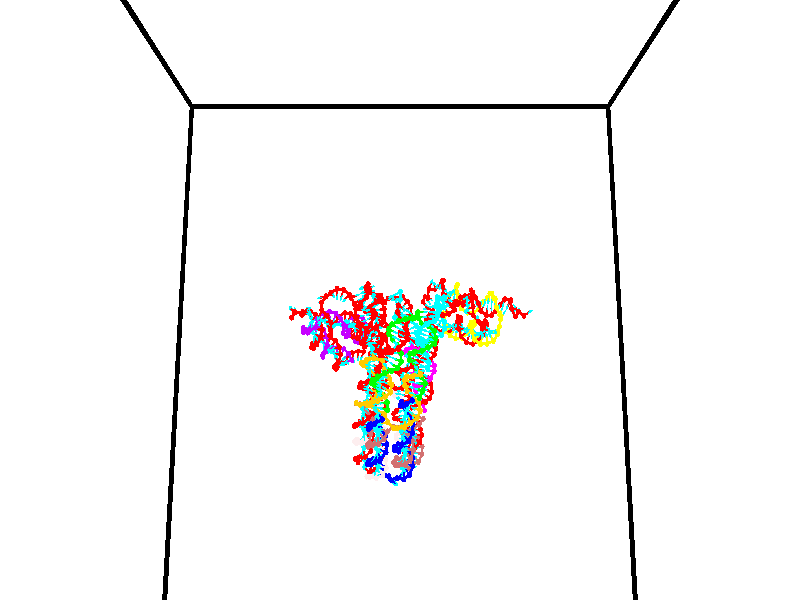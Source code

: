 // switches for output
#declare DRAW_BASES = 1; // possible values are 0, 1; only relevant for DNA ribbons
#declare DRAW_BASES_TYPE = 3; // possible values are 1, 2, 3; only relevant for DNA ribbons
#declare DRAW_FOG = 0; // set to 1 to enable fog

#include "colors.inc"

#include "transforms.inc"
background { rgb <1, 1, 1>}

#default {
   normal{
       ripples 0.25
       frequency 0.20
       turbulence 0.2
       lambda 5
   }
	finish {
		phong 0.1
		phong_size 40.
	}
}

// original window dimensions: 1024x640


// camera settings

camera {
	sky <0, 0.179814, -0.983701>
	up <0, 0.179814, -0.983701>
	right 1.6 * <1, 0, 0>
	location <35, 94.9851, 44.8844>
	look_at <35, 29.7336, 32.9568>
	direction <0, -65.2515, -11.9276>
	angle 67.0682
}


# declare cpy_camera_pos = <35, 94.9851, 44.8844>;
# if (DRAW_FOG = 1)
fog {
	fog_type 2
	up vnormalize(cpy_camera_pos)
	color rgbt<1,1,1,0.3>
	distance 1e-5
	fog_alt 3e-3
	fog_offset 56
}
# end


// LIGHTS

# declare lum = 6;
global_settings {
	ambient_light rgb lum * <0.05, 0.05, 0.05>
	max_trace_level 15
}# declare cpy_direct_light_amount = 0.25;
light_source
{	1000 * <-1, -1.16352, -0.803886>,
	rgb lum * cpy_direct_light_amount
	parallel
}

light_source
{	1000 * <1, 1.16352, 0.803886>,
	rgb lum * cpy_direct_light_amount
	parallel
}

// strand 0

// nucleotide -1

// particle -1
sphere {
	<24.189545, 35.364086, 35.474037> 0.250000
	pigment { color rgbt <1,0,0,0> }
	no_shadow
}
cylinder {
	<24.280334, 35.237438, 35.105637>,  <24.334808, 35.161449, 34.884598>, 0.100000
	pigment { color rgbt <1,0,0,0> }
	no_shadow
}
cylinder {
	<24.280334, 35.237438, 35.105637>,  <24.189545, 35.364086, 35.474037>, 0.100000
	pigment { color rgbt <1,0,0,0> }
	no_shadow
}

// particle -1
sphere {
	<24.280334, 35.237438, 35.105637> 0.100000
	pigment { color rgbt <1,0,0,0> }
	no_shadow
}
sphere {
	0, 1
	scale<0.080000,0.200000,0.300000>
	matrix <-0.638292, 0.665894, -0.386223,
		0.735571, 0.675529, -0.050952,
		0.226976, -0.316617, -0.920997,
		24.348427, 35.142452, 34.829338>
	pigment { color rgbt <0,1,1,0> }
	no_shadow
}
cylinder {
	<24.570158, 35.746971, 35.083157>,  <24.189545, 35.364086, 35.474037>, 0.130000
	pigment { color rgbt <1,0,0,0> }
	no_shadow
}

// nucleotide -1

// particle -1
sphere {
	<24.570158, 35.746971, 35.083157> 0.250000
	pigment { color rgbt <1,0,0,0> }
	no_shadow
}
cylinder {
	<24.282877, 35.551956, 34.884563>,  <24.110508, 35.434948, 34.765408>, 0.100000
	pigment { color rgbt <1,0,0,0> }
	no_shadow
}
cylinder {
	<24.282877, 35.551956, 34.884563>,  <24.570158, 35.746971, 35.083157>, 0.100000
	pigment { color rgbt <1,0,0,0> }
	no_shadow
}

// particle -1
sphere {
	<24.282877, 35.551956, 34.884563> 0.100000
	pigment { color rgbt <1,0,0,0> }
	no_shadow
}
sphere {
	0, 1
	scale<0.080000,0.200000,0.300000>
	matrix <-0.529814, 0.845693, -0.064036,
		0.451091, 0.217052, -0.865682,
		-0.718202, -0.487537, -0.496481,
		24.067417, 35.405697, 34.735619>
	pigment { color rgbt <0,1,1,0> }
	no_shadow
}
cylinder {
	<25.275591, 35.440872, 35.019524>,  <24.570158, 35.746971, 35.083157>, 0.130000
	pigment { color rgbt <1,0,0,0> }
	no_shadow
}

// nucleotide -1

// particle -1
sphere {
	<25.275591, 35.440872, 35.019524> 0.250000
	pigment { color rgbt <1,0,0,0> }
	no_shadow
}
cylinder {
	<25.540203, 35.218761, 34.817913>,  <25.698971, 35.085495, 34.696945>, 0.100000
	pigment { color rgbt <1,0,0,0> }
	no_shadow
}
cylinder {
	<25.540203, 35.218761, 34.817913>,  <25.275591, 35.440872, 35.019524>, 0.100000
	pigment { color rgbt <1,0,0,0> }
	no_shadow
}

// particle -1
sphere {
	<25.540203, 35.218761, 34.817913> 0.100000
	pigment { color rgbt <1,0,0,0> }
	no_shadow
}
sphere {
	0, 1
	scale<0.080000,0.200000,0.300000>
	matrix <-0.165044, -0.763433, 0.624444,
		-0.731525, -0.329908, -0.596684,
		0.661538, -0.555276, -0.504021,
		25.738663, 35.052177, 34.666706>
	pigment { color rgbt <0,1,1,0> }
	no_shadow
}
cylinder {
	<25.052555, 34.704098, 35.135475>,  <25.275591, 35.440872, 35.019524>, 0.130000
	pigment { color rgbt <1,0,0,0> }
	no_shadow
}

// nucleotide -1

// particle -1
sphere {
	<25.052555, 34.704098, 35.135475> 0.250000
	pigment { color rgbt <1,0,0,0> }
	no_shadow
}
cylinder {
	<25.434910, 34.697403, 35.018173>,  <25.664322, 34.693386, 34.947792>, 0.100000
	pigment { color rgbt <1,0,0,0> }
	no_shadow
}
cylinder {
	<25.434910, 34.697403, 35.018173>,  <25.052555, 34.704098, 35.135475>, 0.100000
	pigment { color rgbt <1,0,0,0> }
	no_shadow
}

// particle -1
sphere {
	<25.434910, 34.697403, 35.018173> 0.100000
	pigment { color rgbt <1,0,0,0> }
	no_shadow
}
sphere {
	0, 1
	scale<0.080000,0.200000,0.300000>
	matrix <0.159995, -0.807599, 0.567614,
		-0.246335, -0.589494, -0.769296,
		0.955887, -0.016740, -0.293256,
		25.721676, 34.692383, 34.930195>
	pigment { color rgbt <0,1,1,0> }
	no_shadow
}
cylinder {
	<25.197323, 34.073490, 34.848690>,  <25.052555, 34.704098, 35.135475>, 0.130000
	pigment { color rgbt <1,0,0,0> }
	no_shadow
}

// nucleotide -1

// particle -1
sphere {
	<25.197323, 34.073490, 34.848690> 0.250000
	pigment { color rgbt <1,0,0,0> }
	no_shadow
}
cylinder {
	<25.544668, 34.237869, 34.959740>,  <25.753075, 34.336494, 35.026367>, 0.100000
	pigment { color rgbt <1,0,0,0> }
	no_shadow
}
cylinder {
	<25.544668, 34.237869, 34.959740>,  <25.197323, 34.073490, 34.848690>, 0.100000
	pigment { color rgbt <1,0,0,0> }
	no_shadow
}

// particle -1
sphere {
	<25.544668, 34.237869, 34.959740> 0.100000
	pigment { color rgbt <1,0,0,0> }
	no_shadow
}
sphere {
	0, 1
	scale<0.080000,0.200000,0.300000>
	matrix <0.153093, -0.754580, 0.638099,
		0.471710, -0.511599, -0.718161,
		0.868361, 0.410944, 0.277621,
		25.805176, 34.361153, 35.043026>
	pigment { color rgbt <0,1,1,0> }
	no_shadow
}
cylinder {
	<25.771891, 33.635159, 34.654324>,  <25.197323, 34.073490, 34.848690>, 0.130000
	pigment { color rgbt <1,0,0,0> }
	no_shadow
}

// nucleotide -1

// particle -1
sphere {
	<25.771891, 33.635159, 34.654324> 0.250000
	pigment { color rgbt <1,0,0,0> }
	no_shadow
}
cylinder {
	<25.843876, 33.830997, 34.995594>,  <25.887068, 33.948502, 35.200356>, 0.100000
	pigment { color rgbt <1,0,0,0> }
	no_shadow
}
cylinder {
	<25.843876, 33.830997, 34.995594>,  <25.771891, 33.635159, 34.654324>, 0.100000
	pigment { color rgbt <1,0,0,0> }
	no_shadow
}

// particle -1
sphere {
	<25.843876, 33.830997, 34.995594> 0.100000
	pigment { color rgbt <1,0,0,0> }
	no_shadow
}
sphere {
	0, 1
	scale<0.080000,0.200000,0.300000>
	matrix <0.115518, -0.871855, 0.475945,
		0.976866, 0.012904, -0.213460,
		0.179965, 0.489593, 0.853177,
		25.897865, 33.977875, 35.251549>
	pigment { color rgbt <0,1,1,0> }
	no_shadow
}
cylinder {
	<26.274458, 33.227558, 34.907818>,  <25.771891, 33.635159, 34.654324>, 0.130000
	pigment { color rgbt <1,0,0,0> }
	no_shadow
}

// nucleotide -1

// particle -1
sphere {
	<26.274458, 33.227558, 34.907818> 0.250000
	pigment { color rgbt <1,0,0,0> }
	no_shadow
}
cylinder {
	<26.126886, 33.413155, 35.229961>,  <26.038343, 33.524513, 35.423248>, 0.100000
	pigment { color rgbt <1,0,0,0> }
	no_shadow
}
cylinder {
	<26.126886, 33.413155, 35.229961>,  <26.274458, 33.227558, 34.907818>, 0.100000
	pigment { color rgbt <1,0,0,0> }
	no_shadow
}

// particle -1
sphere {
	<26.126886, 33.413155, 35.229961> 0.100000
	pigment { color rgbt <1,0,0,0> }
	no_shadow
}
sphere {
	0, 1
	scale<0.080000,0.200000,0.300000>
	matrix <0.130332, -0.832097, 0.539100,
		0.920275, 0.303853, 0.246511,
		-0.368928, 0.463992, 0.805359,
		26.016209, 33.552353, 35.471569>
	pigment { color rgbt <0,1,1,0> }
	no_shadow
}
cylinder {
	<26.788971, 33.172615, 35.467422>,  <26.274458, 33.227558, 34.907818>, 0.130000
	pigment { color rgbt <1,0,0,0> }
	no_shadow
}

// nucleotide -1

// particle -1
sphere {
	<26.788971, 33.172615, 35.467422> 0.250000
	pigment { color rgbt <1,0,0,0> }
	no_shadow
}
cylinder {
	<26.470078, 33.277477, 35.684933>,  <26.278742, 33.340397, 35.815437>, 0.100000
	pigment { color rgbt <1,0,0,0> }
	no_shadow
}
cylinder {
	<26.470078, 33.277477, 35.684933>,  <26.788971, 33.172615, 35.467422>, 0.100000
	pigment { color rgbt <1,0,0,0> }
	no_shadow
}

// particle -1
sphere {
	<26.470078, 33.277477, 35.684933> 0.100000
	pigment { color rgbt <1,0,0,0> }
	no_shadow
}
sphere {
	0, 1
	scale<0.080000,0.200000,0.300000>
	matrix <0.149965, -0.786537, 0.599058,
		0.584748, 0.559136, 0.587739,
		-0.797233, 0.262158, 0.543776,
		26.230907, 33.356125, 35.848064>
	pigment { color rgbt <0,1,1,0> }
	no_shadow
}
cylinder {
	<26.954565, 33.076115, 36.184017>,  <26.788971, 33.172615, 35.467422>, 0.130000
	pigment { color rgbt <1,0,0,0> }
	no_shadow
}

// nucleotide -1

// particle -1
sphere {
	<26.954565, 33.076115, 36.184017> 0.250000
	pigment { color rgbt <1,0,0,0> }
	no_shadow
}
cylinder {
	<26.556379, 33.052967, 36.153805>,  <26.317469, 33.039078, 36.135677>, 0.100000
	pigment { color rgbt <1,0,0,0> }
	no_shadow
}
cylinder {
	<26.556379, 33.052967, 36.153805>,  <26.954565, 33.076115, 36.184017>, 0.100000
	pigment { color rgbt <1,0,0,0> }
	no_shadow
}

// particle -1
sphere {
	<26.556379, 33.052967, 36.153805> 0.100000
	pigment { color rgbt <1,0,0,0> }
	no_shadow
}
sphere {
	0, 1
	scale<0.080000,0.200000,0.300000>
	matrix <0.006981, -0.836075, 0.548571,
		-0.094898, 0.545554, 0.832685,
		-0.995462, -0.057872, -0.075533,
		26.257740, 33.035606, 36.131145>
	pigment { color rgbt <0,1,1,0> }
	no_shadow
}
cylinder {
	<26.770105, 32.763107, 36.829208>,  <26.954565, 33.076115, 36.184017>, 0.130000
	pigment { color rgbt <1,0,0,0> }
	no_shadow
}

// nucleotide -1

// particle -1
sphere {
	<26.770105, 32.763107, 36.829208> 0.250000
	pigment { color rgbt <1,0,0,0> }
	no_shadow
}
cylinder {
	<26.419430, 32.723225, 36.640965>,  <26.209024, 32.699295, 36.528019>, 0.100000
	pigment { color rgbt <1,0,0,0> }
	no_shadow
}
cylinder {
	<26.419430, 32.723225, 36.640965>,  <26.770105, 32.763107, 36.829208>, 0.100000
	pigment { color rgbt <1,0,0,0> }
	no_shadow
}

// particle -1
sphere {
	<26.419430, 32.723225, 36.640965> 0.100000
	pigment { color rgbt <1,0,0,0> }
	no_shadow
}
sphere {
	0, 1
	scale<0.080000,0.200000,0.300000>
	matrix <-0.184292, -0.834039, 0.520015,
		-0.444357, 0.542621, 0.712818,
		-0.876689, -0.099705, -0.470611,
		26.156424, 32.693314, 36.499783>
	pigment { color rgbt <0,1,1,0> }
	no_shadow
}
cylinder {
	<26.365589, 32.654510, 37.413116>,  <26.770105, 32.763107, 36.829208>, 0.130000
	pigment { color rgbt <1,0,0,0> }
	no_shadow
}

// nucleotide -1

// particle -1
sphere {
	<26.365589, 32.654510, 37.413116> 0.250000
	pigment { color rgbt <1,0,0,0> }
	no_shadow
}
cylinder {
	<26.236656, 32.499504, 37.067646>,  <26.159296, 32.406502, 36.860363>, 0.100000
	pigment { color rgbt <1,0,0,0> }
	no_shadow
}
cylinder {
	<26.236656, 32.499504, 37.067646>,  <26.365589, 32.654510, 37.413116>, 0.100000
	pigment { color rgbt <1,0,0,0> }
	no_shadow
}

// particle -1
sphere {
	<26.236656, 32.499504, 37.067646> 0.100000
	pigment { color rgbt <1,0,0,0> }
	no_shadow
}
sphere {
	0, 1
	scale<0.080000,0.200000,0.300000>
	matrix <0.082282, -0.920388, 0.382249,
		-0.943044, 0.052146, 0.328556,
		-0.322332, -0.387512, -0.863676,
		26.139957, 32.383251, 36.808544>
	pigment { color rgbt <0,1,1,0> }
	no_shadow
}
cylinder {
	<25.950991, 32.129307, 37.652431>,  <26.365589, 32.654510, 37.413116>, 0.130000
	pigment { color rgbt <1,0,0,0> }
	no_shadow
}

// nucleotide -1

// particle -1
sphere {
	<25.950991, 32.129307, 37.652431> 0.250000
	pigment { color rgbt <1,0,0,0> }
	no_shadow
}
cylinder {
	<26.011129, 32.054459, 37.264126>,  <26.047213, 32.009548, 37.031143>, 0.100000
	pigment { color rgbt <1,0,0,0> }
	no_shadow
}
cylinder {
	<26.011129, 32.054459, 37.264126>,  <25.950991, 32.129307, 37.652431>, 0.100000
	pigment { color rgbt <1,0,0,0> }
	no_shadow
}

// particle -1
sphere {
	<26.011129, 32.054459, 37.264126> 0.100000
	pigment { color rgbt <1,0,0,0> }
	no_shadow
}
sphere {
	0, 1
	scale<0.080000,0.200000,0.300000>
	matrix <0.102655, -0.973663, 0.203577,
		-0.983290, -0.130261, -0.127176,
		0.150345, -0.187120, -0.970764,
		26.056232, 31.998323, 36.972897>
	pigment { color rgbt <0,1,1,0> }
	no_shadow
}
cylinder {
	<25.631035, 31.369757, 37.509243>,  <25.950991, 32.129307, 37.652431>, 0.130000
	pigment { color rgbt <1,0,0,0> }
	no_shadow
}

// nucleotide -1

// particle -1
sphere {
	<25.631035, 31.369757, 37.509243> 0.250000
	pigment { color rgbt <1,0,0,0> }
	no_shadow
}
cylinder {
	<25.861746, 31.445965, 37.191494>,  <26.000172, 31.491690, 37.000843>, 0.100000
	pigment { color rgbt <1,0,0,0> }
	no_shadow
}
cylinder {
	<25.861746, 31.445965, 37.191494>,  <25.631035, 31.369757, 37.509243>, 0.100000
	pigment { color rgbt <1,0,0,0> }
	no_shadow
}

// particle -1
sphere {
	<25.861746, 31.445965, 37.191494> 0.100000
	pigment { color rgbt <1,0,0,0> }
	no_shadow
}
sphere {
	0, 1
	scale<0.080000,0.200000,0.300000>
	matrix <0.469040, -0.873394, 0.131091,
		-0.668826, -0.448204, -0.593115,
		0.576778, 0.190518, -0.794374,
		26.034779, 31.503120, 36.953182>
	pigment { color rgbt <0,1,1,0> }
	no_shadow
}
cylinder {
	<25.631836, 30.775518, 37.104626>,  <25.631035, 31.369757, 37.509243>, 0.130000
	pigment { color rgbt <1,0,0,0> }
	no_shadow
}

// nucleotide -1

// particle -1
sphere {
	<25.631836, 30.775518, 37.104626> 0.250000
	pigment { color rgbt <1,0,0,0> }
	no_shadow
}
cylinder {
	<25.969324, 30.969280, 37.012112>,  <26.171816, 31.085537, 36.956604>, 0.100000
	pigment { color rgbt <1,0,0,0> }
	no_shadow
}
cylinder {
	<25.969324, 30.969280, 37.012112>,  <25.631836, 30.775518, 37.104626>, 0.100000
	pigment { color rgbt <1,0,0,0> }
	no_shadow
}

// particle -1
sphere {
	<25.969324, 30.969280, 37.012112> 0.100000
	pigment { color rgbt <1,0,0,0> }
	no_shadow
}
sphere {
	0, 1
	scale<0.080000,0.200000,0.300000>
	matrix <0.513195, -0.854253, 0.082966,
		-0.157386, -0.188694, -0.969342,
		0.843718, 0.484403, -0.231285,
		26.222439, 31.114601, 36.942726>
	pigment { color rgbt <0,1,1,0> }
	no_shadow
}
cylinder {
	<25.992165, 30.372183, 36.674568>,  <25.631836, 30.775518, 37.104626>, 0.130000
	pigment { color rgbt <1,0,0,0> }
	no_shadow
}

// nucleotide -1

// particle -1
sphere {
	<25.992165, 30.372183, 36.674568> 0.250000
	pigment { color rgbt <1,0,0,0> }
	no_shadow
}
cylinder {
	<26.274511, 30.627529, 36.797363>,  <26.443918, 30.780737, 36.871040>, 0.100000
	pigment { color rgbt <1,0,0,0> }
	no_shadow
}
cylinder {
	<26.274511, 30.627529, 36.797363>,  <25.992165, 30.372183, 36.674568>, 0.100000
	pigment { color rgbt <1,0,0,0> }
	no_shadow
}

// particle -1
sphere {
	<26.274511, 30.627529, 36.797363> 0.100000
	pigment { color rgbt <1,0,0,0> }
	no_shadow
}
sphere {
	0, 1
	scale<0.080000,0.200000,0.300000>
	matrix <0.569343, -0.769143, 0.290288,
		0.421430, -0.030122, -0.906361,
		0.705865, 0.638366, 0.306990,
		26.486271, 30.819038, 36.889462>
	pigment { color rgbt <0,1,1,0> }
	no_shadow
}
cylinder {
	<26.617308, 30.063938, 36.422310>,  <25.992165, 30.372183, 36.674568>, 0.130000
	pigment { color rgbt <1,0,0,0> }
	no_shadow
}

// nucleotide -1

// particle -1
sphere {
	<26.617308, 30.063938, 36.422310> 0.250000
	pigment { color rgbt <1,0,0,0> }
	no_shadow
}
cylinder {
	<26.725662, 30.315454, 36.713856>,  <26.790674, 30.466364, 36.888783>, 0.100000
	pigment { color rgbt <1,0,0,0> }
	no_shadow
}
cylinder {
	<26.725662, 30.315454, 36.713856>,  <26.617308, 30.063938, 36.422310>, 0.100000
	pigment { color rgbt <1,0,0,0> }
	no_shadow
}

// particle -1
sphere {
	<26.725662, 30.315454, 36.713856> 0.100000
	pigment { color rgbt <1,0,0,0> }
	no_shadow
}
sphere {
	0, 1
	scale<0.080000,0.200000,0.300000>
	matrix <0.442811, -0.753702, 0.485647,
		0.854716, 0.191193, -0.482603,
		0.270887, 0.628792, 0.728863,
		26.806929, 30.504091, 36.932514>
	pigment { color rgbt <0,1,1,0> }
	no_shadow
}
cylinder {
	<27.399206, 30.021614, 36.458260>,  <26.617308, 30.063938, 36.422310>, 0.130000
	pigment { color rgbt <1,0,0,0> }
	no_shadow
}

// nucleotide -1

// particle -1
sphere {
	<27.399206, 30.021614, 36.458260> 0.250000
	pigment { color rgbt <1,0,0,0> }
	no_shadow
}
cylinder {
	<27.301743, 30.196949, 36.804321>,  <27.243263, 30.302151, 37.011959>, 0.100000
	pigment { color rgbt <1,0,0,0> }
	no_shadow
}
cylinder {
	<27.301743, 30.196949, 36.804321>,  <27.399206, 30.021614, 36.458260>, 0.100000
	pigment { color rgbt <1,0,0,0> }
	no_shadow
}

// particle -1
sphere {
	<27.301743, 30.196949, 36.804321> 0.100000
	pigment { color rgbt <1,0,0,0> }
	no_shadow
}
sphere {
	0, 1
	scale<0.080000,0.200000,0.300000>
	matrix <0.718364, -0.517747, 0.464640,
		0.651600, 0.734710, -0.188731,
		-0.243660, 0.438337, 0.865153,
		27.228645, 30.328449, 37.063866>
	pigment { color rgbt <0,1,1,0> }
	no_shadow
}
cylinder {
	<28.067207, 30.341181, 36.783268>,  <27.399206, 30.021614, 36.458260>, 0.130000
	pigment { color rgbt <1,0,0,0> }
	no_shadow
}

// nucleotide -1

// particle -1
sphere {
	<28.067207, 30.341181, 36.783268> 0.250000
	pigment { color rgbt <1,0,0,0> }
	no_shadow
}
cylinder {
	<27.777586, 30.235374, 37.038071>,  <27.603813, 30.171890, 37.190952>, 0.100000
	pigment { color rgbt <1,0,0,0> }
	no_shadow
}
cylinder {
	<27.777586, 30.235374, 37.038071>,  <28.067207, 30.341181, 36.783268>, 0.100000
	pigment { color rgbt <1,0,0,0> }
	no_shadow
}

// particle -1
sphere {
	<27.777586, 30.235374, 37.038071> 0.100000
	pigment { color rgbt <1,0,0,0> }
	no_shadow
}
sphere {
	0, 1
	scale<0.080000,0.200000,0.300000>
	matrix <0.633957, -0.619074, 0.463515,
		0.271746, 0.739445, 0.615935,
		-0.724053, -0.264518, 0.637007,
		27.560369, 30.156019, 37.229172>
	pigment { color rgbt <0,1,1,0> }
	no_shadow
}
cylinder {
	<28.452818, 30.233269, 37.342503>,  <28.067207, 30.341181, 36.783268>, 0.130000
	pigment { color rgbt <1,0,0,0> }
	no_shadow
}

// nucleotide -1

// particle -1
sphere {
	<28.452818, 30.233269, 37.342503> 0.250000
	pigment { color rgbt <1,0,0,0> }
	no_shadow
}
cylinder {
	<28.099440, 30.065811, 37.426659>,  <27.887413, 29.965336, 37.477150>, 0.100000
	pigment { color rgbt <1,0,0,0> }
	no_shadow
}
cylinder {
	<28.099440, 30.065811, 37.426659>,  <28.452818, 30.233269, 37.342503>, 0.100000
	pigment { color rgbt <1,0,0,0> }
	no_shadow
}

// particle -1
sphere {
	<28.099440, 30.065811, 37.426659> 0.100000
	pigment { color rgbt <1,0,0,0> }
	no_shadow
}
sphere {
	0, 1
	scale<0.080000,0.200000,0.300000>
	matrix <0.467831, -0.763565, 0.445087,
		-0.025688, 0.491635, 0.870422,
		-0.883444, -0.418644, 0.210387,
		27.834406, 29.940218, 37.489777>
	pigment { color rgbt <0,1,1,0> }
	no_shadow
}
cylinder {
	<28.594660, 30.003788, 38.008904>,  <28.452818, 30.233269, 37.342503>, 0.130000
	pigment { color rgbt <1,0,0,0> }
	no_shadow
}

// nucleotide -1

// particle -1
sphere {
	<28.594660, 30.003788, 38.008904> 0.250000
	pigment { color rgbt <1,0,0,0> }
	no_shadow
}
cylinder {
	<28.255232, 29.803442, 37.940712>,  <28.051575, 29.683235, 37.899796>, 0.100000
	pigment { color rgbt <1,0,0,0> }
	no_shadow
}
cylinder {
	<28.255232, 29.803442, 37.940712>,  <28.594660, 30.003788, 38.008904>, 0.100000
	pigment { color rgbt <1,0,0,0> }
	no_shadow
}

// particle -1
sphere {
	<28.255232, 29.803442, 37.940712> 0.100000
	pigment { color rgbt <1,0,0,0> }
	no_shadow
}
sphere {
	0, 1
	scale<0.080000,0.200000,0.300000>
	matrix <0.378022, -0.799398, 0.466972,
		-0.370170, 0.331813, 0.867683,
		-0.848571, -0.500863, -0.170480,
		28.000660, 29.653183, 37.889568>
	pigment { color rgbt <0,1,1,0> }
	no_shadow
}
cylinder {
	<28.328718, 29.663406, 38.697544>,  <28.594660, 30.003788, 38.008904>, 0.130000
	pigment { color rgbt <1,0,0,0> }
	no_shadow
}

// nucleotide -1

// particle -1
sphere {
	<28.328718, 29.663406, 38.697544> 0.250000
	pigment { color rgbt <1,0,0,0> }
	no_shadow
}
cylinder {
	<28.147236, 29.442970, 38.417416>,  <28.038347, 29.310709, 38.249340>, 0.100000
	pigment { color rgbt <1,0,0,0> }
	no_shadow
}
cylinder {
	<28.147236, 29.442970, 38.417416>,  <28.328718, 29.663406, 38.697544>, 0.100000
	pigment { color rgbt <1,0,0,0> }
	no_shadow
}

// particle -1
sphere {
	<28.147236, 29.442970, 38.417416> 0.100000
	pigment { color rgbt <1,0,0,0> }
	no_shadow
}
sphere {
	0, 1
	scale<0.080000,0.200000,0.300000>
	matrix <0.378252, -0.830648, 0.408595,
		-0.806894, -0.079517, 0.585320,
		-0.453704, -0.551091, -0.700322,
		28.011126, 29.277643, 38.207317>
	pigment { color rgbt <0,1,1,0> }
	no_shadow
}
cylinder {
	<28.169455, 29.100542, 39.055271>,  <28.328718, 29.663406, 38.697544>, 0.130000
	pigment { color rgbt <1,0,0,0> }
	no_shadow
}

// nucleotide -1

// particle -1
sphere {
	<28.169455, 29.100542, 39.055271> 0.250000
	pigment { color rgbt <1,0,0,0> }
	no_shadow
}
cylinder {
	<28.152246, 28.983776, 38.673080>,  <28.141922, 28.913717, 38.443768>, 0.100000
	pigment { color rgbt <1,0,0,0> }
	no_shadow
}
cylinder {
	<28.152246, 28.983776, 38.673080>,  <28.169455, 29.100542, 39.055271>, 0.100000
	pigment { color rgbt <1,0,0,0> }
	no_shadow
}

// particle -1
sphere {
	<28.152246, 28.983776, 38.673080> 0.100000
	pigment { color rgbt <1,0,0,0> }
	no_shadow
}
sphere {
	0, 1
	scale<0.080000,0.200000,0.300000>
	matrix <0.574011, -0.789980, 0.215506,
		-0.817716, -0.539184, 0.201546,
		-0.043020, -0.291913, -0.955477,
		28.139341, 28.896202, 38.386436>
	pigment { color rgbt <0,1,1,0> }
	no_shadow
}
cylinder {
	<27.766270, 28.549929, 38.984200>,  <28.169455, 29.100542, 39.055271>, 0.130000
	pigment { color rgbt <1,0,0,0> }
	no_shadow
}

// nucleotide -1

// particle -1
sphere {
	<27.766270, 28.549929, 38.984200> 0.250000
	pigment { color rgbt <1,0,0,0> }
	no_shadow
}
cylinder {
	<28.021723, 28.509697, 38.679035>,  <28.174995, 28.485558, 38.495937>, 0.100000
	pigment { color rgbt <1,0,0,0> }
	no_shadow
}
cylinder {
	<28.021723, 28.509697, 38.679035>,  <27.766270, 28.549929, 38.984200>, 0.100000
	pigment { color rgbt <1,0,0,0> }
	no_shadow
}

// particle -1
sphere {
	<28.021723, 28.509697, 38.679035> 0.100000
	pigment { color rgbt <1,0,0,0> }
	no_shadow
}
sphere {
	0, 1
	scale<0.080000,0.200000,0.300000>
	matrix <0.316006, -0.869688, 0.379188,
		-0.701632, -0.483246, -0.523628,
		0.638634, -0.100581, -0.762909,
		28.213312, 28.479523, 38.450161>
	pigment { color rgbt <0,1,1,0> }
	no_shadow
}
cylinder {
	<27.874405, 27.858585, 39.125301>,  <27.766270, 28.549929, 38.984200>, 0.130000
	pigment { color rgbt <1,0,0,0> }
	no_shadow
}

// nucleotide -1

// particle -1
sphere {
	<27.874405, 27.858585, 39.125301> 0.250000
	pigment { color rgbt <1,0,0,0> }
	no_shadow
}
cylinder {
	<28.113873, 27.969147, 38.824585>,  <28.257553, 28.035484, 38.644154>, 0.100000
	pigment { color rgbt <1,0,0,0> }
	no_shadow
}
cylinder {
	<28.113873, 27.969147, 38.824585>,  <27.874405, 27.858585, 39.125301>, 0.100000
	pigment { color rgbt <1,0,0,0> }
	no_shadow
}

// particle -1
sphere {
	<28.113873, 27.969147, 38.824585> 0.100000
	pigment { color rgbt <1,0,0,0> }
	no_shadow
}
sphere {
	0, 1
	scale<0.080000,0.200000,0.300000>
	matrix <0.488291, -0.869950, 0.068991,
		-0.634954, -0.408397, -0.655778,
		0.598669, 0.276404, -0.751795,
		28.293474, 28.052069, 38.599045>
	pigment { color rgbt <0,1,1,0> }
	no_shadow
}
cylinder {
	<27.897881, 27.355803, 38.595425>,  <27.874405, 27.858585, 39.125301>, 0.130000
	pigment { color rgbt <1,0,0,0> }
	no_shadow
}

// nucleotide -1

// particle -1
sphere {
	<27.897881, 27.355803, 38.595425> 0.250000
	pigment { color rgbt <1,0,0,0> }
	no_shadow
}
cylinder {
	<28.253803, 27.537756, 38.609966>,  <28.467358, 27.646929, 38.618690>, 0.100000
	pigment { color rgbt <1,0,0,0> }
	no_shadow
}
cylinder {
	<28.253803, 27.537756, 38.609966>,  <27.897881, 27.355803, 38.595425>, 0.100000
	pigment { color rgbt <1,0,0,0> }
	no_shadow
}

// particle -1
sphere {
	<28.253803, 27.537756, 38.609966> 0.100000
	pigment { color rgbt <1,0,0,0> }
	no_shadow
}
sphere {
	0, 1
	scale<0.080000,0.200000,0.300000>
	matrix <0.424730, -0.854679, 0.298543,
		0.166873, -0.250206, -0.953704,
		0.889808, 0.454886, 0.036353,
		28.520746, 27.674221, 38.620872>
	pigment { color rgbt <0,1,1,0> }
	no_shadow
}
cylinder {
	<28.256586, 26.787802, 38.384499>,  <27.897881, 27.355803, 38.595425>, 0.130000
	pigment { color rgbt <1,0,0,0> }
	no_shadow
}

// nucleotide -1

// particle -1
sphere {
	<28.256586, 26.787802, 38.384499> 0.250000
	pigment { color rgbt <1,0,0,0> }
	no_shadow
}
cylinder {
	<28.498306, 27.072739, 38.527264>,  <28.643337, 27.243702, 38.612923>, 0.100000
	pigment { color rgbt <1,0,0,0> }
	no_shadow
}
cylinder {
	<28.498306, 27.072739, 38.527264>,  <28.256586, 26.787802, 38.384499>, 0.100000
	pigment { color rgbt <1,0,0,0> }
	no_shadow
}

// particle -1
sphere {
	<28.498306, 27.072739, 38.527264> 0.100000
	pigment { color rgbt <1,0,0,0> }
	no_shadow
}
sphere {
	0, 1
	scale<0.080000,0.200000,0.300000>
	matrix <0.552986, -0.697477, 0.455777,
		0.573612, -0.078055, -0.815400,
		0.604299, 0.712344, 0.356917,
		28.679596, 27.286442, 38.634338>
	pigment { color rgbt <0,1,1,0> }
	no_shadow
}
cylinder {
	<28.820498, 26.291016, 38.386909>,  <28.256586, 26.787802, 38.384499>, 0.130000
	pigment { color rgbt <1,0,0,0> }
	no_shadow
}

// nucleotide -1

// particle -1
sphere {
	<28.820498, 26.291016, 38.386909> 0.250000
	pigment { color rgbt <1,0,0,0> }
	no_shadow
}
cylinder {
	<28.993013, 26.650871, 38.414150>,  <29.096523, 26.866785, 38.430492>, 0.100000
	pigment { color rgbt <1,0,0,0> }
	no_shadow
}
cylinder {
	<28.993013, 26.650871, 38.414150>,  <28.820498, 26.291016, 38.386909>, 0.100000
	pigment { color rgbt <1,0,0,0> }
	no_shadow
}

// particle -1
sphere {
	<28.993013, 26.650871, 38.414150> 0.100000
	pigment { color rgbt <1,0,0,0> }
	no_shadow
}
sphere {
	0, 1
	scale<0.080000,0.200000,0.300000>
	matrix <0.864743, -0.390673, -0.315585,
		-0.257308, 0.194998, -0.946450,
		0.431291, 0.899639, 0.068099,
		29.122400, 26.920763, 38.434582>
	pigment { color rgbt <0,1,1,0> }
	no_shadow
}
cylinder {
	<29.145666, 26.382074, 37.612576>,  <28.820498, 26.291016, 38.386909>, 0.130000
	pigment { color rgbt <1,0,0,0> }
	no_shadow
}

// nucleotide -1

// particle -1
sphere {
	<29.145666, 26.382074, 37.612576> 0.250000
	pigment { color rgbt <1,0,0,0> }
	no_shadow
}
cylinder {
	<29.276970, 26.599108, 37.921860>,  <29.355751, 26.729328, 38.107430>, 0.100000
	pigment { color rgbt <1,0,0,0> }
	no_shadow
}
cylinder {
	<29.276970, 26.599108, 37.921860>,  <29.145666, 26.382074, 37.612576>, 0.100000
	pigment { color rgbt <1,0,0,0> }
	no_shadow
}

// particle -1
sphere {
	<29.276970, 26.599108, 37.921860> 0.100000
	pigment { color rgbt <1,0,0,0> }
	no_shadow
}
sphere {
	0, 1
	scale<0.080000,0.200000,0.300000>
	matrix <0.944189, -0.164681, -0.285286,
		-0.027459, 0.823700, -0.566360,
		0.328259, 0.542585, 0.773207,
		29.375448, 26.761883, 38.153820>
	pigment { color rgbt <0,1,1,0> }
	no_shadow
}
cylinder {
	<29.588676, 26.931408, 37.492916>,  <29.145666, 26.382074, 37.612576>, 0.130000
	pigment { color rgbt <1,0,0,0> }
	no_shadow
}

// nucleotide -1

// particle -1
sphere {
	<29.588676, 26.931408, 37.492916> 0.250000
	pigment { color rgbt <1,0,0,0> }
	no_shadow
}
cylinder {
	<29.689611, 26.808704, 37.860008>,  <29.750174, 26.735083, 38.080261>, 0.100000
	pigment { color rgbt <1,0,0,0> }
	no_shadow
}
cylinder {
	<29.689611, 26.808704, 37.860008>,  <29.588676, 26.931408, 37.492916>, 0.100000
	pigment { color rgbt <1,0,0,0> }
	no_shadow
}

// particle -1
sphere {
	<29.689611, 26.808704, 37.860008> 0.100000
	pigment { color rgbt <1,0,0,0> }
	no_shadow
}
sphere {
	0, 1
	scale<0.080000,0.200000,0.300000>
	matrix <0.947763, -0.112887, -0.298332,
		0.195116, 0.945068, 0.262251,
		0.252339, -0.306761, 0.917727,
		29.765314, 26.716677, 38.135326>
	pigment { color rgbt <0,1,1,0> }
	no_shadow
}
cylinder {
	<30.274103, 26.867207, 37.344948>,  <29.588676, 26.931408, 37.492916>, 0.130000
	pigment { color rgbt <1,0,0,0> }
	no_shadow
}

// nucleotide -1

// particle -1
sphere {
	<30.274103, 26.867207, 37.344948> 0.250000
	pigment { color rgbt <1,0,0,0> }
	no_shadow
}
cylinder {
	<30.250681, 26.719114, 37.715786>,  <30.236628, 26.630259, 37.938290>, 0.100000
	pigment { color rgbt <1,0,0,0> }
	no_shadow
}
cylinder {
	<30.250681, 26.719114, 37.715786>,  <30.274103, 26.867207, 37.344948>, 0.100000
	pigment { color rgbt <1,0,0,0> }
	no_shadow
}

// particle -1
sphere {
	<30.250681, 26.719114, 37.715786> 0.100000
	pigment { color rgbt <1,0,0,0> }
	no_shadow
}
sphere {
	0, 1
	scale<0.080000,0.200000,0.300000>
	matrix <0.872840, -0.469690, -0.132441,
		0.484480, 0.801448, 0.350656,
		-0.058555, -0.370232, 0.927092,
		30.233114, 26.608046, 37.993912>
	pigment { color rgbt <0,1,1,0> }
	no_shadow
}
cylinder {
	<30.894480, 26.468885, 37.333202>,  <30.274103, 26.867207, 37.344948>, 0.130000
	pigment { color rgbt <1,0,0,0> }
	no_shadow
}

// nucleotide -1

// particle -1
sphere {
	<30.894480, 26.468885, 37.333202> 0.250000
	pigment { color rgbt <1,0,0,0> }
	no_shadow
}
cylinder {
	<30.719549, 26.404627, 37.687138>,  <30.614592, 26.366072, 37.899498>, 0.100000
	pigment { color rgbt <1,0,0,0> }
	no_shadow
}
cylinder {
	<30.719549, 26.404627, 37.687138>,  <30.894480, 26.468885, 37.333202>, 0.100000
	pigment { color rgbt <1,0,0,0> }
	no_shadow
}

// particle -1
sphere {
	<30.719549, 26.404627, 37.687138> 0.100000
	pigment { color rgbt <1,0,0,0> }
	no_shadow
}
sphere {
	0, 1
	scale<0.080000,0.200000,0.300000>
	matrix <0.735025, -0.630756, 0.248765,
		0.518155, 0.759170, 0.393923,
		-0.437325, -0.160645, 0.884839,
		30.588352, 26.356434, 37.952591>
	pigment { color rgbt <0,1,1,0> }
	no_shadow
}
cylinder {
	<30.780380, 26.688082, 36.583500>,  <30.894480, 26.468885, 37.333202>, 0.130000
	pigment { color rgbt <1,0,0,0> }
	no_shadow
}

// nucleotide -1

// particle -1
sphere {
	<30.780380, 26.688082, 36.583500> 0.250000
	pigment { color rgbt <1,0,0,0> }
	no_shadow
}
cylinder {
	<31.170038, 26.778290, 36.588963>,  <31.403833, 26.832415, 36.592239>, 0.100000
	pigment { color rgbt <1,0,0,0> }
	no_shadow
}
cylinder {
	<31.170038, 26.778290, 36.588963>,  <30.780380, 26.688082, 36.583500>, 0.100000
	pigment { color rgbt <1,0,0,0> }
	no_shadow
}

// particle -1
sphere {
	<31.170038, 26.778290, 36.588963> 0.100000
	pigment { color rgbt <1,0,0,0> }
	no_shadow
}
sphere {
	0, 1
	scale<0.080000,0.200000,0.300000>
	matrix <-0.208149, 0.919328, -0.333932,
		-0.087860, 0.322456, 0.942498,
		0.974143, 0.225519, 0.013653,
		31.462280, 26.845945, 36.593060>
	pigment { color rgbt <0,1,1,0> }
	no_shadow
}
cylinder {
	<31.024723, 27.295256, 36.927265>,  <30.780380, 26.688082, 36.583500>, 0.130000
	pigment { color rgbt <1,0,0,0> }
	no_shadow
}

// nucleotide -1

// particle -1
sphere {
	<31.024723, 27.295256, 36.927265> 0.250000
	pigment { color rgbt <1,0,0,0> }
	no_shadow
}
cylinder {
	<31.295437, 27.283215, 36.633038>,  <31.457865, 27.275990, 36.456501>, 0.100000
	pigment { color rgbt <1,0,0,0> }
	no_shadow
}
cylinder {
	<31.295437, 27.283215, 36.633038>,  <31.024723, 27.295256, 36.927265>, 0.100000
	pigment { color rgbt <1,0,0,0> }
	no_shadow
}

// particle -1
sphere {
	<31.295437, 27.283215, 36.633038> 0.100000
	pigment { color rgbt <1,0,0,0> }
	no_shadow
}
sphere {
	0, 1
	scale<0.080000,0.200000,0.300000>
	matrix <-0.215143, 0.947457, -0.236724,
		0.704044, 0.318463, 0.634747,
		0.676784, -0.030102, -0.735566,
		31.498472, 27.274183, 36.412369>
	pigment { color rgbt <0,1,1,0> }
	no_shadow
}
cylinder {
	<31.128538, 27.954487, 37.033871>,  <31.024723, 27.295256, 36.927265>, 0.130000
	pigment { color rgbt <1,0,0,0> }
	no_shadow
}

// nucleotide -1

// particle -1
sphere {
	<31.128538, 27.954487, 37.033871> 0.250000
	pigment { color rgbt <1,0,0,0> }
	no_shadow
}
cylinder {
	<31.283377, 27.833263, 36.685547>,  <31.376280, 27.760530, 36.476551>, 0.100000
	pigment { color rgbt <1,0,0,0> }
	no_shadow
}
cylinder {
	<31.283377, 27.833263, 36.685547>,  <31.128538, 27.954487, 37.033871>, 0.100000
	pigment { color rgbt <1,0,0,0> }
	no_shadow
}

// particle -1
sphere {
	<31.283377, 27.833263, 36.685547> 0.100000
	pigment { color rgbt <1,0,0,0> }
	no_shadow
}
sphere {
	0, 1
	scale<0.080000,0.200000,0.300000>
	matrix <-0.308846, 0.847265, -0.432152,
		0.868775, 0.436232, 0.234377,
		0.387098, -0.303057, -0.870811,
		31.399506, 27.742346, 36.424305>
	pigment { color rgbt <0,1,1,0> }
	no_shadow
}
cylinder {
	<31.713968, 28.399752, 36.805672>,  <31.128538, 27.954487, 37.033871>, 0.130000
	pigment { color rgbt <1,0,0,0> }
	no_shadow
}

// nucleotide -1

// particle -1
sphere {
	<31.713968, 28.399752, 36.805672> 0.250000
	pigment { color rgbt <1,0,0,0> }
	no_shadow
}
cylinder {
	<31.461832, 28.209305, 36.560402>,  <31.310551, 28.095037, 36.413239>, 0.100000
	pigment { color rgbt <1,0,0,0> }
	no_shadow
}
cylinder {
	<31.461832, 28.209305, 36.560402>,  <31.713968, 28.399752, 36.805672>, 0.100000
	pigment { color rgbt <1,0,0,0> }
	no_shadow
}

// particle -1
sphere {
	<31.461832, 28.209305, 36.560402> 0.100000
	pigment { color rgbt <1,0,0,0> }
	no_shadow
}
sphere {
	0, 1
	scale<0.080000,0.200000,0.300000>
	matrix <-0.277832, 0.875888, -0.394499,
		0.724900, -0.078309, -0.684389,
		-0.630341, -0.476117, -0.613174,
		31.272730, 28.066469, 36.376450>
	pigment { color rgbt <0,1,1,0> }
	no_shadow
}
cylinder {
	<31.978380, 28.453671, 36.031120>,  <31.713968, 28.399752, 36.805672>, 0.130000
	pigment { color rgbt <1,0,0,0> }
	no_shadow
}

// nucleotide -1

// particle -1
sphere {
	<31.978380, 28.453671, 36.031120> 0.250000
	pigment { color rgbt <1,0,0,0> }
	no_shadow
}
cylinder {
	<31.586149, 28.436766, 36.107731>,  <31.350811, 28.426622, 36.153698>, 0.100000
	pigment { color rgbt <1,0,0,0> }
	no_shadow
}
cylinder {
	<31.586149, 28.436766, 36.107731>,  <31.978380, 28.453671, 36.031120>, 0.100000
	pigment { color rgbt <1,0,0,0> }
	no_shadow
}

// particle -1
sphere {
	<31.586149, 28.436766, 36.107731> 0.100000
	pigment { color rgbt <1,0,0,0> }
	no_shadow
}
sphere {
	0, 1
	scale<0.080000,0.200000,0.300000>
	matrix <-0.123269, 0.892333, -0.434219,
		-0.152554, -0.449394, -0.880211,
		-0.980577, -0.042261, 0.191526,
		31.291977, 28.424088, 36.165188>
	pigment { color rgbt <0,1,1,0> }
	no_shadow
}
cylinder {
	<31.663813, 28.860155, 35.495697>,  <31.978380, 28.453671, 36.031120>, 0.130000
	pigment { color rgbt <1,0,0,0> }
	no_shadow
}

// nucleotide -1

// particle -1
sphere {
	<31.663813, 28.860155, 35.495697> 0.250000
	pigment { color rgbt <1,0,0,0> }
	no_shadow
}
cylinder {
	<31.340517, 28.823088, 35.728306>,  <31.146540, 28.800846, 35.867870>, 0.100000
	pigment { color rgbt <1,0,0,0> }
	no_shadow
}
cylinder {
	<31.340517, 28.823088, 35.728306>,  <31.663813, 28.860155, 35.495697>, 0.100000
	pigment { color rgbt <1,0,0,0> }
	no_shadow
}

// particle -1
sphere {
	<31.340517, 28.823088, 35.728306> 0.100000
	pigment { color rgbt <1,0,0,0> }
	no_shadow
}
sphere {
	0, 1
	scale<0.080000,0.200000,0.300000>
	matrix <-0.370374, 0.847743, -0.379676,
		-0.457795, -0.522248, -0.719500,
		-0.808236, -0.092670, 0.581520,
		31.098045, 28.795286, 35.902763>
	pigment { color rgbt <0,1,1,0> }
	no_shadow
}
cylinder {
	<31.140533, 28.942867, 35.035137>,  <31.663813, 28.860155, 35.495697>, 0.130000
	pigment { color rgbt <1,0,0,0> }
	no_shadow
}

// nucleotide -1

// particle -1
sphere {
	<31.140533, 28.942867, 35.035137> 0.250000
	pigment { color rgbt <1,0,0,0> }
	no_shadow
}
cylinder {
	<31.003288, 29.002087, 35.406158>,  <30.920942, 29.037619, 35.628773>, 0.100000
	pigment { color rgbt <1,0,0,0> }
	no_shadow
}
cylinder {
	<31.003288, 29.002087, 35.406158>,  <31.140533, 28.942867, 35.035137>, 0.100000
	pigment { color rgbt <1,0,0,0> }
	no_shadow
}

// particle -1
sphere {
	<31.003288, 29.002087, 35.406158> 0.100000
	pigment { color rgbt <1,0,0,0> }
	no_shadow
}
sphere {
	0, 1
	scale<0.080000,0.200000,0.300000>
	matrix <-0.477319, 0.823011, -0.307929,
		-0.808976, -0.548392, -0.211718,
		-0.343112, 0.148050, 0.927554,
		30.900354, 29.046501, 35.684425>
	pigment { color rgbt <0,1,1,0> }
	no_shadow
}
cylinder {
	<30.380205, 29.005192, 35.053085>,  <31.140533, 28.942867, 35.035137>, 0.130000
	pigment { color rgbt <1,0,0,0> }
	no_shadow
}

// nucleotide -1

// particle -1
sphere {
	<30.380205, 29.005192, 35.053085> 0.250000
	pigment { color rgbt <1,0,0,0> }
	no_shadow
}
cylinder {
	<30.499138, 29.179707, 35.392792>,  <30.570498, 29.284416, 35.596615>, 0.100000
	pigment { color rgbt <1,0,0,0> }
	no_shadow
}
cylinder {
	<30.499138, 29.179707, 35.392792>,  <30.380205, 29.005192, 35.053085>, 0.100000
	pigment { color rgbt <1,0,0,0> }
	no_shadow
}

// particle -1
sphere {
	<30.499138, 29.179707, 35.392792> 0.100000
	pigment { color rgbt <1,0,0,0> }
	no_shadow
}
sphere {
	0, 1
	scale<0.080000,0.200000,0.300000>
	matrix <-0.517673, 0.821064, -0.240561,
		-0.802252, -0.368113, 0.469984,
		0.297333, 0.436288, 0.849262,
		30.588337, 29.310593, 35.647572>
	pigment { color rgbt <0,1,1,0> }
	no_shadow
}
cylinder {
	<29.774221, 29.487507, 35.246468>,  <30.380205, 29.005192, 35.053085>, 0.130000
	pigment { color rgbt <1,0,0,0> }
	no_shadow
}

// nucleotide -1

// particle -1
sphere {
	<29.774221, 29.487507, 35.246468> 0.250000
	pigment { color rgbt <1,0,0,0> }
	no_shadow
}
cylinder {
	<30.093040, 29.609976, 35.454689>,  <30.284332, 29.683456, 35.579620>, 0.100000
	pigment { color rgbt <1,0,0,0> }
	no_shadow
}
cylinder {
	<30.093040, 29.609976, 35.454689>,  <29.774221, 29.487507, 35.246468>, 0.100000
	pigment { color rgbt <1,0,0,0> }
	no_shadow
}

// particle -1
sphere {
	<30.093040, 29.609976, 35.454689> 0.100000
	pigment { color rgbt <1,0,0,0> }
	no_shadow
}
sphere {
	0, 1
	scale<0.080000,0.200000,0.300000>
	matrix <-0.322192, 0.944624, -0.062269,
		-0.510790, -0.118086, 0.851557,
		0.797048, 0.306171, 0.520551,
		30.332155, 29.701828, 35.610855>
	pigment { color rgbt <0,1,1,0> }
	no_shadow
}
cylinder {
	<29.593273, 29.818964, 35.930714>,  <29.774221, 29.487507, 35.246468>, 0.130000
	pigment { color rgbt <1,0,0,0> }
	no_shadow
}

// nucleotide -1

// particle -1
sphere {
	<29.593273, 29.818964, 35.930714> 0.250000
	pigment { color rgbt <1,0,0,0> }
	no_shadow
}
cylinder {
	<29.952030, 29.953871, 35.816284>,  <30.167284, 30.034815, 35.747627>, 0.100000
	pigment { color rgbt <1,0,0,0> }
	no_shadow
}
cylinder {
	<29.952030, 29.953871, 35.816284>,  <29.593273, 29.818964, 35.930714>, 0.100000
	pigment { color rgbt <1,0,0,0> }
	no_shadow
}

// particle -1
sphere {
	<29.952030, 29.953871, 35.816284> 0.100000
	pigment { color rgbt <1,0,0,0> }
	no_shadow
}
sphere {
	0, 1
	scale<0.080000,0.200000,0.300000>
	matrix <-0.326958, 0.941244, 0.084611,
		0.297798, 0.017646, 0.954466,
		0.896891, 0.337267, -0.286070,
		30.221098, 30.055052, 35.730461>
	pigment { color rgbt <0,1,1,0> }
	no_shadow
}
cylinder {
	<29.871115, 30.239933, 36.429798>,  <29.593273, 29.818964, 35.930714>, 0.130000
	pigment { color rgbt <1,0,0,0> }
	no_shadow
}

// nucleotide -1

// particle -1
sphere {
	<29.871115, 30.239933, 36.429798> 0.250000
	pigment { color rgbt <1,0,0,0> }
	no_shadow
}
cylinder {
	<30.082165, 30.343540, 36.106190>,  <30.208796, 30.405704, 35.912025>, 0.100000
	pigment { color rgbt <1,0,0,0> }
	no_shadow
}
cylinder {
	<30.082165, 30.343540, 36.106190>,  <29.871115, 30.239933, 36.429798>, 0.100000
	pigment { color rgbt <1,0,0,0> }
	no_shadow
}

// particle -1
sphere {
	<30.082165, 30.343540, 36.106190> 0.100000
	pigment { color rgbt <1,0,0,0> }
	no_shadow
}
sphere {
	0, 1
	scale<0.080000,0.200000,0.300000>
	matrix <-0.180250, 0.964830, 0.191345,
		0.830132, 0.044868, 0.555759,
		0.527627, 0.259017, -0.809024,
		30.240454, 30.421246, 35.863483>
	pigment { color rgbt <0,1,1,0> }
	no_shadow
}
cylinder {
	<30.383154, 30.645630, 36.591160>,  <29.871115, 30.239933, 36.429798>, 0.130000
	pigment { color rgbt <1,0,0,0> }
	no_shadow
}

// nucleotide -1

// particle -1
sphere {
	<30.383154, 30.645630, 36.591160> 0.250000
	pigment { color rgbt <1,0,0,0> }
	no_shadow
}
cylinder {
	<30.384649, 30.764709, 36.209297>,  <30.385546, 30.836157, 35.980179>, 0.100000
	pigment { color rgbt <1,0,0,0> }
	no_shadow
}
cylinder {
	<30.384649, 30.764709, 36.209297>,  <30.383154, 30.645630, 36.591160>, 0.100000
	pigment { color rgbt <1,0,0,0> }
	no_shadow
}

// particle -1
sphere {
	<30.384649, 30.764709, 36.209297> 0.100000
	pigment { color rgbt <1,0,0,0> }
	no_shadow
}
sphere {
	0, 1
	scale<0.080000,0.200000,0.300000>
	matrix <-0.262103, 0.921575, 0.286357,
		0.965033, 0.249147, 0.081471,
		0.003736, 0.297698, -0.954653,
		30.385771, 30.854019, 35.922901>
	pigment { color rgbt <0,1,1,0> }
	no_shadow
}
cylinder {
	<30.591747, 31.351799, 36.658978>,  <30.383154, 30.645630, 36.591160>, 0.130000
	pigment { color rgbt <1,0,0,0> }
	no_shadow
}

// nucleotide -1

// particle -1
sphere {
	<30.591747, 31.351799, 36.658978> 0.250000
	pigment { color rgbt <1,0,0,0> }
	no_shadow
}
cylinder {
	<30.443239, 31.311375, 36.289772>,  <30.354136, 31.287121, 36.068249>, 0.100000
	pigment { color rgbt <1,0,0,0> }
	no_shadow
}
cylinder {
	<30.443239, 31.311375, 36.289772>,  <30.591747, 31.351799, 36.658978>, 0.100000
	pigment { color rgbt <1,0,0,0> }
	no_shadow
}

// particle -1
sphere {
	<30.443239, 31.311375, 36.289772> 0.100000
	pigment { color rgbt <1,0,0,0> }
	no_shadow
}
sphere {
	0, 1
	scale<0.080000,0.200000,0.300000>
	matrix <-0.223760, 0.974501, -0.016693,
		0.901161, 0.200335, -0.384416,
		-0.371269, -0.101059, -0.923009,
		30.331858, 31.281057, 36.012871>
	pigment { color rgbt <0,1,1,0> }
	no_shadow
}
cylinder {
	<30.889118, 31.910229, 36.309978>,  <30.591747, 31.351799, 36.658978>, 0.130000
	pigment { color rgbt <1,0,0,0> }
	no_shadow
}

// nucleotide -1

// particle -1
sphere {
	<30.889118, 31.910229, 36.309978> 0.250000
	pigment { color rgbt <1,0,0,0> }
	no_shadow
}
cylinder {
	<30.574127, 31.795948, 36.091530>,  <30.385132, 31.727381, 35.960461>, 0.100000
	pigment { color rgbt <1,0,0,0> }
	no_shadow
}
cylinder {
	<30.574127, 31.795948, 36.091530>,  <30.889118, 31.910229, 36.309978>, 0.100000
	pigment { color rgbt <1,0,0,0> }
	no_shadow
}

// particle -1
sphere {
	<30.574127, 31.795948, 36.091530> 0.100000
	pigment { color rgbt <1,0,0,0> }
	no_shadow
}
sphere {
	0, 1
	scale<0.080000,0.200000,0.300000>
	matrix <-0.251912, 0.957880, -0.137865,
		0.562510, 0.029010, -0.826281,
		-0.787479, -0.285700, -0.546124,
		30.337883, 31.710238, 35.927692>
	pigment { color rgbt <0,1,1,0> }
	no_shadow
}
cylinder {
	<30.806093, 32.469723, 35.852806>,  <30.889118, 31.910229, 36.309978>, 0.130000
	pigment { color rgbt <1,0,0,0> }
	no_shadow
}

// nucleotide -1

// particle -1
sphere {
	<30.806093, 32.469723, 35.852806> 0.250000
	pigment { color rgbt <1,0,0,0> }
	no_shadow
}
cylinder {
	<30.479448, 32.251095, 35.778614>,  <30.283461, 32.119919, 35.734097>, 0.100000
	pigment { color rgbt <1,0,0,0> }
	no_shadow
}
cylinder {
	<30.479448, 32.251095, 35.778614>,  <30.806093, 32.469723, 35.852806>, 0.100000
	pigment { color rgbt <1,0,0,0> }
	no_shadow
}

// particle -1
sphere {
	<30.479448, 32.251095, 35.778614> 0.100000
	pigment { color rgbt <1,0,0,0> }
	no_shadow
}
sphere {
	0, 1
	scale<0.080000,0.200000,0.300000>
	matrix <-0.413976, 0.778568, -0.471652,
		0.402203, -0.308371, -0.862056,
		-0.816613, -0.546570, -0.185484,
		30.234465, 32.087124, 35.722969>
	pigment { color rgbt <0,1,1,0> }
	no_shadow
}
cylinder {
	<30.452339, 32.491367, 35.048332>,  <30.806093, 32.469723, 35.852806>, 0.130000
	pigment { color rgbt <1,0,0,0> }
	no_shadow
}

// nucleotide -1

// particle -1
sphere {
	<30.452339, 32.491367, 35.048332> 0.250000
	pigment { color rgbt <1,0,0,0> }
	no_shadow
}
cylinder {
	<30.188860, 32.427944, 35.342537>,  <30.030771, 32.389889, 35.519058>, 0.100000
	pigment { color rgbt <1,0,0,0> }
	no_shadow
}
cylinder {
	<30.188860, 32.427944, 35.342537>,  <30.452339, 32.491367, 35.048332>, 0.100000
	pigment { color rgbt <1,0,0,0> }
	no_shadow
}

// particle -1
sphere {
	<30.188860, 32.427944, 35.342537> 0.100000
	pigment { color rgbt <1,0,0,0> }
	no_shadow
}
sphere {
	0, 1
	scale<0.080000,0.200000,0.300000>
	matrix <-0.559730, 0.756526, -0.338187,
		-0.502810, -0.634450, -0.587073,
		-0.658699, -0.158558, 0.735510,
		29.991251, 32.380375, 35.563190>
	pigment { color rgbt <0,1,1,0> }
	no_shadow
}
cylinder {
	<29.828718, 32.713921, 34.695965>,  <30.452339, 32.491367, 35.048332>, 0.130000
	pigment { color rgbt <1,0,0,0> }
	no_shadow
}

// nucleotide -1

// particle -1
sphere {
	<29.828718, 32.713921, 34.695965> 0.250000
	pigment { color rgbt <1,0,0,0> }
	no_shadow
}
cylinder {
	<29.724968, 32.693401, 35.081730>,  <29.662718, 32.681091, 35.313190>, 0.100000
	pigment { color rgbt <1,0,0,0> }
	no_shadow
}
cylinder {
	<29.724968, 32.693401, 35.081730>,  <29.828718, 32.713921, 34.695965>, 0.100000
	pigment { color rgbt <1,0,0,0> }
	no_shadow
}

// particle -1
sphere {
	<29.724968, 32.693401, 35.081730> 0.100000
	pigment { color rgbt <1,0,0,0> }
	no_shadow
}
sphere {
	0, 1
	scale<0.080000,0.200000,0.300000>
	matrix <-0.630472, 0.765443, -0.128851,
		-0.731594, -0.641457, -0.230877,
		-0.259376, -0.051295, 0.964414,
		29.647156, 32.678013, 35.371056>
	pigment { color rgbt <0,1,1,0> }
	no_shadow
}
cylinder {
	<29.275068, 33.200611, 34.733524>,  <29.828718, 32.713921, 34.695965>, 0.130000
	pigment { color rgbt <1,0,0,0> }
	no_shadow
}

// nucleotide -1

// particle -1
sphere {
	<29.275068, 33.200611, 34.733524> 0.250000
	pigment { color rgbt <1,0,0,0> }
	no_shadow
}
cylinder {
	<29.313370, 33.107780, 35.120712>,  <29.336351, 33.052082, 35.353027>, 0.100000
	pigment { color rgbt <1,0,0,0> }
	no_shadow
}
cylinder {
	<29.313370, 33.107780, 35.120712>,  <29.275068, 33.200611, 34.733524>, 0.100000
	pigment { color rgbt <1,0,0,0> }
	no_shadow
}

// particle -1
sphere {
	<29.313370, 33.107780, 35.120712> 0.100000
	pigment { color rgbt <1,0,0,0> }
	no_shadow
}
sphere {
	0, 1
	scale<0.080000,0.200000,0.300000>
	matrix <-0.653377, 0.718974, 0.237014,
		-0.750953, -0.655145, -0.082791,
		0.095754, -0.232080, 0.967972,
		29.342096, 33.038155, 35.411102>
	pigment { color rgbt <0,1,1,0> }
	no_shadow
}
cylinder {
	<28.595577, 32.860672, 35.008072>,  <29.275068, 33.200611, 34.733524>, 0.130000
	pigment { color rgbt <1,0,0,0> }
	no_shadow
}

// nucleotide -1

// particle -1
sphere {
	<28.595577, 32.860672, 35.008072> 0.250000
	pigment { color rgbt <1,0,0,0> }
	no_shadow
}
cylinder {
	<28.827480, 33.047050, 35.275436>,  <28.966623, 33.158878, 35.435856>, 0.100000
	pigment { color rgbt <1,0,0,0> }
	no_shadow
}
cylinder {
	<28.827480, 33.047050, 35.275436>,  <28.595577, 32.860672, 35.008072>, 0.100000
	pigment { color rgbt <1,0,0,0> }
	no_shadow
}

// particle -1
sphere {
	<28.827480, 33.047050, 35.275436> 0.100000
	pigment { color rgbt <1,0,0,0> }
	no_shadow
}
sphere {
	0, 1
	scale<0.080000,0.200000,0.300000>
	matrix <-0.802406, 0.468975, 0.369061,
		-0.141503, -0.750302, 0.645774,
		0.579759, 0.465950, 0.668409,
		29.001408, 33.186836, 35.475960>
	pigment { color rgbt <0,1,1,0> }
	no_shadow
}
cylinder {
	<28.249542, 32.850101, 35.616138>,  <28.595577, 32.860672, 35.008072>, 0.130000
	pigment { color rgbt <1,0,0,0> }
	no_shadow
}

// nucleotide -1

// particle -1
sphere {
	<28.249542, 32.850101, 35.616138> 0.250000
	pigment { color rgbt <1,0,0,0> }
	no_shadow
}
cylinder {
	<28.489693, 33.166229, 35.665039>,  <28.633783, 33.355907, 35.694378>, 0.100000
	pigment { color rgbt <1,0,0,0> }
	no_shadow
}
cylinder {
	<28.489693, 33.166229, 35.665039>,  <28.249542, 32.850101, 35.616138>, 0.100000
	pigment { color rgbt <1,0,0,0> }
	no_shadow
}

// particle -1
sphere {
	<28.489693, 33.166229, 35.665039> 0.100000
	pigment { color rgbt <1,0,0,0> }
	no_shadow
}
sphere {
	0, 1
	scale<0.080000,0.200000,0.300000>
	matrix <-0.771143, 0.531620, 0.350313,
		0.211867, -0.304594, 0.928620,
		0.600376, 0.790318, 0.122252,
		28.669806, 33.403324, 35.701714>
	pigment { color rgbt <0,1,1,0> }
	no_shadow
}
cylinder {
	<27.867142, 33.092022, 36.152531>,  <28.249542, 32.850101, 35.616138>, 0.130000
	pigment { color rgbt <1,0,0,0> }
	no_shadow
}

// nucleotide -1

// particle -1
sphere {
	<27.867142, 33.092022, 36.152531> 0.250000
	pigment { color rgbt <1,0,0,0> }
	no_shadow
}
cylinder {
	<28.095654, 33.389259, 36.013134>,  <28.232761, 33.567600, 35.929497>, 0.100000
	pigment { color rgbt <1,0,0,0> }
	no_shadow
}
cylinder {
	<28.095654, 33.389259, 36.013134>,  <27.867142, 33.092022, 36.152531>, 0.100000
	pigment { color rgbt <1,0,0,0> }
	no_shadow
}

// particle -1
sphere {
	<28.095654, 33.389259, 36.013134> 0.100000
	pigment { color rgbt <1,0,0,0> }
	no_shadow
}
sphere {
	0, 1
	scale<0.080000,0.200000,0.300000>
	matrix <-0.738075, 0.650847, 0.177886,
		0.359002, 0.155592, 0.920276,
		0.571281, 0.743095, -0.348494,
		28.267038, 33.612186, 35.908585>
	pigment { color rgbt <0,1,1,0> }
	no_shadow
}
cylinder {
	<27.910189, 33.605526, 36.727962>,  <27.867142, 33.092022, 36.152531>, 0.130000
	pigment { color rgbt <1,0,0,0> }
	no_shadow
}

// nucleotide -1

// particle -1
sphere {
	<27.910189, 33.605526, 36.727962> 0.250000
	pigment { color rgbt <1,0,0,0> }
	no_shadow
}
cylinder {
	<28.002148, 33.794674, 36.387718>,  <28.057323, 33.908161, 36.183571>, 0.100000
	pigment { color rgbt <1,0,0,0> }
	no_shadow
}
cylinder {
	<28.002148, 33.794674, 36.387718>,  <27.910189, 33.605526, 36.727962>, 0.100000
	pigment { color rgbt <1,0,0,0> }
	no_shadow
}

// particle -1
sphere {
	<28.002148, 33.794674, 36.387718> 0.100000
	pigment { color rgbt <1,0,0,0> }
	no_shadow
}
sphere {
	0, 1
	scale<0.080000,0.200000,0.300000>
	matrix <-0.637165, 0.733796, 0.235720,
		0.735639, 0.487785, 0.470002,
		0.229905, 0.472873, -0.850608,
		28.071117, 33.936535, 36.132534>
	pigment { color rgbt <0,1,1,0> }
	no_shadow
}
cylinder {
	<27.885656, 34.355236, 36.838871>,  <27.910189, 33.605526, 36.727962>, 0.130000
	pigment { color rgbt <1,0,0,0> }
	no_shadow
}

// nucleotide -1

// particle -1
sphere {
	<27.885656, 34.355236, 36.838871> 0.250000
	pigment { color rgbt <1,0,0,0> }
	no_shadow
}
cylinder {
	<27.870190, 34.321415, 36.440605>,  <27.860909, 34.301125, 36.201645>, 0.100000
	pigment { color rgbt <1,0,0,0> }
	no_shadow
}
cylinder {
	<27.870190, 34.321415, 36.440605>,  <27.885656, 34.355236, 36.838871>, 0.100000
	pigment { color rgbt <1,0,0,0> }
	no_shadow
}

// particle -1
sphere {
	<27.870190, 34.321415, 36.440605> 0.100000
	pigment { color rgbt <1,0,0,0> }
	no_shadow
}
sphere {
	0, 1
	scale<0.080000,0.200000,0.300000>
	matrix <-0.469855, 0.880930, -0.056558,
		0.881896, 0.465633, -0.073787,
		-0.038666, -0.084548, -0.995669,
		27.858589, 34.296051, 36.141903>
	pigment { color rgbt <0,1,1,0> }
	no_shadow
}
cylinder {
	<28.059748, 35.036232, 36.513081>,  <27.885656, 34.355236, 36.838871>, 0.130000
	pigment { color rgbt <1,0,0,0> }
	no_shadow
}

// nucleotide -1

// particle -1
sphere {
	<28.059748, 35.036232, 36.513081> 0.250000
	pigment { color rgbt <1,0,0,0> }
	no_shadow
}
cylinder {
	<27.852837, 34.840141, 36.232479>,  <27.728689, 34.722488, 36.064117>, 0.100000
	pigment { color rgbt <1,0,0,0> }
	no_shadow
}
cylinder {
	<27.852837, 34.840141, 36.232479>,  <28.059748, 35.036232, 36.513081>, 0.100000
	pigment { color rgbt <1,0,0,0> }
	no_shadow
}

// particle -1
sphere {
	<27.852837, 34.840141, 36.232479> 0.100000
	pigment { color rgbt <1,0,0,0> }
	no_shadow
}
sphere {
	0, 1
	scale<0.080000,0.200000,0.300000>
	matrix <-0.503899, 0.837000, -0.213346,
		0.691743, 0.243126, -0.679986,
		-0.517279, -0.490225, -0.701500,
		27.697653, 34.693073, 36.022030>
	pigment { color rgbt <0,1,1,0> }
	no_shadow
}
cylinder {
	<28.126814, 35.447933, 35.920124>,  <28.059748, 35.036232, 36.513081>, 0.130000
	pigment { color rgbt <1,0,0,0> }
	no_shadow
}

// nucleotide -1

// particle -1
sphere {
	<28.126814, 35.447933, 35.920124> 0.250000
	pigment { color rgbt <1,0,0,0> }
	no_shadow
}
cylinder {
	<27.804028, 35.225285, 35.841152>,  <27.610355, 35.091694, 35.793770>, 0.100000
	pigment { color rgbt <1,0,0,0> }
	no_shadow
}
cylinder {
	<27.804028, 35.225285, 35.841152>,  <28.126814, 35.447933, 35.920124>, 0.100000
	pigment { color rgbt <1,0,0,0> }
	no_shadow
}

// particle -1
sphere {
	<27.804028, 35.225285, 35.841152> 0.100000
	pigment { color rgbt <1,0,0,0> }
	no_shadow
}
sphere {
	0, 1
	scale<0.080000,0.200000,0.300000>
	matrix <-0.518153, 0.827668, -0.215600,
		0.283418, -0.071680, -0.956314,
		-0.806964, -0.556622, -0.197434,
		27.561937, 35.058296, 35.781921>
	pigment { color rgbt <0,1,1,0> }
	no_shadow
}
cylinder {
	<27.749882, 35.775448, 35.379448>,  <28.126814, 35.447933, 35.920124>, 0.130000
	pigment { color rgbt <1,0,0,0> }
	no_shadow
}

// nucleotide -1

// particle -1
sphere {
	<27.749882, 35.775448, 35.379448> 0.250000
	pigment { color rgbt <1,0,0,0> }
	no_shadow
}
cylinder {
	<27.462933, 35.529415, 35.510319>,  <27.290762, 35.381794, 35.588840>, 0.100000
	pigment { color rgbt <1,0,0,0> }
	no_shadow
}
cylinder {
	<27.462933, 35.529415, 35.510319>,  <27.749882, 35.775448, 35.379448>, 0.100000
	pigment { color rgbt <1,0,0,0> }
	no_shadow
}

// particle -1
sphere {
	<27.462933, 35.529415, 35.510319> 0.100000
	pigment { color rgbt <1,0,0,0> }
	no_shadow
}
sphere {
	0, 1
	scale<0.080000,0.200000,0.300000>
	matrix <-0.696373, 0.618974, -0.363229,
		0.020905, -0.488406, -0.872366,
		-0.717375, -0.615086, 0.327173,
		27.247721, 35.344891, 35.608471>
	pigment { color rgbt <0,1,1,0> }
	no_shadow
}
cylinder {
	<27.229862, 35.721924, 34.906559>,  <27.749882, 35.775448, 35.379448>, 0.130000
	pigment { color rgbt <1,0,0,0> }
	no_shadow
}

// nucleotide -1

// particle -1
sphere {
	<27.229862, 35.721924, 34.906559> 0.250000
	pigment { color rgbt <1,0,0,0> }
	no_shadow
}
cylinder {
	<27.036068, 35.660168, 35.250984>,  <26.919790, 35.623116, 35.457642>, 0.100000
	pigment { color rgbt <1,0,0,0> }
	no_shadow
}
cylinder {
	<27.036068, 35.660168, 35.250984>,  <27.229862, 35.721924, 34.906559>, 0.100000
	pigment { color rgbt <1,0,0,0> }
	no_shadow
}

// particle -1
sphere {
	<27.036068, 35.660168, 35.250984> 0.100000
	pigment { color rgbt <1,0,0,0> }
	no_shadow
}
sphere {
	0, 1
	scale<0.080000,0.200000,0.300000>
	matrix <-0.657204, 0.713879, -0.241783,
		-0.577369, -0.683038, -0.447330,
		-0.484487, -0.154389, 0.861067,
		26.890722, 35.613850, 35.509304>
	pigment { color rgbt <0,1,1,0> }
	no_shadow
}
cylinder {
	<27.122875, 35.362789, 34.207569>,  <27.229862, 35.721924, 34.906559>, 0.130000
	pigment { color rgbt <1,0,0,0> }
	no_shadow
}

// nucleotide -1

// particle -1
sphere {
	<27.122875, 35.362789, 34.207569> 0.250000
	pigment { color rgbt <1,0,0,0> }
	no_shadow
}
cylinder {
	<26.966261, 35.004211, 34.124535>,  <26.872293, 34.789066, 34.074715>, 0.100000
	pigment { color rgbt <1,0,0,0> }
	no_shadow
}
cylinder {
	<26.966261, 35.004211, 34.124535>,  <27.122875, 35.362789, 34.207569>, 0.100000
	pigment { color rgbt <1,0,0,0> }
	no_shadow
}

// particle -1
sphere {
	<26.966261, 35.004211, 34.124535> 0.100000
	pigment { color rgbt <1,0,0,0> }
	no_shadow
}
sphere {
	0, 1
	scale<0.080000,0.200000,0.300000>
	matrix <-0.249775, 0.320668, -0.913665,
		0.885615, -0.305881, -0.349461,
		-0.391534, -0.896442, -0.207587,
		26.848801, 34.735279, 34.062260>
	pigment { color rgbt <0,1,1,0> }
	no_shadow
}
cylinder {
	<27.537901, 35.054146, 33.617695>,  <27.122875, 35.362789, 34.207569>, 0.130000
	pigment { color rgbt <1,0,0,0> }
	no_shadow
}

// nucleotide -1

// particle -1
sphere {
	<27.537901, 35.054146, 33.617695> 0.250000
	pigment { color rgbt <1,0,0,0> }
	no_shadow
}
cylinder {
	<27.155718, 34.945148, 33.663040>,  <26.926409, 34.879749, 33.690247>, 0.100000
	pigment { color rgbt <1,0,0,0> }
	no_shadow
}
cylinder {
	<27.155718, 34.945148, 33.663040>,  <27.537901, 35.054146, 33.617695>, 0.100000
	pigment { color rgbt <1,0,0,0> }
	no_shadow
}

// particle -1
sphere {
	<27.155718, 34.945148, 33.663040> 0.100000
	pigment { color rgbt <1,0,0,0> }
	no_shadow
}
sphere {
	0, 1
	scale<0.080000,0.200000,0.300000>
	matrix <-0.178396, 0.227239, -0.957359,
		0.235144, -0.934930, -0.265732,
		-0.955448, -0.272523, 0.113354,
		26.869081, 34.863400, 33.697048>
	pigment { color rgbt <0,1,1,0> }
	no_shadow
}
cylinder {
	<28.079046, 35.619102, 33.433250>,  <27.537901, 35.054146, 33.617695>, 0.130000
	pigment { color rgbt <1,0,0,0> }
	no_shadow
}

// nucleotide -1

// particle -1
sphere {
	<28.079046, 35.619102, 33.433250> 0.250000
	pigment { color rgbt <1,0,0,0> }
	no_shadow
}
cylinder {
	<28.265591, 35.910221, 33.634377>,  <28.377518, 36.084892, 33.755051>, 0.100000
	pigment { color rgbt <1,0,0,0> }
	no_shadow
}
cylinder {
	<28.265591, 35.910221, 33.634377>,  <28.079046, 35.619102, 33.433250>, 0.100000
	pigment { color rgbt <1,0,0,0> }
	no_shadow
}

// particle -1
sphere {
	<28.265591, 35.910221, 33.634377> 0.100000
	pigment { color rgbt <1,0,0,0> }
	no_shadow
}
sphere {
	0, 1
	scale<0.080000,0.200000,0.300000>
	matrix <0.879409, -0.442905, -0.174573,
		0.095645, 0.523592, -0.846583,
		0.466361, 0.727796, 0.502813,
		28.405499, 36.128559, 33.785221>
	pigment { color rgbt <0,1,1,0> }
	no_shadow
}
cylinder {
	<28.724771, 35.948345, 33.149242>,  <28.079046, 35.619102, 33.433250>, 0.130000
	pigment { color rgbt <1,0,0,0> }
	no_shadow
}

// nucleotide -1

// particle -1
sphere {
	<28.724771, 35.948345, 33.149242> 0.250000
	pigment { color rgbt <1,0,0,0> }
	no_shadow
}
cylinder {
	<28.734148, 35.988091, 33.547153>,  <28.739775, 36.011936, 33.785900>, 0.100000
	pigment { color rgbt <1,0,0,0> }
	no_shadow
}
cylinder {
	<28.734148, 35.988091, 33.547153>,  <28.724771, 35.948345, 33.149242>, 0.100000
	pigment { color rgbt <1,0,0,0> }
	no_shadow
}

// particle -1
sphere {
	<28.734148, 35.988091, 33.547153> 0.100000
	pigment { color rgbt <1,0,0,0> }
	no_shadow
}
sphere {
	0, 1
	scale<0.080000,0.200000,0.300000>
	matrix <0.922966, -0.384521, 0.016659,
		0.384167, 0.917753, -0.100723,
		0.023442, 0.099364, 0.994775,
		28.741180, 36.017899, 33.845585>
	pigment { color rgbt <0,1,1,0> }
	no_shadow
}
cylinder {
	<29.373739, 35.928020, 33.222458>,  <28.724771, 35.948345, 33.149242>, 0.130000
	pigment { color rgbt <1,0,0,0> }
	no_shadow
}

// nucleotide -1

// particle -1
sphere {
	<29.373739, 35.928020, 33.222458> 0.250000
	pigment { color rgbt <1,0,0,0> }
	no_shadow
}
cylinder {
	<29.235607, 35.871342, 33.593548>,  <29.152729, 35.837334, 33.816200>, 0.100000
	pigment { color rgbt <1,0,0,0> }
	no_shadow
}
cylinder {
	<29.235607, 35.871342, 33.593548>,  <29.373739, 35.928020, 33.222458>, 0.100000
	pigment { color rgbt <1,0,0,0> }
	no_shadow
}

// particle -1
sphere {
	<29.235607, 35.871342, 33.593548> 0.100000
	pigment { color rgbt <1,0,0,0> }
	no_shadow
}
sphere {
	0, 1
	scale<0.080000,0.200000,0.300000>
	matrix <0.774605, -0.601140, 0.196514,
		0.529845, 0.786481, 0.317353,
		-0.345328, -0.141701, 0.927723,
		29.132010, 35.828831, 33.871864>
	pigment { color rgbt <0,1,1,0> }
	no_shadow
}
cylinder {
	<29.971054, 35.902355, 33.639835>,  <29.373739, 35.928020, 33.222458>, 0.130000
	pigment { color rgbt <1,0,0,0> }
	no_shadow
}

// nucleotide -1

// particle -1
sphere {
	<29.971054, 35.902355, 33.639835> 0.250000
	pigment { color rgbt <1,0,0,0> }
	no_shadow
}
cylinder {
	<29.676958, 35.743084, 33.859241>,  <29.500500, 35.647522, 33.990887>, 0.100000
	pigment { color rgbt <1,0,0,0> }
	no_shadow
}
cylinder {
	<29.676958, 35.743084, 33.859241>,  <29.971054, 35.902355, 33.639835>, 0.100000
	pigment { color rgbt <1,0,0,0> }
	no_shadow
}

// particle -1
sphere {
	<29.676958, 35.743084, 33.859241> 0.100000
	pigment { color rgbt <1,0,0,0> }
	no_shadow
}
sphere {
	0, 1
	scale<0.080000,0.200000,0.300000>
	matrix <0.646156, -0.656154, 0.389800,
		0.204702, 0.641026, 0.739718,
		-0.735241, -0.398181, 0.548519,
		29.456387, 35.623631, 34.023796>
	pigment { color rgbt <0,1,1,0> }
	no_shadow
}
cylinder {
	<30.166130, 36.511932, 33.995365>,  <29.971054, 35.902355, 33.639835>, 0.130000
	pigment { color rgbt <1,0,0,0> }
	no_shadow
}

// nucleotide -1

// particle -1
sphere {
	<30.166130, 36.511932, 33.995365> 0.250000
	pigment { color rgbt <1,0,0,0> }
	no_shadow
}
cylinder {
	<30.544897, 36.488934, 33.868851>,  <30.772158, 36.475136, 33.792942>, 0.100000
	pigment { color rgbt <1,0,0,0> }
	no_shadow
}
cylinder {
	<30.544897, 36.488934, 33.868851>,  <30.166130, 36.511932, 33.995365>, 0.100000
	pigment { color rgbt <1,0,0,0> }
	no_shadow
}

// particle -1
sphere {
	<30.544897, 36.488934, 33.868851> 0.100000
	pigment { color rgbt <1,0,0,0> }
	no_shadow
}
sphere {
	0, 1
	scale<0.080000,0.200000,0.300000>
	matrix <0.318525, 0.034902, 0.947272,
		-0.043425, -0.997735, 0.051364,
		0.946919, -0.057496, -0.316288,
		30.828974, 36.471687, 33.773964>
	pigment { color rgbt <0,1,1,0> }
	no_shadow
}
cylinder {
	<30.500620, 36.064034, 34.448067>,  <30.166130, 36.511932, 33.995365>, 0.130000
	pigment { color rgbt <1,0,0,0> }
	no_shadow
}

// nucleotide -1

// particle -1
sphere {
	<30.500620, 36.064034, 34.448067> 0.250000
	pigment { color rgbt <1,0,0,0> }
	no_shadow
}
cylinder {
	<30.813774, 36.246841, 34.279202>,  <31.001667, 36.356525, 34.177883>, 0.100000
	pigment { color rgbt <1,0,0,0> }
	no_shadow
}
cylinder {
	<30.813774, 36.246841, 34.279202>,  <30.500620, 36.064034, 34.448067>, 0.100000
	pigment { color rgbt <1,0,0,0> }
	no_shadow
}

// particle -1
sphere {
	<30.813774, 36.246841, 34.279202> 0.100000
	pigment { color rgbt <1,0,0,0> }
	no_shadow
}
sphere {
	0, 1
	scale<0.080000,0.200000,0.300000>
	matrix <0.382596, 0.181437, 0.905926,
		0.490623, -0.870754, -0.032810,
		0.782885, 0.457021, -0.422164,
		31.048639, 36.383949, 34.152554>
	pigment { color rgbt <0,1,1,0> }
	no_shadow
}
cylinder {
	<31.060104, 35.769531, 34.630806>,  <30.500620, 36.064034, 34.448067>, 0.130000
	pigment { color rgbt <1,0,0,0> }
	no_shadow
}

// nucleotide -1

// particle -1
sphere {
	<31.060104, 35.769531, 34.630806> 0.250000
	pigment { color rgbt <1,0,0,0> }
	no_shadow
}
cylinder {
	<31.212864, 36.128681, 34.543194>,  <31.304520, 36.344170, 34.490627>, 0.100000
	pigment { color rgbt <1,0,0,0> }
	no_shadow
}
cylinder {
	<31.212864, 36.128681, 34.543194>,  <31.060104, 35.769531, 34.630806>, 0.100000
	pigment { color rgbt <1,0,0,0> }
	no_shadow
}

// particle -1
sphere {
	<31.212864, 36.128681, 34.543194> 0.100000
	pigment { color rgbt <1,0,0,0> }
	no_shadow
}
sphere {
	0, 1
	scale<0.080000,0.200000,0.300000>
	matrix <0.246126, 0.129627, 0.960530,
		0.890828, -0.420734, -0.171486,
		0.381898, 0.897875, -0.219029,
		31.327433, 36.398045, 34.477486>
	pigment { color rgbt <0,1,1,0> }
	no_shadow
}
cylinder {
	<31.763849, 35.864075, 34.913139>,  <31.060104, 35.769531, 34.630806>, 0.130000
	pigment { color rgbt <1,0,0,0> }
	no_shadow
}

// nucleotide -1

// particle -1
sphere {
	<31.763849, 35.864075, 34.913139> 0.250000
	pigment { color rgbt <1,0,0,0> }
	no_shadow
}
cylinder {
	<31.651777, 36.244434, 34.860538>,  <31.584534, 36.472649, 34.828979>, 0.100000
	pigment { color rgbt <1,0,0,0> }
	no_shadow
}
cylinder {
	<31.651777, 36.244434, 34.860538>,  <31.763849, 35.864075, 34.913139>, 0.100000
	pigment { color rgbt <1,0,0,0> }
	no_shadow
}

// particle -1
sphere {
	<31.651777, 36.244434, 34.860538> 0.100000
	pigment { color rgbt <1,0,0,0> }
	no_shadow
}
sphere {
	0, 1
	scale<0.080000,0.200000,0.300000>
	matrix <0.481115, 0.257640, 0.837944,
		0.830679, 0.171509, -0.529676,
		-0.280181, 0.950898, -0.131501,
		31.567722, 36.529705, 34.821087>
	pigment { color rgbt <0,1,1,0> }
	no_shadow
}
cylinder {
	<32.387543, 36.337372, 35.075878>,  <31.763849, 35.864075, 34.913139>, 0.130000
	pigment { color rgbt <1,0,0,0> }
	no_shadow
}

// nucleotide -1

// particle -1
sphere {
	<32.387543, 36.337372, 35.075878> 0.250000
	pigment { color rgbt <1,0,0,0> }
	no_shadow
}
cylinder {
	<32.074104, 36.585377, 35.091648>,  <31.886040, 36.734180, 35.101109>, 0.100000
	pigment { color rgbt <1,0,0,0> }
	no_shadow
}
cylinder {
	<32.074104, 36.585377, 35.091648>,  <32.387543, 36.337372, 35.075878>, 0.100000
	pigment { color rgbt <1,0,0,0> }
	no_shadow
}

// particle -1
sphere {
	<32.074104, 36.585377, 35.091648> 0.100000
	pigment { color rgbt <1,0,0,0> }
	no_shadow
}
sphere {
	0, 1
	scale<0.080000,0.200000,0.300000>
	matrix <0.243406, 0.248009, 0.937681,
		0.571597, 0.744363, -0.345255,
		-0.783601, 0.620013, 0.039421,
		31.839024, 36.771381, 35.103474>
	pigment { color rgbt <0,1,1,0> }
	no_shadow
}
cylinder {
	<32.653740, 36.946445, 35.455448>,  <32.387543, 36.337372, 35.075878>, 0.130000
	pigment { color rgbt <1,0,0,0> }
	no_shadow
}

// nucleotide -1

// particle -1
sphere {
	<32.653740, 36.946445, 35.455448> 0.250000
	pigment { color rgbt <1,0,0,0> }
	no_shadow
}
cylinder {
	<32.254391, 36.945488, 35.478249>,  <32.014782, 36.944912, 35.491928>, 0.100000
	pigment { color rgbt <1,0,0,0> }
	no_shadow
}
cylinder {
	<32.254391, 36.945488, 35.478249>,  <32.653740, 36.946445, 35.455448>, 0.100000
	pigment { color rgbt <1,0,0,0> }
	no_shadow
}

// particle -1
sphere {
	<32.254391, 36.945488, 35.478249> 0.100000
	pigment { color rgbt <1,0,0,0> }
	no_shadow
}
sphere {
	0, 1
	scale<0.080000,0.200000,0.300000>
	matrix <0.052908, 0.334966, 0.940743,
		-0.021346, 0.942227, -0.334294,
		-0.998371, -0.002394, 0.057001,
		31.954880, 36.944771, 35.495350>
	pigment { color rgbt <0,1,1,0> }
	no_shadow
}
cylinder {
	<32.479263, 37.544380, 35.763809>,  <32.653740, 36.946445, 35.455448>, 0.130000
	pigment { color rgbt <1,0,0,0> }
	no_shadow
}

// nucleotide -1

// particle -1
sphere {
	<32.479263, 37.544380, 35.763809> 0.250000
	pigment { color rgbt <1,0,0,0> }
	no_shadow
}
cylinder {
	<32.200165, 37.260864, 35.805321>,  <32.032703, 37.090755, 35.830227>, 0.100000
	pigment { color rgbt <1,0,0,0> }
	no_shadow
}
cylinder {
	<32.200165, 37.260864, 35.805321>,  <32.479263, 37.544380, 35.763809>, 0.100000
	pigment { color rgbt <1,0,0,0> }
	no_shadow
}

// particle -1
sphere {
	<32.200165, 37.260864, 35.805321> 0.100000
	pigment { color rgbt <1,0,0,0> }
	no_shadow
}
sphere {
	0, 1
	scale<0.080000,0.200000,0.300000>
	matrix <0.032829, 0.113085, 0.993043,
		-0.715591, 0.696301, -0.055636,
		-0.697748, -0.708785, 0.103782,
		31.990841, 37.048229, 35.836456>
	pigment { color rgbt <0,1,1,0> }
	no_shadow
}
cylinder {
	<32.207340, 37.816666, 36.399132>,  <32.479263, 37.544380, 35.763809>, 0.130000
	pigment { color rgbt <1,0,0,0> }
	no_shadow
}

// nucleotide -1

// particle -1
sphere {
	<32.207340, 37.816666, 36.399132> 0.250000
	pigment { color rgbt <1,0,0,0> }
	no_shadow
}
cylinder {
	<32.041599, 37.454132, 36.365971>,  <31.942154, 37.236610, 36.346073>, 0.100000
	pigment { color rgbt <1,0,0,0> }
	no_shadow
}
cylinder {
	<32.041599, 37.454132, 36.365971>,  <32.207340, 37.816666, 36.399132>, 0.100000
	pigment { color rgbt <1,0,0,0> }
	no_shadow
}

// particle -1
sphere {
	<32.041599, 37.454132, 36.365971> 0.100000
	pigment { color rgbt <1,0,0,0> }
	no_shadow
}
sphere {
	0, 1
	scale<0.080000,0.200000,0.300000>
	matrix <0.141428, -0.154103, 0.977880,
		-0.899060, 0.393464, 0.192034,
		-0.414353, -0.906332, -0.082901,
		31.917294, 37.182232, 36.341099>
	pigment { color rgbt <0,1,1,0> }
	no_shadow
}
cylinder {
	<31.768202, 37.809170, 36.937767>,  <32.207340, 37.816666, 36.399132>, 0.130000
	pigment { color rgbt <1,0,0,0> }
	no_shadow
}

// nucleotide -1

// particle -1
sphere {
	<31.768202, 37.809170, 36.937767> 0.250000
	pigment { color rgbt <1,0,0,0> }
	no_shadow
}
cylinder {
	<31.832006, 37.425934, 36.842583>,  <31.870289, 37.195992, 36.785473>, 0.100000
	pigment { color rgbt <1,0,0,0> }
	no_shadow
}
cylinder {
	<31.832006, 37.425934, 36.842583>,  <31.768202, 37.809170, 36.937767>, 0.100000
	pigment { color rgbt <1,0,0,0> }
	no_shadow
}

// particle -1
sphere {
	<31.832006, 37.425934, 36.842583> 0.100000
	pigment { color rgbt <1,0,0,0> }
	no_shadow
}
sphere {
	0, 1
	scale<0.080000,0.200000,0.300000>
	matrix <0.110105, -0.222277, 0.968747,
		-0.981037, -0.180727, 0.070034,
		0.159511, -0.958087, -0.237961,
		31.879860, 37.138508, 36.771194>
	pigment { color rgbt <0,1,1,0> }
	no_shadow
}
cylinder {
	<31.591660, 37.459911, 37.576447>,  <31.768202, 37.809170, 36.937767>, 0.130000
	pigment { color rgbt <1,0,0,0> }
	no_shadow
}

// nucleotide -1

// particle -1
sphere {
	<31.591660, 37.459911, 37.576447> 0.250000
	pigment { color rgbt <1,0,0,0> }
	no_shadow
}
cylinder {
	<31.814592, 37.189629, 37.383450>,  <31.948353, 37.027458, 37.267651>, 0.100000
	pigment { color rgbt <1,0,0,0> }
	no_shadow
}
cylinder {
	<31.814592, 37.189629, 37.383450>,  <31.591660, 37.459911, 37.576447>, 0.100000
	pigment { color rgbt <1,0,0,0> }
	no_shadow
}

// particle -1
sphere {
	<31.814592, 37.189629, 37.383450> 0.100000
	pigment { color rgbt <1,0,0,0> }
	no_shadow
}
sphere {
	0, 1
	scale<0.080000,0.200000,0.300000>
	matrix <0.042272, -0.557265, 0.829258,
		-0.829212, -0.482569, -0.282018,
		0.557333, -0.675710, -0.482490,
		31.981792, 36.986916, 37.238701>
	pigment { color rgbt <0,1,1,0> }
	no_shadow
}
cylinder {
	<31.248213, 36.801025, 37.743984>,  <31.591660, 37.459911, 37.576447>, 0.130000
	pigment { color rgbt <1,0,0,0> }
	no_shadow
}

// nucleotide -1

// particle -1
sphere {
	<31.248213, 36.801025, 37.743984> 0.250000
	pigment { color rgbt <1,0,0,0> }
	no_shadow
}
cylinder {
	<31.609659, 36.705025, 37.602066>,  <31.826527, 36.647423, 37.516914>, 0.100000
	pigment { color rgbt <1,0,0,0> }
	no_shadow
}
cylinder {
	<31.609659, 36.705025, 37.602066>,  <31.248213, 36.801025, 37.743984>, 0.100000
	pigment { color rgbt <1,0,0,0> }
	no_shadow
}

// particle -1
sphere {
	<31.609659, 36.705025, 37.602066> 0.100000
	pigment { color rgbt <1,0,0,0> }
	no_shadow
}
sphere {
	0, 1
	scale<0.080000,0.200000,0.300000>
	matrix <0.104872, -0.679127, 0.726491,
		-0.415311, -0.693676, -0.588499,
		0.903614, -0.240003, -0.354796,
		31.880743, 36.633022, 37.495628>
	pigment { color rgbt <0,1,1,0> }
	no_shadow
}
cylinder {
	<31.294271, 36.018856, 37.731091>,  <31.248213, 36.801025, 37.743984>, 0.130000
	pigment { color rgbt <1,0,0,0> }
	no_shadow
}

// nucleotide -1

// particle -1
sphere {
	<31.294271, 36.018856, 37.731091> 0.250000
	pigment { color rgbt <1,0,0,0> }
	no_shadow
}
cylinder {
	<31.673012, 36.147308, 37.738571>,  <31.900255, 36.224380, 37.743057>, 0.100000
	pigment { color rgbt <1,0,0,0> }
	no_shadow
}
cylinder {
	<31.673012, 36.147308, 37.738571>,  <31.294271, 36.018856, 37.731091>, 0.100000
	pigment { color rgbt <1,0,0,0> }
	no_shadow
}

// particle -1
sphere {
	<31.673012, 36.147308, 37.738571> 0.100000
	pigment { color rgbt <1,0,0,0> }
	no_shadow
}
sphere {
	0, 1
	scale<0.080000,0.200000,0.300000>
	matrix <0.208919, -0.658111, 0.723356,
		0.244598, -0.681003, -0.690223,
		0.946850, 0.321132, 0.018698,
		31.957067, 36.243649, 37.744179>
	pigment { color rgbt <0,1,1,0> }
	no_shadow
}
cylinder {
	<31.643879, 35.457767, 37.551537>,  <31.294271, 36.018856, 37.731091>, 0.130000
	pigment { color rgbt <1,0,0,0> }
	no_shadow
}

// nucleotide -1

// particle -1
sphere {
	<31.643879, 35.457767, 37.551537> 0.250000
	pigment { color rgbt <1,0,0,0> }
	no_shadow
}
cylinder {
	<31.899084, 35.698875, 37.743206>,  <32.052208, 35.843540, 37.858208>, 0.100000
	pigment { color rgbt <1,0,0,0> }
	no_shadow
}
cylinder {
	<31.899084, 35.698875, 37.743206>,  <31.643879, 35.457767, 37.551537>, 0.100000
	pigment { color rgbt <1,0,0,0> }
	no_shadow
}

// particle -1
sphere {
	<31.899084, 35.698875, 37.743206> 0.100000
	pigment { color rgbt <1,0,0,0> }
	no_shadow
}
sphere {
	0, 1
	scale<0.080000,0.200000,0.300000>
	matrix <0.182754, -0.723033, 0.666202,
		0.748024, -0.337475, -0.571463,
		0.638013, 0.602772, 0.479171,
		32.090488, 35.879707, 37.886959>
	pigment { color rgbt <0,1,1,0> }
	no_shadow
}
cylinder {
	<32.214859, 35.090267, 37.630615>,  <31.643879, 35.457767, 37.551537>, 0.130000
	pigment { color rgbt <1,0,0,0> }
	no_shadow
}

// nucleotide -1

// particle -1
sphere {
	<32.214859, 35.090267, 37.630615> 0.250000
	pigment { color rgbt <1,0,0,0> }
	no_shadow
}
cylinder {
	<32.234837, 35.362965, 37.922569>,  <32.246822, 35.526585, 38.097740>, 0.100000
	pigment { color rgbt <1,0,0,0> }
	no_shadow
}
cylinder {
	<32.234837, 35.362965, 37.922569>,  <32.214859, 35.090267, 37.630615>, 0.100000
	pigment { color rgbt <1,0,0,0> }
	no_shadow
}

// particle -1
sphere {
	<32.234837, 35.362965, 37.922569> 0.100000
	pigment { color rgbt <1,0,0,0> }
	no_shadow
}
sphere {
	0, 1
	scale<0.080000,0.200000,0.300000>
	matrix <0.098107, -0.730607, 0.675713,
		0.993922, 0.037861, -0.103371,
		0.049941, 0.681747, 0.729881,
		32.249821, 35.567490, 38.141533>
	pigment { color rgbt <0,1,1,0> }
	no_shadow
}
cylinder {
	<32.709377, 34.806557, 38.167492>,  <32.214859, 35.090267, 37.630615>, 0.130000
	pigment { color rgbt <1,0,0,0> }
	no_shadow
}

// nucleotide -1

// particle -1
sphere {
	<32.709377, 34.806557, 38.167492> 0.250000
	pigment { color rgbt <1,0,0,0> }
	no_shadow
}
cylinder {
	<32.511066, 35.094395, 38.361969>,  <32.392078, 35.267097, 38.478657>, 0.100000
	pigment { color rgbt <1,0,0,0> }
	no_shadow
}
cylinder {
	<32.511066, 35.094395, 38.361969>,  <32.709377, 34.806557, 38.167492>, 0.100000
	pigment { color rgbt <1,0,0,0> }
	no_shadow
}

// particle -1
sphere {
	<32.511066, 35.094395, 38.361969> 0.100000
	pigment { color rgbt <1,0,0,0> }
	no_shadow
}
sphere {
	0, 1
	scale<0.080000,0.200000,0.300000>
	matrix <0.087732, -0.515477, 0.852401,
		0.864004, 0.465259, 0.192432,
		-0.495781, 0.719596, 0.486192,
		32.362331, 35.310272, 38.507828>
	pigment { color rgbt <0,1,1,0> }
	no_shadow
}
cylinder {
	<33.053963, 34.889229, 38.826401>,  <32.709377, 34.806557, 38.167492>, 0.130000
	pigment { color rgbt <1,0,0,0> }
	no_shadow
}

// nucleotide -1

// particle -1
sphere {
	<33.053963, 34.889229, 38.826401> 0.250000
	pigment { color rgbt <1,0,0,0> }
	no_shadow
}
cylinder {
	<32.715778, 35.068527, 38.942516>,  <32.512867, 35.176105, 39.012184>, 0.100000
	pigment { color rgbt <1,0,0,0> }
	no_shadow
}
cylinder {
	<32.715778, 35.068527, 38.942516>,  <33.053963, 34.889229, 38.826401>, 0.100000
	pigment { color rgbt <1,0,0,0> }
	no_shadow
}

// particle -1
sphere {
	<32.715778, 35.068527, 38.942516> 0.100000
	pigment { color rgbt <1,0,0,0> }
	no_shadow
}
sphere {
	0, 1
	scale<0.080000,0.200000,0.300000>
	matrix <0.099510, -0.401817, 0.910297,
		0.524678, 0.798511, 0.295117,
		-0.845465, 0.448245, 0.290285,
		32.462139, 35.202999, 39.029602>
	pigment { color rgbt <0,1,1,0> }
	no_shadow
}
cylinder {
	<33.092720, 35.152809, 39.493164>,  <33.053963, 34.889229, 38.826401>, 0.130000
	pigment { color rgbt <1,0,0,0> }
	no_shadow
}

// nucleotide -1

// particle -1
sphere {
	<33.092720, 35.152809, 39.493164> 0.250000
	pigment { color rgbt <1,0,0,0> }
	no_shadow
}
cylinder {
	<32.695751, 35.108677, 39.471561>,  <32.457569, 35.082199, 39.458599>, 0.100000
	pigment { color rgbt <1,0,0,0> }
	no_shadow
}
cylinder {
	<32.695751, 35.108677, 39.471561>,  <33.092720, 35.152809, 39.493164>, 0.100000
	pigment { color rgbt <1,0,0,0> }
	no_shadow
}

// particle -1
sphere {
	<32.695751, 35.108677, 39.471561> 0.100000
	pigment { color rgbt <1,0,0,0> }
	no_shadow
}
sphere {
	0, 1
	scale<0.080000,0.200000,0.300000>
	matrix <-0.000825, -0.433682, 0.901066,
		-0.122836, 0.894286, 0.430307,
		-0.992427, -0.110328, -0.054010,
		32.398022, 35.075577, 39.455360>
	pigment { color rgbt <0,1,1,0> }
	no_shadow
}
cylinder {
	<32.876385, 35.377605, 40.189121>,  <33.092720, 35.152809, 39.493164>, 0.130000
	pigment { color rgbt <1,0,0,0> }
	no_shadow
}

// nucleotide -1

// particle -1
sphere {
	<32.876385, 35.377605, 40.189121> 0.250000
	pigment { color rgbt <1,0,0,0> }
	no_shadow
}
cylinder {
	<32.589802, 35.169533, 40.003174>,  <32.417850, 35.044689, 39.891605>, 0.100000
	pigment { color rgbt <1,0,0,0> }
	no_shadow
}
cylinder {
	<32.589802, 35.169533, 40.003174>,  <32.876385, 35.377605, 40.189121>, 0.100000
	pigment { color rgbt <1,0,0,0> }
	no_shadow
}

// particle -1
sphere {
	<32.589802, 35.169533, 40.003174> 0.100000
	pigment { color rgbt <1,0,0,0> }
	no_shadow
}
sphere {
	0, 1
	scale<0.080000,0.200000,0.300000>
	matrix <-0.303715, -0.367318, 0.879110,
		-0.628050, 0.771032, 0.105181,
		-0.716457, -0.520180, -0.464868,
		32.374866, 35.013477, 39.863712>
	pigment { color rgbt <0,1,1,0> }
	no_shadow
}
cylinder {
	<32.322083, 35.419724, 40.618538>,  <32.876385, 35.377605, 40.189121>, 0.130000
	pigment { color rgbt <1,0,0,0> }
	no_shadow
}

// nucleotide -1

// particle -1
sphere {
	<32.322083, 35.419724, 40.618538> 0.250000
	pigment { color rgbt <1,0,0,0> }
	no_shadow
}
cylinder {
	<32.216240, 35.110142, 40.388416>,  <32.152733, 34.924393, 40.250343>, 0.100000
	pigment { color rgbt <1,0,0,0> }
	no_shadow
}
cylinder {
	<32.216240, 35.110142, 40.388416>,  <32.322083, 35.419724, 40.618538>, 0.100000
	pigment { color rgbt <1,0,0,0> }
	no_shadow
}

// particle -1
sphere {
	<32.216240, 35.110142, 40.388416> 0.100000
	pigment { color rgbt <1,0,0,0> }
	no_shadow
}
sphere {
	0, 1
	scale<0.080000,0.200000,0.300000>
	matrix <-0.413504, -0.447883, 0.792727,
		-0.871205, 0.447651, -0.201522,
		-0.264606, -0.773958, -0.575303,
		32.136860, 34.877953, 40.215824>
	pigment { color rgbt <0,1,1,0> }
	no_shadow
}
cylinder {
	<31.698406, 35.265606, 40.856457>,  <32.322083, 35.419724, 40.618538>, 0.130000
	pigment { color rgbt <1,0,0,0> }
	no_shadow
}

// nucleotide -1

// particle -1
sphere {
	<31.698406, 35.265606, 40.856457> 0.250000
	pigment { color rgbt <1,0,0,0> }
	no_shadow
}
cylinder {
	<31.801582, 34.934528, 40.657101>,  <31.863487, 34.735882, 40.537487>, 0.100000
	pigment { color rgbt <1,0,0,0> }
	no_shadow
}
cylinder {
	<31.801582, 34.934528, 40.657101>,  <31.698406, 35.265606, 40.856457>, 0.100000
	pigment { color rgbt <1,0,0,0> }
	no_shadow
}

// particle -1
sphere {
	<31.801582, 34.934528, 40.657101> 0.100000
	pigment { color rgbt <1,0,0,0> }
	no_shadow
}
sphere {
	0, 1
	scale<0.080000,0.200000,0.300000>
	matrix <-0.326309, -0.560163, 0.761406,
		-0.909390, -0.033767, -0.414571,
		0.257938, -0.827694, -0.498389,
		31.878963, 34.686222, 40.507584>
	pigment { color rgbt <0,1,1,0> }
	no_shadow
}
cylinder {
	<31.100046, 34.793613, 40.879837>,  <31.698406, 35.265606, 40.856457>, 0.130000
	pigment { color rgbt <1,0,0,0> }
	no_shadow
}

// nucleotide -1

// particle -1
sphere {
	<31.100046, 34.793613, 40.879837> 0.250000
	pigment { color rgbt <1,0,0,0> }
	no_shadow
}
cylinder {
	<31.413345, 34.555782, 40.807178>,  <31.601324, 34.413082, 40.763584>, 0.100000
	pigment { color rgbt <1,0,0,0> }
	no_shadow
}
cylinder {
	<31.413345, 34.555782, 40.807178>,  <31.100046, 34.793613, 40.879837>, 0.100000
	pigment { color rgbt <1,0,0,0> }
	no_shadow
}

// particle -1
sphere {
	<31.413345, 34.555782, 40.807178> 0.100000
	pigment { color rgbt <1,0,0,0> }
	no_shadow
}
sphere {
	0, 1
	scale<0.080000,0.200000,0.300000>
	matrix <-0.234050, -0.552674, 0.799858,
		-0.575977, -0.583969, -0.572041,
		0.783244, -0.594586, -0.181650,
		31.648319, 34.377407, 40.752686>
	pigment { color rgbt <0,1,1,0> }
	no_shadow
}
cylinder {
	<30.968132, 34.254368, 41.107780>,  <31.100046, 34.793613, 40.879837>, 0.130000
	pigment { color rgbt <1,0,0,0> }
	no_shadow
}

// nucleotide -1

// particle -1
sphere {
	<30.968132, 34.254368, 41.107780> 0.250000
	pigment { color rgbt <1,0,0,0> }
	no_shadow
}
cylinder {
	<31.349667, 34.144901, 41.058296>,  <31.578587, 34.079220, 41.028606>, 0.100000
	pigment { color rgbt <1,0,0,0> }
	no_shadow
}
cylinder {
	<31.349667, 34.144901, 41.058296>,  <30.968132, 34.254368, 41.107780>, 0.100000
	pigment { color rgbt <1,0,0,0> }
	no_shadow
}

// particle -1
sphere {
	<31.349667, 34.144901, 41.058296> 0.100000
	pigment { color rgbt <1,0,0,0> }
	no_shadow
}
sphere {
	0, 1
	scale<0.080000,0.200000,0.300000>
	matrix <-0.081205, -0.631585, 0.771042,
		-0.289144, -0.725401, -0.624651,
		0.953835, -0.273667, -0.123713,
		31.635817, 34.062801, 41.021183>
	pigment { color rgbt <0,1,1,0> }
	no_shadow
}
cylinder {
	<30.900505, 33.488098, 41.132187>,  <30.968132, 34.254368, 41.107780>, 0.130000
	pigment { color rgbt <1,0,0,0> }
	no_shadow
}

// nucleotide -1

// particle -1
sphere {
	<30.900505, 33.488098, 41.132187> 0.250000
	pigment { color rgbt <1,0,0,0> }
	no_shadow
}
cylinder {
	<31.278313, 33.596588, 41.206287>,  <31.504997, 33.661682, 41.250748>, 0.100000
	pigment { color rgbt <1,0,0,0> }
	no_shadow
}
cylinder {
	<31.278313, 33.596588, 41.206287>,  <30.900505, 33.488098, 41.132187>, 0.100000
	pigment { color rgbt <1,0,0,0> }
	no_shadow
}

// particle -1
sphere {
	<31.278313, 33.596588, 41.206287> 0.100000
	pigment { color rgbt <1,0,0,0> }
	no_shadow
}
sphere {
	0, 1
	scale<0.080000,0.200000,0.300000>
	matrix <0.024252, -0.620050, 0.784187,
		0.327556, -0.736188, -0.592228,
		0.944520, 0.271228, 0.185247,
		31.561668, 33.677956, 41.261860>
	pigment { color rgbt <0,1,1,0> }
	no_shadow
}
cylinder {
	<31.271368, 32.909981, 41.160999>,  <30.900505, 33.488098, 41.132187>, 0.130000
	pigment { color rgbt <1,0,0,0> }
	no_shadow
}

// nucleotide -1

// particle -1
sphere {
	<31.271368, 32.909981, 41.160999> 0.250000
	pigment { color rgbt <1,0,0,0> }
	no_shadow
}
cylinder {
	<31.481770, 33.177704, 41.370895>,  <31.608011, 33.338337, 41.496834>, 0.100000
	pigment { color rgbt <1,0,0,0> }
	no_shadow
}
cylinder {
	<31.481770, 33.177704, 41.370895>,  <31.271368, 32.909981, 41.160999>, 0.100000
	pigment { color rgbt <1,0,0,0> }
	no_shadow
}

// particle -1
sphere {
	<31.481770, 33.177704, 41.370895> 0.100000
	pigment { color rgbt <1,0,0,0> }
	no_shadow
}
sphere {
	0, 1
	scale<0.080000,0.200000,0.300000>
	matrix <0.050003, -0.640261, 0.766528,
		0.849010, -0.376960, -0.370248,
		0.526005, 0.669304, 0.524739,
		31.639572, 33.378494, 41.528316>
	pigment { color rgbt <0,1,1,0> }
	no_shadow
}
cylinder {
	<31.777830, 32.526833, 41.417427>,  <31.271368, 32.909981, 41.160999>, 0.130000
	pigment { color rgbt <1,0,0,0> }
	no_shadow
}

// nucleotide -1

// particle -1
sphere {
	<31.777830, 32.526833, 41.417427> 0.250000
	pigment { color rgbt <1,0,0,0> }
	no_shadow
}
cylinder {
	<31.769672, 32.861820, 41.635868>,  <31.764778, 33.062813, 41.766933>, 0.100000
	pigment { color rgbt <1,0,0,0> }
	no_shadow
}
cylinder {
	<31.769672, 32.861820, 41.635868>,  <31.777830, 32.526833, 41.417427>, 0.100000
	pigment { color rgbt <1,0,0,0> }
	no_shadow
}

// particle -1
sphere {
	<31.769672, 32.861820, 41.635868> 0.100000
	pigment { color rgbt <1,0,0,0> }
	no_shadow
}
sphere {
	0, 1
	scale<0.080000,0.200000,0.300000>
	matrix <-0.022540, -0.546465, 0.837179,
		0.999538, 0.004765, 0.030022,
		-0.020395, 0.837469, 0.546105,
		31.763554, 33.113060, 41.799698>
	pigment { color rgbt <0,1,1,0> }
	no_shadow
}
cylinder {
	<32.192204, 32.350834, 41.963997>,  <31.777830, 32.526833, 41.417427>, 0.130000
	pigment { color rgbt <1,0,0,0> }
	no_shadow
}

// nucleotide -1

// particle -1
sphere {
	<32.192204, 32.350834, 41.963997> 0.250000
	pigment { color rgbt <1,0,0,0> }
	no_shadow
}
cylinder {
	<31.987465, 32.659946, 42.114101>,  <31.864620, 32.845413, 42.204163>, 0.100000
	pigment { color rgbt <1,0,0,0> }
	no_shadow
}
cylinder {
	<31.987465, 32.659946, 42.114101>,  <32.192204, 32.350834, 41.963997>, 0.100000
	pigment { color rgbt <1,0,0,0> }
	no_shadow
}

// particle -1
sphere {
	<31.987465, 32.659946, 42.114101> 0.100000
	pigment { color rgbt <1,0,0,0> }
	no_shadow
}
sphere {
	0, 1
	scale<0.080000,0.200000,0.300000>
	matrix <-0.244212, -0.549689, 0.798876,
		0.823632, 0.317262, 0.470081,
		-0.511851, 0.772779, 0.375262,
		31.833910, 32.891781, 42.226681>
	pigment { color rgbt <0,1,1,0> }
	no_shadow
}
cylinder {
	<32.409100, 32.440674, 42.663704>,  <32.192204, 32.350834, 41.963997>, 0.130000
	pigment { color rgbt <1,0,0,0> }
	no_shadow
}

// nucleotide -1

// particle -1
sphere {
	<32.409100, 32.440674, 42.663704> 0.250000
	pigment { color rgbt <1,0,0,0> }
	no_shadow
}
cylinder {
	<32.049149, 32.612518, 42.633610>,  <31.833179, 32.715626, 42.615551>, 0.100000
	pigment { color rgbt <1,0,0,0> }
	no_shadow
}
cylinder {
	<32.049149, 32.612518, 42.633610>,  <32.409100, 32.440674, 42.663704>, 0.100000
	pigment { color rgbt <1,0,0,0> }
	no_shadow
}

// particle -1
sphere {
	<32.049149, 32.612518, 42.633610> 0.100000
	pigment { color rgbt <1,0,0,0> }
	no_shadow
}
sphere {
	0, 1
	scale<0.080000,0.200000,0.300000>
	matrix <-0.264706, -0.400853, 0.877068,
		0.346640, 0.809166, 0.474437,
		-0.899873, 0.429613, -0.075239,
		31.779186, 32.741402, 42.611038>
	pigment { color rgbt <0,1,1,0> }
	no_shadow
}
cylinder {
	<32.281013, 32.781376, 43.321297>,  <32.409100, 32.440674, 42.663704>, 0.130000
	pigment { color rgbt <1,0,0,0> }
	no_shadow
}

// nucleotide -1

// particle -1
sphere {
	<32.281013, 32.781376, 43.321297> 0.250000
	pigment { color rgbt <1,0,0,0> }
	no_shadow
}
cylinder {
	<31.931946, 32.749149, 43.128651>,  <31.722506, 32.729813, 43.013062>, 0.100000
	pigment { color rgbt <1,0,0,0> }
	no_shadow
}
cylinder {
	<31.931946, 32.749149, 43.128651>,  <32.281013, 32.781376, 43.321297>, 0.100000
	pigment { color rgbt <1,0,0,0> }
	no_shadow
}

// particle -1
sphere {
	<31.931946, 32.749149, 43.128651> 0.100000
	pigment { color rgbt <1,0,0,0> }
	no_shadow
}
sphere {
	0, 1
	scale<0.080000,0.200000,0.300000>
	matrix <-0.432358, -0.330947, 0.838773,
		-0.226963, 0.940204, 0.253976,
		-0.872671, -0.080562, -0.481618,
		31.670145, 32.724979, 42.984165>
	pigment { color rgbt <0,1,1,0> }
	no_shadow
}
cylinder {
	<31.771988, 33.035328, 43.689854>,  <32.281013, 32.781376, 43.321297>, 0.130000
	pigment { color rgbt <1,0,0,0> }
	no_shadow
}

// nucleotide -1

// particle -1
sphere {
	<31.771988, 33.035328, 43.689854> 0.250000
	pigment { color rgbt <1,0,0,0> }
	no_shadow
}
cylinder {
	<31.578222, 32.769188, 43.462643>,  <31.461962, 32.609505, 43.326317>, 0.100000
	pigment { color rgbt <1,0,0,0> }
	no_shadow
}
cylinder {
	<31.578222, 32.769188, 43.462643>,  <31.771988, 33.035328, 43.689854>, 0.100000
	pigment { color rgbt <1,0,0,0> }
	no_shadow
}

// particle -1
sphere {
	<31.578222, 32.769188, 43.462643> 0.100000
	pigment { color rgbt <1,0,0,0> }
	no_shadow
}
sphere {
	0, 1
	scale<0.080000,0.200000,0.300000>
	matrix <-0.318069, -0.470914, 0.822844,
		-0.814968, 0.579271, 0.016493,
		-0.484416, -0.665346, -0.568028,
		31.432898, 32.569584, 43.292233>
	pigment { color rgbt <0,1,1,0> }
	no_shadow
}
cylinder {
	<31.225681, 32.845028, 44.119328>,  <31.771988, 33.035328, 43.689854>, 0.130000
	pigment { color rgbt <1,0,0,0> }
	no_shadow
}

// nucleotide -1

// particle -1
sphere {
	<31.225681, 32.845028, 44.119328> 0.250000
	pigment { color rgbt <1,0,0,0> }
	no_shadow
}
cylinder {
	<31.209942, 32.565460, 43.833679>,  <31.200499, 32.397720, 43.662289>, 0.100000
	pigment { color rgbt <1,0,0,0> }
	no_shadow
}
cylinder {
	<31.209942, 32.565460, 43.833679>,  <31.225681, 32.845028, 44.119328>, 0.100000
	pigment { color rgbt <1,0,0,0> }
	no_shadow
}

// particle -1
sphere {
	<31.209942, 32.565460, 43.833679> 0.100000
	pigment { color rgbt <1,0,0,0> }
	no_shadow
}
sphere {
	0, 1
	scale<0.080000,0.200000,0.300000>
	matrix <-0.385226, -0.648818, 0.656229,
		-0.921983, 0.300920, -0.243710,
		-0.039349, -0.698915, -0.714121,
		31.198137, 32.355785, 43.619442>
	pigment { color rgbt <0,1,1,0> }
	no_shadow
}
cylinder {
	<30.574280, 32.543880, 44.246017>,  <31.225681, 32.845028, 44.119328>, 0.130000
	pigment { color rgbt <1,0,0,0> }
	no_shadow
}

// nucleotide -1

// particle -1
sphere {
	<30.574280, 32.543880, 44.246017> 0.250000
	pigment { color rgbt <1,0,0,0> }
	no_shadow
}
cylinder {
	<30.813122, 32.288883, 44.051258>,  <30.956427, 32.135883, 43.934402>, 0.100000
	pigment { color rgbt <1,0,0,0> }
	no_shadow
}
cylinder {
	<30.813122, 32.288883, 44.051258>,  <30.574280, 32.543880, 44.246017>, 0.100000
	pigment { color rgbt <1,0,0,0> }
	no_shadow
}

// particle -1
sphere {
	<30.813122, 32.288883, 44.051258> 0.100000
	pigment { color rgbt <1,0,0,0> }
	no_shadow
}
sphere {
	0, 1
	scale<0.080000,0.200000,0.300000>
	matrix <-0.146284, -0.683334, 0.715301,
		-0.788712, -0.355884, -0.501277,
		0.597105, -0.637495, -0.486894,
		30.992254, 32.097633, 43.905190>
	pigment { color rgbt <0,1,1,0> }
	no_shadow
}
cylinder {
	<30.321831, 31.875942, 44.286556>,  <30.574280, 32.543880, 44.246017>, 0.130000
	pigment { color rgbt <1,0,0,0> }
	no_shadow
}

// nucleotide -1

// particle -1
sphere {
	<30.321831, 31.875942, 44.286556> 0.250000
	pigment { color rgbt <1,0,0,0> }
	no_shadow
}
cylinder {
	<30.689064, 31.759127, 44.179344>,  <30.909403, 31.689037, 44.115017>, 0.100000
	pigment { color rgbt <1,0,0,0> }
	no_shadow
}
cylinder {
	<30.689064, 31.759127, 44.179344>,  <30.321831, 31.875942, 44.286556>, 0.100000
	pigment { color rgbt <1,0,0,0> }
	no_shadow
}

// particle -1
sphere {
	<30.689064, 31.759127, 44.179344> 0.100000
	pigment { color rgbt <1,0,0,0> }
	no_shadow
}
sphere {
	0, 1
	scale<0.080000,0.200000,0.300000>
	matrix <-0.050924, -0.757465, 0.650887,
		-0.393107, -0.583918, -0.710286,
		0.918082, -0.292039, -0.268029,
		30.964489, 31.671515, 44.098934>
	pigment { color rgbt <0,1,1,0> }
	no_shadow
}
cylinder {
	<30.265003, 31.258911, 44.341648>,  <30.321831, 31.875942, 44.286556>, 0.130000
	pigment { color rgbt <1,0,0,0> }
	no_shadow
}

// nucleotide -1

// particle -1
sphere {
	<30.265003, 31.258911, 44.341648> 0.250000
	pigment { color rgbt <1,0,0,0> }
	no_shadow
}
cylinder {
	<30.659597, 31.324409, 44.339226>,  <30.896353, 31.363708, 44.337772>, 0.100000
	pigment { color rgbt <1,0,0,0> }
	no_shadow
}
cylinder {
	<30.659597, 31.324409, 44.339226>,  <30.265003, 31.258911, 44.341648>, 0.100000
	pigment { color rgbt <1,0,0,0> }
	no_shadow
}

// particle -1
sphere {
	<30.659597, 31.324409, 44.339226> 0.100000
	pigment { color rgbt <1,0,0,0> }
	no_shadow
}
sphere {
	0, 1
	scale<0.080000,0.200000,0.300000>
	matrix <0.128965, -0.753064, 0.645185,
		0.101085, -0.637245, -0.764003,
		0.986483, 0.163748, -0.006059,
		30.955542, 31.373533, 44.337406>
	pigment { color rgbt <0,1,1,0> }
	no_shadow
}
cylinder {
	<30.806757, 30.787720, 43.964470>,  <30.265003, 31.258911, 44.341648>, 0.130000
	pigment { color rgbt <1,0,0,0> }
	no_shadow
}

// nucleotide -1

// particle -1
sphere {
	<30.806757, 30.787720, 43.964470> 0.250000
	pigment { color rgbt <1,0,0,0> }
	no_shadow
}
cylinder {
	<30.974831, 30.954453, 44.286884>,  <31.075674, 31.054493, 44.480331>, 0.100000
	pigment { color rgbt <1,0,0,0> }
	no_shadow
}
cylinder {
	<30.974831, 30.954453, 44.286884>,  <30.806757, 30.787720, 43.964470>, 0.100000
	pigment { color rgbt <1,0,0,0> }
	no_shadow
}

// particle -1
sphere {
	<30.974831, 30.954453, 44.286884> 0.100000
	pigment { color rgbt <1,0,0,0> }
	no_shadow
}
sphere {
	0, 1
	scale<0.080000,0.200000,0.300000>
	matrix <0.194415, -0.908981, 0.368721,
		0.886368, 0.001775, -0.462978,
		0.420184, 0.416833, 0.806037,
		31.100885, 31.079502, 44.528694>
	pigment { color rgbt <0,1,1,0> }
	no_shadow
}
cylinder {
	<31.090315, 30.111004, 44.212349>,  <30.806757, 30.787720, 43.964470>, 0.130000
	pigment { color rgbt <1,0,0,0> }
	no_shadow
}

// nucleotide -1

// particle -1
sphere {
	<31.090315, 30.111004, 44.212349> 0.250000
	pigment { color rgbt <1,0,0,0> }
	no_shadow
}
cylinder {
	<31.166910, 30.396463, 44.481880>,  <31.212868, 30.567739, 44.643597>, 0.100000
	pigment { color rgbt <1,0,0,0> }
	no_shadow
}
cylinder {
	<31.166910, 30.396463, 44.481880>,  <31.090315, 30.111004, 44.212349>, 0.100000
	pigment { color rgbt <1,0,0,0> }
	no_shadow
}

// particle -1
sphere {
	<31.166910, 30.396463, 44.481880> 0.100000
	pigment { color rgbt <1,0,0,0> }
	no_shadow
}
sphere {
	0, 1
	scale<0.080000,0.200000,0.300000>
	matrix <0.323549, -0.694053, 0.643123,
		0.926632, 0.094863, -0.363804,
		0.191491, 0.713647, 0.673825,
		31.224358, 30.610558, 44.684029>
	pigment { color rgbt <0,1,1,0> }
	no_shadow
}
cylinder {
	<31.703775, 29.916292, 44.473534>,  <31.090315, 30.111004, 44.212349>, 0.130000
	pigment { color rgbt <1,0,0,0> }
	no_shadow
}

// nucleotide -1

// particle -1
sphere {
	<31.703775, 29.916292, 44.473534> 0.250000
	pigment { color rgbt <1,0,0,0> }
	no_shadow
}
cylinder {
	<31.537266, 30.146761, 44.754887>,  <31.437359, 30.285042, 44.923698>, 0.100000
	pigment { color rgbt <1,0,0,0> }
	no_shadow
}
cylinder {
	<31.537266, 30.146761, 44.754887>,  <31.703775, 29.916292, 44.473534>, 0.100000
	pigment { color rgbt <1,0,0,0> }
	no_shadow
}

// particle -1
sphere {
	<31.537266, 30.146761, 44.754887> 0.100000
	pigment { color rgbt <1,0,0,0> }
	no_shadow
}
sphere {
	0, 1
	scale<0.080000,0.200000,0.300000>
	matrix <0.121520, -0.731396, 0.671039,
		0.901082, 0.364811, 0.234445,
		-0.416275, 0.576171, 0.703380,
		31.412384, 30.319613, 44.965900>
	pigment { color rgbt <0,1,1,0> }
	no_shadow
}
cylinder {
	<32.141357, 29.930061, 45.102379>,  <31.703775, 29.916292, 44.473534>, 0.130000
	pigment { color rgbt <1,0,0,0> }
	no_shadow
}

// nucleotide -1

// particle -1
sphere {
	<32.141357, 29.930061, 45.102379> 0.250000
	pigment { color rgbt <1,0,0,0> }
	no_shadow
}
cylinder {
	<31.771723, 30.019453, 45.226391>,  <31.549942, 30.073088, 45.300797>, 0.100000
	pigment { color rgbt <1,0,0,0> }
	no_shadow
}
cylinder {
	<31.771723, 30.019453, 45.226391>,  <32.141357, 29.930061, 45.102379>, 0.100000
	pigment { color rgbt <1,0,0,0> }
	no_shadow
}

// particle -1
sphere {
	<31.771723, 30.019453, 45.226391> 0.100000
	pigment { color rgbt <1,0,0,0> }
	no_shadow
}
sphere {
	0, 1
	scale<0.080000,0.200000,0.300000>
	matrix <0.161486, -0.506906, 0.846740,
		0.346384, 0.832528, 0.432337,
		-0.924089, 0.223482, 0.310026,
		31.494495, 30.086498, 45.319397>
	pigment { color rgbt <0,1,1,0> }
	no_shadow
}
cylinder {
	<32.142544, 29.967299, 45.838127>,  <32.141357, 29.930061, 45.102379>, 0.130000
	pigment { color rgbt <1,0,0,0> }
	no_shadow
}

// nucleotide -1

// particle -1
sphere {
	<32.142544, 29.967299, 45.838127> 0.250000
	pigment { color rgbt <1,0,0,0> }
	no_shadow
}
cylinder {
	<31.751146, 29.935715, 45.761902>,  <31.516308, 29.916763, 45.716167>, 0.100000
	pigment { color rgbt <1,0,0,0> }
	no_shadow
}
cylinder {
	<31.751146, 29.935715, 45.761902>,  <32.142544, 29.967299, 45.838127>, 0.100000
	pigment { color rgbt <1,0,0,0> }
	no_shadow
}

// particle -1
sphere {
	<31.751146, 29.935715, 45.761902> 0.100000
	pigment { color rgbt <1,0,0,0> }
	no_shadow
}
sphere {
	0, 1
	scale<0.080000,0.200000,0.300000>
	matrix <-0.103995, -0.608997, 0.786325,
		-0.178143, 0.789232, 0.587689,
		-0.978494, -0.078961, -0.190565,
		31.457598, 29.912025, 45.704731>
	pigment { color rgbt <0,1,1,0> }
	no_shadow
}
cylinder {
	<31.940245, 30.121197, 46.477245>,  <32.142544, 29.967299, 45.838127>, 0.130000
	pigment { color rgbt <1,0,0,0> }
	no_shadow
}

// nucleotide -1

// particle -1
sphere {
	<31.940245, 30.121197, 46.477245> 0.250000
	pigment { color rgbt <1,0,0,0> }
	no_shadow
}
cylinder {
	<31.630629, 29.956959, 46.284466>,  <31.444859, 29.858416, 46.168797>, 0.100000
	pigment { color rgbt <1,0,0,0> }
	no_shadow
}
cylinder {
	<31.630629, 29.956959, 46.284466>,  <31.940245, 30.121197, 46.477245>, 0.100000
	pigment { color rgbt <1,0,0,0> }
	no_shadow
}

// particle -1
sphere {
	<31.630629, 29.956959, 46.284466> 0.100000
	pigment { color rgbt <1,0,0,0> }
	no_shadow
}
sphere {
	0, 1
	scale<0.080000,0.200000,0.300000>
	matrix <-0.144354, -0.626711, 0.765765,
		-0.616463, 0.662303, 0.425827,
		-0.774039, -0.410595, -0.481950,
		31.398417, 29.833780, 46.139881>
	pigment { color rgbt <0,1,1,0> }
	no_shadow
}
cylinder {
	<31.344398, 30.095781, 46.998795>,  <31.940245, 30.121197, 46.477245>, 0.130000
	pigment { color rgbt <1,0,0,0> }
	no_shadow
}

// nucleotide -1

// particle -1
sphere {
	<31.344398, 30.095781, 46.998795> 0.250000
	pigment { color rgbt <1,0,0,0> }
	no_shadow
}
cylinder {
	<31.230869, 29.855150, 46.700119>,  <31.162752, 29.710772, 46.520912>, 0.100000
	pigment { color rgbt <1,0,0,0> }
	no_shadow
}
cylinder {
	<31.230869, 29.855150, 46.700119>,  <31.344398, 30.095781, 46.998795>, 0.100000
	pigment { color rgbt <1,0,0,0> }
	no_shadow
}

// particle -1
sphere {
	<31.230869, 29.855150, 46.700119> 0.100000
	pigment { color rgbt <1,0,0,0> }
	no_shadow
}
sphere {
	0, 1
	scale<0.080000,0.200000,0.300000>
	matrix <-0.219506, -0.717273, 0.661314,
		-0.933415, 0.351598, 0.071527,
		-0.283821, -0.601580, -0.746691,
		31.145723, 29.674677, 46.476112>
	pigment { color rgbt <0,1,1,0> }
	no_shadow
}
cylinder {
	<30.563637, 29.891935, 47.126678>,  <31.344398, 30.095781, 46.998795>, 0.130000
	pigment { color rgbt <1,0,0,0> }
	no_shadow
}

// nucleotide -1

// particle -1
sphere {
	<30.563637, 29.891935, 47.126678> 0.250000
	pigment { color rgbt <1,0,0,0> }
	no_shadow
}
cylinder {
	<30.805014, 29.634001, 46.939045>,  <30.949841, 29.479240, 46.826466>, 0.100000
	pigment { color rgbt <1,0,0,0> }
	no_shadow
}
cylinder {
	<30.805014, 29.634001, 46.939045>,  <30.563637, 29.891935, 47.126678>, 0.100000
	pigment { color rgbt <1,0,0,0> }
	no_shadow
}

// particle -1
sphere {
	<30.805014, 29.634001, 46.939045> 0.100000
	pigment { color rgbt <1,0,0,0> }
	no_shadow
}
sphere {
	0, 1
	scale<0.080000,0.200000,0.300000>
	matrix <-0.228863, -0.703573, 0.672761,
		-0.763857, -0.298617, -0.572145,
		0.603443, -0.644836, -0.469087,
		30.986048, 29.440550, 46.798321>
	pigment { color rgbt <0,1,1,0> }
	no_shadow
}
cylinder {
	<30.253712, 29.276993, 47.209373>,  <30.563637, 29.891935, 47.126678>, 0.130000
	pigment { color rgbt <1,0,0,0> }
	no_shadow
}

// nucleotide -1

// particle -1
sphere {
	<30.253712, 29.276993, 47.209373> 0.250000
	pigment { color rgbt <1,0,0,0> }
	no_shadow
}
cylinder {
	<30.629868, 29.198608, 47.098186>,  <30.855560, 29.151579, 47.031475>, 0.100000
	pigment { color rgbt <1,0,0,0> }
	no_shadow
}
cylinder {
	<30.629868, 29.198608, 47.098186>,  <30.253712, 29.276993, 47.209373>, 0.100000
	pigment { color rgbt <1,0,0,0> }
	no_shadow
}

// particle -1
sphere {
	<30.629868, 29.198608, 47.098186> 0.100000
	pigment { color rgbt <1,0,0,0> }
	no_shadow
}
sphere {
	0, 1
	scale<0.080000,0.200000,0.300000>
	matrix <0.084383, -0.657329, 0.748865,
		-0.329464, -0.727681, -0.601610,
		0.940390, -0.195958, -0.277970,
		30.911985, 29.139820, 47.014797>
	pigment { color rgbt <0,1,1,0> }
	no_shadow
}
cylinder {
	<30.500244, 28.695189, 47.525379>,  <30.253712, 29.276993, 47.209373>, 0.130000
	pigment { color rgbt <1,0,0,0> }
	no_shadow
}

// nucleotide -1

// particle -1
sphere {
	<30.500244, 28.695189, 47.525379> 0.250000
	pigment { color rgbt <1,0,0,0> }
	no_shadow
}
cylinder {
	<30.851484, 28.755276, 47.343666>,  <31.062229, 28.791328, 47.234638>, 0.100000
	pigment { color rgbt <1,0,0,0> }
	no_shadow
}
cylinder {
	<30.851484, 28.755276, 47.343666>,  <30.500244, 28.695189, 47.525379>, 0.100000
	pigment { color rgbt <1,0,0,0> }
	no_shadow
}

// particle -1
sphere {
	<30.851484, 28.755276, 47.343666> 0.100000
	pigment { color rgbt <1,0,0,0> }
	no_shadow
}
sphere {
	0, 1
	scale<0.080000,0.200000,0.300000>
	matrix <0.348969, -0.850628, 0.393260,
		-0.327349, -0.503852, -0.799360,
		0.878102, 0.150219, -0.454281,
		31.114916, 28.800341, 47.207382>
	pigment { color rgbt <0,1,1,0> }
	no_shadow
}
cylinder {
	<30.688259, 28.182299, 47.029022>,  <30.500244, 28.695189, 47.525379>, 0.130000
	pigment { color rgbt <1,0,0,0> }
	no_shadow
}

// nucleotide -1

// particle -1
sphere {
	<30.688259, 28.182299, 47.029022> 0.250000
	pigment { color rgbt <1,0,0,0> }
	no_shadow
}
cylinder {
	<30.996403, 28.333860, 47.234146>,  <31.181290, 28.424797, 47.357220>, 0.100000
	pigment { color rgbt <1,0,0,0> }
	no_shadow
}
cylinder {
	<30.996403, 28.333860, 47.234146>,  <30.688259, 28.182299, 47.029022>, 0.100000
	pigment { color rgbt <1,0,0,0> }
	no_shadow
}

// particle -1
sphere {
	<30.996403, 28.333860, 47.234146> 0.100000
	pigment { color rgbt <1,0,0,0> }
	no_shadow
}
sphere {
	0, 1
	scale<0.080000,0.200000,0.300000>
	matrix <0.059612, -0.843553, 0.533727,
		0.634816, -0.380592, -0.672428,
		0.770361, 0.378903, 0.512813,
		31.227510, 28.447531, 47.387989>
	pigment { color rgbt <0,1,1,0> }
	no_shadow
}
cylinder {
	<31.311481, 27.860781, 47.123222>,  <30.688259, 28.182299, 47.029022>, 0.130000
	pigment { color rgbt <1,0,0,0> }
	no_shadow
}

// nucleotide -1

// particle -1
sphere {
	<31.311481, 27.860781, 47.123222> 0.250000
	pigment { color rgbt <1,0,0,0> }
	no_shadow
}
cylinder {
	<31.276989, 28.042751, 47.477760>,  <31.256292, 28.151934, 47.690483>, 0.100000
	pigment { color rgbt <1,0,0,0> }
	no_shadow
}
cylinder {
	<31.276989, 28.042751, 47.477760>,  <31.311481, 27.860781, 47.123222>, 0.100000
	pigment { color rgbt <1,0,0,0> }
	no_shadow
}

// particle -1
sphere {
	<31.276989, 28.042751, 47.477760> 0.100000
	pigment { color rgbt <1,0,0,0> }
	no_shadow
}
sphere {
	0, 1
	scale<0.080000,0.200000,0.300000>
	matrix <0.046017, -0.886889, 0.459686,
		0.995212, 0.080427, 0.055544,
		-0.086233, 0.454929, 0.886343,
		31.251120, 28.179230, 47.743664>
	pigment { color rgbt <0,1,1,0> }
	no_shadow
}
cylinder {
	<31.904459, 27.691669, 47.750816>,  <31.311481, 27.860781, 47.123222>, 0.130000
	pigment { color rgbt <1,0,0,0> }
	no_shadow
}

// nucleotide -1

// particle -1
sphere {
	<31.904459, 27.691669, 47.750816> 0.250000
	pigment { color rgbt <1,0,0,0> }
	no_shadow
}
cylinder {
	<31.518305, 27.764610, 47.825417>,  <31.286613, 27.808374, 47.870178>, 0.100000
	pigment { color rgbt <1,0,0,0> }
	no_shadow
}
cylinder {
	<31.518305, 27.764610, 47.825417>,  <31.904459, 27.691669, 47.750816>, 0.100000
	pigment { color rgbt <1,0,0,0> }
	no_shadow
}

// particle -1
sphere {
	<31.518305, 27.764610, 47.825417> 0.100000
	pigment { color rgbt <1,0,0,0> }
	no_shadow
}
sphere {
	0, 1
	scale<0.080000,0.200000,0.300000>
	matrix <-0.076856, -0.882134, 0.464685,
		0.249254, 0.434266, 0.865613,
		-0.965384, 0.182352, 0.186499,
		31.228689, 27.819317, 47.881367>
	pigment { color rgbt <0,1,1,0> }
	no_shadow
}
cylinder {
	<31.678366, 27.665287, 48.499474>,  <31.904459, 27.691669, 47.750816>, 0.130000
	pigment { color rgbt <1,0,0,0> }
	no_shadow
}

// nucleotide -1

// particle -1
sphere {
	<31.678366, 27.665287, 48.499474> 0.250000
	pigment { color rgbt <1,0,0,0> }
	no_shadow
}
cylinder {
	<31.381887, 27.565113, 48.250343>,  <31.204000, 27.505009, 48.100864>, 0.100000
	pigment { color rgbt <1,0,0,0> }
	no_shadow
}
cylinder {
	<31.381887, 27.565113, 48.250343>,  <31.678366, 27.665287, 48.499474>, 0.100000
	pigment { color rgbt <1,0,0,0> }
	no_shadow
}

// particle -1
sphere {
	<31.381887, 27.565113, 48.250343> 0.100000
	pigment { color rgbt <1,0,0,0> }
	no_shadow
}
sphere {
	0, 1
	scale<0.080000,0.200000,0.300000>
	matrix <0.013515, -0.933183, 0.359147,
		-0.671152, 0.257782, 0.695057,
		-0.741197, -0.250436, -0.622824,
		31.159529, 27.489983, 48.063496>
	pigment { color rgbt <0,1,1,0> }
	no_shadow
}
cylinder {
	<32.232613, 27.183249, 48.223133>,  <31.678366, 27.665287, 48.499474>, 0.130000
	pigment { color rgbt <1,0,0,0> }
	no_shadow
}

// nucleotide -1

// particle -1
sphere {
	<32.232613, 27.183249, 48.223133> 0.250000
	pigment { color rgbt <1,0,0,0> }
	no_shadow
}
cylinder {
	<32.516613, 26.948849, 48.066925>,  <32.687012, 26.808208, 47.973202>, 0.100000
	pigment { color rgbt <1,0,0,0> }
	no_shadow
}
cylinder {
	<32.516613, 26.948849, 48.066925>,  <32.232613, 27.183249, 48.223133>, 0.100000
	pigment { color rgbt <1,0,0,0> }
	no_shadow
}

// particle -1
sphere {
	<32.516613, 26.948849, 48.066925> 0.100000
	pigment { color rgbt <1,0,0,0> }
	no_shadow
}
sphere {
	0, 1
	scale<0.080000,0.200000,0.300000>
	matrix <-0.329607, 0.213522, -0.919656,
		0.622303, 0.781673, -0.041549,
		0.709999, -0.586000, -0.390520,
		32.729614, 26.773048, 47.949768>
	pigment { color rgbt <0,1,1,0> }
	no_shadow
}
cylinder {
	<32.726795, 27.495602, 47.702271>,  <32.232613, 27.183249, 48.223133>, 0.130000
	pigment { color rgbt <1,0,0,0> }
	no_shadow
}

// nucleotide -1

// particle -1
sphere {
	<32.726795, 27.495602, 47.702271> 0.250000
	pigment { color rgbt <1,0,0,0> }
	no_shadow
}
cylinder {
	<32.705738, 27.110424, 47.596466>,  <32.693104, 26.879318, 47.532982>, 0.100000
	pigment { color rgbt <1,0,0,0> }
	no_shadow
}
cylinder {
	<32.705738, 27.110424, 47.596466>,  <32.726795, 27.495602, 47.702271>, 0.100000
	pigment { color rgbt <1,0,0,0> }
	no_shadow
}

// particle -1
sphere {
	<32.705738, 27.110424, 47.596466> 0.100000
	pigment { color rgbt <1,0,0,0> }
	no_shadow
}
sphere {
	0, 1
	scale<0.080000,0.200000,0.300000>
	matrix <-0.007752, 0.265269, -0.964143,
		0.998583, -0.048703, -0.021429,
		-0.052641, -0.962943, -0.264516,
		32.689945, 26.821541, 47.517113>
	pigment { color rgbt <0,1,1,0> }
	no_shadow
}
cylinder {
	<33.261147, 27.259882, 47.133274>,  <32.726795, 27.495602, 47.702271>, 0.130000
	pigment { color rgbt <1,0,0,0> }
	no_shadow
}

// nucleotide -1

// particle -1
sphere {
	<33.261147, 27.259882, 47.133274> 0.250000
	pigment { color rgbt <1,0,0,0> }
	no_shadow
}
cylinder {
	<32.932175, 27.033934, 47.106342>,  <32.734791, 26.898365, 47.090183>, 0.100000
	pigment { color rgbt <1,0,0,0> }
	no_shadow
}
cylinder {
	<32.932175, 27.033934, 47.106342>,  <33.261147, 27.259882, 47.133274>, 0.100000
	pigment { color rgbt <1,0,0,0> }
	no_shadow
}

// particle -1
sphere {
	<32.932175, 27.033934, 47.106342> 0.100000
	pigment { color rgbt <1,0,0,0> }
	no_shadow
}
sphere {
	0, 1
	scale<0.080000,0.200000,0.300000>
	matrix <-0.052152, 0.192720, -0.979867,
		0.566475, -0.802358, -0.187957,
		-0.822427, -0.564872, -0.067326,
		32.685448, 26.864471, 47.086143>
	pigment { color rgbt <0,1,1,0> }
	no_shadow
}
cylinder {
	<33.279976, 26.719046, 46.589390>,  <33.261147, 27.259882, 47.133274>, 0.130000
	pigment { color rgbt <1,0,0,0> }
	no_shadow
}

// nucleotide -1

// particle -1
sphere {
	<33.279976, 26.719046, 46.589390> 0.250000
	pigment { color rgbt <1,0,0,0> }
	no_shadow
}
cylinder {
	<32.892597, 26.804197, 46.641220>,  <32.660172, 26.855289, 46.672318>, 0.100000
	pigment { color rgbt <1,0,0,0> }
	no_shadow
}
cylinder {
	<32.892597, 26.804197, 46.641220>,  <33.279976, 26.719046, 46.589390>, 0.100000
	pigment { color rgbt <1,0,0,0> }
	no_shadow
}

// particle -1
sphere {
	<32.892597, 26.804197, 46.641220> 0.100000
	pigment { color rgbt <1,0,0,0> }
	no_shadow
}
sphere {
	0, 1
	scale<0.080000,0.200000,0.300000>
	matrix <-0.123065, 0.043614, -0.991440,
		-0.216711, -0.976104, -0.016040,
		-0.968448, 0.212882, 0.129576,
		32.602062, 26.868061, 46.680092>
	pigment { color rgbt <0,1,1,0> }
	no_shadow
}
cylinder {
	<32.846012, 26.213266, 46.198803>,  <33.279976, 26.719046, 46.589390>, 0.130000
	pigment { color rgbt <1,0,0,0> }
	no_shadow
}

// nucleotide -1

// particle -1
sphere {
	<32.846012, 26.213266, 46.198803> 0.250000
	pigment { color rgbt <1,0,0,0> }
	no_shadow
}
cylinder {
	<32.646114, 26.556486, 46.246140>,  <32.526176, 26.762419, 46.274544>, 0.100000
	pigment { color rgbt <1,0,0,0> }
	no_shadow
}
cylinder {
	<32.646114, 26.556486, 46.246140>,  <32.846012, 26.213266, 46.198803>, 0.100000
	pigment { color rgbt <1,0,0,0> }
	no_shadow
}

// particle -1
sphere {
	<32.646114, 26.556486, 46.246140> 0.100000
	pigment { color rgbt <1,0,0,0> }
	no_shadow
}
sphere {
	0, 1
	scale<0.080000,0.200000,0.300000>
	matrix <-0.262661, -0.019926, -0.964682,
		-0.825388, -0.513178, 0.235334,
		-0.499743, 0.858050, 0.118346,
		32.496193, 26.813902, 46.281643>
	pigment { color rgbt <0,1,1,0> }
	no_shadow
}
cylinder {
	<31.962349, 26.226168, 46.002769>,  <32.846012, 26.213266, 46.198803>, 0.130000
	pigment { color rgbt <1,0,0,0> }
	no_shadow
}

// nucleotide -1

// particle -1
sphere {
	<31.962349, 26.226168, 46.002769> 0.250000
	pigment { color rgbt <1,0,0,0> }
	no_shadow
}
cylinder {
	<32.111172, 26.597113, 45.986912>,  <32.200466, 26.819679, 45.977398>, 0.100000
	pigment { color rgbt <1,0,0,0> }
	no_shadow
}
cylinder {
	<32.111172, 26.597113, 45.986912>,  <31.962349, 26.226168, 46.002769>, 0.100000
	pigment { color rgbt <1,0,0,0> }
	no_shadow
}

// particle -1
sphere {
	<32.111172, 26.597113, 45.986912> 0.100000
	pigment { color rgbt <1,0,0,0> }
	no_shadow
}
sphere {
	0, 1
	scale<0.080000,0.200000,0.300000>
	matrix <-0.152530, 0.018950, -0.988117,
		-0.915591, 0.373685, 0.148501,
		0.372058, 0.927362, -0.039648,
		32.222790, 26.875320, 45.975018>
	pigment { color rgbt <0,1,1,0> }
	no_shadow
}
cylinder {
	<31.513454, 26.636564, 45.611858>,  <31.962349, 26.226168, 46.002769>, 0.130000
	pigment { color rgbt <1,0,0,0> }
	no_shadow
}

// nucleotide -1

// particle -1
sphere {
	<31.513454, 26.636564, 45.611858> 0.250000
	pigment { color rgbt <1,0,0,0> }
	no_shadow
}
cylinder {
	<31.868002, 26.814848, 45.561749>,  <32.080730, 26.921818, 45.531681>, 0.100000
	pigment { color rgbt <1,0,0,0> }
	no_shadow
}
cylinder {
	<31.868002, 26.814848, 45.561749>,  <31.513454, 26.636564, 45.611858>, 0.100000
	pigment { color rgbt <1,0,0,0> }
	no_shadow
}

// particle -1
sphere {
	<31.868002, 26.814848, 45.561749> 0.100000
	pigment { color rgbt <1,0,0,0> }
	no_shadow
}
sphere {
	0, 1
	scale<0.080000,0.200000,0.300000>
	matrix <-0.255018, 0.244182, -0.935596,
		-0.386417, 0.861230, 0.330100,
		0.886368, 0.445712, -0.125273,
		32.133911, 26.948561, 45.524166>
	pigment { color rgbt <0,1,1,0> }
	no_shadow
}
cylinder {
	<31.370153, 27.267309, 45.273663>,  <31.513454, 26.636564, 45.611858>, 0.130000
	pigment { color rgbt <1,0,0,0> }
	no_shadow
}

// nucleotide -1

// particle -1
sphere {
	<31.370153, 27.267309, 45.273663> 0.250000
	pigment { color rgbt <1,0,0,0> }
	no_shadow
}
cylinder {
	<31.759878, 27.248360, 45.185600>,  <31.993713, 27.236990, 45.132763>, 0.100000
	pigment { color rgbt <1,0,0,0> }
	no_shadow
}
cylinder {
	<31.759878, 27.248360, 45.185600>,  <31.370153, 27.267309, 45.273663>, 0.100000
	pigment { color rgbt <1,0,0,0> }
	no_shadow
}

// particle -1
sphere {
	<31.759878, 27.248360, 45.185600> 0.100000
	pigment { color rgbt <1,0,0,0> }
	no_shadow
}
sphere {
	0, 1
	scale<0.080000,0.200000,0.300000>
	matrix <-0.192288, 0.333833, -0.922812,
		0.117215, 0.941441, 0.316148,
		0.974313, -0.047376, -0.220158,
		32.052174, 27.234146, 45.119553>
	pigment { color rgbt <0,1,1,0> }
	no_shadow
}
cylinder {
	<31.522480, 27.788162, 44.812778>,  <31.370153, 27.267309, 45.273663>, 0.130000
	pigment { color rgbt <1,0,0,0> }
	no_shadow
}

// nucleotide -1

// particle -1
sphere {
	<31.522480, 27.788162, 44.812778> 0.250000
	pigment { color rgbt <1,0,0,0> }
	no_shadow
}
cylinder {
	<31.864576, 27.588860, 44.755783>,  <32.069836, 27.469278, 44.721584>, 0.100000
	pigment { color rgbt <1,0,0,0> }
	no_shadow
}
cylinder {
	<31.864576, 27.588860, 44.755783>,  <31.522480, 27.788162, 44.812778>, 0.100000
	pigment { color rgbt <1,0,0,0> }
	no_shadow
}

// particle -1
sphere {
	<31.864576, 27.588860, 44.755783> 0.100000
	pigment { color rgbt <1,0,0,0> }
	no_shadow
}
sphere {
	0, 1
	scale<0.080000,0.200000,0.300000>
	matrix <0.029998, 0.322089, -0.946234,
		0.517363, 0.804983, 0.290410,
		0.855240, -0.498258, -0.142490,
		32.121147, 27.439383, 44.713036>
	pigment { color rgbt <0,1,1,0> }
	no_shadow
}
cylinder {
	<31.842464, 28.241230, 44.476406>,  <31.522480, 27.788162, 44.812778>, 0.130000
	pigment { color rgbt <1,0,0,0> }
	no_shadow
}

// nucleotide -1

// particle -1
sphere {
	<31.842464, 28.241230, 44.476406> 0.250000
	pigment { color rgbt <1,0,0,0> }
	no_shadow
}
cylinder {
	<32.031956, 27.893990, 44.417107>,  <32.145653, 27.685646, 44.381527>, 0.100000
	pigment { color rgbt <1,0,0,0> }
	no_shadow
}
cylinder {
	<32.031956, 27.893990, 44.417107>,  <31.842464, 28.241230, 44.476406>, 0.100000
	pigment { color rgbt <1,0,0,0> }
	no_shadow
}

// particle -1
sphere {
	<32.031956, 27.893990, 44.417107> 0.100000
	pigment { color rgbt <1,0,0,0> }
	no_shadow
}
sphere {
	0, 1
	scale<0.080000,0.200000,0.300000>
	matrix <0.222584, 0.280898, -0.933570,
		0.852077, 0.409262, 0.326295,
		0.473731, -0.868102, -0.148252,
		32.174076, 27.633558, 44.372631>
	pigment { color rgbt <0,1,1,0> }
	no_shadow
}
cylinder {
	<32.534149, 28.380400, 44.300629>,  <31.842464, 28.241230, 44.476406>, 0.130000
	pigment { color rgbt <1,0,0,0> }
	no_shadow
}

// nucleotide -1

// particle -1
sphere {
	<32.534149, 28.380400, 44.300629> 0.250000
	pigment { color rgbt <1,0,0,0> }
	no_shadow
}
cylinder {
	<32.457626, 28.021019, 44.142548>,  <32.411713, 27.805391, 44.047699>, 0.100000
	pigment { color rgbt <1,0,0,0> }
	no_shadow
}
cylinder {
	<32.457626, 28.021019, 44.142548>,  <32.534149, 28.380400, 44.300629>, 0.100000
	pigment { color rgbt <1,0,0,0> }
	no_shadow
}

// particle -1
sphere {
	<32.457626, 28.021019, 44.142548> 0.100000
	pigment { color rgbt <1,0,0,0> }
	no_shadow
}
sphere {
	0, 1
	scale<0.080000,0.200000,0.300000>
	matrix <0.185378, 0.362322, -0.913432,
		0.963866, -0.248005, 0.097240,
		-0.191303, -0.898452, -0.395204,
		32.400234, 27.751484, 44.023987>
	pigment { color rgbt <0,1,1,0> }
	no_shadow
}
cylinder {
	<33.027969, 28.325768, 43.763699>,  <32.534149, 28.380400, 44.300629>, 0.130000
	pigment { color rgbt <1,0,0,0> }
	no_shadow
}

// nucleotide -1

// particle -1
sphere {
	<33.027969, 28.325768, 43.763699> 0.250000
	pigment { color rgbt <1,0,0,0> }
	no_shadow
}
cylinder {
	<32.774242, 28.039661, 43.646370>,  <32.622005, 27.867998, 43.575974>, 0.100000
	pigment { color rgbt <1,0,0,0> }
	no_shadow
}
cylinder {
	<32.774242, 28.039661, 43.646370>,  <33.027969, 28.325768, 43.763699>, 0.100000
	pigment { color rgbt <1,0,0,0> }
	no_shadow
}

// particle -1
sphere {
	<32.774242, 28.039661, 43.646370> 0.100000
	pigment { color rgbt <1,0,0,0> }
	no_shadow
}
sphere {
	0, 1
	scale<0.080000,0.200000,0.300000>
	matrix <0.108660, 0.293160, -0.949868,
		0.765398, -0.634390, -0.108236,
		-0.634318, -0.715266, -0.293317,
		32.583946, 27.825081, 43.558376>
	pigment { color rgbt <0,1,1,0> }
	no_shadow
}
cylinder {
	<33.365944, 28.059299, 43.243614>,  <33.027969, 28.325768, 43.763699>, 0.130000
	pigment { color rgbt <1,0,0,0> }
	no_shadow
}

// nucleotide -1

// particle -1
sphere {
	<33.365944, 28.059299, 43.243614> 0.250000
	pigment { color rgbt <1,0,0,0> }
	no_shadow
}
cylinder {
	<32.986557, 27.943909, 43.191185>,  <32.758923, 27.874674, 43.159725>, 0.100000
	pigment { color rgbt <1,0,0,0> }
	no_shadow
}
cylinder {
	<32.986557, 27.943909, 43.191185>,  <33.365944, 28.059299, 43.243614>, 0.100000
	pigment { color rgbt <1,0,0,0> }
	no_shadow
}

// particle -1
sphere {
	<32.986557, 27.943909, 43.191185> 0.100000
	pigment { color rgbt <1,0,0,0> }
	no_shadow
}
sphere {
	0, 1
	scale<0.080000,0.200000,0.300000>
	matrix <0.060610, 0.240859, -0.968666,
		0.311010, -0.926697, -0.210963,
		-0.948472, -0.288478, -0.131076,
		32.702015, 27.857365, 43.151863>
	pigment { color rgbt <0,1,1,0> }
	no_shadow
}
cylinder {
	<33.416134, 27.687784, 42.663460>,  <33.365944, 28.059299, 43.243614>, 0.130000
	pigment { color rgbt <1,0,0,0> }
	no_shadow
}

// nucleotide -1

// particle -1
sphere {
	<33.416134, 27.687784, 42.663460> 0.250000
	pigment { color rgbt <1,0,0,0> }
	no_shadow
}
cylinder {
	<33.028984, 27.787441, 42.677055>,  <32.796696, 27.847235, 42.685211>, 0.100000
	pigment { color rgbt <1,0,0,0> }
	no_shadow
}
cylinder {
	<33.028984, 27.787441, 42.677055>,  <33.416134, 27.687784, 42.663460>, 0.100000
	pigment { color rgbt <1,0,0,0> }
	no_shadow
}

// particle -1
sphere {
	<33.028984, 27.787441, 42.677055> 0.100000
	pigment { color rgbt <1,0,0,0> }
	no_shadow
}
sphere {
	0, 1
	scale<0.080000,0.200000,0.300000>
	matrix <0.035357, 0.268667, -0.962584,
		-0.248953, -0.930454, -0.268843,
		-0.967870, 0.249144, 0.033987,
		32.738625, 27.862185, 42.687252>
	pigment { color rgbt <0,1,1,0> }
	no_shadow
}
cylinder {
	<33.141769, 27.466892, 41.957466>,  <33.416134, 27.687784, 42.663460>, 0.130000
	pigment { color rgbt <1,0,0,0> }
	no_shadow
}

// nucleotide -1

// particle -1
sphere {
	<33.141769, 27.466892, 41.957466> 0.250000
	pigment { color rgbt <1,0,0,0> }
	no_shadow
}
cylinder {
	<32.893921, 27.736158, 42.118919>,  <32.745213, 27.897718, 42.215794>, 0.100000
	pigment { color rgbt <1,0,0,0> }
	no_shadow
}
cylinder {
	<32.893921, 27.736158, 42.118919>,  <33.141769, 27.466892, 41.957466>, 0.100000
	pigment { color rgbt <1,0,0,0> }
	no_shadow
}

// particle -1
sphere {
	<32.893921, 27.736158, 42.118919> 0.100000
	pigment { color rgbt <1,0,0,0> }
	no_shadow
}
sphere {
	0, 1
	scale<0.080000,0.200000,0.300000>
	matrix <-0.128659, 0.420188, -0.898270,
		-0.774287, -0.608516, -0.173747,
		-0.619618, 0.673165, 0.403637,
		32.708035, 27.938108, 42.240009>
	pigment { color rgbt <0,1,1,0> }
	no_shadow
}
cylinder {
	<32.752068, 27.652254, 41.408062>,  <33.141769, 27.466892, 41.957466>, 0.130000
	pigment { color rgbt <1,0,0,0> }
	no_shadow
}

// nucleotide -1

// particle -1
sphere {
	<32.752068, 27.652254, 41.408062> 0.250000
	pigment { color rgbt <1,0,0,0> }
	no_shadow
}
cylinder {
	<32.671612, 27.952276, 41.660080>,  <32.623337, 28.132290, 41.811291>, 0.100000
	pigment { color rgbt <1,0,0,0> }
	no_shadow
}
cylinder {
	<32.671612, 27.952276, 41.660080>,  <32.752068, 27.652254, 41.408062>, 0.100000
	pigment { color rgbt <1,0,0,0> }
	no_shadow
}

// particle -1
sphere {
	<32.671612, 27.952276, 41.660080> 0.100000
	pigment { color rgbt <1,0,0,0> }
	no_shadow
}
sphere {
	0, 1
	scale<0.080000,0.200000,0.300000>
	matrix <-0.168398, 0.607140, -0.776546,
		-0.964979, -0.262294, 0.004186,
		-0.201141, 0.750055, 0.630047,
		32.611271, 28.177292, 41.849094>
	pigment { color rgbt <0,1,1,0> }
	no_shadow
}
cylinder {
	<32.186729, 27.424728, 40.941662>,  <32.752068, 27.652254, 41.408062>, 0.130000
	pigment { color rgbt <1,0,0,0> }
	no_shadow
}

// nucleotide -1

// particle -1
sphere {
	<32.186729, 27.424728, 40.941662> 0.250000
	pigment { color rgbt <1,0,0,0> }
	no_shadow
}
cylinder {
	<31.814102, 27.360218, 41.071999>,  <31.590527, 27.321512, 41.150200>, 0.100000
	pigment { color rgbt <1,0,0,0> }
	no_shadow
}
cylinder {
	<31.814102, 27.360218, 41.071999>,  <32.186729, 27.424728, 40.941662>, 0.100000
	pigment { color rgbt <1,0,0,0> }
	no_shadow
}

// particle -1
sphere {
	<31.814102, 27.360218, 41.071999> 0.100000
	pigment { color rgbt <1,0,0,0> }
	no_shadow
}
sphere {
	0, 1
	scale<0.080000,0.200000,0.300000>
	matrix <-0.344250, 0.103022, -0.933209,
		0.116962, -0.981513, -0.151501,
		-0.931565, -0.161304, 0.325836,
		31.534632, 27.311834, 41.169750>
	pigment { color rgbt <0,1,1,0> }
	no_shadow
}
cylinder {
	<32.009796, 28.093128, 41.141296>,  <32.186729, 27.424728, 40.941662>, 0.130000
	pigment { color rgbt <1,0,0,0> }
	no_shadow
}

// nucleotide -1

// particle -1
sphere {
	<32.009796, 28.093128, 41.141296> 0.250000
	pigment { color rgbt <1,0,0,0> }
	no_shadow
}
cylinder {
	<32.228645, 28.315449, 41.391655>,  <32.359955, 28.448841, 41.541870>, 0.100000
	pigment { color rgbt <1,0,0,0> }
	no_shadow
}
cylinder {
	<32.228645, 28.315449, 41.391655>,  <32.009796, 28.093128, 41.141296>, 0.100000
	pigment { color rgbt <1,0,0,0> }
	no_shadow
}

// particle -1
sphere {
	<32.228645, 28.315449, 41.391655> 0.100000
	pigment { color rgbt <1,0,0,0> }
	no_shadow
}
sphere {
	0, 1
	scale<0.080000,0.200000,0.300000>
	matrix <-0.005625, 0.750159, -0.661233,
		-0.837032, 0.358257, 0.413557,
		0.547125, 0.555800, 0.625892,
		32.392784, 28.482189, 41.579422>
	pigment { color rgbt <0,1,1,0> }
	no_shadow
}
cylinder {
	<31.657665, 28.740583, 41.120945>,  <32.009796, 28.093128, 41.141296>, 0.130000
	pigment { color rgbt <1,0,0,0> }
	no_shadow
}

// nucleotide -1

// particle -1
sphere {
	<31.657665, 28.740583, 41.120945> 0.250000
	pigment { color rgbt <1,0,0,0> }
	no_shadow
}
cylinder {
	<32.030594, 28.812441, 41.246487>,  <32.254353, 28.855555, 41.321812>, 0.100000
	pigment { color rgbt <1,0,0,0> }
	no_shadow
}
cylinder {
	<32.030594, 28.812441, 41.246487>,  <31.657665, 28.740583, 41.120945>, 0.100000
	pigment { color rgbt <1,0,0,0> }
	no_shadow
}

// particle -1
sphere {
	<32.030594, 28.812441, 41.246487> 0.100000
	pigment { color rgbt <1,0,0,0> }
	no_shadow
}
sphere {
	0, 1
	scale<0.080000,0.200000,0.300000>
	matrix <0.094861, 0.716007, -0.691618,
		-0.348967, 0.674583, 0.650508,
		0.932322, 0.179643, 0.313854,
		32.310291, 28.866333, 41.340645>
	pigment { color rgbt <0,1,1,0> }
	no_shadow
}
cylinder {
	<31.708191, 29.476402, 41.159260>,  <31.657665, 28.740583, 41.120945>, 0.130000
	pigment { color rgbt <1,0,0,0> }
	no_shadow
}

// nucleotide -1

// particle -1
sphere {
	<31.708191, 29.476402, 41.159260> 0.250000
	pigment { color rgbt <1,0,0,0> }
	no_shadow
}
cylinder {
	<32.081470, 29.333799, 41.141205>,  <32.305439, 29.248238, 41.130371>, 0.100000
	pigment { color rgbt <1,0,0,0> }
	no_shadow
}
cylinder {
	<32.081470, 29.333799, 41.141205>,  <31.708191, 29.476402, 41.159260>, 0.100000
	pigment { color rgbt <1,0,0,0> }
	no_shadow
}

// particle -1
sphere {
	<32.081470, 29.333799, 41.141205> 0.100000
	pigment { color rgbt <1,0,0,0> }
	no_shadow
}
sphere {
	0, 1
	scale<0.080000,0.200000,0.300000>
	matrix <0.286578, 0.814095, -0.505096,
		0.216816, 0.458421, 0.861882,
		0.933201, -0.356509, -0.045135,
		32.361431, 29.226847, 41.127663>
	pigment { color rgbt <0,1,1,0> }
	no_shadow
}
cylinder {
	<32.141357, 30.056316, 41.327450>,  <31.708191, 29.476402, 41.159260>, 0.130000
	pigment { color rgbt <1,0,0,0> }
	no_shadow
}

// nucleotide -1

// particle -1
sphere {
	<32.141357, 30.056316, 41.327450> 0.250000
	pigment { color rgbt <1,0,0,0> }
	no_shadow
}
cylinder {
	<32.344357, 29.787060, 41.112293>,  <32.466156, 29.625505, 40.983200>, 0.100000
	pigment { color rgbt <1,0,0,0> }
	no_shadow
}
cylinder {
	<32.344357, 29.787060, 41.112293>,  <32.141357, 30.056316, 41.327450>, 0.100000
	pigment { color rgbt <1,0,0,0> }
	no_shadow
}

// particle -1
sphere {
	<32.344357, 29.787060, 41.112293> 0.100000
	pigment { color rgbt <1,0,0,0> }
	no_shadow
}
sphere {
	0, 1
	scale<0.080000,0.200000,0.300000>
	matrix <0.316094, 0.726175, -0.610537,
		0.801583, 0.139819, 0.581305,
		0.507494, -0.673143, -0.537893,
		32.496605, 29.585117, 40.950924>
	pigment { color rgbt <0,1,1,0> }
	no_shadow
}
cylinder {
	<32.773808, 30.461742, 41.155937>,  <32.141357, 30.056316, 41.327450>, 0.130000
	pigment { color rgbt <1,0,0,0> }
	no_shadow
}

// nucleotide -1

// particle -1
sphere {
	<32.773808, 30.461742, 41.155937> 0.250000
	pigment { color rgbt <1,0,0,0> }
	no_shadow
}
cylinder {
	<32.735603, 30.158417, 40.897995>,  <32.712681, 29.976421, 40.743229>, 0.100000
	pigment { color rgbt <1,0,0,0> }
	no_shadow
}
cylinder {
	<32.735603, 30.158417, 40.897995>,  <32.773808, 30.461742, 41.155937>, 0.100000
	pigment { color rgbt <1,0,0,0> }
	no_shadow
}

// particle -1
sphere {
	<32.735603, 30.158417, 40.897995> 0.100000
	pigment { color rgbt <1,0,0,0> }
	no_shadow
}
sphere {
	0, 1
	scale<0.080000,0.200000,0.300000>
	matrix <0.160565, 0.627594, -0.761804,
		0.982393, -0.176302, 0.061816,
		-0.095512, -0.758316, -0.644852,
		32.706951, 29.930922, 40.704540>
	pigment { color rgbt <0,1,1,0> }
	no_shadow
}
cylinder {
	<33.376183, 30.383390, 40.669209>,  <32.773808, 30.461742, 41.155937>, 0.130000
	pigment { color rgbt <1,0,0,0> }
	no_shadow
}

// nucleotide -1

// particle -1
sphere {
	<33.376183, 30.383390, 40.669209> 0.250000
	pigment { color rgbt <1,0,0,0> }
	no_shadow
}
cylinder {
	<33.094685, 30.187578, 40.463253>,  <32.925785, 30.070091, 40.339680>, 0.100000
	pigment { color rgbt <1,0,0,0> }
	no_shadow
}
cylinder {
	<33.094685, 30.187578, 40.463253>,  <33.376183, 30.383390, 40.669209>, 0.100000
	pigment { color rgbt <1,0,0,0> }
	no_shadow
}

// particle -1
sphere {
	<33.094685, 30.187578, 40.463253> 0.100000
	pigment { color rgbt <1,0,0,0> }
	no_shadow
}
sphere {
	0, 1
	scale<0.080000,0.200000,0.300000>
	matrix <0.375815, 0.358528, -0.854529,
		0.602919, -0.794870, -0.068339,
		-0.703742, -0.489529, -0.514888,
		32.883560, 30.040720, 40.308788>
	pigment { color rgbt <0,1,1,0> }
	no_shadow
}
cylinder {
	<33.668774, 30.050262, 40.014210>,  <33.376183, 30.383390, 40.669209>, 0.130000
	pigment { color rgbt <1,0,0,0> }
	no_shadow
}

// nucleotide -1

// particle -1
sphere {
	<33.668774, 30.050262, 40.014210> 0.250000
	pigment { color rgbt <1,0,0,0> }
	no_shadow
}
cylinder {
	<33.272942, 30.064217, 39.958332>,  <33.035442, 30.072588, 39.924805>, 0.100000
	pigment { color rgbt <1,0,0,0> }
	no_shadow
}
cylinder {
	<33.272942, 30.064217, 39.958332>,  <33.668774, 30.050262, 40.014210>, 0.100000
	pigment { color rgbt <1,0,0,0> }
	no_shadow
}

// particle -1
sphere {
	<33.272942, 30.064217, 39.958332> 0.100000
	pigment { color rgbt <1,0,0,0> }
	no_shadow
}
sphere {
	0, 1
	scale<0.080000,0.200000,0.300000>
	matrix <0.140953, 0.432675, -0.890463,
		0.029378, -0.900875, -0.433083,
		-0.989580, 0.034885, -0.139692,
		32.976067, 30.074682, 39.916424>
	pigment { color rgbt <0,1,1,0> }
	no_shadow
}
cylinder {
	<33.533943, 29.670111, 39.399475>,  <33.668774, 30.050262, 40.014210>, 0.130000
	pigment { color rgbt <1,0,0,0> }
	no_shadow
}

// nucleotide -1

// particle -1
sphere {
	<33.533943, 29.670111, 39.399475> 0.250000
	pigment { color rgbt <1,0,0,0> }
	no_shadow
}
cylinder {
	<33.221432, 29.911774, 39.462215>,  <33.033924, 30.056770, 39.499859>, 0.100000
	pigment { color rgbt <1,0,0,0> }
	no_shadow
}
cylinder {
	<33.221432, 29.911774, 39.462215>,  <33.533943, 29.670111, 39.399475>, 0.100000
	pigment { color rgbt <1,0,0,0> }
	no_shadow
}

// particle -1
sphere {
	<33.221432, 29.911774, 39.462215> 0.100000
	pigment { color rgbt <1,0,0,0> }
	no_shadow
}
sphere {
	0, 1
	scale<0.080000,0.200000,0.300000>
	matrix <0.087868, 0.355236, -0.930638,
		-0.617969, -0.713304, -0.330623,
		-0.781277, 0.604157, 0.156848,
		32.987049, 30.093021, 39.509270>
	pigment { color rgbt <0,1,1,0> }
	no_shadow
}
cylinder {
	<33.152042, 29.506277, 38.875336>,  <33.533943, 29.670111, 39.399475>, 0.130000
	pigment { color rgbt <1,0,0,0> }
	no_shadow
}

// nucleotide -1

// particle -1
sphere {
	<33.152042, 29.506277, 38.875336> 0.250000
	pigment { color rgbt <1,0,0,0> }
	no_shadow
}
cylinder {
	<33.032970, 29.873569, 38.979824>,  <32.961525, 30.093945, 39.042515>, 0.100000
	pigment { color rgbt <1,0,0,0> }
	no_shadow
}
cylinder {
	<33.032970, 29.873569, 38.979824>,  <33.152042, 29.506277, 38.875336>, 0.100000
	pigment { color rgbt <1,0,0,0> }
	no_shadow
}

// particle -1
sphere {
	<33.032970, 29.873569, 38.979824> 0.100000
	pigment { color rgbt <1,0,0,0> }
	no_shadow
}
sphere {
	0, 1
	scale<0.080000,0.200000,0.300000>
	matrix <-0.038374, 0.261893, -0.964334,
		-0.953893, -0.297091, -0.042725,
		-0.297684, 0.918231, 0.261218,
		32.943665, 30.149038, 39.058189>
	pigment { color rgbt <0,1,1,0> }
	no_shadow
}
cylinder {
	<32.637901, 29.727018, 38.323715>,  <33.152042, 29.506277, 38.875336>, 0.130000
	pigment { color rgbt <1,0,0,0> }
	no_shadow
}

// nucleotide -1

// particle -1
sphere {
	<32.637901, 29.727018, 38.323715> 0.250000
	pigment { color rgbt <1,0,0,0> }
	no_shadow
}
cylinder {
	<32.734070, 30.076113, 38.493668>,  <32.791771, 30.285570, 38.595638>, 0.100000
	pigment { color rgbt <1,0,0,0> }
	no_shadow
}
cylinder {
	<32.734070, 30.076113, 38.493668>,  <32.637901, 29.727018, 38.323715>, 0.100000
	pigment { color rgbt <1,0,0,0> }
	no_shadow
}

// particle -1
sphere {
	<32.734070, 30.076113, 38.493668> 0.100000
	pigment { color rgbt <1,0,0,0> }
	no_shadow
}
sphere {
	0, 1
	scale<0.080000,0.200000,0.300000>
	matrix <-0.221409, 0.475492, -0.851402,
		-0.945080, 0.110623, 0.307550,
		0.240422, 0.872737, 0.424885,
		32.806198, 30.337934, 38.621132>
	pigment { color rgbt <0,1,1,0> }
	no_shadow
}
cylinder {
	<32.162197, 30.147682, 38.076656>,  <32.637901, 29.727018, 38.323715>, 0.130000
	pigment { color rgbt <1,0,0,0> }
	no_shadow
}

// nucleotide -1

// particle -1
sphere {
	<32.162197, 30.147682, 38.076656> 0.250000
	pigment { color rgbt <1,0,0,0> }
	no_shadow
}
cylinder {
	<32.427769, 30.412601, 38.215546>,  <32.587112, 30.571554, 38.298878>, 0.100000
	pigment { color rgbt <1,0,0,0> }
	no_shadow
}
cylinder {
	<32.427769, 30.412601, 38.215546>,  <32.162197, 30.147682, 38.076656>, 0.100000
	pigment { color rgbt <1,0,0,0> }
	no_shadow
}

// particle -1
sphere {
	<32.427769, 30.412601, 38.215546> 0.100000
	pigment { color rgbt <1,0,0,0> }
	no_shadow
}
sphere {
	0, 1
	scale<0.080000,0.200000,0.300000>
	matrix <-0.199600, 0.604429, -0.771249,
		-0.720669, 0.442746, 0.533491,
		0.663925, 0.662300, 0.347222,
		32.626945, 30.611292, 38.319714>
	pigment { color rgbt <0,1,1,0> }
	no_shadow
}
cylinder {
	<31.795202, 30.818714, 38.077076>,  <32.162197, 30.147682, 38.076656>, 0.130000
	pigment { color rgbt <1,0,0,0> }
	no_shadow
}

// nucleotide -1

// particle -1
sphere {
	<31.795202, 30.818714, 38.077076> 0.250000
	pigment { color rgbt <1,0,0,0> }
	no_shadow
}
cylinder {
	<32.191895, 30.866686, 38.058811>,  <32.429909, 30.895468, 38.047852>, 0.100000
	pigment { color rgbt <1,0,0,0> }
	no_shadow
}
cylinder {
	<32.191895, 30.866686, 38.058811>,  <31.795202, 30.818714, 38.077076>, 0.100000
	pigment { color rgbt <1,0,0,0> }
	no_shadow
}

// particle -1
sphere {
	<32.191895, 30.866686, 38.058811> 0.100000
	pigment { color rgbt <1,0,0,0> }
	no_shadow
}
sphere {
	0, 1
	scale<0.080000,0.200000,0.300000>
	matrix <-0.111555, 0.629849, -0.768665,
		-0.063425, 0.767403, 0.638020,
		0.991732, 0.119927, -0.045660,
		32.489414, 30.902664, 38.045113>
	pigment { color rgbt <0,1,1,0> }
	no_shadow
}
cylinder {
	<31.985334, 31.509521, 37.990314>,  <31.795202, 30.818714, 38.077076>, 0.130000
	pigment { color rgbt <1,0,0,0> }
	no_shadow
}

// nucleotide -1

// particle -1
sphere {
	<31.985334, 31.509521, 37.990314> 0.250000
	pigment { color rgbt <1,0,0,0> }
	no_shadow
}
cylinder {
	<32.333622, 31.356642, 37.866524>,  <32.542595, 31.264914, 37.792252>, 0.100000
	pigment { color rgbt <1,0,0,0> }
	no_shadow
}
cylinder {
	<32.333622, 31.356642, 37.866524>,  <31.985334, 31.509521, 37.990314>, 0.100000
	pigment { color rgbt <1,0,0,0> }
	no_shadow
}

// particle -1
sphere {
	<32.333622, 31.356642, 37.866524> 0.100000
	pigment { color rgbt <1,0,0,0> }
	no_shadow
}
sphere {
	0, 1
	scale<0.080000,0.200000,0.300000>
	matrix <-0.085475, 0.502097, -0.860577,
		0.484298, 0.775772, 0.404516,
		0.870717, -0.382200, -0.309474,
		32.594837, 31.241982, 37.773682>
	pigment { color rgbt <0,1,1,0> }
	no_shadow
}
cylinder {
	<32.262749, 32.007660, 37.718498>,  <31.985334, 31.509521, 37.990314>, 0.130000
	pigment { color rgbt <1,0,0,0> }
	no_shadow
}

// nucleotide -1

// particle -1
sphere {
	<32.262749, 32.007660, 37.718498> 0.250000
	pigment { color rgbt <1,0,0,0> }
	no_shadow
}
cylinder {
	<32.501583, 31.727331, 37.562382>,  <32.644882, 31.559134, 37.468712>, 0.100000
	pigment { color rgbt <1,0,0,0> }
	no_shadow
}
cylinder {
	<32.501583, 31.727331, 37.562382>,  <32.262749, 32.007660, 37.718498>, 0.100000
	pigment { color rgbt <1,0,0,0> }
	no_shadow
}

// particle -1
sphere {
	<32.501583, 31.727331, 37.562382> 0.100000
	pigment { color rgbt <1,0,0,0> }
	no_shadow
}
sphere {
	0, 1
	scale<0.080000,0.200000,0.300000>
	matrix <0.099641, 0.547573, -0.830804,
		0.795964, 0.457172, 0.396780,
		0.597086, -0.700826, -0.390296,
		32.680710, 31.517084, 37.445293>
	pigment { color rgbt <0,1,1,0> }
	no_shadow
}
cylinder {
	<32.529327, 32.464294, 37.341175>,  <32.262749, 32.007660, 37.718498>, 0.130000
	pigment { color rgbt <1,0,0,0> }
	no_shadow
}

// nucleotide -1

// particle -1
sphere {
	<32.529327, 32.464294, 37.341175> 0.250000
	pigment { color rgbt <1,0,0,0> }
	no_shadow
}
cylinder {
	<32.628860, 32.104591, 37.197273>,  <32.688580, 31.888771, 37.110931>, 0.100000
	pigment { color rgbt <1,0,0,0> }
	no_shadow
}
cylinder {
	<32.628860, 32.104591, 37.197273>,  <32.529327, 32.464294, 37.341175>, 0.100000
	pigment { color rgbt <1,0,0,0> }
	no_shadow
}

// particle -1
sphere {
	<32.628860, 32.104591, 37.197273> 0.100000
	pigment { color rgbt <1,0,0,0> }
	no_shadow
}
sphere {
	0, 1
	scale<0.080000,0.200000,0.300000>
	matrix <0.091684, 0.391637, -0.915540,
		0.964196, 0.194837, 0.179901,
		0.248837, -0.899255, -0.359752,
		32.703510, 31.834814, 37.089348>
	pigment { color rgbt <0,1,1,0> }
	no_shadow
}
cylinder {
	<33.132717, 32.523891, 36.930336>,  <32.529327, 32.464294, 37.341175>, 0.130000
	pigment { color rgbt <1,0,0,0> }
	no_shadow
}

// nucleotide -1

// particle -1
sphere {
	<33.132717, 32.523891, 36.930336> 0.250000
	pigment { color rgbt <1,0,0,0> }
	no_shadow
}
cylinder {
	<32.970531, 32.177509, 36.813225>,  <32.873219, 31.969679, 36.742958>, 0.100000
	pigment { color rgbt <1,0,0,0> }
	no_shadow
}
cylinder {
	<32.970531, 32.177509, 36.813225>,  <33.132717, 32.523891, 36.930336>, 0.100000
	pigment { color rgbt <1,0,0,0> }
	no_shadow
}

// particle -1
sphere {
	<32.970531, 32.177509, 36.813225> 0.100000
	pigment { color rgbt <1,0,0,0> }
	no_shadow
}
sphere {
	0, 1
	scale<0.080000,0.200000,0.300000>
	matrix <0.157287, 0.249414, -0.955538,
		0.900477, -0.433487, 0.035075,
		-0.405465, -0.865957, -0.292774,
		32.848892, 31.917723, 36.725391>
	pigment { color rgbt <0,1,1,0> }
	no_shadow
}
cylinder {
	<33.577541, 32.152538, 36.521946>,  <33.132717, 32.523891, 36.930336>, 0.130000
	pigment { color rgbt <1,0,0,0> }
	no_shadow
}

// nucleotide -1

// particle -1
sphere {
	<33.577541, 32.152538, 36.521946> 0.250000
	pigment { color rgbt <1,0,0,0> }
	no_shadow
}
cylinder {
	<33.205303, 32.042599, 36.425236>,  <32.981960, 31.976635, 36.367210>, 0.100000
	pigment { color rgbt <1,0,0,0> }
	no_shadow
}
cylinder {
	<33.205303, 32.042599, 36.425236>,  <33.577541, 32.152538, 36.521946>, 0.100000
	pigment { color rgbt <1,0,0,0> }
	no_shadow
}

// particle -1
sphere {
	<33.205303, 32.042599, 36.425236> 0.100000
	pigment { color rgbt <1,0,0,0> }
	no_shadow
}
sphere {
	0, 1
	scale<0.080000,0.200000,0.300000>
	matrix <0.157305, 0.296120, -0.942108,
		0.330539, -0.914749, -0.232331,
		-0.930591, -0.274856, -0.241774,
		32.926125, 31.960144, 36.352703>
	pigment { color rgbt <0,1,1,0> }
	no_shadow
}
cylinder {
	<33.665092, 32.078136, 35.701828>,  <33.577541, 32.152538, 36.521946>, 0.130000
	pigment { color rgbt <1,0,0,0> }
	no_shadow
}

// nucleotide -1

// particle -1
sphere {
	<33.665092, 32.078136, 35.701828> 0.250000
	pigment { color rgbt <1,0,0,0> }
	no_shadow
}
cylinder {
	<33.272503, 32.063873, 35.777130>,  <33.036949, 32.055317, 35.822311>, 0.100000
	pigment { color rgbt <1,0,0,0> }
	no_shadow
}
cylinder {
	<33.272503, 32.063873, 35.777130>,  <33.665092, 32.078136, 35.701828>, 0.100000
	pigment { color rgbt <1,0,0,0> }
	no_shadow
}

// particle -1
sphere {
	<33.272503, 32.063873, 35.777130> 0.100000
	pigment { color rgbt <1,0,0,0> }
	no_shadow
}
sphere {
	0, 1
	scale<0.080000,0.200000,0.300000>
	matrix <-0.166497, 0.644969, -0.745851,
		-0.094826, -0.763376, -0.638956,
		-0.981472, -0.035658, 0.188260,
		32.978062, 32.053177, 35.833607>
	pigment { color rgbt <0,1,1,0> }
	no_shadow
}
cylinder {
	<33.238644, 31.850889, 35.044708>,  <33.665092, 32.078136, 35.701828>, 0.130000
	pigment { color rgbt <1,0,0,0> }
	no_shadow
}

// nucleotide -1

// particle -1
sphere {
	<33.238644, 31.850889, 35.044708> 0.250000
	pigment { color rgbt <1,0,0,0> }
	no_shadow
}
cylinder {
	<32.989628, 32.060104, 35.277561>,  <32.840218, 32.185635, 35.417271>, 0.100000
	pigment { color rgbt <1,0,0,0> }
	no_shadow
}
cylinder {
	<32.989628, 32.060104, 35.277561>,  <33.238644, 31.850889, 35.044708>, 0.100000
	pigment { color rgbt <1,0,0,0> }
	no_shadow
}

// particle -1
sphere {
	<32.989628, 32.060104, 35.277561> 0.100000
	pigment { color rgbt <1,0,0,0> }
	no_shadow
}
sphere {
	0, 1
	scale<0.080000,0.200000,0.300000>
	matrix <-0.334991, 0.494154, -0.802242,
		-0.707264, -0.694437, -0.132418,
		-0.622542, 0.523038, 0.582128,
		32.802864, 32.217014, 35.452198>
	pigment { color rgbt <0,1,1,0> }
	no_shadow
}
cylinder {
	<32.594913, 31.879683, 34.701618>,  <33.238644, 31.850889, 35.044708>, 0.130000
	pigment { color rgbt <1,0,0,0> }
	no_shadow
}

// nucleotide -1

// particle -1
sphere {
	<32.594913, 31.879683, 34.701618> 0.250000
	pigment { color rgbt <1,0,0,0> }
	no_shadow
}
cylinder {
	<32.592815, 32.183750, 34.961502>,  <32.591557, 32.366192, 35.117432>, 0.100000
	pigment { color rgbt <1,0,0,0> }
	no_shadow
}
cylinder {
	<32.592815, 32.183750, 34.961502>,  <32.594913, 31.879683, 34.701618>, 0.100000
	pigment { color rgbt <1,0,0,0> }
	no_shadow
}

// particle -1
sphere {
	<32.592815, 32.183750, 34.961502> 0.100000
	pigment { color rgbt <1,0,0,0> }
	no_shadow
}
sphere {
	0, 1
	scale<0.080000,0.200000,0.300000>
	matrix <-0.172640, 0.639272, -0.749351,
		-0.984971, -0.116095, 0.127883,
		-0.005244, 0.760167, 0.649707,
		32.591244, 32.411800, 35.156414>
	pigment { color rgbt <0,1,1,0> }
	no_shadow
}
cylinder {
	<32.053497, 32.299999, 34.468948>,  <32.594913, 31.879683, 34.701618>, 0.130000
	pigment { color rgbt <1,0,0,0> }
	no_shadow
}

// nucleotide -1

// particle -1
sphere {
	<32.053497, 32.299999, 34.468948> 0.250000
	pigment { color rgbt <1,0,0,0> }
	no_shadow
}
cylinder {
	<32.254906, 32.547596, 34.710052>,  <32.375751, 32.696156, 34.854713>, 0.100000
	pigment { color rgbt <1,0,0,0> }
	no_shadow
}
cylinder {
	<32.254906, 32.547596, 34.710052>,  <32.053497, 32.299999, 34.468948>, 0.100000
	pigment { color rgbt <1,0,0,0> }
	no_shadow
}

// particle -1
sphere {
	<32.254906, 32.547596, 34.710052> 0.100000
	pigment { color rgbt <1,0,0,0> }
	no_shadow
}
sphere {
	0, 1
	scale<0.080000,0.200000,0.300000>
	matrix <-0.468966, 0.781741, -0.411038,
		-0.725629, -0.075706, 0.683909,
		0.503522, 0.618991, 0.602757,
		32.405964, 32.733292, 34.890881>
	pigment { color rgbt <0,1,1,0> }
	no_shadow
}
cylinder {
	<31.618650, 32.778328, 34.667679>,  <32.053497, 32.299999, 34.468948>, 0.130000
	pigment { color rgbt <1,0,0,0> }
	no_shadow
}

// nucleotide -1

// particle -1
sphere {
	<31.618650, 32.778328, 34.667679> 0.250000
	pigment { color rgbt <1,0,0,0> }
	no_shadow
}
cylinder {
	<31.964025, 32.965496, 34.743073>,  <32.171249, 33.077797, 34.788307>, 0.100000
	pigment { color rgbt <1,0,0,0> }
	no_shadow
}
cylinder {
	<31.964025, 32.965496, 34.743073>,  <31.618650, 32.778328, 34.667679>, 0.100000
	pigment { color rgbt <1,0,0,0> }
	no_shadow
}

// particle -1
sphere {
	<31.964025, 32.965496, 34.743073> 0.100000
	pigment { color rgbt <1,0,0,0> }
	no_shadow
}
sphere {
	0, 1
	scale<0.080000,0.200000,0.300000>
	matrix <-0.273874, 0.748596, -0.603819,
		-0.423638, 0.469739, 0.774517,
		0.863437, 0.467920, 0.188485,
		32.223057, 33.105873, 34.799618>
	pigment { color rgbt <0,1,1,0> }
	no_shadow
}
cylinder {
	<31.433521, 33.493065, 34.598518>,  <31.618650, 32.778328, 34.667679>, 0.130000
	pigment { color rgbt <1,0,0,0> }
	no_shadow
}

// nucleotide -1

// particle -1
sphere {
	<31.433521, 33.493065, 34.598518> 0.250000
	pigment { color rgbt <1,0,0,0> }
	no_shadow
}
cylinder {
	<31.833082, 33.510372, 34.591358>,  <32.072819, 33.520756, 34.587063>, 0.100000
	pigment { color rgbt <1,0,0,0> }
	no_shadow
}
cylinder {
	<31.833082, 33.510372, 34.591358>,  <31.433521, 33.493065, 34.598518>, 0.100000
	pigment { color rgbt <1,0,0,0> }
	no_shadow
}

// particle -1
sphere {
	<31.833082, 33.510372, 34.591358> 0.100000
	pigment { color rgbt <1,0,0,0> }
	no_shadow
}
sphere {
	0, 1
	scale<0.080000,0.200000,0.300000>
	matrix <-0.045639, 0.814266, -0.578695,
		-0.010464, 0.578877, 0.815347,
		0.998903, 0.043267, -0.017899,
		32.132751, 33.523354, 34.585987>
	pigment { color rgbt <0,1,1,0> }
	no_shadow
}
cylinder {
	<31.644203, 34.174007, 34.757366>,  <31.433521, 33.493065, 34.598518>, 0.130000
	pigment { color rgbt <1,0,0,0> }
	no_shadow
}

// nucleotide -1

// particle -1
sphere {
	<31.644203, 34.174007, 34.757366> 0.250000
	pigment { color rgbt <1,0,0,0> }
	no_shadow
}
cylinder {
	<31.951204, 34.018623, 34.553391>,  <32.135406, 33.925392, 34.431004>, 0.100000
	pigment { color rgbt <1,0,0,0> }
	no_shadow
}
cylinder {
	<31.951204, 34.018623, 34.553391>,  <31.644203, 34.174007, 34.757366>, 0.100000
	pigment { color rgbt <1,0,0,0> }
	no_shadow
}

// particle -1
sphere {
	<31.951204, 34.018623, 34.553391> 0.100000
	pigment { color rgbt <1,0,0,0> }
	no_shadow
}
sphere {
	0, 1
	scale<0.080000,0.200000,0.300000>
	matrix <0.019956, 0.809572, -0.586681,
		0.640735, 0.440104, 0.629101,
		0.767503, -0.388461, -0.509938,
		32.181454, 33.902084, 34.400410>
	pigment { color rgbt <0,1,1,0> }
	no_shadow
}
cylinder {
	<31.917788, 34.756378, 34.505409>,  <31.644203, 34.174007, 34.757366>, 0.130000
	pigment { color rgbt <1,0,0,0> }
	no_shadow
}

// nucleotide -1

// particle -1
sphere {
	<31.917788, 34.756378, 34.505409> 0.250000
	pigment { color rgbt <1,0,0,0> }
	no_shadow
}
cylinder {
	<32.093300, 34.496506, 34.257092>,  <32.198608, 34.340584, 34.108101>, 0.100000
	pigment { color rgbt <1,0,0,0> }
	no_shadow
}
cylinder {
	<32.093300, 34.496506, 34.257092>,  <31.917788, 34.756378, 34.505409>, 0.100000
	pigment { color rgbt <1,0,0,0> }
	no_shadow
}

// particle -1
sphere {
	<32.093300, 34.496506, 34.257092> 0.100000
	pigment { color rgbt <1,0,0,0> }
	no_shadow
}
sphere {
	0, 1
	scale<0.080000,0.200000,0.300000>
	matrix <0.011198, 0.694755, -0.719159,
		0.898525, 0.308600, 0.312119,
		0.438779, -0.649678, -0.620799,
		32.224934, 34.301601, 34.070850>
	pigment { color rgbt <0,1,1,0> }
	no_shadow
}
cylinder {
	<32.600021, 35.087543, 34.094944>,  <31.917788, 34.756378, 34.505409>, 0.130000
	pigment { color rgbt <1,0,0,0> }
	no_shadow
}

// nucleotide -1

// particle -1
sphere {
	<32.600021, 35.087543, 34.094944> 0.250000
	pigment { color rgbt <1,0,0,0> }
	no_shadow
}
cylinder {
	<32.483055, 34.783722, 33.862541>,  <32.412876, 34.601429, 33.723099>, 0.100000
	pigment { color rgbt <1,0,0,0> }
	no_shadow
}
cylinder {
	<32.483055, 34.783722, 33.862541>,  <32.600021, 35.087543, 34.094944>, 0.100000
	pigment { color rgbt <1,0,0,0> }
	no_shadow
}

// particle -1
sphere {
	<32.483055, 34.783722, 33.862541> 0.100000
	pigment { color rgbt <1,0,0,0> }
	no_shadow
}
sphere {
	0, 1
	scale<0.080000,0.200000,0.300000>
	matrix <-0.047742, 0.618402, -0.784410,
		0.955098, -0.201637, -0.217095,
		-0.292418, -0.759554, -0.581008,
		32.395329, 34.555855, 33.688240>
	pigment { color rgbt <0,1,1,0> }
	no_shadow
}
cylinder {
	<33.063202, 34.986916, 33.546864>,  <32.600021, 35.087543, 34.094944>, 0.130000
	pigment { color rgbt <1,0,0,0> }
	no_shadow
}

// nucleotide -1

// particle -1
sphere {
	<33.063202, 34.986916, 33.546864> 0.250000
	pigment { color rgbt <1,0,0,0> }
	no_shadow
}
cylinder {
	<32.691509, 34.872002, 33.453911>,  <32.468494, 34.803055, 33.398140>, 0.100000
	pigment { color rgbt <1,0,0,0> }
	no_shadow
}
cylinder {
	<32.691509, 34.872002, 33.453911>,  <33.063202, 34.986916, 33.546864>, 0.100000
	pigment { color rgbt <1,0,0,0> }
	no_shadow
}

// particle -1
sphere {
	<32.691509, 34.872002, 33.453911> 0.100000
	pigment { color rgbt <1,0,0,0> }
	no_shadow
}
sphere {
	0, 1
	scale<0.080000,0.200000,0.300000>
	matrix <-0.040366, 0.704060, -0.708992,
		0.367291, -0.649436, -0.665830,
		-0.929230, -0.287283, -0.232380,
		32.412739, 34.785816, 33.384197>
	pigment { color rgbt <0,1,1,0> }
	no_shadow
}
cylinder {
	<33.461014, 34.702991, 34.068008>,  <33.063202, 34.986916, 33.546864>, 0.130000
	pigment { color rgbt <1,0,0,0> }
	no_shadow
}

// nucleotide -1

// particle -1
sphere {
	<33.461014, 34.702991, 34.068008> 0.250000
	pigment { color rgbt <1,0,0,0> }
	no_shadow
}
cylinder {
	<33.759418, 34.884560, 33.873100>,  <33.938461, 34.993500, 33.756157>, 0.100000
	pigment { color rgbt <1,0,0,0> }
	no_shadow
}
cylinder {
	<33.759418, 34.884560, 33.873100>,  <33.461014, 34.702991, 34.068008>, 0.100000
	pigment { color rgbt <1,0,0,0> }
	no_shadow
}

// particle -1
sphere {
	<33.759418, 34.884560, 33.873100> 0.100000
	pigment { color rgbt <1,0,0,0> }
	no_shadow
}
sphere {
	0, 1
	scale<0.080000,0.200000,0.300000>
	matrix <0.624015, -0.731995, 0.273475,
		-0.232543, -0.508077, -0.829326,
		0.746009, 0.453917, -0.487268,
		33.983223, 35.020733, 33.726921>
	pigment { color rgbt <0,1,1,0> }
	no_shadow
}
cylinder {
	<33.775379, 34.169598, 33.635048>,  <33.461014, 34.702991, 34.068008>, 0.130000
	pigment { color rgbt <1,0,0,0> }
	no_shadow
}

// nucleotide -1

// particle -1
sphere {
	<33.775379, 34.169598, 33.635048> 0.250000
	pigment { color rgbt <1,0,0,0> }
	no_shadow
}
cylinder {
	<34.036549, 34.459789, 33.722115>,  <34.193249, 34.633904, 33.774353>, 0.100000
	pigment { color rgbt <1,0,0,0> }
	no_shadow
}
cylinder {
	<34.036549, 34.459789, 33.722115>,  <33.775379, 34.169598, 33.635048>, 0.100000
	pigment { color rgbt <1,0,0,0> }
	no_shadow
}

// particle -1
sphere {
	<34.036549, 34.459789, 33.722115> 0.100000
	pigment { color rgbt <1,0,0,0> }
	no_shadow
}
sphere {
	0, 1
	scale<0.080000,0.200000,0.300000>
	matrix <0.614049, -0.675244, 0.408643,
		0.443439, -0.133153, -0.886359,
		0.652921, 0.725476, 0.217667,
		34.232426, 34.677433, 33.787415>
	pigment { color rgbt <0,1,1,0> }
	no_shadow
}
cylinder {
	<34.449673, 33.826935, 33.562138>,  <33.775379, 34.169598, 33.635048>, 0.130000
	pigment { color rgbt <1,0,0,0> }
	no_shadow
}

// nucleotide -1

// particle -1
sphere {
	<34.449673, 33.826935, 33.562138> 0.250000
	pigment { color rgbt <1,0,0,0> }
	no_shadow
}
cylinder {
	<34.535519, 34.163944, 33.759762>,  <34.587029, 34.366150, 33.878338>, 0.100000
	pigment { color rgbt <1,0,0,0> }
	no_shadow
}
cylinder {
	<34.535519, 34.163944, 33.759762>,  <34.449673, 33.826935, 33.562138>, 0.100000
	pigment { color rgbt <1,0,0,0> }
	no_shadow
}

// particle -1
sphere {
	<34.535519, 34.163944, 33.759762> 0.100000
	pigment { color rgbt <1,0,0,0> }
	no_shadow
}
sphere {
	0, 1
	scale<0.080000,0.200000,0.300000>
	matrix <0.791006, -0.446668, 0.418088,
		0.572930, 0.301079, -0.762301,
		0.214618, 0.842519, 0.494065,
		34.599903, 34.416698, 33.907982>
	pigment { color rgbt <0,1,1,0> }
	no_shadow
}
cylinder {
	<35.262150, 33.991116, 33.465950>,  <34.449673, 33.826935, 33.562138>, 0.130000
	pigment { color rgbt <1,0,0,0> }
	no_shadow
}

// nucleotide -1

// particle -1
sphere {
	<35.262150, 33.991116, 33.465950> 0.250000
	pigment { color rgbt <1,0,0,0> }
	no_shadow
}
cylinder {
	<35.116077, 34.154861, 33.800388>,  <35.028435, 34.253109, 34.001053>, 0.100000
	pigment { color rgbt <1,0,0,0> }
	no_shadow
}
cylinder {
	<35.116077, 34.154861, 33.800388>,  <35.262150, 33.991116, 33.465950>, 0.100000
	pigment { color rgbt <1,0,0,0> }
	no_shadow
}

// particle -1
sphere {
	<35.116077, 34.154861, 33.800388> 0.100000
	pigment { color rgbt <1,0,0,0> }
	no_shadow
}
sphere {
	0, 1
	scale<0.080000,0.200000,0.300000>
	matrix <0.783247, -0.350315, 0.513619,
		0.503155, 0.842437, -0.192705,
		-0.365184, 0.409366, 0.836098,
		35.006523, 34.277672, 34.051216>
	pigment { color rgbt <0,1,1,0> }
	no_shadow
}
cylinder {
	<35.747375, 33.958557, 33.855122>,  <35.262150, 33.991116, 33.465950>, 0.130000
	pigment { color rgbt <1,0,0,0> }
	no_shadow
}

// nucleotide -1

// particle -1
sphere {
	<35.747375, 33.958557, 33.855122> 0.250000
	pigment { color rgbt <1,0,0,0> }
	no_shadow
}
cylinder {
	<35.501095, 34.083885, 34.144325>,  <35.353329, 34.159084, 34.317848>, 0.100000
	pigment { color rgbt <1,0,0,0> }
	no_shadow
}
cylinder {
	<35.501095, 34.083885, 34.144325>,  <35.747375, 33.958557, 33.855122>, 0.100000
	pigment { color rgbt <1,0,0,0> }
	no_shadow
}

// particle -1
sphere {
	<35.501095, 34.083885, 34.144325> 0.100000
	pigment { color rgbt <1,0,0,0> }
	no_shadow
}
sphere {
	0, 1
	scale<0.080000,0.200000,0.300000>
	matrix <0.596360, -0.414448, 0.687450,
		0.515044, 0.854437, 0.068322,
		-0.615698, 0.313323, 0.723011,
		35.316387, 34.177883, 34.361229>
	pigment { color rgbt <0,1,1,0> }
	no_shadow
}
cylinder {
	<36.125847, 34.283970, 34.388718>,  <35.747375, 33.958557, 33.855122>, 0.130000
	pigment { color rgbt <1,0,0,0> }
	no_shadow
}

// nucleotide -1

// particle -1
sphere {
	<36.125847, 34.283970, 34.388718> 0.250000
	pigment { color rgbt <1,0,0,0> }
	no_shadow
}
cylinder {
	<35.778160, 34.159775, 34.542629>,  <35.569546, 34.085258, 34.634975>, 0.100000
	pigment { color rgbt <1,0,0,0> }
	no_shadow
}
cylinder {
	<35.778160, 34.159775, 34.542629>,  <36.125847, 34.283970, 34.388718>, 0.100000
	pigment { color rgbt <1,0,0,0> }
	no_shadow
}

// particle -1
sphere {
	<35.778160, 34.159775, 34.542629> 0.100000
	pigment { color rgbt <1,0,0,0> }
	no_shadow
}
sphere {
	0, 1
	scale<0.080000,0.200000,0.300000>
	matrix <0.486597, -0.399256, 0.777057,
		-0.087642, 0.862665, 0.498124,
		-0.869219, -0.310489, 0.384779,
		35.517395, 34.066628, 34.658062>
	pigment { color rgbt <0,1,1,0> }
	no_shadow
}
cylinder {
	<36.129868, 34.475868, 35.144146>,  <36.125847, 34.283970, 34.388718>, 0.130000
	pigment { color rgbt <1,0,0,0> }
	no_shadow
}

// nucleotide -1

// particle -1
sphere {
	<36.129868, 34.475868, 35.144146> 0.250000
	pigment { color rgbt <1,0,0,0> }
	no_shadow
}
cylinder {
	<35.846790, 34.194866, 35.114075>,  <35.676945, 34.026264, 35.096031>, 0.100000
	pigment { color rgbt <1,0,0,0> }
	no_shadow
}
cylinder {
	<35.846790, 34.194866, 35.114075>,  <36.129868, 34.475868, 35.144146>, 0.100000
	pigment { color rgbt <1,0,0,0> }
	no_shadow
}

// particle -1
sphere {
	<35.846790, 34.194866, 35.114075> 0.100000
	pigment { color rgbt <1,0,0,0> }
	no_shadow
}
sphere {
	0, 1
	scale<0.080000,0.200000,0.300000>
	matrix <0.356282, -0.446733, 0.820666,
		-0.610109, 0.553995, 0.566441,
		-0.707693, -0.702509, -0.075177,
		35.634483, 33.984112, 35.091522>
	pigment { color rgbt <0,1,1,0> }
	no_shadow
}
cylinder {
	<35.724499, 34.587360, 35.708633>,  <36.129868, 34.475868, 35.144146>, 0.130000
	pigment { color rgbt <1,0,0,0> }
	no_shadow
}

// nucleotide -1

// particle -1
sphere {
	<35.724499, 34.587360, 35.708633> 0.250000
	pigment { color rgbt <1,0,0,0> }
	no_shadow
}
cylinder {
	<35.700500, 34.203728, 35.597950>,  <35.686104, 33.973549, 35.531540>, 0.100000
	pigment { color rgbt <1,0,0,0> }
	no_shadow
}
cylinder {
	<35.700500, 34.203728, 35.597950>,  <35.724499, 34.587360, 35.708633>, 0.100000
	pigment { color rgbt <1,0,0,0> }
	no_shadow
}

// particle -1
sphere {
	<35.700500, 34.203728, 35.597950> 0.100000
	pigment { color rgbt <1,0,0,0> }
	no_shadow
}
sphere {
	0, 1
	scale<0.080000,0.200000,0.300000>
	matrix <0.336344, -0.280418, 0.899020,
		-0.939826, -0.039135, 0.339404,
		-0.059992, -0.959080, -0.276708,
		35.682503, 33.916004, 35.514938>
	pigment { color rgbt <0,1,1,0> }
	no_shadow
}
cylinder {
	<35.647472, 34.252789, 36.344303>,  <35.724499, 34.587360, 35.708633>, 0.130000
	pigment { color rgbt <1,0,0,0> }
	no_shadow
}

// nucleotide -1

// particle -1
sphere {
	<35.647472, 34.252789, 36.344303> 0.250000
	pigment { color rgbt <1,0,0,0> }
	no_shadow
}
cylinder {
	<35.693298, 33.921650, 36.124653>,  <35.720795, 33.722965, 35.992863>, 0.100000
	pigment { color rgbt <1,0,0,0> }
	no_shadow
}
cylinder {
	<35.693298, 33.921650, 36.124653>,  <35.647472, 34.252789, 36.344303>, 0.100000
	pigment { color rgbt <1,0,0,0> }
	no_shadow
}

// particle -1
sphere {
	<35.693298, 33.921650, 36.124653> 0.100000
	pigment { color rgbt <1,0,0,0> }
	no_shadow
}
sphere {
	0, 1
	scale<0.080000,0.200000,0.300000>
	matrix <0.149495, -0.532106, 0.833375,
		-0.982103, -0.177565, 0.062800,
		0.114562, -0.827849, -0.549128,
		35.727669, 33.673294, 35.959915>
	pigment { color rgbt <0,1,1,0> }
	no_shadow
}
cylinder {
	<35.072834, 33.714020, 36.404739>,  <35.647472, 34.252789, 36.344303>, 0.130000
	pigment { color rgbt <1,0,0,0> }
	no_shadow
}

// nucleotide -1

// particle -1
sphere {
	<35.072834, 33.714020, 36.404739> 0.250000
	pigment { color rgbt <1,0,0,0> }
	no_shadow
}
cylinder {
	<35.412365, 33.526360, 36.307251>,  <35.616081, 33.413765, 36.248756>, 0.100000
	pigment { color rgbt <1,0,0,0> }
	no_shadow
}
cylinder {
	<35.412365, 33.526360, 36.307251>,  <35.072834, 33.714020, 36.404739>, 0.100000
	pigment { color rgbt <1,0,0,0> }
	no_shadow
}

// particle -1
sphere {
	<35.412365, 33.526360, 36.307251> 0.100000
	pigment { color rgbt <1,0,0,0> }
	no_shadow
}
sphere {
	0, 1
	scale<0.080000,0.200000,0.300000>
	matrix <-0.006193, -0.469795, 0.882754,
		-0.528645, -0.747790, -0.401677,
		0.848820, -0.469151, -0.243723,
		35.667011, 33.385616, 36.234135>
	pigment { color rgbt <0,1,1,0> }
	no_shadow
}
cylinder {
	<35.024559, 32.955650, 36.642002>,  <35.072834, 33.714020, 36.404739>, 0.130000
	pigment { color rgbt <1,0,0,0> }
	no_shadow
}

// nucleotide -1

// particle -1
sphere {
	<35.024559, 32.955650, 36.642002> 0.250000
	pigment { color rgbt <1,0,0,0> }
	no_shadow
}
cylinder {
	<35.416103, 33.032272, 36.613338>,  <35.651031, 33.078247, 36.596142>, 0.100000
	pigment { color rgbt <1,0,0,0> }
	no_shadow
}
cylinder {
	<35.416103, 33.032272, 36.613338>,  <35.024559, 32.955650, 36.642002>, 0.100000
	pigment { color rgbt <1,0,0,0> }
	no_shadow
}

// particle -1
sphere {
	<35.416103, 33.032272, 36.613338> 0.100000
	pigment { color rgbt <1,0,0,0> }
	no_shadow
}
sphere {
	0, 1
	scale<0.080000,0.200000,0.300000>
	matrix <0.176892, -0.617092, 0.766751,
		0.102660, -0.763219, -0.637933,
		0.978862, 0.191560, -0.071656,
		35.709763, 33.089741, 36.591843>
	pigment { color rgbt <0,1,1,0> }
	no_shadow
}
cylinder {
	<35.305080, 32.309708, 36.562195>,  <35.024559, 32.955650, 36.642002>, 0.130000
	pigment { color rgbt <1,0,0,0> }
	no_shadow
}

// nucleotide -1

// particle -1
sphere {
	<35.305080, 32.309708, 36.562195> 0.250000
	pigment { color rgbt <1,0,0,0> }
	no_shadow
}
cylinder {
	<35.616161, 32.532616, 36.678558>,  <35.802811, 32.666363, 36.748375>, 0.100000
	pigment { color rgbt <1,0,0,0> }
	no_shadow
}
cylinder {
	<35.616161, 32.532616, 36.678558>,  <35.305080, 32.309708, 36.562195>, 0.100000
	pigment { color rgbt <1,0,0,0> }
	no_shadow
}

// particle -1
sphere {
	<35.616161, 32.532616, 36.678558> 0.100000
	pigment { color rgbt <1,0,0,0> }
	no_shadow
}
sphere {
	0, 1
	scale<0.080000,0.200000,0.300000>
	matrix <0.185178, -0.645309, 0.741138,
		0.600740, -0.522515, -0.605053,
		0.777702, 0.557274, 0.290905,
		35.849472, 32.699799, 36.765831>
	pigment { color rgbt <0,1,1,0> }
	no_shadow
}
cylinder {
	<35.889378, 31.827892, 36.560795>,  <35.305080, 32.309708, 36.562195>, 0.130000
	pigment { color rgbt <1,0,0,0> }
	no_shadow
}

// nucleotide -1

// particle -1
sphere {
	<35.889378, 31.827892, 36.560795> 0.250000
	pigment { color rgbt <1,0,0,0> }
	no_shadow
}
cylinder {
	<35.948181, 32.143887, 36.798889>,  <35.983463, 32.333485, 36.941746>, 0.100000
	pigment { color rgbt <1,0,0,0> }
	no_shadow
}
cylinder {
	<35.948181, 32.143887, 36.798889>,  <35.889378, 31.827892, 36.560795>, 0.100000
	pigment { color rgbt <1,0,0,0> }
	no_shadow
}

// particle -1
sphere {
	<35.948181, 32.143887, 36.798889> 0.100000
	pigment { color rgbt <1,0,0,0> }
	no_shadow
}
sphere {
	0, 1
	scale<0.080000,0.200000,0.300000>
	matrix <0.389310, -0.599417, 0.699384,
		0.909300, 0.128918, -0.395668,
		0.147007, 0.789987, 0.595239,
		35.992283, 32.380882, 36.977459>
	pigment { color rgbt <0,1,1,0> }
	no_shadow
}
cylinder {
	<36.466854, 31.593147, 37.006142>,  <35.889378, 31.827892, 36.560795>, 0.130000
	pigment { color rgbt <1,0,0,0> }
	no_shadow
}

// nucleotide -1

// particle -1
sphere {
	<36.466854, 31.593147, 37.006142> 0.250000
	pigment { color rgbt <1,0,0,0> }
	no_shadow
}
cylinder {
	<36.346653, 31.919977, 37.202950>,  <36.274532, 32.116074, 37.321033>, 0.100000
	pigment { color rgbt <1,0,0,0> }
	no_shadow
}
cylinder {
	<36.346653, 31.919977, 37.202950>,  <36.466854, 31.593147, 37.006142>, 0.100000
	pigment { color rgbt <1,0,0,0> }
	no_shadow
}

// particle -1
sphere {
	<36.346653, 31.919977, 37.202950> 0.100000
	pigment { color rgbt <1,0,0,0> }
	no_shadow
}
sphere {
	0, 1
	scale<0.080000,0.200000,0.300000>
	matrix <0.266884, -0.423222, 0.865827,
		0.915679, 0.391499, -0.090883,
		-0.300507, 0.817075, 0.492021,
		36.256500, 32.165100, 37.350555>
	pigment { color rgbt <0,1,1,0> }
	no_shadow
}
cylinder {
	<37.016563, 31.819231, 37.451153>,  <36.466854, 31.593147, 37.006142>, 0.130000
	pigment { color rgbt <1,0,0,0> }
	no_shadow
}

// nucleotide -1

// particle -1
sphere {
	<37.016563, 31.819231, 37.451153> 0.250000
	pigment { color rgbt <1,0,0,0> }
	no_shadow
}
cylinder {
	<36.639973, 31.902279, 37.557369>,  <36.414017, 31.952108, 37.621101>, 0.100000
	pigment { color rgbt <1,0,0,0> }
	no_shadow
}
cylinder {
	<36.639973, 31.902279, 37.557369>,  <37.016563, 31.819231, 37.451153>, 0.100000
	pigment { color rgbt <1,0,0,0> }
	no_shadow
}

// particle -1
sphere {
	<36.639973, 31.902279, 37.557369> 0.100000
	pigment { color rgbt <1,0,0,0> }
	no_shadow
}
sphere {
	0, 1
	scale<0.080000,0.200000,0.300000>
	matrix <0.101651, -0.576234, 0.810938,
		0.321383, 0.790473, 0.521407,
		-0.941478, 0.207620, 0.265544,
		36.357529, 31.964565, 37.637032>
	pigment { color rgbt <0,1,1,0> }
	no_shadow
}
cylinder {
	<37.038616, 31.761745, 38.170414>,  <37.016563, 31.819231, 37.451153>, 0.130000
	pigment { color rgbt <1,0,0,0> }
	no_shadow
}

// nucleotide -1

// particle -1
sphere {
	<37.038616, 31.761745, 38.170414> 0.250000
	pigment { color rgbt <1,0,0,0> }
	no_shadow
}
cylinder {
	<36.642075, 31.782438, 38.122181>,  <36.404148, 31.794855, 38.093243>, 0.100000
	pigment { color rgbt <1,0,0,0> }
	no_shadow
}
cylinder {
	<36.642075, 31.782438, 38.122181>,  <37.038616, 31.761745, 38.170414>, 0.100000
	pigment { color rgbt <1,0,0,0> }
	no_shadow
}

// particle -1
sphere {
	<36.642075, 31.782438, 38.122181> 0.100000
	pigment { color rgbt <1,0,0,0> }
	no_shadow
}
sphere {
	0, 1
	scale<0.080000,0.200000,0.300000>
	matrix <-0.127935, -0.585167, 0.800757,
		-0.029133, 0.809261, 0.586727,
		-0.991355, 0.051734, -0.120581,
		36.344669, 31.797958, 38.086006>
	pigment { color rgbt <0,1,1,0> }
	no_shadow
}
cylinder {
	<36.773563, 31.878643, 38.807648>,  <37.038616, 31.761745, 38.170414>, 0.130000
	pigment { color rgbt <1,0,0,0> }
	no_shadow
}

// nucleotide -1

// particle -1
sphere {
	<36.773563, 31.878643, 38.807648> 0.250000
	pigment { color rgbt <1,0,0,0> }
	no_shadow
}
cylinder {
	<36.443150, 31.741446, 38.628754>,  <36.244900, 31.659126, 38.521416>, 0.100000
	pigment { color rgbt <1,0,0,0> }
	no_shadow
}
cylinder {
	<36.443150, 31.741446, 38.628754>,  <36.773563, 31.878643, 38.807648>, 0.100000
	pigment { color rgbt <1,0,0,0> }
	no_shadow
}

// particle -1
sphere {
	<36.443150, 31.741446, 38.628754> 0.100000
	pigment { color rgbt <1,0,0,0> }
	no_shadow
}
sphere {
	0, 1
	scale<0.080000,0.200000,0.300000>
	matrix <-0.243820, -0.497955, 0.832221,
		-0.508151, 0.796489, 0.327700,
		-0.826035, -0.342994, -0.447237,
		36.195339, 31.638548, 38.494583>
	pigment { color rgbt <0,1,1,0> }
	no_shadow
}
cylinder {
	<36.231071, 32.098854, 39.259781>,  <36.773563, 31.878643, 38.807648>, 0.130000
	pigment { color rgbt <1,0,0,0> }
	no_shadow
}

// nucleotide -1

// particle -1
sphere {
	<36.231071, 32.098854, 39.259781> 0.250000
	pigment { color rgbt <1,0,0,0> }
	no_shadow
}
cylinder {
	<36.137604, 31.784063, 39.031368>,  <36.081524, 31.595190, 38.894321>, 0.100000
	pigment { color rgbt <1,0,0,0> }
	no_shadow
}
cylinder {
	<36.137604, 31.784063, 39.031368>,  <36.231071, 32.098854, 39.259781>, 0.100000
	pigment { color rgbt <1,0,0,0> }
	no_shadow
}

// particle -1
sphere {
	<36.137604, 31.784063, 39.031368> 0.100000
	pigment { color rgbt <1,0,0,0> }
	no_shadow
}
sphere {
	0, 1
	scale<0.080000,0.200000,0.300000>
	matrix <-0.261761, -0.514688, 0.816442,
		-0.936419, 0.340249, -0.085733,
		-0.233668, -0.786973, -0.571027,
		36.067505, 31.547972, 38.860062>
	pigment { color rgbt <0,1,1,0> }
	no_shadow
}
cylinder {
	<35.671543, 31.797995, 39.526432>,  <36.231071, 32.098854, 39.259781>, 0.130000
	pigment { color rgbt <1,0,0,0> }
	no_shadow
}

// nucleotide -1

// particle -1
sphere {
	<35.671543, 31.797995, 39.526432> 0.250000
	pigment { color rgbt <1,0,0,0> }
	no_shadow
}
cylinder {
	<35.755592, 31.483875, 39.293484>,  <35.806023, 31.295404, 39.153717>, 0.100000
	pigment { color rgbt <1,0,0,0> }
	no_shadow
}
cylinder {
	<35.755592, 31.483875, 39.293484>,  <35.671543, 31.797995, 39.526432>, 0.100000
	pigment { color rgbt <1,0,0,0> }
	no_shadow
}

// particle -1
sphere {
	<35.755592, 31.483875, 39.293484> 0.100000
	pigment { color rgbt <1,0,0,0> }
	no_shadow
}
sphere {
	0, 1
	scale<0.080000,0.200000,0.300000>
	matrix <-0.443643, -0.607397, 0.658976,
		-0.871222, 0.119895, -0.476022,
		0.210127, -0.785299, -0.582368,
		35.818630, 31.248285, 39.118774>
	pigment { color rgbt <0,1,1,0> }
	no_shadow
}
cylinder {
	<35.066231, 31.391104, 39.520748>,  <35.671543, 31.797995, 39.526432>, 0.130000
	pigment { color rgbt <1,0,0,0> }
	no_shadow
}

// nucleotide -1

// particle -1
sphere {
	<35.066231, 31.391104, 39.520748> 0.250000
	pigment { color rgbt <1,0,0,0> }
	no_shadow
}
cylinder {
	<35.364113, 31.140928, 39.427597>,  <35.542843, 30.990822, 39.371708>, 0.100000
	pigment { color rgbt <1,0,0,0> }
	no_shadow
}
cylinder {
	<35.364113, 31.140928, 39.427597>,  <35.066231, 31.391104, 39.520748>, 0.100000
	pigment { color rgbt <1,0,0,0> }
	no_shadow
}

// particle -1
sphere {
	<35.364113, 31.140928, 39.427597> 0.100000
	pigment { color rgbt <1,0,0,0> }
	no_shadow
}
sphere {
	0, 1
	scale<0.080000,0.200000,0.300000>
	matrix <-0.412157, -0.705446, 0.576604,
		-0.524913, -0.333421, -0.783133,
		0.744709, -0.625441, -0.232876,
		35.587524, 30.953297, 39.357735>
	pigment { color rgbt <0,1,1,0> }
	no_shadow
}
cylinder {
	<34.629589, 30.852009, 39.456024>,  <35.066231, 31.391104, 39.520748>, 0.130000
	pigment { color rgbt <1,0,0,0> }
	no_shadow
}

// nucleotide -1

// particle -1
sphere {
	<34.629589, 30.852009, 39.456024> 0.250000
	pigment { color rgbt <1,0,0,0> }
	no_shadow
}
cylinder {
	<35.009960, 30.752222, 39.529247>,  <35.238182, 30.692350, 39.573181>, 0.100000
	pigment { color rgbt <1,0,0,0> }
	no_shadow
}
cylinder {
	<35.009960, 30.752222, 39.529247>,  <34.629589, 30.852009, 39.456024>, 0.100000
	pigment { color rgbt <1,0,0,0> }
	no_shadow
}

// particle -1
sphere {
	<35.009960, 30.752222, 39.529247> 0.100000
	pigment { color rgbt <1,0,0,0> }
	no_shadow
}
sphere {
	0, 1
	scale<0.080000,0.200000,0.300000>
	matrix <-0.308633, -0.722391, 0.618786,
		-0.022125, -0.644917, -0.763932,
		0.950924, -0.249466, 0.183060,
		35.295238, 30.677382, 39.584164>
	pigment { color rgbt <0,1,1,0> }
	no_shadow
}
cylinder {
	<34.587563, 30.223942, 39.502247>,  <34.629589, 30.852009, 39.456024>, 0.130000
	pigment { color rgbt <1,0,0,0> }
	no_shadow
}

// nucleotide -1

// particle -1
sphere {
	<34.587563, 30.223942, 39.502247> 0.250000
	pigment { color rgbt <1,0,0,0> }
	no_shadow
}
cylinder {
	<34.946075, 30.286911, 39.668087>,  <35.161182, 30.324692, 39.767593>, 0.100000
	pigment { color rgbt <1,0,0,0> }
	no_shadow
}
cylinder {
	<34.946075, 30.286911, 39.668087>,  <34.587563, 30.223942, 39.502247>, 0.100000
	pigment { color rgbt <1,0,0,0> }
	no_shadow
}

// particle -1
sphere {
	<34.946075, 30.286911, 39.668087> 0.100000
	pigment { color rgbt <1,0,0,0> }
	no_shadow
}
sphere {
	0, 1
	scale<0.080000,0.200000,0.300000>
	matrix <-0.178422, -0.727882, 0.662083,
		0.406010, -0.667387, -0.624300,
		0.896282, 0.157423, 0.414604,
		35.214962, 30.334137, 39.792469>
	pigment { color rgbt <0,1,1,0> }
	no_shadow
}
cylinder {
	<34.888657, 29.540791, 39.643559>,  <34.587563, 30.223942, 39.502247>, 0.130000
	pigment { color rgbt <1,0,0,0> }
	no_shadow
}

// nucleotide -1

// particle -1
sphere {
	<34.888657, 29.540791, 39.643559> 0.250000
	pigment { color rgbt <1,0,0,0> }
	no_shadow
}
cylinder {
	<35.096001, 29.793400, 39.874203>,  <35.220409, 29.944965, 40.012589>, 0.100000
	pigment { color rgbt <1,0,0,0> }
	no_shadow
}
cylinder {
	<35.096001, 29.793400, 39.874203>,  <34.888657, 29.540791, 39.643559>, 0.100000
	pigment { color rgbt <1,0,0,0> }
	no_shadow
}

// particle -1
sphere {
	<35.096001, 29.793400, 39.874203> 0.100000
	pigment { color rgbt <1,0,0,0> }
	no_shadow
}
sphere {
	0, 1
	scale<0.080000,0.200000,0.300000>
	matrix <-0.149016, -0.597249, 0.788091,
		0.842076, -0.494443, -0.215486,
		0.518365, 0.631522, 0.576609,
		35.251511, 29.982857, 40.047184>
	pigment { color rgbt <0,1,1,0> }
	no_shadow
}
cylinder {
	<35.229412, 29.149641, 40.088467>,  <34.888657, 29.540791, 39.643559>, 0.130000
	pigment { color rgbt <1,0,0,0> }
	no_shadow
}

// nucleotide -1

// particle -1
sphere {
	<35.229412, 29.149641, 40.088467> 0.250000
	pigment { color rgbt <1,0,0,0> }
	no_shadow
}
cylinder {
	<35.262695, 29.498409, 40.281475>,  <35.282665, 29.707670, 40.397282>, 0.100000
	pigment { color rgbt <1,0,0,0> }
	no_shadow
}
cylinder {
	<35.262695, 29.498409, 40.281475>,  <35.229412, 29.149641, 40.088467>, 0.100000
	pigment { color rgbt <1,0,0,0> }
	no_shadow
}

// particle -1
sphere {
	<35.262695, 29.498409, 40.281475> 0.100000
	pigment { color rgbt <1,0,0,0> }
	no_shadow
}
sphere {
	0, 1
	scale<0.080000,0.200000,0.300000>
	matrix <-0.122776, -0.471543, 0.873254,
		0.988940, -0.131905, 0.067814,
		0.083210, 0.871922, 0.482523,
		35.287659, 29.759985, 40.426231>
	pigment { color rgbt <0,1,1,0> }
	no_shadow
}
cylinder {
	<35.788113, 29.102554, 40.613583>,  <35.229412, 29.149641, 40.088467>, 0.130000
	pigment { color rgbt <1,0,0,0> }
	no_shadow
}

// nucleotide -1

// particle -1
sphere {
	<35.788113, 29.102554, 40.613583> 0.250000
	pigment { color rgbt <1,0,0,0> }
	no_shadow
}
cylinder {
	<35.543247, 29.392130, 40.740814>,  <35.396328, 29.565874, 40.817154>, 0.100000
	pigment { color rgbt <1,0,0,0> }
	no_shadow
}
cylinder {
	<35.543247, 29.392130, 40.740814>,  <35.788113, 29.102554, 40.613583>, 0.100000
	pigment { color rgbt <1,0,0,0> }
	no_shadow
}

// particle -1
sphere {
	<35.543247, 29.392130, 40.740814> 0.100000
	pigment { color rgbt <1,0,0,0> }
	no_shadow
}
sphere {
	0, 1
	scale<0.080000,0.200000,0.300000>
	matrix <-0.028340, -0.422085, 0.906113,
		0.790225, 0.545673, 0.278900,
		-0.612161, 0.723938, 0.318078,
		35.359600, 29.609312, 40.836239>
	pigment { color rgbt <0,1,1,0> }
	no_shadow
}
cylinder {
	<36.043961, 29.209921, 41.210247>,  <35.788113, 29.102554, 40.613583>, 0.130000
	pigment { color rgbt <1,0,0,0> }
	no_shadow
}

// nucleotide -1

// particle -1
sphere {
	<36.043961, 29.209921, 41.210247> 0.250000
	pigment { color rgbt <1,0,0,0> }
	no_shadow
}
cylinder {
	<35.679646, 29.374960, 41.204174>,  <35.461056, 29.473984, 41.200531>, 0.100000
	pigment { color rgbt <1,0,0,0> }
	no_shadow
}
cylinder {
	<35.679646, 29.374960, 41.204174>,  <36.043961, 29.209921, 41.210247>, 0.100000
	pigment { color rgbt <1,0,0,0> }
	no_shadow
}

// particle -1
sphere {
	<35.679646, 29.374960, 41.204174> 0.100000
	pigment { color rgbt <1,0,0,0> }
	no_shadow
}
sphere {
	0, 1
	scale<0.080000,0.200000,0.300000>
	matrix <-0.145039, -0.285314, 0.947396,
		0.386562, 0.865078, 0.319703,
		-0.910788, 0.412596, -0.015178,
		35.406410, 29.498739, 41.199619>
	pigment { color rgbt <0,1,1,0> }
	no_shadow
}
cylinder {
	<36.040298, 29.627371, 41.787323>,  <36.043961, 29.209921, 41.210247>, 0.130000
	pigment { color rgbt <1,0,0,0> }
	no_shadow
}

// nucleotide -1

// particle -1
sphere {
	<36.040298, 29.627371, 41.787323> 0.250000
	pigment { color rgbt <1,0,0,0> }
	no_shadow
}
cylinder {
	<35.654243, 29.593750, 41.688168>,  <35.422611, 29.573578, 41.628674>, 0.100000
	pigment { color rgbt <1,0,0,0> }
	no_shadow
}
cylinder {
	<35.654243, 29.593750, 41.688168>,  <36.040298, 29.627371, 41.787323>, 0.100000
	pigment { color rgbt <1,0,0,0> }
	no_shadow
}

// particle -1
sphere {
	<35.654243, 29.593750, 41.688168> 0.100000
	pigment { color rgbt <1,0,0,0> }
	no_shadow
}
sphere {
	0, 1
	scale<0.080000,0.200000,0.300000>
	matrix <-0.247897, -0.010522, 0.968729,
		-0.084031, 0.996406, -0.010680,
		-0.965135, -0.084051, -0.247890,
		35.364704, 29.568535, 41.613800>
	pigment { color rgbt <0,1,1,0> }
	no_shadow
}
cylinder {
	<35.797985, 29.956228, 42.304398>,  <36.040298, 29.627371, 41.787323>, 0.130000
	pigment { color rgbt <1,0,0,0> }
	no_shadow
}

// nucleotide -1

// particle -1
sphere {
	<35.797985, 29.956228, 42.304398> 0.250000
	pigment { color rgbt <1,0,0,0> }
	no_shadow
}
cylinder {
	<35.501968, 29.738609, 42.146233>,  <35.324360, 29.608038, 42.051334>, 0.100000
	pigment { color rgbt <1,0,0,0> }
	no_shadow
}
cylinder {
	<35.501968, 29.738609, 42.146233>,  <35.797985, 29.956228, 42.304398>, 0.100000
	pigment { color rgbt <1,0,0,0> }
	no_shadow
}

// particle -1
sphere {
	<35.501968, 29.738609, 42.146233> 0.100000
	pigment { color rgbt <1,0,0,0> }
	no_shadow
}
sphere {
	0, 1
	scale<0.080000,0.200000,0.300000>
	matrix <-0.296617, -0.263648, 0.917882,
		-0.603620, 0.796557, 0.033737,
		-0.740041, -0.544046, -0.395416,
		35.279957, 29.575396, 42.027607>
	pigment { color rgbt <0,1,1,0> }
	no_shadow
}
cylinder {
	<35.091969, 30.100542, 42.596127>,  <35.797985, 29.956228, 42.304398>, 0.130000
	pigment { color rgbt <1,0,0,0> }
	no_shadow
}

// nucleotide -1

// particle -1
sphere {
	<35.091969, 30.100542, 42.596127> 0.250000
	pigment { color rgbt <1,0,0,0> }
	no_shadow
}
cylinder {
	<35.093891, 29.724371, 42.460144>,  <35.095047, 29.498669, 42.378555>, 0.100000
	pigment { color rgbt <1,0,0,0> }
	no_shadow
}
cylinder {
	<35.093891, 29.724371, 42.460144>,  <35.091969, 30.100542, 42.596127>, 0.100000
	pigment { color rgbt <1,0,0,0> }
	no_shadow
}

// particle -1
sphere {
	<35.093891, 29.724371, 42.460144> 0.100000
	pigment { color rgbt <1,0,0,0> }
	no_shadow
}
sphere {
	0, 1
	scale<0.080000,0.200000,0.300000>
	matrix <-0.097741, -0.338775, 0.935777,
		-0.995200, 0.028725, -0.093548,
		0.004811, -0.940429, -0.339957,
		35.095333, 29.442242, 42.358158>
	pigment { color rgbt <0,1,1,0> }
	no_shadow
}
cylinder {
	<34.620148, 29.750408, 42.963486>,  <35.091969, 30.100542, 42.596127>, 0.130000
	pigment { color rgbt <1,0,0,0> }
	no_shadow
}

// nucleotide -1

// particle -1
sphere {
	<34.620148, 29.750408, 42.963486> 0.250000
	pigment { color rgbt <1,0,0,0> }
	no_shadow
}
cylinder {
	<34.834560, 29.449005, 42.811230>,  <34.963207, 29.268162, 42.719875>, 0.100000
	pigment { color rgbt <1,0,0,0> }
	no_shadow
}
cylinder {
	<34.834560, 29.449005, 42.811230>,  <34.620148, 29.750408, 42.963486>, 0.100000
	pigment { color rgbt <1,0,0,0> }
	no_shadow
}

// particle -1
sphere {
	<34.834560, 29.449005, 42.811230> 0.100000
	pigment { color rgbt <1,0,0,0> }
	no_shadow
}
sphere {
	0, 1
	scale<0.080000,0.200000,0.300000>
	matrix <0.013901, -0.442954, 0.896437,
		-0.844081, -0.485813, -0.226965,
		0.536035, -0.753510, -0.380642,
		34.995373, 29.222952, 42.697037>
	pigment { color rgbt <0,1,1,0> }
	no_shadow
}
cylinder {
	<34.316719, 29.087418, 43.235950>,  <34.620148, 29.750408, 42.963486>, 0.130000
	pigment { color rgbt <1,0,0,0> }
	no_shadow
}

// nucleotide -1

// particle -1
sphere {
	<34.316719, 29.087418, 43.235950> 0.250000
	pigment { color rgbt <1,0,0,0> }
	no_shadow
}
cylinder {
	<34.686470, 28.983583, 43.124138>,  <34.908321, 28.921282, 43.057053>, 0.100000
	pigment { color rgbt <1,0,0,0> }
	no_shadow
}
cylinder {
	<34.686470, 28.983583, 43.124138>,  <34.316719, 29.087418, 43.235950>, 0.100000
	pigment { color rgbt <1,0,0,0> }
	no_shadow
}

// particle -1
sphere {
	<34.686470, 28.983583, 43.124138> 0.100000
	pigment { color rgbt <1,0,0,0> }
	no_shadow
}
sphere {
	0, 1
	scale<0.080000,0.200000,0.300000>
	matrix <0.073168, -0.598507, 0.797769,
		-0.374390, -0.757894, -0.534255,
		0.924380, -0.259586, -0.279529,
		34.963783, 28.905706, 43.040279>
	pigment { color rgbt <0,1,1,0> }
	no_shadow
}
cylinder {
	<34.382092, 28.528975, 43.635185>,  <34.316719, 29.087418, 43.235950>, 0.130000
	pigment { color rgbt <1,0,0,0> }
	no_shadow
}

// nucleotide -1

// particle -1
sphere {
	<34.382092, 28.528975, 43.635185> 0.250000
	pigment { color rgbt <1,0,0,0> }
	no_shadow
}
cylinder {
	<34.756874, 28.623444, 43.532158>,  <34.981743, 28.680126, 43.470341>, 0.100000
	pigment { color rgbt <1,0,0,0> }
	no_shadow
}
cylinder {
	<34.756874, 28.623444, 43.532158>,  <34.382092, 28.528975, 43.635185>, 0.100000
	pigment { color rgbt <1,0,0,0> }
	no_shadow
}

// particle -1
sphere {
	<34.756874, 28.623444, 43.532158> 0.100000
	pigment { color rgbt <1,0,0,0> }
	no_shadow
}
sphere {
	0, 1
	scale<0.080000,0.200000,0.300000>
	matrix <0.327044, -0.332924, 0.884423,
		0.123128, -0.912898, -0.389174,
		0.936953, 0.236174, -0.257565,
		35.037960, 28.694296, 43.454887>
	pigment { color rgbt <0,1,1,0> }
	no_shadow
}
cylinder {
	<34.757378, 27.915607, 43.662979>,  <34.382092, 28.528975, 43.635185>, 0.130000
	pigment { color rgbt <1,0,0,0> }
	no_shadow
}

// nucleotide -1

// particle -1
sphere {
	<34.757378, 27.915607, 43.662979> 0.250000
	pigment { color rgbt <1,0,0,0> }
	no_shadow
}
cylinder {
	<35.015724, 28.216740, 43.713726>,  <35.170734, 28.397419, 43.744175>, 0.100000
	pigment { color rgbt <1,0,0,0> }
	no_shadow
}
cylinder {
	<35.015724, 28.216740, 43.713726>,  <34.757378, 27.915607, 43.662979>, 0.100000
	pigment { color rgbt <1,0,0,0> }
	no_shadow
}

// particle -1
sphere {
	<35.015724, 28.216740, 43.713726> 0.100000
	pigment { color rgbt <1,0,0,0> }
	no_shadow
}
sphere {
	0, 1
	scale<0.080000,0.200000,0.300000>
	matrix <0.429585, -0.495744, 0.754781,
		0.631117, -0.432990, -0.643592,
		0.645870, 0.752833, 0.126866,
		35.209484, 28.442589, 43.751785>
	pigment { color rgbt <0,1,1,0> }
	no_shadow
}
cylinder {
	<35.300941, 27.575886, 44.009171>,  <34.757378, 27.915607, 43.662979>, 0.130000
	pigment { color rgbt <1,0,0,0> }
	no_shadow
}

// nucleotide -1

// particle -1
sphere {
	<35.300941, 27.575886, 44.009171> 0.250000
	pigment { color rgbt <1,0,0,0> }
	no_shadow
}
cylinder {
	<35.364323, 27.965122, 44.076080>,  <35.402351, 28.198664, 44.116226>, 0.100000
	pigment { color rgbt <1,0,0,0> }
	no_shadow
}
cylinder {
	<35.364323, 27.965122, 44.076080>,  <35.300941, 27.575886, 44.009171>, 0.100000
	pigment { color rgbt <1,0,0,0> }
	no_shadow
}

// particle -1
sphere {
	<35.364323, 27.965122, 44.076080> 0.100000
	pigment { color rgbt <1,0,0,0> }
	no_shadow
}
sphere {
	0, 1
	scale<0.080000,0.200000,0.300000>
	matrix <0.249050, -0.203331, 0.946906,
		0.955440, -0.108381, -0.274568,
		0.158455, 0.973093, 0.167279,
		35.411858, 28.257050, 44.126263>
	pigment { color rgbt <0,1,1,0> }
	no_shadow
}
cylinder {
	<35.885006, 27.657480, 44.345432>,  <35.300941, 27.575886, 44.009171>, 0.130000
	pigment { color rgbt <1,0,0,0> }
	no_shadow
}

// nucleotide -1

// particle -1
sphere {
	<35.885006, 27.657480, 44.345432> 0.250000
	pigment { color rgbt <1,0,0,0> }
	no_shadow
}
cylinder {
	<35.665546, 27.978142, 44.440372>,  <35.533871, 28.170540, 44.497337>, 0.100000
	pigment { color rgbt <1,0,0,0> }
	no_shadow
}
cylinder {
	<35.665546, 27.978142, 44.440372>,  <35.885006, 27.657480, 44.345432>, 0.100000
	pigment { color rgbt <1,0,0,0> }
	no_shadow
}

// particle -1
sphere {
	<35.665546, 27.978142, 44.440372> 0.100000
	pigment { color rgbt <1,0,0,0> }
	no_shadow
}
sphere {
	0, 1
	scale<0.080000,0.200000,0.300000>
	matrix <0.231026, -0.127467, 0.964562,
		0.803499, 0.584039, -0.115268,
		-0.548649, 0.801655, 0.237348,
		35.500950, 28.218637, 44.511578>
	pigment { color rgbt <0,1,1,0> }
	no_shadow
}
cylinder {
	<36.361038, 28.017439, 44.693344>,  <35.885006, 27.657480, 44.345432>, 0.130000
	pigment { color rgbt <1,0,0,0> }
	no_shadow
}

// nucleotide -1

// particle -1
sphere {
	<36.361038, 28.017439, 44.693344> 0.250000
	pigment { color rgbt <1,0,0,0> }
	no_shadow
}
cylinder {
	<35.999115, 28.156990, 44.790997>,  <35.781960, 28.240721, 44.849586>, 0.100000
	pigment { color rgbt <1,0,0,0> }
	no_shadow
}
cylinder {
	<35.999115, 28.156990, 44.790997>,  <36.361038, 28.017439, 44.693344>, 0.100000
	pigment { color rgbt <1,0,0,0> }
	no_shadow
}

// particle -1
sphere {
	<35.999115, 28.156990, 44.790997> 0.100000
	pigment { color rgbt <1,0,0,0> }
	no_shadow
}
sphere {
	0, 1
	scale<0.080000,0.200000,0.300000>
	matrix <0.263789, 0.009198, 0.964537,
		0.334262, 0.937123, -0.100353,
		-0.904812, 0.348880, 0.244128,
		35.727673, 28.261654, 44.864235>
	pigment { color rgbt <0,1,1,0> }
	no_shadow
}
cylinder {
	<36.411465, 28.602543, 45.156940>,  <36.361038, 28.017439, 44.693344>, 0.130000
	pigment { color rgbt <1,0,0,0> }
	no_shadow
}

// nucleotide -1

// particle -1
sphere {
	<36.411465, 28.602543, 45.156940> 0.250000
	pigment { color rgbt <1,0,0,0> }
	no_shadow
}
cylinder {
	<36.034698, 28.505207, 45.249527>,  <35.808640, 28.446806, 45.305077>, 0.100000
	pigment { color rgbt <1,0,0,0> }
	no_shadow
}
cylinder {
	<36.034698, 28.505207, 45.249527>,  <36.411465, 28.602543, 45.156940>, 0.100000
	pigment { color rgbt <1,0,0,0> }
	no_shadow
}

// particle -1
sphere {
	<36.034698, 28.505207, 45.249527> 0.100000
	pigment { color rgbt <1,0,0,0> }
	no_shadow
}
sphere {
	0, 1
	scale<0.080000,0.200000,0.300000>
	matrix <0.154390, 0.298311, 0.941899,
		-0.298250, 0.922928, -0.243416,
		-0.941919, -0.243340, 0.231462,
		35.752121, 28.432205, 45.318966>
	pigment { color rgbt <0,1,1,0> }
	no_shadow
}
cylinder {
	<36.186859, 29.053183, 45.681553>,  <36.411465, 28.602543, 45.156940>, 0.130000
	pigment { color rgbt <1,0,0,0> }
	no_shadow
}

// nucleotide -1

// particle -1
sphere {
	<36.186859, 29.053183, 45.681553> 0.250000
	pigment { color rgbt <1,0,0,0> }
	no_shadow
}
cylinder {
	<35.911949, 28.763603, 45.705387>,  <35.747002, 28.589855, 45.719688>, 0.100000
	pigment { color rgbt <1,0,0,0> }
	no_shadow
}
cylinder {
	<35.911949, 28.763603, 45.705387>,  <36.186859, 29.053183, 45.681553>, 0.100000
	pigment { color rgbt <1,0,0,0> }
	no_shadow
}

// particle -1
sphere {
	<35.911949, 28.763603, 45.705387> 0.100000
	pigment { color rgbt <1,0,0,0> }
	no_shadow
}
sphere {
	0, 1
	scale<0.080000,0.200000,0.300000>
	matrix <-0.076837, 0.154024, 0.985075,
		-0.722321, 0.672440, -0.161483,
		-0.687276, -0.723948, 0.059586,
		35.705765, 28.546419, 45.723263>
	pigment { color rgbt <0,1,1,0> }
	no_shadow
}
cylinder {
	<35.861118, 29.010397, 46.368317>,  <36.186859, 29.053183, 45.681553>, 0.130000
	pigment { color rgbt <1,0,0,0> }
	no_shadow
}

// nucleotide -1

// particle -1
sphere {
	<35.861118, 29.010397, 46.368317> 0.250000
	pigment { color rgbt <1,0,0,0> }
	no_shadow
}
cylinder {
	<36.048473, 29.281948, 46.594498>,  <36.160889, 29.444880, 46.730206>, 0.100000
	pigment { color rgbt <1,0,0,0> }
	no_shadow
}
cylinder {
	<36.048473, 29.281948, 46.594498>,  <35.861118, 29.010397, 46.368317>, 0.100000
	pigment { color rgbt <1,0,0,0> }
	no_shadow
}

// particle -1
sphere {
	<36.048473, 29.281948, 46.594498> 0.100000
	pigment { color rgbt <1,0,0,0> }
	no_shadow
}
sphere {
	0, 1
	scale<0.080000,0.200000,0.300000>
	matrix <-0.111197, 0.680202, -0.724542,
		-0.876495, 0.276494, 0.394090,
		0.468392, 0.678879, 0.565448,
		36.188992, 29.485611, 46.764133>
	pigment { color rgbt <0,1,1,0> }
	no_shadow
}
cylinder {
	<35.436409, 29.625870, 46.549229>,  <35.861118, 29.010397, 46.368317>, 0.130000
	pigment { color rgbt <1,0,0,0> }
	no_shadow
}

// nucleotide -1

// particle -1
sphere {
	<35.436409, 29.625870, 46.549229> 0.250000
	pigment { color rgbt <1,0,0,0> }
	no_shadow
}
cylinder {
	<35.827454, 29.709850, 46.554829>,  <36.062080, 29.760239, 46.558189>, 0.100000
	pigment { color rgbt <1,0,0,0> }
	no_shadow
}
cylinder {
	<35.827454, 29.709850, 46.554829>,  <35.436409, 29.625870, 46.549229>, 0.100000
	pigment { color rgbt <1,0,0,0> }
	no_shadow
}

// particle -1
sphere {
	<35.827454, 29.709850, 46.554829> 0.100000
	pigment { color rgbt <1,0,0,0> }
	no_shadow
}
sphere {
	0, 1
	scale<0.080000,0.200000,0.300000>
	matrix <-0.149230, 0.738691, -0.657317,
		-0.148343, 0.640512, 0.753484,
		0.977612, 0.209951, 0.013996,
		36.120739, 29.772835, 46.559029>
	pigment { color rgbt <0,1,1,0> }
	no_shadow
}
cylinder {
	<35.525875, 30.363163, 46.647884>,  <35.436409, 29.625870, 46.549229>, 0.130000
	pigment { color rgbt <1,0,0,0> }
	no_shadow
}

// nucleotide -1

// particle -1
sphere {
	<35.525875, 30.363163, 46.647884> 0.250000
	pigment { color rgbt <1,0,0,0> }
	no_shadow
}
cylinder {
	<35.871307, 30.239443, 46.488602>,  <36.078568, 30.165211, 46.393032>, 0.100000
	pigment { color rgbt <1,0,0,0> }
	no_shadow
}
cylinder {
	<35.871307, 30.239443, 46.488602>,  <35.525875, 30.363163, 46.647884>, 0.100000
	pigment { color rgbt <1,0,0,0> }
	no_shadow
}

// particle -1
sphere {
	<35.871307, 30.239443, 46.488602> 0.100000
	pigment { color rgbt <1,0,0,0> }
	no_shadow
}
sphere {
	0, 1
	scale<0.080000,0.200000,0.300000>
	matrix <0.024798, 0.814848, -0.579144,
		0.503605, 0.490261, 0.711355,
		0.863578, -0.309299, -0.398204,
		36.130383, 30.146652, 46.369141>
	pigment { color rgbt <0,1,1,0> }
	no_shadow
}
cylinder {
	<35.953350, 30.986128, 46.610912>,  <35.525875, 30.363163, 46.647884>, 0.130000
	pigment { color rgbt <1,0,0,0> }
	no_shadow
}

// nucleotide -1

// particle -1
sphere {
	<35.953350, 30.986128, 46.610912> 0.250000
	pigment { color rgbt <1,0,0,0> }
	no_shadow
}
cylinder {
	<36.164795, 30.737484, 46.379681>,  <36.291660, 30.588297, 46.240944>, 0.100000
	pigment { color rgbt <1,0,0,0> }
	no_shadow
}
cylinder {
	<36.164795, 30.737484, 46.379681>,  <35.953350, 30.986128, 46.610912>, 0.100000
	pigment { color rgbt <1,0,0,0> }
	no_shadow
}

// particle -1
sphere {
	<36.164795, 30.737484, 46.379681> 0.100000
	pigment { color rgbt <1,0,0,0> }
	no_shadow
}
sphere {
	0, 1
	scale<0.080000,0.200000,0.300000>
	matrix <0.177515, 0.746892, -0.640813,
		0.830095, 0.236125, 0.505161,
		0.528612, -0.621609, -0.578075,
		36.323380, 30.551001, 46.206257>
	pigment { color rgbt <0,1,1,0> }
	no_shadow
}
cylinder {
	<36.512604, 31.384727, 46.239563>,  <35.953350, 30.986128, 46.610912>, 0.130000
	pigment { color rgbt <1,0,0,0> }
	no_shadow
}

// nucleotide -1

// particle -1
sphere {
	<36.512604, 31.384727, 46.239563> 0.250000
	pigment { color rgbt <1,0,0,0> }
	no_shadow
}
cylinder {
	<36.506355, 31.049501, 46.021423>,  <36.502605, 30.848366, 45.890541>, 0.100000
	pigment { color rgbt <1,0,0,0> }
	no_shadow
}
cylinder {
	<36.506355, 31.049501, 46.021423>,  <36.512604, 31.384727, 46.239563>, 0.100000
	pigment { color rgbt <1,0,0,0> }
	no_shadow
}

// particle -1
sphere {
	<36.506355, 31.049501, 46.021423> 0.100000
	pigment { color rgbt <1,0,0,0> }
	no_shadow
}
sphere {
	0, 1
	scale<0.080000,0.200000,0.300000>
	matrix <0.105325, 0.540998, -0.834402,
		0.994315, -0.070476, 0.079816,
		-0.015625, -0.838065, -0.545346,
		36.501667, 30.798082, 45.857819>
	pigment { color rgbt <0,1,1,0> }
	no_shadow
}
cylinder {
	<37.055672, 31.439716, 45.741615>,  <36.512604, 31.384727, 46.239563>, 0.130000
	pigment { color rgbt <1,0,0,0> }
	no_shadow
}

// nucleotide -1

// particle -1
sphere {
	<37.055672, 31.439716, 45.741615> 0.250000
	pigment { color rgbt <1,0,0,0> }
	no_shadow
}
cylinder {
	<36.807610, 31.164810, 45.590313>,  <36.658772, 30.999866, 45.499531>, 0.100000
	pigment { color rgbt <1,0,0,0> }
	no_shadow
}
cylinder {
	<36.807610, 31.164810, 45.590313>,  <37.055672, 31.439716, 45.741615>, 0.100000
	pigment { color rgbt <1,0,0,0> }
	no_shadow
}

// particle -1
sphere {
	<36.807610, 31.164810, 45.590313> 0.100000
	pigment { color rgbt <1,0,0,0> }
	no_shadow
}
sphere {
	0, 1
	scale<0.080000,0.200000,0.300000>
	matrix <-0.004303, 0.485144, -0.874423,
		0.784469, -0.540648, -0.303821,
		-0.620153, -0.687266, -0.378255,
		36.621563, 30.958630, 45.476837>
	pigment { color rgbt <0,1,1,0> }
	no_shadow
}
cylinder {
	<37.268536, 31.252602, 45.092636>,  <37.055672, 31.439716, 45.741615>, 0.130000
	pigment { color rgbt <1,0,0,0> }
	no_shadow
}

// nucleotide -1

// particle -1
sphere {
	<37.268536, 31.252602, 45.092636> 0.250000
	pigment { color rgbt <1,0,0,0> }
	no_shadow
}
cylinder {
	<36.884892, 31.139868, 45.082279>,  <36.654705, 31.072227, 45.076065>, 0.100000
	pigment { color rgbt <1,0,0,0> }
	no_shadow
}
cylinder {
	<36.884892, 31.139868, 45.082279>,  <37.268536, 31.252602, 45.092636>, 0.100000
	pigment { color rgbt <1,0,0,0> }
	no_shadow
}

// particle -1
sphere {
	<36.884892, 31.139868, 45.082279> 0.100000
	pigment { color rgbt <1,0,0,0> }
	no_shadow
}
sphere {
	0, 1
	scale<0.080000,0.200000,0.300000>
	matrix <-0.087254, 0.381466, -0.920256,
		0.269234, -0.880371, -0.390460,
		-0.959114, -0.281833, -0.025888,
		36.597157, 31.055317, 45.074512>
	pigment { color rgbt <0,1,1,0> }
	no_shadow
}
cylinder {
	<37.158928, 30.753780, 44.617985>,  <37.268536, 31.252602, 45.092636>, 0.130000
	pigment { color rgbt <1,0,0,0> }
	no_shadow
}

// nucleotide -1

// particle -1
sphere {
	<37.158928, 30.753780, 44.617985> 0.250000
	pigment { color rgbt <1,0,0,0> }
	no_shadow
}
cylinder {
	<36.830265, 30.976656, 44.666019>,  <36.633068, 31.110382, 44.694839>, 0.100000
	pigment { color rgbt <1,0,0,0> }
	no_shadow
}
cylinder {
	<36.830265, 30.976656, 44.666019>,  <37.158928, 30.753780, 44.617985>, 0.100000
	pigment { color rgbt <1,0,0,0> }
	no_shadow
}

// particle -1
sphere {
	<36.830265, 30.976656, 44.666019> 0.100000
	pigment { color rgbt <1,0,0,0> }
	no_shadow
}
sphere {
	0, 1
	scale<0.080000,0.200000,0.300000>
	matrix <0.070607, 0.308556, -0.948582,
		-0.565593, -0.770930, -0.292869,
		-0.821657, 0.557190, 0.120084,
		36.583767, 31.143812, 44.702045>
	pigment { color rgbt <0,1,1,0> }
	no_shadow
}
cylinder {
	<36.919167, 30.854931, 44.034027>,  <37.158928, 30.753780, 44.617985>, 0.130000
	pigment { color rgbt <1,0,0,0> }
	no_shadow
}

// nucleotide -1

// particle -1
sphere {
	<36.919167, 30.854931, 44.034027> 0.250000
	pigment { color rgbt <1,0,0,0> }
	no_shadow
}
cylinder {
	<36.691971, 31.129946, 44.214996>,  <36.555653, 31.294954, 44.323578>, 0.100000
	pigment { color rgbt <1,0,0,0> }
	no_shadow
}
cylinder {
	<36.691971, 31.129946, 44.214996>,  <36.919167, 30.854931, 44.034027>, 0.100000
	pigment { color rgbt <1,0,0,0> }
	no_shadow
}

// particle -1
sphere {
	<36.691971, 31.129946, 44.214996> 0.100000
	pigment { color rgbt <1,0,0,0> }
	no_shadow
}
sphere {
	0, 1
	scale<0.080000,0.200000,0.300000>
	matrix <-0.151580, 0.452907, -0.878578,
		-0.808957, -0.567600, -0.153030,
		-0.567989, 0.687535, 0.452419,
		36.521572, 31.336206, 44.350723>
	pigment { color rgbt <0,1,1,0> }
	no_shadow
}
cylinder {
	<36.364655, 30.966551, 43.557362>,  <36.919167, 30.854931, 44.034027>, 0.130000
	pigment { color rgbt <1,0,0,0> }
	no_shadow
}

// nucleotide -1

// particle -1
sphere {
	<36.364655, 30.966551, 43.557362> 0.250000
	pigment { color rgbt <1,0,0,0> }
	no_shadow
}
cylinder {
	<36.367561, 31.294136, 43.786880>,  <36.369305, 31.490688, 43.924591>, 0.100000
	pigment { color rgbt <1,0,0,0> }
	no_shadow
}
cylinder {
	<36.367561, 31.294136, 43.786880>,  <36.364655, 30.966551, 43.557362>, 0.100000
	pigment { color rgbt <1,0,0,0> }
	no_shadow
}

// particle -1
sphere {
	<36.367561, 31.294136, 43.786880> 0.100000
	pigment { color rgbt <1,0,0,0> }
	no_shadow
}
sphere {
	0, 1
	scale<0.080000,0.200000,0.300000>
	matrix <-0.025204, 0.573781, -0.818621,
		-0.999656, -0.008513, 0.024811,
		0.007268, 0.818964, 0.573798,
		36.369743, 31.539825, 43.959019>
	pigment { color rgbt <0,1,1,0> }
	no_shadow
}
cylinder {
	<35.894360, 31.409847, 43.186337>,  <36.364655, 30.966551, 43.557362>, 0.130000
	pigment { color rgbt <1,0,0,0> }
	no_shadow
}

// nucleotide -1

// particle -1
sphere {
	<35.894360, 31.409847, 43.186337> 0.250000
	pigment { color rgbt <1,0,0,0> }
	no_shadow
}
cylinder {
	<36.089893, 31.667143, 43.422062>,  <36.207214, 31.821520, 43.563496>, 0.100000
	pigment { color rgbt <1,0,0,0> }
	no_shadow
}
cylinder {
	<36.089893, 31.667143, 43.422062>,  <35.894360, 31.409847, 43.186337>, 0.100000
	pigment { color rgbt <1,0,0,0> }
	no_shadow
}

// particle -1
sphere {
	<36.089893, 31.667143, 43.422062> 0.100000
	pigment { color rgbt <1,0,0,0> }
	no_shadow
}
sphere {
	0, 1
	scale<0.080000,0.200000,0.300000>
	matrix <0.251025, 0.543236, -0.801175,
		-0.835479, 0.539575, 0.104085,
		0.488837, 0.643237, 0.589309,
		36.236546, 31.860113, 43.598854>
	pigment { color rgbt <0,1,1,0> }
	no_shadow
}
cylinder {
	<35.584442, 32.003872, 43.077950>,  <35.894360, 31.409847, 43.186337>, 0.130000
	pigment { color rgbt <1,0,0,0> }
	no_shadow
}

// nucleotide -1

// particle -1
sphere {
	<35.584442, 32.003872, 43.077950> 0.250000
	pigment { color rgbt <1,0,0,0> }
	no_shadow
}
cylinder {
	<35.958614, 32.065300, 43.205318>,  <36.183117, 32.102158, 43.281738>, 0.100000
	pigment { color rgbt <1,0,0,0> }
	no_shadow
}
cylinder {
	<35.958614, 32.065300, 43.205318>,  <35.584442, 32.003872, 43.077950>, 0.100000
	pigment { color rgbt <1,0,0,0> }
	no_shadow
}

// particle -1
sphere {
	<35.958614, 32.065300, 43.205318> 0.100000
	pigment { color rgbt <1,0,0,0> }
	no_shadow
}
sphere {
	0, 1
	scale<0.080000,0.200000,0.300000>
	matrix <0.200362, 0.511781, -0.835425,
		-0.291258, 0.845279, 0.447964,
		0.935427, 0.153569, 0.318422,
		36.239243, 32.111370, 43.300846>
	pigment { color rgbt <0,1,1,0> }
	no_shadow
}
cylinder {
	<35.680916, 32.610149, 42.711906>,  <35.584442, 32.003872, 43.077950>, 0.130000
	pigment { color rgbt <1,0,0,0> }
	no_shadow
}

// nucleotide -1

// particle -1
sphere {
	<35.680916, 32.610149, 42.711906> 0.250000
	pigment { color rgbt <1,0,0,0> }
	no_shadow
}
cylinder {
	<36.050617, 32.493984, 42.811043>,  <36.272438, 32.424286, 42.870525>, 0.100000
	pigment { color rgbt <1,0,0,0> }
	no_shadow
}
cylinder {
	<36.050617, 32.493984, 42.811043>,  <35.680916, 32.610149, 42.711906>, 0.100000
	pigment { color rgbt <1,0,0,0> }
	no_shadow
}

// particle -1
sphere {
	<36.050617, 32.493984, 42.811043> 0.100000
	pigment { color rgbt <1,0,0,0> }
	no_shadow
}
sphere {
	0, 1
	scale<0.080000,0.200000,0.300000>
	matrix <0.379373, 0.625677, -0.681619,
		0.042885, 0.724009, 0.688456,
		0.924249, -0.290413, 0.247837,
		36.327892, 32.406860, 42.885395>
	pigment { color rgbt <0,1,1,0> }
	no_shadow
}
cylinder {
	<36.161163, 33.196480, 42.821812>,  <35.680916, 32.610149, 42.711906>, 0.130000
	pigment { color rgbt <1,0,0,0> }
	no_shadow
}

// nucleotide -1

// particle -1
sphere {
	<36.161163, 33.196480, 42.821812> 0.250000
	pigment { color rgbt <1,0,0,0> }
	no_shadow
}
cylinder {
	<36.410957, 32.895344, 42.738625>,  <36.560833, 32.714661, 42.688713>, 0.100000
	pigment { color rgbt <1,0,0,0> }
	no_shadow
}
cylinder {
	<36.410957, 32.895344, 42.738625>,  <36.161163, 33.196480, 42.821812>, 0.100000
	pigment { color rgbt <1,0,0,0> }
	no_shadow
}

// particle -1
sphere {
	<36.410957, 32.895344, 42.738625> 0.100000
	pigment { color rgbt <1,0,0,0> }
	no_shadow
}
sphere {
	0, 1
	scale<0.080000,0.200000,0.300000>
	matrix <0.386853, 0.529460, -0.754995,
		0.678502, 0.391028, 0.621878,
		0.624484, -0.752840, -0.207970,
		36.598301, 32.669491, 42.676235>
	pigment { color rgbt <0,1,1,0> }
	no_shadow
}
cylinder {
	<36.762543, 33.510956, 42.525620>,  <36.161163, 33.196480, 42.821812>, 0.130000
	pigment { color rgbt <1,0,0,0> }
	no_shadow
}

// nucleotide -1

// particle -1
sphere {
	<36.762543, 33.510956, 42.525620> 0.250000
	pigment { color rgbt <1,0,0,0> }
	no_shadow
}
cylinder {
	<36.857716, 33.138199, 42.416096>,  <36.914818, 32.914547, 42.350380>, 0.100000
	pigment { color rgbt <1,0,0,0> }
	no_shadow
}
cylinder {
	<36.857716, 33.138199, 42.416096>,  <36.762543, 33.510956, 42.525620>, 0.100000
	pigment { color rgbt <1,0,0,0> }
	no_shadow
}

// particle -1
sphere {
	<36.857716, 33.138199, 42.416096> 0.100000
	pigment { color rgbt <1,0,0,0> }
	no_shadow
}
sphere {
	0, 1
	scale<0.080000,0.200000,0.300000>
	matrix <0.404495, 0.351368, -0.844348,
		0.883047, 0.090140, 0.460546,
		0.237931, -0.931888, -0.273814,
		36.929096, 32.858631, 42.333950>
	pigment { color rgbt <0,1,1,0> }
	no_shadow
}
cylinder {
	<37.558235, 33.486977, 42.389118>,  <36.762543, 33.510956, 42.525620>, 0.130000
	pigment { color rgbt <1,0,0,0> }
	no_shadow
}

// nucleotide -1

// particle -1
sphere {
	<37.558235, 33.486977, 42.389118> 0.250000
	pigment { color rgbt <1,0,0,0> }
	no_shadow
}
cylinder {
	<37.329838, 33.221706, 42.195553>,  <37.192799, 33.062546, 42.079414>, 0.100000
	pigment { color rgbt <1,0,0,0> }
	no_shadow
}
cylinder {
	<37.329838, 33.221706, 42.195553>,  <37.558235, 33.486977, 42.389118>, 0.100000
	pigment { color rgbt <1,0,0,0> }
	no_shadow
}

// particle -1
sphere {
	<37.329838, 33.221706, 42.195553> 0.100000
	pigment { color rgbt <1,0,0,0> }
	no_shadow
}
sphere {
	0, 1
	scale<0.080000,0.200000,0.300000>
	matrix <0.506529, 0.179289, -0.843376,
		0.646064, -0.726677, 0.233543,
		-0.570990, -0.663172, -0.483915,
		37.158543, 33.022755, 42.050377>
	pigment { color rgbt <0,1,1,0> }
	no_shadow
}
cylinder {
	<38.032272, 33.173523, 42.036118>,  <37.558235, 33.486977, 42.389118>, 0.130000
	pigment { color rgbt <1,0,0,0> }
	no_shadow
}

// nucleotide -1

// particle -1
sphere {
	<38.032272, 33.173523, 42.036118> 0.250000
	pigment { color rgbt <1,0,0,0> }
	no_shadow
}
cylinder {
	<37.700645, 33.061832, 41.842342>,  <37.501671, 32.994820, 41.726078>, 0.100000
	pigment { color rgbt <1,0,0,0> }
	no_shadow
}
cylinder {
	<37.700645, 33.061832, 41.842342>,  <38.032272, 33.173523, 42.036118>, 0.100000
	pigment { color rgbt <1,0,0,0> }
	no_shadow
}

// particle -1
sphere {
	<37.700645, 33.061832, 41.842342> 0.100000
	pigment { color rgbt <1,0,0,0> }
	no_shadow
}
sphere {
	0, 1
	scale<0.080000,0.200000,0.300000>
	matrix <0.407590, 0.291314, -0.865451,
		0.382781, -0.914969, -0.127709,
		-0.829065, -0.279225, -0.484442,
		37.451927, 32.978065, 41.697010>
	pigment { color rgbt <0,1,1,0> }
	no_shadow
}
cylinder {
	<38.259388, 32.790485, 41.485489>,  <38.032272, 33.173523, 42.036118>, 0.130000
	pigment { color rgbt <1,0,0,0> }
	no_shadow
}

// nucleotide -1

// particle -1
sphere {
	<38.259388, 32.790485, 41.485489> 0.250000
	pigment { color rgbt <1,0,0,0> }
	no_shadow
}
cylinder {
	<37.892517, 32.910934, 41.381092>,  <37.672394, 32.983204, 41.318455>, 0.100000
	pigment { color rgbt <1,0,0,0> }
	no_shadow
}
cylinder {
	<37.892517, 32.910934, 41.381092>,  <38.259388, 32.790485, 41.485489>, 0.100000
	pigment { color rgbt <1,0,0,0> }
	no_shadow
}

// particle -1
sphere {
	<37.892517, 32.910934, 41.381092> 0.100000
	pigment { color rgbt <1,0,0,0> }
	no_shadow
}
sphere {
	0, 1
	scale<0.080000,0.200000,0.300000>
	matrix <0.342753, 0.262053, -0.902135,
		-0.203257, -0.916872, -0.343559,
		-0.917173, 0.301121, -0.260996,
		37.617367, 33.001270, 41.302792>
	pigment { color rgbt <0,1,1,0> }
	no_shadow
}
cylinder {
	<38.200714, 32.525429, 40.814697>,  <38.259388, 32.790485, 41.485489>, 0.130000
	pigment { color rgbt <1,0,0,0> }
	no_shadow
}

// nucleotide -1

// particle -1
sphere {
	<38.200714, 32.525429, 40.814697> 0.250000
	pigment { color rgbt <1,0,0,0> }
	no_shadow
}
cylinder {
	<37.906422, 32.794441, 40.846703>,  <37.729847, 32.955849, 40.865906>, 0.100000
	pigment { color rgbt <1,0,0,0> }
	no_shadow
}
cylinder {
	<37.906422, 32.794441, 40.846703>,  <38.200714, 32.525429, 40.814697>, 0.100000
	pigment { color rgbt <1,0,0,0> }
	no_shadow
}

// particle -1
sphere {
	<37.906422, 32.794441, 40.846703> 0.100000
	pigment { color rgbt <1,0,0,0> }
	no_shadow
}
sphere {
	0, 1
	scale<0.080000,0.200000,0.300000>
	matrix <0.249786, 0.379262, -0.890936,
		-0.629526, -0.635505, -0.447024,
		-0.735734, 0.672528, 0.080016,
		37.685703, 32.996201, 40.870708>
	pigment { color rgbt <0,1,1,0> }
	no_shadow
}
cylinder {
	<37.818043, 32.453835, 40.250168>,  <38.200714, 32.525429, 40.814697>, 0.130000
	pigment { color rgbt <1,0,0,0> }
	no_shadow
}

// nucleotide -1

// particle -1
sphere {
	<37.818043, 32.453835, 40.250168> 0.250000
	pigment { color rgbt <1,0,0,0> }
	no_shadow
}
cylinder {
	<37.705727, 32.812061, 40.388226>,  <37.638336, 33.026997, 40.471062>, 0.100000
	pigment { color rgbt <1,0,0,0> }
	no_shadow
}
cylinder {
	<37.705727, 32.812061, 40.388226>,  <37.818043, 32.453835, 40.250168>, 0.100000
	pigment { color rgbt <1,0,0,0> }
	no_shadow
}

// particle -1
sphere {
	<37.705727, 32.812061, 40.388226> 0.100000
	pigment { color rgbt <1,0,0,0> }
	no_shadow
}
sphere {
	0, 1
	scale<0.080000,0.200000,0.300000>
	matrix <-0.034857, 0.349859, -0.936154,
		-0.959137, -0.274891, -0.067019,
		-0.280788, 0.895563, 0.345145,
		37.621490, 33.080730, 40.491768>
	pigment { color rgbt <0,1,1,0> }
	no_shadow
}
cylinder {
	<37.202953, 32.703297, 39.931160>,  <37.818043, 32.453835, 40.250168>, 0.130000
	pigment { color rgbt <1,0,0,0> }
	no_shadow
}

// nucleotide -1

// particle -1
sphere {
	<37.202953, 32.703297, 39.931160> 0.250000
	pigment { color rgbt <1,0,0,0> }
	no_shadow
}
cylinder {
	<37.363895, 33.056782, 40.026794>,  <37.460461, 33.268871, 40.084175>, 0.100000
	pigment { color rgbt <1,0,0,0> }
	no_shadow
}
cylinder {
	<37.363895, 33.056782, 40.026794>,  <37.202953, 32.703297, 39.931160>, 0.100000
	pigment { color rgbt <1,0,0,0> }
	no_shadow
}

// particle -1
sphere {
	<37.363895, 33.056782, 40.026794> 0.100000
	pigment { color rgbt <1,0,0,0> }
	no_shadow
}
sphere {
	0, 1
	scale<0.080000,0.200000,0.300000>
	matrix <-0.149031, 0.320903, -0.935313,
		-0.903272, 0.340695, 0.260817,
		0.402354, 0.883712, 0.239089,
		37.484600, 33.321896, 40.098522>
	pigment { color rgbt <0,1,1,0> }
	no_shadow
}
cylinder {
	<36.710148, 33.210114, 39.648739>,  <37.202953, 32.703297, 39.931160>, 0.130000
	pigment { color rgbt <1,0,0,0> }
	no_shadow
}

// nucleotide -1

// particle -1
sphere {
	<36.710148, 33.210114, 39.648739> 0.250000
	pigment { color rgbt <1,0,0,0> }
	no_shadow
}
cylinder {
	<37.046947, 33.419491, 39.700974>,  <37.249027, 33.545116, 39.732315>, 0.100000
	pigment { color rgbt <1,0,0,0> }
	no_shadow
}
cylinder {
	<37.046947, 33.419491, 39.700974>,  <36.710148, 33.210114, 39.648739>, 0.100000
	pigment { color rgbt <1,0,0,0> }
	no_shadow
}

// particle -1
sphere {
	<37.046947, 33.419491, 39.700974> 0.100000
	pigment { color rgbt <1,0,0,0> }
	no_shadow
}
sphere {
	0, 1
	scale<0.080000,0.200000,0.300000>
	matrix <-0.120692, 0.418687, -0.900075,
		-0.525812, 0.742098, 0.415708,
		0.841995, 0.523442, 0.130585,
		37.299545, 33.576523, 39.740150>
	pigment { color rgbt <0,1,1,0> }
	no_shadow
}
cylinder {
	<36.451374, 33.885269, 39.455231>,  <36.710148, 33.210114, 39.648739>, 0.130000
	pigment { color rgbt <1,0,0,0> }
	no_shadow
}

// nucleotide -1

// particle -1
sphere {
	<36.451374, 33.885269, 39.455231> 0.250000
	pigment { color rgbt <1,0,0,0> }
	no_shadow
}
cylinder {
	<36.850731, 33.903725, 39.442093>,  <37.090347, 33.914799, 39.434208>, 0.100000
	pigment { color rgbt <1,0,0,0> }
	no_shadow
}
cylinder {
	<36.850731, 33.903725, 39.442093>,  <36.451374, 33.885269, 39.455231>, 0.100000
	pigment { color rgbt <1,0,0,0> }
	no_shadow
}

// particle -1
sphere {
	<36.850731, 33.903725, 39.442093> 0.100000
	pigment { color rgbt <1,0,0,0> }
	no_shadow
}
sphere {
	0, 1
	scale<0.080000,0.200000,0.300000>
	matrix <-0.048193, 0.387354, -0.920671,
		-0.029759, 0.920776, 0.388956,
		0.998395, 0.046144, -0.032848,
		37.150249, 33.917568, 39.432240>
	pigment { color rgbt <0,1,1,0> }
	no_shadow
}
cylinder {
	<36.685612, 34.519669, 39.182716>,  <36.451374, 33.885269, 39.455231>, 0.130000
	pigment { color rgbt <1,0,0,0> }
	no_shadow
}

// nucleotide -1

// particle -1
sphere {
	<36.685612, 34.519669, 39.182716> 0.250000
	pigment { color rgbt <1,0,0,0> }
	no_shadow
}
cylinder {
	<36.994373, 34.276436, 39.108513>,  <37.179630, 34.130497, 39.063992>, 0.100000
	pigment { color rgbt <1,0,0,0> }
	no_shadow
}
cylinder {
	<36.994373, 34.276436, 39.108513>,  <36.685612, 34.519669, 39.182716>, 0.100000
	pigment { color rgbt <1,0,0,0> }
	no_shadow
}

// particle -1
sphere {
	<36.994373, 34.276436, 39.108513> 0.100000
	pigment { color rgbt <1,0,0,0> }
	no_shadow
}
sphere {
	0, 1
	scale<0.080000,0.200000,0.300000>
	matrix <0.060885, 0.361159, -0.930514,
		0.632822, 0.706969, 0.315802,
		0.771899, -0.608078, -0.185506,
		37.225945, 34.094013, 39.052860>
	pigment { color rgbt <0,1,1,0> }
	no_shadow
}
cylinder {
	<37.232170, 34.932556, 38.971130>,  <36.685612, 34.519669, 39.182716>, 0.130000
	pigment { color rgbt <1,0,0,0> }
	no_shadow
}

// nucleotide -1

// particle -1
sphere {
	<37.232170, 34.932556, 38.971130> 0.250000
	pigment { color rgbt <1,0,0,0> }
	no_shadow
}
cylinder {
	<37.304020, 34.566830, 38.825939>,  <37.347130, 34.347393, 38.738827>, 0.100000
	pigment { color rgbt <1,0,0,0> }
	no_shadow
}
cylinder {
	<37.304020, 34.566830, 38.825939>,  <37.232170, 34.932556, 38.971130>, 0.100000
	pigment { color rgbt <1,0,0,0> }
	no_shadow
}

// particle -1
sphere {
	<37.304020, 34.566830, 38.825939> 0.100000
	pigment { color rgbt <1,0,0,0> }
	no_shadow
}
sphere {
	0, 1
	scale<0.080000,0.200000,0.300000>
	matrix <0.326963, 0.403492, -0.854570,
		0.927808, 0.034826, 0.371428,
		0.179629, -0.914320, -0.362976,
		37.357910, 34.292534, 38.717045>
	pigment { color rgbt <0,1,1,0> }
	no_shadow
}
cylinder {
	<37.997143, 34.814434, 38.938114>,  <37.232170, 34.932556, 38.971130>, 0.130000
	pigment { color rgbt <1,0,0,0> }
	no_shadow
}

// nucleotide -1

// particle -1
sphere {
	<37.997143, 34.814434, 38.938114> 0.250000
	pigment { color rgbt <1,0,0,0> }
	no_shadow
}
cylinder {
	<37.776165, 34.594620, 38.687412>,  <37.643578, 34.462730, 38.536991>, 0.100000
	pigment { color rgbt <1,0,0,0> }
	no_shadow
}
cylinder {
	<37.776165, 34.594620, 38.687412>,  <37.997143, 34.814434, 38.938114>, 0.100000
	pigment { color rgbt <1,0,0,0> }
	no_shadow
}

// particle -1
sphere {
	<37.776165, 34.594620, 38.687412> 0.100000
	pigment { color rgbt <1,0,0,0> }
	no_shadow
}
sphere {
	0, 1
	scale<0.080000,0.200000,0.300000>
	matrix <0.599685, 0.260225, -0.756743,
		0.578953, -0.793912, 0.185787,
		-0.552441, -0.549533, -0.626756,
		37.610432, 34.429760, 38.499386>
	pigment { color rgbt <0,1,1,0> }
	no_shadow
}
cylinder {
	<38.460686, 34.606316, 38.487667>,  <37.997143, 34.814434, 38.938114>, 0.130000
	pigment { color rgbt <1,0,0,0> }
	no_shadow
}

// nucleotide -1

// particle -1
sphere {
	<38.460686, 34.606316, 38.487667> 0.250000
	pigment { color rgbt <1,0,0,0> }
	no_shadow
}
cylinder {
	<38.129032, 34.511803, 38.285000>,  <37.930042, 34.455093, 38.163399>, 0.100000
	pigment { color rgbt <1,0,0,0> }
	no_shadow
}
cylinder {
	<38.129032, 34.511803, 38.285000>,  <38.460686, 34.606316, 38.487667>, 0.100000
	pigment { color rgbt <1,0,0,0> }
	no_shadow
}

// particle -1
sphere {
	<38.129032, 34.511803, 38.285000> 0.100000
	pigment { color rgbt <1,0,0,0> }
	no_shadow
}
sphere {
	0, 1
	scale<0.080000,0.200000,0.300000>
	matrix <0.492464, 0.120283, -0.861981,
		0.264619, -0.964210, 0.016633,
		-0.829130, -0.236288, -0.506668,
		37.880295, 34.440918, 38.132999>
	pigment { color rgbt <0,1,1,0> }
	no_shadow
}
cylinder {
	<38.636097, 34.206200, 37.926022>,  <38.460686, 34.606316, 38.487667>, 0.130000
	pigment { color rgbt <1,0,0,0> }
	no_shadow
}

// nucleotide -1

// particle -1
sphere {
	<38.636097, 34.206200, 37.926022> 0.250000
	pigment { color rgbt <1,0,0,0> }
	no_shadow
}
cylinder {
	<38.284447, 34.375313, 37.838028>,  <38.073456, 34.476780, 37.785233>, 0.100000
	pigment { color rgbt <1,0,0,0> }
	no_shadow
}
cylinder {
	<38.284447, 34.375313, 37.838028>,  <38.636097, 34.206200, 37.926022>, 0.100000
	pigment { color rgbt <1,0,0,0> }
	no_shadow
}

// particle -1
sphere {
	<38.284447, 34.375313, 37.838028> 0.100000
	pigment { color rgbt <1,0,0,0> }
	no_shadow
}
sphere {
	0, 1
	scale<0.080000,0.200000,0.300000>
	matrix <0.365218, 0.301082, -0.880889,
		-0.306194, -0.854753, -0.419097,
		-0.879125, 0.422784, -0.219981,
		38.020710, 34.502148, 37.772034>
	pigment { color rgbt <0,1,1,0> }
	no_shadow
}
cylinder {
	<38.702091, 34.157555, 37.272396>,  <38.636097, 34.206200, 37.926022>, 0.130000
	pigment { color rgbt <1,0,0,0> }
	no_shadow
}

// nucleotide -1

// particle -1
sphere {
	<38.702091, 34.157555, 37.272396> 0.250000
	pigment { color rgbt <1,0,0,0> }
	no_shadow
}
cylinder {
	<38.366322, 34.368282, 37.325809>,  <38.164860, 34.494717, 37.357857>, 0.100000
	pigment { color rgbt <1,0,0,0> }
	no_shadow
}
cylinder {
	<38.366322, 34.368282, 37.325809>,  <38.702091, 34.157555, 37.272396>, 0.100000
	pigment { color rgbt <1,0,0,0> }
	no_shadow
}

// particle -1
sphere {
	<38.366322, 34.368282, 37.325809> 0.100000
	pigment { color rgbt <1,0,0,0> }
	no_shadow
}
sphere {
	0, 1
	scale<0.080000,0.200000,0.300000>
	matrix <0.174274, 0.493657, -0.852016,
		-0.514777, -0.691931, -0.506198,
		-0.839424, 0.526816, 0.133538,
		38.114494, 34.526325, 37.365871>
	pigment { color rgbt <0,1,1,0> }
	no_shadow
}
cylinder {
	<38.239346, 34.096947, 36.680367>,  <38.702091, 34.157555, 37.272396>, 0.130000
	pigment { color rgbt <1,0,0,0> }
	no_shadow
}

// nucleotide -1

// particle -1
sphere {
	<38.239346, 34.096947, 36.680367> 0.250000
	pigment { color rgbt <1,0,0,0> }
	no_shadow
}
cylinder {
	<38.214462, 34.453552, 36.859844>,  <38.199532, 34.667515, 36.967529>, 0.100000
	pigment { color rgbt <1,0,0,0> }
	no_shadow
}
cylinder {
	<38.214462, 34.453552, 36.859844>,  <38.239346, 34.096947, 36.680367>, 0.100000
	pigment { color rgbt <1,0,0,0> }
	no_shadow
}

// particle -1
sphere {
	<38.214462, 34.453552, 36.859844> 0.100000
	pigment { color rgbt <1,0,0,0> }
	no_shadow
}
sphere {
	0, 1
	scale<0.080000,0.200000,0.300000>
	matrix <0.095964, 0.452824, -0.886420,
		-0.993439, -0.012084, -0.113722,
		-0.062207, 0.891518, 0.448694,
		38.195801, 34.721008, 36.994453>
	pigment { color rgbt <0,1,1,0> }
	no_shadow
}
cylinder {
	<38.078407, 34.401264, 36.095867>,  <38.239346, 34.096947, 36.680367>, 0.130000
	pigment { color rgbt <1,0,0,0> }
	no_shadow
}

// nucleotide -1

// particle -1
sphere {
	<38.078407, 34.401264, 36.095867> 0.250000
	pigment { color rgbt <1,0,0,0> }
	no_shadow
}
cylinder {
	<38.116344, 34.715019, 36.341057>,  <38.139107, 34.903275, 36.488171>, 0.100000
	pigment { color rgbt <1,0,0,0> }
	no_shadow
}
cylinder {
	<38.116344, 34.715019, 36.341057>,  <38.078407, 34.401264, 36.095867>, 0.100000
	pigment { color rgbt <1,0,0,0> }
	no_shadow
}

// particle -1
sphere {
	<38.116344, 34.715019, 36.341057> 0.100000
	pigment { color rgbt <1,0,0,0> }
	no_shadow
}
sphere {
	0, 1
	scale<0.080000,0.200000,0.300000>
	matrix <0.149361, 0.597567, -0.787785,
		-0.984224, 0.166269, -0.060483,
		0.094842, 0.784391, 0.612973,
		38.144798, 34.950336, 36.524948>
	pigment { color rgbt <0,1,1,0> }
	no_shadow
}
cylinder {
	<37.639557, 34.891926, 35.799557>,  <38.078407, 34.401264, 36.095867>, 0.130000
	pigment { color rgbt <1,0,0,0> }
	no_shadow
}

// nucleotide -1

// particle -1
sphere {
	<37.639557, 34.891926, 35.799557> 0.250000
	pigment { color rgbt <1,0,0,0> }
	no_shadow
}
cylinder {
	<37.935448, 35.051384, 36.016399>,  <38.112984, 35.147060, 36.146503>, 0.100000
	pigment { color rgbt <1,0,0,0> }
	no_shadow
}
cylinder {
	<37.935448, 35.051384, 36.016399>,  <37.639557, 34.891926, 35.799557>, 0.100000
	pigment { color rgbt <1,0,0,0> }
	no_shadow
}

// particle -1
sphere {
	<37.935448, 35.051384, 36.016399> 0.100000
	pigment { color rgbt <1,0,0,0> }
	no_shadow
}
sphere {
	0, 1
	scale<0.080000,0.200000,0.300000>
	matrix <0.226874, 0.610700, -0.758666,
		-0.633503, 0.684199, 0.361311,
		0.739731, 0.398645, 0.542107,
		38.157368, 35.170979, 36.179031>
	pigment { color rgbt <0,1,1,0> }
	no_shadow
}
cylinder {
	<37.650085, 35.569210, 35.574902>,  <37.639557, 34.891926, 35.799557>, 0.130000
	pigment { color rgbt <1,0,0,0> }
	no_shadow
}

// nucleotide -1

// particle -1
sphere {
	<37.650085, 35.569210, 35.574902> 0.250000
	pigment { color rgbt <1,0,0,0> }
	no_shadow
}
cylinder {
	<38.008083, 35.515507, 35.745060>,  <38.222881, 35.483284, 35.847157>, 0.100000
	pigment { color rgbt <1,0,0,0> }
	no_shadow
}
cylinder {
	<38.008083, 35.515507, 35.745060>,  <37.650085, 35.569210, 35.574902>, 0.100000
	pigment { color rgbt <1,0,0,0> }
	no_shadow
}

// particle -1
sphere {
	<38.008083, 35.515507, 35.745060> 0.100000
	pigment { color rgbt <1,0,0,0> }
	no_shadow
}
sphere {
	0, 1
	scale<0.080000,0.200000,0.300000>
	matrix <0.433542, 0.486292, -0.758658,
		-0.105012, 0.863421, 0.493434,
		0.894994, -0.134257, 0.425395,
		38.276581, 35.475231, 35.872677>
	pigment { color rgbt <0,1,1,0> }
	no_shadow
}
cylinder {
	<37.954330, 36.235931, 35.363239>,  <37.650085, 35.569210, 35.574902>, 0.130000
	pigment { color rgbt <1,0,0,0> }
	no_shadow
}

// nucleotide -1

// particle -1
sphere {
	<37.954330, 36.235931, 35.363239> 0.250000
	pigment { color rgbt <1,0,0,0> }
	no_shadow
}
cylinder {
	<38.251011, 36.011818, 35.510727>,  <38.429020, 35.877350, 35.599220>, 0.100000
	pigment { color rgbt <1,0,0,0> }
	no_shadow
}
cylinder {
	<38.251011, 36.011818, 35.510727>,  <37.954330, 36.235931, 35.363239>, 0.100000
	pigment { color rgbt <1,0,0,0> }
	no_shadow
}

// particle -1
sphere {
	<38.251011, 36.011818, 35.510727> 0.100000
	pigment { color rgbt <1,0,0,0> }
	no_shadow
}
sphere {
	0, 1
	scale<0.080000,0.200000,0.300000>
	matrix <0.614410, 0.347064, -0.708553,
		0.269022, 0.752082, 0.601664,
		0.741706, -0.560284, 0.368719,
		38.473522, 35.843731, 35.621342>
	pigment { color rgbt <0,1,1,0> }
	no_shadow
}
cylinder {
	<38.516830, 36.621452, 35.618034>,  <37.954330, 36.235931, 35.363239>, 0.130000
	pigment { color rgbt <1,0,0,0> }
	no_shadow
}

// nucleotide -1

// particle -1
sphere {
	<38.516830, 36.621452, 35.618034> 0.250000
	pigment { color rgbt <1,0,0,0> }
	no_shadow
}
cylinder {
	<38.644989, 36.260902, 35.501511>,  <38.721886, 36.044571, 35.431595>, 0.100000
	pigment { color rgbt <1,0,0,0> }
	no_shadow
}
cylinder {
	<38.644989, 36.260902, 35.501511>,  <38.516830, 36.621452, 35.618034>, 0.100000
	pigment { color rgbt <1,0,0,0> }
	no_shadow
}

// particle -1
sphere {
	<38.644989, 36.260902, 35.501511> 0.100000
	pigment { color rgbt <1,0,0,0> }
	no_shadow
}
sphere {
	0, 1
	scale<0.080000,0.200000,0.300000>
	matrix <0.593961, 0.430725, -0.679475,
		0.737939, 0.044674, 0.673387,
		0.320400, -0.901377, -0.291314,
		38.741108, 35.990490, 35.414116>
	pigment { color rgbt <0,1,1,0> }
	no_shadow
}
cylinder {
	<39.177567, 36.724483, 35.507408>,  <38.516830, 36.621452, 35.618034>, 0.130000
	pigment { color rgbt <1,0,0,0> }
	no_shadow
}

// nucleotide -1

// particle -1
sphere {
	<39.177567, 36.724483, 35.507408> 0.250000
	pigment { color rgbt <1,0,0,0> }
	no_shadow
}
cylinder {
	<39.122768, 36.377018, 35.316975>,  <39.089890, 36.168537, 35.202717>, 0.100000
	pigment { color rgbt <1,0,0,0> }
	no_shadow
}
cylinder {
	<39.122768, 36.377018, 35.316975>,  <39.177567, 36.724483, 35.507408>, 0.100000
	pigment { color rgbt <1,0,0,0> }
	no_shadow
}

// particle -1
sphere {
	<39.122768, 36.377018, 35.316975> 0.100000
	pigment { color rgbt <1,0,0,0> }
	no_shadow
}
sphere {
	0, 1
	scale<0.080000,0.200000,0.300000>
	matrix <0.560539, 0.328280, -0.760281,
		0.816718, -0.371014, 0.441950,
		-0.136992, -0.868666, -0.476080,
		39.081673, 36.116417, 35.174152>
	pigment { color rgbt <0,1,1,0> }
	no_shadow
}
cylinder {
	<39.783081, 36.565636, 35.355873>,  <39.177567, 36.724483, 35.507408>, 0.130000
	pigment { color rgbt <1,0,0,0> }
	no_shadow
}

// nucleotide -1

// particle -1
sphere {
	<39.783081, 36.565636, 35.355873> 0.250000
	pigment { color rgbt <1,0,0,0> }
	no_shadow
}
cylinder {
	<39.595257, 36.320354, 35.101788>,  <39.482563, 36.173183, 34.949337>, 0.100000
	pigment { color rgbt <1,0,0,0> }
	no_shadow
}
cylinder {
	<39.595257, 36.320354, 35.101788>,  <39.783081, 36.565636, 35.355873>, 0.100000
	pigment { color rgbt <1,0,0,0> }
	no_shadow
}

// particle -1
sphere {
	<39.595257, 36.320354, 35.101788> 0.100000
	pigment { color rgbt <1,0,0,0> }
	no_shadow
}
sphere {
	0, 1
	scale<0.080000,0.200000,0.300000>
	matrix <0.435522, 0.464961, -0.770800,
		0.768006, -0.638585, 0.048737,
		-0.469561, -0.613205, -0.635211,
		39.454388, 36.136395, 34.911224>
	pigment { color rgbt <0,1,1,0> }
	no_shadow
}
cylinder {
	<40.372341, 36.274658, 34.963848>,  <39.783081, 36.565636, 35.355873>, 0.130000
	pigment { color rgbt <1,0,0,0> }
	no_shadow
}

// nucleotide -1

// particle -1
sphere {
	<40.372341, 36.274658, 34.963848> 0.250000
	pigment { color rgbt <1,0,0,0> }
	no_shadow
}
cylinder {
	<40.030579, 36.268082, 34.756111>,  <39.825520, 36.264137, 34.631470>, 0.100000
	pigment { color rgbt <1,0,0,0> }
	no_shadow
}
cylinder {
	<40.030579, 36.268082, 34.756111>,  <40.372341, 36.274658, 34.963848>, 0.100000
	pigment { color rgbt <1,0,0,0> }
	no_shadow
}

// particle -1
sphere {
	<40.030579, 36.268082, 34.756111> 0.100000
	pigment { color rgbt <1,0,0,0> }
	no_shadow
}
sphere {
	0, 1
	scale<0.080000,0.200000,0.300000>
	matrix <0.419161, 0.568859, -0.707604,
		0.307064, -0.822271, -0.479148,
		-0.854410, -0.016439, -0.519340,
		39.774258, 36.263149, 34.600307>
	pigment { color rgbt <0,1,1,0> }
	no_shadow
}
cylinder {
	<40.601509, 36.020760, 34.239487>,  <40.372341, 36.274658, 34.963848>, 0.130000
	pigment { color rgbt <1,0,0,0> }
	no_shadow
}

// nucleotide -1

// particle -1
sphere {
	<40.601509, 36.020760, 34.239487> 0.250000
	pigment { color rgbt <1,0,0,0> }
	no_shadow
}
cylinder {
	<40.253746, 36.218307, 34.233578>,  <40.045086, 36.336838, 34.230034>, 0.100000
	pigment { color rgbt <1,0,0,0> }
	no_shadow
}
cylinder {
	<40.253746, 36.218307, 34.233578>,  <40.601509, 36.020760, 34.239487>, 0.100000
	pigment { color rgbt <1,0,0,0> }
	no_shadow
}

// particle -1
sphere {
	<40.253746, 36.218307, 34.233578> 0.100000
	pigment { color rgbt <1,0,0,0> }
	no_shadow
}
sphere {
	0, 1
	scale<0.080000,0.200000,0.300000>
	matrix <0.342853, 0.581493, -0.737779,
		-0.355778, -0.646497, -0.674881,
		-0.869410, 0.493870, -0.014771,
		39.992924, 36.366470, 34.229145>
	pigment { color rgbt <0,1,1,0> }
	no_shadow
}
cylinder {
	<41.266850, 35.985065, 34.514721>,  <40.601509, 36.020760, 34.239487>, 0.130000
	pigment { color rgbt <1,0,0,0> }
	no_shadow
}

// nucleotide -1

// particle -1
sphere {
	<41.266850, 35.985065, 34.514721> 0.250000
	pigment { color rgbt <1,0,0,0> }
	no_shadow
}
cylinder {
	<41.461063, 35.840366, 34.196377>,  <41.577591, 35.753548, 34.005371>, 0.100000
	pigment { color rgbt <1,0,0,0> }
	no_shadow
}
cylinder {
	<41.461063, 35.840366, 34.196377>,  <41.266850, 35.985065, 34.514721>, 0.100000
	pigment { color rgbt <1,0,0,0> }
	no_shadow
}

// particle -1
sphere {
	<41.461063, 35.840366, 34.196377> 0.100000
	pigment { color rgbt <1,0,0,0> }
	no_shadow
}
sphere {
	0, 1
	scale<0.080000,0.200000,0.300000>
	matrix <0.046214, -0.898475, 0.436585,
		-0.872993, -0.248759, -0.419526,
		0.485538, -0.361748, -0.795859,
		41.606724, 35.731842, 33.957619>
	pigment { color rgbt <0,1,1,0> }
	no_shadow
}
cylinder {
	<40.914921, 35.386753, 34.223804>,  <41.266850, 35.985065, 34.514721>, 0.130000
	pigment { color rgbt <1,0,0,0> }
	no_shadow
}

// nucleotide -1

// particle -1
sphere {
	<40.914921, 35.386753, 34.223804> 0.250000
	pigment { color rgbt <1,0,0,0> }
	no_shadow
}
cylinder {
	<41.294548, 35.356968, 34.101345>,  <41.522324, 35.339096, 34.027870>, 0.100000
	pigment { color rgbt <1,0,0,0> }
	no_shadow
}
cylinder {
	<41.294548, 35.356968, 34.101345>,  <40.914921, 35.386753, 34.223804>, 0.100000
	pigment { color rgbt <1,0,0,0> }
	no_shadow
}

// particle -1
sphere {
	<41.294548, 35.356968, 34.101345> 0.100000
	pigment { color rgbt <1,0,0,0> }
	no_shadow
}
sphere {
	0, 1
	scale<0.080000,0.200000,0.300000>
	matrix <0.043736, -0.931135, 0.362043,
		-0.312025, -0.356992, -0.880453,
		0.949067, -0.074459, -0.306150,
		41.579269, 35.334629, 34.009499>
	pigment { color rgbt <0,1,1,0> }
	no_shadow
}
cylinder {
	<41.124241, 34.947559, 33.683289>,  <40.914921, 35.386753, 34.223804>, 0.130000
	pigment { color rgbt <1,0,0,0> }
	no_shadow
}

// nucleotide -1

// particle -1
sphere {
	<41.124241, 34.947559, 33.683289> 0.250000
	pigment { color rgbt <1,0,0,0> }
	no_shadow
}
cylinder {
	<41.383400, 34.999355, 33.983543>,  <41.538895, 35.030434, 34.163696>, 0.100000
	pigment { color rgbt <1,0,0,0> }
	no_shadow
}
cylinder {
	<41.383400, 34.999355, 33.983543>,  <41.124241, 34.947559, 33.683289>, 0.100000
	pigment { color rgbt <1,0,0,0> }
	no_shadow
}

// particle -1
sphere {
	<41.383400, 34.999355, 33.983543> 0.100000
	pigment { color rgbt <1,0,0,0> }
	no_shadow
}
sphere {
	0, 1
	scale<0.080000,0.200000,0.300000>
	matrix <-0.023558, -0.981567, 0.189661,
		0.761361, -0.140565, -0.632906,
		0.647900, 0.129491, 0.750639,
		41.577770, 35.038204, 34.208736>
	pigment { color rgbt <0,1,1,0> }
	no_shadow
}
cylinder {
	<41.676003, 34.503620, 33.500500>,  <41.124241, 34.947559, 33.683289>, 0.130000
	pigment { color rgbt <1,0,0,0> }
	no_shadow
}

// nucleotide -1

// particle -1
sphere {
	<41.676003, 34.503620, 33.500500> 0.250000
	pigment { color rgbt <1,0,0,0> }
	no_shadow
}
cylinder {
	<41.721176, 34.566319, 33.892963>,  <41.748280, 34.603939, 34.128441>, 0.100000
	pigment { color rgbt <1,0,0,0> }
	no_shadow
}
cylinder {
	<41.721176, 34.566319, 33.892963>,  <41.676003, 34.503620, 33.500500>, 0.100000
	pigment { color rgbt <1,0,0,0> }
	no_shadow
}

// particle -1
sphere {
	<41.721176, 34.566319, 33.892963> 0.100000
	pigment { color rgbt <1,0,0,0> }
	no_shadow
}
sphere {
	0, 1
	scale<0.080000,0.200000,0.300000>
	matrix <0.253619, -0.959315, 0.124067,
		0.960689, 0.234830, -0.148093,
		0.112933, 0.156749, 0.981160,
		41.755054, 34.613342, 34.187313>
	pigment { color rgbt <0,1,1,0> }
	no_shadow
}
cylinder {
	<42.375221, 34.126720, 33.670349>,  <41.676003, 34.503620, 33.500500>, 0.130000
	pigment { color rgbt <1,0,0,0> }
	no_shadow
}

// nucleotide -1

// particle -1
sphere {
	<42.375221, 34.126720, 33.670349> 0.250000
	pigment { color rgbt <1,0,0,0> }
	no_shadow
}
cylinder {
	<42.132957, 34.216557, 33.975697>,  <41.987598, 34.270458, 34.158905>, 0.100000
	pigment { color rgbt <1,0,0,0> }
	no_shadow
}
cylinder {
	<42.132957, 34.216557, 33.975697>,  <42.375221, 34.126720, 33.670349>, 0.100000
	pigment { color rgbt <1,0,0,0> }
	no_shadow
}

// particle -1
sphere {
	<42.132957, 34.216557, 33.975697> 0.100000
	pigment { color rgbt <1,0,0,0> }
	no_shadow
}
sphere {
	0, 1
	scale<0.080000,0.200000,0.300000>
	matrix <0.118211, -0.923303, 0.365428,
		0.786894, 0.311564, 0.532659,
		-0.605660, 0.224587, 0.763372,
		41.951260, 34.283932, 34.204708>
	pigment { color rgbt <0,1,1,0> }
	no_shadow
}
cylinder {
	<42.531242, 33.735008, 34.238403>,  <42.375221, 34.126720, 33.670349>, 0.130000
	pigment { color rgbt <1,0,0,0> }
	no_shadow
}

// nucleotide -1

// particle -1
sphere {
	<42.531242, 33.735008, 34.238403> 0.250000
	pigment { color rgbt <1,0,0,0> }
	no_shadow
}
cylinder {
	<42.187965, 33.840237, 34.414722>,  <41.981998, 33.903374, 34.520515>, 0.100000
	pigment { color rgbt <1,0,0,0> }
	no_shadow
}
cylinder {
	<42.187965, 33.840237, 34.414722>,  <42.531242, 33.735008, 34.238403>, 0.100000
	pigment { color rgbt <1,0,0,0> }
	no_shadow
}

// particle -1
sphere {
	<42.187965, 33.840237, 34.414722> 0.100000
	pigment { color rgbt <1,0,0,0> }
	no_shadow
}
sphere {
	0, 1
	scale<0.080000,0.200000,0.300000>
	matrix <-0.009738, -0.866888, 0.498407,
		0.513243, 0.423435, 0.746515,
		-0.858188, 0.263073, 0.440801,
		41.930508, 33.919159, 34.546963>
	pigment { color rgbt <0,1,1,0> }
	no_shadow
}
cylinder {
	<42.517319, 33.678177, 34.997784>,  <42.531242, 33.735008, 34.238403>, 0.130000
	pigment { color rgbt <1,0,0,0> }
	no_shadow
}

// nucleotide -1

// particle -1
sphere {
	<42.517319, 33.678177, 34.997784> 0.250000
	pigment { color rgbt <1,0,0,0> }
	no_shadow
}
cylinder {
	<42.152275, 33.633438, 34.840485>,  <41.933250, 33.606594, 34.746105>, 0.100000
	pigment { color rgbt <1,0,0,0> }
	no_shadow
}
cylinder {
	<42.152275, 33.633438, 34.840485>,  <42.517319, 33.678177, 34.997784>, 0.100000
	pigment { color rgbt <1,0,0,0> }
	no_shadow
}

// particle -1
sphere {
	<42.152275, 33.633438, 34.840485> 0.100000
	pigment { color rgbt <1,0,0,0> }
	no_shadow
}
sphere {
	0, 1
	scale<0.080000,0.200000,0.300000>
	matrix <-0.030757, -0.940345, 0.338828,
		-0.407685, 0.321311, 0.854723,
		-0.912604, -0.111847, -0.393247,
		41.878494, 33.599884, 34.722511>
	pigment { color rgbt <0,1,1,0> }
	no_shadow
}
cylinder {
	<43.071434, 33.414845, 35.495823>,  <42.517319, 33.678177, 34.997784>, 0.130000
	pigment { color rgbt <1,0,0,0> }
	no_shadow
}

// nucleotide -1

// particle -1
sphere {
	<43.071434, 33.414845, 35.495823> 0.250000
	pigment { color rgbt <1,0,0,0> }
	no_shadow
}
cylinder {
	<42.983059, 33.778946, 35.355755>,  <42.930035, 33.997406, 35.271713>, 0.100000
	pigment { color rgbt <1,0,0,0> }
	no_shadow
}
cylinder {
	<42.983059, 33.778946, 35.355755>,  <43.071434, 33.414845, 35.495823>, 0.100000
	pigment { color rgbt <1,0,0,0> }
	no_shadow
}

// particle -1
sphere {
	<42.983059, 33.778946, 35.355755> 0.100000
	pigment { color rgbt <1,0,0,0> }
	no_shadow
}
sphere {
	0, 1
	scale<0.080000,0.200000,0.300000>
	matrix <0.034934, 0.366198, 0.929881,
		0.974663, 0.193210, -0.112704,
		-0.220935, 0.910258, -0.350170,
		42.916779, 34.052025, 35.250706>
	pigment { color rgbt <0,1,1,0> }
	no_shadow
}
cylinder {
	<43.517376, 33.034752, 36.079166>,  <43.071434, 33.414845, 35.495823>, 0.130000
	pigment { color rgbt <1,0,0,0> }
	no_shadow
}

// nucleotide -1

// particle -1
sphere {
	<43.517376, 33.034752, 36.079166> 0.250000
	pigment { color rgbt <1,0,0,0> }
	no_shadow
}
cylinder {
	<43.882221, 32.879219, 36.131111>,  <44.101128, 32.785900, 36.162277>, 0.100000
	pigment { color rgbt <1,0,0,0> }
	no_shadow
}
cylinder {
	<43.882221, 32.879219, 36.131111>,  <43.517376, 33.034752, 36.079166>, 0.100000
	pigment { color rgbt <1,0,0,0> }
	no_shadow
}

// particle -1
sphere {
	<43.882221, 32.879219, 36.131111> 0.100000
	pigment { color rgbt <1,0,0,0> }
	no_shadow
}
sphere {
	0, 1
	scale<0.080000,0.200000,0.300000>
	matrix <-0.338313, -0.892869, -0.297202,
		0.231511, 0.227148, -0.945942,
		0.912111, -0.388830, 0.129862,
		44.155853, 32.762569, 36.170071>
	pigment { color rgbt <0,1,1,0> }
	no_shadow
}
cylinder {
	<43.484226, 32.563995, 35.543209>,  <43.517376, 33.034752, 36.079166>, 0.130000
	pigment { color rgbt <1,0,0,0> }
	no_shadow
}

// nucleotide -1

// particle -1
sphere {
	<43.484226, 32.563995, 35.543209> 0.250000
	pigment { color rgbt <1,0,0,0> }
	no_shadow
}
cylinder {
	<43.788166, 32.471664, 35.786304>,  <43.970531, 32.416267, 35.932163>, 0.100000
	pigment { color rgbt <1,0,0,0> }
	no_shadow
}
cylinder {
	<43.788166, 32.471664, 35.786304>,  <43.484226, 32.563995, 35.543209>, 0.100000
	pigment { color rgbt <1,0,0,0> }
	no_shadow
}

// particle -1
sphere {
	<43.788166, 32.471664, 35.786304> 0.100000
	pigment { color rgbt <1,0,0,0> }
	no_shadow
}
sphere {
	0, 1
	scale<0.080000,0.200000,0.300000>
	matrix <-0.207129, -0.972083, -0.110237,
		0.616219, -0.042117, -0.786448,
		0.759850, -0.230826, 0.607739,
		44.016121, 32.402416, 35.968628>
	pigment { color rgbt <0,1,1,0> }
	no_shadow
}
cylinder {
	<44.001945, 32.025734, 35.256649>,  <43.484226, 32.563995, 35.543209>, 0.130000
	pigment { color rgbt <1,0,0,0> }
	no_shadow
}

// nucleotide -1

// particle -1
sphere {
	<44.001945, 32.025734, 35.256649> 0.250000
	pigment { color rgbt <1,0,0,0> }
	no_shadow
}
cylinder {
	<43.997978, 31.996592, 35.655567>,  <43.995598, 31.979105, 35.894917>, 0.100000
	pigment { color rgbt <1,0,0,0> }
	no_shadow
}
cylinder {
	<43.997978, 31.996592, 35.655567>,  <44.001945, 32.025734, 35.256649>, 0.100000
	pigment { color rgbt <1,0,0,0> }
	no_shadow
}

// particle -1
sphere {
	<43.997978, 31.996592, 35.655567> 0.100000
	pigment { color rgbt <1,0,0,0> }
	no_shadow
}
sphere {
	0, 1
	scale<0.080000,0.200000,0.300000>
	matrix <-0.338591, -0.938182, -0.071907,
		0.940881, -0.338387, -0.015367,
		-0.009916, -0.072859, 0.997293,
		43.995003, 31.974733, 35.954754>
	pigment { color rgbt <0,1,1,0> }
	no_shadow
}
cylinder {
	<44.279701, 31.350348, 35.458138>,  <44.001945, 32.025734, 35.256649>, 0.130000
	pigment { color rgbt <1,0,0,0> }
	no_shadow
}

// nucleotide -1

// particle -1
sphere {
	<44.279701, 31.350348, 35.458138> 0.250000
	pigment { color rgbt <1,0,0,0> }
	no_shadow
}
cylinder {
	<44.060135, 31.459204, 35.774273>,  <43.928394, 31.524517, 35.963955>, 0.100000
	pigment { color rgbt <1,0,0,0> }
	no_shadow
}
cylinder {
	<44.060135, 31.459204, 35.774273>,  <44.279701, 31.350348, 35.458138>, 0.100000
	pigment { color rgbt <1,0,0,0> }
	no_shadow
}

// particle -1
sphere {
	<44.060135, 31.459204, 35.774273> 0.100000
	pigment { color rgbt <1,0,0,0> }
	no_shadow
}
sphere {
	0, 1
	scale<0.080000,0.200000,0.300000>
	matrix <-0.447947, -0.894054, -0.003259,
		0.705716, -0.355818, 0.612665,
		-0.548915, 0.272141, 0.790336,
		43.895462, 31.540846, 36.011375>
	pigment { color rgbt <0,1,1,0> }
	no_shadow
}
cylinder {
	<44.232105, 30.754116, 35.782024>,  <44.279701, 31.350348, 35.458138>, 0.130000
	pigment { color rgbt <1,0,0,0> }
	no_shadow
}

// nucleotide -1

// particle -1
sphere {
	<44.232105, 30.754116, 35.782024> 0.250000
	pigment { color rgbt <1,0,0,0> }
	no_shadow
}
cylinder {
	<43.939907, 30.935961, 35.985870>,  <43.764587, 31.045069, 36.108177>, 0.100000
	pigment { color rgbt <1,0,0,0> }
	no_shadow
}
cylinder {
	<43.939907, 30.935961, 35.985870>,  <44.232105, 30.754116, 35.782024>, 0.100000
	pigment { color rgbt <1,0,0,0> }
	no_shadow
}

// particle -1
sphere {
	<43.939907, 30.935961, 35.985870> 0.100000
	pigment { color rgbt <1,0,0,0> }
	no_shadow
}
sphere {
	0, 1
	scale<0.080000,0.200000,0.300000>
	matrix <-0.550177, -0.833846, -0.044786,
		0.404578, -0.313093, 0.859238,
		-0.730494, 0.454613, 0.509613,
		43.720760, 31.072344, 36.138756>
	pigment { color rgbt <0,1,1,0> }
	no_shadow
}
cylinder {
	<43.934452, 30.264883, 36.298061>,  <44.232105, 30.754116, 35.782024>, 0.130000
	pigment { color rgbt <1,0,0,0> }
	no_shadow
}

// nucleotide -1

// particle -1
sphere {
	<43.934452, 30.264883, 36.298061> 0.250000
	pigment { color rgbt <1,0,0,0> }
	no_shadow
}
cylinder {
	<43.657497, 30.551540, 36.264553>,  <43.491325, 30.723536, 36.244446>, 0.100000
	pigment { color rgbt <1,0,0,0> }
	no_shadow
}
cylinder {
	<43.657497, 30.551540, 36.264553>,  <43.934452, 30.264883, 36.298061>, 0.100000
	pigment { color rgbt <1,0,0,0> }
	no_shadow
}

// particle -1
sphere {
	<43.657497, 30.551540, 36.264553> 0.100000
	pigment { color rgbt <1,0,0,0> }
	no_shadow
}
sphere {
	0, 1
	scale<0.080000,0.200000,0.300000>
	matrix <-0.717517, -0.696108, -0.024576,
		-0.075927, 0.043093, 0.996182,
		-0.692391, 0.716643, -0.083773,
		43.449780, 30.766533, 36.239422>
	pigment { color rgbt <0,1,1,0> }
	no_shadow
}
cylinder {
	<43.476051, 30.089931, 36.790154>,  <43.934452, 30.264883, 36.298061>, 0.130000
	pigment { color rgbt <1,0,0,0> }
	no_shadow
}

// nucleotide -1

// particle -1
sphere {
	<43.476051, 30.089931, 36.790154> 0.250000
	pigment { color rgbt <1,0,0,0> }
	no_shadow
}
cylinder {
	<43.278454, 30.349146, 36.558285>,  <43.159893, 30.504675, 36.419163>, 0.100000
	pigment { color rgbt <1,0,0,0> }
	no_shadow
}
cylinder {
	<43.278454, 30.349146, 36.558285>,  <43.476051, 30.089931, 36.790154>, 0.100000
	pigment { color rgbt <1,0,0,0> }
	no_shadow
}

// particle -1
sphere {
	<43.278454, 30.349146, 36.558285> 0.100000
	pigment { color rgbt <1,0,0,0> }
	no_shadow
}
sphere {
	0, 1
	scale<0.080000,0.200000,0.300000>
	matrix <-0.675080, -0.706028, -0.213989,
		-0.547936, 0.285614, 0.786251,
		-0.493997, 0.648035, -0.579670,
		43.130253, 30.543556, 36.384384>
	pigment { color rgbt <0,1,1,0> }
	no_shadow
}
cylinder {
	<42.909691, 30.055288, 37.055157>,  <43.476051, 30.089931, 36.790154>, 0.130000
	pigment { color rgbt <1,0,0,0> }
	no_shadow
}

// nucleotide -1

// particle -1
sphere {
	<42.909691, 30.055288, 37.055157> 0.250000
	pigment { color rgbt <1,0,0,0> }
	no_shadow
}
cylinder {
	<42.847824, 30.179739, 36.680077>,  <42.810703, 30.254410, 36.455029>, 0.100000
	pigment { color rgbt <1,0,0,0> }
	no_shadow
}
cylinder {
	<42.847824, 30.179739, 36.680077>,  <42.909691, 30.055288, 37.055157>, 0.100000
	pigment { color rgbt <1,0,0,0> }
	no_shadow
}

// particle -1
sphere {
	<42.847824, 30.179739, 36.680077> 0.100000
	pigment { color rgbt <1,0,0,0> }
	no_shadow
}
sphere {
	0, 1
	scale<0.080000,0.200000,0.300000>
	matrix <-0.649737, -0.747026, -0.140689,
		-0.744256, 0.587497, 0.317695,
		-0.154672, 0.311127, -0.937697,
		42.801422, 30.273077, 36.398766>
	pigment { color rgbt <0,1,1,0> }
	no_shadow
}
cylinder {
	<42.195602, 30.100813, 36.899776>,  <42.909691, 30.055288, 37.055157>, 0.130000
	pigment { color rgbt <1,0,0,0> }
	no_shadow
}

// nucleotide -1

// particle -1
sphere {
	<42.195602, 30.100813, 36.899776> 0.250000
	pigment { color rgbt <1,0,0,0> }
	no_shadow
}
cylinder {
	<42.358025, 30.100031, 36.534237>,  <42.455479, 30.099562, 36.314915>, 0.100000
	pigment { color rgbt <1,0,0,0> }
	no_shadow
}
cylinder {
	<42.358025, 30.100031, 36.534237>,  <42.195602, 30.100813, 36.899776>, 0.100000
	pigment { color rgbt <1,0,0,0> }
	no_shadow
}

// particle -1
sphere {
	<42.358025, 30.100031, 36.534237> 0.100000
	pigment { color rgbt <1,0,0,0> }
	no_shadow
}
sphere {
	0, 1
	scale<0.080000,0.200000,0.300000>
	matrix <-0.808841, -0.466184, -0.358396,
		-0.425322, 0.884685, -0.190875,
		0.406051, -0.001954, -0.913848,
		42.479839, 30.099445, 36.260082>
	pigment { color rgbt <0,1,1,0> }
	no_shadow
}
cylinder {
	<41.616371, 30.103985, 36.366096>,  <42.195602, 30.100813, 36.899776>, 0.130000
	pigment { color rgbt <1,0,0,0> }
	no_shadow
}

// nucleotide -1

// particle -1
sphere {
	<41.616371, 30.103985, 36.366096> 0.250000
	pigment { color rgbt <1,0,0,0> }
	no_shadow
}
cylinder {
	<41.934956, 30.016537, 36.140583>,  <42.126106, 29.964067, 36.005276>, 0.100000
	pigment { color rgbt <1,0,0,0> }
	no_shadow
}
cylinder {
	<41.934956, 30.016537, 36.140583>,  <41.616371, 30.103985, 36.366096>, 0.100000
	pigment { color rgbt <1,0,0,0> }
	no_shadow
}

// particle -1
sphere {
	<41.934956, 30.016537, 36.140583> 0.100000
	pigment { color rgbt <1,0,0,0> }
	no_shadow
}
sphere {
	0, 1
	scale<0.080000,0.200000,0.300000>
	matrix <-0.575861, -0.558683, -0.596874,
		-0.184489, 0.800049, -0.570864,
		0.796460, -0.218621, -0.563787,
		42.173893, 29.950951, 35.971447>
	pigment { color rgbt <0,1,1,0> }
	no_shadow
}
cylinder {
	<41.352196, 30.175489, 35.663013>,  <41.616371, 30.103985, 36.366096>, 0.130000
	pigment { color rgbt <1,0,0,0> }
	no_shadow
}

// nucleotide -1

// particle -1
sphere {
	<41.352196, 30.175489, 35.663013> 0.250000
	pigment { color rgbt <1,0,0,0> }
	no_shadow
}
cylinder {
	<41.666138, 29.929304, 35.634148>,  <41.854504, 29.781593, 35.616829>, 0.100000
	pigment { color rgbt <1,0,0,0> }
	no_shadow
}
cylinder {
	<41.666138, 29.929304, 35.634148>,  <41.352196, 30.175489, 35.663013>, 0.100000
	pigment { color rgbt <1,0,0,0> }
	no_shadow
}

// particle -1
sphere {
	<41.666138, 29.929304, 35.634148> 0.100000
	pigment { color rgbt <1,0,0,0> }
	no_shadow
}
sphere {
	0, 1
	scale<0.080000,0.200000,0.300000>
	matrix <-0.589097, -0.704909, -0.395054,
		0.192270, 0.352574, -0.915819,
		0.784855, -0.615463, -0.072167,
		41.901592, 29.744665, 35.612499>
	pigment { color rgbt <0,1,1,0> }
	no_shadow
}
cylinder {
	<41.283623, 29.900156, 34.975475>,  <41.352196, 30.175489, 35.663013>, 0.130000
	pigment { color rgbt <1,0,0,0> }
	no_shadow
}

// nucleotide -1

// particle -1
sphere {
	<41.283623, 29.900156, 34.975475> 0.250000
	pigment { color rgbt <1,0,0,0> }
	no_shadow
}
cylinder {
	<41.530357, 29.644608, 35.159370>,  <41.678398, 29.491278, 35.269707>, 0.100000
	pigment { color rgbt <1,0,0,0> }
	no_shadow
}
cylinder {
	<41.530357, 29.644608, 35.159370>,  <41.283623, 29.900156, 34.975475>, 0.100000
	pigment { color rgbt <1,0,0,0> }
	no_shadow
}

// particle -1
sphere {
	<41.530357, 29.644608, 35.159370> 0.100000
	pigment { color rgbt <1,0,0,0> }
	no_shadow
}
sphere {
	0, 1
	scale<0.080000,0.200000,0.300000>
	matrix <-0.609350, -0.757326, -0.234840,
		0.498201, -0.135281, -0.856443,
		0.616837, -0.638871, 0.459734,
		41.715408, 29.452946, 35.297291>
	pigment { color rgbt <0,1,1,0> }
	no_shadow
}
cylinder {
	<41.359795, 29.358234, 34.445221>,  <41.283623, 29.900156, 34.975475>, 0.130000
	pigment { color rgbt <1,0,0,0> }
	no_shadow
}

// nucleotide -1

// particle -1
sphere {
	<41.359795, 29.358234, 34.445221> 0.250000
	pigment { color rgbt <1,0,0,0> }
	no_shadow
}
cylinder {
	<41.438805, 29.224731, 34.813915>,  <41.486210, 29.144630, 35.035130>, 0.100000
	pigment { color rgbt <1,0,0,0> }
	no_shadow
}
cylinder {
	<41.438805, 29.224731, 34.813915>,  <41.359795, 29.358234, 34.445221>, 0.100000
	pigment { color rgbt <1,0,0,0> }
	no_shadow
}

// particle -1
sphere {
	<41.438805, 29.224731, 34.813915> 0.100000
	pigment { color rgbt <1,0,0,0> }
	no_shadow
}
sphere {
	0, 1
	scale<0.080000,0.200000,0.300000>
	matrix <-0.557467, -0.811665, -0.174440,
		0.806359, -0.479380, -0.346382,
		0.197523, -0.333758, 0.921732,
		41.498062, 29.124603, 35.090435>
	pigment { color rgbt <0,1,1,0> }
	no_shadow
}
cylinder {
	<41.761852, 28.774988, 34.422318>,  <41.359795, 29.358234, 34.445221>, 0.130000
	pigment { color rgbt <1,0,0,0> }
	no_shadow
}

// nucleotide -1

// particle -1
sphere {
	<41.761852, 28.774988, 34.422318> 0.250000
	pigment { color rgbt <1,0,0,0> }
	no_shadow
}
cylinder {
	<41.562969, 28.759544, 34.769028>,  <41.443638, 28.750278, 34.977055>, 0.100000
	pigment { color rgbt <1,0,0,0> }
	no_shadow
}
cylinder {
	<41.562969, 28.759544, 34.769028>,  <41.761852, 28.774988, 34.422318>, 0.100000
	pigment { color rgbt <1,0,0,0> }
	no_shadow
}

// particle -1
sphere {
	<41.562969, 28.759544, 34.769028> 0.100000
	pigment { color rgbt <1,0,0,0> }
	no_shadow
}
sphere {
	0, 1
	scale<0.080000,0.200000,0.300000>
	matrix <-0.326935, -0.917034, -0.228389,
		0.803677, -0.396935, 0.443334,
		-0.497208, -0.038610, 0.866772,
		41.413807, 28.747961, 35.029060>
	pigment { color rgbt <0,1,1,0> }
	no_shadow
}
cylinder {
	<41.839123, 28.148781, 34.695374>,  <41.761852, 28.774988, 34.422318>, 0.130000
	pigment { color rgbt <1,0,0,0> }
	no_shadow
}

// nucleotide -1

// particle -1
sphere {
	<41.839123, 28.148781, 34.695374> 0.250000
	pigment { color rgbt <1,0,0,0> }
	no_shadow
}
cylinder {
	<41.536900, 28.248800, 34.937569>,  <41.355568, 28.308811, 35.082886>, 0.100000
	pigment { color rgbt <1,0,0,0> }
	no_shadow
}
cylinder {
	<41.536900, 28.248800, 34.937569>,  <41.839123, 28.148781, 34.695374>, 0.100000
	pigment { color rgbt <1,0,0,0> }
	no_shadow
}

// particle -1
sphere {
	<41.536900, 28.248800, 34.937569> 0.100000
	pigment { color rgbt <1,0,0,0> }
	no_shadow
}
sphere {
	0, 1
	scale<0.080000,0.200000,0.300000>
	matrix <-0.352310, -0.934337, -0.053777,
		0.552282, -0.253950, 0.794036,
		-0.755554, 0.250047, 0.605487,
		41.310234, 28.323814, 35.119213>
	pigment { color rgbt <0,1,1,0> }
	no_shadow
}
cylinder {
	<41.449951, 27.606859, 34.684750>,  <41.839123, 28.148781, 34.695374>, 0.130000
	pigment { color rgbt <1,0,0,0> }
	no_shadow
}

// nucleotide -1

// particle -1
sphere {
	<41.449951, 27.606859, 34.684750> 0.250000
	pigment { color rgbt <1,0,0,0> }
	no_shadow
}
cylinder {
	<41.180836, 27.804565, 34.904953>,  <41.019367, 27.923189, 35.037075>, 0.100000
	pigment { color rgbt <1,0,0,0> }
	no_shadow
}
cylinder {
	<41.180836, 27.804565, 34.904953>,  <41.449951, 27.606859, 34.684750>, 0.100000
	pigment { color rgbt <1,0,0,0> }
	no_shadow
}

// particle -1
sphere {
	<41.180836, 27.804565, 34.904953> 0.100000
	pigment { color rgbt <1,0,0,0> }
	no_shadow
}
sphere {
	0, 1
	scale<0.080000,0.200000,0.300000>
	matrix <-0.656322, -0.742165, -0.135766,
		0.341462, -0.452650, 0.823718,
		-0.672789, 0.494266, 0.550505,
		40.979000, 27.952845, 35.070103>
	pigment { color rgbt <0,1,1,0> }
	no_shadow
}
cylinder {
	<41.128788, 27.119692, 35.207588>,  <41.449951, 27.606859, 34.684750>, 0.130000
	pigment { color rgbt <1,0,0,0> }
	no_shadow
}

// nucleotide -1

// particle -1
sphere {
	<41.128788, 27.119692, 35.207588> 0.250000
	pigment { color rgbt <1,0,0,0> }
	no_shadow
}
cylinder {
	<40.863251, 27.411945, 35.143730>,  <40.703926, 27.587297, 35.105415>, 0.100000
	pigment { color rgbt <1,0,0,0> }
	no_shadow
}
cylinder {
	<40.863251, 27.411945, 35.143730>,  <41.128788, 27.119692, 35.207588>, 0.100000
	pigment { color rgbt <1,0,0,0> }
	no_shadow
}

// particle -1
sphere {
	<40.863251, 27.411945, 35.143730> 0.100000
	pigment { color rgbt <1,0,0,0> }
	no_shadow
}
sphere {
	0, 1
	scale<0.080000,0.200000,0.300000>
	matrix <-0.729169, -0.679766, -0.078942,
		-0.166197, 0.064002, 0.984013,
		-0.663846, 0.730632, -0.159643,
		40.664097, 27.631134, 35.095837>
	pigment { color rgbt <0,1,1,0> }
	no_shadow
}
cylinder {
	<40.480186, 26.941677, 35.591930>,  <41.128788, 27.119692, 35.207588>, 0.130000
	pigment { color rgbt <1,0,0,0> }
	no_shadow
}

// nucleotide -1

// particle -1
sphere {
	<40.480186, 26.941677, 35.591930> 0.250000
	pigment { color rgbt <1,0,0,0> }
	no_shadow
}
cylinder {
	<40.402012, 27.200527, 35.297169>,  <40.355106, 27.355837, 35.120312>, 0.100000
	pigment { color rgbt <1,0,0,0> }
	no_shadow
}
cylinder {
	<40.402012, 27.200527, 35.297169>,  <40.480186, 26.941677, 35.591930>, 0.100000
	pigment { color rgbt <1,0,0,0> }
	no_shadow
}

// particle -1
sphere {
	<40.402012, 27.200527, 35.297169> 0.100000
	pigment { color rgbt <1,0,0,0> }
	no_shadow
}
sphere {
	0, 1
	scale<0.080000,0.200000,0.300000>
	matrix <-0.763579, -0.571930, -0.299738,
		-0.615428, 0.504109, 0.605906,
		-0.195434, 0.647125, -0.736909,
		40.343380, 27.394665, 35.076096>
	pigment { color rgbt <0,1,1,0> }
	no_shadow
}
cylinder {
	<39.724564, 27.046980, 35.555477>,  <40.480186, 26.941677, 35.591930>, 0.130000
	pigment { color rgbt <1,0,0,0> }
	no_shadow
}

// nucleotide -1

// particle -1
sphere {
	<39.724564, 27.046980, 35.555477> 0.250000
	pigment { color rgbt <1,0,0,0> }
	no_shadow
}
cylinder {
	<39.812984, 27.228861, 35.210365>,  <39.866035, 27.337990, 35.003300>, 0.100000
	pigment { color rgbt <1,0,0,0> }
	no_shadow
}
cylinder {
	<39.812984, 27.228861, 35.210365>,  <39.724564, 27.046980, 35.555477>, 0.100000
	pigment { color rgbt <1,0,0,0> }
	no_shadow
}

// particle -1
sphere {
	<39.812984, 27.228861, 35.210365> 0.100000
	pigment { color rgbt <1,0,0,0> }
	no_shadow
}
sphere {
	0, 1
	scale<0.080000,0.200000,0.300000>
	matrix <-0.775694, -0.454245, -0.438133,
		-0.591132, 0.766099, 0.252299,
		0.221048, 0.454702, -0.862777,
		39.879299, 27.365271, 34.951530>
	pigment { color rgbt <0,1,1,0> }
	no_shadow
}
cylinder {
	<39.072319, 27.300982, 35.251881>,  <39.724564, 27.046980, 35.555477>, 0.130000
	pigment { color rgbt <1,0,0,0> }
	no_shadow
}

// nucleotide -1

// particle -1
sphere {
	<39.072319, 27.300982, 35.251881> 0.250000
	pigment { color rgbt <1,0,0,0> }
	no_shadow
}
cylinder {
	<39.325897, 27.275993, 34.943539>,  <39.478043, 27.261000, 34.758533>, 0.100000
	pigment { color rgbt <1,0,0,0> }
	no_shadow
}
cylinder {
	<39.325897, 27.275993, 34.943539>,  <39.072319, 27.300982, 35.251881>, 0.100000
	pigment { color rgbt <1,0,0,0> }
	no_shadow
}

// particle -1
sphere {
	<39.325897, 27.275993, 34.943539> 0.100000
	pigment { color rgbt <1,0,0,0> }
	no_shadow
}
sphere {
	0, 1
	scale<0.080000,0.200000,0.300000>
	matrix <-0.706879, -0.451168, -0.544766,
		-0.313752, 0.890249, -0.330174,
		0.633942, -0.062472, -0.770854,
		39.516079, 27.257252, 34.712284>
	pigment { color rgbt <0,1,1,0> }
	no_shadow
}
cylinder {
	<38.563747, 27.364443, 34.715981>,  <39.072319, 27.300982, 35.251881>, 0.130000
	pigment { color rgbt <1,0,0,0> }
	no_shadow
}

// nucleotide -1

// particle -1
sphere {
	<38.563747, 27.364443, 34.715981> 0.250000
	pigment { color rgbt <1,0,0,0> }
	no_shadow
}
cylinder {
	<38.872162, 27.187191, 34.533054>,  <39.057209, 27.080839, 34.423298>, 0.100000
	pigment { color rgbt <1,0,0,0> }
	no_shadow
}
cylinder {
	<38.872162, 27.187191, 34.533054>,  <38.563747, 27.364443, 34.715981>, 0.100000
	pigment { color rgbt <1,0,0,0> }
	no_shadow
}

// particle -1
sphere {
	<38.872162, 27.187191, 34.533054> 0.100000
	pigment { color rgbt <1,0,0,0> }
	no_shadow
}
sphere {
	0, 1
	scale<0.080000,0.200000,0.300000>
	matrix <-0.636150, -0.503814, -0.584366,
		0.028549, 0.741489, -0.670358,
		0.771037, -0.443132, -0.457315,
		39.103474, 27.054251, 34.395859>
	pigment { color rgbt <0,1,1,0> }
	no_shadow
}
cylinder {
	<38.391121, 27.498724, 34.004002>,  <38.563747, 27.364443, 34.715981>, 0.130000
	pigment { color rgbt <1,0,0,0> }
	no_shadow
}

// nucleotide -1

// particle -1
sphere {
	<38.391121, 27.498724, 34.004002> 0.250000
	pigment { color rgbt <1,0,0,0> }
	no_shadow
}
cylinder {
	<38.649708, 27.199495, 34.063957>,  <38.804859, 27.019958, 34.099930>, 0.100000
	pigment { color rgbt <1,0,0,0> }
	no_shadow
}
cylinder {
	<38.649708, 27.199495, 34.063957>,  <38.391121, 27.498724, 34.004002>, 0.100000
	pigment { color rgbt <1,0,0,0> }
	no_shadow
}

// particle -1
sphere {
	<38.649708, 27.199495, 34.063957> 0.100000
	pigment { color rgbt <1,0,0,0> }
	no_shadow
}
sphere {
	0, 1
	scale<0.080000,0.200000,0.300000>
	matrix <-0.613517, -0.626509, -0.480711,
		0.453511, 0.218807, -0.863974,
		0.646470, -0.748071, 0.149888,
		38.843647, 26.975075, 34.108925>
	pigment { color rgbt <0,1,1,0> }
	no_shadow
}
cylinder {
	<38.759922, 26.970015, 33.496826>,  <38.391121, 27.498724, 34.004002>, 0.130000
	pigment { color rgbt <1,0,0,0> }
	no_shadow
}

// nucleotide -1

// particle -1
sphere {
	<38.759922, 26.970015, 33.496826> 0.250000
	pigment { color rgbt <1,0,0,0> }
	no_shadow
}
cylinder {
	<38.872303, 27.142904, 33.154072>,  <38.939732, 27.246637, 32.948421>, 0.100000
	pigment { color rgbt <1,0,0,0> }
	no_shadow
}
cylinder {
	<38.872303, 27.142904, 33.154072>,  <38.759922, 26.970015, 33.496826>, 0.100000
	pigment { color rgbt <1,0,0,0> }
	no_shadow
}

// particle -1
sphere {
	<38.872303, 27.142904, 33.154072> 0.100000
	pigment { color rgbt <1,0,0,0> }
	no_shadow
}
sphere {
	0, 1
	scale<0.080000,0.200000,0.300000>
	matrix <0.871353, -0.489106, 0.038987,
		-0.402255, -0.757601, -0.514034,
		0.280954, 0.432222, -0.856883,
		38.956589, 27.272572, 32.897007>
	pigment { color rgbt <0,1,1,0> }
	no_shadow
}
cylinder {
	<38.096024, 27.365589, 33.270779>,  <38.759922, 26.970015, 33.496826>, 0.130000
	pigment { color rgbt <1,0,0,0> }
	no_shadow
}

// nucleotide -1

// particle -1
sphere {
	<38.096024, 27.365589, 33.270779> 0.250000
	pigment { color rgbt <1,0,0,0> }
	no_shadow
}
cylinder {
	<37.921265, 27.702820, 33.396217>,  <37.816410, 27.905157, 33.471481>, 0.100000
	pigment { color rgbt <1,0,0,0> }
	no_shadow
}
cylinder {
	<37.921265, 27.702820, 33.396217>,  <38.096024, 27.365589, 33.270779>, 0.100000
	pigment { color rgbt <1,0,0,0> }
	no_shadow
}

// particle -1
sphere {
	<37.921265, 27.702820, 33.396217> 0.100000
	pigment { color rgbt <1,0,0,0> }
	no_shadow
}
sphere {
	0, 1
	scale<0.080000,0.200000,0.300000>
	matrix <0.429155, 0.501760, -0.751041,
		-0.790535, -0.193546, -0.581028,
		-0.436898, 0.843076, 0.313598,
		37.790195, 27.955742, 33.490295>
	pigment { color rgbt <0,1,1,0> }
	no_shadow
}
cylinder {
	<37.598358, 27.808784, 32.770748>,  <38.096024, 27.365589, 33.270779>, 0.130000
	pigment { color rgbt <1,0,0,0> }
	no_shadow
}

// nucleotide -1

// particle -1
sphere {
	<37.598358, 27.808784, 32.770748> 0.250000
	pigment { color rgbt <1,0,0,0> }
	no_shadow
}
cylinder {
	<37.824924, 28.033464, 33.011967>,  <37.960865, 28.168272, 33.156696>, 0.100000
	pigment { color rgbt <1,0,0,0> }
	no_shadow
}
cylinder {
	<37.824924, 28.033464, 33.011967>,  <37.598358, 27.808784, 32.770748>, 0.100000
	pigment { color rgbt <1,0,0,0> }
	no_shadow
}

// particle -1
sphere {
	<37.824924, 28.033464, 33.011967> 0.100000
	pigment { color rgbt <1,0,0,0> }
	no_shadow
}
sphere {
	0, 1
	scale<0.080000,0.200000,0.300000>
	matrix <0.477435, 0.372787, -0.795667,
		-0.671733, 0.738595, -0.057022,
		0.566418, 0.561700, 0.603045,
		37.994850, 28.201975, 33.192879>
	pigment { color rgbt <0,1,1,0> }
	no_shadow
}
cylinder {
	<37.813866, 28.385897, 32.411697>,  <37.598358, 27.808784, 32.770748>, 0.130000
	pigment { color rgbt <1,0,0,0> }
	no_shadow
}

// nucleotide -1

// particle -1
sphere {
	<37.813866, 28.385897, 32.411697> 0.250000
	pigment { color rgbt <1,0,0,0> }
	no_shadow
}
cylinder {
	<38.069847, 28.369843, 32.718643>,  <38.223434, 28.360210, 32.902809>, 0.100000
	pigment { color rgbt <1,0,0,0> }
	no_shadow
}
cylinder {
	<38.069847, 28.369843, 32.718643>,  <37.813866, 28.385897, 32.411697>, 0.100000
	pigment { color rgbt <1,0,0,0> }
	no_shadow
}

// particle -1
sphere {
	<38.069847, 28.369843, 32.718643> 0.100000
	pigment { color rgbt <1,0,0,0> }
	no_shadow
}
sphere {
	0, 1
	scale<0.080000,0.200000,0.300000>
	matrix <0.686222, 0.479218, -0.547219,
		-0.345771, 0.876778, 0.334220,
		0.639954, -0.040137, 0.767364,
		38.261833, 28.357801, 32.948853>
	pigment { color rgbt <0,1,1,0> }
	no_shadow
}
cylinder {
	<38.080269, 29.116510, 32.570248>,  <37.813866, 28.385897, 32.411697>, 0.130000
	pigment { color rgbt <1,0,0,0> }
	no_shadow
}

// nucleotide -1

// particle -1
sphere {
	<38.080269, 29.116510, 32.570248> 0.250000
	pigment { color rgbt <1,0,0,0> }
	no_shadow
}
cylinder {
	<38.323067, 28.808081, 32.647198>,  <38.468746, 28.623022, 32.693367>, 0.100000
	pigment { color rgbt <1,0,0,0> }
	no_shadow
}
cylinder {
	<38.323067, 28.808081, 32.647198>,  <38.080269, 29.116510, 32.570248>, 0.100000
	pigment { color rgbt <1,0,0,0> }
	no_shadow
}

// particle -1
sphere {
	<38.323067, 28.808081, 32.647198> 0.100000
	pigment { color rgbt <1,0,0,0> }
	no_shadow
}
sphere {
	0, 1
	scale<0.080000,0.200000,0.300000>
	matrix <0.675525, 0.373110, -0.635968,
		0.418602, 0.515979, 0.747354,
		0.606991, -0.771074, 0.192372,
		38.505165, 28.576759, 32.704910>
	pigment { color rgbt <0,1,1,0> }
	no_shadow
}
cylinder {
	<38.204880, 29.007698, 31.792065>,  <38.080269, 29.116510, 32.570248>, 0.130000
	pigment { color rgbt <1,0,0,0> }
	no_shadow
}

// nucleotide -1

// particle -1
sphere {
	<38.204880, 29.007698, 31.792065> 0.250000
	pigment { color rgbt <1,0,0,0> }
	no_shadow
}
cylinder {
	<38.379292, 29.020977, 31.432337>,  <38.483936, 29.028944, 31.216499>, 0.100000
	pigment { color rgbt <1,0,0,0> }
	no_shadow
}
cylinder {
	<38.379292, 29.020977, 31.432337>,  <38.204880, 29.007698, 31.792065>, 0.100000
	pigment { color rgbt <1,0,0,0> }
	no_shadow
}

// particle -1
sphere {
	<38.379292, 29.020977, 31.432337> 0.100000
	pigment { color rgbt <1,0,0,0> }
	no_shadow
}
sphere {
	0, 1
	scale<0.080000,0.200000,0.300000>
	matrix <0.654029, 0.674743, 0.342006,
		0.618164, -0.737306, 0.272495,
		0.436027, 0.033196, -0.899322,
		38.510098, 29.030935, 31.162540>
	pigment { color rgbt <0,1,1,0> }
	no_shadow
}
cylinder {
	<38.953465, 28.604427, 31.723734>,  <38.204880, 29.007698, 31.792065>, 0.130000
	pigment { color rgbt <1,0,0,0> }
	no_shadow
}

// nucleotide -1

// particle -1
sphere {
	<38.953465, 28.604427, 31.723734> 0.250000
	pigment { color rgbt <1,0,0,0> }
	no_shadow
}
cylinder {
	<38.875572, 28.941706, 31.523294>,  <38.828838, 29.144072, 31.403030>, 0.100000
	pigment { color rgbt <1,0,0,0> }
	no_shadow
}
cylinder {
	<38.875572, 28.941706, 31.523294>,  <38.953465, 28.604427, 31.723734>, 0.100000
	pigment { color rgbt <1,0,0,0> }
	no_shadow
}

// particle -1
sphere {
	<38.875572, 28.941706, 31.523294> 0.100000
	pigment { color rgbt <1,0,0,0> }
	no_shadow
}
sphere {
	0, 1
	scale<0.080000,0.200000,0.300000>
	matrix <0.695543, 0.478924, 0.535586,
		0.691592, -0.244242, -0.679740,
		-0.194731, 0.843195, -0.501101,
		38.817154, 29.194664, 31.372965>
	pigment { color rgbt <0,1,1,0> }
	no_shadow
}
cylinder {
	<39.572651, 28.926174, 31.304665>,  <38.953465, 28.604427, 31.723734>, 0.130000
	pigment { color rgbt <1,0,0,0> }
	no_shadow
}

// nucleotide -1

// particle -1
sphere {
	<39.572651, 28.926174, 31.304665> 0.250000
	pigment { color rgbt <1,0,0,0> }
	no_shadow
}
cylinder {
	<39.314594, 29.174665, 31.482595>,  <39.159760, 29.323761, 31.589354>, 0.100000
	pigment { color rgbt <1,0,0,0> }
	no_shadow
}
cylinder {
	<39.314594, 29.174665, 31.482595>,  <39.572651, 28.926174, 31.304665>, 0.100000
	pigment { color rgbt <1,0,0,0> }
	no_shadow
}

// particle -1
sphere {
	<39.314594, 29.174665, 31.482595> 0.100000
	pigment { color rgbt <1,0,0,0> }
	no_shadow
}
sphere {
	0, 1
	scale<0.080000,0.200000,0.300000>
	matrix <0.755927, 0.434201, 0.489943,
		0.111222, 0.652339, -0.749723,
		-0.645139, 0.621228, 0.444828,
		39.121052, 29.361034, 31.616043>
	pigment { color rgbt <0,1,1,0> }
	no_shadow
}
cylinder {
	<39.806057, 29.635389, 31.114817>,  <39.572651, 28.926174, 31.304665>, 0.130000
	pigment { color rgbt <1,0,0,0> }
	no_shadow
}

// nucleotide -1

// particle -1
sphere {
	<39.806057, 29.635389, 31.114817> 0.250000
	pigment { color rgbt <1,0,0,0> }
	no_shadow
}
cylinder {
	<39.584785, 29.616035, 31.447479>,  <39.452023, 29.604424, 31.647078>, 0.100000
	pigment { color rgbt <1,0,0,0> }
	no_shadow
}
cylinder {
	<39.584785, 29.616035, 31.447479>,  <39.806057, 29.635389, 31.114817>, 0.100000
	pigment { color rgbt <1,0,0,0> }
	no_shadow
}

// particle -1
sphere {
	<39.584785, 29.616035, 31.447479> 0.100000
	pigment { color rgbt <1,0,0,0> }
	no_shadow
}
sphere {
	0, 1
	scale<0.080000,0.200000,0.300000>
	matrix <0.621486, 0.640822, 0.450668,
		-0.554750, 0.766163, -0.324418,
		-0.553179, -0.048387, 0.831656,
		39.418831, 29.601519, 31.696976>
	pigment { color rgbt <0,1,1,0> }
	no_shadow
}
cylinder {
	<39.614700, 30.349712, 31.293745>,  <39.806057, 29.635389, 31.114817>, 0.130000
	pigment { color rgbt <1,0,0,0> }
	no_shadow
}

// nucleotide -1

// particle -1
sphere {
	<39.614700, 30.349712, 31.293745> 0.250000
	pigment { color rgbt <1,0,0,0> }
	no_shadow
}
cylinder {
	<39.645943, 30.082666, 31.589905>,  <39.664688, 29.922438, 31.767601>, 0.100000
	pigment { color rgbt <1,0,0,0> }
	no_shadow
}
cylinder {
	<39.645943, 30.082666, 31.589905>,  <39.614700, 30.349712, 31.293745>, 0.100000
	pigment { color rgbt <1,0,0,0> }
	no_shadow
}

// particle -1
sphere {
	<39.645943, 30.082666, 31.589905> 0.100000
	pigment { color rgbt <1,0,0,0> }
	no_shadow
}
sphere {
	0, 1
	scale<0.080000,0.200000,0.300000>
	matrix <0.700555, 0.565151, 0.435691,
		-0.709311, 0.484658, 0.511845,
		0.078108, -0.667616, 0.740397,
		39.669376, 29.882381, 31.812023>
	pigment { color rgbt <0,1,1,0> }
	no_shadow
}
cylinder {
	<39.669971, 30.742756, 31.918411>,  <39.614700, 30.349712, 31.293745>, 0.130000
	pigment { color rgbt <1,0,0,0> }
	no_shadow
}

// nucleotide -1

// particle -1
sphere {
	<39.669971, 30.742756, 31.918411> 0.250000
	pigment { color rgbt <1,0,0,0> }
	no_shadow
}
cylinder {
	<39.821194, 30.389936, 32.030888>,  <39.911926, 30.178246, 32.098373>, 0.100000
	pigment { color rgbt <1,0,0,0> }
	no_shadow
}
cylinder {
	<39.821194, 30.389936, 32.030888>,  <39.669971, 30.742756, 31.918411>, 0.100000
	pigment { color rgbt <1,0,0,0> }
	no_shadow
}

// particle -1
sphere {
	<39.821194, 30.389936, 32.030888> 0.100000
	pigment { color rgbt <1,0,0,0> }
	no_shadow
}
sphere {
	0, 1
	scale<0.080000,0.200000,0.300000>
	matrix <0.657759, 0.469652, 0.588881,
		-0.651482, -0.037675, 0.757728,
		0.378054, -0.882048, 0.281189,
		39.934608, 30.125322, 32.115246>
	pigment { color rgbt <0,1,1,0> }
	no_shadow
}
cylinder {
	<39.673676, 30.756905, 32.630882>,  <39.669971, 30.742756, 31.918411>, 0.130000
	pigment { color rgbt <1,0,0,0> }
	no_shadow
}

// nucleotide -1

// particle -1
sphere {
	<39.673676, 30.756905, 32.630882> 0.250000
	pigment { color rgbt <1,0,0,0> }
	no_shadow
}
cylinder {
	<39.946690, 30.479824, 32.537663>,  <40.110497, 30.313576, 32.481731>, 0.100000
	pigment { color rgbt <1,0,0,0> }
	no_shadow
}
cylinder {
	<39.946690, 30.479824, 32.537663>,  <39.673676, 30.756905, 32.630882>, 0.100000
	pigment { color rgbt <1,0,0,0> }
	no_shadow
}

// particle -1
sphere {
	<39.946690, 30.479824, 32.537663> 0.100000
	pigment { color rgbt <1,0,0,0> }
	no_shadow
}
sphere {
	0, 1
	scale<0.080000,0.200000,0.300000>
	matrix <0.644089, 0.419410, 0.639722,
		-0.345393, -0.586737, 0.732423,
		0.682534, -0.692701, -0.233050,
		40.151451, 30.272015, 32.467747>
	pigment { color rgbt <0,1,1,0> }
	no_shadow
}
cylinder {
	<40.068085, 30.636108, 33.245087>,  <39.673676, 30.756905, 32.630882>, 0.130000
	pigment { color rgbt <1,0,0,0> }
	no_shadow
}

// nucleotide -1

// particle -1
sphere {
	<40.068085, 30.636108, 33.245087> 0.250000
	pigment { color rgbt <1,0,0,0> }
	no_shadow
}
cylinder {
	<40.302124, 30.473976, 32.964127>,  <40.442547, 30.376698, 32.795551>, 0.100000
	pigment { color rgbt <1,0,0,0> }
	no_shadow
}
cylinder {
	<40.302124, 30.473976, 32.964127>,  <40.068085, 30.636108, 33.245087>, 0.100000
	pigment { color rgbt <1,0,0,0> }
	no_shadow
}

// particle -1
sphere {
	<40.302124, 30.473976, 32.964127> 0.100000
	pigment { color rgbt <1,0,0,0> }
	no_shadow
}
sphere {
	0, 1
	scale<0.080000,0.200000,0.300000>
	matrix <0.807287, 0.373485, 0.456942,
		0.077124, -0.834396, 0.545742,
		0.585098, -0.405329, -0.702402,
		40.477654, 30.352377, 32.753407>
	pigment { color rgbt <0,1,1,0> }
	no_shadow
}
cylinder {
	<40.699326, 30.195980, 33.548752>,  <40.068085, 30.636108, 33.245087>, 0.130000
	pigment { color rgbt <1,0,0,0> }
	no_shadow
}

// nucleotide -1

// particle -1
sphere {
	<40.699326, 30.195980, 33.548752> 0.250000
	pigment { color rgbt <1,0,0,0> }
	no_shadow
}
cylinder {
	<40.791206, 30.349770, 33.191109>,  <40.846333, 30.442043, 32.976524>, 0.100000
	pigment { color rgbt <1,0,0,0> }
	no_shadow
}
cylinder {
	<40.791206, 30.349770, 33.191109>,  <40.699326, 30.195980, 33.548752>, 0.100000
	pigment { color rgbt <1,0,0,0> }
	no_shadow
}

// particle -1
sphere {
	<40.791206, 30.349770, 33.191109> 0.100000
	pigment { color rgbt <1,0,0,0> }
	no_shadow
}
sphere {
	0, 1
	scale<0.080000,0.200000,0.300000>
	matrix <0.778610, 0.478608, 0.405832,
		0.583956, -0.789377, -0.189418,
		0.229698, 0.384471, -0.894103,
		40.860115, 30.465111, 32.922878>
	pigment { color rgbt <0,1,1,0> }
	no_shadow
}
cylinder {
	<41.378750, 29.999788, 33.397499>,  <40.699326, 30.195980, 33.548752>, 0.130000
	pigment { color rgbt <1,0,0,0> }
	no_shadow
}

// nucleotide -1

// particle -1
sphere {
	<41.378750, 29.999788, 33.397499> 0.250000
	pigment { color rgbt <1,0,0,0> }
	no_shadow
}
cylinder {
	<41.339252, 30.314600, 33.153912>,  <41.315556, 30.503487, 33.007759>, 0.100000
	pigment { color rgbt <1,0,0,0> }
	no_shadow
}
cylinder {
	<41.339252, 30.314600, 33.153912>,  <41.378750, 29.999788, 33.397499>, 0.100000
	pigment { color rgbt <1,0,0,0> }
	no_shadow
}

// particle -1
sphere {
	<41.339252, 30.314600, 33.153912> 0.100000
	pigment { color rgbt <1,0,0,0> }
	no_shadow
}
sphere {
	0, 1
	scale<0.080000,0.200000,0.300000>
	matrix <0.911219, 0.317443, 0.262508,
		0.399912, -0.528979, -0.748500,
		-0.098744, 0.787027, -0.608964,
		41.309628, 30.550709, 32.971222>
	pigment { color rgbt <0,1,1,0> }
	no_shadow
}
cylinder {
	<41.999672, 30.114824, 33.074059>,  <41.378750, 29.999788, 33.397499>, 0.130000
	pigment { color rgbt <1,0,0,0> }
	no_shadow
}

// nucleotide -1

// particle -1
sphere {
	<41.999672, 30.114824, 33.074059> 0.250000
	pigment { color rgbt <1,0,0,0> }
	no_shadow
}
cylinder {
	<41.824745, 30.466265, 32.997311>,  <41.719791, 30.677130, 32.951263>, 0.100000
	pigment { color rgbt <1,0,0,0> }
	no_shadow
}
cylinder {
	<41.824745, 30.466265, 32.997311>,  <41.999672, 30.114824, 33.074059>, 0.100000
	pigment { color rgbt <1,0,0,0> }
	no_shadow
}

// particle -1
sphere {
	<41.824745, 30.466265, 32.997311> 0.100000
	pigment { color rgbt <1,0,0,0> }
	no_shadow
}
sphere {
	0, 1
	scale<0.080000,0.200000,0.300000>
	matrix <0.828311, 0.476601, 0.294538,
		0.350226, -0.030119, -0.936181,
		-0.437314, 0.878603, -0.191866,
		41.693550, 30.729845, 32.939751>
	pigment { color rgbt <0,1,1,0> }
	no_shadow
}
cylinder {
	<42.522778, 30.556715, 32.742195>,  <41.999672, 30.114824, 33.074059>, 0.130000
	pigment { color rgbt <1,0,0,0> }
	no_shadow
}

// nucleotide -1

// particle -1
sphere {
	<42.522778, 30.556715, 32.742195> 0.250000
	pigment { color rgbt <1,0,0,0> }
	no_shadow
}
cylinder {
	<42.248646, 30.805422, 32.893841>,  <42.084167, 30.954647, 32.984829>, 0.100000
	pigment { color rgbt <1,0,0,0> }
	no_shadow
}
cylinder {
	<42.248646, 30.805422, 32.893841>,  <42.522778, 30.556715, 32.742195>, 0.100000
	pigment { color rgbt <1,0,0,0> }
	no_shadow
}

// particle -1
sphere {
	<42.248646, 30.805422, 32.893841> 0.100000
	pigment { color rgbt <1,0,0,0> }
	no_shadow
}
sphere {
	0, 1
	scale<0.080000,0.200000,0.300000>
	matrix <0.718968, 0.494920, 0.487995,
		0.115789, 0.607007, -0.786215,
		-0.685331, 0.621768, 0.379112,
		42.043045, 30.991953, 33.007576>
	pigment { color rgbt <0,1,1,0> }
	no_shadow
}
cylinder {
	<42.768097, 31.194723, 32.534439>,  <42.522778, 30.556715, 32.742195>, 0.130000
	pigment { color rgbt <1,0,0,0> }
	no_shadow
}

// nucleotide -1

// particle -1
sphere {
	<42.768097, 31.194723, 32.534439> 0.250000
	pigment { color rgbt <1,0,0,0> }
	no_shadow
}
cylinder {
	<42.534470, 31.239002, 32.856087>,  <42.394295, 31.265570, 33.049076>, 0.100000
	pigment { color rgbt <1,0,0,0> }
	no_shadow
}
cylinder {
	<42.534470, 31.239002, 32.856087>,  <42.768097, 31.194723, 32.534439>, 0.100000
	pigment { color rgbt <1,0,0,0> }
	no_shadow
}

// particle -1
sphere {
	<42.534470, 31.239002, 32.856087> 0.100000
	pigment { color rgbt <1,0,0,0> }
	no_shadow
}
sphere {
	0, 1
	scale<0.080000,0.200000,0.300000>
	matrix <0.708240, 0.553487, 0.438233,
		-0.396560, 0.825468, -0.401674,
		-0.584069, 0.110696, 0.804121,
		42.359249, 31.272211, 33.097324>
	pigment { color rgbt <0,1,1,0> }
	no_shadow
}
cylinder {
	<42.572556, 31.923038, 32.475666>,  <42.768097, 31.194723, 32.534439>, 0.130000
	pigment { color rgbt <1,0,0,0> }
	no_shadow
}

// nucleotide -1

// particle -1
sphere {
	<42.572556, 31.923038, 32.475666> 0.250000
	pigment { color rgbt <1,0,0,0> }
	no_shadow
}
cylinder {
	<42.507328, 31.830160, 32.859226>,  <42.468193, 31.774433, 33.089363>, 0.100000
	pigment { color rgbt <1,0,0,0> }
	no_shadow
}
cylinder {
	<42.507328, 31.830160, 32.859226>,  <42.572556, 31.923038, 32.475666>, 0.100000
	pigment { color rgbt <1,0,0,0> }
	no_shadow
}

// particle -1
sphere {
	<42.507328, 31.830160, 32.859226> 0.100000
	pigment { color rgbt <1,0,0,0> }
	no_shadow
}
sphere {
	0, 1
	scale<0.080000,0.200000,0.300000>
	matrix <0.707218, 0.650172, 0.277704,
		-0.687933, 0.723438, 0.058190,
		-0.163068, -0.232195, 0.958903,
		42.458408, 31.760502, 33.146896>
	pigment { color rgbt <0,1,1,0> }
	no_shadow
}
cylinder {
	<42.690159, 32.522465, 32.798267>,  <42.572556, 31.923038, 32.475666>, 0.130000
	pigment { color rgbt <1,0,0,0> }
	no_shadow
}

// nucleotide -1

// particle -1
sphere {
	<42.690159, 32.522465, 32.798267> 0.250000
	pigment { color rgbt <1,0,0,0> }
	no_shadow
}
cylinder {
	<42.710663, 32.266514, 33.104973>,  <42.722965, 32.112946, 33.288998>, 0.100000
	pigment { color rgbt <1,0,0,0> }
	no_shadow
}
cylinder {
	<42.710663, 32.266514, 33.104973>,  <42.690159, 32.522465, 32.798267>, 0.100000
	pigment { color rgbt <1,0,0,0> }
	no_shadow
}

// particle -1
sphere {
	<42.710663, 32.266514, 33.104973> 0.100000
	pigment { color rgbt <1,0,0,0> }
	no_shadow
}
sphere {
	0, 1
	scale<0.080000,0.200000,0.300000>
	matrix <0.804057, 0.481825, 0.348335,
		-0.592338, 0.598668, 0.539195,
		0.051261, -0.639876, 0.766767,
		42.726040, 32.074551, 33.335003>
	pigment { color rgbt <0,1,1,0> }
	no_shadow
}
cylinder {
	<42.877651, 33.033516, 33.321678>,  <42.690159, 32.522465, 32.798267>, 0.130000
	pigment { color rgbt <1,0,0,0> }
	no_shadow
}

// nucleotide -1

// particle -1
sphere {
	<42.877651, 33.033516, 33.321678> 0.250000
	pigment { color rgbt <1,0,0,0> }
	no_shadow
}
cylinder {
	<42.955959, 32.664581, 33.454926>,  <43.002945, 32.443218, 33.534874>, 0.100000
	pigment { color rgbt <1,0,0,0> }
	no_shadow
}
cylinder {
	<42.955959, 32.664581, 33.454926>,  <42.877651, 33.033516, 33.321678>, 0.100000
	pigment { color rgbt <1,0,0,0> }
	no_shadow
}

// particle -1
sphere {
	<42.955959, 32.664581, 33.454926> 0.100000
	pigment { color rgbt <1,0,0,0> }
	no_shadow
}
sphere {
	0, 1
	scale<0.080000,0.200000,0.300000>
	matrix <0.868650, 0.320745, 0.377586,
		-0.455107, 0.215440, 0.863981,
		0.195770, -0.922339, 0.333115,
		43.014690, 32.387878, 33.554859>
	pigment { color rgbt <0,1,1,0> }
	no_shadow
}
cylinder {
	<43.180912, 33.219013, 33.912300>,  <42.877651, 33.033516, 33.321678>, 0.130000
	pigment { color rgbt <1,0,0,0> }
	no_shadow
}

// nucleotide -1

// particle -1
sphere {
	<43.180912, 33.219013, 33.912300> 0.250000
	pigment { color rgbt <1,0,0,0> }
	no_shadow
}
cylinder {
	<43.304768, 32.846180, 33.837097>,  <43.379082, 32.622478, 33.791977>, 0.100000
	pigment { color rgbt <1,0,0,0> }
	no_shadow
}
cylinder {
	<43.304768, 32.846180, 33.837097>,  <43.180912, 33.219013, 33.912300>, 0.100000
	pigment { color rgbt <1,0,0,0> }
	no_shadow
}

// particle -1
sphere {
	<43.304768, 32.846180, 33.837097> 0.100000
	pigment { color rgbt <1,0,0,0> }
	no_shadow
}
sphere {
	0, 1
	scale<0.080000,0.200000,0.300000>
	matrix <0.897956, 0.221609, 0.380216,
		-0.312730, -0.286547, 0.905589,
		0.309637, -0.932084, -0.188003,
		43.397659, 32.566555, 33.780697>
	pigment { color rgbt <0,1,1,0> }
	no_shadow
}
cylinder {
	<43.407860, 32.953362, 34.511833>,  <43.180912, 33.219013, 33.912300>, 0.130000
	pigment { color rgbt <1,0,0,0> }
	no_shadow
}

// nucleotide -1

// particle -1
sphere {
	<43.407860, 32.953362, 34.511833> 0.250000
	pigment { color rgbt <1,0,0,0> }
	no_shadow
}
cylinder {
	<43.611080, 32.751759, 34.232445>,  <43.733013, 32.630798, 34.064812>, 0.100000
	pigment { color rgbt <1,0,0,0> }
	no_shadow
}
cylinder {
	<43.611080, 32.751759, 34.232445>,  <43.407860, 32.953362, 34.511833>, 0.100000
	pigment { color rgbt <1,0,0,0> }
	no_shadow
}

// particle -1
sphere {
	<43.611080, 32.751759, 34.232445> 0.100000
	pigment { color rgbt <1,0,0,0> }
	no_shadow
}
sphere {
	0, 1
	scale<0.080000,0.200000,0.300000>
	matrix <0.857754, 0.222262, 0.463527,
		-0.078374, -0.834614, 0.545232,
		0.508050, -0.504003, -0.698474,
		43.763496, 32.600559, 34.022903>
	pigment { color rgbt <0,1,1,0> }
	no_shadow
}
cylinder {
	<44.013168, 32.782230, 34.848209>,  <43.407860, 32.953362, 34.511833>, 0.130000
	pigment { color rgbt <1,0,0,0> }
	no_shadow
}

// nucleotide -1

// particle -1
sphere {
	<44.013168, 32.782230, 34.848209> 0.250000
	pigment { color rgbt <1,0,0,0> }
	no_shadow
}
cylinder {
	<44.101910, 32.704338, 34.466034>,  <44.155155, 32.657604, 34.236729>, 0.100000
	pigment { color rgbt <1,0,0,0> }
	no_shadow
}
cylinder {
	<44.101910, 32.704338, 34.466034>,  <44.013168, 32.782230, 34.848209>, 0.100000
	pigment { color rgbt <1,0,0,0> }
	no_shadow
}

// particle -1
sphere {
	<44.101910, 32.704338, 34.466034> 0.100000
	pigment { color rgbt <1,0,0,0> }
	no_shadow
}
sphere {
	0, 1
	scale<0.080000,0.200000,0.300000>
	matrix <0.970472, 0.139255, 0.196960,
		0.094696, -0.970922, 0.219873,
		0.221851, -0.194729, -0.955438,
		44.168465, 32.645920, 34.179401>
	pigment { color rgbt <0,1,1,0> }
	no_shadow
}
cylinder {
	<44.628468, 32.293056, 34.786396>,  <44.013168, 32.782230, 34.848209>, 0.130000
	pigment { color rgbt <1,0,0,0> }
	no_shadow
}

// nucleotide -1

// particle -1
sphere {
	<44.628468, 32.293056, 34.786396> 0.250000
	pigment { color rgbt <1,0,0,0> }
	no_shadow
}
cylinder {
	<44.605087, 32.478973, 34.433002>,  <44.591057, 32.590523, 34.220966>, 0.100000
	pigment { color rgbt <1,0,0,0> }
	no_shadow
}
cylinder {
	<44.605087, 32.478973, 34.433002>,  <44.628468, 32.293056, 34.786396>, 0.100000
	pigment { color rgbt <1,0,0,0> }
	no_shadow
}

// particle -1
sphere {
	<44.605087, 32.478973, 34.433002> 0.100000
	pigment { color rgbt <1,0,0,0> }
	no_shadow
}
sphere {
	0, 1
	scale<0.080000,0.200000,0.300000>
	matrix <0.968147, 0.242227, 0.063380,
		0.243463, -0.851640, -0.464149,
		-0.058453, 0.464795, -0.883487,
		44.587551, 32.618412, 34.167957>
	pigment { color rgbt <0,1,1,0> }
	no_shadow
}
cylinder {
	<45.114487, 31.972591, 34.373558>,  <44.628468, 32.293056, 34.786396>, 0.130000
	pigment { color rgbt <1,0,0,0> }
	no_shadow
}

// nucleotide -1

// particle -1
sphere {
	<45.114487, 31.972591, 34.373558> 0.250000
	pigment { color rgbt <1,0,0,0> }
	no_shadow
}
cylinder {
	<45.049683, 32.338078, 34.224491>,  <45.010799, 32.557369, 34.135052>, 0.100000
	pigment { color rgbt <1,0,0,0> }
	no_shadow
}
cylinder {
	<45.049683, 32.338078, 34.224491>,  <45.114487, 31.972591, 34.373558>, 0.100000
	pigment { color rgbt <1,0,0,0> }
	no_shadow
}

// particle -1
sphere {
	<45.049683, 32.338078, 34.224491> 0.100000
	pigment { color rgbt <1,0,0,0> }
	no_shadow
}
sphere {
	0, 1
	scale<0.080000,0.200000,0.300000>
	matrix <0.973027, 0.210770, 0.093774,
		0.164228, -0.347419, -0.923217,
		-0.162008, 0.913716, -0.372662,
		45.001080, 32.612194, 34.112694>
	pigment { color rgbt <0,1,1,0> }
	no_shadow
}
cylinder {
	<45.642704, 32.123112, 33.813614>,  <45.114487, 31.972591, 34.373558>, 0.130000
	pigment { color rgbt <1,0,0,0> }
	no_shadow
}

// nucleotide -1

// particle -1
sphere {
	<45.642704, 32.123112, 33.813614> 0.250000
	pigment { color rgbt <1,0,0,0> }
	no_shadow
}
cylinder {
	<45.506691, 32.467648, 33.964592>,  <45.425083, 32.674370, 34.055180>, 0.100000
	pigment { color rgbt <1,0,0,0> }
	no_shadow
}
cylinder {
	<45.506691, 32.467648, 33.964592>,  <45.642704, 32.123112, 33.813614>, 0.100000
	pigment { color rgbt <1,0,0,0> }
	no_shadow
}

// particle -1
sphere {
	<45.506691, 32.467648, 33.964592> 0.100000
	pigment { color rgbt <1,0,0,0> }
	no_shadow
}
sphere {
	0, 1
	scale<0.080000,0.200000,0.300000>
	matrix <0.930170, 0.367130, 0.000176,
		-0.138420, 0.351148, -0.926032,
		-0.340036, 0.861342, 0.377445,
		45.404682, 32.726051, 34.077824>
	pigment { color rgbt <0,1,1,0> }
	no_shadow
}
cylinder {
	<45.987953, 32.668007, 33.416855>,  <45.642704, 32.123112, 33.813614>, 0.130000
	pigment { color rgbt <1,0,0,0> }
	no_shadow
}

// nucleotide -1

// particle -1
sphere {
	<45.987953, 32.668007, 33.416855> 0.250000
	pigment { color rgbt <1,0,0,0> }
	no_shadow
}
cylinder {
	<45.848534, 32.831974, 33.754013>,  <45.764881, 32.930355, 33.956310>, 0.100000
	pigment { color rgbt <1,0,0,0> }
	no_shadow
}
cylinder {
	<45.848534, 32.831974, 33.754013>,  <45.987953, 32.668007, 33.416855>, 0.100000
	pigment { color rgbt <1,0,0,0> }
	no_shadow
}

// particle -1
sphere {
	<45.848534, 32.831974, 33.754013> 0.100000
	pigment { color rgbt <1,0,0,0> }
	no_shadow
}
sphere {
	0, 1
	scale<0.080000,0.200000,0.300000>
	matrix <0.924344, 0.299287, 0.236676,
		-0.155250, 0.861621, -0.483225,
		-0.348548, 0.409922, 0.842899,
		45.743969, 32.954952, 34.006882>
	pigment { color rgbt <0,1,1,0> }
	no_shadow
}
cylinder {
	<46.522598, 33.132980, 33.589146>,  <45.987953, 32.668007, 33.416855>, 0.130000
	pigment { color rgbt <1,0,0,0> }
	no_shadow
}

// nucleotide -1

// particle -1
sphere {
	<46.522598, 33.132980, 33.589146> 0.250000
	pigment { color rgbt <1,0,0,0> }
	no_shadow
}
cylinder {
	<46.317513, 33.146114, 33.932316>,  <46.194462, 33.153996, 34.138218>, 0.100000
	pigment { color rgbt <1,0,0,0> }
	no_shadow
}
cylinder {
	<46.317513, 33.146114, 33.932316>,  <46.522598, 33.132980, 33.589146>, 0.100000
	pigment { color rgbt <1,0,0,0> }
	no_shadow
}

// particle -1
sphere {
	<46.317513, 33.146114, 33.932316> 0.100000
	pigment { color rgbt <1,0,0,0> }
	no_shadow
}
sphere {
	0, 1
	scale<0.080000,0.200000,0.300000>
	matrix <0.794380, 0.397227, 0.459533,
		-0.325703, 0.917133, -0.229751,
		-0.512716, 0.032838, 0.857930,
		46.163696, 33.155968, 34.189693>
	pigment { color rgbt <0,1,1,0> }
	no_shadow
}
cylinder {
	<46.399204, 33.820747, 33.829628>,  <46.522598, 33.132980, 33.589146>, 0.130000
	pigment { color rgbt <1,0,0,0> }
	no_shadow
}

// nucleotide -1

// particle -1
sphere {
	<46.399204, 33.820747, 33.829628> 0.250000
	pigment { color rgbt <1,0,0,0> }
	no_shadow
}
cylinder {
	<46.439339, 33.577187, 34.144379>,  <46.463421, 33.431049, 34.333229>, 0.100000
	pigment { color rgbt <1,0,0,0> }
	no_shadow
}
cylinder {
	<46.439339, 33.577187, 34.144379>,  <46.399204, 33.820747, 33.829628>, 0.100000
	pigment { color rgbt <1,0,0,0> }
	no_shadow
}

// particle -1
sphere {
	<46.439339, 33.577187, 34.144379> 0.100000
	pigment { color rgbt <1,0,0,0> }
	no_shadow
}
sphere {
	0, 1
	scale<0.080000,0.200000,0.300000>
	matrix <0.727317, 0.584553, 0.359593,
		-0.678927, 0.536228, 0.501516,
		0.100339, -0.608899, 0.786876,
		46.469440, 33.394516, 34.380440>
	pigment { color rgbt <0,1,1,0> }
	no_shadow
}
cylinder {
	<46.407181, 34.204006, 34.518044>,  <46.399204, 33.820747, 33.829628>, 0.130000
	pigment { color rgbt <1,0,0,0> }
	no_shadow
}

// nucleotide -1

// particle -1
sphere {
	<46.407181, 34.204006, 34.518044> 0.250000
	pigment { color rgbt <1,0,0,0> }
	no_shadow
}
cylinder {
	<46.643719, 33.881458, 34.514523>,  <46.785641, 33.687931, 34.512409>, 0.100000
	pigment { color rgbt <1,0,0,0> }
	no_shadow
}
cylinder {
	<46.643719, 33.881458, 34.514523>,  <46.407181, 34.204006, 34.518044>, 0.100000
	pigment { color rgbt <1,0,0,0> }
	no_shadow
}

// particle -1
sphere {
	<46.643719, 33.881458, 34.514523> 0.100000
	pigment { color rgbt <1,0,0,0> }
	no_shadow
}
sphere {
	0, 1
	scale<0.080000,0.200000,0.300000>
	matrix <0.772825, 0.563561, 0.291789,
		-0.230329, -0.179350, 0.956442,
		0.591346, -0.806370, -0.008802,
		46.821121, 33.639545, 34.511883>
	pigment { color rgbt <0,1,1,0> }
	no_shadow
}
cylinder {
	<46.771900, 34.115326, 35.182396>,  <46.407181, 34.204006, 34.518044>, 0.130000
	pigment { color rgbt <1,0,0,0> }
	no_shadow
}

// nucleotide -1

// particle -1
sphere {
	<46.771900, 34.115326, 35.182396> 0.250000
	pigment { color rgbt <1,0,0,0> }
	no_shadow
}
cylinder {
	<46.989597, 33.990822, 34.870773>,  <47.120216, 33.916119, 34.683800>, 0.100000
	pigment { color rgbt <1,0,0,0> }
	no_shadow
}
cylinder {
	<46.989597, 33.990822, 34.870773>,  <46.771900, 34.115326, 35.182396>, 0.100000
	pigment { color rgbt <1,0,0,0> }
	no_shadow
}

// particle -1
sphere {
	<46.989597, 33.990822, 34.870773> 0.100000
	pigment { color rgbt <1,0,0,0> }
	no_shadow
}
sphere {
	0, 1
	scale<0.080000,0.200000,0.300000>
	matrix <0.761332, 0.573308, 0.302805,
		0.352387, -0.757916, 0.548987,
		0.544240, -0.311257, -0.779052,
		47.152870, 33.897446, 34.637058>
	pigment { color rgbt <0,1,1,0> }
	no_shadow
}
cylinder {
	<46.961155, 34.782825, 34.870739>,  <46.771900, 34.115326, 35.182396>, 0.130000
	pigment { color rgbt <1,0,0,0> }
	no_shadow
}

// nucleotide -1

// particle -1
sphere {
	<46.961155, 34.782825, 34.870739> 0.250000
	pigment { color rgbt <1,0,0,0> }
	no_shadow
}
cylinder {
	<46.703369, 34.981525, 34.638222>,  <46.548698, 35.100746, 34.498711>, 0.100000
	pigment { color rgbt <1,0,0,0> }
	no_shadow
}
cylinder {
	<46.703369, 34.981525, 34.638222>,  <46.961155, 34.782825, 34.870739>, 0.100000
	pigment { color rgbt <1,0,0,0> }
	no_shadow
}

// particle -1
sphere {
	<46.703369, 34.981525, 34.638222> 0.100000
	pigment { color rgbt <1,0,0,0> }
	no_shadow
}
sphere {
	0, 1
	scale<0.080000,0.200000,0.300000>
	matrix <-0.744561, -0.234645, 0.624956,
		0.174051, 0.835571, 0.521083,
		-0.644465, 0.496753, -0.581294,
		46.510029, 35.130550, 34.463833>
	pigment { color rgbt <0,1,1,0> }
	no_shadow
}
cylinder {
	<47.478180, 34.982674, 35.251926>,  <46.961155, 34.782825, 34.870739>, 0.130000
	pigment { color rgbt <1,0,0,0> }
	no_shadow
}

// nucleotide -1

// particle -1
sphere {
	<47.478180, 34.982674, 35.251926> 0.250000
	pigment { color rgbt <1,0,0,0> }
	no_shadow
}
cylinder {
	<47.805267, 35.132175, 35.076813>,  <48.001518, 35.221874, 34.971745>, 0.100000
	pigment { color rgbt <1,0,0,0> }
	no_shadow
}
cylinder {
	<47.805267, 35.132175, 35.076813>,  <47.478180, 34.982674, 35.251926>, 0.100000
	pigment { color rgbt <1,0,0,0> }
	no_shadow
}

// particle -1
sphere {
	<47.805267, 35.132175, 35.076813> 0.100000
	pigment { color rgbt <1,0,0,0> }
	no_shadow
}
sphere {
	0, 1
	scale<0.080000,0.200000,0.300000>
	matrix <-0.565202, 0.377275, -0.733628,
		-0.109029, 0.847333, 0.519748,
		0.817716, 0.373750, -0.437780,
		48.050583, 35.244301, 34.945480>
	pigment { color rgbt <0,1,1,0> }
	no_shadow
}
// strand 1

// nucleotide -1

// particle -1
sphere {
	<33.816074, 36.146774, 43.125080> 0.250000
	pigment { color rgbt <0,1,0,0> }
	no_shadow
}
cylinder {
	<33.439743, 36.038345, 43.043728>,  <33.213943, 35.973286, 42.994919>, 0.100000
	pigment { color rgbt <0,1,0,0> }
	no_shadow
}
cylinder {
	<33.439743, 36.038345, 43.043728>,  <33.816074, 36.146774, 43.125080>, 0.100000
	pigment { color rgbt <0,1,0,0> }
	no_shadow
}

// particle -1
sphere {
	<33.439743, 36.038345, 43.043728> 0.100000
	pigment { color rgbt <0,1,0,0> }
	no_shadow
}
sphere {
	0, 1
	scale<0.080000,0.200000,0.300000>
	matrix <0.070038, 0.431645, -0.899321,
		0.331571, -0.860350, -0.387117,
		-0.940827, -0.271076, -0.203378,
		33.157494, 35.957024, 42.982716>
	pigment { color rgbt <0,1,1,0> }
	no_shadow
}
cylinder {
	<33.746964, 35.766346, 42.497707>,  <33.816074, 36.146774, 43.125080>, 0.130000
	pigment { color rgbt <0,1,0,0> }
	no_shadow
}

// nucleotide -1

// particle -1
sphere {
	<33.746964, 35.766346, 42.497707> 0.250000
	pigment { color rgbt <0,1,0,0> }
	no_shadow
}
cylinder {
	<33.384403, 35.930595, 42.537373>,  <33.166866, 36.029144, 42.561172>, 0.100000
	pigment { color rgbt <0,1,0,0> }
	no_shadow
}
cylinder {
	<33.384403, 35.930595, 42.537373>,  <33.746964, 35.766346, 42.497707>, 0.100000
	pigment { color rgbt <0,1,0,0> }
	no_shadow
}

// particle -1
sphere {
	<33.384403, 35.930595, 42.537373> 0.100000
	pigment { color rgbt <0,1,0,0> }
	no_shadow
}
sphere {
	0, 1
	scale<0.080000,0.200000,0.300000>
	matrix <0.091987, 0.420983, -0.902392,
		-0.412288, -0.808804, -0.419350,
		-0.906398, 0.410621, 0.099167,
		33.112484, 36.053783, 42.567123>
	pigment { color rgbt <0,1,1,0> }
	no_shadow
}
cylinder {
	<33.477417, 35.644302, 41.921551>,  <33.746964, 35.766346, 42.497707>, 0.130000
	pigment { color rgbt <0,1,0,0> }
	no_shadow
}

// nucleotide -1

// particle -1
sphere {
	<33.477417, 35.644302, 41.921551> 0.250000
	pigment { color rgbt <0,1,0,0> }
	no_shadow
}
cylinder {
	<33.246273, 35.930016, 42.079479>,  <33.107586, 36.101444, 42.174236>, 0.100000
	pigment { color rgbt <0,1,0,0> }
	no_shadow
}
cylinder {
	<33.246273, 35.930016, 42.079479>,  <33.477417, 35.644302, 41.921551>, 0.100000
	pigment { color rgbt <0,1,0,0> }
	no_shadow
}

// particle -1
sphere {
	<33.246273, 35.930016, 42.079479> 0.100000
	pigment { color rgbt <0,1,0,0> }
	no_shadow
}
sphere {
	0, 1
	scale<0.080000,0.200000,0.300000>
	matrix <-0.054554, 0.448883, -0.891924,
		-0.814313, -0.536943, -0.220422,
		-0.577856, 0.714281, 0.394824,
		33.072918, 36.144299, 42.197926>
	pigment { color rgbt <0,1,1,0> }
	no_shadow
}
cylinder {
	<32.919014, 35.639545, 41.524609>,  <33.477417, 35.644302, 41.921551>, 0.130000
	pigment { color rgbt <0,1,0,0> }
	no_shadow
}

// nucleotide -1

// particle -1
sphere {
	<32.919014, 35.639545, 41.524609> 0.250000
	pigment { color rgbt <0,1,0,0> }
	no_shadow
}
cylinder {
	<32.972569, 36.001053, 41.687229>,  <33.004700, 36.217957, 41.784801>, 0.100000
	pigment { color rgbt <0,1,0,0> }
	no_shadow
}
cylinder {
	<32.972569, 36.001053, 41.687229>,  <32.919014, 35.639545, 41.524609>, 0.100000
	pigment { color rgbt <0,1,0,0> }
	no_shadow
}

// particle -1
sphere {
	<32.972569, 36.001053, 41.687229> 0.100000
	pigment { color rgbt <0,1,0,0> }
	no_shadow
}
sphere {
	0, 1
	scale<0.080000,0.200000,0.300000>
	matrix <-0.105627, 0.420920, -0.900927,
		-0.985352, 0.077677, 0.151817,
		0.133884, 0.903765, 0.406550,
		33.012733, 36.272182, 41.809193>
	pigment { color rgbt <0,1,1,0> }
	no_shadow
}
cylinder {
	<32.533806, 36.086628, 41.101105>,  <32.919014, 35.639545, 41.524609>, 0.130000
	pigment { color rgbt <0,1,0,0> }
	no_shadow
}

// nucleotide -1

// particle -1
sphere {
	<32.533806, 36.086628, 41.101105> 0.250000
	pigment { color rgbt <0,1,0,0> }
	no_shadow
}
cylinder {
	<32.760986, 36.349754, 41.298981>,  <32.897293, 36.507629, 41.417706>, 0.100000
	pigment { color rgbt <0,1,0,0> }
	no_shadow
}
cylinder {
	<32.760986, 36.349754, 41.298981>,  <32.533806, 36.086628, 41.101105>, 0.100000
	pigment { color rgbt <0,1,0,0> }
	no_shadow
}

// particle -1
sphere {
	<32.760986, 36.349754, 41.298981> 0.100000
	pigment { color rgbt <0,1,0,0> }
	no_shadow
}
sphere {
	0, 1
	scale<0.080000,0.200000,0.300000>
	matrix <0.063926, 0.563964, -0.823321,
		-0.820579, 0.499227, 0.278250,
		0.567947, 0.657813, 0.494690,
		32.931370, 36.547100, 41.447388>
	pigment { color rgbt <0,1,1,0> }
	no_shadow
}
cylinder {
	<32.260124, 36.799622, 40.983658>,  <32.533806, 36.086628, 41.101105>, 0.130000
	pigment { color rgbt <0,1,0,0> }
	no_shadow
}

// nucleotide -1

// particle -1
sphere {
	<32.260124, 36.799622, 40.983658> 0.250000
	pigment { color rgbt <0,1,0,0> }
	no_shadow
}
cylinder {
	<32.644039, 36.833969, 41.090561>,  <32.874390, 36.854580, 41.154705>, 0.100000
	pigment { color rgbt <0,1,0,0> }
	no_shadow
}
cylinder {
	<32.644039, 36.833969, 41.090561>,  <32.260124, 36.799622, 40.983658>, 0.100000
	pigment { color rgbt <0,1,0,0> }
	no_shadow
}

// particle -1
sphere {
	<32.644039, 36.833969, 41.090561> 0.100000
	pigment { color rgbt <0,1,0,0> }
	no_shadow
}
sphere {
	0, 1
	scale<0.080000,0.200000,0.300000>
	matrix <0.159268, 0.617416, -0.770345,
		-0.231163, 0.781936, 0.578913,
		0.959790, 0.085873, 0.267261,
		32.931976, 36.859730, 41.170738>
	pigment { color rgbt <0,1,1,0> }
	no_shadow
}
cylinder {
	<32.411022, 37.417248, 40.809982>,  <32.260124, 36.799622, 40.983658>, 0.130000
	pigment { color rgbt <0,1,0,0> }
	no_shadow
}

// nucleotide -1

// particle -1
sphere {
	<32.411022, 37.417248, 40.809982> 0.250000
	pigment { color rgbt <0,1,0,0> }
	no_shadow
}
cylinder {
	<32.786903, 37.290066, 40.860355>,  <33.012432, 37.213757, 40.890579>, 0.100000
	pigment { color rgbt <0,1,0,0> }
	no_shadow
}
cylinder {
	<32.786903, 37.290066, 40.860355>,  <32.411022, 37.417248, 40.809982>, 0.100000
	pigment { color rgbt <0,1,0,0> }
	no_shadow
}

// particle -1
sphere {
	<32.786903, 37.290066, 40.860355> 0.100000
	pigment { color rgbt <0,1,0,0> }
	no_shadow
}
sphere {
	0, 1
	scale<0.080000,0.200000,0.300000>
	matrix <0.267890, 0.455493, -0.848977,
		0.212577, 0.831523, 0.513206,
		0.939705, -0.317956, 0.125929,
		33.068813, 37.194679, 40.898132>
	pigment { color rgbt <0,1,1,0> }
	no_shadow
}
cylinder {
	<32.868279, 37.946426, 40.581398>,  <32.411022, 37.417248, 40.809982>, 0.130000
	pigment { color rgbt <0,1,0,0> }
	no_shadow
}

// nucleotide -1

// particle -1
sphere {
	<32.868279, 37.946426, 40.581398> 0.250000
	pigment { color rgbt <0,1,0,0> }
	no_shadow
}
cylinder {
	<33.116379, 37.633301, 40.561420>,  <33.265240, 37.445427, 40.549435>, 0.100000
	pigment { color rgbt <0,1,0,0> }
	no_shadow
}
cylinder {
	<33.116379, 37.633301, 40.561420>,  <32.868279, 37.946426, 40.581398>, 0.100000
	pigment { color rgbt <0,1,0,0> }
	no_shadow
}

// particle -1
sphere {
	<33.116379, 37.633301, 40.561420> 0.100000
	pigment { color rgbt <0,1,0,0> }
	no_shadow
}
sphere {
	0, 1
	scale<0.080000,0.200000,0.300000>
	matrix <0.373901, 0.351026, -0.858474,
		0.689559, 0.513791, 0.510419,
		0.620247, -0.782815, -0.049946,
		33.302452, 37.398457, 40.546436>
	pigment { color rgbt <0,1,1,0> }
	no_shadow
}
cylinder {
	<33.558521, 38.185341, 40.331703>,  <32.868279, 37.946426, 40.581398>, 0.130000
	pigment { color rgbt <0,1,0,0> }
	no_shadow
}

// nucleotide -1

// particle -1
sphere {
	<33.558521, 38.185341, 40.331703> 0.250000
	pigment { color rgbt <0,1,0,0> }
	no_shadow
}
cylinder {
	<33.544586, 37.794746, 40.246605>,  <33.536224, 37.560390, 40.195545>, 0.100000
	pigment { color rgbt <0,1,0,0> }
	no_shadow
}
cylinder {
	<33.544586, 37.794746, 40.246605>,  <33.558521, 38.185341, 40.331703>, 0.100000
	pigment { color rgbt <0,1,0,0> }
	no_shadow
}

// particle -1
sphere {
	<33.544586, 37.794746, 40.246605> 0.100000
	pigment { color rgbt <0,1,0,0> }
	no_shadow
}
sphere {
	0, 1
	scale<0.080000,0.200000,0.300000>
	matrix <0.452644, 0.174370, -0.874476,
		0.891011, -0.126757, 0.435927,
		-0.034833, -0.976488, -0.212741,
		33.534138, 37.501801, 40.182781>
	pigment { color rgbt <0,1,1,0> }
	no_shadow
}
cylinder {
	<34.184898, 38.088428, 40.159767>,  <33.558521, 38.185341, 40.331703>, 0.130000
	pigment { color rgbt <0,1,0,0> }
	no_shadow
}

// nucleotide -1

// particle -1
sphere {
	<34.184898, 38.088428, 40.159767> 0.250000
	pigment { color rgbt <0,1,0,0> }
	no_shadow
}
cylinder {
	<33.971127, 37.790462, 40.000019>,  <33.842865, 37.611683, 39.904171>, 0.100000
	pigment { color rgbt <0,1,0,0> }
	no_shadow
}
cylinder {
	<33.971127, 37.790462, 40.000019>,  <34.184898, 38.088428, 40.159767>, 0.100000
	pigment { color rgbt <0,1,0,0> }
	no_shadow
}

// particle -1
sphere {
	<33.971127, 37.790462, 40.000019> 0.100000
	pigment { color rgbt <0,1,0,0> }
	no_shadow
}
sphere {
	0, 1
	scale<0.080000,0.200000,0.300000>
	matrix <0.559661, 0.042204, -0.827647,
		0.633378, -0.665827, 0.394343,
		-0.534427, -0.744912, -0.399368,
		33.810799, 37.566990, 39.880207>
	pigment { color rgbt <0,1,1,0> }
	no_shadow
}
cylinder {
	<34.764294, 37.651260, 39.885311>,  <34.184898, 38.088428, 40.159767>, 0.130000
	pigment { color rgbt <0,1,0,0> }
	no_shadow
}

// nucleotide -1

// particle -1
sphere {
	<34.764294, 37.651260, 39.885311> 0.250000
	pigment { color rgbt <0,1,0,0> }
	no_shadow
}
cylinder {
	<34.435196, 37.567299, 39.674019>,  <34.237736, 37.516922, 39.547245>, 0.100000
	pigment { color rgbt <0,1,0,0> }
	no_shadow
}
cylinder {
	<34.435196, 37.567299, 39.674019>,  <34.764294, 37.651260, 39.885311>, 0.100000
	pigment { color rgbt <0,1,0,0> }
	no_shadow
}

// particle -1
sphere {
	<34.435196, 37.567299, 39.674019> 0.100000
	pigment { color rgbt <0,1,0,0> }
	no_shadow
}
sphere {
	0, 1
	scale<0.080000,0.200000,0.300000>
	matrix <0.523736, 0.081162, -0.848006,
		0.220875, -0.974347, 0.043160,
		-0.822749, -0.209908, -0.528227,
		34.188370, 37.504326, 39.515553>
	pigment { color rgbt <0,1,1,0> }
	no_shadow
}
cylinder {
	<35.105881, 37.365761, 39.347130>,  <34.764294, 37.651260, 39.885311>, 0.130000
	pigment { color rgbt <0,1,0,0> }
	no_shadow
}

// nucleotide -1

// particle -1
sphere {
	<35.105881, 37.365761, 39.347130> 0.250000
	pigment { color rgbt <0,1,0,0> }
	no_shadow
}
cylinder {
	<34.732540, 37.426365, 39.216957>,  <34.508537, 37.462727, 39.138851>, 0.100000
	pigment { color rgbt <0,1,0,0> }
	no_shadow
}
cylinder {
	<34.732540, 37.426365, 39.216957>,  <35.105881, 37.365761, 39.347130>, 0.100000
	pigment { color rgbt <0,1,0,0> }
	no_shadow
}

// particle -1
sphere {
	<34.732540, 37.426365, 39.216957> 0.100000
	pigment { color rgbt <0,1,0,0> }
	no_shadow
}
sphere {
	0, 1
	scale<0.080000,0.200000,0.300000>
	matrix <0.345265, 0.130743, -0.929354,
		-0.098259, -0.979771, -0.174340,
		-0.933347, 0.151511, -0.325434,
		34.452538, 37.471817, 39.119328>
	pigment { color rgbt <0,1,1,0> }
	no_shadow
}
cylinder {
	<35.107231, 37.172203, 38.654743>,  <35.105881, 37.365761, 39.347130>, 0.130000
	pigment { color rgbt <0,1,0,0> }
	no_shadow
}

// nucleotide -1

// particle -1
sphere {
	<35.107231, 37.172203, 38.654743> 0.250000
	pigment { color rgbt <0,1,0,0> }
	no_shadow
}
cylinder {
	<34.801136, 37.429562, 38.663185>,  <34.617477, 37.583977, 38.668251>, 0.100000
	pigment { color rgbt <0,1,0,0> }
	no_shadow
}
cylinder {
	<34.801136, 37.429562, 38.663185>,  <35.107231, 37.172203, 38.654743>, 0.100000
	pigment { color rgbt <0,1,0,0> }
	no_shadow
}

// particle -1
sphere {
	<34.801136, 37.429562, 38.663185> 0.100000
	pigment { color rgbt <0,1,0,0> }
	no_shadow
}
sphere {
	0, 1
	scale<0.080000,0.200000,0.300000>
	matrix <0.317118, 0.405289, -0.857424,
		-0.560218, -0.649444, -0.514177,
		-0.765240, 0.643400, 0.021100,
		34.571564, 37.622581, 38.669514>
	pigment { color rgbt <0,1,1,0> }
	no_shadow
}
cylinder {
	<34.734879, 37.128113, 37.993969>,  <35.107231, 37.172203, 38.654743>, 0.130000
	pigment { color rgbt <0,1,0,0> }
	no_shadow
}

// nucleotide -1

// particle -1
sphere {
	<34.734879, 37.128113, 37.993969> 0.250000
	pigment { color rgbt <0,1,0,0> }
	no_shadow
}
cylinder {
	<34.635269, 37.488358, 38.136448>,  <34.575504, 37.704506, 38.221935>, 0.100000
	pigment { color rgbt <0,1,0,0> }
	no_shadow
}
cylinder {
	<34.635269, 37.488358, 38.136448>,  <34.734879, 37.128113, 37.993969>, 0.100000
	pigment { color rgbt <0,1,0,0> }
	no_shadow
}

// particle -1
sphere {
	<34.635269, 37.488358, 38.136448> 0.100000
	pigment { color rgbt <0,1,0,0> }
	no_shadow
}
sphere {
	0, 1
	scale<0.080000,0.200000,0.300000>
	matrix <0.045057, 0.378162, -0.924642,
		-0.967449, -0.214209, -0.134750,
		-0.249024, 0.900615, 0.356201,
		34.560562, 37.758541, 38.243309>
	pigment { color rgbt <0,1,1,0> }
	no_shadow
}
cylinder {
	<34.287811, 37.387676, 37.571976>,  <34.734879, 37.128113, 37.993969>, 0.130000
	pigment { color rgbt <0,1,0,0> }
	no_shadow
}

// nucleotide -1

// particle -1
sphere {
	<34.287811, 37.387676, 37.571976> 0.250000
	pigment { color rgbt <0,1,0,0> }
	no_shadow
}
cylinder {
	<34.443726, 37.707424, 37.754875>,  <34.537273, 37.899273, 37.864613>, 0.100000
	pigment { color rgbt <0,1,0,0> }
	no_shadow
}
cylinder {
	<34.443726, 37.707424, 37.754875>,  <34.287811, 37.387676, 37.571976>, 0.100000
	pigment { color rgbt <0,1,0,0> }
	no_shadow
}

// particle -1
sphere {
	<34.443726, 37.707424, 37.754875> 0.100000
	pigment { color rgbt <0,1,0,0> }
	no_shadow
}
sphere {
	0, 1
	scale<0.080000,0.200000,0.300000>
	matrix <0.096849, 0.458182, -0.883566,
		-0.915800, 0.388683, 0.101173,
		0.389783, 0.799371, 0.457246,
		34.560661, 37.947235, 37.892048>
	pigment { color rgbt <0,1,1,0> }
	no_shadow
}
cylinder {
	<33.934582, 37.849152, 37.173553>,  <34.287811, 37.387676, 37.571976>, 0.130000
	pigment { color rgbt <0,1,0,0> }
	no_shadow
}

// nucleotide -1

// particle -1
sphere {
	<33.934582, 37.849152, 37.173553> 0.250000
	pigment { color rgbt <0,1,0,0> }
	no_shadow
}
cylinder {
	<34.222782, 38.066288, 37.346157>,  <34.395702, 38.196571, 37.449718>, 0.100000
	pigment { color rgbt <0,1,0,0> }
	no_shadow
}
cylinder {
	<34.222782, 38.066288, 37.346157>,  <33.934582, 37.849152, 37.173553>, 0.100000
	pigment { color rgbt <0,1,0,0> }
	no_shadow
}

// particle -1
sphere {
	<34.222782, 38.066288, 37.346157> 0.100000
	pigment { color rgbt <0,1,0,0> }
	no_shadow
}
sphere {
	0, 1
	scale<0.080000,0.200000,0.300000>
	matrix <0.173181, 0.461686, -0.869974,
		-0.671479, 0.701548, 0.238636,
		0.720503, 0.542841, 0.431507,
		34.438934, 38.229141, 37.475609>
	pigment { color rgbt <0,1,1,0> }
	no_shadow
}
cylinder {
	<33.933609, 38.562172, 36.911755>,  <33.934582, 37.849152, 37.173553>, 0.130000
	pigment { color rgbt <0,1,0,0> }
	no_shadow
}

// nucleotide -1

// particle -1
sphere {
	<33.933609, 38.562172, 36.911755> 0.250000
	pigment { color rgbt <0,1,0,0> }
	no_shadow
}
cylinder {
	<34.300926, 38.479771, 37.046986>,  <34.521317, 38.430332, 37.128124>, 0.100000
	pigment { color rgbt <0,1,0,0> }
	no_shadow
}
cylinder {
	<34.300926, 38.479771, 37.046986>,  <33.933609, 38.562172, 36.911755>, 0.100000
	pigment { color rgbt <0,1,0,0> }
	no_shadow
}

// particle -1
sphere {
	<34.300926, 38.479771, 37.046986> 0.100000
	pigment { color rgbt <0,1,0,0> }
	no_shadow
}
sphere {
	0, 1
	scale<0.080000,0.200000,0.300000>
	matrix <0.394100, 0.394365, -0.830157,
		0.037685, 0.895567, 0.443328,
		0.918295, -0.206000, 0.338081,
		34.576416, 38.417969, 37.148411>
	pigment { color rgbt <0,1,1,0> }
	no_shadow
}
cylinder {
	<34.255894, 39.167061, 36.601189>,  <33.933609, 38.562172, 36.911755>, 0.130000
	pigment { color rgbt <0,1,0,0> }
	no_shadow
}

// nucleotide -1

// particle -1
sphere {
	<34.255894, 39.167061, 36.601189> 0.250000
	pigment { color rgbt <0,1,0,0> }
	no_shadow
}
cylinder {
	<34.525543, 38.888500, 36.699646>,  <34.687332, 38.721363, 36.758720>, 0.100000
	pigment { color rgbt <0,1,0,0> }
	no_shadow
}
cylinder {
	<34.525543, 38.888500, 36.699646>,  <34.255894, 39.167061, 36.601189>, 0.100000
	pigment { color rgbt <0,1,0,0> }
	no_shadow
}

// particle -1
sphere {
	<34.525543, 38.888500, 36.699646> 0.100000
	pigment { color rgbt <0,1,0,0> }
	no_shadow
}
sphere {
	0, 1
	scale<0.080000,0.200000,0.300000>
	matrix <0.478933, 0.158426, -0.863438,
		0.562300, 0.699951, 0.440326,
		0.674123, -0.696398, 0.246147,
		34.727779, 38.679581, 36.773491>
	pigment { color rgbt <0,1,1,0> }
	no_shadow
}
cylinder {
	<34.843544, 39.503082, 36.395958>,  <34.255894, 39.167061, 36.601189>, 0.130000
	pigment { color rgbt <0,1,0,0> }
	no_shadow
}

// nucleotide -1

// particle -1
sphere {
	<34.843544, 39.503082, 36.395958> 0.250000
	pigment { color rgbt <0,1,0,0> }
	no_shadow
}
cylinder {
	<34.942135, 39.116524, 36.425129>,  <35.001289, 38.884586, 36.442631>, 0.100000
	pigment { color rgbt <0,1,0,0> }
	no_shadow
}
cylinder {
	<34.942135, 39.116524, 36.425129>,  <34.843544, 39.503082, 36.395958>, 0.100000
	pigment { color rgbt <0,1,0,0> }
	no_shadow
}

// particle -1
sphere {
	<34.942135, 39.116524, 36.425129> 0.100000
	pigment { color rgbt <0,1,0,0> }
	no_shadow
}
sphere {
	0, 1
	scale<0.080000,0.200000,0.300000>
	matrix <0.567172, 0.082820, -0.819425,
		0.785852, 0.243337, 0.568528,
		0.246482, -0.966400, 0.072930,
		35.016079, 38.826603, 36.447006>
	pigment { color rgbt <0,1,1,0> }
	no_shadow
}
cylinder {
	<35.508919, 39.558952, 36.265720>,  <34.843544, 39.503082, 36.395958>, 0.130000
	pigment { color rgbt <0,1,0,0> }
	no_shadow
}

// nucleotide -1

// particle -1
sphere {
	<35.508919, 39.558952, 36.265720> 0.250000
	pigment { color rgbt <0,1,0,0> }
	no_shadow
}
cylinder {
	<35.422787, 39.171555, 36.215672>,  <35.371109, 38.939117, 36.185642>, 0.100000
	pigment { color rgbt <0,1,0,0> }
	no_shadow
}
cylinder {
	<35.422787, 39.171555, 36.215672>,  <35.508919, 39.558952, 36.265720>, 0.100000
	pigment { color rgbt <0,1,0,0> }
	no_shadow
}

// particle -1
sphere {
	<35.422787, 39.171555, 36.215672> 0.100000
	pigment { color rgbt <0,1,0,0> }
	no_shadow
}
sphere {
	0, 1
	scale<0.080000,0.200000,0.300000>
	matrix <0.589991, -0.026920, -0.806961,
		0.778167, -0.247585, 0.577198,
		-0.215329, -0.968492, -0.125125,
		35.358189, 38.881008, 36.178135>
	pigment { color rgbt <0,1,1,0> }
	no_shadow
}
cylinder {
	<36.166191, 39.187859, 36.138985>,  <35.508919, 39.558952, 36.265720>, 0.130000
	pigment { color rgbt <0,1,0,0> }
	no_shadow
}

// nucleotide -1

// particle -1
sphere {
	<36.166191, 39.187859, 36.138985> 0.250000
	pigment { color rgbt <0,1,0,0> }
	no_shadow
}
cylinder {
	<35.882668, 38.940807, 36.002674>,  <35.712555, 38.792576, 35.920887>, 0.100000
	pigment { color rgbt <0,1,0,0> }
	no_shadow
}
cylinder {
	<35.882668, 38.940807, 36.002674>,  <36.166191, 39.187859, 36.138985>, 0.100000
	pigment { color rgbt <0,1,0,0> }
	no_shadow
}

// particle -1
sphere {
	<35.882668, 38.940807, 36.002674> 0.100000
	pigment { color rgbt <0,1,0,0> }
	no_shadow
}
sphere {
	0, 1
	scale<0.080000,0.200000,0.300000>
	matrix <0.535339, -0.156403, -0.830030,
		0.459350, -0.770764, 0.441499,
		-0.708809, -0.617626, -0.340776,
		35.670025, 38.755520, 35.900440>
	pigment { color rgbt <0,1,1,0> }
	no_shadow
}
cylinder {
	<36.386505, 38.477654, 35.986691>,  <36.166191, 39.187859, 36.138985>, 0.130000
	pigment { color rgbt <0,1,0,0> }
	no_shadow
}

// nucleotide -1

// particle -1
sphere {
	<36.386505, 38.477654, 35.986691> 0.250000
	pigment { color rgbt <0,1,0,0> }
	no_shadow
}
cylinder {
	<36.092342, 38.567974, 35.731133>,  <35.915844, 38.622166, 35.577797>, 0.100000
	pigment { color rgbt <0,1,0,0> }
	no_shadow
}
cylinder {
	<36.092342, 38.567974, 35.731133>,  <36.386505, 38.477654, 35.986691>, 0.100000
	pigment { color rgbt <0,1,0,0> }
	no_shadow
}

// particle -1
sphere {
	<36.092342, 38.567974, 35.731133> 0.100000
	pigment { color rgbt <0,1,0,0> }
	no_shadow
}
sphere {
	0, 1
	scale<0.080000,0.200000,0.300000>
	matrix <0.607791, -0.197057, -0.769258,
		-0.299600, -0.954034, 0.007676,
		-0.735411, 0.225804, -0.638892,
		35.871719, 38.635715, 35.539467>
	pigment { color rgbt <0,1,1,0> }
	no_shadow
}
cylinder {
	<36.710152, 38.062443, 35.466743>,  <36.386505, 38.477654, 35.986691>, 0.130000
	pigment { color rgbt <0,1,0,0> }
	no_shadow
}

// nucleotide -1

// particle -1
sphere {
	<36.710152, 38.062443, 35.466743> 0.250000
	pigment { color rgbt <0,1,0,0> }
	no_shadow
}
cylinder {
	<37.106422, 38.015522, 35.439049>,  <37.344185, 37.987370, 35.422432>, 0.100000
	pigment { color rgbt <0,1,0,0> }
	no_shadow
}
cylinder {
	<37.106422, 38.015522, 35.439049>,  <36.710152, 38.062443, 35.466743>, 0.100000
	pigment { color rgbt <0,1,0,0> }
	no_shadow
}

// particle -1
sphere {
	<37.106422, 38.015522, 35.439049> 0.100000
	pigment { color rgbt <0,1,0,0> }
	no_shadow
}
sphere {
	0, 1
	scale<0.080000,0.200000,0.300000>
	matrix <0.007684, -0.459357, 0.888219,
		-0.135997, -0.880472, -0.454174,
		0.990680, -0.117305, -0.069236,
		37.403625, 37.980331, 35.418278>
	pigment { color rgbt <0,1,1,0> }
	no_shadow
}
cylinder {
	<36.714039, 37.439415, 35.791134>,  <36.710152, 38.062443, 35.466743>, 0.130000
	pigment { color rgbt <0,1,0,0> }
	no_shadow
}

// nucleotide -1

// particle -1
sphere {
	<36.714039, 37.439415, 35.791134> 0.250000
	pigment { color rgbt <0,1,0,0> }
	no_shadow
}
cylinder {
	<37.081036, 37.598427, 35.796486>,  <37.301235, 37.693836, 35.799698>, 0.100000
	pigment { color rgbt <0,1,0,0> }
	no_shadow
}
cylinder {
	<37.081036, 37.598427, 35.796486>,  <36.714039, 37.439415, 35.791134>, 0.100000
	pigment { color rgbt <0,1,0,0> }
	no_shadow
}

// particle -1
sphere {
	<37.081036, 37.598427, 35.796486> 0.100000
	pigment { color rgbt <0,1,0,0> }
	no_shadow
}
sphere {
	0, 1
	scale<0.080000,0.200000,0.300000>
	matrix <0.099162, -0.261172, 0.960185,
		0.385199, -0.879634, -0.279043,
		0.917490, 0.397533, 0.013377,
		37.356281, 37.717686, 35.800499>
	pigment { color rgbt <0,1,1,0> }
	no_shadow
}
cylinder {
	<37.091389, 36.974384, 36.218891>,  <36.714039, 37.439415, 35.791134>, 0.130000
	pigment { color rgbt <0,1,0,0> }
	no_shadow
}

// nucleotide -1

// particle -1
sphere {
	<37.091389, 36.974384, 36.218891> 0.250000
	pigment { color rgbt <0,1,0,0> }
	no_shadow
}
cylinder {
	<37.309650, 37.309437, 36.208843>,  <37.440609, 37.510468, 36.202816>, 0.100000
	pigment { color rgbt <0,1,0,0> }
	no_shadow
}
cylinder {
	<37.309650, 37.309437, 36.208843>,  <37.091389, 36.974384, 36.218891>, 0.100000
	pigment { color rgbt <0,1,0,0> }
	no_shadow
}

// particle -1
sphere {
	<37.309650, 37.309437, 36.208843> 0.100000
	pigment { color rgbt <0,1,0,0> }
	no_shadow
}
sphere {
	0, 1
	scale<0.080000,0.200000,0.300000>
	matrix <0.154191, -0.070889, 0.985495,
		0.823702, -0.541614, -0.167836,
		0.545655, 0.837633, -0.025121,
		37.473347, 37.560726, 36.201305>
	pigment { color rgbt <0,1,1,0> }
	no_shadow
}
cylinder {
	<37.769192, 36.864384, 36.414650>,  <37.091389, 36.974384, 36.218891>, 0.130000
	pigment { color rgbt <0,1,0,0> }
	no_shadow
}

// nucleotide -1

// particle -1
sphere {
	<37.769192, 36.864384, 36.414650> 0.250000
	pigment { color rgbt <0,1,0,0> }
	no_shadow
}
cylinder {
	<37.698330, 37.252548, 36.480282>,  <37.655811, 37.485447, 36.519661>, 0.100000
	pigment { color rgbt <0,1,0,0> }
	no_shadow
}
cylinder {
	<37.698330, 37.252548, 36.480282>,  <37.769192, 36.864384, 36.414650>, 0.100000
	pigment { color rgbt <0,1,0,0> }
	no_shadow
}

// particle -1
sphere {
	<37.698330, 37.252548, 36.480282> 0.100000
	pigment { color rgbt <0,1,0,0> }
	no_shadow
}
sphere {
	0, 1
	scale<0.080000,0.200000,0.300000>
	matrix <0.381223, -0.086040, 0.920471,
		0.907350, 0.225621, -0.354699,
		-0.177159, 0.970408, 0.164080,
		37.645184, 37.543671, 36.529507>
	pigment { color rgbt <0,1,1,0> }
	no_shadow
}
cylinder {
	<38.341915, 37.132568, 36.875557>,  <37.769192, 36.864384, 36.414650>, 0.130000
	pigment { color rgbt <0,1,0,0> }
	no_shadow
}

// nucleotide -1

// particle -1
sphere {
	<38.341915, 37.132568, 36.875557> 0.250000
	pigment { color rgbt <0,1,0,0> }
	no_shadow
}
cylinder {
	<38.043549, 37.395405, 36.919079>,  <37.864529, 37.553108, 36.945190>, 0.100000
	pigment { color rgbt <0,1,0,0> }
	no_shadow
}
cylinder {
	<38.043549, 37.395405, 36.919079>,  <38.341915, 37.132568, 36.875557>, 0.100000
	pigment { color rgbt <0,1,0,0> }
	no_shadow
}

// particle -1
sphere {
	<38.043549, 37.395405, 36.919079> 0.100000
	pigment { color rgbt <0,1,0,0> }
	no_shadow
}
sphere {
	0, 1
	scale<0.080000,0.200000,0.300000>
	matrix <0.123917, -0.023594, 0.992012,
		0.654409, 0.753442, -0.063826,
		-0.745917, 0.657091, 0.108805,
		37.819775, 37.592533, 36.951721>
	pigment { color rgbt <0,1,1,0> }
	no_shadow
}
cylinder {
	<38.426491, 37.518753, 37.525379>,  <38.341915, 37.132568, 36.875557>, 0.130000
	pigment { color rgbt <0,1,0,0> }
	no_shadow
}

// nucleotide -1

// particle -1
sphere {
	<38.426491, 37.518753, 37.525379> 0.250000
	pigment { color rgbt <0,1,0,0> }
	no_shadow
}
cylinder {
	<38.061947, 37.646194, 37.421143>,  <37.843220, 37.722660, 37.358601>, 0.100000
	pigment { color rgbt <0,1,0,0> }
	no_shadow
}
cylinder {
	<38.061947, 37.646194, 37.421143>,  <38.426491, 37.518753, 37.525379>, 0.100000
	pigment { color rgbt <0,1,0,0> }
	no_shadow
}

// particle -1
sphere {
	<38.061947, 37.646194, 37.421143> 0.100000
	pigment { color rgbt <0,1,0,0> }
	no_shadow
}
sphere {
	0, 1
	scale<0.080000,0.200000,0.300000>
	matrix <-0.255407, 0.058743, 0.965047,
		0.322778, 0.946065, 0.027838,
		-0.911362, 0.318606, -0.260592,
		37.788540, 37.741776, 37.342964>
	pigment { color rgbt <0,1,1,0> }
	no_shadow
}
cylinder {
	<38.299713, 38.092602, 37.973255>,  <38.426491, 37.518753, 37.525379>, 0.130000
	pigment { color rgbt <0,1,0,0> }
	no_shadow
}

// nucleotide -1

// particle -1
sphere {
	<38.299713, 38.092602, 37.973255> 0.250000
	pigment { color rgbt <0,1,0,0> }
	no_shadow
}
cylinder {
	<37.962749, 37.908989, 37.860371>,  <37.760571, 37.798820, 37.792641>, 0.100000
	pigment { color rgbt <0,1,0,0> }
	no_shadow
}
cylinder {
	<37.962749, 37.908989, 37.860371>,  <38.299713, 38.092602, 37.973255>, 0.100000
	pigment { color rgbt <0,1,0,0> }
	no_shadow
}

// particle -1
sphere {
	<37.962749, 37.908989, 37.860371> 0.100000
	pigment { color rgbt <0,1,0,0> }
	no_shadow
}
sphere {
	0, 1
	scale<0.080000,0.200000,0.300000>
	matrix <-0.317565, -0.000185, 0.948236,
		-0.435321, 0.888421, -0.145616,
		-0.842406, -0.459030, -0.282212,
		37.710026, 37.771278, 37.775707>
	pigment { color rgbt <0,1,1,0> }
	no_shadow
}
cylinder {
	<37.678665, 38.364140, 38.320530>,  <38.299713, 38.092602, 37.973255>, 0.130000
	pigment { color rgbt <0,1,0,0> }
	no_shadow
}

// nucleotide -1

// particle -1
sphere {
	<37.678665, 38.364140, 38.320530> 0.250000
	pigment { color rgbt <0,1,0,0> }
	no_shadow
}
cylinder {
	<37.517662, 38.022923, 38.187683>,  <37.421059, 37.818192, 38.107975>, 0.100000
	pigment { color rgbt <0,1,0,0> }
	no_shadow
}
cylinder {
	<37.517662, 38.022923, 38.187683>,  <37.678665, 38.364140, 38.320530>, 0.100000
	pigment { color rgbt <0,1,0,0> }
	no_shadow
}

// particle -1
sphere {
	<37.517662, 38.022923, 38.187683> 0.100000
	pigment { color rgbt <0,1,0,0> }
	no_shadow
}
sphere {
	0, 1
	scale<0.080000,0.200000,0.300000>
	matrix <-0.430367, -0.143871, 0.891115,
		-0.807941, 0.501616, -0.309212,
		-0.402511, -0.853043, -0.332118,
		37.396908, 37.767010, 38.088047>
	pigment { color rgbt <0,1,1,0> }
	no_shadow
}
cylinder {
	<37.080288, 38.359203, 38.582069>,  <37.678665, 38.364140, 38.320530>, 0.130000
	pigment { color rgbt <0,1,0,0> }
	no_shadow
}

// nucleotide -1

// particle -1
sphere {
	<37.080288, 38.359203, 38.582069> 0.250000
	pigment { color rgbt <0,1,0,0> }
	no_shadow
}
cylinder {
	<37.093868, 37.973480, 38.477028>,  <37.102016, 37.742046, 38.414001>, 0.100000
	pigment { color rgbt <0,1,0,0> }
	no_shadow
}
cylinder {
	<37.093868, 37.973480, 38.477028>,  <37.080288, 38.359203, 38.582069>, 0.100000
	pigment { color rgbt <0,1,0,0> }
	no_shadow
}

// particle -1
sphere {
	<37.093868, 37.973480, 38.477028> 0.100000
	pigment { color rgbt <0,1,0,0> }
	no_shadow
}
sphere {
	0, 1
	scale<0.080000,0.200000,0.300000>
	matrix <-0.472574, -0.247016, 0.845966,
		-0.880637, 0.095376, -0.464093,
		0.033953, -0.964306, -0.262603,
		37.104053, 37.684189, 38.398247>
	pigment { color rgbt <0,1,1,0> }
	no_shadow
}
cylinder {
	<36.399063, 38.071049, 38.630398>,  <37.080288, 38.359203, 38.582069>, 0.130000
	pigment { color rgbt <0,1,0,0> }
	no_shadow
}

// nucleotide -1

// particle -1
sphere {
	<36.399063, 38.071049, 38.630398> 0.250000
	pigment { color rgbt <0,1,0,0> }
	no_shadow
}
cylinder {
	<36.656040, 37.766602, 38.666107>,  <36.810226, 37.583935, 38.687534>, 0.100000
	pigment { color rgbt <0,1,0,0> }
	no_shadow
}
cylinder {
	<36.656040, 37.766602, 38.666107>,  <36.399063, 38.071049, 38.630398>, 0.100000
	pigment { color rgbt <0,1,0,0> }
	no_shadow
}

// particle -1
sphere {
	<36.656040, 37.766602, 38.666107> 0.100000
	pigment { color rgbt <0,1,0,0> }
	no_shadow
}
sphere {
	0, 1
	scale<0.080000,0.200000,0.300000>
	matrix <-0.405708, -0.238978, 0.882208,
		-0.650126, -0.602989, -0.462320,
		0.642446, -0.761113, 0.089272,
		36.848774, 37.538269, 38.692890>
	pigment { color rgbt <0,1,1,0> }
	no_shadow
}
cylinder {
	<35.952911, 37.504997, 38.726654>,  <36.399063, 38.071049, 38.630398>, 0.130000
	pigment { color rgbt <0,1,0,0> }
	no_shadow
}

// nucleotide -1

// particle -1
sphere {
	<35.952911, 37.504997, 38.726654> 0.250000
	pigment { color rgbt <0,1,0,0> }
	no_shadow
}
cylinder {
	<36.316956, 37.435825, 38.877274>,  <36.535381, 37.394321, 38.967648>, 0.100000
	pigment { color rgbt <0,1,0,0> }
	no_shadow
}
cylinder {
	<36.316956, 37.435825, 38.877274>,  <35.952911, 37.504997, 38.726654>, 0.100000
	pigment { color rgbt <0,1,0,0> }
	no_shadow
}

// particle -1
sphere {
	<36.316956, 37.435825, 38.877274> 0.100000
	pigment { color rgbt <0,1,0,0> }
	no_shadow
}
sphere {
	0, 1
	scale<0.080000,0.200000,0.300000>
	matrix <-0.413537, -0.321797, 0.851724,
		-0.026112, -0.930883, -0.364383,
		0.910113, -0.172926, 0.376552,
		36.589989, 37.383949, 38.990238>
	pigment { color rgbt <0,1,1,0> }
	no_shadow
}
cylinder {
	<35.924000, 36.880249, 39.136848>,  <35.952911, 37.504997, 38.726654>, 0.130000
	pigment { color rgbt <0,1,0,0> }
	no_shadow
}

// nucleotide -1

// particle -1
sphere {
	<35.924000, 36.880249, 39.136848> 0.250000
	pigment { color rgbt <0,1,0,0> }
	no_shadow
}
cylinder {
	<36.264439, 37.028137, 39.285946>,  <36.468700, 37.116871, 39.375404>, 0.100000
	pigment { color rgbt <0,1,0,0> }
	no_shadow
}
cylinder {
	<36.264439, 37.028137, 39.285946>,  <35.924000, 36.880249, 39.136848>, 0.100000
	pigment { color rgbt <0,1,0,0> }
	no_shadow
}

// particle -1
sphere {
	<36.264439, 37.028137, 39.285946> 0.100000
	pigment { color rgbt <0,1,0,0> }
	no_shadow
}
sphere {
	0, 1
	scale<0.080000,0.200000,0.300000>
	matrix <-0.170749, -0.476455, 0.862459,
		0.496466, -0.797683, -0.342380,
		0.851097, 0.369720, 0.372747,
		36.519768, 37.139053, 39.397770>
	pigment { color rgbt <0,1,1,0> }
	no_shadow
}
cylinder {
	<36.364666, 36.317425, 39.303135>,  <35.924000, 36.880249, 39.136848>, 0.130000
	pigment { color rgbt <0,1,0,0> }
	no_shadow
}

// nucleotide -1

// particle -1
sphere {
	<36.364666, 36.317425, 39.303135> 0.250000
	pigment { color rgbt <0,1,0,0> }
	no_shadow
}
cylinder {
	<36.473255, 36.622055, 39.538525>,  <36.538410, 36.804832, 39.679760>, 0.100000
	pigment { color rgbt <0,1,0,0> }
	no_shadow
}
cylinder {
	<36.473255, 36.622055, 39.538525>,  <36.364666, 36.317425, 39.303135>, 0.100000
	pigment { color rgbt <0,1,0,0> }
	no_shadow
}

// particle -1
sphere {
	<36.473255, 36.622055, 39.538525> 0.100000
	pigment { color rgbt <0,1,0,0> }
	no_shadow
}
sphere {
	0, 1
	scale<0.080000,0.200000,0.300000>
	matrix <-0.122866, -0.579014, 0.806007,
		0.954570, -0.291116, -0.063617,
		0.271476, 0.761574, 0.588478,
		36.554699, 36.850529, 39.715069>
	pigment { color rgbt <0,1,1,0> }
	no_shadow
}
cylinder {
	<36.651028, 35.979050, 39.917316>,  <36.364666, 36.317425, 39.303135>, 0.130000
	pigment { color rgbt <0,1,0,0> }
	no_shadow
}

// nucleotide -1

// particle -1
sphere {
	<36.651028, 35.979050, 39.917316> 0.250000
	pigment { color rgbt <0,1,0,0> }
	no_shadow
}
cylinder {
	<36.621128, 36.359486, 40.037212>,  <36.603188, 36.587746, 40.109150>, 0.100000
	pigment { color rgbt <0,1,0,0> }
	no_shadow
}
cylinder {
	<36.621128, 36.359486, 40.037212>,  <36.651028, 35.979050, 39.917316>, 0.100000
	pigment { color rgbt <0,1,0,0> }
	no_shadow
}

// particle -1
sphere {
	<36.621128, 36.359486, 40.037212> 0.100000
	pigment { color rgbt <0,1,0,0> }
	no_shadow
}
sphere {
	0, 1
	scale<0.080000,0.200000,0.300000>
	matrix <-0.057359, -0.304179, 0.950886,
		0.995551, 0.053886, 0.077291,
		-0.074750, 0.951090, 0.299735,
		36.598701, 36.644814, 40.127132>
	pigment { color rgbt <0,1,1,0> }
	no_shadow
}
cylinder {
	<37.134460, 36.101723, 40.495167>,  <36.651028, 35.979050, 39.917316>, 0.130000
	pigment { color rgbt <0,1,0,0> }
	no_shadow
}

// nucleotide -1

// particle -1
sphere {
	<37.134460, 36.101723, 40.495167> 0.250000
	pigment { color rgbt <0,1,0,0> }
	no_shadow
}
cylinder {
	<36.841454, 36.371689, 40.530754>,  <36.665649, 36.533669, 40.552109>, 0.100000
	pigment { color rgbt <0,1,0,0> }
	no_shadow
}
cylinder {
	<36.841454, 36.371689, 40.530754>,  <37.134460, 36.101723, 40.495167>, 0.100000
	pigment { color rgbt <0,1,0,0> }
	no_shadow
}

// particle -1
sphere {
	<36.841454, 36.371689, 40.530754> 0.100000
	pigment { color rgbt <0,1,0,0> }
	no_shadow
}
sphere {
	0, 1
	scale<0.080000,0.200000,0.300000>
	matrix <-0.092794, -0.228468, 0.969119,
		0.674398, 0.701638, 0.229984,
		-0.732514, 0.674913, 0.088971,
		36.621700, 36.574162, 40.557446>
	pigment { color rgbt <0,1,1,0> }
	no_shadow
}
cylinder {
	<37.421791, 36.661758, 41.036411>,  <37.134460, 36.101723, 40.495167>, 0.130000
	pigment { color rgbt <0,1,0,0> }
	no_shadow
}

// nucleotide -1

// particle -1
sphere {
	<37.421791, 36.661758, 41.036411> 0.250000
	pigment { color rgbt <0,1,0,0> }
	no_shadow
}
cylinder {
	<37.022224, 36.650375, 41.021683>,  <36.782486, 36.643547, 41.012844>, 0.100000
	pigment { color rgbt <0,1,0,0> }
	no_shadow
}
cylinder {
	<37.022224, 36.650375, 41.021683>,  <37.421791, 36.661758, 41.036411>, 0.100000
	pigment { color rgbt <0,1,0,0> }
	no_shadow
}

// particle -1
sphere {
	<37.022224, 36.650375, 41.021683> 0.100000
	pigment { color rgbt <0,1,0,0> }
	no_shadow
}
sphere {
	0, 1
	scale<0.080000,0.200000,0.300000>
	matrix <-0.037054, 0.007538, 0.999285,
		-0.028158, 0.999566, -0.008585,
		-0.998916, -0.028456, -0.036826,
		36.722549, 36.641838, 41.010635>
	pigment { color rgbt <0,1,1,0> }
	no_shadow
}
cylinder {
	<37.185623, 37.039009, 41.615395>,  <37.421791, 36.661758, 41.036411>, 0.130000
	pigment { color rgbt <0,1,0,0> }
	no_shadow
}

// nucleotide -1

// particle -1
sphere {
	<37.185623, 37.039009, 41.615395> 0.250000
	pigment { color rgbt <0,1,0,0> }
	no_shadow
}
cylinder {
	<36.839729, 36.856850, 41.530689>,  <36.632191, 36.747555, 41.479866>, 0.100000
	pigment { color rgbt <0,1,0,0> }
	no_shadow
}
cylinder {
	<36.839729, 36.856850, 41.530689>,  <37.185623, 37.039009, 41.615395>, 0.100000
	pigment { color rgbt <0,1,0,0> }
	no_shadow
}

// particle -1
sphere {
	<36.839729, 36.856850, 41.530689> 0.100000
	pigment { color rgbt <0,1,0,0> }
	no_shadow
}
sphere {
	0, 1
	scale<0.080000,0.200000,0.300000>
	matrix <-0.193496, -0.087010, 0.977235,
		-0.463453, 0.886028, -0.012876,
		-0.864737, -0.455394, -0.211768,
		36.580307, 36.720230, 41.467159>
	pigment { color rgbt <0,1,1,0> }
	no_shadow
}
cylinder {
	<36.824856, 37.263012, 42.192684>,  <37.185623, 37.039009, 41.615395>, 0.130000
	pigment { color rgbt <0,1,0,0> }
	no_shadow
}

// nucleotide -1

// particle -1
sphere {
	<36.824856, 37.263012, 42.192684> 0.250000
	pigment { color rgbt <0,1,0,0> }
	no_shadow
}
cylinder {
	<36.609764, 36.953556, 42.058624>,  <36.480709, 36.767883, 41.978188>, 0.100000
	pigment { color rgbt <0,1,0,0> }
	no_shadow
}
cylinder {
	<36.609764, 36.953556, 42.058624>,  <36.824856, 37.263012, 42.192684>, 0.100000
	pigment { color rgbt <0,1,0,0> }
	no_shadow
}

// particle -1
sphere {
	<36.609764, 36.953556, 42.058624> 0.100000
	pigment { color rgbt <0,1,0,0> }
	no_shadow
}
sphere {
	0, 1
	scale<0.080000,0.200000,0.300000>
	matrix <-0.385657, -0.127787, 0.913750,
		-0.749743, 0.620604, -0.229645,
		-0.537731, -0.773642, -0.335148,
		36.448444, 36.721462, 41.958080>
	pigment { color rgbt <0,1,1,0> }
	no_shadow
}
// strand 2

// nucleotide -1

// particle -1
sphere {
	<36.146404, 37.402573, 42.401466> 0.250000
	pigment { color rgbt <0,0,1,0> }
	no_shadow
}
cylinder {
	<36.168510, 37.014767, 42.305977>,  <36.181774, 36.782082, 42.248684>, 0.100000
	pigment { color rgbt <0,0,1,0> }
	no_shadow
}
cylinder {
	<36.168510, 37.014767, 42.305977>,  <36.146404, 37.402573, 42.401466>, 0.100000
	pigment { color rgbt <0,0,1,0> }
	no_shadow
}

// particle -1
sphere {
	<36.168510, 37.014767, 42.305977> 0.100000
	pigment { color rgbt <0,0,1,0> }
	no_shadow
}
sphere {
	0, 1
	scale<0.080000,0.200000,0.300000>
	matrix <-0.425305, -0.239173, 0.872875,
		-0.903361, 0.053291, -0.425557,
		0.055266, -0.969513, -0.238725,
		36.185089, 36.723911, 42.234360>
	pigment { color rgbt <0,1,1,0> }
	no_shadow
}
cylinder {
	<35.606270, 37.180775, 42.697155>,  <36.146404, 37.402573, 42.401466>, 0.130000
	pigment { color rgbt <0,0,1,0> }
	no_shadow
}

// nucleotide -1

// particle -1
sphere {
	<35.606270, 37.180775, 42.697155> 0.250000
	pigment { color rgbt <0,0,1,0> }
	no_shadow
}
cylinder {
	<35.805641, 36.836987, 42.651756>,  <35.925266, 36.630714, 42.624519>, 0.100000
	pigment { color rgbt <0,0,1,0> }
	no_shadow
}
cylinder {
	<35.805641, 36.836987, 42.651756>,  <35.606270, 37.180775, 42.697155>, 0.100000
	pigment { color rgbt <0,0,1,0> }
	no_shadow
}

// particle -1
sphere {
	<35.805641, 36.836987, 42.651756> 0.100000
	pigment { color rgbt <0,0,1,0> }
	no_shadow
}
sphere {
	0, 1
	scale<0.080000,0.200000,0.300000>
	matrix <-0.499625, -0.391770, 0.772587,
		-0.708477, -0.328379, -0.624682,
		0.498433, -0.859467, -0.113494,
		35.955170, 36.579147, 42.617706>
	pigment { color rgbt <0,1,1,0> }
	no_shadow
}
cylinder {
	<35.135715, 36.563919, 42.493507>,  <35.606270, 37.180775, 42.697155>, 0.130000
	pigment { color rgbt <0,0,1,0> }
	no_shadow
}

// nucleotide -1

// particle -1
sphere {
	<35.135715, 36.563919, 42.493507> 0.250000
	pigment { color rgbt <0,0,1,0> }
	no_shadow
}
cylinder {
	<35.466061, 36.439232, 42.681458>,  <35.664268, 36.364418, 42.794228>, 0.100000
	pigment { color rgbt <0,0,1,0> }
	no_shadow
}
cylinder {
	<35.466061, 36.439232, 42.681458>,  <35.135715, 36.563919, 42.493507>, 0.100000
	pigment { color rgbt <0,0,1,0> }
	no_shadow
}

// particle -1
sphere {
	<35.466061, 36.439232, 42.681458> 0.100000
	pigment { color rgbt <0,0,1,0> }
	no_shadow
}
sphere {
	0, 1
	scale<0.080000,0.200000,0.300000>
	matrix <-0.561812, -0.526035, 0.638478,
		0.048146, -0.791277, -0.609560,
		0.825863, -0.311718, 0.469875,
		35.713818, 36.345718, 42.822418>
	pigment { color rgbt <0,1,1,0> }
	no_shadow
}
cylinder {
	<35.029903, 35.830429, 42.741882>,  <35.135715, 36.563919, 42.493507>, 0.130000
	pigment { color rgbt <0,0,1,0> }
	no_shadow
}

// nucleotide -1

// particle -1
sphere {
	<35.029903, 35.830429, 42.741882> 0.250000
	pigment { color rgbt <0,0,1,0> }
	no_shadow
}
cylinder {
	<35.376667, 35.918015, 42.921005>,  <35.584724, 35.970566, 43.028477>, 0.100000
	pigment { color rgbt <0,0,1,0> }
	no_shadow
}
cylinder {
	<35.376667, 35.918015, 42.921005>,  <35.029903, 35.830429, 42.741882>, 0.100000
	pigment { color rgbt <0,0,1,0> }
	no_shadow
}

// particle -1
sphere {
	<35.376667, 35.918015, 42.921005> 0.100000
	pigment { color rgbt <0,0,1,0> }
	no_shadow
}
sphere {
	0, 1
	scale<0.080000,0.200000,0.300000>
	matrix <-0.172399, -0.711215, 0.681507,
		0.467710, -0.668004, -0.578808,
		0.866906, 0.218962, 0.447805,
		35.636738, 35.983704, 43.055347>
	pigment { color rgbt <0,1,1,0> }
	no_shadow
}
cylinder {
	<35.308830, 35.222683, 42.767414>,  <35.029903, 35.830429, 42.741882>, 0.130000
	pigment { color rgbt <0,0,1,0> }
	no_shadow
}

// nucleotide -1

// particle -1
sphere {
	<35.308830, 35.222683, 42.767414> 0.250000
	pigment { color rgbt <0,0,1,0> }
	no_shadow
}
cylinder {
	<35.434010, 35.454590, 43.068329>,  <35.509117, 35.593735, 43.248878>, 0.100000
	pigment { color rgbt <0,0,1,0> }
	no_shadow
}
cylinder {
	<35.434010, 35.454590, 43.068329>,  <35.308830, 35.222683, 42.767414>, 0.100000
	pigment { color rgbt <0,0,1,0> }
	no_shadow
}

// particle -1
sphere {
	<35.434010, 35.454590, 43.068329> 0.100000
	pigment { color rgbt <0,0,1,0> }
	no_shadow
}
sphere {
	0, 1
	scale<0.080000,0.200000,0.300000>
	matrix <-0.360395, -0.660345, 0.658832,
		0.878736, -0.477302, 0.002290,
		0.312950, 0.579765, 0.752286,
		35.527893, 35.628521, 43.294014>
	pigment { color rgbt <0,1,1,0> }
	no_shadow
}
cylinder {
	<35.674652, 34.809814, 43.146900>,  <35.308830, 35.222683, 42.767414>, 0.130000
	pigment { color rgbt <0,0,1,0> }
	no_shadow
}

// nucleotide -1

// particle -1
sphere {
	<35.674652, 34.809814, 43.146900> 0.250000
	pigment { color rgbt <0,0,1,0> }
	no_shadow
}
cylinder {
	<35.586391, 35.107368, 43.399235>,  <35.533436, 35.285900, 43.550636>, 0.100000
	pigment { color rgbt <0,0,1,0> }
	no_shadow
}
cylinder {
	<35.586391, 35.107368, 43.399235>,  <35.674652, 34.809814, 43.146900>, 0.100000
	pigment { color rgbt <0,0,1,0> }
	no_shadow
}

// particle -1
sphere {
	<35.586391, 35.107368, 43.399235> 0.100000
	pigment { color rgbt <0,0,1,0> }
	no_shadow
}
sphere {
	0, 1
	scale<0.080000,0.200000,0.300000>
	matrix <-0.083445, -0.658804, 0.747672,
		0.971777, 0.112334, 0.207438,
		-0.220650, 0.743880, 0.630837,
		35.520195, 35.330532, 43.588486>
	pigment { color rgbt <0,1,1,0> }
	no_shadow
}
cylinder {
	<35.972729, 34.584026, 43.754120>,  <35.674652, 34.809814, 43.146900>, 0.130000
	pigment { color rgbt <0,0,1,0> }
	no_shadow
}

// nucleotide -1

// particle -1
sphere {
	<35.972729, 34.584026, 43.754120> 0.250000
	pigment { color rgbt <0,0,1,0> }
	no_shadow
}
cylinder {
	<35.725723, 34.857506, 43.909672>,  <35.577518, 35.021595, 44.003002>, 0.100000
	pigment { color rgbt <0,0,1,0> }
	no_shadow
}
cylinder {
	<35.725723, 34.857506, 43.909672>,  <35.972729, 34.584026, 43.754120>, 0.100000
	pigment { color rgbt <0,0,1,0> }
	no_shadow
}

// particle -1
sphere {
	<35.725723, 34.857506, 43.909672> 0.100000
	pigment { color rgbt <0,0,1,0> }
	no_shadow
}
sphere {
	0, 1
	scale<0.080000,0.200000,0.300000>
	matrix <0.066571, -0.447200, 0.891953,
		0.783735, 0.576684, 0.230639,
		-0.617517, 0.683702, 0.388877,
		35.540470, 35.062614, 44.026337>
	pigment { color rgbt <0,1,1,0> }
	no_shadow
}
cylinder {
	<36.277122, 34.860188, 44.258335>,  <35.972729, 34.584026, 43.754120>, 0.130000
	pigment { color rgbt <0,0,1,0> }
	no_shadow
}

// nucleotide -1

// particle -1
sphere {
	<36.277122, 34.860188, 44.258335> 0.250000
	pigment { color rgbt <0,0,1,0> }
	no_shadow
}
cylinder {
	<35.887321, 34.906658, 44.335114>,  <35.653439, 34.934540, 44.381180>, 0.100000
	pigment { color rgbt <0,0,1,0> }
	no_shadow
}
cylinder {
	<35.887321, 34.906658, 44.335114>,  <36.277122, 34.860188, 44.258335>, 0.100000
	pigment { color rgbt <0,0,1,0> }
	no_shadow
}

// particle -1
sphere {
	<35.887321, 34.906658, 44.335114> 0.100000
	pigment { color rgbt <0,0,1,0> }
	no_shadow
}
sphere {
	0, 1
	scale<0.080000,0.200000,0.300000>
	matrix <0.122310, -0.442137, 0.888569,
		0.188093, 0.889392, 0.416656,
		-0.974505, 0.116172, 0.191945,
		35.594971, 34.941509, 44.392696>
	pigment { color rgbt <0,1,1,0> }
	no_shadow
}
cylinder {
	<36.215385, 35.159889, 44.932377>,  <36.277122, 34.860188, 44.258335>, 0.130000
	pigment { color rgbt <0,0,1,0> }
	no_shadow
}

// nucleotide -1

// particle -1
sphere {
	<36.215385, 35.159889, 44.932377> 0.250000
	pigment { color rgbt <0,0,1,0> }
	no_shadow
}
cylinder {
	<35.853748, 35.009731, 44.850708>,  <35.636765, 34.919636, 44.801708>, 0.100000
	pigment { color rgbt <0,0,1,0> }
	no_shadow
}
cylinder {
	<35.853748, 35.009731, 44.850708>,  <36.215385, 35.159889, 44.932377>, 0.100000
	pigment { color rgbt <0,0,1,0> }
	no_shadow
}

// particle -1
sphere {
	<35.853748, 35.009731, 44.850708> 0.100000
	pigment { color rgbt <0,0,1,0> }
	no_shadow
}
sphere {
	0, 1
	scale<0.080000,0.200000,0.300000>
	matrix <0.005859, -0.488627, 0.872473,
		-0.427287, 0.787604, 0.443966,
		-0.904097, -0.375397, -0.204170,
		35.582520, 34.897114, 44.789455>
	pigment { color rgbt <0,1,1,0> }
	no_shadow
}
cylinder {
	<35.869503, 35.157921, 45.581181>,  <36.215385, 35.159889, 44.932377>, 0.130000
	pigment { color rgbt <0,0,1,0> }
	no_shadow
}

// nucleotide -1

// particle -1
sphere {
	<35.869503, 35.157921, 45.581181> 0.250000
	pigment { color rgbt <0,0,1,0> }
	no_shadow
}
cylinder {
	<35.622120, 34.917507, 45.378689>,  <35.473690, 34.773258, 45.257195>, 0.100000
	pigment { color rgbt <0,0,1,0> }
	no_shadow
}
cylinder {
	<35.622120, 34.917507, 45.378689>,  <35.869503, 35.157921, 45.581181>, 0.100000
	pigment { color rgbt <0,0,1,0> }
	no_shadow
}

// particle -1
sphere {
	<35.622120, 34.917507, 45.378689> 0.100000
	pigment { color rgbt <0,0,1,0> }
	no_shadow
}
sphere {
	0, 1
	scale<0.080000,0.200000,0.300000>
	matrix <-0.070771, -0.598993, 0.797621,
		-0.782626, 0.529120, 0.327915,
		-0.618456, -0.601032, -0.506234,
		35.436584, 34.737198, 45.226818>
	pigment { color rgbt <0,1,1,0> }
	no_shadow
}
cylinder {
	<35.168335, 35.010952, 45.902245>,  <35.869503, 35.157921, 45.581181>, 0.130000
	pigment { color rgbt <0,0,1,0> }
	no_shadow
}

// nucleotide -1

// particle -1
sphere {
	<35.168335, 35.010952, 45.902245> 0.250000
	pigment { color rgbt <0,0,1,0> }
	no_shadow
}
cylinder {
	<35.232090, 34.683643, 45.681332>,  <35.270344, 34.487259, 45.548782>, 0.100000
	pigment { color rgbt <0,0,1,0> }
	no_shadow
}
cylinder {
	<35.232090, 34.683643, 45.681332>,  <35.168335, 35.010952, 45.902245>, 0.100000
	pigment { color rgbt <0,0,1,0> }
	no_shadow
}

// particle -1
sphere {
	<35.232090, 34.683643, 45.681332> 0.100000
	pigment { color rgbt <0,0,1,0> }
	no_shadow
}
sphere {
	0, 1
	scale<0.080000,0.200000,0.300000>
	matrix <-0.120377, -0.571374, 0.811814,
		-0.979849, -0.062912, -0.189572,
		0.159389, -0.818275, -0.552287,
		35.279907, 34.438160, 45.515644>
	pigment { color rgbt <0,1,1,0> }
	no_shadow
}
cylinder {
	<34.877270, 34.468647, 46.414230>,  <35.168335, 35.010952, 45.902245>, 0.130000
	pigment { color rgbt <0,0,1,0> }
	no_shadow
}

// nucleotide -1

// particle -1
sphere {
	<34.877270, 34.468647, 46.414230> 0.250000
	pigment { color rgbt <0,0,1,0> }
	no_shadow
}
cylinder {
	<35.055889, 34.273972, 46.113903>,  <35.163059, 34.157166, 45.933704>, 0.100000
	pigment { color rgbt <0,0,1,0> }
	no_shadow
}
cylinder {
	<35.055889, 34.273972, 46.113903>,  <34.877270, 34.468647, 46.414230>, 0.100000
	pigment { color rgbt <0,0,1,0> }
	no_shadow
}

// particle -1
sphere {
	<35.055889, 34.273972, 46.113903> 0.100000
	pigment { color rgbt <0,0,1,0> }
	no_shadow
}
sphere {
	0, 1
	scale<0.080000,0.200000,0.300000>
	matrix <0.046051, -0.825516, 0.562497,
		-0.893576, -0.285756, -0.346216,
		0.446544, -0.486690, -0.750820,
		35.189854, 34.127964, 45.888657>
	pigment { color rgbt <0,1,1,0> }
	no_shadow
}
cylinder {
	<34.434444, 33.811886, 46.316647>,  <34.877270, 34.468647, 46.414230>, 0.130000
	pigment { color rgbt <0,0,1,0> }
	no_shadow
}

// nucleotide -1

// particle -1
sphere {
	<34.434444, 33.811886, 46.316647> 0.250000
	pigment { color rgbt <0,0,1,0> }
	no_shadow
}
cylinder {
	<34.801292, 33.765877, 46.163986>,  <35.021400, 33.738270, 46.072392>, 0.100000
	pigment { color rgbt <0,0,1,0> }
	no_shadow
}
cylinder {
	<34.801292, 33.765877, 46.163986>,  <34.434444, 33.811886, 46.316647>, 0.100000
	pigment { color rgbt <0,0,1,0> }
	no_shadow
}

// particle -1
sphere {
	<34.801292, 33.765877, 46.163986> 0.100000
	pigment { color rgbt <0,0,1,0> }
	no_shadow
}
sphere {
	0, 1
	scale<0.080000,0.200000,0.300000>
	matrix <0.030583, -0.934333, 0.355087,
		-0.397432, -0.337330, -0.853379,
		0.917122, -0.115024, -0.381650,
		35.076427, 33.731369, 46.049492>
	pigment { color rgbt <0,1,1,0> }
	no_shadow
}
cylinder {
	<34.441765, 33.141727, 46.052719>,  <34.434444, 33.811886, 46.316647>, 0.130000
	pigment { color rgbt <0,0,1,0> }
	no_shadow
}

// nucleotide -1

// particle -1
sphere {
	<34.441765, 33.141727, 46.052719> 0.250000
	pigment { color rgbt <0,0,1,0> }
	no_shadow
}
cylinder {
	<34.824512, 33.248917, 46.097607>,  <35.054161, 33.313229, 46.124538>, 0.100000
	pigment { color rgbt <0,0,1,0> }
	no_shadow
}
cylinder {
	<34.824512, 33.248917, 46.097607>,  <34.441765, 33.141727, 46.052719>, 0.100000
	pigment { color rgbt <0,0,1,0> }
	no_shadow
}

// particle -1
sphere {
	<34.824512, 33.248917, 46.097607> 0.100000
	pigment { color rgbt <0,0,1,0> }
	no_shadow
}
sphere {
	0, 1
	scale<0.080000,0.200000,0.300000>
	matrix <0.207364, -0.900513, 0.382199,
		0.203475, -0.342444, -0.917241,
		0.956869, 0.267970, 0.112221,
		35.111572, 33.329308, 46.131271>
	pigment { color rgbt <0,1,1,0> }
	no_shadow
}
cylinder {
	<34.826973, 32.610142, 45.876427>,  <34.441765, 33.141727, 46.052719>, 0.130000
	pigment { color rgbt <0,0,1,0> }
	no_shadow
}

// nucleotide -1

// particle -1
sphere {
	<34.826973, 32.610142, 45.876427> 0.250000
	pigment { color rgbt <0,0,1,0> }
	no_shadow
}
cylinder {
	<35.059235, 32.822418, 46.123394>,  <35.198589, 32.949783, 46.271576>, 0.100000
	pigment { color rgbt <0,0,1,0> }
	no_shadow
}
cylinder {
	<35.059235, 32.822418, 46.123394>,  <34.826973, 32.610142, 45.876427>, 0.100000
	pigment { color rgbt <0,0,1,0> }
	no_shadow
}

// particle -1
sphere {
	<35.059235, 32.822418, 46.123394> 0.100000
	pigment { color rgbt <0,0,1,0> }
	no_shadow
}
sphere {
	0, 1
	scale<0.080000,0.200000,0.300000>
	matrix <0.304848, -0.844911, 0.439538,
		0.754925, -0.067000, -0.652380,
		0.580652, 0.530695, 0.617419,
		35.233429, 32.981628, 46.308620>
	pigment { color rgbt <0,1,1,0> }
	no_shadow
}
cylinder {
	<35.478706, 32.336552, 45.863171>,  <34.826973, 32.610142, 45.876427>, 0.130000
	pigment { color rgbt <0,0,1,0> }
	no_shadow
}

// nucleotide -1

// particle -1
sphere {
	<35.478706, 32.336552, 45.863171> 0.250000
	pigment { color rgbt <0,0,1,0> }
	no_shadow
}
cylinder {
	<35.466885, 32.524429, 46.216106>,  <35.459793, 32.637157, 46.427868>, 0.100000
	pigment { color rgbt <0,0,1,0> }
	no_shadow
}
cylinder {
	<35.466885, 32.524429, 46.216106>,  <35.478706, 32.336552, 45.863171>, 0.100000
	pigment { color rgbt <0,0,1,0> }
	no_shadow
}

// particle -1
sphere {
	<35.466885, 32.524429, 46.216106> 0.100000
	pigment { color rgbt <0,0,1,0> }
	no_shadow
}
sphere {
	0, 1
	scale<0.080000,0.200000,0.300000>
	matrix <0.173605, -0.866893, 0.467288,
		0.984372, 0.166986, -0.055925,
		-0.029550, 0.469693, 0.882335,
		35.458019, 32.665337, 46.480808>
	pigment { color rgbt <0,1,1,0> }
	no_shadow
}
cylinder {
	<35.941029, 31.933641, 46.389275>,  <35.478706, 32.336552, 45.863171>, 0.130000
	pigment { color rgbt <0,0,1,0> }
	no_shadow
}

// nucleotide -1

// particle -1
sphere {
	<35.941029, 31.933641, 46.389275> 0.250000
	pigment { color rgbt <0,0,1,0> }
	no_shadow
}
cylinder {
	<35.716370, 32.156868, 46.633610>,  <35.581573, 32.290802, 46.780209>, 0.100000
	pigment { color rgbt <0,0,1,0> }
	no_shadow
}
cylinder {
	<35.716370, 32.156868, 46.633610>,  <35.941029, 31.933641, 46.389275>, 0.100000
	pigment { color rgbt <0,0,1,0> }
	no_shadow
}

// particle -1
sphere {
	<35.716370, 32.156868, 46.633610> 0.100000
	pigment { color rgbt <0,0,1,0> }
	no_shadow
}
sphere {
	0, 1
	scale<0.080000,0.200000,0.300000>
	matrix <0.054873, -0.711528, 0.700512,
		0.825558, 0.426956, 0.369002,
		-0.561643, 0.558065, 0.610836,
		35.547878, 32.324287, 46.816860>
	pigment { color rgbt <0,1,1,0> }
	no_shadow
}
cylinder {
	<36.302658, 31.909168, 47.037560>,  <35.941029, 31.933641, 46.389275>, 0.130000
	pigment { color rgbt <0,0,1,0> }
	no_shadow
}

// nucleotide -1

// particle -1
sphere {
	<36.302658, 31.909168, 47.037560> 0.250000
	pigment { color rgbt <0,0,1,0> }
	no_shadow
}
cylinder {
	<35.933876, 32.021317, 47.144436>,  <35.712608, 32.088604, 47.208561>, 0.100000
	pigment { color rgbt <0,0,1,0> }
	no_shadow
}
cylinder {
	<35.933876, 32.021317, 47.144436>,  <36.302658, 31.909168, 47.037560>, 0.100000
	pigment { color rgbt <0,0,1,0> }
	no_shadow
}

// particle -1
sphere {
	<35.933876, 32.021317, 47.144436> 0.100000
	pigment { color rgbt <0,0,1,0> }
	no_shadow
}
sphere {
	0, 1
	scale<0.080000,0.200000,0.300000>
	matrix <0.062352, -0.573444, 0.816869,
		0.382247, 0.769776, 0.511207,
		-0.921954, 0.280371, 0.267194,
		35.657291, 32.105427, 47.224594>
	pigment { color rgbt <0,1,1,0> }
	no_shadow
}
cylinder {
	<36.317883, 31.932470, 47.697865>,  <36.302658, 31.909168, 47.037560>, 0.130000
	pigment { color rgbt <0,0,1,0> }
	no_shadow
}

// nucleotide -1

// particle -1
sphere {
	<36.317883, 31.932470, 47.697865> 0.250000
	pigment { color rgbt <0,0,1,0> }
	no_shadow
}
cylinder {
	<35.929512, 31.897043, 47.608902>,  <35.696491, 31.875788, 47.555527>, 0.100000
	pigment { color rgbt <0,0,1,0> }
	no_shadow
}
cylinder {
	<35.929512, 31.897043, 47.608902>,  <36.317883, 31.932470, 47.697865>, 0.100000
	pigment { color rgbt <0,0,1,0> }
	no_shadow
}

// particle -1
sphere {
	<35.929512, 31.897043, 47.608902> 0.100000
	pigment { color rgbt <0,0,1,0> }
	no_shadow
}
sphere {
	0, 1
	scale<0.080000,0.200000,0.300000>
	matrix <-0.118290, -0.630197, 0.767372,
		-0.208122, 0.771367, 0.601396,
		-0.970924, -0.088568, -0.222403,
		35.638233, 31.870472, 47.542183>
	pigment { color rgbt <0,1,1,0> }
	no_shadow
}
cylinder {
	<35.962280, 31.861681, 48.426010>,  <36.317883, 31.932470, 47.697865>, 0.130000
	pigment { color rgbt <0,0,1,0> }
	no_shadow
}

// nucleotide -1

// particle -1
sphere {
	<35.962280, 31.861681, 48.426010> 0.250000
	pigment { color rgbt <0,0,1,0> }
	no_shadow
}
cylinder {
	<35.711357, 31.736546, 48.140739>,  <35.560802, 31.661465, 47.969578>, 0.100000
	pigment { color rgbt <0,0,1,0> }
	no_shadow
}
cylinder {
	<35.711357, 31.736546, 48.140739>,  <35.962280, 31.861681, 48.426010>, 0.100000
	pigment { color rgbt <0,0,1,0> }
	no_shadow
}

// particle -1
sphere {
	<35.711357, 31.736546, 48.140739> 0.100000
	pigment { color rgbt <0,0,1,0> }
	no_shadow
}
sphere {
	0, 1
	scale<0.080000,0.200000,0.300000>
	matrix <-0.311059, -0.738896, 0.597724,
		-0.713955, 0.596795, 0.366201,
		-0.627304, -0.312838, -0.713178,
		35.523167, 31.642694, 47.926785>
	pigment { color rgbt <0,1,1,0> }
	no_shadow
}
cylinder {
	<35.395580, 31.797386, 48.811756>,  <35.962280, 31.861681, 48.426010>, 0.130000
	pigment { color rgbt <0,0,1,0> }
	no_shadow
}

// nucleotide -1

// particle -1
sphere {
	<35.395580, 31.797386, 48.811756> 0.250000
	pigment { color rgbt <0,0,1,0> }
	no_shadow
}
cylinder {
	<35.387451, 31.583025, 48.474140>,  <35.382576, 31.454409, 48.271572>, 0.100000
	pigment { color rgbt <0,0,1,0> }
	no_shadow
}
cylinder {
	<35.387451, 31.583025, 48.474140>,  <35.395580, 31.797386, 48.811756>, 0.100000
	pigment { color rgbt <0,0,1,0> }
	no_shadow
}

// particle -1
sphere {
	<35.387451, 31.583025, 48.474140> 0.100000
	pigment { color rgbt <0,0,1,0> }
	no_shadow
}
sphere {
	0, 1
	scale<0.080000,0.200000,0.300000>
	matrix <-0.279074, -0.807615, 0.519496,
		-0.960055, 0.246104, -0.133146,
		-0.020319, -0.535902, -0.844036,
		35.381355, 31.422255, 48.220928>
	pigment { color rgbt <0,1,1,0> }
	no_shadow
}
cylinder {
	<34.674999, 31.385256, 48.744656>,  <35.395580, 31.797386, 48.811756>, 0.130000
	pigment { color rgbt <0,0,1,0> }
	no_shadow
}

// nucleotide -1

// particle -1
sphere {
	<34.674999, 31.385256, 48.744656> 0.250000
	pigment { color rgbt <0,0,1,0> }
	no_shadow
}
cylinder {
	<34.984749, 31.221498, 48.551682>,  <35.170597, 31.123245, 48.435898>, 0.100000
	pigment { color rgbt <0,0,1,0> }
	no_shadow
}
cylinder {
	<34.984749, 31.221498, 48.551682>,  <34.674999, 31.385256, 48.744656>, 0.100000
	pigment { color rgbt <0,0,1,0> }
	no_shadow
}

// particle -1
sphere {
	<34.984749, 31.221498, 48.551682> 0.100000
	pigment { color rgbt <0,0,1,0> }
	no_shadow
}
sphere {
	0, 1
	scale<0.080000,0.200000,0.300000>
	matrix <-0.093653, -0.828229, 0.552508,
		-0.625756, -0.382669, -0.679702,
		0.774376, -0.409391, -0.482432,
		35.217060, 31.098680, 48.406952>
	pigment { color rgbt <0,1,1,0> }
	no_shadow
}
cylinder {
	<34.050488, 31.116821, 48.871399>,  <34.674999, 31.385256, 48.744656>, 0.130000
	pigment { color rgbt <0,0,1,0> }
	no_shadow
}

// nucleotide -1

// particle -1
sphere {
	<34.050488, 31.116821, 48.871399> 0.250000
	pigment { color rgbt <0,0,1,0> }
	no_shadow
}
cylinder {
	<34.330624, 30.924839, 49.082745>,  <34.498707, 30.809650, 49.209553>, 0.100000
	pigment { color rgbt <0,0,1,0> }
	no_shadow
}
cylinder {
	<34.330624, 30.924839, 49.082745>,  <34.050488, 31.116821, 48.871399>, 0.100000
	pigment { color rgbt <0,0,1,0> }
	no_shadow
}

// particle -1
sphere {
	<34.330624, 30.924839, 49.082745> 0.100000
	pigment { color rgbt <0,0,1,0> }
	no_shadow
}
sphere {
	0, 1
	scale<0.080000,0.200000,0.300000>
	matrix <-0.397630, -0.877035, -0.269630,
		0.592802, -0.021260, -0.805067,
		0.700340, -0.479956, 0.528362,
		34.540726, 30.780851, 49.241253>
	pigment { color rgbt <0,1,1,0> }
	no_shadow
}
cylinder {
	<33.861267, 30.497862, 48.632523>,  <34.050488, 31.116821, 48.871399>, 0.130000
	pigment { color rgbt <0,0,1,0> }
	no_shadow
}

// nucleotide -1

// particle -1
sphere {
	<33.861267, 30.497862, 48.632523> 0.250000
	pigment { color rgbt <0,0,1,0> }
	no_shadow
}
cylinder {
	<34.140831, 30.396011, 48.899864>,  <34.308567, 30.334902, 49.060268>, 0.100000
	pigment { color rgbt <0,0,1,0> }
	no_shadow
}
cylinder {
	<34.140831, 30.396011, 48.899864>,  <33.861267, 30.497862, 48.632523>, 0.100000
	pigment { color rgbt <0,0,1,0> }
	no_shadow
}

// particle -1
sphere {
	<34.140831, 30.396011, 48.899864> 0.100000
	pigment { color rgbt <0,0,1,0> }
	no_shadow
}
sphere {
	0, 1
	scale<0.080000,0.200000,0.300000>
	matrix <-0.251308, -0.962323, -0.103823,
		0.669606, -0.095399, -0.736564,
		0.698908, -0.254625, 0.668351,
		34.350502, 30.319624, 49.100368>
	pigment { color rgbt <0,1,1,0> }
	no_shadow
}
cylinder {
	<33.499722, 29.798006, 48.602818>,  <33.861267, 30.497862, 48.632523>, 0.130000
	pigment { color rgbt <0,0,1,0> }
	no_shadow
}

// nucleotide -1

// particle -1
sphere {
	<33.499722, 29.798006, 48.602818> 0.250000
	pigment { color rgbt <0,0,1,0> }
	no_shadow
}
cylinder {
	<33.116093, 29.911039, 48.595554>,  <32.885914, 29.978859, 48.591194>, 0.100000
	pigment { color rgbt <0,0,1,0> }
	no_shadow
}
cylinder {
	<33.116093, 29.911039, 48.595554>,  <33.499722, 29.798006, 48.602818>, 0.100000
	pigment { color rgbt <0,0,1,0> }
	no_shadow
}

// particle -1
sphere {
	<33.116093, 29.911039, 48.595554> 0.100000
	pigment { color rgbt <0,0,1,0> }
	no_shadow
}
sphere {
	0, 1
	scale<0.080000,0.200000,0.300000>
	matrix <0.201749, 0.636907, -0.744075,
		-0.198695, -0.717285, -0.667849,
		-0.959071, 0.282582, -0.018161,
		32.828373, 29.995813, 48.590107>
	pigment { color rgbt <0,1,1,0> }
	no_shadow
}
cylinder {
	<33.219311, 29.695286, 47.945793>,  <33.499722, 29.798006, 48.602818>, 0.130000
	pigment { color rgbt <0,0,1,0> }
	no_shadow
}

// nucleotide -1

// particle -1
sphere {
	<33.219311, 29.695286, 47.945793> 0.250000
	pigment { color rgbt <0,0,1,0> }
	no_shadow
}
cylinder {
	<32.948254, 29.939171, 48.110256>,  <32.785618, 30.085503, 48.208935>, 0.100000
	pigment { color rgbt <0,0,1,0> }
	no_shadow
}
cylinder {
	<32.948254, 29.939171, 48.110256>,  <33.219311, 29.695286, 47.945793>, 0.100000
	pigment { color rgbt <0,0,1,0> }
	no_shadow
}

// particle -1
sphere {
	<32.948254, 29.939171, 48.110256> 0.100000
	pigment { color rgbt <0,0,1,0> }
	no_shadow
}
sphere {
	0, 1
	scale<0.080000,0.200000,0.300000>
	matrix <-0.041930, 0.526157, -0.849353,
		-0.734196, -0.592797, -0.330981,
		-0.677642, 0.609713, 0.411158,
		32.744961, 30.122086, 48.233604>
	pigment { color rgbt <0,1,1,0> }
	no_shadow
}
cylinder {
	<32.803162, 30.025480, 47.334583>,  <33.219311, 29.695286, 47.945793>, 0.130000
	pigment { color rgbt <0,0,1,0> }
	no_shadow
}

// nucleotide -1

// particle -1
sphere {
	<32.803162, 30.025480, 47.334583> 0.250000
	pigment { color rgbt <0,0,1,0> }
	no_shadow
}
cylinder {
	<32.747070, 30.239658, 47.667721>,  <32.713413, 30.368166, 47.867603>, 0.100000
	pigment { color rgbt <0,0,1,0> }
	no_shadow
}
cylinder {
	<32.747070, 30.239658, 47.667721>,  <32.803162, 30.025480, 47.334583>, 0.100000
	pigment { color rgbt <0,0,1,0> }
	no_shadow
}

// particle -1
sphere {
	<32.747070, 30.239658, 47.667721> 0.100000
	pigment { color rgbt <0,0,1,0> }
	no_shadow
}
sphere {
	0, 1
	scale<0.080000,0.200000,0.300000>
	matrix <-0.204461, 0.807368, -0.553491,
		-0.968778, -0.247902, -0.003741,
		-0.140231, 0.535445, 0.832846,
		32.705002, 30.400291, 47.917576>
	pigment { color rgbt <0,1,1,0> }
	no_shadow
}
cylinder {
	<32.217278, 30.437775, 47.123814>,  <32.803162, 30.025480, 47.334583>, 0.130000
	pigment { color rgbt <0,0,1,0> }
	no_shadow
}

// nucleotide -1

// particle -1
sphere {
	<32.217278, 30.437775, 47.123814> 0.250000
	pigment { color rgbt <0,0,1,0> }
	no_shadow
}
cylinder {
	<32.420567, 30.626356, 47.412106>,  <32.542538, 30.739504, 47.585079>, 0.100000
	pigment { color rgbt <0,0,1,0> }
	no_shadow
}
cylinder {
	<32.420567, 30.626356, 47.412106>,  <32.217278, 30.437775, 47.123814>, 0.100000
	pigment { color rgbt <0,0,1,0> }
	no_shadow
}

// particle -1
sphere {
	<32.420567, 30.626356, 47.412106> 0.100000
	pigment { color rgbt <0,0,1,0> }
	no_shadow
}
sphere {
	0, 1
	scale<0.080000,0.200000,0.300000>
	matrix <-0.117128, 0.866920, -0.484491,
		-0.853225, 0.161811, 0.495807,
		0.508220, 0.471452, 0.720725,
		32.573032, 30.767792, 47.628323>
	pigment { color rgbt <0,1,1,0> }
	no_shadow
}
cylinder {
	<31.766008, 30.929094, 47.310192>,  <32.217278, 30.437775, 47.123814>, 0.130000
	pigment { color rgbt <0,0,1,0> }
	no_shadow
}

// nucleotide -1

// particle -1
sphere {
	<31.766008, 30.929094, 47.310192> 0.250000
	pigment { color rgbt <0,0,1,0> }
	no_shadow
}
cylinder {
	<32.132076, 31.046316, 47.420891>,  <32.351715, 31.116650, 47.487309>, 0.100000
	pigment { color rgbt <0,0,1,0> }
	no_shadow
}
cylinder {
	<32.132076, 31.046316, 47.420891>,  <31.766008, 30.929094, 47.310192>, 0.100000
	pigment { color rgbt <0,0,1,0> }
	no_shadow
}

// particle -1
sphere {
	<32.132076, 31.046316, 47.420891> 0.100000
	pigment { color rgbt <0,0,1,0> }
	no_shadow
}
sphere {
	0, 1
	scale<0.080000,0.200000,0.300000>
	matrix <-0.095639, 0.824853, -0.557198,
		-0.391562, 0.483463, 0.782907,
		0.915168, 0.293054, 0.276744,
		32.406628, 31.134232, 47.503914>
	pigment { color rgbt <0,1,1,0> }
	no_shadow
}
cylinder {
	<31.653000, 31.689459, 47.564571>,  <31.766008, 30.929094, 47.310192>, 0.130000
	pigment { color rgbt <0,0,1,0> }
	no_shadow
}

// nucleotide -1

// particle -1
sphere {
	<31.653000, 31.689459, 47.564571> 0.250000
	pigment { color rgbt <0,0,1,0> }
	no_shadow
}
cylinder {
	<32.035896, 31.641283, 47.459358>,  <32.265633, 31.612377, 47.396229>, 0.100000
	pigment { color rgbt <0,0,1,0> }
	no_shadow
}
cylinder {
	<32.035896, 31.641283, 47.459358>,  <31.653000, 31.689459, 47.564571>, 0.100000
	pigment { color rgbt <0,0,1,0> }
	no_shadow
}

// particle -1
sphere {
	<32.035896, 31.641283, 47.459358> 0.100000
	pigment { color rgbt <0,0,1,0> }
	no_shadow
}
sphere {
	0, 1
	scale<0.080000,0.200000,0.300000>
	matrix <-0.004284, 0.903217, -0.429162,
		0.289268, 0.411938, 0.864078,
		0.957239, -0.120441, -0.263036,
		32.323067, 31.605150, 47.380447>
	pigment { color rgbt <0,1,1,0> }
	no_shadow
}
cylinder {
	<32.033669, 32.332939, 47.553032>,  <31.653000, 31.689459, 47.564571>, 0.130000
	pigment { color rgbt <0,0,1,0> }
	no_shadow
}

// nucleotide -1

// particle -1
sphere {
	<32.033669, 32.332939, 47.553032> 0.250000
	pigment { color rgbt <0,0,1,0> }
	no_shadow
}
cylinder {
	<32.275867, 32.117966, 47.318245>,  <32.421188, 31.988981, 47.177372>, 0.100000
	pigment { color rgbt <0,0,1,0> }
	no_shadow
}
cylinder {
	<32.275867, 32.117966, 47.318245>,  <32.033669, 32.332939, 47.553032>, 0.100000
	pigment { color rgbt <0,0,1,0> }
	no_shadow
}

// particle -1
sphere {
	<32.275867, 32.117966, 47.318245> 0.100000
	pigment { color rgbt <0,0,1,0> }
	no_shadow
}
sphere {
	0, 1
	scale<0.080000,0.200000,0.300000>
	matrix <0.165452, 0.806437, -0.567702,
		0.778456, 0.246629, 0.577218,
		0.605502, -0.537433, -0.586970,
		32.457520, 31.956736, 47.142155>
	pigment { color rgbt <0,1,1,0> }
	no_shadow
}
cylinder {
	<32.484596, 32.730328, 47.354733>,  <32.033669, 32.332939, 47.553032>, 0.130000
	pigment { color rgbt <0,0,1,0> }
	no_shadow
}

// nucleotide -1

// particle -1
sphere {
	<32.484596, 32.730328, 47.354733> 0.250000
	pigment { color rgbt <0,0,1,0> }
	no_shadow
}
cylinder {
	<32.553963, 32.440567, 47.087849>,  <32.595581, 32.266708, 46.927719>, 0.100000
	pigment { color rgbt <0,0,1,0> }
	no_shadow
}
cylinder {
	<32.553963, 32.440567, 47.087849>,  <32.484596, 32.730328, 47.354733>, 0.100000
	pigment { color rgbt <0,0,1,0> }
	no_shadow
}

// particle -1
sphere {
	<32.553963, 32.440567, 47.087849> 0.100000
	pigment { color rgbt <0,0,1,0> }
	no_shadow
}
sphere {
	0, 1
	scale<0.080000,0.200000,0.300000>
	matrix <0.154969, 0.689104, -0.707899,
		0.972580, 0.019362, 0.231759,
		0.173413, -0.724404, -0.667208,
		32.605988, 32.223248, 46.887688>
	pigment { color rgbt <0,1,1,0> }
	no_shadow
}
cylinder {
	<33.064701, 33.025131, 47.057827>,  <32.484596, 32.730328, 47.354733>, 0.130000
	pigment { color rgbt <0,0,1,0> }
	no_shadow
}

// nucleotide -1

// particle -1
sphere {
	<33.064701, 33.025131, 47.057827> 0.250000
	pigment { color rgbt <0,0,1,0> }
	no_shadow
}
cylinder {
	<32.915943, 32.745972, 46.812996>,  <32.826687, 32.578476, 46.666100>, 0.100000
	pigment { color rgbt <0,0,1,0> }
	no_shadow
}
cylinder {
	<32.915943, 32.745972, 46.812996>,  <33.064701, 33.025131, 47.057827>, 0.100000
	pigment { color rgbt <0,0,1,0> }
	no_shadow
}

// particle -1
sphere {
	<32.915943, 32.745972, 46.812996> 0.100000
	pigment { color rgbt <0,0,1,0> }
	no_shadow
}
sphere {
	0, 1
	scale<0.080000,0.200000,0.300000>
	matrix <0.043839, 0.645427, -0.762563,
		0.927239, -0.310427, -0.209436,
		-0.371895, -0.697897, -0.612074,
		32.804375, 32.536602, 46.629375>
	pigment { color rgbt <0,1,1,0> }
	no_shadow
}
cylinder {
	<33.596283, 32.888863, 46.542770>,  <33.064701, 33.025131, 47.057827>, 0.130000
	pigment { color rgbt <0,0,1,0> }
	no_shadow
}

// nucleotide -1

// particle -1
sphere {
	<33.596283, 32.888863, 46.542770> 0.250000
	pigment { color rgbt <0,0,1,0> }
	no_shadow
}
cylinder {
	<33.225700, 32.802910, 46.419151>,  <33.003349, 32.751339, 46.344982>, 0.100000
	pigment { color rgbt <0,0,1,0> }
	no_shadow
}
cylinder {
	<33.225700, 32.802910, 46.419151>,  <33.596283, 32.888863, 46.542770>, 0.100000
	pigment { color rgbt <0,0,1,0> }
	no_shadow
}

// particle -1
sphere {
	<33.225700, 32.802910, 46.419151> 0.100000
	pigment { color rgbt <0,0,1,0> }
	no_shadow
}
sphere {
	0, 1
	scale<0.080000,0.200000,0.300000>
	matrix <0.130947, 0.585760, -0.799836,
		0.352893, -0.781480, -0.514543,
		-0.926455, -0.214879, -0.309043,
		32.947765, 32.738445, 46.326439>
	pigment { color rgbt <0,1,1,0> }
	no_shadow
}
cylinder {
	<33.665760, 32.826210, 45.875751>,  <33.596283, 32.888863, 46.542770>, 0.130000
	pigment { color rgbt <0,0,1,0> }
	no_shadow
}

// nucleotide -1

// particle -1
sphere {
	<33.665760, 32.826210, 45.875751> 0.250000
	pigment { color rgbt <0,0,1,0> }
	no_shadow
}
cylinder {
	<33.268364, 32.871685, 45.878452>,  <33.029926, 32.898968, 45.880074>, 0.100000
	pigment { color rgbt <0,0,1,0> }
	no_shadow
}
cylinder {
	<33.268364, 32.871685, 45.878452>,  <33.665760, 32.826210, 45.875751>, 0.100000
	pigment { color rgbt <0,0,1,0> }
	no_shadow
}

// particle -1
sphere {
	<33.268364, 32.871685, 45.878452> 0.100000
	pigment { color rgbt <0,0,1,0> }
	no_shadow
}
sphere {
	0, 1
	scale<0.080000,0.200000,0.300000>
	matrix <0.063587, 0.602949, -0.795242,
		-0.094478, -0.789639, -0.606255,
		-0.993494, 0.113683, 0.006755,
		32.970314, 32.905788, 45.880478>
	pigment { color rgbt <0,1,1,0> }
	no_shadow
}
cylinder {
	<33.523777, 32.833767, 45.202030>,  <33.665760, 32.826210, 45.875751>, 0.130000
	pigment { color rgbt <0,0,1,0> }
	no_shadow
}

// nucleotide -1

// particle -1
sphere {
	<33.523777, 32.833767, 45.202030> 0.250000
	pigment { color rgbt <0,0,1,0> }
	no_shadow
}
cylinder {
	<33.172779, 32.962803, 45.343983>,  <32.962181, 33.040222, 45.429153>, 0.100000
	pigment { color rgbt <0,0,1,0> }
	no_shadow
}
cylinder {
	<33.172779, 32.962803, 45.343983>,  <33.523777, 32.833767, 45.202030>, 0.100000
	pigment { color rgbt <0,0,1,0> }
	no_shadow
}

// particle -1
sphere {
	<33.172779, 32.962803, 45.343983> 0.100000
	pigment { color rgbt <0,0,1,0> }
	no_shadow
}
sphere {
	0, 1
	scale<0.080000,0.200000,0.300000>
	matrix <-0.097006, 0.605289, -0.790073,
		-0.469672, -0.727711, -0.499845,
		-0.877495, 0.322587, 0.354880,
		32.909531, 33.059578, 45.450447>
	pigment { color rgbt <0,1,1,0> }
	no_shadow
}
cylinder {
	<33.062263, 32.883858, 44.608696>,  <33.523777, 32.833767, 45.202030>, 0.130000
	pigment { color rgbt <0,0,1,0> }
	no_shadow
}

// nucleotide -1

// particle -1
sphere {
	<33.062263, 32.883858, 44.608696> 0.250000
	pigment { color rgbt <0,0,1,0> }
	no_shadow
}
cylinder {
	<32.939785, 33.134247, 44.895584>,  <32.866299, 33.284481, 45.067715>, 0.100000
	pigment { color rgbt <0,0,1,0> }
	no_shadow
}
cylinder {
	<32.939785, 33.134247, 44.895584>,  <33.062263, 32.883858, 44.608696>, 0.100000
	pigment { color rgbt <0,0,1,0> }
	no_shadow
}

// particle -1
sphere {
	<32.939785, 33.134247, 44.895584> 0.100000
	pigment { color rgbt <0,0,1,0> }
	no_shadow
}
sphere {
	0, 1
	scale<0.080000,0.200000,0.300000>
	matrix <-0.120271, 0.721929, -0.681435,
		-0.944340, -0.294914, -0.145767,
		-0.306198, 0.625975, 0.717216,
		32.847927, 33.322041, 45.110748>
	pigment { color rgbt <0,1,1,0> }
	no_shadow
}
cylinder {
	<32.628922, 33.312195, 44.209560>,  <33.062263, 32.883858, 44.608696>, 0.130000
	pigment { color rgbt <0,0,1,0> }
	no_shadow
}

// nucleotide -1

// particle -1
sphere {
	<32.628922, 33.312195, 44.209560> 0.250000
	pigment { color rgbt <0,0,1,0> }
	no_shadow
}
cylinder {
	<32.680912, 33.519211, 44.547852>,  <32.712105, 33.643421, 44.750828>, 0.100000
	pigment { color rgbt <0,0,1,0> }
	no_shadow
}
cylinder {
	<32.680912, 33.519211, 44.547852>,  <32.628922, 33.312195, 44.209560>, 0.100000
	pigment { color rgbt <0,0,1,0> }
	no_shadow
}

// particle -1
sphere {
	<32.680912, 33.519211, 44.547852> 0.100000
	pigment { color rgbt <0,0,1,0> }
	no_shadow
}
sphere {
	0, 1
	scale<0.080000,0.200000,0.300000>
	matrix <-0.140595, 0.853965, -0.500976,
		-0.981499, -0.053792, 0.183756,
		0.129973, 0.517542, 0.845729,
		32.719902, 33.674473, 44.801571>
	pigment { color rgbt <0,1,1,0> }
	no_shadow
}
cylinder {
	<32.107788, 33.779587, 44.232216>,  <32.628922, 33.312195, 44.209560>, 0.130000
	pigment { color rgbt <0,0,1,0> }
	no_shadow
}

// nucleotide -1

// particle -1
sphere {
	<32.107788, 33.779587, 44.232216> 0.250000
	pigment { color rgbt <0,0,1,0> }
	no_shadow
}
cylinder {
	<32.395969, 33.950630, 44.450607>,  <32.568878, 34.053257, 44.581642>, 0.100000
	pigment { color rgbt <0,0,1,0> }
	no_shadow
}
cylinder {
	<32.395969, 33.950630, 44.450607>,  <32.107788, 33.779587, 44.232216>, 0.100000
	pigment { color rgbt <0,0,1,0> }
	no_shadow
}

// particle -1
sphere {
	<32.395969, 33.950630, 44.450607> 0.100000
	pigment { color rgbt <0,0,1,0> }
	no_shadow
}
sphere {
	0, 1
	scale<0.080000,0.200000,0.300000>
	matrix <-0.152556, 0.865721, -0.476711,
		-0.676511, 0.260158, 0.688949,
		0.720457, 0.427604, 0.545981,
		32.612106, 34.078911, 44.614403>
	pigment { color rgbt <0,1,1,0> }
	no_shadow
}
cylinder {
	<31.900499, 34.464218, 44.314941>,  <32.107788, 33.779587, 44.232216>, 0.130000
	pigment { color rgbt <0,0,1,0> }
	no_shadow
}

// nucleotide -1

// particle -1
sphere {
	<31.900499, 34.464218, 44.314941> 0.250000
	pigment { color rgbt <0,0,1,0> }
	no_shadow
}
cylinder {
	<32.275181, 34.528679, 44.439274>,  <32.499989, 34.567356, 44.513874>, 0.100000
	pigment { color rgbt <0,0,1,0> }
	no_shadow
}
cylinder {
	<32.275181, 34.528679, 44.439274>,  <31.900499, 34.464218, 44.314941>, 0.100000
	pigment { color rgbt <0,0,1,0> }
	no_shadow
}

// particle -1
sphere {
	<32.275181, 34.528679, 44.439274> 0.100000
	pigment { color rgbt <0,0,1,0> }
	no_shadow
}
sphere {
	0, 1
	scale<0.080000,0.200000,0.300000>
	matrix <0.023337, 0.857071, -0.514669,
		-0.349341, 0.489347, 0.799062,
		0.936705, 0.161147, 0.310830,
		32.556190, 34.577023, 44.532524>
	pigment { color rgbt <0,1,1,0> }
	no_shadow
}
cylinder {
	<31.906084, 35.162785, 44.613716>,  <31.900499, 34.464218, 44.314941>, 0.130000
	pigment { color rgbt <0,0,1,0> }
	no_shadow
}

// nucleotide -1

// particle -1
sphere {
	<31.906084, 35.162785, 44.613716> 0.250000
	pigment { color rgbt <0,0,1,0> }
	no_shadow
}
cylinder {
	<32.276100, 35.080929, 44.485703>,  <32.498112, 35.031815, 44.408894>, 0.100000
	pigment { color rgbt <0,0,1,0> }
	no_shadow
}
cylinder {
	<32.276100, 35.080929, 44.485703>,  <31.906084, 35.162785, 44.613716>, 0.100000
	pigment { color rgbt <0,0,1,0> }
	no_shadow
}

// particle -1
sphere {
	<32.276100, 35.080929, 44.485703> 0.100000
	pigment { color rgbt <0,0,1,0> }
	no_shadow
}
sphere {
	0, 1
	scale<0.080000,0.200000,0.300000>
	matrix <-0.039003, 0.786879, -0.615874,
		0.377860, 0.582191, 0.719913,
		0.925041, -0.204635, -0.320038,
		32.553612, 35.019539, 44.389690>
	pigment { color rgbt <0,1,1,0> }
	no_shadow
}
cylinder {
	<32.150661, 35.825600, 44.489395>,  <31.906084, 35.162785, 44.613716>, 0.130000
	pigment { color rgbt <0,0,1,0> }
	no_shadow
}

// nucleotide -1

// particle -1
sphere {
	<32.150661, 35.825600, 44.489395> 0.250000
	pigment { color rgbt <0,0,1,0> }
	no_shadow
}
cylinder {
	<32.435280, 35.618637, 44.299240>,  <32.606049, 35.494461, 44.185146>, 0.100000
	pigment { color rgbt <0,0,1,0> }
	no_shadow
}
cylinder {
	<32.435280, 35.618637, 44.299240>,  <32.150661, 35.825600, 44.489395>, 0.100000
	pigment { color rgbt <0,0,1,0> }
	no_shadow
}

// particle -1
sphere {
	<32.435280, 35.618637, 44.299240> 0.100000
	pigment { color rgbt <0,0,1,0> }
	no_shadow
}
sphere {
	0, 1
	scale<0.080000,0.200000,0.300000>
	matrix <-0.070368, 0.620703, -0.780882,
		0.699109, 0.589084, 0.405249,
		0.711544, -0.517405, -0.475391,
		32.648743, 35.463417, 44.156624>
	pigment { color rgbt <0,1,1,0> }
	no_shadow
}
cylinder {
	<32.587303, 36.236748, 44.201199>,  <32.150661, 35.825600, 44.489395>, 0.130000
	pigment { color rgbt <0,0,1,0> }
	no_shadow
}

// nucleotide -1

// particle -1
sphere {
	<32.587303, 36.236748, 44.201199> 0.250000
	pigment { color rgbt <0,0,1,0> }
	no_shadow
}
cylinder {
	<32.692680, 35.921753, 43.978325>,  <32.755905, 35.732754, 43.844601>, 0.100000
	pigment { color rgbt <0,0,1,0> }
	no_shadow
}
cylinder {
	<32.692680, 35.921753, 43.978325>,  <32.587303, 36.236748, 44.201199>, 0.100000
	pigment { color rgbt <0,0,1,0> }
	no_shadow
}

// particle -1
sphere {
	<32.692680, 35.921753, 43.978325> 0.100000
	pigment { color rgbt <0,0,1,0> }
	no_shadow
}
sphere {
	0, 1
	scale<0.080000,0.200000,0.300000>
	matrix <0.464297, 0.609794, -0.642323,
		0.845593, -0.089486, 0.526275,
		0.263440, -0.787491, -0.557186,
		32.771713, 35.685505, 43.811169>
	pigment { color rgbt <0,1,1,0> }
	no_shadow
}
cylinder {
	<33.300304, 36.334496, 43.875175>,  <32.587303, 36.236748, 44.201199>, 0.130000
	pigment { color rgbt <0,0,1,0> }
	no_shadow
}

// nucleotide -1

// particle -1
sphere {
	<33.300304, 36.334496, 43.875175> 0.250000
	pigment { color rgbt <0,0,1,0> }
	no_shadow
}
cylinder {
	<33.104683, 36.080002, 43.636501>,  <32.987312, 35.927307, 43.493298>, 0.100000
	pigment { color rgbt <0,0,1,0> }
	no_shadow
}
cylinder {
	<33.104683, 36.080002, 43.636501>,  <33.300304, 36.334496, 43.875175>, 0.100000
	pigment { color rgbt <0,0,1,0> }
	no_shadow
}

// particle -1
sphere {
	<33.104683, 36.080002, 43.636501> 0.100000
	pigment { color rgbt <0,0,1,0> }
	no_shadow
}
sphere {
	0, 1
	scale<0.080000,0.200000,0.300000>
	matrix <0.119352, 0.628832, -0.768326,
		0.864051, -0.446967, -0.231596,
		-0.489051, -0.636232, -0.596690,
		32.957966, 35.889133, 43.457493>
	pigment { color rgbt <0,1,1,0> }
	no_shadow
}
// strand 3

// nucleotide -1

// particle -1
sphere {
	<40.005630, 26.520157, 33.634911> 0.250000
	pigment { color rgbt <1,1,0,0> }
	no_shadow
}
cylinder {
	<39.744965, 26.714769, 33.867676>,  <39.588566, 26.831537, 34.007336>, 0.100000
	pigment { color rgbt <1,1,0,0> }
	no_shadow
}
cylinder {
	<39.744965, 26.714769, 33.867676>,  <40.005630, 26.520157, 33.634911>, 0.100000
	pigment { color rgbt <1,1,0,0> }
	no_shadow
}

// particle -1
sphere {
	<39.744965, 26.714769, 33.867676> 0.100000
	pigment { color rgbt <1,1,0,0> }
	no_shadow
}
sphere {
	0, 1
	scale<0.080000,0.200000,0.300000>
	matrix <0.725543, 0.176108, 0.665262,
		0.221192, 0.855729, -0.467762,
		-0.651661, 0.486532, 0.581914,
		39.549465, 26.860729, 34.042252>
	pigment { color rgbt <0,1,1,0> }
	no_shadow
}
cylinder {
	<40.271088, 27.114338, 33.687969>,  <40.005630, 26.520157, 33.634911>, 0.130000
	pigment { color rgbt <1,1,0,0> }
	no_shadow
}

// nucleotide -1

// particle -1
sphere {
	<40.271088, 27.114338, 33.687969> 0.250000
	pigment { color rgbt <1,1,0,0> }
	no_shadow
}
cylinder {
	<40.019066, 27.209908, 33.983524>,  <39.867851, 27.267248, 34.160858>, 0.100000
	pigment { color rgbt <1,1,0,0> }
	no_shadow
}
cylinder {
	<40.019066, 27.209908, 33.983524>,  <40.271088, 27.114338, 33.687969>, 0.100000
	pigment { color rgbt <1,1,0,0> }
	no_shadow
}

// particle -1
sphere {
	<40.019066, 27.209908, 33.983524> 0.100000
	pigment { color rgbt <1,1,0,0> }
	no_shadow
}
sphere {
	0, 1
	scale<0.080000,0.200000,0.300000>
	matrix <0.749027, 0.438059, 0.497054,
		-0.204918, 0.866614, -0.454959,
		-0.630053, 0.238922, 0.738884,
		39.830051, 27.281584, 34.205189>
	pigment { color rgbt <0,1,1,0> }
	no_shadow
}
cylinder {
	<40.304558, 27.844139, 33.878738>,  <40.271088, 27.114338, 33.687969>, 0.130000
	pigment { color rgbt <1,1,0,0> }
	no_shadow
}

// nucleotide -1

// particle -1
sphere {
	<40.304558, 27.844139, 33.878738> 0.250000
	pigment { color rgbt <1,1,0,0> }
	no_shadow
}
cylinder {
	<40.153481, 27.678480, 34.209995>,  <40.062832, 27.579084, 34.408752>, 0.100000
	pigment { color rgbt <1,1,0,0> }
	no_shadow
}
cylinder {
	<40.153481, 27.678480, 34.209995>,  <40.304558, 27.844139, 33.878738>, 0.100000
	pigment { color rgbt <1,1,0,0> }
	no_shadow
}

// particle -1
sphere {
	<40.153481, 27.678480, 34.209995> 0.100000
	pigment { color rgbt <1,1,0,0> }
	no_shadow
}
sphere {
	0, 1
	scale<0.080000,0.200000,0.300000>
	matrix <0.593541, 0.578178, 0.559839,
		-0.710672, 0.702988, 0.027438,
		-0.377696, -0.414148, 0.828147,
		40.040173, 27.554235, 34.458439>
	pigment { color rgbt <0,1,1,0> }
	no_shadow
}
cylinder {
	<39.836929, 28.414000, 34.359585>,  <40.304558, 27.844139, 33.878738>, 0.130000
	pigment { color rgbt <1,1,0,0> }
	no_shadow
}

// nucleotide -1

// particle -1
sphere {
	<39.836929, 28.414000, 34.359585> 0.250000
	pigment { color rgbt <1,1,0,0> }
	no_shadow
}
cylinder {
	<40.007835, 28.111399, 34.557632>,  <40.110378, 27.929838, 34.676460>, 0.100000
	pigment { color rgbt <1,1,0,0> }
	no_shadow
}
cylinder {
	<40.007835, 28.111399, 34.557632>,  <39.836929, 28.414000, 34.359585>, 0.100000
	pigment { color rgbt <1,1,0,0> }
	no_shadow
}

// particle -1
sphere {
	<40.007835, 28.111399, 34.557632> 0.100000
	pigment { color rgbt <1,1,0,0> }
	no_shadow
}
sphere {
	0, 1
	scale<0.080000,0.200000,0.300000>
	matrix <0.382008, 0.647395, 0.659507,
		-0.819457, -0.092647, 0.565602,
		0.427269, -0.756503, 0.495121,
		40.136017, 27.884447, 34.706169>
	pigment { color rgbt <0,1,1,0> }
	no_shadow
}
cylinder {
	<39.879639, 28.642220, 34.964153>,  <39.836929, 28.414000, 34.359585>, 0.130000
	pigment { color rgbt <1,1,0,0> }
	no_shadow
}

// nucleotide -1

// particle -1
sphere {
	<39.879639, 28.642220, 34.964153> 0.250000
	pigment { color rgbt <1,1,0,0> }
	no_shadow
}
cylinder {
	<40.129967, 28.332382, 35.000729>,  <40.280163, 28.146481, 35.022675>, 0.100000
	pigment { color rgbt <1,1,0,0> }
	no_shadow
}
cylinder {
	<40.129967, 28.332382, 35.000729>,  <39.879639, 28.642220, 34.964153>, 0.100000
	pigment { color rgbt <1,1,0,0> }
	no_shadow
}

// particle -1
sphere {
	<40.129967, 28.332382, 35.000729> 0.100000
	pigment { color rgbt <1,1,0,0> }
	no_shadow
}
sphere {
	0, 1
	scale<0.080000,0.200000,0.300000>
	matrix <0.653150, 0.584525, 0.481379,
		-0.426318, -0.241536, 0.871730,
		0.625818, -0.774591, 0.091434,
		40.317711, 28.100004, 35.028160>
	pigment { color rgbt <0,1,1,0> }
	no_shadow
}
cylinder {
	<40.015568, 28.540947, 35.696518>,  <39.879639, 28.642220, 34.964153>, 0.130000
	pigment { color rgbt <1,1,0,0> }
	no_shadow
}

// nucleotide -1

// particle -1
sphere {
	<40.015568, 28.540947, 35.696518> 0.250000
	pigment { color rgbt <1,1,0,0> }
	no_shadow
}
cylinder {
	<40.311745, 28.373707, 35.486023>,  <40.489452, 28.273363, 35.359726>, 0.100000
	pigment { color rgbt <1,1,0,0> }
	no_shadow
}
cylinder {
	<40.311745, 28.373707, 35.486023>,  <40.015568, 28.540947, 35.696518>, 0.100000
	pigment { color rgbt <1,1,0,0> }
	no_shadow
}

// particle -1
sphere {
	<40.311745, 28.373707, 35.486023> 0.100000
	pigment { color rgbt <1,1,0,0> }
	no_shadow
}
sphere {
	0, 1
	scale<0.080000,0.200000,0.300000>
	matrix <0.661948, 0.589308, 0.463185,
		0.116461, -0.691309, 0.713112,
		0.740447, -0.418100, -0.526242,
		40.533878, 28.248278, 35.328152>
	pigment { color rgbt <0,1,1,0> }
	no_shadow
}
cylinder {
	<40.521954, 28.587782, 36.106747>,  <40.015568, 28.540947, 35.696518>, 0.130000
	pigment { color rgbt <1,1,0,0> }
	no_shadow
}

// nucleotide -1

// particle -1
sphere {
	<40.521954, 28.587782, 36.106747> 0.250000
	pigment { color rgbt <1,1,0,0> }
	no_shadow
}
cylinder {
	<40.764061, 28.487062, 35.804688>,  <40.909325, 28.426632, 35.623451>, 0.100000
	pigment { color rgbt <1,1,0,0> }
	no_shadow
}
cylinder {
	<40.764061, 28.487062, 35.804688>,  <40.521954, 28.587782, 36.106747>, 0.100000
	pigment { color rgbt <1,1,0,0> }
	no_shadow
}

// particle -1
sphere {
	<40.764061, 28.487062, 35.804688> 0.100000
	pigment { color rgbt <1,1,0,0> }
	no_shadow
}
sphere {
	0, 1
	scale<0.080000,0.200000,0.300000>
	matrix <0.695509, 0.628712, 0.347833,
		0.387185, -0.735744, 0.555670,
		0.605272, -0.251797, -0.755145,
		40.945644, 28.411524, 35.578144>
	pigment { color rgbt <0,1,1,0> }
	no_shadow
}
cylinder {
	<41.177444, 28.439341, 36.319153>,  <40.521954, 28.587782, 36.106747>, 0.130000
	pigment { color rgbt <1,1,0,0> }
	no_shadow
}

// nucleotide -1

// particle -1
sphere {
	<41.177444, 28.439341, 36.319153> 0.250000
	pigment { color rgbt <1,1,0,0> }
	no_shadow
}
cylinder {
	<41.239780, 28.564205, 35.944290>,  <41.277180, 28.639124, 35.719372>, 0.100000
	pigment { color rgbt <1,1,0,0> }
	no_shadow
}
cylinder {
	<41.239780, 28.564205, 35.944290>,  <41.177444, 28.439341, 36.319153>, 0.100000
	pigment { color rgbt <1,1,0,0> }
	no_shadow
}

// particle -1
sphere {
	<41.239780, 28.564205, 35.944290> 0.100000
	pigment { color rgbt <1,1,0,0> }
	no_shadow
}
sphere {
	0, 1
	scale<0.080000,0.200000,0.300000>
	matrix <0.744336, 0.586598, 0.319164,
		0.649368, -0.747300, -0.140941,
		0.155836, 0.312162, -0.937160,
		41.286530, 28.657854, 35.663143>
	pigment { color rgbt <0,1,1,0> }
	no_shadow
}
cylinder {
	<41.837418, 28.663155, 36.315517>,  <41.177444, 28.439341, 36.319153>, 0.130000
	pigment { color rgbt <1,1,0,0> }
	no_shadow
}

// nucleotide -1

// particle -1
sphere {
	<41.837418, 28.663155, 36.315517> 0.250000
	pigment { color rgbt <1,1,0,0> }
	no_shadow
}
cylinder {
	<41.736893, 28.801456, 35.953899>,  <41.676579, 28.884438, 35.736931>, 0.100000
	pigment { color rgbt <1,1,0,0> }
	no_shadow
}
cylinder {
	<41.736893, 28.801456, 35.953899>,  <41.837418, 28.663155, 36.315517>, 0.100000
	pigment { color rgbt <1,1,0,0> }
	no_shadow
}

// particle -1
sphere {
	<41.736893, 28.801456, 35.953899> 0.100000
	pigment { color rgbt <1,1,0,0> }
	no_shadow
}
sphere {
	0, 1
	scale<0.080000,0.200000,0.300000>
	matrix <0.739436, 0.671279, 0.051177,
		0.624559, -0.655621, -0.424366,
		-0.251316, 0.345755, -0.904043,
		41.661499, 28.905182, 35.682686>
	pigment { color rgbt <0,1,1,0> }
	no_shadow
}
cylinder {
	<42.467045, 28.593311, 35.898499>,  <41.837418, 28.663155, 36.315517>, 0.130000
	pigment { color rgbt <1,1,0,0> }
	no_shadow
}

// nucleotide -1

// particle -1
sphere {
	<42.467045, 28.593311, 35.898499> 0.250000
	pigment { color rgbt <1,1,0,0> }
	no_shadow
}
cylinder {
	<42.233028, 28.858589, 35.711777>,  <42.092621, 29.017756, 35.599743>, 0.100000
	pigment { color rgbt <1,1,0,0> }
	no_shadow
}
cylinder {
	<42.233028, 28.858589, 35.711777>,  <42.467045, 28.593311, 35.898499>, 0.100000
	pigment { color rgbt <1,1,0,0> }
	no_shadow
}

// particle -1
sphere {
	<42.233028, 28.858589, 35.711777> 0.100000
	pigment { color rgbt <1,1,0,0> }
	no_shadow
}
sphere {
	0, 1
	scale<0.080000,0.200000,0.300000>
	matrix <0.701340, 0.702750, 0.119435,
		0.407253, -0.257512, -0.876261,
		-0.585036, 0.663197, -0.466800,
		42.057518, 29.057549, 35.571735>
	pigment { color rgbt <0,1,1,0> }
	no_shadow
}
cylinder {
	<42.917240, 28.936016, 35.614235>,  <42.467045, 28.593311, 35.898499>, 0.130000
	pigment { color rgbt <1,1,0,0> }
	no_shadow
}

// nucleotide -1

// particle -1
sphere {
	<42.917240, 28.936016, 35.614235> 0.250000
	pigment { color rgbt <1,1,0,0> }
	no_shadow
}
cylinder {
	<42.603657, 29.183323, 35.591785>,  <42.415504, 29.331707, 35.578316>, 0.100000
	pigment { color rgbt <1,1,0,0> }
	no_shadow
}
cylinder {
	<42.603657, 29.183323, 35.591785>,  <42.917240, 28.936016, 35.614235>, 0.100000
	pigment { color rgbt <1,1,0,0> }
	no_shadow
}

// particle -1
sphere {
	<42.603657, 29.183323, 35.591785> 0.100000
	pigment { color rgbt <1,1,0,0> }
	no_shadow
}
sphere {
	0, 1
	scale<0.080000,0.200000,0.300000>
	matrix <0.575238, 0.757436, 0.308856,
		0.233464, 0.209848, -0.949452,
		-0.783961, 0.618268, -0.056122,
		42.368469, 29.368803, 35.574947>
	pigment { color rgbt <0,1,1,0> }
	no_shadow
}
cylinder {
	<43.165569, 29.559958, 35.241234>,  <42.917240, 28.936016, 35.614235>, 0.130000
	pigment { color rgbt <1,1,0,0> }
	no_shadow
}

// nucleotide -1

// particle -1
sphere {
	<43.165569, 29.559958, 35.241234> 0.250000
	pigment { color rgbt <1,1,0,0> }
	no_shadow
}
cylinder {
	<42.866959, 29.655123, 35.489777>,  <42.687790, 29.712223, 35.638905>, 0.100000
	pigment { color rgbt <1,1,0,0> }
	no_shadow
}
cylinder {
	<42.866959, 29.655123, 35.489777>,  <43.165569, 29.559958, 35.241234>, 0.100000
	pigment { color rgbt <1,1,0,0> }
	no_shadow
}

// particle -1
sphere {
	<42.866959, 29.655123, 35.489777> 0.100000
	pigment { color rgbt <1,1,0,0> }
	no_shadow
}
sphere {
	0, 1
	scale<0.080000,0.200000,0.300000>
	matrix <0.538827, 0.764047, 0.354821,
		-0.390332, 0.599691, -0.698578,
		-0.746530, 0.237914, 0.621362,
		42.643002, 29.726498, 35.676186>
	pigment { color rgbt <0,1,1,0> }
	no_shadow
}
cylinder {
	<43.015774, 30.216690, 35.057682>,  <43.165569, 29.559958, 35.241234>, 0.130000
	pigment { color rgbt <1,1,0,0> }
	no_shadow
}

// nucleotide -1

// particle -1
sphere {
	<43.015774, 30.216690, 35.057682> 0.250000
	pigment { color rgbt <1,1,0,0> }
	no_shadow
}
cylinder {
	<42.870609, 30.171202, 35.427624>,  <42.783512, 30.143908, 35.649590>, 0.100000
	pigment { color rgbt <1,1,0,0> }
	no_shadow
}
cylinder {
	<42.870609, 30.171202, 35.427624>,  <43.015774, 30.216690, 35.057682>, 0.100000
	pigment { color rgbt <1,1,0,0> }
	no_shadow
}

// particle -1
sphere {
	<42.870609, 30.171202, 35.427624> 0.100000
	pigment { color rgbt <1,1,0,0> }
	no_shadow
}
sphere {
	0, 1
	scale<0.080000,0.200000,0.300000>
	matrix <0.374000, 0.891295, 0.256352,
		-0.853475, 0.438930, -0.280928,
		-0.362911, -0.113723, 0.924858,
		42.761738, 30.137085, 35.705082>
	pigment { color rgbt <0,1,1,0> }
	no_shadow
}
cylinder {
	<42.619602, 30.791817, 35.213387>,  <43.015774, 30.216690, 35.057682>, 0.130000
	pigment { color rgbt <1,1,0,0> }
	no_shadow
}

// nucleotide -1

// particle -1
sphere {
	<42.619602, 30.791817, 35.213387> 0.250000
	pigment { color rgbt <1,1,0,0> }
	no_shadow
}
cylinder {
	<42.664043, 30.634830, 35.578598>,  <42.690708, 30.540640, 35.797726>, 0.100000
	pigment { color rgbt <1,1,0,0> }
	no_shadow
}
cylinder {
	<42.664043, 30.634830, 35.578598>,  <42.619602, 30.791817, 35.213387>, 0.100000
	pigment { color rgbt <1,1,0,0> }
	no_shadow
}

// particle -1
sphere {
	<42.664043, 30.634830, 35.578598> 0.100000
	pigment { color rgbt <1,1,0,0> }
	no_shadow
}
sphere {
	0, 1
	scale<0.080000,0.200000,0.300000>
	matrix <0.308500, 0.886955, 0.343713,
		-0.944713, 0.243482, 0.219622,
		0.111107, -0.392463, 0.913032,
		42.697376, 30.517092, 35.852509>
	pigment { color rgbt <0,1,1,0> }
	no_shadow
}
cylinder {
	<42.428947, 31.353107, 35.573456>,  <42.619602, 30.791817, 35.213387>, 0.130000
	pigment { color rgbt <1,1,0,0> }
	no_shadow
}

// nucleotide -1

// particle -1
sphere {
	<42.428947, 31.353107, 35.573456> 0.250000
	pigment { color rgbt <1,1,0,0> }
	no_shadow
}
cylinder {
	<42.641350, 31.116037, 35.815701>,  <42.768791, 30.973795, 35.961048>, 0.100000
	pigment { color rgbt <1,1,0,0> }
	no_shadow
}
cylinder {
	<42.641350, 31.116037, 35.815701>,  <42.428947, 31.353107, 35.573456>, 0.100000
	pigment { color rgbt <1,1,0,0> }
	no_shadow
}

// particle -1
sphere {
	<42.641350, 31.116037, 35.815701> 0.100000
	pigment { color rgbt <1,1,0,0> }
	no_shadow
}
sphere {
	0, 1
	scale<0.080000,0.200000,0.300000>
	matrix <0.423546, 0.804656, 0.416098,
		-0.733923, 0.035556, 0.678302,
		0.531005, -0.592675, 0.605615,
		42.800652, 30.938234, 35.997383>
	pigment { color rgbt <0,1,1,0> }
	no_shadow
}
cylinder {
	<42.557121, 31.729218, 36.171154>,  <42.428947, 31.353107, 35.573456>, 0.130000
	pigment { color rgbt <1,1,0,0> }
	no_shadow
}

// nucleotide -1

// particle -1
sphere {
	<42.557121, 31.729218, 36.171154> 0.250000
	pigment { color rgbt <1,1,0,0> }
	no_shadow
}
cylinder {
	<42.826035, 31.436365, 36.215008>,  <42.987381, 31.260653, 36.241322>, 0.100000
	pigment { color rgbt <1,1,0,0> }
	no_shadow
}
cylinder {
	<42.826035, 31.436365, 36.215008>,  <42.557121, 31.729218, 36.171154>, 0.100000
	pigment { color rgbt <1,1,0,0> }
	no_shadow
}

// particle -1
sphere {
	<42.826035, 31.436365, 36.215008> 0.100000
	pigment { color rgbt <1,1,0,0> }
	no_shadow
}
sphere {
	0, 1
	scale<0.080000,0.200000,0.300000>
	matrix <0.645565, 0.652274, 0.397222,
		-0.362331, -0.196268, 0.911151,
		0.672282, -0.732132, 0.109635,
		43.027718, 31.216726, 36.247898>
	pigment { color rgbt <0,1,1,0> }
	no_shadow
}
cylinder {
	<42.869038, 31.778803, 36.873817>,  <42.557121, 31.729218, 36.171154>, 0.130000
	pigment { color rgbt <1,1,0,0> }
	no_shadow
}

// nucleotide -1

// particle -1
sphere {
	<42.869038, 31.778803, 36.873817> 0.250000
	pigment { color rgbt <1,1,0,0> }
	no_shadow
}
cylinder {
	<43.120495, 31.564714, 36.648129>,  <43.271370, 31.436260, 36.512714>, 0.100000
	pigment { color rgbt <1,1,0,0> }
	no_shadow
}
cylinder {
	<43.120495, 31.564714, 36.648129>,  <42.869038, 31.778803, 36.873817>, 0.100000
	pigment { color rgbt <1,1,0,0> }
	no_shadow
}

// particle -1
sphere {
	<43.120495, 31.564714, 36.648129> 0.100000
	pigment { color rgbt <1,1,0,0> }
	no_shadow
}
sphere {
	0, 1
	scale<0.080000,0.200000,0.300000>
	matrix <0.738665, 0.637878, 0.217910,
		0.243274, -0.553758, 0.796348,
		0.628643, -0.535223, -0.564221,
		43.309086, 31.404148, 36.478863>
	pigment { color rgbt <0,1,1,0> }
	no_shadow
}
cylinder {
	<43.483013, 31.707396, 37.252289>,  <42.869038, 31.778803, 36.873817>, 0.130000
	pigment { color rgbt <1,1,0,0> }
	no_shadow
}

// nucleotide -1

// particle -1
sphere {
	<43.483013, 31.707396, 37.252289> 0.250000
	pigment { color rgbt <1,1,0,0> }
	no_shadow
}
cylinder {
	<43.608154, 31.662277, 36.875057>,  <43.683239, 31.635206, 36.648720>, 0.100000
	pigment { color rgbt <1,1,0,0> }
	no_shadow
}
cylinder {
	<43.608154, 31.662277, 36.875057>,  <43.483013, 31.707396, 37.252289>, 0.100000
	pigment { color rgbt <1,1,0,0> }
	no_shadow
}

// particle -1
sphere {
	<43.608154, 31.662277, 36.875057> 0.100000
	pigment { color rgbt <1,1,0,0> }
	no_shadow
}
sphere {
	0, 1
	scale<0.080000,0.200000,0.300000>
	matrix <0.706463, 0.691307, 0.151675,
		0.634849, -0.713703, 0.295964,
		0.312853, -0.112796, -0.943080,
		43.702011, 31.628439, 36.592133>
	pigment { color rgbt <0,1,1,0> }
	no_shadow
}
cylinder {
	<44.139542, 32.003944, 37.264999>,  <43.483013, 31.707396, 37.252289>, 0.130000
	pigment { color rgbt <1,1,0,0> }
	no_shadow
}

// nucleotide -1

// particle -1
sphere {
	<44.139542, 32.003944, 37.264999> 0.250000
	pigment { color rgbt <1,1,0,0> }
	no_shadow
}
cylinder {
	<44.113781, 31.963675, 36.867867>,  <44.098324, 31.939514, 36.629585>, 0.100000
	pigment { color rgbt <1,1,0,0> }
	no_shadow
}
cylinder {
	<44.113781, 31.963675, 36.867867>,  <44.139542, 32.003944, 37.264999>, 0.100000
	pigment { color rgbt <1,1,0,0> }
	no_shadow
}

// particle -1
sphere {
	<44.113781, 31.963675, 36.867867> 0.100000
	pigment { color rgbt <1,1,0,0> }
	no_shadow
}
sphere {
	0, 1
	scale<0.080000,0.200000,0.300000>
	matrix <0.582071, 0.804336, -0.119313,
		0.810584, -0.585583, 0.006799,
		-0.064399, -0.100670, -0.992833,
		44.094460, 31.933474, 36.570015>
	pigment { color rgbt <0,1,1,0> }
	no_shadow
}
cylinder {
	<44.817570, 31.937273, 37.014832>,  <44.139542, 32.003944, 37.264999>, 0.130000
	pigment { color rgbt <1,1,0,0> }
	no_shadow
}

// nucleotide -1

// particle -1
sphere {
	<44.817570, 31.937273, 37.014832> 0.250000
	pigment { color rgbt <1,1,0,0> }
	no_shadow
}
cylinder {
	<44.599697, 32.066956, 36.705456>,  <44.468975, 32.144764, 36.519829>, 0.100000
	pigment { color rgbt <1,1,0,0> }
	no_shadow
}
cylinder {
	<44.599697, 32.066956, 36.705456>,  <44.817570, 31.937273, 37.014832>, 0.100000
	pigment { color rgbt <1,1,0,0> }
	no_shadow
}

// particle -1
sphere {
	<44.599697, 32.066956, 36.705456> 0.100000
	pigment { color rgbt <1,1,0,0> }
	no_shadow
}
sphere {
	0, 1
	scale<0.080000,0.200000,0.300000>
	matrix <0.650200, 0.745741, -0.145296,
		0.529682, -0.582032, -0.616990,
		-0.544681, 0.324206, -0.773442,
		44.436295, 32.164219, 36.473423>
	pigment { color rgbt <0,1,1,0> }
	no_shadow
}
cylinder {
	<45.250679, 32.157715, 36.441128>,  <44.817570, 31.937273, 37.014832>, 0.130000
	pigment { color rgbt <1,1,0,0> }
	no_shadow
}

// nucleotide -1

// particle -1
sphere {
	<45.250679, 32.157715, 36.441128> 0.250000
	pigment { color rgbt <1,1,0,0> }
	no_shadow
}
cylinder {
	<44.911041, 32.353779, 36.362354>,  <44.707260, 32.471416, 36.315090>, 0.100000
	pigment { color rgbt <1,1,0,0> }
	no_shadow
}
cylinder {
	<44.911041, 32.353779, 36.362354>,  <45.250679, 32.157715, 36.441128>, 0.100000
	pigment { color rgbt <1,1,0,0> }
	no_shadow
}

// particle -1
sphere {
	<44.911041, 32.353779, 36.362354> 0.100000
	pigment { color rgbt <1,1,0,0> }
	no_shadow
}
sphere {
	0, 1
	scale<0.080000,0.200000,0.300000>
	matrix <0.508133, 0.859771, -0.050936,
		0.144354, -0.143320, -0.979092,
		-0.849095, 0.490156, -0.196937,
		44.656311, 32.500824, 36.303272>
	pigment { color rgbt <0,1,1,0> }
	no_shadow
}
cylinder {
	<45.370941, 32.585381, 35.835934>,  <45.250679, 32.157715, 36.441128>, 0.130000
	pigment { color rgbt <1,1,0,0> }
	no_shadow
}

// nucleotide -1

// particle -1
sphere {
	<45.370941, 32.585381, 35.835934> 0.250000
	pigment { color rgbt <1,1,0,0> }
	no_shadow
}
cylinder {
	<45.113758, 32.731022, 36.105461>,  <44.959446, 32.818409, 36.267178>, 0.100000
	pigment { color rgbt <1,1,0,0> }
	no_shadow
}
cylinder {
	<45.113758, 32.731022, 36.105461>,  <45.370941, 32.585381, 35.835934>, 0.100000
	pigment { color rgbt <1,1,0,0> }
	no_shadow
}

// particle -1
sphere {
	<45.113758, 32.731022, 36.105461> 0.100000
	pigment { color rgbt <1,1,0,0> }
	no_shadow
}
sphere {
	0, 1
	scale<0.080000,0.200000,0.300000>
	matrix <0.540705, 0.838876, 0.062646,
		-0.542437, 0.404614, -0.736240,
		-0.642962, 0.364107, 0.673814,
		44.920868, 32.840256, 36.307606>
	pigment { color rgbt <0,1,1,0> }
	no_shadow
}
cylinder {
	<45.418224, 33.115234, 35.281231>,  <45.370941, 32.585381, 35.835934>, 0.130000
	pigment { color rgbt <1,1,0,0> }
	no_shadow
}

// nucleotide -1

// particle -1
sphere {
	<45.418224, 33.115234, 35.281231> 0.250000
	pigment { color rgbt <1,1,0,0> }
	no_shadow
}
cylinder {
	<45.646549, 33.156532, 34.955402>,  <45.783543, 33.181309, 34.759907>, 0.100000
	pigment { color rgbt <1,1,0,0> }
	no_shadow
}
cylinder {
	<45.646549, 33.156532, 34.955402>,  <45.418224, 33.115234, 35.281231>, 0.100000
	pigment { color rgbt <1,1,0,0> }
	no_shadow
}

// particle -1
sphere {
	<45.646549, 33.156532, 34.955402> 0.100000
	pigment { color rgbt <1,1,0,0> }
	no_shadow
}
sphere {
	0, 1
	scale<0.080000,0.200000,0.300000>
	matrix <-0.814489, 0.196675, -0.545826,
		0.103853, 0.975018, 0.196353,
		0.570808, 0.103241, -0.814567,
		45.817791, 33.187504, 34.711033>
	pigment { color rgbt <0,1,1,0> }
	no_shadow
}
cylinder {
	<45.265026, 33.709694, 34.978603>,  <45.418224, 33.115234, 35.281231>, 0.130000
	pigment { color rgbt <1,1,0,0> }
	no_shadow
}

// nucleotide -1

// particle -1
sphere {
	<45.265026, 33.709694, 34.978603> 0.250000
	pigment { color rgbt <1,1,0,0> }
	no_shadow
}
cylinder {
	<45.411785, 33.471653, 34.692596>,  <45.499840, 33.328831, 34.520992>, 0.100000
	pigment { color rgbt <1,1,0,0> }
	no_shadow
}
cylinder {
	<45.411785, 33.471653, 34.692596>,  <45.265026, 33.709694, 34.978603>, 0.100000
	pigment { color rgbt <1,1,0,0> }
	no_shadow
}

// particle -1
sphere {
	<45.411785, 33.471653, 34.692596> 0.100000
	pigment { color rgbt <1,1,0,0> }
	no_shadow
}
sphere {
	0, 1
	scale<0.080000,0.200000,0.300000>
	matrix <-0.889780, -0.000219, -0.456391,
		0.271441, 0.803653, -0.529586,
		0.366896, -0.595098, -0.715015,
		45.521854, 33.293125, 34.478092>
	pigment { color rgbt <0,1,1,0> }
	no_shadow
}
cylinder {
	<44.888126, 33.909985, 34.365715>,  <45.265026, 33.709694, 34.978603>, 0.130000
	pigment { color rgbt <1,1,0,0> }
	no_shadow
}

// nucleotide -1

// particle -1
sphere {
	<44.888126, 33.909985, 34.365715> 0.250000
	pigment { color rgbt <1,1,0,0> }
	no_shadow
}
cylinder {
	<45.042194, 33.547207, 34.297489>,  <45.134636, 33.329540, 34.256554>, 0.100000
	pigment { color rgbt <1,1,0,0> }
	no_shadow
}
cylinder {
	<45.042194, 33.547207, 34.297489>,  <44.888126, 33.909985, 34.365715>, 0.100000
	pigment { color rgbt <1,1,0,0> }
	no_shadow
}

// particle -1
sphere {
	<45.042194, 33.547207, 34.297489> 0.100000
	pigment { color rgbt <1,1,0,0> }
	no_shadow
}
sphere {
	0, 1
	scale<0.080000,0.200000,0.300000>
	matrix <-0.890378, -0.316628, -0.327069,
		0.242630, 0.277842, -0.929481,
		0.385173, -0.906945, -0.170561,
		45.157745, 33.275124, 34.246323>
	pigment { color rgbt <0,1,1,0> }
	no_shadow
}
cylinder {
	<44.826996, 33.782402, 33.594074>,  <44.888126, 33.909985, 34.365715>, 0.130000
	pigment { color rgbt <1,1,0,0> }
	no_shadow
}

// nucleotide -1

// particle -1
sphere {
	<44.826996, 33.782402, 33.594074> 0.250000
	pigment { color rgbt <1,1,0,0> }
	no_shadow
}
cylinder {
	<44.876514, 33.422470, 33.761395>,  <44.906227, 33.206509, 33.861786>, 0.100000
	pigment { color rgbt <1,1,0,0> }
	no_shadow
}
cylinder {
	<44.876514, 33.422470, 33.761395>,  <44.826996, 33.782402, 33.594074>, 0.100000
	pigment { color rgbt <1,1,0,0> }
	no_shadow
}

// particle -1
sphere {
	<44.876514, 33.422470, 33.761395> 0.100000
	pigment { color rgbt <1,1,0,0> }
	no_shadow
}
sphere {
	0, 1
	scale<0.080000,0.200000,0.300000>
	matrix <-0.896372, -0.282235, -0.341849,
		0.425665, -0.332631, -0.841526,
		0.123798, -0.899833, 0.418299,
		44.913654, 33.152519, 33.886883>
	pigment { color rgbt <0,1,1,0> }
	no_shadow
}
cylinder {
	<44.576180, 33.253887, 33.028084>,  <44.826996, 33.782402, 33.594074>, 0.130000
	pigment { color rgbt <1,1,0,0> }
	no_shadow
}

// nucleotide -1

// particle -1
sphere {
	<44.576180, 33.253887, 33.028084> 0.250000
	pigment { color rgbt <1,1,0,0> }
	no_shadow
}
cylinder {
	<44.587952, 33.063549, 33.379700>,  <44.595016, 32.949345, 33.590668>, 0.100000
	pigment { color rgbt <1,1,0,0> }
	no_shadow
}
cylinder {
	<44.587952, 33.063549, 33.379700>,  <44.576180, 33.253887, 33.028084>, 0.100000
	pigment { color rgbt <1,1,0,0> }
	no_shadow
}

// particle -1
sphere {
	<44.587952, 33.063549, 33.379700> 0.100000
	pigment { color rgbt <1,1,0,0> }
	no_shadow
}
sphere {
	0, 1
	scale<0.080000,0.200000,0.300000>
	matrix <-0.813591, -0.522296, -0.255492,
		0.580692, -0.707655, -0.402519,
		0.029434, -0.475847, 0.879035,
		44.596783, 32.920795, 33.643410>
	pigment { color rgbt <0,1,1,0> }
	no_shadow
}
cylinder {
	<44.476906, 32.480000, 32.894512>,  <44.576180, 33.253887, 33.028084>, 0.130000
	pigment { color rgbt <1,1,0,0> }
	no_shadow
}

// nucleotide -1

// particle -1
sphere {
	<44.476906, 32.480000, 32.894512> 0.250000
	pigment { color rgbt <1,1,0,0> }
	no_shadow
}
cylinder {
	<44.375671, 32.532269, 33.277943>,  <44.314930, 32.563629, 33.508003>, 0.100000
	pigment { color rgbt <1,1,0,0> }
	no_shadow
}
cylinder {
	<44.375671, 32.532269, 33.277943>,  <44.476906, 32.480000, 32.894512>, 0.100000
	pigment { color rgbt <1,1,0,0> }
	no_shadow
}

// particle -1
sphere {
	<44.375671, 32.532269, 33.277943> 0.100000
	pigment { color rgbt <1,1,0,0> }
	no_shadow
}
sphere {
	0, 1
	scale<0.080000,0.200000,0.300000>
	matrix <-0.789072, -0.601160, -0.126380,
		0.559745, -0.788372, 0.255254,
		-0.253083, 0.130673, 0.958578,
		44.299747, 32.571472, 33.565517>
	pigment { color rgbt <0,1,1,0> }
	no_shadow
}
cylinder {
	<44.250004, 31.830332, 33.173038>,  <44.476906, 32.480000, 32.894512>, 0.130000
	pigment { color rgbt <1,1,0,0> }
	no_shadow
}

// nucleotide -1

// particle -1
sphere {
	<44.250004, 31.830332, 33.173038> 0.250000
	pigment { color rgbt <1,1,0,0> }
	no_shadow
}
cylinder {
	<44.079453, 32.112019, 33.400116>,  <43.977123, 32.281033, 33.536362>, 0.100000
	pigment { color rgbt <1,1,0,0> }
	no_shadow
}
cylinder {
	<44.079453, 32.112019, 33.400116>,  <44.250004, 31.830332, 33.173038>, 0.100000
	pigment { color rgbt <1,1,0,0> }
	no_shadow
}

// particle -1
sphere {
	<44.079453, 32.112019, 33.400116> 0.100000
	pigment { color rgbt <1,1,0,0> }
	no_shadow
}
sphere {
	0, 1
	scale<0.080000,0.200000,0.300000>
	matrix <-0.844450, -0.534837, 0.029218,
		0.324200, -0.466932, 0.822720,
		-0.426378, 0.704218, 0.567695,
		43.951538, 32.323284, 33.570423>
	pigment { color rgbt <0,1,1,0> }
	no_shadow
}
cylinder {
	<43.823036, 31.380281, 33.464794>,  <44.250004, 31.830332, 33.173038>, 0.130000
	pigment { color rgbt <1,1,0,0> }
	no_shadow
}

// nucleotide -1

// particle -1
sphere {
	<43.823036, 31.380281, 33.464794> 0.250000
	pigment { color rgbt <1,1,0,0> }
	no_shadow
}
cylinder {
	<43.692146, 31.741488, 33.576141>,  <43.613613, 31.958212, 33.642948>, 0.100000
	pigment { color rgbt <1,1,0,0> }
	no_shadow
}
cylinder {
	<43.692146, 31.741488, 33.576141>,  <43.823036, 31.380281, 33.464794>, 0.100000
	pigment { color rgbt <1,1,0,0> }
	no_shadow
}

// particle -1
sphere {
	<43.692146, 31.741488, 33.576141> 0.100000
	pigment { color rgbt <1,1,0,0> }
	no_shadow
}
sphere {
	0, 1
	scale<0.080000,0.200000,0.300000>
	matrix <-0.941955, -0.335135, -0.020113,
		0.075128, -0.268789, 0.960265,
		-0.327224, 0.903016, 0.278366,
		43.593979, 32.012394, 33.659653>
	pigment { color rgbt <0,1,1,0> }
	no_shadow
}
cylinder {
	<43.432404, 31.243347, 34.069893>,  <43.823036, 31.380281, 33.464794>, 0.130000
	pigment { color rgbt <1,1,0,0> }
	no_shadow
}

// nucleotide -1

// particle -1
sphere {
	<43.432404, 31.243347, 34.069893> 0.250000
	pigment { color rgbt <1,1,0,0> }
	no_shadow
}
cylinder {
	<43.296741, 31.580589, 33.902966>,  <43.215343, 31.782934, 33.802811>, 0.100000
	pigment { color rgbt <1,1,0,0> }
	no_shadow
}
cylinder {
	<43.296741, 31.580589, 33.902966>,  <43.432404, 31.243347, 34.069893>, 0.100000
	pigment { color rgbt <1,1,0,0> }
	no_shadow
}

// particle -1
sphere {
	<43.296741, 31.580589, 33.902966> 0.100000
	pigment { color rgbt <1,1,0,0> }
	no_shadow
}
sphere {
	0, 1
	scale<0.080000,0.200000,0.300000>
	matrix <-0.939389, -0.327206, 0.102391,
		-0.050222, 0.426748, 0.902975,
		-0.339154, 0.843103, -0.417315,
		43.194996, 31.833521, 33.777771>
	pigment { color rgbt <0,1,1,0> }
	no_shadow
}
cylinder {
	<42.820724, 31.357990, 34.424702>,  <43.432404, 31.243347, 34.069893>, 0.130000
	pigment { color rgbt <1,1,0,0> }
	no_shadow
}

// nucleotide -1

// particle -1
sphere {
	<42.820724, 31.357990, 34.424702> 0.250000
	pigment { color rgbt <1,1,0,0> }
	no_shadow
}
cylinder {
	<42.798096, 31.575722, 34.089916>,  <42.784519, 31.706360, 33.889046>, 0.100000
	pigment { color rgbt <1,1,0,0> }
	no_shadow
}
cylinder {
	<42.798096, 31.575722, 34.089916>,  <42.820724, 31.357990, 34.424702>, 0.100000
	pigment { color rgbt <1,1,0,0> }
	no_shadow
}

// particle -1
sphere {
	<42.798096, 31.575722, 34.089916> 0.100000
	pigment { color rgbt <1,1,0,0> }
	no_shadow
}
sphere {
	0, 1
	scale<0.080000,0.200000,0.300000>
	matrix <-0.978916, -0.195043, -0.060678,
		-0.196272, 0.815886, 0.543882,
		-0.056574, 0.544324, -0.836966,
		42.781124, 31.739019, 33.838829>
	pigment { color rgbt <0,1,1,0> }
	no_shadow
}
cylinder {
	<42.202232, 31.548750, 34.433956>,  <42.820724, 31.357990, 34.424702>, 0.130000
	pigment { color rgbt <1,1,0,0> }
	no_shadow
}

// nucleotide -1

// particle -1
sphere {
	<42.202232, 31.548750, 34.433956> 0.250000
	pigment { color rgbt <1,1,0,0> }
	no_shadow
}
cylinder {
	<42.282734, 31.586630, 34.043976>,  <42.331036, 31.609358, 33.809986>, 0.100000
	pigment { color rgbt <1,1,0,0> }
	no_shadow
}
cylinder {
	<42.282734, 31.586630, 34.043976>,  <42.202232, 31.548750, 34.433956>, 0.100000
	pigment { color rgbt <1,1,0,0> }
	no_shadow
}

// particle -1
sphere {
	<42.282734, 31.586630, 34.043976> 0.100000
	pigment { color rgbt <1,1,0,0> }
	no_shadow
}
sphere {
	0, 1
	scale<0.080000,0.200000,0.300000>
	matrix <-0.898480, -0.378603, -0.222244,
		-0.390166, 0.920702, 0.008891,
		0.201254, 0.094700, -0.974951,
		42.343109, 31.615040, 33.751492>
	pigment { color rgbt <0,1,1,0> }
	no_shadow
}
cylinder {
	<41.526188, 31.550636, 34.070446>,  <42.202232, 31.548750, 34.433956>, 0.130000
	pigment { color rgbt <1,1,0,0> }
	no_shadow
}

// nucleotide -1

// particle -1
sphere {
	<41.526188, 31.550636, 34.070446> 0.250000
	pigment { color rgbt <1,1,0,0> }
	no_shadow
}
cylinder {
	<41.788330, 31.456573, 33.783333>,  <41.945618, 31.400135, 33.611065>, 0.100000
	pigment { color rgbt <1,1,0,0> }
	no_shadow
}
cylinder {
	<41.788330, 31.456573, 33.783333>,  <41.526188, 31.550636, 34.070446>, 0.100000
	pigment { color rgbt <1,1,0,0> }
	no_shadow
}

// particle -1
sphere {
	<41.788330, 31.456573, 33.783333> 0.100000
	pigment { color rgbt <1,1,0,0> }
	no_shadow
}
sphere {
	0, 1
	scale<0.080000,0.200000,0.300000>
	matrix <-0.720072, -0.481424, -0.499728,
		-0.228042, 0.844353, -0.484835,
		0.655358, -0.235157, -0.717780,
		41.984936, 31.386026, 33.568001>
	pigment { color rgbt <0,1,1,0> }
	no_shadow
}
cylinder {
	<41.148987, 31.863167, 33.423599>,  <41.526188, 31.550636, 34.070446>, 0.130000
	pigment { color rgbt <1,1,0,0> }
	no_shadow
}

// nucleotide -1

// particle -1
sphere {
	<41.148987, 31.863167, 33.423599> 0.250000
	pigment { color rgbt <1,1,0,0> }
	no_shadow
}
cylinder {
	<41.421745, 31.590019, 33.318752>,  <41.585400, 31.426130, 33.255844>, 0.100000
	pigment { color rgbt <1,1,0,0> }
	no_shadow
}
cylinder {
	<41.421745, 31.590019, 33.318752>,  <41.148987, 31.863167, 33.423599>, 0.100000
	pigment { color rgbt <1,1,0,0> }
	no_shadow
}

// particle -1
sphere {
	<41.421745, 31.590019, 33.318752> 0.100000
	pigment { color rgbt <1,1,0,0> }
	no_shadow
}
sphere {
	0, 1
	scale<0.080000,0.200000,0.300000>
	matrix <-0.664852, -0.429262, -0.611314,
		0.304932, 0.591121, -0.746721,
		0.681900, -0.682868, -0.262113,
		41.626316, 31.385159, 33.240120>
	pigment { color rgbt <0,1,1,0> }
	no_shadow
}
cylinder {
	<41.069393, 31.832672, 32.641808>,  <41.148987, 31.863167, 33.423599>, 0.130000
	pigment { color rgbt <1,1,0,0> }
	no_shadow
}

// nucleotide -1

// particle -1
sphere {
	<41.069393, 31.832672, 32.641808> 0.250000
	pigment { color rgbt <1,1,0,0> }
	no_shadow
}
cylinder {
	<41.251896, 31.490437, 32.739620>,  <41.361397, 31.285095, 32.798309>, 0.100000
	pigment { color rgbt <1,1,0,0> }
	no_shadow
}
cylinder {
	<41.251896, 31.490437, 32.739620>,  <41.069393, 31.832672, 32.641808>, 0.100000
	pigment { color rgbt <1,1,0,0> }
	no_shadow
}

// particle -1
sphere {
	<41.251896, 31.490437, 32.739620> 0.100000
	pigment { color rgbt <1,1,0,0> }
	no_shadow
}
sphere {
	0, 1
	scale<0.080000,0.200000,0.300000>
	matrix <-0.709778, -0.515664, -0.479902,
		0.536697, 0.045393, -0.842553,
		0.456258, -0.855588, 0.244537,
		41.388775, 31.233761, 32.812981>
	pigment { color rgbt <0,1,1,0> }
	no_shadow
}
cylinder {
	<41.144806, 31.365196, 31.979460>,  <41.069393, 31.832672, 32.641808>, 0.130000
	pigment { color rgbt <1,1,0,0> }
	no_shadow
}

// nucleotide -1

// particle -1
sphere {
	<41.144806, 31.365196, 31.979460> 0.250000
	pigment { color rgbt <1,1,0,0> }
	no_shadow
}
cylinder {
	<41.195580, 31.131004, 32.299736>,  <41.226044, 30.990490, 32.491901>, 0.100000
	pigment { color rgbt <1,1,0,0> }
	no_shadow
}
cylinder {
	<41.195580, 31.131004, 32.299736>,  <41.144806, 31.365196, 31.979460>, 0.100000
	pigment { color rgbt <1,1,0,0> }
	no_shadow
}

// particle -1
sphere {
	<41.195580, 31.131004, 32.299736> 0.100000
	pigment { color rgbt <1,1,0,0> }
	no_shadow
}
sphere {
	0, 1
	scale<0.080000,0.200000,0.300000>
	matrix <-0.744661, -0.589501, -0.312999,
		0.655261, -0.556510, -0.510813,
		0.126938, -0.585478, 0.800688,
		41.233662, 30.955360, 32.539944>
	pigment { color rgbt <0,1,1,0> }
	no_shadow
}
cylinder {
	<41.247807, 30.618044, 31.698107>,  <41.144806, 31.365196, 31.979460>, 0.130000
	pigment { color rgbt <1,1,0,0> }
	no_shadow
}

// nucleotide -1

// particle -1
sphere {
	<41.247807, 30.618044, 31.698107> 0.250000
	pigment { color rgbt <1,1,0,0> }
	no_shadow
}
cylinder {
	<41.117550, 30.582708, 32.074650>,  <41.039398, 30.561506, 32.300575>, 0.100000
	pigment { color rgbt <1,1,0,0> }
	no_shadow
}
cylinder {
	<41.117550, 30.582708, 32.074650>,  <41.247807, 30.618044, 31.698107>, 0.100000
	pigment { color rgbt <1,1,0,0> }
	no_shadow
}

// particle -1
sphere {
	<41.117550, 30.582708, 32.074650> 0.100000
	pigment { color rgbt <1,1,0,0> }
	no_shadow
}
sphere {
	0, 1
	scale<0.080000,0.200000,0.300000>
	matrix <-0.689813, -0.658706, -0.300440,
		0.646619, -0.747196, 0.153562,
		-0.325640, -0.088341, 0.941358,
		41.019859, 30.556206, 32.357056>
	pigment { color rgbt <0,1,1,0> }
	no_shadow
}
cylinder {
	<41.187859, 29.912966, 31.746693>,  <41.247807, 30.618044, 31.698107>, 0.130000
	pigment { color rgbt <1,1,0,0> }
	no_shadow
}

// nucleotide -1

// particle -1
sphere {
	<41.187859, 29.912966, 31.746693> 0.250000
	pigment { color rgbt <1,1,0,0> }
	no_shadow
}
cylinder {
	<40.956974, 30.050949, 32.042755>,  <40.818443, 30.133739, 32.220390>, 0.100000
	pigment { color rgbt <1,1,0,0> }
	no_shadow
}
cylinder {
	<40.956974, 30.050949, 32.042755>,  <41.187859, 29.912966, 31.746693>, 0.100000
	pigment { color rgbt <1,1,0,0> }
	no_shadow
}

// particle -1
sphere {
	<40.956974, 30.050949, 32.042755> 0.100000
	pigment { color rgbt <1,1,0,0> }
	no_shadow
}
sphere {
	0, 1
	scale<0.080000,0.200000,0.300000>
	matrix <-0.710067, -0.659649, -0.246310,
		0.403274, -0.667732, 0.625702,
		-0.577213, 0.344960, 0.740154,
		40.783810, 30.154438, 32.264801>
	pigment { color rgbt <0,1,1,0> }
	no_shadow
}
cylinder {
	<41.020016, 29.361954, 32.226162>,  <41.187859, 29.912966, 31.746693>, 0.130000
	pigment { color rgbt <1,1,0,0> }
	no_shadow
}

// nucleotide -1

// particle -1
sphere {
	<41.020016, 29.361954, 32.226162> 0.250000
	pigment { color rgbt <1,1,0,0> }
	no_shadow
}
cylinder {
	<40.751358, 29.650965, 32.291706>,  <40.590164, 29.824371, 32.331032>, 0.100000
	pigment { color rgbt <1,1,0,0> }
	no_shadow
}
cylinder {
	<40.751358, 29.650965, 32.291706>,  <41.020016, 29.361954, 32.226162>, 0.100000
	pigment { color rgbt <1,1,0,0> }
	no_shadow
}

// particle -1
sphere {
	<40.751358, 29.650965, 32.291706> 0.100000
	pigment { color rgbt <1,1,0,0> }
	no_shadow
}
sphere {
	0, 1
	scale<0.080000,0.200000,0.300000>
	matrix <-0.740254, -0.645427, -0.188276,
		-0.030275, -0.247753, 0.968350,
		-0.671645, 0.722525, 0.163860,
		40.549866, 29.867722, 32.340862>
	pigment { color rgbt <0,1,1,0> }
	no_shadow
}
cylinder {
	<40.465244, 29.028004, 32.493267>,  <41.020016, 29.361954, 32.226162>, 0.130000
	pigment { color rgbt <1,1,0,0> }
	no_shadow
}

// nucleotide -1

// particle -1
sphere {
	<40.465244, 29.028004, 32.493267> 0.250000
	pigment { color rgbt <1,1,0,0> }
	no_shadow
}
cylinder {
	<40.291515, 29.373003, 32.389378>,  <40.187279, 29.580004, 32.327042>, 0.100000
	pigment { color rgbt <1,1,0,0> }
	no_shadow
}
cylinder {
	<40.291515, 29.373003, 32.389378>,  <40.465244, 29.028004, 32.493267>, 0.100000
	pigment { color rgbt <1,1,0,0> }
	no_shadow
}

// particle -1
sphere {
	<40.291515, 29.373003, 32.389378> 0.100000
	pigment { color rgbt <1,1,0,0> }
	no_shadow
}
sphere {
	0, 1
	scale<0.080000,0.200000,0.300000>
	matrix <-0.868672, -0.477335, -0.132515,
		-0.238271, 0.168064, 0.956547,
		-0.434322, 0.862500, -0.259728,
		40.161217, 29.631752, 32.311459>
	pigment { color rgbt <0,1,1,0> }
	no_shadow
}
cylinder {
	<39.861042, 29.103794, 32.804737>,  <40.465244, 29.028004, 32.493267>, 0.130000
	pigment { color rgbt <1,1,0,0> }
	no_shadow
}

// nucleotide -1

// particle -1
sphere {
	<39.861042, 29.103794, 32.804737> 0.250000
	pigment { color rgbt <1,1,0,0> }
	no_shadow
}
cylinder {
	<39.798058, 29.349562, 32.495495>,  <39.760265, 29.497023, 32.309948>, 0.100000
	pigment { color rgbt <1,1,0,0> }
	no_shadow
}
cylinder {
	<39.798058, 29.349562, 32.495495>,  <39.861042, 29.103794, 32.804737>, 0.100000
	pigment { color rgbt <1,1,0,0> }
	no_shadow
}

// particle -1
sphere {
	<39.798058, 29.349562, 32.495495> 0.100000
	pigment { color rgbt <1,1,0,0> }
	no_shadow
}
sphere {
	0, 1
	scale<0.080000,0.200000,0.300000>
	matrix <-0.879341, -0.443510, -0.173377,
		-0.449408, 0.652530, 0.610113,
		-0.157457, 0.614414, -0.773112,
		39.750820, 29.533888, 32.263561>
	pigment { color rgbt <0,1,1,0> }
	no_shadow
}
// strand 4

// nucleotide -1

// particle -1
sphere {
	<37.646725, 37.540268, 39.936646> 0.250000
	pigment { color rgbt <0,1,1,0> }
	no_shadow
}
cylinder {
	<37.314129, 37.398003, 39.765938>,  <37.114571, 37.312641, 39.663513>, 0.100000
	pigment { color rgbt <0,1,1,0> }
	no_shadow
}
cylinder {
	<37.314129, 37.398003, 39.765938>,  <37.646725, 37.540268, 39.936646>, 0.100000
	pigment { color rgbt <0,1,1,0> }
	no_shadow
}

// particle -1
sphere {
	<37.314129, 37.398003, 39.765938> 0.100000
	pigment { color rgbt <0,1,1,0> }
	no_shadow
}
sphere {
	0, 1
	scale<0.080000,0.200000,0.300000>
	matrix <0.371390, 0.215436, -0.903137,
		0.413158, -0.909443, -0.047041,
		-0.831487, -0.355668, -0.426768,
		37.064682, 37.291302, 39.637909>
	pigment { color rgbt <0,1,1,0> }
	no_shadow
}
cylinder {
	<37.779850, 37.010925, 39.373444>,  <37.646725, 37.540268, 39.936646>, 0.130000
	pigment { color rgbt <0,1,1,0> }
	no_shadow
}

// nucleotide -1

// particle -1
sphere {
	<37.779850, 37.010925, 39.373444> 0.250000
	pigment { color rgbt <0,1,1,0> }
	no_shadow
}
cylinder {
	<37.414478, 37.140476, 39.274849>,  <37.195255, 37.218208, 39.215691>, 0.100000
	pigment { color rgbt <0,1,1,0> }
	no_shadow
}
cylinder {
	<37.414478, 37.140476, 39.274849>,  <37.779850, 37.010925, 39.373444>, 0.100000
	pigment { color rgbt <0,1,1,0> }
	no_shadow
}

// particle -1
sphere {
	<37.414478, 37.140476, 39.274849> 0.100000
	pigment { color rgbt <0,1,1,0> }
	no_shadow
}
sphere {
	0, 1
	scale<0.080000,0.200000,0.300000>
	matrix <0.260001, -0.001599, -0.965607,
		-0.313136, -0.946096, -0.082749,
		-0.913425, 0.323881, -0.246487,
		37.140450, 37.237640, 39.200901>
	pigment { color rgbt <0,1,1,0> }
	no_shadow
}
cylinder {
	<37.640121, 36.588608, 38.806522>,  <37.779850, 37.010925, 39.373444>, 0.130000
	pigment { color rgbt <0,1,1,0> }
	no_shadow
}

// nucleotide -1

// particle -1
sphere {
	<37.640121, 36.588608, 38.806522> 0.250000
	pigment { color rgbt <0,1,1,0> }
	no_shadow
}
cylinder {
	<37.363045, 36.865726, 38.726315>,  <37.196800, 37.031998, 38.678188>, 0.100000
	pigment { color rgbt <0,1,1,0> }
	no_shadow
}
cylinder {
	<37.363045, 36.865726, 38.726315>,  <37.640121, 36.588608, 38.806522>, 0.100000
	pigment { color rgbt <0,1,1,0> }
	no_shadow
}

// particle -1
sphere {
	<37.363045, 36.865726, 38.726315> 0.100000
	pigment { color rgbt <0,1,1,0> }
	no_shadow
}
sphere {
	0, 1
	scale<0.080000,0.200000,0.300000>
	matrix <0.368315, 0.100752, -0.924225,
		-0.620101, -0.714056, -0.324959,
		-0.692689, 0.692801, -0.200521,
		37.155239, 37.073566, 38.666157>
	pigment { color rgbt <0,1,1,0> }
	no_shadow
}
cylinder {
	<37.261608, 36.454800, 38.189037>,  <37.640121, 36.588608, 38.806522>, 0.130000
	pigment { color rgbt <0,1,1,0> }
	no_shadow
}

// nucleotide -1

// particle -1
sphere {
	<37.261608, 36.454800, 38.189037> 0.250000
	pigment { color rgbt <0,1,1,0> }
	no_shadow
}
cylinder {
	<37.245728, 36.849792, 38.250103>,  <37.236198, 37.086788, 38.286743>, 0.100000
	pigment { color rgbt <0,1,1,0> }
	no_shadow
}
cylinder {
	<37.245728, 36.849792, 38.250103>,  <37.261608, 36.454800, 38.189037>, 0.100000
	pigment { color rgbt <0,1,1,0> }
	no_shadow
}

// particle -1
sphere {
	<37.245728, 36.849792, 38.250103> 0.100000
	pigment { color rgbt <0,1,1,0> }
	no_shadow
}
sphere {
	0, 1
	scale<0.080000,0.200000,0.300000>
	matrix <0.221395, 0.157677, -0.962352,
		-0.974376, -0.004407, -0.224883,
		-0.039699, 0.987481, 0.152661,
		37.233818, 37.146038, 38.295902>
	pigment { color rgbt <0,1,1,0> }
	no_shadow
}
cylinder {
	<37.033676, 36.678459, 37.497025>,  <37.261608, 36.454800, 38.189037>, 0.130000
	pigment { color rgbt <0,1,1,0> }
	no_shadow
}

// nucleotide -1

// particle -1
sphere {
	<37.033676, 36.678459, 37.497025> 0.250000
	pigment { color rgbt <0,1,1,0> }
	no_shadow
}
cylinder {
	<37.148354, 37.007061, 37.694180>,  <37.217159, 37.204220, 37.812473>, 0.100000
	pigment { color rgbt <0,1,1,0> }
	no_shadow
}
cylinder {
	<37.148354, 37.007061, 37.694180>,  <37.033676, 36.678459, 37.497025>, 0.100000
	pigment { color rgbt <0,1,1,0> }
	no_shadow
}

// particle -1
sphere {
	<37.148354, 37.007061, 37.694180> 0.100000
	pigment { color rgbt <0,1,1,0> }
	no_shadow
}
sphere {
	0, 1
	scale<0.080000,0.200000,0.300000>
	matrix <0.351015, 0.388633, -0.851911,
		-0.891399, 0.417253, -0.176939,
		0.286697, 0.821501, 0.492890,
		37.234364, 37.253510, 37.842045>
	pigment { color rgbt <0,1,1,0> }
	no_shadow
}
cylinder {
	<36.657543, 37.237316, 37.183910>,  <37.033676, 36.678459, 37.497025>, 0.130000
	pigment { color rgbt <0,1,1,0> }
	no_shadow
}

// nucleotide -1

// particle -1
sphere {
	<36.657543, 37.237316, 37.183910> 0.250000
	pigment { color rgbt <0,1,1,0> }
	no_shadow
}
cylinder {
	<36.978123, 37.384052, 37.372852>,  <37.170471, 37.472092, 37.486217>, 0.100000
	pigment { color rgbt <0,1,1,0> }
	no_shadow
}
cylinder {
	<36.978123, 37.384052, 37.372852>,  <36.657543, 37.237316, 37.183910>, 0.100000
	pigment { color rgbt <0,1,1,0> }
	no_shadow
}

// particle -1
sphere {
	<36.978123, 37.384052, 37.372852> 0.100000
	pigment { color rgbt <0,1,1,0> }
	no_shadow
}
sphere {
	0, 1
	scale<0.080000,0.200000,0.300000>
	matrix <0.275327, 0.474822, -0.835906,
		-0.530925, 0.799984, 0.279543,
		0.801445, 0.366838, 0.472352,
		37.218555, 37.494102, 37.514557>
	pigment { color rgbt <0,1,1,0> }
	no_shadow
}
cylinder {
	<36.533127, 38.009369, 37.110264>,  <36.657543, 37.237316, 37.183910>, 0.130000
	pigment { color rgbt <0,1,1,0> }
	no_shadow
}

// nucleotide -1

// particle -1
sphere {
	<36.533127, 38.009369, 37.110264> 0.250000
	pigment { color rgbt <0,1,1,0> }
	no_shadow
}
cylinder {
	<36.923252, 37.957905, 37.182053>,  <37.157326, 37.927025, 37.225124>, 0.100000
	pigment { color rgbt <0,1,1,0> }
	no_shadow
}
cylinder {
	<36.923252, 37.957905, 37.182053>,  <36.533127, 38.009369, 37.110264>, 0.100000
	pigment { color rgbt <0,1,1,0> }
	no_shadow
}

// particle -1
sphere {
	<36.923252, 37.957905, 37.182053> 0.100000
	pigment { color rgbt <0,1,1,0> }
	no_shadow
}
sphere {
	0, 1
	scale<0.080000,0.200000,0.300000>
	matrix <0.205287, 0.228822, -0.951576,
		0.081367, 0.964928, 0.249586,
		0.975313, -0.128664, 0.179469,
		37.215847, 37.919304, 37.235893>
	pigment { color rgbt <0,1,1,0> }
	no_shadow
}
cylinder {
	<36.920494, 38.534992, 36.855972>,  <36.533127, 38.009369, 37.110264>, 0.130000
	pigment { color rgbt <0,1,1,0> }
	no_shadow
}

// nucleotide -1

// particle -1
sphere {
	<36.920494, 38.534992, 36.855972> 0.250000
	pigment { color rgbt <0,1,1,0> }
	no_shadow
}
cylinder {
	<37.208199, 38.262646, 36.911224>,  <37.380821, 38.099236, 36.944374>, 0.100000
	pigment { color rgbt <0,1,1,0> }
	no_shadow
}
cylinder {
	<37.208199, 38.262646, 36.911224>,  <36.920494, 38.534992, 36.855972>, 0.100000
	pigment { color rgbt <0,1,1,0> }
	no_shadow
}

// particle -1
sphere {
	<37.208199, 38.262646, 36.911224> 0.100000
	pigment { color rgbt <0,1,1,0> }
	no_shadow
}
sphere {
	0, 1
	scale<0.080000,0.200000,0.300000>
	matrix <0.211431, 0.025133, -0.977070,
		0.661786, 0.731973, 0.162034,
		0.719261, -0.680870, 0.138129,
		37.423977, 38.058384, 36.952663>
	pigment { color rgbt <0,1,1,0> }
	no_shadow
}
cylinder {
	<37.507164, 38.841949, 36.543743>,  <36.920494, 38.534992, 36.855972>, 0.130000
	pigment { color rgbt <0,1,1,0> }
	no_shadow
}

// nucleotide -1

// particle -1
sphere {
	<37.507164, 38.841949, 36.543743> 0.250000
	pigment { color rgbt <0,1,1,0> }
	no_shadow
}
cylinder {
	<37.565609, 38.446278, 36.549065>,  <37.600677, 38.208874, 36.552258>, 0.100000
	pigment { color rgbt <0,1,1,0> }
	no_shadow
}
cylinder {
	<37.565609, 38.446278, 36.549065>,  <37.507164, 38.841949, 36.543743>, 0.100000
	pigment { color rgbt <0,1,1,0> }
	no_shadow
}

// particle -1
sphere {
	<37.565609, 38.446278, 36.549065> 0.100000
	pigment { color rgbt <0,1,1,0> }
	no_shadow
}
sphere {
	0, 1
	scale<0.080000,0.200000,0.300000>
	matrix <0.067397, -0.003466, -0.997720,
		0.986970, 0.146676, 0.066162,
		0.146112, -0.989179, 0.013307,
		37.609444, 38.149525, 36.553055>
	pigment { color rgbt <0,1,1,0> }
	no_shadow
}
cylinder {
	<38.220013, 38.700340, 36.291389>,  <37.507164, 38.841949, 36.543743>, 0.130000
	pigment { color rgbt <0,1,1,0> }
	no_shadow
}

// nucleotide -1

// particle -1
sphere {
	<38.220013, 38.700340, 36.291389> 0.250000
	pigment { color rgbt <0,1,1,0> }
	no_shadow
}
cylinder {
	<37.991966, 38.373417, 36.257996>,  <37.855137, 38.177261, 36.237957>, 0.100000
	pigment { color rgbt <0,1,1,0> }
	no_shadow
}
cylinder {
	<37.991966, 38.373417, 36.257996>,  <38.220013, 38.700340, 36.291389>, 0.100000
	pigment { color rgbt <0,1,1,0> }
	no_shadow
}

// particle -1
sphere {
	<37.991966, 38.373417, 36.257996> 0.100000
	pigment { color rgbt <0,1,1,0> }
	no_shadow
}
sphere {
	0, 1
	scale<0.080000,0.200000,0.300000>
	matrix <0.208369, -0.045549, -0.976989,
		0.794700, -0.574396, 0.196270,
		-0.570118, -0.817310, -0.083488,
		37.820930, 38.128223, 36.232948>
	pigment { color rgbt <0,1,1,0> }
	no_shadow
}
cylinder {
	<38.578140, 38.332970, 35.809792>,  <38.220013, 38.700340, 36.291389>, 0.130000
	pigment { color rgbt <0,1,1,0> }
	no_shadow
}

// nucleotide -1

// particle -1
sphere {
	<38.578140, 38.332970, 35.809792> 0.250000
	pigment { color rgbt <0,1,1,0> }
	no_shadow
}
cylinder {
	<38.225529, 38.144138, 35.807285>,  <38.013962, 38.030838, 35.805782>, 0.100000
	pigment { color rgbt <0,1,1,0> }
	no_shadow
}
cylinder {
	<38.225529, 38.144138, 35.807285>,  <38.578140, 38.332970, 35.809792>, 0.100000
	pigment { color rgbt <0,1,1,0> }
	no_shadow
}

// particle -1
sphere {
	<38.225529, 38.144138, 35.807285> 0.100000
	pigment { color rgbt <0,1,1,0> }
	no_shadow
}
sphere {
	0, 1
	scale<0.080000,0.200000,0.300000>
	matrix <0.046775, -0.074129, -0.996151,
		0.469800, -0.878433, 0.087429,
		-0.881533, -0.472082, -0.006263,
		37.961067, 38.002514, 35.805405>
	pigment { color rgbt <0,1,1,0> }
	no_shadow
}
cylinder {
	<38.678066, 37.750969, 35.450214>,  <38.578140, 38.332970, 35.809792>, 0.130000
	pigment { color rgbt <0,1,1,0> }
	no_shadow
}

// nucleotide -1

// particle -1
sphere {
	<38.678066, 37.750969, 35.450214> 0.250000
	pigment { color rgbt <0,1,1,0> }
	no_shadow
}
cylinder {
	<38.291767, 37.854431, 35.441944>,  <38.059986, 37.916508, 35.436981>, 0.100000
	pigment { color rgbt <0,1,1,0> }
	no_shadow
}
cylinder {
	<38.291767, 37.854431, 35.441944>,  <38.678066, 37.750969, 35.450214>, 0.100000
	pigment { color rgbt <0,1,1,0> }
	no_shadow
}

// particle -1
sphere {
	<38.291767, 37.854431, 35.441944> 0.100000
	pigment { color rgbt <0,1,1,0> }
	no_shadow
}
sphere {
	0, 1
	scale<0.080000,0.200000,0.300000>
	matrix <0.058572, 0.139687, -0.988462,
		-0.252781, -0.955817, -0.150053,
		-0.965749, 0.258653, -0.020673,
		38.002041, 37.932026, 35.435741>
	pigment { color rgbt <0,1,1,0> }
	no_shadow
}
cylinder {
	<38.477154, 37.390514, 34.853382>,  <38.678066, 37.750969, 35.450214>, 0.130000
	pigment { color rgbt <0,1,1,0> }
	no_shadow
}

// nucleotide -1

// particle -1
sphere {
	<38.477154, 37.390514, 34.853382> 0.250000
	pigment { color rgbt <0,1,1,0> }
	no_shadow
}
cylinder {
	<38.220253, 37.685173, 34.938114>,  <38.066113, 37.861969, 34.988953>, 0.100000
	pigment { color rgbt <0,1,1,0> }
	no_shadow
}
cylinder {
	<38.220253, 37.685173, 34.938114>,  <38.477154, 37.390514, 34.853382>, 0.100000
	pigment { color rgbt <0,1,1,0> }
	no_shadow
}

// particle -1
sphere {
	<38.220253, 37.685173, 34.938114> 0.100000
	pigment { color rgbt <0,1,1,0> }
	no_shadow
}
sphere {
	0, 1
	scale<0.080000,0.200000,0.300000>
	matrix <-0.025333, 0.255812, -0.966395,
		-0.766077, -0.626032, -0.145634,
		-0.642249, 0.736644, 0.211830,
		38.027576, 37.906166, 35.001663>
	pigment { color rgbt <0,1,1,0> }
	no_shadow
}
cylinder {
	<39.191692, 37.392414, 34.960842>,  <38.477154, 37.390514, 34.853382>, 0.130000
	pigment { color rgbt <0,1,1,0> }
	no_shadow
}

// nucleotide -1

// particle -1
sphere {
	<39.191692, 37.392414, 34.960842> 0.250000
	pigment { color rgbt <0,1,1,0> }
	no_shadow
}
cylinder {
	<39.355862, 37.756817, 34.976955>,  <39.454365, 37.975456, 34.986622>, 0.100000
	pigment { color rgbt <0,1,1,0> }
	no_shadow
}
cylinder {
	<39.355862, 37.756817, 34.976955>,  <39.191692, 37.392414, 34.960842>, 0.100000
	pigment { color rgbt <0,1,1,0> }
	no_shadow
}

// particle -1
sphere {
	<39.355862, 37.756817, 34.976955> 0.100000
	pigment { color rgbt <0,1,1,0> }
	no_shadow
}
sphere {
	0, 1
	scale<0.080000,0.200000,0.300000>
	matrix <-0.569393, 0.290528, -0.769016,
		-0.712279, 0.292688, 0.637960,
		0.410426, 0.911004, 0.040282,
		39.478989, 38.030117, 34.989040>
	pigment { color rgbt <0,1,1,0> }
	no_shadow
}
cylinder {
	<39.245041, 37.429554, 34.148663>,  <39.191692, 37.392414, 34.960842>, 0.130000
	pigment { color rgbt <0,1,1,0> }
	no_shadow
}

// nucleotide -1

// particle -1
sphere {
	<39.245041, 37.429554, 34.148663> 0.250000
	pigment { color rgbt <0,1,1,0> }
	no_shadow
}
cylinder {
	<39.446514, 37.107182, 34.024223>,  <39.567398, 36.913757, 33.949558>, 0.100000
	pigment { color rgbt <0,1,1,0> }
	no_shadow
}
cylinder {
	<39.446514, 37.107182, 34.024223>,  <39.245041, 37.429554, 34.148663>, 0.100000
	pigment { color rgbt <0,1,1,0> }
	no_shadow
}

// particle -1
sphere {
	<39.446514, 37.107182, 34.024223> 0.100000
	pigment { color rgbt <0,1,1,0> }
	no_shadow
}
sphere {
	0, 1
	scale<0.080000,0.200000,0.300000>
	matrix <-0.245513, -0.478805, 0.842893,
		-0.828269, -0.348169, -0.439031,
		0.503680, -0.805930, -0.311100,
		39.597618, 36.865402, 33.930893>
	pigment { color rgbt <0,1,1,0> }
	no_shadow
}
cylinder {
	<38.739670, 36.870117, 34.080585>,  <39.245041, 37.429554, 34.148663>, 0.130000
	pigment { color rgbt <0,1,1,0> }
	no_shadow
}

// nucleotide -1

// particle -1
sphere {
	<38.739670, 36.870117, 34.080585> 0.250000
	pigment { color rgbt <0,1,1,0> }
	no_shadow
}
cylinder {
	<39.105598, 36.710938, 34.108109>,  <39.325157, 36.615429, 34.124622>, 0.100000
	pigment { color rgbt <0,1,1,0> }
	no_shadow
}
cylinder {
	<39.105598, 36.710938, 34.108109>,  <38.739670, 36.870117, 34.080585>, 0.100000
	pigment { color rgbt <0,1,1,0> }
	no_shadow
}

// particle -1
sphere {
	<39.105598, 36.710938, 34.108109> 0.100000
	pigment { color rgbt <0,1,1,0> }
	no_shadow
}
sphere {
	0, 1
	scale<0.080000,0.200000,0.300000>
	matrix <-0.359666, -0.725333, 0.586969,
		-0.183673, -0.561722, -0.806680,
		0.914825, -0.397946, 0.068808,
		39.380047, 36.591553, 34.128750>
	pigment { color rgbt <0,1,1,0> }
	no_shadow
}
cylinder {
	<38.698341, 36.165108, 33.906170>,  <38.739670, 36.870117, 34.080585>, 0.130000
	pigment { color rgbt <0,1,1,0> }
	no_shadow
}

// nucleotide -1

// particle -1
sphere {
	<38.698341, 36.165108, 33.906170> 0.250000
	pigment { color rgbt <0,1,1,0> }
	no_shadow
}
cylinder {
	<39.021622, 36.215355, 34.136311>,  <39.215591, 36.245502, 34.274395>, 0.100000
	pigment { color rgbt <0,1,1,0> }
	no_shadow
}
cylinder {
	<39.021622, 36.215355, 34.136311>,  <38.698341, 36.165108, 33.906170>, 0.100000
	pigment { color rgbt <0,1,1,0> }
	no_shadow
}

// particle -1
sphere {
	<39.021622, 36.215355, 34.136311> 0.100000
	pigment { color rgbt <0,1,1,0> }
	no_shadow
}
sphere {
	0, 1
	scale<0.080000,0.200000,0.300000>
	matrix <-0.330158, -0.712357, 0.619309,
		0.487647, -0.690484, -0.534258,
		0.808205, 0.125615, 0.575348,
		39.264084, 36.253040, 34.308914>
	pigment { color rgbt <0,1,1,0> }
	no_shadow
}
cylinder {
	<38.739311, 35.516682, 34.085056>,  <38.698341, 36.165108, 33.906170>, 0.130000
	pigment { color rgbt <0,1,1,0> }
	no_shadow
}

// nucleotide -1

// particle -1
sphere {
	<38.739311, 35.516682, 34.085056> 0.250000
	pigment { color rgbt <0,1,1,0> }
	no_shadow
}
cylinder {
	<38.978031, 35.686939, 34.357132>,  <39.121265, 35.789093, 34.520378>, 0.100000
	pigment { color rgbt <0,1,1,0> }
	no_shadow
}
cylinder {
	<38.978031, 35.686939, 34.357132>,  <38.739311, 35.516682, 34.085056>, 0.100000
	pigment { color rgbt <0,1,1,0> }
	no_shadow
}

// particle -1
sphere {
	<38.978031, 35.686939, 34.357132> 0.100000
	pigment { color rgbt <0,1,1,0> }
	no_shadow
}
sphere {
	0, 1
	scale<0.080000,0.200000,0.300000>
	matrix <-0.410086, -0.566825, 0.714520,
		0.689678, -0.705362, -0.163732,
		0.596803, 0.425644, 0.680186,
		39.157070, 35.814632, 34.561188>
	pigment { color rgbt <0,1,1,0> }
	no_shadow
}
cylinder {
	<38.920815, 35.003231, 34.524662>,  <38.739311, 35.516682, 34.085056>, 0.130000
	pigment { color rgbt <0,1,1,0> }
	no_shadow
}

// nucleotide -1

// particle -1
sphere {
	<38.920815, 35.003231, 34.524662> 0.250000
	pigment { color rgbt <0,1,1,0> }
	no_shadow
}
cylinder {
	<38.990299, 35.335979, 34.735497>,  <39.031990, 35.535629, 34.861996>, 0.100000
	pigment { color rgbt <0,1,1,0> }
	no_shadow
}
cylinder {
	<38.990299, 35.335979, 34.735497>,  <38.920815, 35.003231, 34.524662>, 0.100000
	pigment { color rgbt <0,1,1,0> }
	no_shadow
}

// particle -1
sphere {
	<38.990299, 35.335979, 34.735497> 0.100000
	pigment { color rgbt <0,1,1,0> }
	no_shadow
}
sphere {
	0, 1
	scale<0.080000,0.200000,0.300000>
	matrix <-0.441135, -0.412791, 0.796871,
		0.880468, -0.370939, 0.295262,
		0.173709, 0.831870, 0.527083,
		39.042412, 35.585541, 34.893623>
	pigment { color rgbt <0,1,1,0> }
	no_shadow
}
cylinder {
	<39.172508, 34.774887, 35.148994>,  <38.920815, 35.003231, 34.524662>, 0.130000
	pigment { color rgbt <0,1,1,0> }
	no_shadow
}

// nucleotide -1

// particle -1
sphere {
	<39.172508, 34.774887, 35.148994> 0.250000
	pigment { color rgbt <0,1,1,0> }
	no_shadow
}
cylinder {
	<39.032860, 35.146214, 35.200146>,  <38.949070, 35.369007, 35.230839>, 0.100000
	pigment { color rgbt <0,1,1,0> }
	no_shadow
}
cylinder {
	<39.032860, 35.146214, 35.200146>,  <39.172508, 34.774887, 35.148994>, 0.100000
	pigment { color rgbt <0,1,1,0> }
	no_shadow
}

// particle -1
sphere {
	<39.032860, 35.146214, 35.200146> 0.100000
	pigment { color rgbt <0,1,1,0> }
	no_shadow
}
sphere {
	0, 1
	scale<0.080000,0.200000,0.300000>
	matrix <-0.388927, -0.267702, 0.881517,
		0.852557, 0.258017, 0.454505,
		-0.349118, 0.928312, 0.127881,
		38.928123, 35.424706, 35.238510>
	pigment { color rgbt <0,1,1,0> }
	no_shadow
}
cylinder {
	<39.474678, 35.041000, 35.807312>,  <39.172508, 34.774887, 35.148994>, 0.130000
	pigment { color rgbt <0,1,1,0> }
	no_shadow
}

// nucleotide -1

// particle -1
sphere {
	<39.474678, 35.041000, 35.807312> 0.250000
	pigment { color rgbt <0,1,1,0> }
	no_shadow
}
cylinder {
	<39.153103, 35.275311, 35.766235>,  <38.960159, 35.415897, 35.741589>, 0.100000
	pigment { color rgbt <0,1,1,0> }
	no_shadow
}
cylinder {
	<39.153103, 35.275311, 35.766235>,  <39.474678, 35.041000, 35.807312>, 0.100000
	pigment { color rgbt <0,1,1,0> }
	no_shadow
}

// particle -1
sphere {
	<39.153103, 35.275311, 35.766235> 0.100000
	pigment { color rgbt <0,1,1,0> }
	no_shadow
}
sphere {
	0, 1
	scale<0.080000,0.200000,0.300000>
	matrix <-0.313016, -0.269958, 0.910573,
		0.505671, 0.764190, 0.400387,
		-0.803939, 0.585778, -0.102694,
		38.911922, 35.451042, 35.735428>
	pigment { color rgbt <0,1,1,0> }
	no_shadow
}
cylinder {
	<39.431507, 35.494129, 36.420582>,  <39.474678, 35.041000, 35.807312>, 0.130000
	pigment { color rgbt <0,1,1,0> }
	no_shadow
}

// nucleotide -1

// particle -1
sphere {
	<39.431507, 35.494129, 36.420582> 0.250000
	pigment { color rgbt <0,1,1,0> }
	no_shadow
}
cylinder {
	<39.065762, 35.513237, 36.259758>,  <38.846313, 35.524700, 36.163261>, 0.100000
	pigment { color rgbt <0,1,1,0> }
	no_shadow
}
cylinder {
	<39.065762, 35.513237, 36.259758>,  <39.431507, 35.494129, 36.420582>, 0.100000
	pigment { color rgbt <0,1,1,0> }
	no_shadow
}

// particle -1
sphere {
	<39.065762, 35.513237, 36.259758> 0.100000
	pigment { color rgbt <0,1,1,0> }
	no_shadow
}
sphere {
	0, 1
	scale<0.080000,0.200000,0.300000>
	matrix <-0.404118, -0.168917, 0.898975,
		-0.024973, 0.984472, 0.173756,
		-0.914366, 0.047768, -0.402061,
		38.791451, 35.527569, 36.139141>
	pigment { color rgbt <0,1,1,0> }
	no_shadow
}
cylinder {
	<39.099480, 35.696865, 36.966084>,  <39.431507, 35.494129, 36.420582>, 0.130000
	pigment { color rgbt <0,1,1,0> }
	no_shadow
}

// nucleotide -1

// particle -1
sphere {
	<39.099480, 35.696865, 36.966084> 0.250000
	pigment { color rgbt <0,1,1,0> }
	no_shadow
}
cylinder {
	<38.799641, 35.582043, 36.727520>,  <38.619736, 35.513149, 36.584381>, 0.100000
	pigment { color rgbt <0,1,1,0> }
	no_shadow
}
cylinder {
	<38.799641, 35.582043, 36.727520>,  <39.099480, 35.696865, 36.966084>, 0.100000
	pigment { color rgbt <0,1,1,0> }
	no_shadow
}

// particle -1
sphere {
	<38.799641, 35.582043, 36.727520> 0.100000
	pigment { color rgbt <0,1,1,0> }
	no_shadow
}
sphere {
	0, 1
	scale<0.080000,0.200000,0.300000>
	matrix <-0.414727, -0.498557, 0.761211,
		-0.515852, 0.817949, 0.254668,
		-0.749598, -0.287055, -0.596408,
		38.574760, 35.495926, 36.548599>
	pigment { color rgbt <0,1,1,0> }
	no_shadow
}
cylinder {
	<38.411114, 35.935738, 37.280674>,  <39.099480, 35.696865, 36.966084>, 0.130000
	pigment { color rgbt <0,1,1,0> }
	no_shadow
}

// nucleotide -1

// particle -1
sphere {
	<38.411114, 35.935738, 37.280674> 0.250000
	pigment { color rgbt <0,1,1,0> }
	no_shadow
}
cylinder {
	<38.318855, 35.614552, 37.060841>,  <38.263500, 35.421841, 36.928940>, 0.100000
	pigment { color rgbt <0,1,1,0> }
	no_shadow
}
cylinder {
	<38.318855, 35.614552, 37.060841>,  <38.411114, 35.935738, 37.280674>, 0.100000
	pigment { color rgbt <0,1,1,0> }
	no_shadow
}

// particle -1
sphere {
	<38.318855, 35.614552, 37.060841> 0.100000
	pigment { color rgbt <0,1,1,0> }
	no_shadow
}
sphere {
	0, 1
	scale<0.080000,0.200000,0.300000>
	matrix <-0.477446, -0.398755, 0.782969,
		-0.847848, 0.442990, -0.291400,
		-0.230650, -0.802966, -0.549588,
		38.249660, 35.373661, 36.895966>
	pigment { color rgbt <0,1,1,0> }
	no_shadow
}
cylinder {
	<37.737659, 35.787361, 37.526657>,  <38.411114, 35.935738, 37.280674>, 0.130000
	pigment { color rgbt <0,1,1,0> }
	no_shadow
}

// nucleotide -1

// particle -1
sphere {
	<37.737659, 35.787361, 37.526657> 0.250000
	pigment { color rgbt <0,1,1,0> }
	no_shadow
}
cylinder {
	<37.859543, 35.458847, 37.333725>,  <37.932674, 35.261738, 37.217968>, 0.100000
	pigment { color rgbt <0,1,1,0> }
	no_shadow
}
cylinder {
	<37.859543, 35.458847, 37.333725>,  <37.737659, 35.787361, 37.526657>, 0.100000
	pigment { color rgbt <0,1,1,0> }
	no_shadow
}

// particle -1
sphere {
	<37.859543, 35.458847, 37.333725> 0.100000
	pigment { color rgbt <0,1,1,0> }
	no_shadow
}
sphere {
	0, 1
	scale<0.080000,0.200000,0.300000>
	matrix <-0.492883, -0.569302, 0.657998,
		-0.814995, 0.037232, -0.578271,
		0.304712, -0.821285, -0.482329,
		37.950958, 35.212463, 37.189026>
	pigment { color rgbt <0,1,1,0> }
	no_shadow
}
cylinder {
	<37.080330, 35.375824, 37.503044>,  <37.737659, 35.787361, 37.526657>, 0.130000
	pigment { color rgbt <0,1,1,0> }
	no_shadow
}

// nucleotide -1

// particle -1
sphere {
	<37.080330, 35.375824, 37.503044> 0.250000
	pigment { color rgbt <0,1,1,0> }
	no_shadow
}
cylinder {
	<37.370438, 35.109154, 37.434303>,  <37.544502, 34.949150, 37.393059>, 0.100000
	pigment { color rgbt <0,1,1,0> }
	no_shadow
}
cylinder {
	<37.370438, 35.109154, 37.434303>,  <37.080330, 35.375824, 37.503044>, 0.100000
	pigment { color rgbt <0,1,1,0> }
	no_shadow
}

// particle -1
sphere {
	<37.370438, 35.109154, 37.434303> 0.100000
	pigment { color rgbt <0,1,1,0> }
	no_shadow
}
sphere {
	0, 1
	scale<0.080000,0.200000,0.300000>
	matrix <-0.454247, -0.650952, 0.608211,
		-0.517350, -0.363049, -0.774948,
		0.725265, -0.666676, -0.171856,
		37.588017, 34.909149, 37.382748>
	pigment { color rgbt <0,1,1,0> }
	no_shadow
}
cylinder {
	<36.764126, 34.741882, 37.420143>,  <37.080330, 35.375824, 37.503044>, 0.130000
	pigment { color rgbt <0,1,1,0> }
	no_shadow
}

// nucleotide -1

// particle -1
sphere {
	<36.764126, 34.741882, 37.420143> 0.250000
	pigment { color rgbt <0,1,1,0> }
	no_shadow
}
cylinder {
	<37.143742, 34.693310, 37.536469>,  <37.371513, 34.664165, 37.606266>, 0.100000
	pigment { color rgbt <0,1,1,0> }
	no_shadow
}
cylinder {
	<37.143742, 34.693310, 37.536469>,  <36.764126, 34.741882, 37.420143>, 0.100000
	pigment { color rgbt <0,1,1,0> }
	no_shadow
}

// particle -1
sphere {
	<37.143742, 34.693310, 37.536469> 0.100000
	pigment { color rgbt <0,1,1,0> }
	no_shadow
}
sphere {
	0, 1
	scale<0.080000,0.200000,0.300000>
	matrix <-0.281519, -0.741432, 0.609119,
		0.141658, -0.659950, -0.737834,
		0.949042, -0.121428, 0.290818,
		37.428455, 34.656879, 37.623714>
	pigment { color rgbt <0,1,1,0> }
	no_shadow
}
cylinder {
	<36.820534, 33.996700, 37.508266>,  <36.764126, 34.741882, 37.420143>, 0.130000
	pigment { color rgbt <0,1,1,0> }
	no_shadow
}

// nucleotide -1

// particle -1
sphere {
	<36.820534, 33.996700, 37.508266> 0.250000
	pigment { color rgbt <0,1,1,0> }
	no_shadow
}
cylinder {
	<37.126678, 34.172813, 37.696037>,  <37.310368, 34.278481, 37.808701>, 0.100000
	pigment { color rgbt <0,1,1,0> }
	no_shadow
}
cylinder {
	<37.126678, 34.172813, 37.696037>,  <36.820534, 33.996700, 37.508266>, 0.100000
	pigment { color rgbt <0,1,1,0> }
	no_shadow
}

// particle -1
sphere {
	<37.126678, 34.172813, 37.696037> 0.100000
	pigment { color rgbt <0,1,1,0> }
	no_shadow
}
sphere {
	0, 1
	scale<0.080000,0.200000,0.300000>
	matrix <-0.154136, -0.582766, 0.797889,
		0.624866, -0.683033, -0.378165,
		0.765365, 0.440284, 0.469430,
		37.356289, 34.304897, 37.836868>
	pigment { color rgbt <0,1,1,0> }
	no_shadow
}
cylinder {
	<36.936478, 33.417755, 37.088654>,  <36.820534, 33.996700, 37.508266>, 0.130000
	pigment { color rgbt <0,1,1,0> }
	no_shadow
}

// nucleotide -1

// particle -1
sphere {
	<36.936478, 33.417755, 37.088654> 0.250000
	pigment { color rgbt <0,1,1,0> }
	no_shadow
}
cylinder {
	<36.619892, 33.198017, 36.981464>,  <36.429939, 33.066174, 36.917152>, 0.100000
	pigment { color rgbt <0,1,1,0> }
	no_shadow
}
cylinder {
	<36.619892, 33.198017, 36.981464>,  <36.936478, 33.417755, 37.088654>, 0.100000
	pigment { color rgbt <0,1,1,0> }
	no_shadow
}

// particle -1
sphere {
	<36.619892, 33.198017, 36.981464> 0.100000
	pigment { color rgbt <0,1,1,0> }
	no_shadow
}
sphere {
	0, 1
	scale<0.080000,0.200000,0.300000>
	matrix <-0.107784, 0.556996, -0.823491,
		0.601638, -0.622880, -0.500052,
		-0.791463, -0.549341, -0.267973,
		36.382454, 33.033215, 36.901073>
	pigment { color rgbt <0,1,1,0> }
	no_shadow
}
cylinder {
	<36.989853, 33.214096, 36.395020>,  <36.936478, 33.417755, 37.088654>, 0.130000
	pigment { color rgbt <0,1,1,0> }
	no_shadow
}

// nucleotide -1

// particle -1
sphere {
	<36.989853, 33.214096, 36.395020> 0.250000
	pigment { color rgbt <0,1,1,0> }
	no_shadow
}
cylinder {
	<36.593933, 33.208366, 36.451729>,  <36.356380, 33.204929, 36.485756>, 0.100000
	pigment { color rgbt <0,1,1,0> }
	no_shadow
}
cylinder {
	<36.593933, 33.208366, 36.451729>,  <36.989853, 33.214096, 36.395020>, 0.100000
	pigment { color rgbt <0,1,1,0> }
	no_shadow
}

// particle -1
sphere {
	<36.593933, 33.208366, 36.451729> 0.100000
	pigment { color rgbt <0,1,1,0> }
	no_shadow
}
sphere {
	0, 1
	scale<0.080000,0.200000,0.300000>
	matrix <-0.135903, 0.394071, -0.908977,
		-0.042853, -0.918968, -0.391996,
		-0.989795, -0.014320, 0.141778,
		36.296993, 33.204071, 36.494263>
	pigment { color rgbt <0,1,1,0> }
	no_shadow
}
cylinder {
	<36.700542, 32.772747, 35.788445>,  <36.989853, 33.214096, 36.395020>, 0.130000
	pigment { color rgbt <0,1,1,0> }
	no_shadow
}

// nucleotide -1

// particle -1
sphere {
	<36.700542, 32.772747, 35.788445> 0.250000
	pigment { color rgbt <0,1,1,0> }
	no_shadow
}
cylinder {
	<36.413506, 33.000526, 35.948841>,  <36.241283, 33.137192, 36.045078>, 0.100000
	pigment { color rgbt <0,1,1,0> }
	no_shadow
}
cylinder {
	<36.413506, 33.000526, 35.948841>,  <36.700542, 32.772747, 35.788445>, 0.100000
	pigment { color rgbt <0,1,1,0> }
	no_shadow
}

// particle -1
sphere {
	<36.413506, 33.000526, 35.948841> 0.100000
	pigment { color rgbt <0,1,1,0> }
	no_shadow
}
sphere {
	0, 1
	scale<0.080000,0.200000,0.300000>
	matrix <-0.336846, 0.220174, -0.915455,
		-0.609591, -0.791994, 0.033821,
		-0.717589, 0.569446, 0.400996,
		36.198231, 33.171360, 36.069141>
	pigment { color rgbt <0,1,1,0> }
	no_shadow
}
cylinder {
	<36.162506, 32.662102, 35.321728>,  <36.700542, 32.772747, 35.788445>, 0.130000
	pigment { color rgbt <0,1,1,0> }
	no_shadow
}

// nucleotide -1

// particle -1
sphere {
	<36.162506, 32.662102, 35.321728> 0.250000
	pigment { color rgbt <0,1,1,0> }
	no_shadow
}
cylinder {
	<36.032276, 32.991886, 35.506886>,  <35.954136, 33.189754, 35.617981>, 0.100000
	pigment { color rgbt <0,1,1,0> }
	no_shadow
}
cylinder {
	<36.032276, 32.991886, 35.506886>,  <36.162506, 32.662102, 35.321728>, 0.100000
	pigment { color rgbt <0,1,1,0> }
	no_shadow
}

// particle -1
sphere {
	<36.032276, 32.991886, 35.506886> 0.100000
	pigment { color rgbt <0,1,1,0> }
	no_shadow
}
sphere {
	0, 1
	scale<0.080000,0.200000,0.300000>
	matrix <-0.464033, 0.287226, -0.837959,
		-0.823816, -0.487617, 0.289061,
		-0.325577, 0.824458, 0.462892,
		35.934605, 33.239223, 35.645752>
	pigment { color rgbt <0,1,1,0> }
	no_shadow
}
cylinder {
	<35.427715, 32.688316, 35.166023>,  <36.162506, 32.662102, 35.321728>, 0.130000
	pigment { color rgbt <0,1,1,0> }
	no_shadow
}

// nucleotide -1

// particle -1
sphere {
	<35.427715, 32.688316, 35.166023> 0.250000
	pigment { color rgbt <0,1,1,0> }
	no_shadow
}
cylinder {
	<35.524769, 33.063404, 35.265465>,  <35.583000, 33.288456, 35.325130>, 0.100000
	pigment { color rgbt <0,1,1,0> }
	no_shadow
}
cylinder {
	<35.524769, 33.063404, 35.265465>,  <35.427715, 32.688316, 35.166023>, 0.100000
	pigment { color rgbt <0,1,1,0> }
	no_shadow
}

// particle -1
sphere {
	<35.524769, 33.063404, 35.265465> 0.100000
	pigment { color rgbt <0,1,1,0> }
	no_shadow
}
sphere {
	0, 1
	scale<0.080000,0.200000,0.300000>
	matrix <-0.481207, 0.338848, -0.808469,
		-0.842358, 0.076537, 0.533456,
		0.242638, 0.937723, 0.248602,
		35.597561, 33.344723, 35.340046>
	pigment { color rgbt <0,1,1,0> }
	no_shadow
}
cylinder {
	<34.841854, 32.970898, 35.039490>,  <35.427715, 32.688316, 35.166023>, 0.130000
	pigment { color rgbt <0,1,1,0> }
	no_shadow
}

// nucleotide -1

// particle -1
sphere {
	<34.841854, 32.970898, 35.039490> 0.250000
	pigment { color rgbt <0,1,1,0> }
	no_shadow
}
cylinder {
	<35.075066, 33.295418, 35.056770>,  <35.214993, 33.490131, 35.067139>, 0.100000
	pigment { color rgbt <0,1,1,0> }
	no_shadow
}
cylinder {
	<35.075066, 33.295418, 35.056770>,  <34.841854, 32.970898, 35.039490>, 0.100000
	pigment { color rgbt <0,1,1,0> }
	no_shadow
}

// particle -1
sphere {
	<35.075066, 33.295418, 35.056770> 0.100000
	pigment { color rgbt <0,1,1,0> }
	no_shadow
}
sphere {
	0, 1
	scale<0.080000,0.200000,0.300000>
	matrix <-0.575844, 0.450163, -0.682464,
		-0.573129, 0.373023, 0.729641,
		0.583032, 0.811300, 0.043199,
		35.249977, 33.538807, 35.069729>
	pigment { color rgbt <0,1,1,0> }
	no_shadow
}
cylinder {
	<34.436234, 33.599361, 35.175529>,  <34.841854, 32.970898, 35.039490>, 0.130000
	pigment { color rgbt <0,1,1,0> }
	no_shadow
}

// nucleotide -1

// particle -1
sphere {
	<34.436234, 33.599361, 35.175529> 0.250000
	pigment { color rgbt <0,1,1,0> }
	no_shadow
}
cylinder {
	<34.769844, 33.763622, 35.028145>,  <34.970013, 33.862179, 34.939716>, 0.100000
	pigment { color rgbt <0,1,1,0> }
	no_shadow
}
cylinder {
	<34.769844, 33.763622, 35.028145>,  <34.436234, 33.599361, 35.175529>, 0.100000
	pigment { color rgbt <0,1,1,0> }
	no_shadow
}

// particle -1
sphere {
	<34.769844, 33.763622, 35.028145> 0.100000
	pigment { color rgbt <0,1,1,0> }
	no_shadow
}
sphere {
	0, 1
	scale<0.080000,0.200000,0.300000>
	matrix <-0.551703, 0.626190, -0.550917,
		0.004490, 0.662760, 0.748818,
		0.834028, 0.410651, -0.368459,
		35.020054, 33.886818, 34.917606>
	pigment { color rgbt <0,1,1,0> }
	no_shadow
}
cylinder {
	<34.491756, 34.316181, 35.338215>,  <34.436234, 33.599361, 35.175529>, 0.130000
	pigment { color rgbt <0,1,1,0> }
	no_shadow
}

// nucleotide -1

// particle -1
sphere {
	<34.491756, 34.316181, 35.338215> 0.250000
	pigment { color rgbt <0,1,1,0> }
	no_shadow
}
cylinder {
	<34.737396, 34.293526, 35.023338>,  <34.884781, 34.279934, 34.834412>, 0.100000
	pigment { color rgbt <0,1,1,0> }
	no_shadow
}
cylinder {
	<34.737396, 34.293526, 35.023338>,  <34.491756, 34.316181, 35.338215>, 0.100000
	pigment { color rgbt <0,1,1,0> }
	no_shadow
}

// particle -1
sphere {
	<34.737396, 34.293526, 35.023338> 0.100000
	pigment { color rgbt <0,1,1,0> }
	no_shadow
}
sphere {
	0, 1
	scale<0.080000,0.200000,0.300000>
	matrix <-0.476793, 0.768209, -0.427226,
		0.628926, 0.637688, 0.444754,
		0.614101, -0.056638, -0.787192,
		34.921627, 34.276535, 34.787182>
	pigment { color rgbt <0,1,1,0> }
	no_shadow
}
cylinder {
	<34.596962, 34.942043, 35.131920>,  <34.491756, 34.316181, 35.338215>, 0.130000
	pigment { color rgbt <0,1,1,0> }
	no_shadow
}

// nucleotide -1

// particle -1
sphere {
	<34.596962, 34.942043, 35.131920> 0.250000
	pigment { color rgbt <0,1,1,0> }
	no_shadow
}
cylinder {
	<34.736507, 34.749771, 34.810112>,  <34.820232, 34.634407, 34.617027>, 0.100000
	pigment { color rgbt <0,1,1,0> }
	no_shadow
}
cylinder {
	<34.736507, 34.749771, 34.810112>,  <34.596962, 34.942043, 35.131920>, 0.100000
	pigment { color rgbt <0,1,1,0> }
	no_shadow
}

// particle -1
sphere {
	<34.736507, 34.749771, 34.810112> 0.100000
	pigment { color rgbt <0,1,1,0> }
	no_shadow
}
sphere {
	0, 1
	scale<0.080000,0.200000,0.300000>
	matrix <-0.429150, 0.681220, -0.593102,
		0.833143, 0.552167, 0.031367,
		0.348859, -0.480677, -0.804516,
		34.841164, 34.605568, 34.568756>
	pigment { color rgbt <0,1,1,0> }
	no_shadow
}
cylinder {
	<34.849701, 35.410343, 34.667976>,  <34.596962, 34.942043, 35.131920>, 0.130000
	pigment { color rgbt <0,1,1,0> }
	no_shadow
}

// nucleotide -1

// particle -1
sphere {
	<34.849701, 35.410343, 34.667976> 0.250000
	pigment { color rgbt <0,1,1,0> }
	no_shadow
}
cylinder {
	<34.784348, 35.095573, 34.429970>,  <34.745136, 34.906712, 34.287167>, 0.100000
	pigment { color rgbt <0,1,1,0> }
	no_shadow
}
cylinder {
	<34.784348, 35.095573, 34.429970>,  <34.849701, 35.410343, 34.667976>, 0.100000
	pigment { color rgbt <0,1,1,0> }
	no_shadow
}

// particle -1
sphere {
	<34.784348, 35.095573, 34.429970> 0.100000
	pigment { color rgbt <0,1,1,0> }
	no_shadow
}
sphere {
	0, 1
	scale<0.080000,0.200000,0.300000>
	matrix <-0.364543, 0.608595, -0.704784,
		0.916741, 0.101760, -0.386303,
		-0.163384, -0.786929, -0.595020,
		34.735332, 34.859493, 34.251465>
	pigment { color rgbt <0,1,1,0> }
	no_shadow
}
cylinder {
	<35.031273, 35.689857, 34.024639>,  <34.849701, 35.410343, 34.667976>, 0.130000
	pigment { color rgbt <0,1,1,0> }
	no_shadow
}

// nucleotide -1

// particle -1
sphere {
	<35.031273, 35.689857, 34.024639> 0.250000
	pigment { color rgbt <0,1,1,0> }
	no_shadow
}
cylinder {
	<34.799095, 35.369114, 33.967915>,  <34.659790, 35.176670, 33.933880>, 0.100000
	pigment { color rgbt <0,1,1,0> }
	no_shadow
}
cylinder {
	<34.799095, 35.369114, 33.967915>,  <35.031273, 35.689857, 34.024639>, 0.100000
	pigment { color rgbt <0,1,1,0> }
	no_shadow
}

// particle -1
sphere {
	<34.799095, 35.369114, 33.967915> 0.100000
	pigment { color rgbt <0,1,1,0> }
	no_shadow
}
sphere {
	0, 1
	scale<0.080000,0.200000,0.300000>
	matrix <-0.399418, 0.432127, -0.808537,
		0.709613, -0.412666, -0.571101,
		-0.580444, -0.801856, -0.141816,
		34.624962, 35.128555, 33.925369>
	pigment { color rgbt <0,1,1,0> }
	no_shadow
}
cylinder {
	<35.047668, 35.576992, 33.304298>,  <35.031273, 35.689857, 34.024639>, 0.130000
	pigment { color rgbt <0,1,1,0> }
	no_shadow
}

// nucleotide -1

// particle -1
sphere {
	<35.047668, 35.576992, 33.304298> 0.250000
	pigment { color rgbt <0,1,1,0> }
	no_shadow
}
cylinder {
	<34.711586, 35.406960, 33.438969>,  <34.509937, 35.304939, 33.519772>, 0.100000
	pigment { color rgbt <0,1,1,0> }
	no_shadow
}
cylinder {
	<34.711586, 35.406960, 33.438969>,  <35.047668, 35.576992, 33.304298>, 0.100000
	pigment { color rgbt <0,1,1,0> }
	no_shadow
}

// particle -1
sphere {
	<34.711586, 35.406960, 33.438969> 0.100000
	pigment { color rgbt <0,1,1,0> }
	no_shadow
}
sphere {
	0, 1
	scale<0.080000,0.200000,0.300000>
	matrix <-0.518721, 0.449104, -0.727485,
		0.158037, -0.785883, -0.597840,
		-0.840210, -0.425081, 0.336679,
		34.459522, 35.279434, 33.539970>
	pigment { color rgbt <0,1,1,0> }
	no_shadow
}
// strand 5

// nucleotide -1

// particle -1
sphere {
	<36.518806, 30.195658, 39.778465> 0.250000
	pigment { color rgbt <1,0,1,0> }
	no_shadow
}
cylinder {
	<36.164303, 30.371550, 39.720257>,  <35.951599, 30.477085, 39.685329>, 0.100000
	pigment { color rgbt <1,0,1,0> }
	no_shadow
}
cylinder {
	<36.164303, 30.371550, 39.720257>,  <36.518806, 30.195658, 39.778465>, 0.100000
	pigment { color rgbt <1,0,1,0> }
	no_shadow
}

// particle -1
sphere {
	<36.164303, 30.371550, 39.720257> 0.100000
	pigment { color rgbt <1,0,1,0> }
	no_shadow
}
sphere {
	0, 1
	scale<0.080000,0.200000,0.300000>
	matrix <0.331542, 0.382854, -0.862266,
		-0.323451, -0.812440, -0.485098,
		-0.886261, 0.439731, -0.145524,
		35.898426, 30.503469, 39.676601>
	pigment { color rgbt <0,1,1,0> }
	no_shadow
}
cylinder {
	<36.587872, 30.152990, 39.093094>,  <36.518806, 30.195658, 39.778465>, 0.130000
	pigment { color rgbt <1,0,1,0> }
	no_shadow
}

// nucleotide -1

// particle -1
sphere {
	<36.587872, 30.152990, 39.093094> 0.250000
	pigment { color rgbt <1,0,1,0> }
	no_shadow
}
cylinder {
	<36.286255, 30.406115, 39.163490>,  <36.105286, 30.557989, 39.205730>, 0.100000
	pigment { color rgbt <1,0,1,0> }
	no_shadow
}
cylinder {
	<36.286255, 30.406115, 39.163490>,  <36.587872, 30.152990, 39.093094>, 0.100000
	pigment { color rgbt <1,0,1,0> }
	no_shadow
}

// particle -1
sphere {
	<36.286255, 30.406115, 39.163490> 0.100000
	pigment { color rgbt <1,0,1,0> }
	no_shadow
}
sphere {
	0, 1
	scale<0.080000,0.200000,0.300000>
	matrix <0.279247, 0.551379, -0.786131,
		-0.594513, -0.543627, -0.592472,
		-0.754039, 0.632811, 0.175996,
		36.060043, 30.595959, 39.216290>
	pigment { color rgbt <0,1,1,0> }
	no_shadow
}
cylinder {
	<36.277306, 30.263380, 38.454605>,  <36.587872, 30.152990, 39.093094>, 0.130000
	pigment { color rgbt <1,0,1,0> }
	no_shadow
}

// nucleotide -1

// particle -1
sphere {
	<36.277306, 30.263380, 38.454605> 0.250000
	pigment { color rgbt <1,0,1,0> }
	no_shadow
}
cylinder {
	<36.120228, 30.569054, 38.659279>,  <36.025982, 30.752457, 38.782082>, 0.100000
	pigment { color rgbt <1,0,1,0> }
	no_shadow
}
cylinder {
	<36.120228, 30.569054, 38.659279>,  <36.277306, 30.263380, 38.454605>, 0.100000
	pigment { color rgbt <1,0,1,0> }
	no_shadow
}

// particle -1
sphere {
	<36.120228, 30.569054, 38.659279> 0.100000
	pigment { color rgbt <1,0,1,0> }
	no_shadow
}
sphere {
	0, 1
	scale<0.080000,0.200000,0.300000>
	matrix <-0.005535, 0.554403, -0.832230,
		-0.919654, -0.329641, -0.213478,
		-0.392690, 0.764182, 0.511684,
		36.002422, 30.798307, 38.812782>
	pigment { color rgbt <0,1,1,0> }
	no_shadow
}
cylinder {
	<35.640251, 30.573431, 38.067528>,  <36.277306, 30.263380, 38.454605>, 0.130000
	pigment { color rgbt <1,0,1,0> }
	no_shadow
}

// nucleotide -1

// particle -1
sphere {
	<35.640251, 30.573431, 38.067528> 0.250000
	pigment { color rgbt <1,0,1,0> }
	no_shadow
}
cylinder {
	<35.808704, 30.853521, 38.298122>,  <35.909775, 31.021576, 38.436478>, 0.100000
	pigment { color rgbt <1,0,1,0> }
	no_shadow
}
cylinder {
	<35.808704, 30.853521, 38.298122>,  <35.640251, 30.573431, 38.067528>, 0.100000
	pigment { color rgbt <1,0,1,0> }
	no_shadow
}

// particle -1
sphere {
	<35.808704, 30.853521, 38.298122> 0.100000
	pigment { color rgbt <1,0,1,0> }
	no_shadow
}
sphere {
	0, 1
	scale<0.080000,0.200000,0.300000>
	matrix <-0.108443, 0.669909, -0.734481,
		-0.900494, 0.246795, 0.358053,
		0.421129, 0.700225, 0.576486,
		35.935043, 31.063589, 38.471069>
	pigment { color rgbt <0,1,1,0> }
	no_shadow
}
cylinder {
	<35.140556, 31.134436, 37.916225>,  <35.640251, 30.573431, 38.067528>, 0.130000
	pigment { color rgbt <1,0,1,0> }
	no_shadow
}

// nucleotide -1

// particle -1
sphere {
	<35.140556, 31.134436, 37.916225> 0.250000
	pigment { color rgbt <1,0,1,0> }
	no_shadow
}
cylinder {
	<35.459942, 31.292931, 38.097530>,  <35.651573, 31.388027, 38.206314>, 0.100000
	pigment { color rgbt <1,0,1,0> }
	no_shadow
}
cylinder {
	<35.459942, 31.292931, 38.097530>,  <35.140556, 31.134436, 37.916225>, 0.100000
	pigment { color rgbt <1,0,1,0> }
	no_shadow
}

// particle -1
sphere {
	<35.459942, 31.292931, 38.097530> 0.100000
	pigment { color rgbt <1,0,1,0> }
	no_shadow
}
sphere {
	0, 1
	scale<0.080000,0.200000,0.300000>
	matrix <-0.134413, 0.851205, -0.507330,
		-0.586845, 0.344160, 0.732917,
		0.798465, 0.396237, 0.453265,
		35.699482, 31.411802, 38.233509>
	pigment { color rgbt <0,1,1,0> }
	no_shadow
}
cylinder {
	<35.050278, 31.860155, 38.080059>,  <35.140556, 31.134436, 37.916225>, 0.130000
	pigment { color rgbt <1,0,1,0> }
	no_shadow
}

// nucleotide -1

// particle -1
sphere {
	<35.050278, 31.860155, 38.080059> 0.250000
	pigment { color rgbt <1,0,1,0> }
	no_shadow
}
cylinder {
	<35.448185, 31.820124, 38.071869>,  <35.686928, 31.796104, 38.066956>, 0.100000
	pigment { color rgbt <1,0,1,0> }
	no_shadow
}
cylinder {
	<35.448185, 31.820124, 38.071869>,  <35.050278, 31.860155, 38.080059>, 0.100000
	pigment { color rgbt <1,0,1,0> }
	no_shadow
}

// particle -1
sphere {
	<35.448185, 31.820124, 38.071869> 0.100000
	pigment { color rgbt <1,0,1,0> }
	no_shadow
}
sphere {
	0, 1
	scale<0.080000,0.200000,0.300000>
	matrix <0.070159, 0.815037, -0.575145,
		0.074248, 0.570700, 0.817795,
		0.994769, -0.100079, -0.020475,
		35.746616, 31.790100, 38.065727>
	pigment { color rgbt <0,1,1,0> }
	no_shadow
}
cylinder {
	<35.227230, 32.462704, 38.079685>,  <35.050278, 31.860155, 38.080059>, 0.130000
	pigment { color rgbt <1,0,1,0> }
	no_shadow
}

// nucleotide -1

// particle -1
sphere {
	<35.227230, 32.462704, 38.079685> 0.250000
	pigment { color rgbt <1,0,1,0> }
	no_shadow
}
cylinder {
	<35.563828, 32.285530, 37.955948>,  <35.765785, 32.179226, 37.881706>, 0.100000
	pigment { color rgbt <1,0,1,0> }
	no_shadow
}
cylinder {
	<35.563828, 32.285530, 37.955948>,  <35.227230, 32.462704, 38.079685>, 0.100000
	pigment { color rgbt <1,0,1,0> }
	no_shadow
}

// particle -1
sphere {
	<35.563828, 32.285530, 37.955948> 0.100000
	pigment { color rgbt <1,0,1,0> }
	no_shadow
}
sphere {
	0, 1
	scale<0.080000,0.200000,0.300000>
	matrix <0.166288, 0.757124, -0.631752,
		0.514036, 0.480177, 0.710772,
		0.841496, -0.442937, -0.309342,
		35.816277, 32.152649, 37.863144>
	pigment { color rgbt <0,1,1,0> }
	no_shadow
}
cylinder {
	<35.638569, 33.103859, 37.951130>,  <35.227230, 32.462704, 38.079685>, 0.130000
	pigment { color rgbt <1,0,1,0> }
	no_shadow
}

// nucleotide -1

// particle -1
sphere {
	<35.638569, 33.103859, 37.951130> 0.250000
	pigment { color rgbt <1,0,1,0> }
	no_shadow
}
cylinder {
	<35.827358, 32.802124, 37.768608>,  <35.940632, 32.621082, 37.659096>, 0.100000
	pigment { color rgbt <1,0,1,0> }
	no_shadow
}
cylinder {
	<35.827358, 32.802124, 37.768608>,  <35.638569, 33.103859, 37.951130>, 0.100000
	pigment { color rgbt <1,0,1,0> }
	no_shadow
}

// particle -1
sphere {
	<35.827358, 32.802124, 37.768608> 0.100000
	pigment { color rgbt <1,0,1,0> }
	no_shadow
}
sphere {
	0, 1
	scale<0.080000,0.200000,0.300000>
	matrix <0.133445, 0.572748, -0.808797,
		0.871453, 0.320842, 0.370987,
		0.471978, -0.754334, -0.456308,
		35.968952, 32.575825, 37.631714>
	pigment { color rgbt <0,1,1,0> }
	no_shadow
}
cylinder {
	<36.266521, 33.410934, 37.737942>,  <35.638569, 33.103859, 37.951130>, 0.130000
	pigment { color rgbt <1,0,1,0> }
	no_shadow
}

// nucleotide -1

// particle -1
sphere {
	<36.266521, 33.410934, 37.737942> 0.250000
	pigment { color rgbt <1,0,1,0> }
	no_shadow
}
cylinder {
	<36.196815, 33.098721, 37.497810>,  <36.154991, 32.911392, 37.353733>, 0.100000
	pigment { color rgbt <1,0,1,0> }
	no_shadow
}
cylinder {
	<36.196815, 33.098721, 37.497810>,  <36.266521, 33.410934, 37.737942>, 0.100000
	pigment { color rgbt <1,0,1,0> }
	no_shadow
}

// particle -1
sphere {
	<36.196815, 33.098721, 37.497810> 0.100000
	pigment { color rgbt <1,0,1,0> }
	no_shadow
}
sphere {
	0, 1
	scale<0.080000,0.200000,0.300000>
	matrix <-0.044046, 0.615226, -0.787120,
		0.983714, -0.110724, -0.141591,
		-0.174263, -0.780537, -0.600329,
		36.144535, 32.864559, 37.317711>
	pigment { color rgbt <0,1,1,0> }
	no_shadow
}
cylinder {
	<36.965603, 33.368137, 37.951126>,  <36.266521, 33.410934, 37.737942>, 0.130000
	pigment { color rgbt <1,0,1,0> }
	no_shadow
}

// nucleotide -1

// particle -1
sphere {
	<36.965603, 33.368137, 37.951126> 0.250000
	pigment { color rgbt <1,0,1,0> }
	no_shadow
}
cylinder {
	<37.117542, 33.711670, 38.088600>,  <37.208706, 33.917789, 38.171085>, 0.100000
	pigment { color rgbt <1,0,1,0> }
	no_shadow
}
cylinder {
	<37.117542, 33.711670, 38.088600>,  <36.965603, 33.368137, 37.951126>, 0.100000
	pigment { color rgbt <1,0,1,0> }
	no_shadow
}

// particle -1
sphere {
	<37.117542, 33.711670, 38.088600> 0.100000
	pigment { color rgbt <1,0,1,0> }
	no_shadow
}
sphere {
	0, 1
	scale<0.080000,0.200000,0.300000>
	matrix <0.247499, -0.452340, 0.856815,
		0.891323, -0.240402, -0.384383,
		0.379852, 0.858834, 0.343682,
		37.231499, 33.969318, 38.191704>
	pigment { color rgbt <0,1,1,0> }
	no_shadow
}
cylinder {
	<37.655380, 33.117645, 38.220043>,  <36.965603, 33.368137, 37.951126>, 0.130000
	pigment { color rgbt <1,0,1,0> }
	no_shadow
}

// nucleotide -1

// particle -1
sphere {
	<37.655380, 33.117645, 38.220043> 0.250000
	pigment { color rgbt <1,0,1,0> }
	no_shadow
}
cylinder {
	<37.561882, 33.484509, 38.349152>,  <37.505783, 33.704628, 38.426617>, 0.100000
	pigment { color rgbt <1,0,1,0> }
	no_shadow
}
cylinder {
	<37.561882, 33.484509, 38.349152>,  <37.655380, 33.117645, 38.220043>, 0.100000
	pigment { color rgbt <1,0,1,0> }
	no_shadow
}

// particle -1
sphere {
	<37.561882, 33.484509, 38.349152> 0.100000
	pigment { color rgbt <1,0,1,0> }
	no_shadow
}
sphere {
	0, 1
	scale<0.080000,0.200000,0.300000>
	matrix <0.215570, -0.274817, 0.937019,
		0.948099, 0.288603, -0.133475,
		-0.233745, 0.917161, 0.322769,
		37.491760, 33.759655, 38.445984>
	pigment { color rgbt <0,1,1,0> }
	no_shadow
}
cylinder {
	<38.174236, 33.325699, 38.767994>,  <37.655380, 33.117645, 38.220043>, 0.130000
	pigment { color rgbt <1,0,1,0> }
	no_shadow
}

// nucleotide -1

// particle -1
sphere {
	<38.174236, 33.325699, 38.767994> 0.250000
	pigment { color rgbt <1,0,1,0> }
	no_shadow
}
cylinder {
	<37.902615, 33.606415, 38.854141>,  <37.739643, 33.774845, 38.905830>, 0.100000
	pigment { color rgbt <1,0,1,0> }
	no_shadow
}
cylinder {
	<37.902615, 33.606415, 38.854141>,  <38.174236, 33.325699, 38.767994>, 0.100000
	pigment { color rgbt <1,0,1,0> }
	no_shadow
}

// particle -1
sphere {
	<37.902615, 33.606415, 38.854141> 0.100000
	pigment { color rgbt <1,0,1,0> }
	no_shadow
}
sphere {
	0, 1
	scale<0.080000,0.200000,0.300000>
	matrix <0.168725, -0.136325, 0.976190,
		0.714437, 0.699223, -0.025837,
		-0.679053, 0.701785, 0.215372,
		37.698898, 33.816952, 38.918755>
	pigment { color rgbt <0,1,1,0> }
	no_shadow
}
cylinder {
	<38.483799, 33.787796, 39.342533>,  <38.174236, 33.325699, 38.767994>, 0.130000
	pigment { color rgbt <1,0,1,0> }
	no_shadow
}

// nucleotide -1

// particle -1
sphere {
	<38.483799, 33.787796, 39.342533> 0.250000
	pigment { color rgbt <1,0,1,0> }
	no_shadow
}
cylinder {
	<38.085930, 33.826786, 39.355915>,  <37.847206, 33.850182, 39.363945>, 0.100000
	pigment { color rgbt <1,0,1,0> }
	no_shadow
}
cylinder {
	<38.085930, 33.826786, 39.355915>,  <38.483799, 33.787796, 39.342533>, 0.100000
	pigment { color rgbt <1,0,1,0> }
	no_shadow
}

// particle -1
sphere {
	<38.085930, 33.826786, 39.355915> 0.100000
	pigment { color rgbt <1,0,1,0> }
	no_shadow
}
sphere {
	0, 1
	scale<0.080000,0.200000,0.300000>
	matrix <0.007828, -0.252216, 0.967639,
		0.102762, 0.962749, 0.250110,
		-0.994675, 0.097479, 0.033454,
		37.787529, 33.856030, 39.365952>
	pigment { color rgbt <0,1,1,0> }
	no_shadow
}
cylinder {
	<38.433636, 34.281815, 39.843250>,  <38.483799, 33.787796, 39.342533>, 0.130000
	pigment { color rgbt <1,0,1,0> }
	no_shadow
}

// nucleotide -1

// particle -1
sphere {
	<38.433636, 34.281815, 39.843250> 0.250000
	pigment { color rgbt <1,0,1,0> }
	no_shadow
}
cylinder {
	<38.100136, 34.063362, 39.810764>,  <37.900036, 33.932289, 39.791271>, 0.100000
	pigment { color rgbt <1,0,1,0> }
	no_shadow
}
cylinder {
	<38.100136, 34.063362, 39.810764>,  <38.433636, 34.281815, 39.843250>, 0.100000
	pigment { color rgbt <1,0,1,0> }
	no_shadow
}

// particle -1
sphere {
	<38.100136, 34.063362, 39.810764> 0.100000
	pigment { color rgbt <1,0,1,0> }
	no_shadow
}
sphere {
	0, 1
	scale<0.080000,0.200000,0.300000>
	matrix <0.036151, -0.200772, 0.978971,
		-0.550952, 0.813285, 0.187137,
		-0.833754, -0.546131, -0.081214,
		37.850010, 33.899525, 39.786400>
	pigment { color rgbt <0,1,1,0> }
	no_shadow
}
cylinder {
	<38.031929, 34.417866, 40.479092>,  <38.433636, 34.281815, 39.843250>, 0.130000
	pigment { color rgbt <1,0,1,0> }
	no_shadow
}

// nucleotide -1

// particle -1
sphere {
	<38.031929, 34.417866, 40.479092> 0.250000
	pigment { color rgbt <1,0,1,0> }
	no_shadow
}
cylinder {
	<37.855255, 34.082661, 40.350937>,  <37.749252, 33.881538, 40.274044>, 0.100000
	pigment { color rgbt <1,0,1,0> }
	no_shadow
}
cylinder {
	<37.855255, 34.082661, 40.350937>,  <38.031929, 34.417866, 40.479092>, 0.100000
	pigment { color rgbt <1,0,1,0> }
	no_shadow
}

// particle -1
sphere {
	<37.855255, 34.082661, 40.350937> 0.100000
	pigment { color rgbt <1,0,1,0> }
	no_shadow
}
sphere {
	0, 1
	scale<0.080000,0.200000,0.300000>
	matrix <-0.109646, -0.304007, 0.946339,
		-0.890445, 0.453112, 0.042391,
		-0.441685, -0.838015, -0.320383,
		37.722748, 33.831257, 40.254822>
	pigment { color rgbt <0,1,1,0> }
	no_shadow
}
cylinder {
	<37.478073, 34.236771, 41.036488>,  <38.031929, 34.417866, 40.479092>, 0.130000
	pigment { color rgbt <1,0,1,0> }
	no_shadow
}

// nucleotide -1

// particle -1
sphere {
	<37.478073, 34.236771, 41.036488> 0.250000
	pigment { color rgbt <1,0,1,0> }
	no_shadow
}
cylinder {
	<37.512497, 33.892101, 40.836441>,  <37.533150, 33.685299, 40.716412>, 0.100000
	pigment { color rgbt <1,0,1,0> }
	no_shadow
}
cylinder {
	<37.512497, 33.892101, 40.836441>,  <37.478073, 34.236771, 41.036488>, 0.100000
	pigment { color rgbt <1,0,1,0> }
	no_shadow
}

// particle -1
sphere {
	<37.512497, 33.892101, 40.836441> 0.100000
	pigment { color rgbt <1,0,1,0> }
	no_shadow
}
sphere {
	0, 1
	scale<0.080000,0.200000,0.300000>
	matrix <-0.311928, -0.500044, 0.807872,
		-0.946200, 0.086477, -0.311812,
		0.086057, -0.861671, -0.500117,
		37.538315, 33.633598, 40.686405>
	pigment { color rgbt <0,1,1,0> }
	no_shadow
}
cylinder {
	<36.836636, 33.921310, 41.049141>,  <37.478073, 34.236771, 41.036488>, 0.130000
	pigment { color rgbt <1,0,1,0> }
	no_shadow
}

// nucleotide -1

// particle -1
sphere {
	<36.836636, 33.921310, 41.049141> 0.250000
	pigment { color rgbt <1,0,1,0> }
	no_shadow
}
cylinder {
	<37.091522, 33.620880, 40.980042>,  <37.244453, 33.440620, 40.938580>, 0.100000
	pigment { color rgbt <1,0,1,0> }
	no_shadow
}
cylinder {
	<37.091522, 33.620880, 40.980042>,  <36.836636, 33.921310, 41.049141>, 0.100000
	pigment { color rgbt <1,0,1,0> }
	no_shadow
}

// particle -1
sphere {
	<37.091522, 33.620880, 40.980042> 0.100000
	pigment { color rgbt <1,0,1,0> }
	no_shadow
}
sphere {
	0, 1
	scale<0.080000,0.200000,0.300000>
	matrix <-0.472317, -0.557708, 0.682553,
		-0.608996, -0.353336, -0.710125,
		0.637213, -0.751076, -0.172756,
		37.282688, 33.395557, 40.928215>
	pigment { color rgbt <0,1,1,0> }
	no_shadow
}
cylinder {
	<36.431976, 33.302174, 40.963356>,  <36.836636, 33.921310, 41.049141>, 0.130000
	pigment { color rgbt <1,0,1,0> }
	no_shadow
}

// nucleotide -1

// particle -1
sphere {
	<36.431976, 33.302174, 40.963356> 0.250000
	pigment { color rgbt <1,0,1,0> }
	no_shadow
}
cylinder {
	<36.809139, 33.207104, 41.056690>,  <37.035435, 33.150063, 41.112690>, 0.100000
	pigment { color rgbt <1,0,1,0> }
	no_shadow
}
cylinder {
	<36.809139, 33.207104, 41.056690>,  <36.431976, 33.302174, 40.963356>, 0.100000
	pigment { color rgbt <1,0,1,0> }
	no_shadow
}

// particle -1
sphere {
	<36.809139, 33.207104, 41.056690> 0.100000
	pigment { color rgbt <1,0,1,0> }
	no_shadow
}
sphere {
	0, 1
	scale<0.080000,0.200000,0.300000>
	matrix <-0.287807, -0.228842, 0.929945,
		-0.167623, -0.944005, -0.284180,
		0.942905, -0.237669, 0.233332,
		37.092010, 33.135803, 41.126690>
	pigment { color rgbt <0,1,1,0> }
	no_shadow
}
cylinder {
	<36.443817, 32.550289, 41.030682>,  <36.431976, 33.302174, 40.963356>, 0.130000
	pigment { color rgbt <1,0,1,0> }
	no_shadow
}

// nucleotide -1

// particle -1
sphere {
	<36.443817, 32.550289, 41.030682> 0.250000
	pigment { color rgbt <1,0,1,0> }
	no_shadow
}
cylinder {
	<36.751797, 32.697277, 41.239353>,  <36.936584, 32.785469, 41.364555>, 0.100000
	pigment { color rgbt <1,0,1,0> }
	no_shadow
}
cylinder {
	<36.751797, 32.697277, 41.239353>,  <36.443817, 32.550289, 41.030682>, 0.100000
	pigment { color rgbt <1,0,1,0> }
	no_shadow
}

// particle -1
sphere {
	<36.751797, 32.697277, 41.239353> 0.100000
	pigment { color rgbt <1,0,1,0> }
	no_shadow
}
sphere {
	0, 1
	scale<0.080000,0.200000,0.300000>
	matrix <-0.350979, -0.438890, 0.827157,
		0.532913, -0.819966, -0.208948,
		0.769946, 0.367466, 0.521681,
		36.982780, 32.807518, 41.395859>
	pigment { color rgbt <0,1,1,0> }
	no_shadow
}
cylinder {
	<36.632267, 31.997171, 41.397305>,  <36.443817, 32.550289, 41.030682>, 0.130000
	pigment { color rgbt <1,0,1,0> }
	no_shadow
}

// nucleotide -1

// particle -1
sphere {
	<36.632267, 31.997171, 41.397305> 0.250000
	pigment { color rgbt <1,0,1,0> }
	no_shadow
}
cylinder {
	<36.771832, 32.316174, 41.594181>,  <36.855568, 32.507576, 41.712307>, 0.100000
	pigment { color rgbt <1,0,1,0> }
	no_shadow
}
cylinder {
	<36.771832, 32.316174, 41.594181>,  <36.632267, 31.997171, 41.397305>, 0.100000
	pigment { color rgbt <1,0,1,0> }
	no_shadow
}

// particle -1
sphere {
	<36.771832, 32.316174, 41.594181> 0.100000
	pigment { color rgbt <1,0,1,0> }
	no_shadow
}
sphere {
	0, 1
	scale<0.080000,0.200000,0.300000>
	matrix <-0.113187, -0.485487, 0.866886,
		0.930297, -0.358172, -0.079123,
		0.348907, 0.797506, 0.492187,
		36.876503, 32.555424, 41.741837>
	pigment { color rgbt <0,1,1,0> }
	no_shadow
}
cylinder {
	<37.065075, 31.650593, 41.866516>,  <36.632267, 31.997171, 41.397305>, 0.130000
	pigment { color rgbt <1,0,1,0> }
	no_shadow
}

// nucleotide -1

// particle -1
sphere {
	<37.065075, 31.650593, 41.866516> 0.250000
	pigment { color rgbt <1,0,1,0> }
	no_shadow
}
cylinder {
	<37.022419, 32.020390, 42.012913>,  <36.996826, 32.242268, 42.100750>, 0.100000
	pigment { color rgbt <1,0,1,0> }
	no_shadow
}
cylinder {
	<37.022419, 32.020390, 42.012913>,  <37.065075, 31.650593, 41.866516>, 0.100000
	pigment { color rgbt <1,0,1,0> }
	no_shadow
}

// particle -1
sphere {
	<37.022419, 32.020390, 42.012913> 0.100000
	pigment { color rgbt <1,0,1,0> }
	no_shadow
}
sphere {
	0, 1
	scale<0.080000,0.200000,0.300000>
	matrix <-0.170896, -0.379650, 0.909209,
		0.979502, 0.034408, 0.198476,
		-0.106636, 0.924490, 0.365988,
		36.990429, 32.297737, 42.122707>
	pigment { color rgbt <0,1,1,0> }
	no_shadow
}
cylinder {
	<37.350578, 31.690779, 42.391876>,  <37.065075, 31.650593, 41.866516>, 0.130000
	pigment { color rgbt <1,0,1,0> }
	no_shadow
}

// nucleotide -1

// particle -1
sphere {
	<37.350578, 31.690779, 42.391876> 0.250000
	pigment { color rgbt <1,0,1,0> }
	no_shadow
}
cylinder {
	<37.088409, 31.986853, 42.451946>,  <36.931110, 32.164497, 42.487988>, 0.100000
	pigment { color rgbt <1,0,1,0> }
	no_shadow
}
cylinder {
	<37.088409, 31.986853, 42.451946>,  <37.350578, 31.690779, 42.391876>, 0.100000
	pigment { color rgbt <1,0,1,0> }
	no_shadow
}

// particle -1
sphere {
	<37.088409, 31.986853, 42.451946> 0.100000
	pigment { color rgbt <1,0,1,0> }
	no_shadow
}
sphere {
	0, 1
	scale<0.080000,0.200000,0.300000>
	matrix <-0.152378, -0.324344, 0.933586,
		0.739733, 0.589007, 0.325369,
		-0.655420, 0.740184, 0.150176,
		36.891785, 32.208908, 42.496998>
	pigment { color rgbt <0,1,1,0> }
	no_shadow
}
cylinder {
	<37.522243, 31.939285, 43.020412>,  <37.350578, 31.690779, 42.391876>, 0.130000
	pigment { color rgbt <1,0,1,0> }
	no_shadow
}

// nucleotide -1

// particle -1
sphere {
	<37.522243, 31.939285, 43.020412> 0.250000
	pigment { color rgbt <1,0,1,0> }
	no_shadow
}
cylinder {
	<37.155861, 32.093353, 42.975395>,  <36.936031, 32.185795, 42.948383>, 0.100000
	pigment { color rgbt <1,0,1,0> }
	no_shadow
}
cylinder {
	<37.155861, 32.093353, 42.975395>,  <37.522243, 31.939285, 43.020412>, 0.100000
	pigment { color rgbt <1,0,1,0> }
	no_shadow
}

// particle -1
sphere {
	<37.155861, 32.093353, 42.975395> 0.100000
	pigment { color rgbt <1,0,1,0> }
	no_shadow
}
sphere {
	0, 1
	scale<0.080000,0.200000,0.300000>
	matrix <-0.237419, -0.294073, 0.925826,
		0.323505, 0.874737, 0.360805,
		-0.915957, 0.385171, -0.112545,
		36.881073, 32.208904, 42.941631>
	pigment { color rgbt <0,1,1,0> }
	no_shadow
}
// strand 6

// nucleotide -1

// particle -1
sphere {
	<30.580772, 33.334141, 42.456589> 0.250000
	pigment { color rgbt <1,0.6,0,0> }
	no_shadow
}
cylinder {
	<30.932568, 33.147369, 42.493416>,  <31.143644, 33.035305, 42.515511>, 0.100000
	pigment { color rgbt <1,0.6,0,0> }
	no_shadow
}
cylinder {
	<30.932568, 33.147369, 42.493416>,  <30.580772, 33.334141, 42.456589>, 0.100000
	pigment { color rgbt <1,0.6,0,0> }
	no_shadow
}

// particle -1
sphere {
	<30.932568, 33.147369, 42.493416> 0.100000
	pigment { color rgbt <1,0.6,0,0> }
	no_shadow
}
sphere {
	0, 1
	scale<0.080000,0.200000,0.300000>
	matrix <0.379349, 0.570969, -0.728072,
		0.287392, 0.675256, 0.679290,
		0.879489, -0.466930, 0.092066,
		31.196415, 33.007290, 42.521034>
	pigment { color rgbt <0,1,1,0> }
	no_shadow
}
cylinder {
	<31.015041, 33.758598, 42.613079>,  <30.580772, 33.334141, 42.456589>, 0.130000
	pigment { color rgbt <1,0.6,0,0> }
	no_shadow
}

// nucleotide -1

// particle -1
sphere {
	<31.015041, 33.758598, 42.613079> 0.250000
	pigment { color rgbt <1,0.6,0,0> }
	no_shadow
}
cylinder {
	<31.272579, 33.497276, 42.453751>,  <31.427101, 33.340481, 42.358154>, 0.100000
	pigment { color rgbt <1,0.6,0,0> }
	no_shadow
}
cylinder {
	<31.272579, 33.497276, 42.453751>,  <31.015041, 33.758598, 42.613079>, 0.100000
	pigment { color rgbt <1,0.6,0,0> }
	no_shadow
}

// particle -1
sphere {
	<31.272579, 33.497276, 42.453751> 0.100000
	pigment { color rgbt <1,0.6,0,0> }
	no_shadow
}
sphere {
	0, 1
	scale<0.080000,0.200000,0.300000>
	matrix <0.391343, 0.728490, -0.562275,
		0.657508, 0.206138, 0.724699,
		0.643843, -0.653307, -0.398318,
		31.465733, 33.301285, 42.334255>
	pigment { color rgbt <0,1,1,0> }
	no_shadow
}
cylinder {
	<31.659927, 34.153130, 42.561905>,  <31.015041, 33.758598, 42.613079>, 0.130000
	pigment { color rgbt <1,0.6,0,0> }
	no_shadow
}

// nucleotide -1

// particle -1
sphere {
	<31.659927, 34.153130, 42.561905> 0.250000
	pigment { color rgbt <1,0.6,0,0> }
	no_shadow
}
cylinder {
	<31.696215, 33.830021, 42.328918>,  <31.717987, 33.636154, 42.189125>, 0.100000
	pigment { color rgbt <1,0.6,0,0> }
	no_shadow
}
cylinder {
	<31.696215, 33.830021, 42.328918>,  <31.659927, 34.153130, 42.561905>, 0.100000
	pigment { color rgbt <1,0.6,0,0> }
	no_shadow
}

// particle -1
sphere {
	<31.696215, 33.830021, 42.328918> 0.100000
	pigment { color rgbt <1,0.6,0,0> }
	no_shadow
}
sphere {
	0, 1
	scale<0.080000,0.200000,0.300000>
	matrix <0.423926, 0.560566, -0.711374,
		0.901142, -0.182391, 0.393289,
		0.090716, -0.807774, -0.582470,
		31.723429, 33.587688, 42.154179>
	pigment { color rgbt <0,1,1,0> }
	no_shadow
}
cylinder {
	<32.354858, 34.236526, 42.240368>,  <31.659927, 34.153130, 42.561905>, 0.130000
	pigment { color rgbt <1,0.6,0,0> }
	no_shadow
}

// nucleotide -1

// particle -1
sphere {
	<32.354858, 34.236526, 42.240368> 0.250000
	pigment { color rgbt <1,0.6,0,0> }
	no_shadow
}
cylinder {
	<32.127518, 33.992786, 42.019218>,  <31.991114, 33.846542, 41.886528>, 0.100000
	pigment { color rgbt <1,0.6,0,0> }
	no_shadow
}
cylinder {
	<32.127518, 33.992786, 42.019218>,  <32.354858, 34.236526, 42.240368>, 0.100000
	pigment { color rgbt <1,0.6,0,0> }
	no_shadow
}

// particle -1
sphere {
	<32.127518, 33.992786, 42.019218> 0.100000
	pigment { color rgbt <1,0.6,0,0> }
	no_shadow
}
sphere {
	0, 1
	scale<0.080000,0.200000,0.300000>
	matrix <0.269353, 0.497130, -0.824809,
		0.777447, -0.617701, -0.118415,
		-0.568353, -0.609350, -0.552871,
		31.957012, 33.809982, 41.853355>
	pigment { color rgbt <0,1,1,0> }
	no_shadow
}
cylinder {
	<32.732910, 34.194988, 41.542988>,  <32.354858, 34.236526, 42.240368>, 0.130000
	pigment { color rgbt <1,0.6,0,0> }
	no_shadow
}

// nucleotide -1

// particle -1
sphere {
	<32.732910, 34.194988, 41.542988> 0.250000
	pigment { color rgbt <1,0.6,0,0> }
	no_shadow
}
cylinder {
	<32.357868, 34.072651, 41.476837>,  <32.132843, 33.999249, 41.437145>, 0.100000
	pigment { color rgbt <1,0.6,0,0> }
	no_shadow
}
cylinder {
	<32.357868, 34.072651, 41.476837>,  <32.732910, 34.194988, 41.542988>, 0.100000
	pigment { color rgbt <1,0.6,0,0> }
	no_shadow
}

// particle -1
sphere {
	<32.357868, 34.072651, 41.476837> 0.100000
	pigment { color rgbt <1,0.6,0,0> }
	no_shadow
}
sphere {
	0, 1
	scale<0.080000,0.200000,0.300000>
	matrix <0.064089, 0.315472, -0.946768,
		0.341744, -0.898294, -0.276186,
		-0.937605, -0.305852, -0.165382,
		32.076588, 33.980896, 41.427223>
	pigment { color rgbt <0,1,1,0> }
	no_shadow
}
cylinder {
	<32.899853, 33.805153, 40.984619>,  <32.732910, 34.194988, 41.542988>, 0.130000
	pigment { color rgbt <1,0.6,0,0> }
	no_shadow
}

// nucleotide -1

// particle -1
sphere {
	<32.899853, 33.805153, 40.984619> 0.250000
	pigment { color rgbt <1,0.6,0,0> }
	no_shadow
}
cylinder {
	<32.506706, 33.878872, 40.984344>,  <32.270817, 33.923103, 40.984180>, 0.100000
	pigment { color rgbt <1,0.6,0,0> }
	no_shadow
}
cylinder {
	<32.506706, 33.878872, 40.984344>,  <32.899853, 33.805153, 40.984619>, 0.100000
	pigment { color rgbt <1,0.6,0,0> }
	no_shadow
}

// particle -1
sphere {
	<32.506706, 33.878872, 40.984344> 0.100000
	pigment { color rgbt <1,0.6,0,0> }
	no_shadow
}
sphere {
	0, 1
	scale<0.080000,0.200000,0.300000>
	matrix <0.069847, 0.369065, -0.926775,
		-0.170549, -0.910948, -0.375616,
		-0.982870, 0.184296, -0.000683,
		32.211845, 33.934162, 40.984138>
	pigment { color rgbt <0,1,1,0> }
	no_shadow
}
cylinder {
	<32.632362, 33.538483, 40.359211>,  <32.899853, 33.805153, 40.984619>, 0.130000
	pigment { color rgbt <1,0.6,0,0> }
	no_shadow
}

// nucleotide -1

// particle -1
sphere {
	<32.632362, 33.538483, 40.359211> 0.250000
	pigment { color rgbt <1,0.6,0,0> }
	no_shadow
}
cylinder {
	<32.358021, 33.803486, 40.479664>,  <32.193417, 33.962490, 40.551933>, 0.100000
	pigment { color rgbt <1,0.6,0,0> }
	no_shadow
}
cylinder {
	<32.358021, 33.803486, 40.479664>,  <32.632362, 33.538483, 40.359211>, 0.100000
	pigment { color rgbt <1,0.6,0,0> }
	no_shadow
}

// particle -1
sphere {
	<32.358021, 33.803486, 40.479664> 0.100000
	pigment { color rgbt <1,0.6,0,0> }
	no_shadow
}
sphere {
	0, 1
	scale<0.080000,0.200000,0.300000>
	matrix <-0.020347, 0.396170, -0.917952,
		-0.727451, -0.635711, -0.258236,
		-0.685858, 0.662511, 0.301129,
		32.152264, 34.002239, 40.570004>
	pigment { color rgbt <0,1,1,0> }
	no_shadow
}
cylinder {
	<32.170101, 33.559708, 39.859562>,  <32.632362, 33.538483, 40.359211>, 0.130000
	pigment { color rgbt <1,0.6,0,0> }
	no_shadow
}

// nucleotide -1

// particle -1
sphere {
	<32.170101, 33.559708, 39.859562> 0.250000
	pigment { color rgbt <1,0.6,0,0> }
	no_shadow
}
cylinder {
	<32.089497, 33.894238, 40.063507>,  <32.041134, 34.094955, 40.185875>, 0.100000
	pigment { color rgbt <1,0.6,0,0> }
	no_shadow
}
cylinder {
	<32.089497, 33.894238, 40.063507>,  <32.170101, 33.559708, 39.859562>, 0.100000
	pigment { color rgbt <1,0.6,0,0> }
	no_shadow
}

// particle -1
sphere {
	<32.089497, 33.894238, 40.063507> 0.100000
	pigment { color rgbt <1,0.6,0,0> }
	no_shadow
}
sphere {
	0, 1
	scale<0.080000,0.200000,0.300000>
	matrix <0.119006, 0.537587, -0.834768,
		-0.972229, -0.107542, -0.207859,
		-0.201516, 0.836322, 0.509859,
		32.029041, 34.145134, 40.216465>
	pigment { color rgbt <0,1,1,0> }
	no_shadow
}
cylinder {
	<31.705877, 33.861507, 39.487637>,  <32.170101, 33.559708, 39.859562>, 0.130000
	pigment { color rgbt <1,0.6,0,0> }
	no_shadow
}

// nucleotide -1

// particle -1
sphere {
	<31.705877, 33.861507, 39.487637> 0.250000
	pigment { color rgbt <1,0.6,0,0> }
	no_shadow
}
cylinder {
	<31.833309, 34.167587, 39.711414>,  <31.909767, 34.351234, 39.845680>, 0.100000
	pigment { color rgbt <1,0.6,0,0> }
	no_shadow
}
cylinder {
	<31.833309, 34.167587, 39.711414>,  <31.705877, 33.861507, 39.487637>, 0.100000
	pigment { color rgbt <1,0.6,0,0> }
	no_shadow
}

// particle -1
sphere {
	<31.833309, 34.167587, 39.711414> 0.100000
	pigment { color rgbt <1,0.6,0,0> }
	no_shadow
}
sphere {
	0, 1
	scale<0.080000,0.200000,0.300000>
	matrix <0.068759, 0.569989, -0.818770,
		-0.945399, 0.299310, 0.128972,
		0.318579, 0.765197, 0.559448,
		31.928883, 34.397148, 39.879250>
	pigment { color rgbt <0,1,1,0> }
	no_shadow
}
cylinder {
	<31.316805, 34.349697, 39.343880>,  <31.705877, 33.861507, 39.487637>, 0.130000
	pigment { color rgbt <1,0.6,0,0> }
	no_shadow
}

// nucleotide -1

// particle -1
sphere {
	<31.316805, 34.349697, 39.343880> 0.250000
	pigment { color rgbt <1,0.6,0,0> }
	no_shadow
}
cylinder {
	<31.617767, 34.569462, 39.489223>,  <31.798344, 34.701321, 39.576431>, 0.100000
	pigment { color rgbt <1,0.6,0,0> }
	no_shadow
}
cylinder {
	<31.617767, 34.569462, 39.489223>,  <31.316805, 34.349697, 39.343880>, 0.100000
	pigment { color rgbt <1,0.6,0,0> }
	no_shadow
}

// particle -1
sphere {
	<31.617767, 34.569462, 39.489223> 0.100000
	pigment { color rgbt <1,0.6,0,0> }
	no_shadow
}
sphere {
	0, 1
	scale<0.080000,0.200000,0.300000>
	matrix <-0.068974, 0.614314, -0.786042,
		-0.655080, 0.566359, 0.500108,
		0.752405, 0.549415, 0.363360,
		31.843489, 34.734287, 39.598232>
	pigment { color rgbt <0,1,1,0> }
	no_shadow
}
cylinder {
	<31.137518, 35.045406, 39.217102>,  <31.316805, 34.349697, 39.343880>, 0.130000
	pigment { color rgbt <1,0.6,0,0> }
	no_shadow
}

// nucleotide -1

// particle -1
sphere {
	<31.137518, 35.045406, 39.217102> 0.250000
	pigment { color rgbt <1,0.6,0,0> }
	no_shadow
}
cylinder {
	<31.529085, 35.052567, 39.298489>,  <31.764025, 35.056862, 39.347321>, 0.100000
	pigment { color rgbt <1,0.6,0,0> }
	no_shadow
}
cylinder {
	<31.529085, 35.052567, 39.298489>,  <31.137518, 35.045406, 39.217102>, 0.100000
	pigment { color rgbt <1,0.6,0,0> }
	no_shadow
}

// particle -1
sphere {
	<31.529085, 35.052567, 39.298489> 0.100000
	pigment { color rgbt <1,0.6,0,0> }
	no_shadow
}
sphere {
	0, 1
	scale<0.080000,0.200000,0.300000>
	matrix <0.134978, 0.690960, -0.710180,
		-0.153297, 0.722672, 0.673977,
		0.978918, 0.017897, 0.203467,
		31.822762, 35.057934, 39.359528>
	pigment { color rgbt <0,1,1,0> }
	no_shadow
}
cylinder {
	<31.331703, 35.739052, 39.268440>,  <31.137518, 35.045406, 39.217102>, 0.130000
	pigment { color rgbt <1,0.6,0,0> }
	no_shadow
}

// nucleotide -1

// particle -1
sphere {
	<31.331703, 35.739052, 39.268440> 0.250000
	pigment { color rgbt <1,0.6,0,0> }
	no_shadow
}
cylinder {
	<31.681406, 35.557720, 39.198967>,  <31.891228, 35.448921, 39.157284>, 0.100000
	pigment { color rgbt <1,0.6,0,0> }
	no_shadow
}
cylinder {
	<31.681406, 35.557720, 39.198967>,  <31.331703, 35.739052, 39.268440>, 0.100000
	pigment { color rgbt <1,0.6,0,0> }
	no_shadow
}

// particle -1
sphere {
	<31.681406, 35.557720, 39.198967> 0.100000
	pigment { color rgbt <1,0.6,0,0> }
	no_shadow
}
sphere {
	0, 1
	scale<0.080000,0.200000,0.300000>
	matrix <0.172657, 0.624725, -0.761517,
		0.453724, 0.635774, 0.624441,
		0.874256, -0.453333, -0.173682,
		31.943684, 35.421719, 39.146862>
	pigment { color rgbt <0,1,1,0> }
	no_shadow
}
cylinder {
	<31.755733, 36.363327, 39.093708>,  <31.331703, 35.739052, 39.268440>, 0.130000
	pigment { color rgbt <1,0.6,0,0> }
	no_shadow
}

// nucleotide -1

// particle -1
sphere {
	<31.755733, 36.363327, 39.093708> 0.250000
	pigment { color rgbt <1,0.6,0,0> }
	no_shadow
}
cylinder {
	<31.941576, 36.042988, 38.942558>,  <32.053082, 35.850784, 38.851868>, 0.100000
	pigment { color rgbt <1,0.6,0,0> }
	no_shadow
}
cylinder {
	<31.941576, 36.042988, 38.942558>,  <31.755733, 36.363327, 39.093708>, 0.100000
	pigment { color rgbt <1,0.6,0,0> }
	no_shadow
}

// particle -1
sphere {
	<31.941576, 36.042988, 38.942558> 0.100000
	pigment { color rgbt <1,0.6,0,0> }
	no_shadow
}
sphere {
	0, 1
	scale<0.080000,0.200000,0.300000>
	matrix <0.293562, 0.541889, -0.787514,
		0.835441, 0.254956, 0.486863,
		0.464606, -0.800846, -0.377871,
		32.080959, 35.802734, 38.829197>
	pigment { color rgbt <0,1,1,0> }
	no_shadow
}
cylinder {
	<32.465973, 36.530926, 38.992451>,  <31.755733, 36.363327, 39.093708>, 0.130000
	pigment { color rgbt <1,0.6,0,0> }
	no_shadow
}

// nucleotide -1

// particle -1
sphere {
	<32.465973, 36.530926, 38.992451> 0.250000
	pigment { color rgbt <1,0.6,0,0> }
	no_shadow
}
cylinder {
	<32.365818, 36.240288, 38.736523>,  <32.305725, 36.065907, 38.582966>, 0.100000
	pigment { color rgbt <1,0.6,0,0> }
	no_shadow
}
cylinder {
	<32.365818, 36.240288, 38.736523>,  <32.465973, 36.530926, 38.992451>, 0.100000
	pigment { color rgbt <1,0.6,0,0> }
	no_shadow
}

// particle -1
sphere {
	<32.365818, 36.240288, 38.736523> 0.100000
	pigment { color rgbt <1,0.6,0,0> }
	no_shadow
}
sphere {
	0, 1
	scale<0.080000,0.200000,0.300000>
	matrix <0.095981, 0.638988, -0.763205,
		0.963377, -0.252507, -0.090256,
		-0.250387, -0.726591, -0.639822,
		32.290703, 36.022312, 38.544575>
	pigment { color rgbt <0,1,1,0> }
	no_shadow
}
cylinder {
	<33.300594, 36.650063, 39.133629>,  <32.465973, 36.530926, 38.992451>, 0.130000
	pigment { color rgbt <1,0.6,0,0> }
	no_shadow
}

// nucleotide -1

// particle -1
sphere {
	<33.300594, 36.650063, 39.133629> 0.250000
	pigment { color rgbt <1,0.6,0,0> }
	no_shadow
}
cylinder {
	<33.458427, 36.933071, 39.368137>,  <33.553127, 37.102875, 39.508842>, 0.100000
	pigment { color rgbt <1,0.6,0,0> }
	no_shadow
}
cylinder {
	<33.458427, 36.933071, 39.368137>,  <33.300594, 36.650063, 39.133629>, 0.100000
	pigment { color rgbt <1,0.6,0,0> }
	no_shadow
}

// particle -1
sphere {
	<33.458427, 36.933071, 39.368137> 0.100000
	pigment { color rgbt <1,0.6,0,0> }
	no_shadow
}
sphere {
	0, 1
	scale<0.080000,0.200000,0.300000>
	matrix <-0.255765, -0.528259, 0.809646,
		0.882546, -0.469422, -0.027484,
		0.394584, 0.707520, 0.586275,
		33.576801, 37.145329, 39.544022>
	pigment { color rgbt <0,1,1,0> }
	no_shadow
}
cylinder {
	<33.507172, 36.301968, 39.823364>,  <33.300594, 36.650063, 39.133629>, 0.130000
	pigment { color rgbt <1,0.6,0,0> }
	no_shadow
}

// nucleotide -1

// particle -1
sphere {
	<33.507172, 36.301968, 39.823364> 0.250000
	pigment { color rgbt <1,0.6,0,0> }
	no_shadow
}
cylinder {
	<33.546391, 36.677788, 39.954590>,  <33.569923, 36.903282, 40.033325>, 0.100000
	pigment { color rgbt <1,0.6,0,0> }
	no_shadow
}
cylinder {
	<33.546391, 36.677788, 39.954590>,  <33.507172, 36.301968, 39.823364>, 0.100000
	pigment { color rgbt <1,0.6,0,0> }
	no_shadow
}

// particle -1
sphere {
	<33.546391, 36.677788, 39.954590> 0.100000
	pigment { color rgbt <1,0.6,0,0> }
	no_shadow
}
sphere {
	0, 1
	scale<0.080000,0.200000,0.300000>
	matrix <-0.272697, -0.291667, 0.916824,
		0.957091, -0.179354, 0.227616,
		0.098048, 0.939555, 0.328061,
		33.575806, 36.959656, 40.053009>
	pigment { color rgbt <0,1,1,0> }
	no_shadow
}
cylinder {
	<33.964020, 36.252300, 40.572121>,  <33.507172, 36.301968, 39.823364>, 0.130000
	pigment { color rgbt <1,0.6,0,0> }
	no_shadow
}

// nucleotide -1

// particle -1
sphere {
	<33.964020, 36.252300, 40.572121> 0.250000
	pigment { color rgbt <1,0.6,0,0> }
	no_shadow
}
cylinder {
	<33.770721, 36.602348, 40.562057>,  <33.654743, 36.812378, 40.556019>, 0.100000
	pigment { color rgbt <1,0.6,0,0> }
	no_shadow
}
cylinder {
	<33.770721, 36.602348, 40.562057>,  <33.964020, 36.252300, 40.572121>, 0.100000
	pigment { color rgbt <1,0.6,0,0> }
	no_shadow
}

// particle -1
sphere {
	<33.770721, 36.602348, 40.562057> 0.100000
	pigment { color rgbt <1,0.6,0,0> }
	no_shadow
}
sphere {
	0, 1
	scale<0.080000,0.200000,0.300000>
	matrix <-0.224124, -0.095880, 0.969833,
		0.846311, 0.474306, 0.242470,
		-0.483246, 0.875123, -0.025159,
		33.625748, 36.864883, 40.554508>
	pigment { color rgbt <0,1,1,0> }
	no_shadow
}
cylinder {
	<34.203182, 36.629189, 41.109699>,  <33.964020, 36.252300, 40.572121>, 0.130000
	pigment { color rgbt <1,0.6,0,0> }
	no_shadow
}

// nucleotide -1

// particle -1
sphere {
	<34.203182, 36.629189, 41.109699> 0.250000
	pigment { color rgbt <1,0.6,0,0> }
	no_shadow
}
cylinder {
	<33.866604, 36.834320, 41.041615>,  <33.664658, 36.957397, 41.000763>, 0.100000
	pigment { color rgbt <1,0.6,0,0> }
	no_shadow
}
cylinder {
	<33.866604, 36.834320, 41.041615>,  <34.203182, 36.629189, 41.109699>, 0.100000
	pigment { color rgbt <1,0.6,0,0> }
	no_shadow
}

// particle -1
sphere {
	<33.866604, 36.834320, 41.041615> 0.100000
	pigment { color rgbt <1,0.6,0,0> }
	no_shadow
}
sphere {
	0, 1
	scale<0.080000,0.200000,0.300000>
	matrix <-0.268736, -0.123889, 0.955213,
		0.468772, 0.849505, 0.242062,
		-0.841447, 0.512828, -0.170216,
		33.614170, 36.988167, 40.990551>
	pigment { color rgbt <0,1,1,0> }
	no_shadow
}
cylinder {
	<34.087200, 37.079418, 41.755581>,  <34.203182, 36.629189, 41.109699>, 0.130000
	pigment { color rgbt <1,0.6,0,0> }
	no_shadow
}

// nucleotide -1

// particle -1
sphere {
	<34.087200, 37.079418, 41.755581> 0.250000
	pigment { color rgbt <1,0.6,0,0> }
	no_shadow
}
cylinder {
	<33.750778, 37.009258, 41.550892>,  <33.548923, 36.967163, 41.428078>, 0.100000
	pigment { color rgbt <1,0.6,0,0> }
	no_shadow
}
cylinder {
	<33.750778, 37.009258, 41.550892>,  <34.087200, 37.079418, 41.755581>, 0.100000
	pigment { color rgbt <1,0.6,0,0> }
	no_shadow
}

// particle -1
sphere {
	<33.750778, 37.009258, 41.550892> 0.100000
	pigment { color rgbt <1,0.6,0,0> }
	no_shadow
}
sphere {
	0, 1
	scale<0.080000,0.200000,0.300000>
	matrix <-0.489646, -0.155267, 0.857986,
		-0.229942, 0.972177, 0.044706,
		-0.841055, -0.175397, -0.511725,
		33.498463, 36.956638, 41.397373>
	pigment { color rgbt <0,1,1,0> }
	no_shadow
}
cylinder {
	<33.615200, 37.456558, 42.108974>,  <34.087200, 37.079418, 41.755581>, 0.130000
	pigment { color rgbt <1,0.6,0,0> }
	no_shadow
}

// nucleotide -1

// particle -1
sphere {
	<33.615200, 37.456558, 42.108974> 0.250000
	pigment { color rgbt <1,0.6,0,0> }
	no_shadow
}
cylinder {
	<33.426430, 37.170322, 41.902981>,  <33.313168, 36.998581, 41.779385>, 0.100000
	pigment { color rgbt <1,0.6,0,0> }
	no_shadow
}
cylinder {
	<33.426430, 37.170322, 41.902981>,  <33.615200, 37.456558, 42.108974>, 0.100000
	pigment { color rgbt <1,0.6,0,0> }
	no_shadow
}

// particle -1
sphere {
	<33.426430, 37.170322, 41.902981> 0.100000
	pigment { color rgbt <1,0.6,0,0> }
	no_shadow
}
sphere {
	0, 1
	scale<0.080000,0.200000,0.300000>
	matrix <-0.408810, -0.339916, 0.846954,
		-0.781127, 0.610233, -0.132125,
		-0.471928, -0.715593, -0.514987,
		33.284851, 36.955647, 41.748486>
	pigment { color rgbt <0,1,1,0> }
	no_shadow
}
cylinder {
	<32.871426, 37.353546, 42.426517>,  <33.615200, 37.456558, 42.108974>, 0.130000
	pigment { color rgbt <1,0.6,0,0> }
	no_shadow
}

// nucleotide -1

// particle -1
sphere {
	<32.871426, 37.353546, 42.426517> 0.250000
	pigment { color rgbt <1,0.6,0,0> }
	no_shadow
}
cylinder {
	<32.938747, 37.002136, 42.247696>,  <32.979141, 36.791290, 42.140404>, 0.100000
	pigment { color rgbt <1,0.6,0,0> }
	no_shadow
}
cylinder {
	<32.938747, 37.002136, 42.247696>,  <32.871426, 37.353546, 42.426517>, 0.100000
	pigment { color rgbt <1,0.6,0,0> }
	no_shadow
}

// particle -1
sphere {
	<32.938747, 37.002136, 42.247696> 0.100000
	pigment { color rgbt <1,0.6,0,0> }
	no_shadow
}
sphere {
	0, 1
	scale<0.080000,0.200000,0.300000>
	matrix <-0.309433, -0.477688, 0.822232,
		-0.935909, -0.000047, -0.352241,
		0.168300, -0.878529, -0.447058,
		32.989239, 36.738579, 42.113579>
	pigment { color rgbt <0,1,1,0> }
	no_shadow
}
cylinder {
	<32.173145, 36.986553, 42.578678>,  <32.871426, 37.353546, 42.426517>, 0.130000
	pigment { color rgbt <1,0.6,0,0> }
	no_shadow
}

// nucleotide -1

// particle -1
sphere {
	<32.173145, 36.986553, 42.578678> 0.250000
	pigment { color rgbt <1,0.6,0,0> }
	no_shadow
}
cylinder {
	<32.457870, 36.729870, 42.464470>,  <32.628708, 36.575859, 42.395943>, 0.100000
	pigment { color rgbt <1,0.6,0,0> }
	no_shadow
}
cylinder {
	<32.457870, 36.729870, 42.464470>,  <32.173145, 36.986553, 42.578678>, 0.100000
	pigment { color rgbt <1,0.6,0,0> }
	no_shadow
}

// particle -1
sphere {
	<32.457870, 36.729870, 42.464470> 0.100000
	pigment { color rgbt <1,0.6,0,0> }
	no_shadow
}
sphere {
	0, 1
	scale<0.080000,0.200000,0.300000>
	matrix <-0.103725, -0.498103, 0.860892,
		-0.694666, -0.583179, -0.421119,
		0.711815, -0.641713, -0.285525,
		32.671413, 36.537357, 42.378811>
	pigment { color rgbt <0,1,1,0> }
	no_shadow
}
cylinder {
	<31.902512, 36.365131, 42.670536>,  <32.173145, 36.986553, 42.578678>, 0.130000
	pigment { color rgbt <1,0.6,0,0> }
	no_shadow
}

// nucleotide -1

// particle -1
sphere {
	<31.902512, 36.365131, 42.670536> 0.250000
	pigment { color rgbt <1,0.6,0,0> }
	no_shadow
}
cylinder {
	<32.289284, 36.268032, 42.639256>,  <32.521347, 36.209770, 42.620487>, 0.100000
	pigment { color rgbt <1,0.6,0,0> }
	no_shadow
}
cylinder {
	<32.289284, 36.268032, 42.639256>,  <31.902512, 36.365131, 42.670536>, 0.100000
	pigment { color rgbt <1,0.6,0,0> }
	no_shadow
}

// particle -1
sphere {
	<32.289284, 36.268032, 42.639256> 0.100000
	pigment { color rgbt <1,0.6,0,0> }
	no_shadow
}
sphere {
	0, 1
	scale<0.080000,0.200000,0.300000>
	matrix <-0.092113, -0.618329, 0.780503,
		-0.237818, -0.747490, -0.620243,
		0.966932, -0.242751, -0.078196,
		32.579365, 36.195206, 42.615795>
	pigment { color rgbt <0,1,1,0> }
	no_shadow
}
cylinder {
	<31.909855, 35.564911, 42.723644>,  <31.902512, 36.365131, 42.670536>, 0.130000
	pigment { color rgbt <1,0.6,0,0> }
	no_shadow
}

// nucleotide -1

// particle -1
sphere {
	<31.909855, 35.564911, 42.723644> 0.250000
	pigment { color rgbt <1,0.6,0,0> }
	no_shadow
}
cylinder {
	<32.273766, 35.704342, 42.813801>,  <32.492111, 35.788002, 42.867893>, 0.100000
	pigment { color rgbt <1,0.6,0,0> }
	no_shadow
}
cylinder {
	<32.273766, 35.704342, 42.813801>,  <31.909855, 35.564911, 42.723644>, 0.100000
	pigment { color rgbt <1,0.6,0,0> }
	no_shadow
}

// particle -1
sphere {
	<32.273766, 35.704342, 42.813801> 0.100000
	pigment { color rgbt <1,0.6,0,0> }
	no_shadow
}
sphere {
	0, 1
	scale<0.080000,0.200000,0.300000>
	matrix <0.034982, -0.605434, 0.795126,
		0.413622, -0.715502, -0.563004,
		0.909777, 0.348576, 0.225391,
		32.546700, 35.808914, 42.881416>
	pigment { color rgbt <0,1,1,0> }
	no_shadow
}
cylinder {
	<32.271290, 34.986877, 42.765442>,  <31.909855, 35.564911, 42.723644>, 0.130000
	pigment { color rgbt <1,0.6,0,0> }
	no_shadow
}

// nucleotide -1

// particle -1
sphere {
	<32.271290, 34.986877, 42.765442> 0.250000
	pigment { color rgbt <1,0.6,0,0> }
	no_shadow
}
cylinder {
	<32.459457, 35.269753, 42.976570>,  <32.572357, 35.439476, 43.103249>, 0.100000
	pigment { color rgbt <1,0.6,0,0> }
	no_shadow
}
cylinder {
	<32.459457, 35.269753, 42.976570>,  <32.271290, 34.986877, 42.765442>, 0.100000
	pigment { color rgbt <1,0.6,0,0> }
	no_shadow
}

// particle -1
sphere {
	<32.459457, 35.269753, 42.976570> 0.100000
	pigment { color rgbt <1,0.6,0,0> }
	no_shadow
}
sphere {
	0, 1
	scale<0.080000,0.200000,0.300000>
	matrix <0.108856, -0.640073, 0.760563,
		0.875703, -0.300327, -0.378084,
		0.470420, 0.707184, 0.527821,
		32.600582, 35.481907, 43.134918>
	pigment { color rgbt <0,1,1,0> }
	no_shadow
}
cylinder {
	<32.739491, 34.644581, 43.126034>,  <32.271290, 34.986877, 42.765442>, 0.130000
	pigment { color rgbt <1,0.6,0,0> }
	no_shadow
}

// nucleotide -1

// particle -1
sphere {
	<32.739491, 34.644581, 43.126034> 0.250000
	pigment { color rgbt <1,0.6,0,0> }
	no_shadow
}
cylinder {
	<32.768452, 34.979958, 43.342102>,  <32.785828, 35.181183, 43.471741>, 0.100000
	pigment { color rgbt <1,0.6,0,0> }
	no_shadow
}
cylinder {
	<32.768452, 34.979958, 43.342102>,  <32.739491, 34.644581, 43.126034>, 0.100000
	pigment { color rgbt <1,0.6,0,0> }
	no_shadow
}

// particle -1
sphere {
	<32.768452, 34.979958, 43.342102> 0.100000
	pigment { color rgbt <1,0.6,0,0> }
	no_shadow
}
sphere {
	0, 1
	scale<0.080000,0.200000,0.300000>
	matrix <0.410970, -0.518553, 0.749804,
		0.908769, 0.167704, -0.382117,
		0.072403, 0.838438, 0.540167,
		32.790173, 35.231487, 43.504150>
	pigment { color rgbt <0,1,1,0> }
	no_shadow
}
cylinder {
	<33.455700, 34.715660, 43.400482>,  <32.739491, 34.644581, 43.126034>, 0.130000
	pigment { color rgbt <1,0.6,0,0> }
	no_shadow
}

// nucleotide -1

// particle -1
sphere {
	<33.455700, 34.715660, 43.400482> 0.250000
	pigment { color rgbt <1,0.6,0,0> }
	no_shadow
}
cylinder {
	<33.207729, 34.929897, 43.629860>,  <33.058949, 35.058441, 43.767487>, 0.100000
	pigment { color rgbt <1,0.6,0,0> }
	no_shadow
}
cylinder {
	<33.207729, 34.929897, 43.629860>,  <33.455700, 34.715660, 43.400482>, 0.100000
	pigment { color rgbt <1,0.6,0,0> }
	no_shadow
}

// particle -1
sphere {
	<33.207729, 34.929897, 43.629860> 0.100000
	pigment { color rgbt <1,0.6,0,0> }
	no_shadow
}
sphere {
	0, 1
	scale<0.080000,0.200000,0.300000>
	matrix <0.272010, -0.538809, 0.797305,
		0.736005, 0.650251, 0.188335,
		-0.619925, 0.535592, 0.573441,
		33.021751, 35.090576, 43.801891>
	pigment { color rgbt <0,1,1,0> }
	no_shadow
}
cylinder {
	<33.788090, 34.843330, 44.056297>,  <33.455700, 34.715660, 43.400482>, 0.130000
	pigment { color rgbt <1,0.6,0,0> }
	no_shadow
}

// nucleotide -1

// particle -1
sphere {
	<33.788090, 34.843330, 44.056297> 0.250000
	pigment { color rgbt <1,0.6,0,0> }
	no_shadow
}
cylinder {
	<33.399742, 34.884609, 44.142796>,  <33.166733, 34.909378, 44.194695>, 0.100000
	pigment { color rgbt <1,0.6,0,0> }
	no_shadow
}
cylinder {
	<33.399742, 34.884609, 44.142796>,  <33.788090, 34.843330, 44.056297>, 0.100000
	pigment { color rgbt <1,0.6,0,0> }
	no_shadow
}

// particle -1
sphere {
	<33.399742, 34.884609, 44.142796> 0.100000
	pigment { color rgbt <1,0.6,0,0> }
	no_shadow
}
sphere {
	0, 1
	scale<0.080000,0.200000,0.300000>
	matrix <0.104207, -0.630812, 0.768906,
		0.215759, 0.769042, 0.601683,
		-0.970870, 0.103199, 0.216243,
		33.108482, 34.915569, 44.207668>
	pigment { color rgbt <0,1,1,0> }
	no_shadow
}
cylinder {
	<34.365681, 35.294167, 44.511417>,  <33.788090, 34.843330, 44.056297>, 0.130000
	pigment { color rgbt <1,0.6,0,0> }
	no_shadow
}

// nucleotide -1

// particle -1
sphere {
	<34.365681, 35.294167, 44.511417> 0.250000
	pigment { color rgbt <1,0.6,0,0> }
	no_shadow
}
cylinder {
	<34.752373, 35.192226, 44.502659>,  <34.984390, 35.131062, 44.497402>, 0.100000
	pigment { color rgbt <1,0.6,0,0> }
	no_shadow
}
cylinder {
	<34.752373, 35.192226, 44.502659>,  <34.365681, 35.294167, 44.511417>, 0.100000
	pigment { color rgbt <1,0.6,0,0> }
	no_shadow
}

// particle -1
sphere {
	<34.752373, 35.192226, 44.502659> 0.100000
	pigment { color rgbt <1,0.6,0,0> }
	no_shadow
}
sphere {
	0, 1
	scale<0.080000,0.200000,0.300000>
	matrix <0.160378, 0.670612, -0.724264,
		0.199262, 0.696658, 0.689175,
		0.966733, -0.254847, -0.021899,
		35.042393, 35.115772, 44.496090>
	pigment { color rgbt <0,1,1,0> }
	no_shadow
}
cylinder {
	<34.706047, 35.926414, 44.560909>,  <34.365681, 35.294167, 44.511417>, 0.130000
	pigment { color rgbt <1,0.6,0,0> }
	no_shadow
}

// nucleotide -1

// particle -1
sphere {
	<34.706047, 35.926414, 44.560909> 0.250000
	pigment { color rgbt <1,0.6,0,0> }
	no_shadow
}
cylinder {
	<34.977596, 35.674103, 44.410576>,  <35.140526, 35.522717, 44.320377>, 0.100000
	pigment { color rgbt <1,0.6,0,0> }
	no_shadow
}
cylinder {
	<34.977596, 35.674103, 44.410576>,  <34.706047, 35.926414, 44.560909>, 0.100000
	pigment { color rgbt <1,0.6,0,0> }
	no_shadow
}

// particle -1
sphere {
	<34.977596, 35.674103, 44.410576> 0.100000
	pigment { color rgbt <1,0.6,0,0> }
	no_shadow
}
sphere {
	0, 1
	scale<0.080000,0.200000,0.300000>
	matrix <0.188129, 0.644191, -0.741368,
		0.709746, 0.432590, 0.555991,
		0.678873, -0.630781, -0.375829,
		35.181259, 35.484867, 44.297829>
	pigment { color rgbt <0,1,1,0> }
	no_shadow
}
cylinder {
	<35.413498, 36.271553, 44.498028>,  <34.706047, 35.926414, 44.560909>, 0.130000
	pigment { color rgbt <1,0.6,0,0> }
	no_shadow
}

// nucleotide -1

// particle -1
sphere {
	<35.413498, 36.271553, 44.498028> 0.250000
	pigment { color rgbt <1,0.6,0,0> }
	no_shadow
}
cylinder {
	<35.453884, 35.982609, 44.224384>,  <35.478115, 35.809242, 44.060200>, 0.100000
	pigment { color rgbt <1,0.6,0,0> }
	no_shadow
}
cylinder {
	<35.453884, 35.982609, 44.224384>,  <35.413498, 36.271553, 44.498028>, 0.100000
	pigment { color rgbt <1,0.6,0,0> }
	no_shadow
}

// particle -1
sphere {
	<35.453884, 35.982609, 44.224384> 0.100000
	pigment { color rgbt <1,0.6,0,0> }
	no_shadow
}
sphere {
	0, 1
	scale<0.080000,0.200000,0.300000>
	matrix <0.349299, 0.669586, -0.655474,
		0.931556, -0.172780, 0.319922,
		0.100962, -0.722359, -0.684108,
		35.484173, 35.765900, 44.019154>
	pigment { color rgbt <0,1,1,0> }
	no_shadow
}
cylinder {
	<35.997215, 36.477871, 44.165558>,  <35.413498, 36.271553, 44.498028>, 0.130000
	pigment { color rgbt <1,0.6,0,0> }
	no_shadow
}

// nucleotide -1

// particle -1
sphere {
	<35.997215, 36.477871, 44.165558> 0.250000
	pigment { color rgbt <1,0.6,0,0> }
	no_shadow
}
cylinder {
	<35.873501, 36.207050, 43.898441>,  <35.799271, 36.044559, 43.738171>, 0.100000
	pigment { color rgbt <1,0.6,0,0> }
	no_shadow
}
cylinder {
	<35.873501, 36.207050, 43.898441>,  <35.997215, 36.477871, 44.165558>, 0.100000
	pigment { color rgbt <1,0.6,0,0> }
	no_shadow
}

// particle -1
sphere {
	<35.873501, 36.207050, 43.898441> 0.100000
	pigment { color rgbt <1,0.6,0,0> }
	no_shadow
}
sphere {
	0, 1
	scale<0.080000,0.200000,0.300000>
	matrix <0.362856, 0.565070, -0.740967,
		0.879020, -0.471484, 0.070903,
		-0.309289, -0.677052, -0.667788,
		35.780716, 36.003933, 43.698105>
	pigment { color rgbt <0,1,1,0> }
	no_shadow
}
cylinder {
	<36.644081, 36.258648, 43.746449>,  <35.997215, 36.477871, 44.165558>, 0.130000
	pigment { color rgbt <1,0.6,0,0> }
	no_shadow
}

// nucleotide -1

// particle -1
sphere {
	<36.644081, 36.258648, 43.746449> 0.250000
	pigment { color rgbt <1,0.6,0,0> }
	no_shadow
}
cylinder {
	<36.322544, 36.158962, 43.530396>,  <36.129623, 36.099152, 43.400764>, 0.100000
	pigment { color rgbt <1,0.6,0,0> }
	no_shadow
}
cylinder {
	<36.322544, 36.158962, 43.530396>,  <36.644081, 36.258648, 43.746449>, 0.100000
	pigment { color rgbt <1,0.6,0,0> }
	no_shadow
}

// particle -1
sphere {
	<36.322544, 36.158962, 43.530396> 0.100000
	pigment { color rgbt <1,0.6,0,0> }
	no_shadow
}
sphere {
	0, 1
	scale<0.080000,0.200000,0.300000>
	matrix <0.414390, 0.416835, -0.809030,
		0.426787, -0.874146, -0.231782,
		-0.803825, -0.249236, -0.540137,
		36.081394, 36.084198, 43.368359>
	pigment { color rgbt <0,1,1,0> }
	no_shadow
}
cylinder {
	<36.971947, 35.886608, 43.161636>,  <36.644081, 36.258648, 43.746449>, 0.130000
	pigment { color rgbt <1,0.6,0,0> }
	no_shadow
}

// nucleotide -1

// particle -1
sphere {
	<36.971947, 35.886608, 43.161636> 0.250000
	pigment { color rgbt <1,0.6,0,0> }
	no_shadow
}
cylinder {
	<36.599113, 35.966694, 43.040878>,  <36.375416, 36.014748, 42.968422>, 0.100000
	pigment { color rgbt <1,0.6,0,0> }
	no_shadow
}
cylinder {
	<36.599113, 35.966694, 43.040878>,  <36.971947, 35.886608, 43.161636>, 0.100000
	pigment { color rgbt <1,0.6,0,0> }
	no_shadow
}

// particle -1
sphere {
	<36.599113, 35.966694, 43.040878> 0.100000
	pigment { color rgbt <1,0.6,0,0> }
	no_shadow
}
sphere {
	0, 1
	scale<0.080000,0.200000,0.300000>
	matrix <0.323917, 0.087509, -0.942030,
		-0.162194, -0.975835, -0.146420,
		-0.932079, 0.200219, -0.301897,
		36.319489, 36.026760, 42.950310>
	pigment { color rgbt <0,1,1,0> }
	no_shadow
}
cylinder {
	<36.808384, 35.620075, 42.494503>,  <36.971947, 35.886608, 43.161636>, 0.130000
	pigment { color rgbt <1,0.6,0,0> }
	no_shadow
}

// nucleotide -1

// particle -1
sphere {
	<36.808384, 35.620075, 42.494503> 0.250000
	pigment { color rgbt <1,0.6,0,0> }
	no_shadow
}
cylinder {
	<36.529819, 35.906750, 42.509338>,  <36.362682, 36.078754, 42.518242>, 0.100000
	pigment { color rgbt <1,0.6,0,0> }
	no_shadow
}
cylinder {
	<36.529819, 35.906750, 42.509338>,  <36.808384, 35.620075, 42.494503>, 0.100000
	pigment { color rgbt <1,0.6,0,0> }
	no_shadow
}

// particle -1
sphere {
	<36.529819, 35.906750, 42.509338> 0.100000
	pigment { color rgbt <1,0.6,0,0> }
	no_shadow
}
sphere {
	0, 1
	scale<0.080000,0.200000,0.300000>
	matrix <0.189126, 0.233141, -0.953874,
		-0.692277, -0.657271, -0.297906,
		-0.696408, 0.716687, 0.037091,
		36.320896, 36.121758, 42.520466>
	pigment { color rgbt <0,1,1,0> }
	no_shadow
}
cylinder {
	<36.288174, 35.425003, 41.964237>,  <36.808384, 35.620075, 42.494503>, 0.130000
	pigment { color rgbt <1,0.6,0,0> }
	no_shadow
}

// nucleotide -1

// particle -1
sphere {
	<36.288174, 35.425003, 41.964237> 0.250000
	pigment { color rgbt <1,0.6,0,0> }
	no_shadow
}
cylinder {
	<36.266460, 35.816490, 42.043396>,  <36.253433, 36.051384, 42.090893>, 0.100000
	pigment { color rgbt <1,0.6,0,0> }
	no_shadow
}
cylinder {
	<36.266460, 35.816490, 42.043396>,  <36.288174, 35.425003, 41.964237>, 0.100000
	pigment { color rgbt <1,0.6,0,0> }
	no_shadow
}

// particle -1
sphere {
	<36.266460, 35.816490, 42.043396> 0.100000
	pigment { color rgbt <1,0.6,0,0> }
	no_shadow
}
sphere {
	0, 1
	scale<0.080000,0.200000,0.300000>
	matrix <-0.026558, 0.196704, -0.980103,
		-0.998172, -0.058463, 0.015314,
		-0.054287, 0.978718, 0.197897,
		36.250175, 36.110107, 42.102764>
	pigment { color rgbt <0,1,1,0> }
	no_shadow
}
cylinder {
	<35.693714, 35.664375, 41.595234>,  <36.288174, 35.425003, 41.964237>, 0.130000
	pigment { color rgbt <1,0.6,0,0> }
	no_shadow
}

// nucleotide -1

// particle -1
sphere {
	<35.693714, 35.664375, 41.595234> 0.250000
	pigment { color rgbt <1,0.6,0,0> }
	no_shadow
}
cylinder {
	<35.919014, 35.983227, 41.682259>,  <36.054195, 36.174538, 41.734474>, 0.100000
	pigment { color rgbt <1,0.6,0,0> }
	no_shadow
}
cylinder {
	<35.919014, 35.983227, 41.682259>,  <35.693714, 35.664375, 41.595234>, 0.100000
	pigment { color rgbt <1,0.6,0,0> }
	no_shadow
}

// particle -1
sphere {
	<35.919014, 35.983227, 41.682259> 0.100000
	pigment { color rgbt <1,0.6,0,0> }
	no_shadow
}
sphere {
	0, 1
	scale<0.080000,0.200000,0.300000>
	matrix <-0.027731, 0.281388, -0.959194,
		-0.825821, 0.534233, 0.180597,
		0.563250, 0.797130, 0.217561,
		36.087990, 36.222366, 41.747528>
	pigment { color rgbt <0,1,1,0> }
	no_shadow
}
cylinder {
	<35.470341, 36.176186, 41.166473>,  <35.693714, 35.664375, 41.595234>, 0.130000
	pigment { color rgbt <1,0.6,0,0> }
	no_shadow
}

// nucleotide -1

// particle -1
sphere {
	<35.470341, 36.176186, 41.166473> 0.250000
	pigment { color rgbt <1,0.6,0,0> }
	no_shadow
}
cylinder {
	<35.817394, 36.356026, 41.251392>,  <36.025627, 36.463928, 41.302345>, 0.100000
	pigment { color rgbt <1,0.6,0,0> }
	no_shadow
}
cylinder {
	<35.817394, 36.356026, 41.251392>,  <35.470341, 36.176186, 41.166473>, 0.100000
	pigment { color rgbt <1,0.6,0,0> }
	no_shadow
}

// particle -1
sphere {
	<35.817394, 36.356026, 41.251392> 0.100000
	pigment { color rgbt <1,0.6,0,0> }
	no_shadow
}
sphere {
	0, 1
	scale<0.080000,0.200000,0.300000>
	matrix <0.048787, 0.347945, -0.936245,
		-0.494806, 0.822674, 0.279954,
		0.867633, 0.449601, 0.212301,
		36.077682, 36.490906, 41.315083>
	pigment { color rgbt <0,1,1,0> }
	no_shadow
}
cylinder {
	<35.416443, 36.759274, 40.774502>,  <35.470341, 36.176186, 41.166473>, 0.130000
	pigment { color rgbt <1,0.6,0,0> }
	no_shadow
}

// nucleotide -1

// particle -1
sphere {
	<35.416443, 36.759274, 40.774502> 0.250000
	pigment { color rgbt <1,0.6,0,0> }
	no_shadow
}
cylinder {
	<35.808342, 36.741219, 40.852528>,  <36.043484, 36.730385, 40.899345>, 0.100000
	pigment { color rgbt <1,0.6,0,0> }
	no_shadow
}
cylinder {
	<35.808342, 36.741219, 40.852528>,  <35.416443, 36.759274, 40.774502>, 0.100000
	pigment { color rgbt <1,0.6,0,0> }
	no_shadow
}

// particle -1
sphere {
	<35.808342, 36.741219, 40.852528> 0.100000
	pigment { color rgbt <1,0.6,0,0> }
	no_shadow
}
sphere {
	0, 1
	scale<0.080000,0.200000,0.300000>
	matrix <0.196298, 0.408444, -0.891426,
		-0.039442, 0.911667, 0.409033,
		0.979751, -0.045133, 0.195068,
		36.102268, 36.727680, 40.911049>
	pigment { color rgbt <0,1,1,0> }
	no_shadow
}
cylinder {
	<35.627441, 37.336411, 40.530354>,  <35.416443, 36.759274, 40.774502>, 0.130000
	pigment { color rgbt <1,0.6,0,0> }
	no_shadow
}

// nucleotide -1

// particle -1
sphere {
	<35.627441, 37.336411, 40.530354> 0.250000
	pigment { color rgbt <1,0.6,0,0> }
	no_shadow
}
cylinder {
	<35.939407, 37.089451, 40.571442>,  <36.126587, 36.941277, 40.596092>, 0.100000
	pigment { color rgbt <1,0.6,0,0> }
	no_shadow
}
cylinder {
	<35.939407, 37.089451, 40.571442>,  <35.627441, 37.336411, 40.530354>, 0.100000
	pigment { color rgbt <1,0.6,0,0> }
	no_shadow
}

// particle -1
sphere {
	<35.939407, 37.089451, 40.571442> 0.100000
	pigment { color rgbt <1,0.6,0,0> }
	no_shadow
}
sphere {
	0, 1
	scale<0.080000,0.200000,0.300000>
	matrix <0.304547, 0.230978, -0.924067,
		0.546790, 0.751978, 0.368170,
		0.779917, -0.617396, 0.102716,
		36.173382, 36.904232, 40.602257>
	pigment { color rgbt <0,1,1,0> }
	no_shadow
}
cylinder {
	<36.182770, 37.776211, 40.549454>,  <35.627441, 37.336411, 40.530354>, 0.130000
	pigment { color rgbt <1,0.6,0,0> }
	no_shadow
}

// nucleotide -1

// particle -1
sphere {
	<36.182770, 37.776211, 40.549454> 0.250000
	pigment { color rgbt <1,0.6,0,0> }
	no_shadow
}
cylinder {
	<36.336678, 37.433849, 40.411251>,  <36.429024, 37.228432, 40.328331>, 0.100000
	pigment { color rgbt <1,0.6,0,0> }
	no_shadow
}
cylinder {
	<36.336678, 37.433849, 40.411251>,  <36.182770, 37.776211, 40.549454>, 0.100000
	pigment { color rgbt <1,0.6,0,0> }
	no_shadow
}

// particle -1
sphere {
	<36.336678, 37.433849, 40.411251> 0.100000
	pigment { color rgbt <1,0.6,0,0> }
	no_shadow
}
sphere {
	0, 1
	scale<0.080000,0.200000,0.300000>
	matrix <0.300712, 0.470143, -0.829781,
		0.872652, 0.215381, 0.438280,
		0.384774, -0.855907, -0.345504,
		36.452110, 37.177078, 40.307598>
	pigment { color rgbt <0,1,1,0> }
	no_shadow
}
cylinder {
	<36.946178, 37.874985, 40.401768>,  <36.182770, 37.776211, 40.549454>, 0.130000
	pigment { color rgbt <1,0.6,0,0> }
	no_shadow
}

// nucleotide -1

// particle -1
sphere {
	<36.946178, 37.874985, 40.401768> 0.250000
	pigment { color rgbt <1,0.6,0,0> }
	no_shadow
}
cylinder {
	<36.828888, 37.555439, 40.191689>,  <36.758514, 37.363712, 40.065639>, 0.100000
	pigment { color rgbt <1,0.6,0,0> }
	no_shadow
}
cylinder {
	<36.828888, 37.555439, 40.191689>,  <36.946178, 37.874985, 40.401768>, 0.100000
	pigment { color rgbt <1,0.6,0,0> }
	no_shadow
}

// particle -1
sphere {
	<36.828888, 37.555439, 40.191689> 0.100000
	pigment { color rgbt <1,0.6,0,0> }
	no_shadow
}
sphere {
	0, 1
	scale<0.080000,0.200000,0.300000>
	matrix <0.457507, 0.365109, -0.810792,
		0.839467, -0.478028, 0.258426,
		-0.293227, -0.798865, -0.525198,
		36.740921, 37.315781, 40.034130>
	pigment { color rgbt <0,1,1,0> }
	no_shadow
}
// strand 7

// nucleotide -1

// particle -1
sphere {
	<29.702932, 28.197201, 38.363827> 0.250000
	pigment { color rgbt <0.56,0,1,0> }
	no_shadow
}
cylinder {
	<29.345640, 28.026918, 38.421677>,  <29.131266, 27.924749, 38.456387>, 0.100000
	pigment { color rgbt <0.56,0,1,0> }
	no_shadow
}
cylinder {
	<29.345640, 28.026918, 38.421677>,  <29.702932, 28.197201, 38.363827>, 0.100000
	pigment { color rgbt <0.56,0,1,0> }
	no_shadow
}

// particle -1
sphere {
	<29.345640, 28.026918, 38.421677> 0.100000
	pigment { color rgbt <0.56,0,1,0> }
	no_shadow
}
sphere {
	0, 1
	scale<0.080000,0.200000,0.300000>
	matrix <-0.427330, 0.703876, -0.567404,
		0.139752, -0.568624, -0.810640,
		-0.893229, -0.425707, 0.144622,
		29.077671, 27.899206, 38.465065>
	pigment { color rgbt <0,1,1,0> }
	no_shadow
}
cylinder {
	<29.312393, 28.406425, 37.742126>,  <29.702932, 28.197201, 38.363827>, 0.130000
	pigment { color rgbt <0.56,0,1,0> }
	no_shadow
}

// nucleotide -1

// particle -1
sphere {
	<29.312393, 28.406425, 37.742126> 0.250000
	pigment { color rgbt <0.56,0,1,0> }
	no_shadow
}
cylinder {
	<29.017862, 28.307928, 37.994217>,  <28.841145, 28.248829, 38.145470>, 0.100000
	pigment { color rgbt <0.56,0,1,0> }
	no_shadow
}
cylinder {
	<29.017862, 28.307928, 37.994217>,  <29.312393, 28.406425, 37.742126>, 0.100000
	pigment { color rgbt <0.56,0,1,0> }
	no_shadow
}

// particle -1
sphere {
	<29.017862, 28.307928, 37.994217> 0.100000
	pigment { color rgbt <0.56,0,1,0> }
	no_shadow
}
sphere {
	0, 1
	scale<0.080000,0.200000,0.300000>
	matrix <-0.574982, 0.718708, -0.390965,
		-0.356676, -0.650247, -0.670791,
		-0.736327, -0.246245, 0.630226,
		28.796965, 28.234055, 38.183285>
	pigment { color rgbt <0,1,1,0> }
	no_shadow
}
cylinder {
	<28.755739, 28.214027, 37.283569>,  <29.312393, 28.406425, 37.742126>, 0.130000
	pigment { color rgbt <0.56,0,1,0> }
	no_shadow
}

// nucleotide -1

// particle -1
sphere {
	<28.755739, 28.214027, 37.283569> 0.250000
	pigment { color rgbt <0.56,0,1,0> }
	no_shadow
}
cylinder {
	<28.582020, 28.313644, 37.629833>,  <28.477787, 28.373415, 37.837589>, 0.100000
	pigment { color rgbt <0.56,0,1,0> }
	no_shadow
}
cylinder {
	<28.582020, 28.313644, 37.629833>,  <28.755739, 28.214027, 37.283569>, 0.100000
	pigment { color rgbt <0.56,0,1,0> }
	no_shadow
}

// particle -1
sphere {
	<28.582020, 28.313644, 37.629833> 0.100000
	pigment { color rgbt <0.56,0,1,0> }
	no_shadow
}
sphere {
	0, 1
	scale<0.080000,0.200000,0.300000>
	matrix <-0.621199, 0.613125, -0.488047,
		-0.652301, -0.749703, -0.111574,
		-0.434299, 0.249044, 0.865656,
		28.451731, 28.388357, 37.889530>
	pigment { color rgbt <0,1,1,0> }
	no_shadow
}
cylinder {
	<28.022032, 28.350124, 37.165024>,  <28.755739, 28.214027, 37.283569>, 0.130000
	pigment { color rgbt <0.56,0,1,0> }
	no_shadow
}

// nucleotide -1

// particle -1
sphere {
	<28.022032, 28.350124, 37.165024> 0.250000
	pigment { color rgbt <0.56,0,1,0> }
	no_shadow
}
cylinder {
	<28.079929, 28.533958, 37.515530>,  <28.114668, 28.644258, 37.725834>, 0.100000
	pigment { color rgbt <0.56,0,1,0> }
	no_shadow
}
cylinder {
	<28.079929, 28.533958, 37.515530>,  <28.022032, 28.350124, 37.165024>, 0.100000
	pigment { color rgbt <0.56,0,1,0> }
	no_shadow
}

// particle -1
sphere {
	<28.079929, 28.533958, 37.515530> 0.100000
	pigment { color rgbt <0.56,0,1,0> }
	no_shadow
}
sphere {
	0, 1
	scale<0.080000,0.200000,0.300000>
	matrix <-0.715571, 0.660251, -0.228092,
		-0.683379, -0.594012, 0.424432,
		0.144743, 0.459584, 0.876260,
		28.123352, 28.671833, 37.778408>
	pigment { color rgbt <0,1,1,0> }
	no_shadow
}
cylinder {
	<27.499830, 28.634409, 37.189030>,  <28.022032, 28.350124, 37.165024>, 0.130000
	pigment { color rgbt <0.56,0,1,0> }
	no_shadow
}

// nucleotide -1

// particle -1
sphere {
	<27.499830, 28.634409, 37.189030> 0.250000
	pigment { color rgbt <0.56,0,1,0> }
	no_shadow
}
cylinder {
	<27.669718, 28.833765, 37.491348>,  <27.771650, 28.953379, 37.672737>, 0.100000
	pigment { color rgbt <0.56,0,1,0> }
	no_shadow
}
cylinder {
	<27.669718, 28.833765, 37.491348>,  <27.499830, 28.634409, 37.189030>, 0.100000
	pigment { color rgbt <0.56,0,1,0> }
	no_shadow
}

// particle -1
sphere {
	<27.669718, 28.833765, 37.491348> 0.100000
	pigment { color rgbt <0.56,0,1,0> }
	no_shadow
}
sphere {
	0, 1
	scale<0.080000,0.200000,0.300000>
	matrix <-0.716948, 0.694925, -0.055362,
		-0.552811, -0.518350, 0.652466,
		0.424718, 0.498389, 0.755793,
		27.797132, 28.983282, 37.718086>
	pigment { color rgbt <0,1,1,0> }
	no_shadow
}
cylinder {
	<26.991579, 28.869377, 37.542576>,  <27.499830, 28.634409, 37.189030>, 0.130000
	pigment { color rgbt <0.56,0,1,0> }
	no_shadow
}

// nucleotide -1

// particle -1
sphere {
	<26.991579, 28.869377, 37.542576> 0.250000
	pigment { color rgbt <0.56,0,1,0> }
	no_shadow
}
cylinder {
	<27.284391, 29.126059, 37.634094>,  <27.460079, 29.280067, 37.689003>, 0.100000
	pigment { color rgbt <0.56,0,1,0> }
	no_shadow
}
cylinder {
	<27.284391, 29.126059, 37.634094>,  <26.991579, 28.869377, 37.542576>, 0.100000
	pigment { color rgbt <0.56,0,1,0> }
	no_shadow
}

// particle -1
sphere {
	<27.284391, 29.126059, 37.634094> 0.100000
	pigment { color rgbt <0.56,0,1,0> }
	no_shadow
}
sphere {
	0, 1
	scale<0.080000,0.200000,0.300000>
	matrix <-0.568989, 0.760573, -0.312699,
		-0.374673, 0.098725, 0.921886,
		0.732032, 0.641703, 0.228793,
		27.504002, 29.318569, 37.702732>
	pigment { color rgbt <0,1,1,0> }
	no_shadow
}
cylinder {
	<26.676983, 29.429459, 37.837814>,  <26.991579, 28.869377, 37.542576>, 0.130000
	pigment { color rgbt <0.56,0,1,0> }
	no_shadow
}

// nucleotide -1

// particle -1
sphere {
	<26.676983, 29.429459, 37.837814> 0.250000
	pigment { color rgbt <0.56,0,1,0> }
	no_shadow
}
cylinder {
	<27.033598, 29.583162, 37.741894>,  <27.247566, 29.675385, 37.684341>, 0.100000
	pigment { color rgbt <0.56,0,1,0> }
	no_shadow
}
cylinder {
	<27.033598, 29.583162, 37.741894>,  <26.676983, 29.429459, 37.837814>, 0.100000
	pigment { color rgbt <0.56,0,1,0> }
	no_shadow
}

// particle -1
sphere {
	<27.033598, 29.583162, 37.741894> 0.100000
	pigment { color rgbt <0.56,0,1,0> }
	no_shadow
}
sphere {
	0, 1
	scale<0.080000,0.200000,0.300000>
	matrix <-0.433957, 0.876320, -0.209151,
		0.129773, 0.290529, 0.948025,
		0.891538, 0.384260, -0.239800,
		27.301060, 29.698441, 37.669952>
	pigment { color rgbt <0,1,1,0> }
	no_shadow
}
cylinder {
	<26.683268, 30.024229, 38.227615>,  <26.676983, 29.429459, 37.837814>, 0.130000
	pigment { color rgbt <0.56,0,1,0> }
	no_shadow
}

// nucleotide -1

// particle -1
sphere {
	<26.683268, 30.024229, 38.227615> 0.250000
	pigment { color rgbt <0.56,0,1,0> }
	no_shadow
}
cylinder {
	<26.932272, 30.056292, 37.916218>,  <27.081675, 30.075529, 37.729378>, 0.100000
	pigment { color rgbt <0.56,0,1,0> }
	no_shadow
}
cylinder {
	<26.932272, 30.056292, 37.916218>,  <26.683268, 30.024229, 38.227615>, 0.100000
	pigment { color rgbt <0.56,0,1,0> }
	no_shadow
}

// particle -1
sphere {
	<26.932272, 30.056292, 37.916218> 0.100000
	pigment { color rgbt <0.56,0,1,0> }
	no_shadow
}
sphere {
	0, 1
	scale<0.080000,0.200000,0.300000>
	matrix <-0.441835, 0.857043, -0.265065,
		0.645958, 0.508973, 0.568934,
		0.622511, 0.080154, -0.778495,
		27.119026, 30.080338, 37.682671>
	pigment { color rgbt <0,1,1,0> }
	no_shadow
}
cylinder {
	<26.730438, 30.702621, 38.136154>,  <26.683268, 30.024229, 38.227615>, 0.130000
	pigment { color rgbt <0.56,0,1,0> }
	no_shadow
}

// nucleotide -1

// particle -1
sphere {
	<26.730438, 30.702621, 38.136154> 0.250000
	pigment { color rgbt <0.56,0,1,0> }
	no_shadow
}
cylinder {
	<26.873476, 30.563410, 37.789513>,  <26.959299, 30.479883, 37.581528>, 0.100000
	pigment { color rgbt <0.56,0,1,0> }
	no_shadow
}
cylinder {
	<26.873476, 30.563410, 37.789513>,  <26.730438, 30.702621, 38.136154>, 0.100000
	pigment { color rgbt <0.56,0,1,0> }
	no_shadow
}

// particle -1
sphere {
	<26.873476, 30.563410, 37.789513> 0.100000
	pigment { color rgbt <0.56,0,1,0> }
	no_shadow
}
sphere {
	0, 1
	scale<0.080000,0.200000,0.300000>
	matrix <-0.393909, 0.785164, -0.477863,
		0.846735, 0.512245, 0.143681,
		0.357596, -0.348027, -0.866604,
		26.980755, 30.459002, 37.529530>
	pigment { color rgbt <0,1,1,0> }
	no_shadow
}
cylinder {
	<27.101408, 31.321259, 37.901112>,  <26.730438, 30.702621, 38.136154>, 0.130000
	pigment { color rgbt <0.56,0,1,0> }
	no_shadow
}

// nucleotide -1

// particle -1
sphere {
	<27.101408, 31.321259, 37.901112> 0.250000
	pigment { color rgbt <0.56,0,1,0> }
	no_shadow
}
cylinder {
	<27.015842, 31.064930, 37.606197>,  <26.964504, 30.911133, 37.429249>, 0.100000
	pigment { color rgbt <0.56,0,1,0> }
	no_shadow
}
cylinder {
	<27.015842, 31.064930, 37.606197>,  <27.101408, 31.321259, 37.901112>, 0.100000
	pigment { color rgbt <0.56,0,1,0> }
	no_shadow
}

// particle -1
sphere {
	<27.015842, 31.064930, 37.606197> 0.100000
	pigment { color rgbt <0.56,0,1,0> }
	no_shadow
}
sphere {
	0, 1
	scale<0.080000,0.200000,0.300000>
	matrix <-0.384407, 0.749083, -0.539542,
		0.898039, 0.168003, -0.406573,
		-0.213912, -0.640819, -0.737287,
		26.951668, 30.872684, 37.385010>
	pigment { color rgbt <0,1,1,0> }
	no_shadow
}
cylinder {
	<27.354441, 31.655104, 37.341507>,  <27.101408, 31.321259, 37.901112>, 0.130000
	pigment { color rgbt <0.56,0,1,0> }
	no_shadow
}

// nucleotide -1

// particle -1
sphere {
	<27.354441, 31.655104, 37.341507> 0.250000
	pigment { color rgbt <0.56,0,1,0> }
	no_shadow
}
cylinder {
	<27.093760, 31.394255, 37.186581>,  <26.937351, 31.237745, 37.093624>, 0.100000
	pigment { color rgbt <0.56,0,1,0> }
	no_shadow
}
cylinder {
	<27.093760, 31.394255, 37.186581>,  <27.354441, 31.655104, 37.341507>, 0.100000
	pigment { color rgbt <0.56,0,1,0> }
	no_shadow
}

// particle -1
sphere {
	<27.093760, 31.394255, 37.186581> 0.100000
	pigment { color rgbt <0.56,0,1,0> }
	no_shadow
}
sphere {
	0, 1
	scale<0.080000,0.200000,0.300000>
	matrix <-0.352116, 0.712418, -0.607021,
		0.671784, -0.259218, -0.693910,
		-0.651706, -0.652124, -0.387317,
		26.898249, 31.198618, 37.070385>
	pigment { color rgbt <0,1,1,0> }
	no_shadow
}
cylinder {
	<27.307323, 31.810616, 36.650307>,  <27.354441, 31.655104, 37.341507>, 0.130000
	pigment { color rgbt <0.56,0,1,0> }
	no_shadow
}

// nucleotide -1

// particle -1
sphere {
	<27.307323, 31.810616, 36.650307> 0.250000
	pigment { color rgbt <0.56,0,1,0> }
	no_shadow
}
cylinder {
	<26.972393, 31.597363, 36.698723>,  <26.771435, 31.469410, 36.727772>, 0.100000
	pigment { color rgbt <0.56,0,1,0> }
	no_shadow
}
cylinder {
	<26.972393, 31.597363, 36.698723>,  <27.307323, 31.810616, 36.650307>, 0.100000
	pigment { color rgbt <0.56,0,1,0> }
	no_shadow
}

// particle -1
sphere {
	<26.972393, 31.597363, 36.698723> 0.100000
	pigment { color rgbt <0.56,0,1,0> }
	no_shadow
}
sphere {
	0, 1
	scale<0.080000,0.200000,0.300000>
	matrix <-0.442854, 0.531611, -0.721990,
		0.320569, -0.658146, -0.681233,
		-0.837326, -0.533135, 0.121045,
		26.721195, 31.437422, 36.735035>
	pigment { color rgbt <0,1,1,0> }
	no_shadow
}
cylinder {
	<26.908884, 31.683977, 35.995480>,  <27.307323, 31.810616, 36.650307>, 0.130000
	pigment { color rgbt <0.56,0,1,0> }
	no_shadow
}

// nucleotide -1

// particle -1
sphere {
	<26.908884, 31.683977, 35.995480> 0.250000
	pigment { color rgbt <0.56,0,1,0> }
	no_shadow
}
cylinder {
	<26.640100, 31.625509, 36.285889>,  <26.478830, 31.590429, 36.460133>, 0.100000
	pigment { color rgbt <0.56,0,1,0> }
	no_shadow
}
cylinder {
	<26.640100, 31.625509, 36.285889>,  <26.908884, 31.683977, 35.995480>, 0.100000
	pigment { color rgbt <0.56,0,1,0> }
	no_shadow
}

// particle -1
sphere {
	<26.640100, 31.625509, 36.285889> 0.100000
	pigment { color rgbt <0.56,0,1,0> }
	no_shadow
}
sphere {
	0, 1
	scale<0.080000,0.200000,0.300000>
	matrix <-0.508699, 0.803567, -0.309040,
		-0.538235, -0.576988, -0.614319,
		-0.671959, -0.146167, 0.726021,
		26.438513, 31.581659, 36.503696>
	pigment { color rgbt <0,1,1,0> }
	no_shadow
}
cylinder {
	<26.266226, 31.654642, 35.696892>,  <26.908884, 31.683977, 35.995480>, 0.130000
	pigment { color rgbt <0.56,0,1,0> }
	no_shadow
}

// nucleotide -1

// particle -1
sphere {
	<26.266226, 31.654642, 35.696892> 0.250000
	pigment { color rgbt <0.56,0,1,0> }
	no_shadow
}
cylinder {
	<26.172749, 31.746437, 36.074829>,  <26.116663, 31.801514, 36.301590>, 0.100000
	pigment { color rgbt <0.56,0,1,0> }
	no_shadow
}
cylinder {
	<26.172749, 31.746437, 36.074829>,  <26.266226, 31.654642, 35.696892>, 0.100000
	pigment { color rgbt <0.56,0,1,0> }
	no_shadow
}

// particle -1
sphere {
	<26.172749, 31.746437, 36.074829> 0.100000
	pigment { color rgbt <0.56,0,1,0> }
	no_shadow
}
sphere {
	0, 1
	scale<0.080000,0.200000,0.300000>
	matrix <-0.400990, 0.862514, -0.308668,
		-0.885774, -0.451005, -0.109541,
		-0.233691, 0.229486, 0.944841,
		26.102642, 31.815283, 36.358280>
	pigment { color rgbt <0,1,1,0> }
	no_shadow
}
cylinder {
	<25.543571, 31.903929, 35.722580>,  <26.266226, 31.654642, 35.696892>, 0.130000
	pigment { color rgbt <0.56,0,1,0> }
	no_shadow
}

// nucleotide -1

// particle -1
sphere {
	<25.543571, 31.903929, 35.722580> 0.250000
	pigment { color rgbt <0.56,0,1,0> }
	no_shadow
}
cylinder {
	<25.717144, 32.048214, 36.052814>,  <25.821287, 32.134785, 36.250954>, 0.100000
	pigment { color rgbt <0.56,0,1,0> }
	no_shadow
}
cylinder {
	<25.717144, 32.048214, 36.052814>,  <25.543571, 31.903929, 35.722580>, 0.100000
	pigment { color rgbt <0.56,0,1,0> }
	no_shadow
}

// particle -1
sphere {
	<25.717144, 32.048214, 36.052814> 0.100000
	pigment { color rgbt <0.56,0,1,0> }
	no_shadow
}
sphere {
	0, 1
	scale<0.080000,0.200000,0.300000>
	matrix <-0.303513, 0.921317, -0.243013,
		-0.848282, -0.145125, 0.509270,
		0.433931, 0.360714, 0.825584,
		25.847324, 32.156429, 36.300491>
	pigment { color rgbt <0,1,1,0> }
	no_shadow
}
cylinder {
	<25.037094, 32.329357, 36.094162>,  <25.543571, 31.903929, 35.722580>, 0.130000
	pigment { color rgbt <0.56,0,1,0> }
	no_shadow
}

// nucleotide -1

// particle -1
sphere {
	<25.037094, 32.329357, 36.094162> 0.250000
	pigment { color rgbt <0.56,0,1,0> }
	no_shadow
}
cylinder {
	<25.394619, 32.464756, 36.211819>,  <25.609135, 32.545994, 36.282413>, 0.100000
	pigment { color rgbt <0.56,0,1,0> }
	no_shadow
}
cylinder {
	<25.394619, 32.464756, 36.211819>,  <25.037094, 32.329357, 36.094162>, 0.100000
	pigment { color rgbt <0.56,0,1,0> }
	no_shadow
}

// particle -1
sphere {
	<25.394619, 32.464756, 36.211819> 0.100000
	pigment { color rgbt <0.56,0,1,0> }
	no_shadow
}
sphere {
	0, 1
	scale<0.080000,0.200000,0.300000>
	matrix <-0.244971, 0.917964, -0.311981,
		-0.375619, 0.206795, 0.903408,
		0.893812, 0.338495, 0.294146,
		25.662762, 32.566303, 36.300064>
	pigment { color rgbt <0,1,1,0> }
	no_shadow
}
cylinder {
	<24.971411, 32.989475, 36.005142>,  <25.037094, 32.329357, 36.094162>, 0.130000
	pigment { color rgbt <0.56,0,1,0> }
	no_shadow
}

// nucleotide -1

// particle -1
sphere {
	<24.971411, 32.989475, 36.005142> 0.250000
	pigment { color rgbt <0.56,0,1,0> }
	no_shadow
}
cylinder {
	<25.364008, 33.022415, 36.074299>,  <25.599566, 33.042179, 36.115791>, 0.100000
	pigment { color rgbt <0.56,0,1,0> }
	no_shadow
}
cylinder {
	<25.364008, 33.022415, 36.074299>,  <24.971411, 32.989475, 36.005142>, 0.100000
	pigment { color rgbt <0.56,0,1,0> }
	no_shadow
}

// particle -1
sphere {
	<25.364008, 33.022415, 36.074299> 0.100000
	pigment { color rgbt <0.56,0,1,0> }
	no_shadow
}
sphere {
	0, 1
	scale<0.080000,0.200000,0.300000>
	matrix <-0.013682, 0.930660, -0.365630,
		-0.191010, 0.356497, 0.914562,
		0.981493, 0.082352, 0.172888,
		25.658455, 33.047119, 36.126163>
	pigment { color rgbt <0,1,1,0> }
	no_shadow
}
cylinder {
	<25.108427, 33.637753, 36.449829>,  <24.971411, 32.989475, 36.005142>, 0.130000
	pigment { color rgbt <0.56,0,1,0> }
	no_shadow
}

// nucleotide -1

// particle -1
sphere {
	<25.108427, 33.637753, 36.449829> 0.250000
	pigment { color rgbt <0.56,0,1,0> }
	no_shadow
}
cylinder {
	<25.435749, 33.540375, 36.241554>,  <25.632141, 33.481949, 36.116589>, 0.100000
	pigment { color rgbt <0.56,0,1,0> }
	no_shadow
}
cylinder {
	<25.435749, 33.540375, 36.241554>,  <25.108427, 33.637753, 36.449829>, 0.100000
	pigment { color rgbt <0.56,0,1,0> }
	no_shadow
}

// particle -1
sphere {
	<25.435749, 33.540375, 36.241554> 0.100000
	pigment { color rgbt <0.56,0,1,0> }
	no_shadow
}
sphere {
	0, 1
	scale<0.080000,0.200000,0.300000>
	matrix <-0.015742, 0.896047, -0.443679,
		0.574570, 0.371261, 0.729407,
		0.818304, -0.243442, -0.520687,
		25.681240, 33.467342, 36.085350>
	pigment { color rgbt <0,1,1,0> }
	no_shadow
}
cylinder {
	<25.603451, 34.065945, 36.569702>,  <25.108427, 33.637753, 36.449829>, 0.130000
	pigment { color rgbt <0.56,0,1,0> }
	no_shadow
}

// nucleotide -1

// particle -1
sphere {
	<25.603451, 34.065945, 36.569702> 0.250000
	pigment { color rgbt <0.56,0,1,0> }
	no_shadow
}
cylinder {
	<25.723110, 33.946941, 36.207047>,  <25.794905, 33.875542, 35.989452>, 0.100000
	pigment { color rgbt <0.56,0,1,0> }
	no_shadow
}
cylinder {
	<25.723110, 33.946941, 36.207047>,  <25.603451, 34.065945, 36.569702>, 0.100000
	pigment { color rgbt <0.56,0,1,0> }
	no_shadow
}

// particle -1
sphere {
	<25.723110, 33.946941, 36.207047> 0.100000
	pigment { color rgbt <0.56,0,1,0> }
	no_shadow
}
sphere {
	0, 1
	scale<0.080000,0.200000,0.300000>
	matrix <0.120055, 0.954338, -0.273543,
		0.946624, -0.027018, 0.321205,
		0.299148, -0.297505, -0.906643,
		25.812855, 33.857689, 35.935055>
	pigment { color rgbt <0,1,1,0> }
	no_shadow
}
cylinder {
	<25.874966, 34.624157, 36.465515>,  <25.603451, 34.065945, 36.569702>, 0.130000
	pigment { color rgbt <0.56,0,1,0> }
	no_shadow
}

// nucleotide -1

// particle -1
sphere {
	<25.874966, 34.624157, 36.465515> 0.250000
	pigment { color rgbt <0.56,0,1,0> }
	no_shadow
}
cylinder {
	<25.902744, 34.426140, 36.119080>,  <25.919411, 34.307331, 35.911217>, 0.100000
	pigment { color rgbt <0.56,0,1,0> }
	no_shadow
}
cylinder {
	<25.902744, 34.426140, 36.119080>,  <25.874966, 34.624157, 36.465515>, 0.100000
	pigment { color rgbt <0.56,0,1,0> }
	no_shadow
}

// particle -1
sphere {
	<25.902744, 34.426140, 36.119080> 0.100000
	pigment { color rgbt <0.56,0,1,0> }
	no_shadow
}
sphere {
	0, 1
	scale<0.080000,0.200000,0.300000>
	matrix <0.221041, 0.854242, -0.470542,
		0.972789, -0.158766, 0.168746,
		0.069444, -0.495038, -0.866092,
		25.923578, 34.277630, 35.859253>
	pigment { color rgbt <0,1,1,0> }
	no_shadow
}
cylinder {
	<26.442753, 34.509300, 36.204384>,  <25.874966, 34.624157, 36.465515>, 0.130000
	pigment { color rgbt <0.56,0,1,0> }
	no_shadow
}

// nucleotide -1

// particle -1
sphere {
	<26.442753, 34.509300, 36.204384> 0.250000
	pigment { color rgbt <0.56,0,1,0> }
	no_shadow
}
cylinder {
	<26.693972, 34.772976, 36.038963>,  <26.844702, 34.931183, 35.939709>, 0.100000
	pigment { color rgbt <0.56,0,1,0> }
	no_shadow
}
cylinder {
	<26.693972, 34.772976, 36.038963>,  <26.442753, 34.509300, 36.204384>, 0.100000
	pigment { color rgbt <0.56,0,1,0> }
	no_shadow
}

// particle -1
sphere {
	<26.693972, 34.772976, 36.038963> 0.100000
	pigment { color rgbt <0.56,0,1,0> }
	no_shadow
}
sphere {
	0, 1
	scale<0.080000,0.200000,0.300000>
	matrix <0.631407, -0.742301, -0.224311,
		-0.454845, -0.120243, -0.882416,
		0.628046, 0.659190, -0.413554,
		26.882385, 34.970734, 35.914898>
	pigment { color rgbt <0,1,1,0> }
	no_shadow
}
cylinder {
	<26.596045, 34.282158, 35.443817>,  <26.442753, 34.509300, 36.204384>, 0.130000
	pigment { color rgbt <0.56,0,1,0> }
	no_shadow
}

// nucleotide -1

// particle -1
sphere {
	<26.596045, 34.282158, 35.443817> 0.250000
	pigment { color rgbt <0.56,0,1,0> }
	no_shadow
}
cylinder {
	<26.886129, 34.541656, 35.536068>,  <27.060181, 34.697357, 35.591419>, 0.100000
	pigment { color rgbt <0.56,0,1,0> }
	no_shadow
}
cylinder {
	<26.886129, 34.541656, 35.536068>,  <26.596045, 34.282158, 35.443817>, 0.100000
	pigment { color rgbt <0.56,0,1,0> }
	no_shadow
}

// particle -1
sphere {
	<26.886129, 34.541656, 35.536068> 0.100000
	pigment { color rgbt <0.56,0,1,0> }
	no_shadow
}
sphere {
	0, 1
	scale<0.080000,0.200000,0.300000>
	matrix <0.673772, -0.599713, -0.431713,
		-0.141766, 0.468473, -0.872030,
		0.725213, 0.648751, 0.230625,
		27.103693, 34.736282, 35.605255>
	pigment { color rgbt <0,1,1,0> }
	no_shadow
}
cylinder {
	<27.073528, 34.196243, 34.922497>,  <26.596045, 34.282158, 35.443817>, 0.130000
	pigment { color rgbt <0.56,0,1,0> }
	no_shadow
}

// nucleotide -1

// particle -1
sphere {
	<27.073528, 34.196243, 34.922497> 0.250000
	pigment { color rgbt <0.56,0,1,0> }
	no_shadow
}
cylinder {
	<27.253395, 34.342308, 35.248554>,  <27.361315, 34.429947, 35.444187>, 0.100000
	pigment { color rgbt <0.56,0,1,0> }
	no_shadow
}
cylinder {
	<27.253395, 34.342308, 35.248554>,  <27.073528, 34.196243, 34.922497>, 0.100000
	pigment { color rgbt <0.56,0,1,0> }
	no_shadow
}

// particle -1
sphere {
	<27.253395, 34.342308, 35.248554> 0.100000
	pigment { color rgbt <0.56,0,1,0> }
	no_shadow
}
sphere {
	0, 1
	scale<0.080000,0.200000,0.300000>
	matrix <0.817093, -0.536792, -0.210273,
		0.360778, 0.760599, -0.539747,
		0.449665, 0.365162, 0.815143,
		27.388294, 34.451855, 35.493095>
	pigment { color rgbt <0,1,1,0> }
	no_shadow
}
cylinder {
	<27.793657, 34.278362, 34.808666>,  <27.073528, 34.196243, 34.922497>, 0.130000
	pigment { color rgbt <0.56,0,1,0> }
	no_shadow
}

// nucleotide -1

// particle -1
sphere {
	<27.793657, 34.278362, 34.808666> 0.250000
	pigment { color rgbt <0.56,0,1,0> }
	no_shadow
}
cylinder {
	<27.825424, 34.279331, 35.207401>,  <27.844484, 34.279915, 35.446644>, 0.100000
	pigment { color rgbt <0.56,0,1,0> }
	no_shadow
}
cylinder {
	<27.825424, 34.279331, 35.207401>,  <27.793657, 34.278362, 34.808666>, 0.100000
	pigment { color rgbt <0.56,0,1,0> }
	no_shadow
}

// particle -1
sphere {
	<27.825424, 34.279331, 35.207401> 0.100000
	pigment { color rgbt <0.56,0,1,0> }
	no_shadow
}
sphere {
	0, 1
	scale<0.080000,0.200000,0.300000>
	matrix <0.836240, -0.544462, -0.065297,
		0.542582, 0.838782, -0.045267,
		0.079416, 0.002425, 0.996839,
		27.849249, 34.280060, 35.506454>
	pigment { color rgbt <0,1,1,0> }
	no_shadow
}
cylinder {
	<28.488188, 34.460648, 34.976418>,  <27.793657, 34.278362, 34.808666>, 0.130000
	pigment { color rgbt <0.56,0,1,0> }
	no_shadow
}

// nucleotide -1

// particle -1
sphere {
	<28.488188, 34.460648, 34.976418> 0.250000
	pigment { color rgbt <0.56,0,1,0> }
	no_shadow
}
cylinder {
	<28.338125, 34.300961, 35.311054>,  <28.248087, 34.205147, 35.511837>, 0.100000
	pigment { color rgbt <0.56,0,1,0> }
	no_shadow
}
cylinder {
	<28.338125, 34.300961, 35.311054>,  <28.488188, 34.460648, 34.976418>, 0.100000
	pigment { color rgbt <0.56,0,1,0> }
	no_shadow
}

// particle -1
sphere {
	<28.338125, 34.300961, 35.311054> 0.100000
	pigment { color rgbt <0.56,0,1,0> }
	no_shadow
}
sphere {
	0, 1
	scale<0.080000,0.200000,0.300000>
	matrix <0.861885, -0.482420, 0.156287,
		0.341193, 0.779675, 0.525066,
		-0.375156, -0.399222, 0.836588,
		28.225578, 34.181194, 35.562031>
	pigment { color rgbt <0,1,1,0> }
	no_shadow
}
cylinder {
	<29.025576, 34.569126, 35.500515>,  <28.488188, 34.460648, 34.976418>, 0.130000
	pigment { color rgbt <0.56,0,1,0> }
	no_shadow
}

// nucleotide -1

// particle -1
sphere {
	<29.025576, 34.569126, 35.500515> 0.250000
	pigment { color rgbt <0.56,0,1,0> }
	no_shadow
}
cylinder {
	<28.804728, 34.275951, 35.659492>,  <28.672218, 34.100044, 35.754879>, 0.100000
	pigment { color rgbt <0.56,0,1,0> }
	no_shadow
}
cylinder {
	<28.804728, 34.275951, 35.659492>,  <29.025576, 34.569126, 35.500515>, 0.100000
	pigment { color rgbt <0.56,0,1,0> }
	no_shadow
}

// particle -1
sphere {
	<28.804728, 34.275951, 35.659492> 0.100000
	pigment { color rgbt <0.56,0,1,0> }
	no_shadow
}
sphere {
	0, 1
	scale<0.080000,0.200000,0.300000>
	matrix <0.833670, -0.492423, 0.250027,
		0.012455, 0.469381, 0.882908,
		-0.552122, -0.732940, 0.397442,
		28.639091, 34.056068, 35.778725>
	pigment { color rgbt <0,1,1,0> }
	no_shadow
}
cylinder {
	<29.474098, 34.309319, 36.059662>,  <29.025576, 34.569126, 35.500515>, 0.130000
	pigment { color rgbt <0.56,0,1,0> }
	no_shadow
}

// nucleotide -1

// particle -1
sphere {
	<29.474098, 34.309319, 36.059662> 0.250000
	pigment { color rgbt <0.56,0,1,0> }
	no_shadow
}
cylinder {
	<29.203262, 34.033104, 35.957912>,  <29.040760, 33.867374, 35.896862>, 0.100000
	pigment { color rgbt <0.56,0,1,0> }
	no_shadow
}
cylinder {
	<29.203262, 34.033104, 35.957912>,  <29.474098, 34.309319, 36.059662>, 0.100000
	pigment { color rgbt <0.56,0,1,0> }
	no_shadow
}

// particle -1
sphere {
	<29.203262, 34.033104, 35.957912> 0.100000
	pigment { color rgbt <0.56,0,1,0> }
	no_shadow
}
sphere {
	0, 1
	scale<0.080000,0.200000,0.300000>
	matrix <0.649459, -0.723270, 0.234699,
		-0.346052, -0.006295, 0.938194,
		-0.677091, -0.690537, -0.254377,
		29.000135, 33.825943, 35.881599>
	pigment { color rgbt <0,1,1,0> }
	no_shadow
}
cylinder {
	<29.774868, 33.797485, 36.393147>,  <29.474098, 34.309319, 36.059662>, 0.130000
	pigment { color rgbt <0.56,0,1,0> }
	no_shadow
}

// nucleotide -1

// particle -1
sphere {
	<29.774868, 33.797485, 36.393147> 0.250000
	pigment { color rgbt <0.56,0,1,0> }
	no_shadow
}
cylinder {
	<29.534040, 33.621552, 36.126595>,  <29.389544, 33.515991, 35.966663>, 0.100000
	pigment { color rgbt <0.56,0,1,0> }
	no_shadow
}
cylinder {
	<29.534040, 33.621552, 36.126595>,  <29.774868, 33.797485, 36.393147>, 0.100000
	pigment { color rgbt <0.56,0,1,0> }
	no_shadow
}

// particle -1
sphere {
	<29.534040, 33.621552, 36.126595> 0.100000
	pigment { color rgbt <0.56,0,1,0> }
	no_shadow
}
sphere {
	0, 1
	scale<0.080000,0.200000,0.300000>
	matrix <0.550729, -0.833046, 0.052263,
		-0.578109, -0.335526, 0.743783,
		-0.602070, -0.439836, -0.666375,
		29.353420, 33.489601, 35.926682>
	pigment { color rgbt <0,1,1,0> }
	no_shadow
}
cylinder {
	<29.658251, 33.122944, 36.669613>,  <29.774868, 33.797485, 36.393147>, 0.130000
	pigment { color rgbt <0.56,0,1,0> }
	no_shadow
}

// nucleotide -1

// particle -1
sphere {
	<29.658251, 33.122944, 36.669613> 0.250000
	pigment { color rgbt <0.56,0,1,0> }
	no_shadow
}
cylinder {
	<29.557487, 33.070724, 36.286053>,  <29.497028, 33.039391, 36.055916>, 0.100000
	pigment { color rgbt <0.56,0,1,0> }
	no_shadow
}
cylinder {
	<29.557487, 33.070724, 36.286053>,  <29.658251, 33.122944, 36.669613>, 0.100000
	pigment { color rgbt <0.56,0,1,0> }
	no_shadow
}

// particle -1
sphere {
	<29.557487, 33.070724, 36.286053> 0.100000
	pigment { color rgbt <0.56,0,1,0> }
	no_shadow
}
sphere {
	0, 1
	scale<0.080000,0.200000,0.300000>
	matrix <0.370696, -0.928301, 0.029000,
		-0.893938, -0.348157, 0.282243,
		-0.251910, -0.130551, -0.958904,
		29.481915, 33.031559, 35.998383>
	pigment { color rgbt <0,1,1,0> }
	no_shadow
}
cylinder {
	<29.362112, 32.477436, 36.667870>,  <29.658251, 33.122944, 36.669613>, 0.130000
	pigment { color rgbt <0.56,0,1,0> }
	no_shadow
}

// nucleotide -1

// particle -1
sphere {
	<29.362112, 32.477436, 36.667870> 0.250000
	pigment { color rgbt <0.56,0,1,0> }
	no_shadow
}
cylinder {
	<29.444000, 32.558273, 36.284779>,  <29.493134, 32.606777, 36.054924>, 0.100000
	pigment { color rgbt <0.56,0,1,0> }
	no_shadow
}
cylinder {
	<29.444000, 32.558273, 36.284779>,  <29.362112, 32.477436, 36.667870>, 0.100000
	pigment { color rgbt <0.56,0,1,0> }
	no_shadow
}

// particle -1
sphere {
	<29.444000, 32.558273, 36.284779> 0.100000
	pigment { color rgbt <0.56,0,1,0> }
	no_shadow
}
sphere {
	0, 1
	scale<0.080000,0.200000,0.300000>
	matrix <0.402009, -0.909482, -0.105982,
		-0.892457, -0.363319, -0.267433,
		0.204720, 0.202095, -0.957730,
		29.505417, 32.618900, 35.997459>
	pigment { color rgbt <0,1,1,0> }
	no_shadow
}
cylinder {
	<29.001474, 31.970404, 36.311649>,  <29.362112, 32.477436, 36.667870>, 0.130000
	pigment { color rgbt <0.56,0,1,0> }
	no_shadow
}

// nucleotide -1

// particle -1
sphere {
	<29.001474, 31.970404, 36.311649> 0.250000
	pigment { color rgbt <0.56,0,1,0> }
	no_shadow
}
cylinder {
	<29.310617, 32.095196, 36.090611>,  <29.496103, 32.170071, 35.957989>, 0.100000
	pigment { color rgbt <0.56,0,1,0> }
	no_shadow
}
cylinder {
	<29.310617, 32.095196, 36.090611>,  <29.001474, 31.970404, 36.311649>, 0.100000
	pigment { color rgbt <0.56,0,1,0> }
	no_shadow
}

// particle -1
sphere {
	<29.310617, 32.095196, 36.090611> 0.100000
	pigment { color rgbt <0.56,0,1,0> }
	no_shadow
}
sphere {
	0, 1
	scale<0.080000,0.200000,0.300000>
	matrix <0.386353, -0.922140, 0.019737,
		-0.503413, -0.228751, -0.833215,
		0.772856, 0.311980, -0.552596,
		29.542475, 32.188789, 35.924831>
	pigment { color rgbt <0,1,1,0> }
	no_shadow
}
cylinder {
	<29.095098, 31.488253, 35.826523>,  <29.001474, 31.970404, 36.311649>, 0.130000
	pigment { color rgbt <0.56,0,1,0> }
	no_shadow
}

// nucleotide -1

// particle -1
sphere {
	<29.095098, 31.488253, 35.826523> 0.250000
	pigment { color rgbt <0.56,0,1,0> }
	no_shadow
}
cylinder {
	<29.445429, 31.663038, 35.744553>,  <29.655626, 31.767910, 35.695370>, 0.100000
	pigment { color rgbt <0.56,0,1,0> }
	no_shadow
}
cylinder {
	<29.445429, 31.663038, 35.744553>,  <29.095098, 31.488253, 35.826523>, 0.100000
	pigment { color rgbt <0.56,0,1,0> }
	no_shadow
}

// particle -1
sphere {
	<29.445429, 31.663038, 35.744553> 0.100000
	pigment { color rgbt <0.56,0,1,0> }
	no_shadow
}
sphere {
	0, 1
	scale<0.080000,0.200000,0.300000>
	matrix <0.399592, -0.894644, -0.199844,
		-0.270660, 0.093141, -0.958158,
		0.875825, 0.436962, -0.204926,
		29.708176, 31.794127, 35.683075>
	pigment { color rgbt <0,1,1,0> }
	no_shadow
}
cylinder {
	<29.297943, 31.223753, 35.264210>,  <29.095098, 31.488253, 35.826523>, 0.130000
	pigment { color rgbt <0.56,0,1,0> }
	no_shadow
}

// nucleotide -1

// particle -1
sphere {
	<29.297943, 31.223753, 35.264210> 0.250000
	pigment { color rgbt <0.56,0,1,0> }
	no_shadow
}
cylinder {
	<29.618647, 31.365717, 35.456551>,  <29.811069, 31.450895, 35.571957>, 0.100000
	pigment { color rgbt <0.56,0,1,0> }
	no_shadow
}
cylinder {
	<29.618647, 31.365717, 35.456551>,  <29.297943, 31.223753, 35.264210>, 0.100000
	pigment { color rgbt <0.56,0,1,0> }
	no_shadow
}

// particle -1
sphere {
	<29.618647, 31.365717, 35.456551> 0.100000
	pigment { color rgbt <0.56,0,1,0> }
	no_shadow
}
sphere {
	0, 1
	scale<0.080000,0.200000,0.300000>
	matrix <0.439538, -0.895330, -0.072044,
		0.404953, 0.269115, -0.873837,
		0.801761, 0.354910, 0.480852,
		29.859175, 31.472189, 35.600807>
	pigment { color rgbt <0,1,1,0> }
	no_shadow
}
cylinder {
	<29.832857, 31.147282, 34.777122>,  <29.297943, 31.223753, 35.264210>, 0.130000
	pigment { color rgbt <0.56,0,1,0> }
	no_shadow
}

// nucleotide -1

// particle -1
sphere {
	<29.832857, 31.147282, 34.777122> 0.250000
	pigment { color rgbt <0.56,0,1,0> }
	no_shadow
}
cylinder {
	<29.992050, 31.200026, 35.140270>,  <30.087566, 31.231672, 35.358158>, 0.100000
	pigment { color rgbt <0.56,0,1,0> }
	no_shadow
}
cylinder {
	<29.992050, 31.200026, 35.140270>,  <29.832857, 31.147282, 34.777122>, 0.100000
	pigment { color rgbt <0.56,0,1,0> }
	no_shadow
}

// particle -1
sphere {
	<29.992050, 31.200026, 35.140270> 0.100000
	pigment { color rgbt <0.56,0,1,0> }
	no_shadow
}
sphere {
	0, 1
	scale<0.080000,0.200000,0.300000>
	matrix <0.533446, -0.838375, -0.112080,
		0.746356, 0.528905, -0.403996,
		0.397980, 0.131858, 0.907868,
		30.111444, 31.239584, 35.412632>
	pigment { color rgbt <0,1,1,0> }
	no_shadow
}
cylinder {
	<30.459091, 30.930046, 34.666218>,  <29.832857, 31.147282, 34.777122>, 0.130000
	pigment { color rgbt <0.56,0,1,0> }
	no_shadow
}

// nucleotide -1

// particle -1
sphere {
	<30.459091, 30.930046, 34.666218> 0.250000
	pigment { color rgbt <0.56,0,1,0> }
	no_shadow
}
cylinder {
	<30.422264, 30.928596, 35.064518>,  <30.400167, 30.927727, 35.303497>, 0.100000
	pigment { color rgbt <0.56,0,1,0> }
	no_shadow
}
cylinder {
	<30.422264, 30.928596, 35.064518>,  <30.459091, 30.930046, 34.666218>, 0.100000
	pigment { color rgbt <0.56,0,1,0> }
	no_shadow
}

// particle -1
sphere {
	<30.422264, 30.928596, 35.064518> 0.100000
	pigment { color rgbt <0.56,0,1,0> }
	no_shadow
}
sphere {
	0, 1
	scale<0.080000,0.200000,0.300000>
	matrix <0.438347, -0.898033, 0.037260,
		0.894078, 0.439913, 0.084271,
		-0.092069, -0.003626, 0.995746,
		30.394644, 30.927509, 35.363243>
	pigment { color rgbt <0,1,1,0> }
	no_shadow
}
cylinder {
	<30.995066, 30.583698, 34.836788>,  <30.459091, 30.930046, 34.666218>, 0.130000
	pigment { color rgbt <0.56,0,1,0> }
	no_shadow
}

// nucleotide -1

// particle -1
sphere {
	<30.995066, 30.583698, 34.836788> 0.250000
	pigment { color rgbt <0.56,0,1,0> }
	no_shadow
}
cylinder {
	<30.764235, 30.563082, 35.162811>,  <30.625736, 30.550713, 35.358425>, 0.100000
	pigment { color rgbt <0.56,0,1,0> }
	no_shadow
}
cylinder {
	<30.764235, 30.563082, 35.162811>,  <30.995066, 30.583698, 34.836788>, 0.100000
	pigment { color rgbt <0.56,0,1,0> }
	no_shadow
}

// particle -1
sphere {
	<30.764235, 30.563082, 35.162811> 0.100000
	pigment { color rgbt <0.56,0,1,0> }
	no_shadow
}
sphere {
	0, 1
	scale<0.080000,0.200000,0.300000>
	matrix <0.486294, -0.823479, 0.292232,
		0.656125, 0.565000, 0.500275,
		-0.577077, -0.051540, 0.815062,
		30.591112, 30.547619, 35.407330>
	pigment { color rgbt <0,1,1,0> }
	no_shadow
}
cylinder {
	<31.365749, 30.528284, 35.464394>,  <30.995066, 30.583698, 34.836788>, 0.130000
	pigment { color rgbt <0.56,0,1,0> }
	no_shadow
}

// nucleotide -1

// particle -1
sphere {
	<31.365749, 30.528284, 35.464394> 0.250000
	pigment { color rgbt <0.56,0,1,0> }
	no_shadow
}
cylinder {
	<31.015636, 30.353264, 35.546791>,  <30.805569, 30.248251, 35.596230>, 0.100000
	pigment { color rgbt <0.56,0,1,0> }
	no_shadow
}
cylinder {
	<31.015636, 30.353264, 35.546791>,  <31.365749, 30.528284, 35.464394>, 0.100000
	pigment { color rgbt <0.56,0,1,0> }
	no_shadow
}

// particle -1
sphere {
	<31.015636, 30.353264, 35.546791> 0.100000
	pigment { color rgbt <0.56,0,1,0> }
	no_shadow
}
sphere {
	0, 1
	scale<0.080000,0.200000,0.300000>
	matrix <0.483372, -0.778074, 0.401189,
		-0.015264, 0.450724, 0.892533,
		-0.875282, -0.437550, 0.205990,
		30.753052, 30.221998, 35.608589>
	pigment { color rgbt <0,1,1,0> }
	no_shadow
}
cylinder {
	<31.464855, 30.132307, 36.117008>,  <31.365749, 30.528284, 35.464394>, 0.130000
	pigment { color rgbt <0.56,0,1,0> }
	no_shadow
}

// nucleotide -1

// particle -1
sphere {
	<31.464855, 30.132307, 36.117008> 0.250000
	pigment { color rgbt <0.56,0,1,0> }
	no_shadow
}
cylinder {
	<31.113550, 30.001671, 35.977299>,  <30.902767, 29.923288, 35.893475>, 0.100000
	pigment { color rgbt <0.56,0,1,0> }
	no_shadow
}
cylinder {
	<31.113550, 30.001671, 35.977299>,  <31.464855, 30.132307, 36.117008>, 0.100000
	pigment { color rgbt <0.56,0,1,0> }
	no_shadow
}

// particle -1
sphere {
	<31.113550, 30.001671, 35.977299> 0.100000
	pigment { color rgbt <0.56,0,1,0> }
	no_shadow
}
sphere {
	0, 1
	scale<0.080000,0.200000,0.300000>
	matrix <0.202280, -0.915601, 0.347501,
		-0.433283, 0.234547, 0.870203,
		-0.878264, -0.326591, -0.349271,
		30.850071, 29.903694, 35.872517>
	pigment { color rgbt <0,1,1,0> }
	no_shadow
}
cylinder {
	<31.127647, 29.827591, 36.692902>,  <31.464855, 30.132307, 36.117008>, 0.130000
	pigment { color rgbt <0.56,0,1,0> }
	no_shadow
}

// nucleotide -1

// particle -1
sphere {
	<31.127647, 29.827591, 36.692902> 0.250000
	pigment { color rgbt <0.56,0,1,0> }
	no_shadow
}
cylinder {
	<30.938450, 29.674131, 36.375641>,  <30.824932, 29.582056, 36.185284>, 0.100000
	pigment { color rgbt <0.56,0,1,0> }
	no_shadow
}
cylinder {
	<30.938450, 29.674131, 36.375641>,  <31.127647, 29.827591, 36.692902>, 0.100000
	pigment { color rgbt <0.56,0,1,0> }
	no_shadow
}

// particle -1
sphere {
	<30.938450, 29.674131, 36.375641> 0.100000
	pigment { color rgbt <0.56,0,1,0> }
	no_shadow
}
sphere {
	0, 1
	scale<0.080000,0.200000,0.300000>
	matrix <-0.013325, -0.897002, 0.441825,
		-0.880965, 0.219549, 0.419164,
		-0.472993, -0.383647, -0.793153,
		30.796553, 29.559038, 36.137695>
	pigment { color rgbt <0,1,1,0> }
	no_shadow
}
cylinder {
	<30.442047, 29.406094, 36.842804>,  <31.127647, 29.827591, 36.692902>, 0.130000
	pigment { color rgbt <0.56,0,1,0> }
	no_shadow
}

// nucleotide -1

// particle -1
sphere {
	<30.442047, 29.406094, 36.842804> 0.250000
	pigment { color rgbt <0.56,0,1,0> }
	no_shadow
}
cylinder {
	<30.601873, 29.291348, 36.494537>,  <30.697769, 29.222500, 36.285580>, 0.100000
	pigment { color rgbt <0.56,0,1,0> }
	no_shadow
}
cylinder {
	<30.601873, 29.291348, 36.494537>,  <30.442047, 29.406094, 36.842804>, 0.100000
	pigment { color rgbt <0.56,0,1,0> }
	no_shadow
}

// particle -1
sphere {
	<30.601873, 29.291348, 36.494537> 0.100000
	pigment { color rgbt <0.56,0,1,0> }
	no_shadow
}
sphere {
	0, 1
	scale<0.080000,0.200000,0.300000>
	matrix <-0.037675, -0.954112, 0.297072,
		-0.915931, -0.085897, -0.392037,
		0.399564, -0.286867, -0.870664,
		30.721743, 29.205288, 36.233337>
	pigment { color rgbt <0,1,1,0> }
	no_shadow
}
cylinder {
	<30.029350, 28.808657, 36.613949>,  <30.442047, 29.406094, 36.842804>, 0.130000
	pigment { color rgbt <0.56,0,1,0> }
	no_shadow
}

// nucleotide -1

// particle -1
sphere {
	<30.029350, 28.808657, 36.613949> 0.250000
	pigment { color rgbt <0.56,0,1,0> }
	no_shadow
}
cylinder {
	<30.366652, 28.794395, 36.399414>,  <30.569033, 28.785839, 36.270695>, 0.100000
	pigment { color rgbt <0.56,0,1,0> }
	no_shadow
}
cylinder {
	<30.366652, 28.794395, 36.399414>,  <30.029350, 28.808657, 36.613949>, 0.100000
	pigment { color rgbt <0.56,0,1,0> }
	no_shadow
}

// particle -1
sphere {
	<30.366652, 28.794395, 36.399414> 0.100000
	pigment { color rgbt <0.56,0,1,0> }
	no_shadow
}
sphere {
	0, 1
	scale<0.080000,0.200000,0.300000>
	matrix <0.017640, -0.995425, 0.093907,
		-0.537228, -0.088648, -0.838766,
		0.843253, -0.035654, -0.536334,
		30.619627, 28.783699, 36.238514>
	pigment { color rgbt <0,1,1,0> }
	no_shadow
}
cylinder {
	<29.994362, 28.230284, 36.197987>,  <30.029350, 28.808657, 36.613949>, 0.130000
	pigment { color rgbt <0.56,0,1,0> }
	no_shadow
}

// nucleotide -1

// particle -1
sphere {
	<29.994362, 28.230284, 36.197987> 0.250000
	pigment { color rgbt <0.56,0,1,0> }
	no_shadow
}
cylinder {
	<30.387571, 28.301191, 36.216930>,  <30.623497, 28.343737, 36.228294>, 0.100000
	pigment { color rgbt <0.56,0,1,0> }
	no_shadow
}
cylinder {
	<30.387571, 28.301191, 36.216930>,  <29.994362, 28.230284, 36.197987>, 0.100000
	pigment { color rgbt <0.56,0,1,0> }
	no_shadow
}

// particle -1
sphere {
	<30.387571, 28.301191, 36.216930> 0.100000
	pigment { color rgbt <0.56,0,1,0> }
	no_shadow
}
sphere {
	0, 1
	scale<0.080000,0.200000,0.300000>
	matrix <0.172435, -0.980736, 0.091783,
		0.062714, -0.082058, -0.994652,
		0.983023, 0.177269, 0.047357,
		30.682478, 28.354372, 36.231136>
	pigment { color rgbt <0,1,1,0> }
	no_shadow
}
// strand 8

// nucleotide -1

// particle -1
sphere {
	<37.371830, 32.419212, 43.742817> 0.250000
	pigment { color rgbt <0.647,0.165,0.165,0> }
	no_shadow
}
cylinder {
	<37.008610, 32.358948, 43.586491>,  <36.790676, 32.322788, 43.492695>, 0.100000
	pigment { color rgbt <0.647,0.165,0.165,0> }
	no_shadow
}
cylinder {
	<37.008610, 32.358948, 43.586491>,  <37.371830, 32.419212, 43.742817>, 0.100000
	pigment { color rgbt <0.647,0.165,0.165,0> }
	no_shadow
}

// particle -1
sphere {
	<37.008610, 32.358948, 43.586491> 0.100000
	pigment { color rgbt <0.647,0.165,0.165,0> }
	no_shadow
}
sphere {
	0, 1
	scale<0.080000,0.200000,0.300000>
	matrix <-0.324319, -0.337561, 0.883668,
		-0.265057, 0.929169, 0.257663,
		-0.908054, -0.150657, -0.390820,
		36.736195, 32.313751, 43.469246>
	pigment { color rgbt <0,1,1,0> }
	no_shadow
}
cylinder {
	<36.938564, 32.727787, 44.252174>,  <37.371830, 32.419212, 43.742817>, 0.130000
	pigment { color rgbt <0.647,0.165,0.165,0> }
	no_shadow
}

// nucleotide -1

// particle -1
sphere {
	<36.938564, 32.727787, 44.252174> 0.250000
	pigment { color rgbt <0.647,0.165,0.165,0> }
	no_shadow
}
cylinder {
	<36.740501, 32.455738, 44.035934>,  <36.621662, 32.292507, 43.906189>, 0.100000
	pigment { color rgbt <0.647,0.165,0.165,0> }
	no_shadow
}
cylinder {
	<36.740501, 32.455738, 44.035934>,  <36.938564, 32.727787, 44.252174>, 0.100000
	pigment { color rgbt <0.647,0.165,0.165,0> }
	no_shadow
}

// particle -1
sphere {
	<36.740501, 32.455738, 44.035934> 0.100000
	pigment { color rgbt <0.647,0.165,0.165,0> }
	no_shadow
}
sphere {
	0, 1
	scale<0.080000,0.200000,0.300000>
	matrix <-0.400237, -0.373711, 0.836750,
		-0.771121, 0.630694, -0.087163,
		-0.495159, -0.680121, -0.540603,
		36.591953, 32.251701, 43.873753>
	pigment { color rgbt <0,1,1,0> }
	no_shadow
}
cylinder {
	<36.304226, 32.665066, 44.562878>,  <36.938564, 32.727787, 44.252174>, 0.130000
	pigment { color rgbt <0.647,0.165,0.165,0> }
	no_shadow
}

// nucleotide -1

// particle -1
sphere {
	<36.304226, 32.665066, 44.562878> 0.250000
	pigment { color rgbt <0.647,0.165,0.165,0> }
	no_shadow
}
cylinder {
	<36.353138, 32.304737, 44.396233>,  <36.382484, 32.088539, 44.296246>, 0.100000
	pigment { color rgbt <0.647,0.165,0.165,0> }
	no_shadow
}
cylinder {
	<36.353138, 32.304737, 44.396233>,  <36.304226, 32.665066, 44.562878>, 0.100000
	pigment { color rgbt <0.647,0.165,0.165,0> }
	no_shadow
}

// particle -1
sphere {
	<36.353138, 32.304737, 44.396233> 0.100000
	pigment { color rgbt <0.647,0.165,0.165,0> }
	no_shadow
}
sphere {
	0, 1
	scale<0.080000,0.200000,0.300000>
	matrix <-0.380317, -0.430251, 0.818684,
		-0.916738, 0.058340, -0.395207,
		0.122276, -0.900822, -0.416615,
		36.389820, 32.034489, 44.271248>
	pigment { color rgbt <0,1,1,0> }
	no_shadow
}
cylinder {
	<35.813671, 32.327972, 44.880939>,  <36.304226, 32.665066, 44.562878>, 0.130000
	pigment { color rgbt <0.647,0.165,0.165,0> }
	no_shadow
}

// nucleotide -1

// particle -1
sphere {
	<35.813671, 32.327972, 44.880939> 0.250000
	pigment { color rgbt <0.647,0.165,0.165,0> }
	no_shadow
}
cylinder {
	<36.013165, 32.021645, 44.718563>,  <36.132862, 31.837849, 44.621136>, 0.100000
	pigment { color rgbt <0.647,0.165,0.165,0> }
	no_shadow
}
cylinder {
	<36.013165, 32.021645, 44.718563>,  <35.813671, 32.327972, 44.880939>, 0.100000
	pigment { color rgbt <0.647,0.165,0.165,0> }
	no_shadow
}

// particle -1
sphere {
	<36.013165, 32.021645, 44.718563> 0.100000
	pigment { color rgbt <0.647,0.165,0.165,0> }
	no_shadow
}
sphere {
	0, 1
	scale<0.080000,0.200000,0.300000>
	matrix <-0.273786, -0.583560, 0.764525,
		-0.822377, -0.270155, -0.500712,
		0.498736, -0.765816, -0.405941,
		36.162785, 31.791901, 44.596779>
	pigment { color rgbt <0,1,1,0> }
	no_shadow
}
cylinder {
	<35.372993, 31.625788, 44.931728>,  <35.813671, 32.327972, 44.880939>, 0.130000
	pigment { color rgbt <0.647,0.165,0.165,0> }
	no_shadow
}

// nucleotide -1

// particle -1
sphere {
	<35.372993, 31.625788, 44.931728> 0.250000
	pigment { color rgbt <0.647,0.165,0.165,0> }
	no_shadow
}
cylinder {
	<35.738644, 31.487932, 44.846306>,  <35.958035, 31.405218, 44.795052>, 0.100000
	pigment { color rgbt <0.647,0.165,0.165,0> }
	no_shadow
}
cylinder {
	<35.738644, 31.487932, 44.846306>,  <35.372993, 31.625788, 44.931728>, 0.100000
	pigment { color rgbt <0.647,0.165,0.165,0> }
	no_shadow
}

// particle -1
sphere {
	<35.738644, 31.487932, 44.846306> 0.100000
	pigment { color rgbt <0.647,0.165,0.165,0> }
	no_shadow
}
sphere {
	0, 1
	scale<0.080000,0.200000,0.300000>
	matrix <-0.123761, -0.738774, 0.662492,
		-0.386089, -0.579169, -0.717983,
		0.914122, -0.344638, -0.213554,
		36.012878, 31.384541, 44.782238>
	pigment { color rgbt <0,1,1,0> }
	no_shadow
}
cylinder {
	<35.318592, 30.777813, 44.922012>,  <35.372993, 31.625788, 44.931728>, 0.130000
	pigment { color rgbt <0.647,0.165,0.165,0> }
	no_shadow
}

// nucleotide -1

// particle -1
sphere {
	<35.318592, 30.777813, 44.922012> 0.250000
	pigment { color rgbt <0.647,0.165,0.165,0> }
	no_shadow
}
cylinder {
	<35.703857, 30.857870, 44.993851>,  <35.935017, 30.905905, 45.036953>, 0.100000
	pigment { color rgbt <0.647,0.165,0.165,0> }
	no_shadow
}
cylinder {
	<35.703857, 30.857870, 44.993851>,  <35.318592, 30.777813, 44.922012>, 0.100000
	pigment { color rgbt <0.647,0.165,0.165,0> }
	no_shadow
}

// particle -1
sphere {
	<35.703857, 30.857870, 44.993851> 0.100000
	pigment { color rgbt <0.647,0.165,0.165,0> }
	no_shadow
}
sphere {
	0, 1
	scale<0.080000,0.200000,0.300000>
	matrix <0.000380, -0.668874, 0.743376,
		0.268906, -0.715926, -0.644313,
		0.963166, 0.200144, 0.179592,
		35.992805, 30.917913, 45.047729>
	pigment { color rgbt <0,1,1,0> }
	no_shadow
}
cylinder {
	<35.757858, 30.111773, 45.001354>,  <35.318592, 30.777813, 44.922012>, 0.130000
	pigment { color rgbt <0.647,0.165,0.165,0> }
	no_shadow
}

// nucleotide -1

// particle -1
sphere {
	<35.757858, 30.111773, 45.001354> 0.250000
	pigment { color rgbt <0.647,0.165,0.165,0> }
	no_shadow
}
cylinder {
	<36.019749, 30.375650, 45.148945>,  <36.176884, 30.533978, 45.237499>, 0.100000
	pigment { color rgbt <0.647,0.165,0.165,0> }
	no_shadow
}
cylinder {
	<36.019749, 30.375650, 45.148945>,  <35.757858, 30.111773, 45.001354>, 0.100000
	pigment { color rgbt <0.647,0.165,0.165,0> }
	no_shadow
}

// particle -1
sphere {
	<36.019749, 30.375650, 45.148945> 0.100000
	pigment { color rgbt <0.647,0.165,0.165,0> }
	no_shadow
}
sphere {
	0, 1
	scale<0.080000,0.200000,0.300000>
	matrix <0.272638, -0.661395, 0.698731,
		0.704988, -0.356877, -0.612887,
		0.654721, 0.659693, 0.368978,
		36.216164, 30.573559, 45.259640>
	pigment { color rgbt <0,1,1,0> }
	no_shadow
}
cylinder {
	<36.427109, 29.708096, 45.096363>,  <35.757858, 30.111773, 45.001354>, 0.130000
	pigment { color rgbt <0.647,0.165,0.165,0> }
	no_shadow
}

// nucleotide -1

// particle -1
sphere {
	<36.427109, 29.708096, 45.096363> 0.250000
	pigment { color rgbt <0.647,0.165,0.165,0> }
	no_shadow
}
cylinder {
	<36.437313, 30.030134, 45.333401>,  <36.443436, 30.223356, 45.475624>, 0.100000
	pigment { color rgbt <0.647,0.165,0.165,0> }
	no_shadow
}
cylinder {
	<36.437313, 30.030134, 45.333401>,  <36.427109, 29.708096, 45.096363>, 0.100000
	pigment { color rgbt <0.647,0.165,0.165,0> }
	no_shadow
}

// particle -1
sphere {
	<36.437313, 30.030134, 45.333401> 0.100000
	pigment { color rgbt <0.647,0.165,0.165,0> }
	no_shadow
}
sphere {
	0, 1
	scale<0.080000,0.200000,0.300000>
	matrix <0.309440, -0.570036, 0.761122,
		0.950577, 0.163956, -0.263671,
		0.025511, 0.805095, 0.592597,
		36.444965, 30.271662, 45.511181>
	pigment { color rgbt <0,1,1,0> }
	no_shadow
}
cylinder {
	<37.031982, 29.670095, 45.483810>,  <36.427109, 29.708096, 45.096363>, 0.130000
	pigment { color rgbt <0.647,0.165,0.165,0> }
	no_shadow
}

// nucleotide -1

// particle -1
sphere {
	<37.031982, 29.670095, 45.483810> 0.250000
	pigment { color rgbt <0.647,0.165,0.165,0> }
	no_shadow
}
cylinder {
	<36.785694, 29.920835, 45.674789>,  <36.637920, 30.071280, 45.789375>, 0.100000
	pigment { color rgbt <0.647,0.165,0.165,0> }
	no_shadow
}
cylinder {
	<36.785694, 29.920835, 45.674789>,  <37.031982, 29.670095, 45.483810>, 0.100000
	pigment { color rgbt <0.647,0.165,0.165,0> }
	no_shadow
}

// particle -1
sphere {
	<36.785694, 29.920835, 45.674789> 0.100000
	pigment { color rgbt <0.647,0.165,0.165,0> }
	no_shadow
}
sphere {
	0, 1
	scale<0.080000,0.200000,0.300000>
	matrix <0.297163, -0.376455, 0.877483,
		0.729785, 0.682160, 0.045513,
		-0.615717, 0.626849, 0.477443,
		36.600979, 30.108891, 45.818024>
	pigment { color rgbt <0,1,1,0> }
	no_shadow
}
cylinder {
	<37.359882, 29.696934, 46.099339>,  <37.031982, 29.670095, 45.483810>, 0.130000
	pigment { color rgbt <0.647,0.165,0.165,0> }
	no_shadow
}

// nucleotide -1

// particle -1
sphere {
	<37.359882, 29.696934, 46.099339> 0.250000
	pigment { color rgbt <0.647,0.165,0.165,0> }
	no_shadow
}
cylinder {
	<36.996166, 29.850519, 46.163551>,  <36.777939, 29.942671, 46.202080>, 0.100000
	pigment { color rgbt <0.647,0.165,0.165,0> }
	no_shadow
}
cylinder {
	<36.996166, 29.850519, 46.163551>,  <37.359882, 29.696934, 46.099339>, 0.100000
	pigment { color rgbt <0.647,0.165,0.165,0> }
	no_shadow
}

// particle -1
sphere {
	<36.996166, 29.850519, 46.163551> 0.100000
	pigment { color rgbt <0.647,0.165,0.165,0> }
	no_shadow
}
sphere {
	0, 1
	scale<0.080000,0.200000,0.300000>
	matrix <0.077120, -0.223592, 0.971627,
		0.408963, 0.895867, 0.173697,
		-0.909286, 0.383964, 0.160530,
		36.723381, 29.965708, 46.211712>
	pigment { color rgbt <0,1,1,0> }
	no_shadow
}
cylinder {
	<37.321243, 30.217001, 46.740047>,  <37.359882, 29.696934, 46.099339>, 0.130000
	pigment { color rgbt <0.647,0.165,0.165,0> }
	no_shadow
}

// nucleotide -1

// particle -1
sphere {
	<37.321243, 30.217001, 46.740047> 0.250000
	pigment { color rgbt <0.647,0.165,0.165,0> }
	no_shadow
}
cylinder {
	<36.956837, 30.057217, 46.699093>,  <36.738194, 29.961346, 46.674522>, 0.100000
	pigment { color rgbt <0.647,0.165,0.165,0> }
	no_shadow
}
cylinder {
	<36.956837, 30.057217, 46.699093>,  <37.321243, 30.217001, 46.740047>, 0.100000
	pigment { color rgbt <0.647,0.165,0.165,0> }
	no_shadow
}

// particle -1
sphere {
	<36.956837, 30.057217, 46.699093> 0.100000
	pigment { color rgbt <0.647,0.165,0.165,0> }
	no_shadow
}
sphere {
	0, 1
	scale<0.080000,0.200000,0.300000>
	matrix <0.062204, -0.378550, 0.923488,
		-0.407656, 0.834943, 0.369713,
		-0.911015, -0.399463, -0.102382,
		36.683533, 29.937378, 46.668377>
	pigment { color rgbt <0,1,1,0> }
	no_shadow
}
cylinder {
	<36.934002, 30.344280, 47.411629>,  <37.321243, 30.217001, 46.740047>, 0.130000
	pigment { color rgbt <0.647,0.165,0.165,0> }
	no_shadow
}

// nucleotide -1

// particle -1
sphere {
	<36.934002, 30.344280, 47.411629> 0.250000
	pigment { color rgbt <0.647,0.165,0.165,0> }
	no_shadow
}
cylinder {
	<36.746254, 30.054817, 47.209236>,  <36.633606, 29.881140, 47.087803>, 0.100000
	pigment { color rgbt <0.647,0.165,0.165,0> }
	no_shadow
}
cylinder {
	<36.746254, 30.054817, 47.209236>,  <36.934002, 30.344280, 47.411629>, 0.100000
	pigment { color rgbt <0.647,0.165,0.165,0> }
	no_shadow
}

// particle -1
sphere {
	<36.746254, 30.054817, 47.209236> 0.100000
	pigment { color rgbt <0.647,0.165,0.165,0> }
	no_shadow
}
sphere {
	0, 1
	scale<0.080000,0.200000,0.300000>
	matrix <-0.055518, -0.547701, 0.834830,
		-0.881254, 0.419936, 0.216899,
		-0.469371, -0.723656, -0.505978,
		36.605442, 29.837721, 47.057442>
	pigment { color rgbt <0,1,1,0> }
	no_shadow
}
cylinder {
	<36.225487, 30.256506, 47.658154>,  <36.934002, 30.344280, 47.411629>, 0.130000
	pigment { color rgbt <0.647,0.165,0.165,0> }
	no_shadow
}

// nucleotide -1

// particle -1
sphere {
	<36.225487, 30.256506, 47.658154> 0.250000
	pigment { color rgbt <0.647,0.165,0.165,0> }
	no_shadow
}
cylinder {
	<36.406364, 29.915911, 47.551949>,  <36.514889, 29.711554, 47.488228>, 0.100000
	pigment { color rgbt <0.647,0.165,0.165,0> }
	no_shadow
}
cylinder {
	<36.406364, 29.915911, 47.551949>,  <36.225487, 30.256506, 47.658154>, 0.100000
	pigment { color rgbt <0.647,0.165,0.165,0> }
	no_shadow
}

// particle -1
sphere {
	<36.406364, 29.915911, 47.551949> 0.100000
	pigment { color rgbt <0.647,0.165,0.165,0> }
	no_shadow
}
sphere {
	0, 1
	scale<0.080000,0.200000,0.300000>
	matrix <-0.046157, -0.319623, 0.946420,
		-0.890726, -0.415707, -0.183833,
		0.452191, -0.851486, -0.265508,
		36.542023, 29.660465, 47.472298>
	pigment { color rgbt <0,1,1,0> }
	no_shadow
}
cylinder {
	<35.884937, 29.839939, 47.998444>,  <36.225487, 30.256506, 47.658154>, 0.130000
	pigment { color rgbt <0.647,0.165,0.165,0> }
	no_shadow
}

// nucleotide -1

// particle -1
sphere {
	<35.884937, 29.839939, 47.998444> 0.250000
	pigment { color rgbt <0.647,0.165,0.165,0> }
	no_shadow
}
cylinder {
	<36.234039, 29.656944, 47.930313>,  <36.443501, 29.547148, 47.889435>, 0.100000
	pigment { color rgbt <0.647,0.165,0.165,0> }
	no_shadow
}
cylinder {
	<36.234039, 29.656944, 47.930313>,  <35.884937, 29.839939, 47.998444>, 0.100000
	pigment { color rgbt <0.647,0.165,0.165,0> }
	no_shadow
}

// particle -1
sphere {
	<36.234039, 29.656944, 47.930313> 0.100000
	pigment { color rgbt <0.647,0.165,0.165,0> }
	no_shadow
}
sphere {
	0, 1
	scale<0.080000,0.200000,0.300000>
	matrix <0.056883, -0.251230, 0.966255,
		-0.484840, -0.852988, -0.193238,
		0.872751, -0.457487, -0.170326,
		36.495865, 29.519699, 47.879215>
	pigment { color rgbt <0,1,1,0> }
	no_shadow
}
cylinder {
	<35.476978, 30.269205, 47.436756>,  <35.884937, 29.839939, 47.998444>, 0.130000
	pigment { color rgbt <0.647,0.165,0.165,0> }
	no_shadow
}

// nucleotide -1

// particle -1
sphere {
	<35.476978, 30.269205, 47.436756> 0.250000
	pigment { color rgbt <0.647,0.165,0.165,0> }
	no_shadow
}
cylinder {
	<35.330627, 30.531258, 47.701160>,  <35.242817, 30.688490, 47.859802>, 0.100000
	pigment { color rgbt <0.647,0.165,0.165,0> }
	no_shadow
}
cylinder {
	<35.330627, 30.531258, 47.701160>,  <35.476978, 30.269205, 47.436756>, 0.100000
	pigment { color rgbt <0.647,0.165,0.165,0> }
	no_shadow
}

// particle -1
sphere {
	<35.330627, 30.531258, 47.701160> 0.100000
	pigment { color rgbt <0.647,0.165,0.165,0> }
	no_shadow
}
sphere {
	0, 1
	scale<0.080000,0.200000,0.300000>
	matrix <0.137175, 0.740463, -0.657949,
		-0.920500, -0.150051, -0.360783,
		-0.365873, 0.655133, 0.661013,
		35.220867, 30.727797, 47.899464>
	pigment { color rgbt <0,1,1,0> }
	no_shadow
}
cylinder {
	<35.174976, 30.847807, 47.076462>,  <35.476978, 30.269205, 47.436756>, 0.130000
	pigment { color rgbt <0.647,0.165,0.165,0> }
	no_shadow
}

// nucleotide -1

// particle -1
sphere {
	<35.174976, 30.847807, 47.076462> 0.250000
	pigment { color rgbt <0.647,0.165,0.165,0> }
	no_shadow
}
cylinder {
	<35.199165, 31.019415, 47.436970>,  <35.213680, 31.122379, 47.653275>, 0.100000
	pigment { color rgbt <0.647,0.165,0.165,0> }
	no_shadow
}
cylinder {
	<35.199165, 31.019415, 47.436970>,  <35.174976, 30.847807, 47.076462>, 0.100000
	pigment { color rgbt <0.647,0.165,0.165,0> }
	no_shadow
}

// particle -1
sphere {
	<35.199165, 31.019415, 47.436970> 0.100000
	pigment { color rgbt <0.647,0.165,0.165,0> }
	no_shadow
}
sphere {
	0, 1
	scale<0.080000,0.200000,0.300000>
	matrix <-0.178913, 0.892957, -0.413059,
		-0.982005, -0.136269, 0.130757,
		0.060473, 0.429020, 0.901268,
		35.217308, 31.148121, 47.707352>
	pigment { color rgbt <0,1,1,0> }
	no_shadow
}
cylinder {
	<34.630608, 31.229486, 47.048691>,  <35.174976, 30.847807, 47.076462>, 0.130000
	pigment { color rgbt <0.647,0.165,0.165,0> }
	no_shadow
}

// nucleotide -1

// particle -1
sphere {
	<34.630608, 31.229486, 47.048691> 0.250000
	pigment { color rgbt <0.647,0.165,0.165,0> }
	no_shadow
}
cylinder {
	<34.886719, 31.367207, 47.323353>,  <35.040386, 31.449839, 47.488152>, 0.100000
	pigment { color rgbt <0.647,0.165,0.165,0> }
	no_shadow
}
cylinder {
	<34.886719, 31.367207, 47.323353>,  <34.630608, 31.229486, 47.048691>, 0.100000
	pigment { color rgbt <0.647,0.165,0.165,0> }
	no_shadow
}

// particle -1
sphere {
	<34.886719, 31.367207, 47.323353> 0.100000
	pigment { color rgbt <0.647,0.165,0.165,0> }
	no_shadow
}
sphere {
	0, 1
	scale<0.080000,0.200000,0.300000>
	matrix <-0.024855, 0.902739, -0.429469,
		-0.767741, 0.257913, 0.586562,
		0.640278, 0.344300, 0.686660,
		35.078804, 31.470497, 47.529350>
	pigment { color rgbt <0,1,1,0> }
	no_shadow
}
cylinder {
	<34.342770, 31.892706, 47.398888>,  <34.630608, 31.229486, 47.048691>, 0.130000
	pigment { color rgbt <0.647,0.165,0.165,0> }
	no_shadow
}

// nucleotide -1

// particle -1
sphere {
	<34.342770, 31.892706, 47.398888> 0.250000
	pigment { color rgbt <0.647,0.165,0.165,0> }
	no_shadow
}
cylinder {
	<34.741764, 31.884302, 47.425938>,  <34.981163, 31.879261, 47.442165>, 0.100000
	pigment { color rgbt <0.647,0.165,0.165,0> }
	no_shadow
}
cylinder {
	<34.741764, 31.884302, 47.425938>,  <34.342770, 31.892706, 47.398888>, 0.100000
	pigment { color rgbt <0.647,0.165,0.165,0> }
	no_shadow
}

// particle -1
sphere {
	<34.741764, 31.884302, 47.425938> 0.100000
	pigment { color rgbt <0.647,0.165,0.165,0> }
	no_shadow
}
sphere {
	0, 1
	scale<0.080000,0.200000,0.300000>
	matrix <0.046188, 0.916889, -0.396461,
		-0.053674, 0.398589, 0.915558,
		0.997490, -0.021008, 0.067623,
		35.041012, 31.878000, 47.446224>
	pigment { color rgbt <0,1,1,0> }
	no_shadow
}
cylinder {
	<34.504833, 32.536682, 47.584339>,  <34.342770, 31.892706, 47.398888>, 0.130000
	pigment { color rgbt <0.647,0.165,0.165,0> }
	no_shadow
}

// nucleotide -1

// particle -1
sphere {
	<34.504833, 32.536682, 47.584339> 0.250000
	pigment { color rgbt <0.647,0.165,0.165,0> }
	no_shadow
}
cylinder {
	<34.861954, 32.404774, 47.461597>,  <35.076225, 32.325626, 47.387951>, 0.100000
	pigment { color rgbt <0.647,0.165,0.165,0> }
	no_shadow
}
cylinder {
	<34.861954, 32.404774, 47.461597>,  <34.504833, 32.536682, 47.584339>, 0.100000
	pigment { color rgbt <0.647,0.165,0.165,0> }
	no_shadow
}

// particle -1
sphere {
	<34.861954, 32.404774, 47.461597> 0.100000
	pigment { color rgbt <0.647,0.165,0.165,0> }
	no_shadow
}
sphere {
	0, 1
	scale<0.080000,0.200000,0.300000>
	matrix <0.167497, 0.875401, -0.453452,
		0.418158, 0.353444, 0.836792,
		0.892798, -0.329774, -0.306855,
		35.129795, 32.305840, 47.369541>
	pigment { color rgbt <0,1,1,0> }
	no_shadow
}
cylinder {
	<34.867374, 33.080521, 47.591297>,  <34.504833, 32.536682, 47.584339>, 0.130000
	pigment { color rgbt <0.647,0.165,0.165,0> }
	no_shadow
}

// nucleotide -1

// particle -1
sphere {
	<34.867374, 33.080521, 47.591297> 0.250000
	pigment { color rgbt <0.647,0.165,0.165,0> }
	no_shadow
}
cylinder {
	<35.104923, 32.857807, 47.358982>,  <35.247452, 32.724178, 47.219593>, 0.100000
	pigment { color rgbt <0.647,0.165,0.165,0> }
	no_shadow
}
cylinder {
	<35.104923, 32.857807, 47.358982>,  <34.867374, 33.080521, 47.591297>, 0.100000
	pigment { color rgbt <0.647,0.165,0.165,0> }
	no_shadow
}

// particle -1
sphere {
	<35.104923, 32.857807, 47.358982> 0.100000
	pigment { color rgbt <0.647,0.165,0.165,0> }
	no_shadow
}
sphere {
	0, 1
	scale<0.080000,0.200000,0.300000>
	matrix <0.119599, 0.774940, -0.620615,
		0.795621, 0.299104, 0.526806,
		0.593871, -0.556780, -0.580786,
		35.283085, 32.690773, 47.184746>
	pigment { color rgbt <0,1,1,0> }
	no_shadow
}
cylinder {
	<35.522247, 33.432758, 47.513176>,  <34.867374, 33.080521, 47.591297>, 0.130000
	pigment { color rgbt <0.647,0.165,0.165,0> }
	no_shadow
}

// nucleotide -1

// particle -1
sphere {
	<35.522247, 33.432758, 47.513176> 0.250000
	pigment { color rgbt <0.647,0.165,0.165,0> }
	no_shadow
}
cylinder {
	<35.463654, 33.190361, 47.200428>,  <35.428497, 33.044922, 47.012779>, 0.100000
	pigment { color rgbt <0.647,0.165,0.165,0> }
	no_shadow
}
cylinder {
	<35.463654, 33.190361, 47.200428>,  <35.522247, 33.432758, 47.513176>, 0.100000
	pigment { color rgbt <0.647,0.165,0.165,0> }
	no_shadow
}

// particle -1
sphere {
	<35.463654, 33.190361, 47.200428> 0.100000
	pigment { color rgbt <0.647,0.165,0.165,0> }
	no_shadow
}
sphere {
	0, 1
	scale<0.080000,0.200000,0.300000>
	matrix <0.177873, 0.761376, -0.623432,
		0.973089, -0.230398, -0.003743,
		-0.146488, -0.605989, -0.781869,
		35.419708, 33.008564, 46.965866>
	pigment { color rgbt <0,1,1,0> }
	no_shadow
}
cylinder {
	<36.043896, 33.615463, 47.098225>,  <35.522247, 33.432758, 47.513176>, 0.130000
	pigment { color rgbt <0.647,0.165,0.165,0> }
	no_shadow
}

// nucleotide -1

// particle -1
sphere {
	<36.043896, 33.615463, 47.098225> 0.250000
	pigment { color rgbt <0.647,0.165,0.165,0> }
	no_shadow
}
cylinder {
	<35.813828, 33.421078, 46.835011>,  <35.675785, 33.304447, 46.677082>, 0.100000
	pigment { color rgbt <0.647,0.165,0.165,0> }
	no_shadow
}
cylinder {
	<35.813828, 33.421078, 46.835011>,  <36.043896, 33.615463, 47.098225>, 0.100000
	pigment { color rgbt <0.647,0.165,0.165,0> }
	no_shadow
}

// particle -1
sphere {
	<35.813828, 33.421078, 46.835011> 0.100000
	pigment { color rgbt <0.647,0.165,0.165,0> }
	no_shadow
}
sphere {
	0, 1
	scale<0.080000,0.200000,0.300000>
	matrix <0.171039, 0.715196, -0.677673,
		0.799951, -0.502330, -0.328243,
		-0.575173, -0.485962, -0.658040,
		35.641277, 33.275288, 46.637600>
	pigment { color rgbt <0,1,1,0> }
	no_shadow
}
cylinder {
	<36.342087, 33.641270, 46.329071>,  <36.043896, 33.615463, 47.098225>, 0.130000
	pigment { color rgbt <0.647,0.165,0.165,0> }
	no_shadow
}

// nucleotide -1

// particle -1
sphere {
	<36.342087, 33.641270, 46.329071> 0.250000
	pigment { color rgbt <0.647,0.165,0.165,0> }
	no_shadow
}
cylinder {
	<35.956642, 33.547001, 46.278622>,  <35.725376, 33.490440, 46.248352>, 0.100000
	pigment { color rgbt <0.647,0.165,0.165,0> }
	no_shadow
}
cylinder {
	<35.956642, 33.547001, 46.278622>,  <36.342087, 33.641270, 46.329071>, 0.100000
	pigment { color rgbt <0.647,0.165,0.165,0> }
	no_shadow
}

// particle -1
sphere {
	<35.956642, 33.547001, 46.278622> 0.100000
	pigment { color rgbt <0.647,0.165,0.165,0> }
	no_shadow
}
sphere {
	0, 1
	scale<0.080000,0.200000,0.300000>
	matrix <-0.052791, 0.630349, -0.774515,
		0.262036, -0.739674, -0.619854,
		-0.963613, -0.235673, -0.126126,
		35.667557, 33.476299, 46.240784>
	pigment { color rgbt <0,1,1,0> }
	no_shadow
}
cylinder {
	<36.237244, 33.361229, 45.552986>,  <36.342087, 33.641270, 46.329071>, 0.130000
	pigment { color rgbt <0.647,0.165,0.165,0> }
	no_shadow
}

// nucleotide -1

// particle -1
sphere {
	<36.237244, 33.361229, 45.552986> 0.250000
	pigment { color rgbt <0.647,0.165,0.165,0> }
	no_shadow
}
cylinder {
	<35.891846, 33.493168, 45.705605>,  <35.684608, 33.572330, 45.797176>, 0.100000
	pigment { color rgbt <0.647,0.165,0.165,0> }
	no_shadow
}
cylinder {
	<35.891846, 33.493168, 45.705605>,  <36.237244, 33.361229, 45.552986>, 0.100000
	pigment { color rgbt <0.647,0.165,0.165,0> }
	no_shadow
}

// particle -1
sphere {
	<35.891846, 33.493168, 45.705605> 0.100000
	pigment { color rgbt <0.647,0.165,0.165,0> }
	no_shadow
}
sphere {
	0, 1
	scale<0.080000,0.200000,0.300000>
	matrix <-0.074968, 0.664160, -0.743822,
		-0.498758, -0.670889, -0.548770,
		-0.863493, 0.329847, 0.381551,
		35.632797, 33.592121, 45.820068>
	pigment { color rgbt <0,1,1,0> }
	no_shadow
}
cylinder {
	<35.941265, 33.516258, 44.944557>,  <36.237244, 33.361229, 45.552986>, 0.130000
	pigment { color rgbt <0.647,0.165,0.165,0> }
	no_shadow
}

// nucleotide -1

// particle -1
sphere {
	<35.941265, 33.516258, 44.944557> 0.250000
	pigment { color rgbt <0.647,0.165,0.165,0> }
	no_shadow
}
cylinder {
	<35.702713, 33.691273, 45.213745>,  <35.559582, 33.796284, 45.375259>, 0.100000
	pigment { color rgbt <0.647,0.165,0.165,0> }
	no_shadow
}
cylinder {
	<35.702713, 33.691273, 45.213745>,  <35.941265, 33.516258, 44.944557>, 0.100000
	pigment { color rgbt <0.647,0.165,0.165,0> }
	no_shadow
}

// particle -1
sphere {
	<35.702713, 33.691273, 45.213745> 0.100000
	pigment { color rgbt <0.647,0.165,0.165,0> }
	no_shadow
}
sphere {
	0, 1
	scale<0.080000,0.200000,0.300000>
	matrix <-0.320416, 0.638934, -0.699355,
		-0.735981, -0.632711, -0.240852,
		-0.596378, 0.437539, 0.672974,
		35.523800, 33.822533, 45.415638>
	pigment { color rgbt <0,1,1,0> }
	no_shadow
}
cylinder {
	<35.342987, 33.575588, 44.597954>,  <35.941265, 33.516258, 44.944557>, 0.130000
	pigment { color rgbt <0.647,0.165,0.165,0> }
	no_shadow
}

// nucleotide -1

// particle -1
sphere {
	<35.342987, 33.575588, 44.597954> 0.250000
	pigment { color rgbt <0.647,0.165,0.165,0> }
	no_shadow
}
cylinder {
	<35.332439, 33.827553, 44.908440>,  <35.326111, 33.978733, 45.094730>, 0.100000
	pigment { color rgbt <0.647,0.165,0.165,0> }
	no_shadow
}
cylinder {
	<35.332439, 33.827553, 44.908440>,  <35.342987, 33.575588, 44.597954>, 0.100000
	pigment { color rgbt <0.647,0.165,0.165,0> }
	no_shadow
}

// particle -1
sphere {
	<35.332439, 33.827553, 44.908440> 0.100000
	pigment { color rgbt <0.647,0.165,0.165,0> }
	no_shadow
}
sphere {
	0, 1
	scale<0.080000,0.200000,0.300000>
	matrix <-0.305692, 0.734208, -0.606210,
		-0.951765, -0.253268, 0.173200,
		-0.026369, 0.629916, 0.776216,
		35.324528, 34.016529, 45.141304>
	pigment { color rgbt <0,1,1,0> }
	no_shadow
}
cylinder {
	<34.706238, 33.923832, 44.486568>,  <35.342987, 33.575588, 44.597954>, 0.130000
	pigment { color rgbt <0.647,0.165,0.165,0> }
	no_shadow
}

// nucleotide -1

// particle -1
sphere {
	<34.706238, 33.923832, 44.486568> 0.250000
	pigment { color rgbt <0.647,0.165,0.165,0> }
	no_shadow
}
cylinder {
	<34.938343, 34.167038, 44.703312>,  <35.077606, 34.312962, 44.833359>, 0.100000
	pigment { color rgbt <0.647,0.165,0.165,0> }
	no_shadow
}
cylinder {
	<34.938343, 34.167038, 44.703312>,  <34.706238, 33.923832, 44.486568>, 0.100000
	pigment { color rgbt <0.647,0.165,0.165,0> }
	no_shadow
}

// particle -1
sphere {
	<34.938343, 34.167038, 44.703312> 0.100000
	pigment { color rgbt <0.647,0.165,0.165,0> }
	no_shadow
}
sphere {
	0, 1
	scale<0.080000,0.200000,0.300000>
	matrix <-0.002466, 0.666630, -0.745385,
		-0.814425, 0.431183, 0.388320,
		0.580263, 0.608018, 0.541856,
		35.112423, 34.349442, 44.865868>
	pigment { color rgbt <0,1,1,0> }
	no_shadow
}
cylinder {
	<34.376194, 34.566345, 44.444298>,  <34.706238, 33.923832, 44.486568>, 0.130000
	pigment { color rgbt <0.647,0.165,0.165,0> }
	no_shadow
}

// nucleotide -1

// particle -1
sphere {
	<34.376194, 34.566345, 44.444298> 0.250000
	pigment { color rgbt <0.647,0.165,0.165,0> }
	no_shadow
}
cylinder {
	<34.750446, 34.649509, 44.558403>,  <34.974998, 34.699406, 44.626865>, 0.100000
	pigment { color rgbt <0.647,0.165,0.165,0> }
	no_shadow
}
cylinder {
	<34.750446, 34.649509, 44.558403>,  <34.376194, 34.566345, 44.444298>, 0.100000
	pigment { color rgbt <0.647,0.165,0.165,0> }
	no_shadow
}

// particle -1
sphere {
	<34.750446, 34.649509, 44.558403> 0.100000
	pigment { color rgbt <0.647,0.165,0.165,0> }
	no_shadow
}
sphere {
	0, 1
	scale<0.080000,0.200000,0.300000>
	matrix <0.070278, 0.682250, -0.727733,
		-0.345925, 0.700935, 0.623720,
		0.935627, 0.207907, 0.285268,
		35.031136, 34.711880, 44.643982>
	pigment { color rgbt <0,1,1,0> }
	no_shadow
}
cylinder {
	<33.774311, 34.867718, 44.811813>,  <34.376194, 34.566345, 44.444298>, 0.130000
	pigment { color rgbt <0.647,0.165,0.165,0> }
	no_shadow
}

// nucleotide -1

// particle -1
sphere {
	<33.774311, 34.867718, 44.811813> 0.250000
	pigment { color rgbt <0.647,0.165,0.165,0> }
	no_shadow
}
cylinder {
	<33.406097, 34.746338, 44.713394>,  <33.185169, 34.673508, 44.654343>, 0.100000
	pigment { color rgbt <0.647,0.165,0.165,0> }
	no_shadow
}
cylinder {
	<33.406097, 34.746338, 44.713394>,  <33.774311, 34.867718, 44.811813>, 0.100000
	pigment { color rgbt <0.647,0.165,0.165,0> }
	no_shadow
}

// particle -1
sphere {
	<33.406097, 34.746338, 44.713394> 0.100000
	pigment { color rgbt <0.647,0.165,0.165,0> }
	no_shadow
}
sphere {
	0, 1
	scale<0.080000,0.200000,0.300000>
	matrix <0.023159, -0.671083, 0.741020,
		-0.389982, 0.676434, 0.624781,
		-0.920531, -0.303453, -0.246045,
		33.129936, 34.655300, 44.639580>
	pigment { color rgbt <0,1,1,0> }
	no_shadow
}
cylinder {
	<33.436031, 34.678394, 45.424042>,  <33.774311, 34.867718, 44.811813>, 0.130000
	pigment { color rgbt <0.647,0.165,0.165,0> }
	no_shadow
}

// nucleotide -1

// particle -1
sphere {
	<33.436031, 34.678394, 45.424042> 0.250000
	pigment { color rgbt <0.647,0.165,0.165,0> }
	no_shadow
}
cylinder {
	<33.183147, 34.499241, 45.171150>,  <33.031418, 34.391750, 45.019417>, 0.100000
	pigment { color rgbt <0.647,0.165,0.165,0> }
	no_shadow
}
cylinder {
	<33.183147, 34.499241, 45.171150>,  <33.436031, 34.678394, 45.424042>, 0.100000
	pigment { color rgbt <0.647,0.165,0.165,0> }
	no_shadow
}

// particle -1
sphere {
	<33.183147, 34.499241, 45.171150> 0.100000
	pigment { color rgbt <0.647,0.165,0.165,0> }
	no_shadow
}
sphere {
	0, 1
	scale<0.080000,0.200000,0.300000>
	matrix <0.058675, -0.841325, 0.537336,
		-0.772570, 0.302615, 0.558176,
		-0.632213, -0.447880, -0.632226,
		32.993484, 34.364876, 44.981483>
	pigment { color rgbt <0,1,1,0> }
	no_shadow
}
cylinder {
	<32.880466, 34.453613, 45.814754>,  <33.436031, 34.678394, 45.424042>, 0.130000
	pigment { color rgbt <0.647,0.165,0.165,0> }
	no_shadow
}

// nucleotide -1

// particle -1
sphere {
	<32.880466, 34.453613, 45.814754> 0.250000
	pigment { color rgbt <0.647,0.165,0.165,0> }
	no_shadow
}
cylinder {
	<32.838074, 34.200695, 45.507778>,  <32.812637, 34.048943, 45.323593>, 0.100000
	pigment { color rgbt <0.647,0.165,0.165,0> }
	no_shadow
}
cylinder {
	<32.838074, 34.200695, 45.507778>,  <32.880466, 34.453613, 45.814754>, 0.100000
	pigment { color rgbt <0.647,0.165,0.165,0> }
	no_shadow
}

// particle -1
sphere {
	<32.838074, 34.200695, 45.507778> 0.100000
	pigment { color rgbt <0.647,0.165,0.165,0> }
	no_shadow
}
sphere {
	0, 1
	scale<0.080000,0.200000,0.300000>
	matrix <-0.055453, -0.766830, 0.639450,
		-0.992820, 0.110329, 0.046209,
		-0.105985, -0.632297, -0.767443,
		32.806278, 34.011005, 45.277546>
	pigment { color rgbt <0,1,1,0> }
	no_shadow
}
cylinder {
	<32.281078, 34.093349, 45.944672>,  <32.880466, 34.453613, 45.814754>, 0.130000
	pigment { color rgbt <0.647,0.165,0.165,0> }
	no_shadow
}

// nucleotide -1

// particle -1
sphere {
	<32.281078, 34.093349, 45.944672> 0.250000
	pigment { color rgbt <0.647,0.165,0.165,0> }
	no_shadow
}
cylinder {
	<32.464600, 33.854328, 45.681633>,  <32.574715, 33.710915, 45.523811>, 0.100000
	pigment { color rgbt <0.647,0.165,0.165,0> }
	no_shadow
}
cylinder {
	<32.464600, 33.854328, 45.681633>,  <32.281078, 34.093349, 45.944672>, 0.100000
	pigment { color rgbt <0.647,0.165,0.165,0> }
	no_shadow
}

// particle -1
sphere {
	<32.464600, 33.854328, 45.681633> 0.100000
	pigment { color rgbt <0.647,0.165,0.165,0> }
	no_shadow
}
sphere {
	0, 1
	scale<0.080000,0.200000,0.300000>
	matrix <-0.244112, -0.796377, 0.553346,
		-0.854347, -0.093350, -0.511250,
		0.458803, -0.597552, -0.657595,
		32.602242, 33.675064, 45.484356>
	pigment { color rgbt <0,1,1,0> }
	no_shadow
}
cylinder {
	<31.851950, 33.569801, 46.051868>,  <32.281078, 34.093349, 45.944672>, 0.130000
	pigment { color rgbt <0.647,0.165,0.165,0> }
	no_shadow
}

// nucleotide -1

// particle -1
sphere {
	<31.851950, 33.569801, 46.051868> 0.250000
	pigment { color rgbt <0.647,0.165,0.165,0> }
	no_shadow
}
cylinder {
	<32.183868, 33.430058, 45.877792>,  <32.383018, 33.346210, 45.773346>, 0.100000
	pigment { color rgbt <0.647,0.165,0.165,0> }
	no_shadow
}
cylinder {
	<32.183868, 33.430058, 45.877792>,  <31.851950, 33.569801, 46.051868>, 0.100000
	pigment { color rgbt <0.647,0.165,0.165,0> }
	no_shadow
}

// particle -1
sphere {
	<32.183868, 33.430058, 45.877792> 0.100000
	pigment { color rgbt <0.647,0.165,0.165,0> }
	no_shadow
}
sphere {
	0, 1
	scale<0.080000,0.200000,0.300000>
	matrix <-0.169566, -0.900782, 0.399799,
		-0.531682, -0.257959, -0.806705,
		0.829796, -0.349356, -0.435188,
		32.432808, 33.325253, 45.747234>
	pigment { color rgbt <0,1,1,0> }
	no_shadow
}
cylinder {
	<31.701378, 32.893234, 45.900276>,  <31.851950, 33.569801, 46.051868>, 0.130000
	pigment { color rgbt <0.647,0.165,0.165,0> }
	no_shadow
}

// nucleotide -1

// particle -1
sphere {
	<31.701378, 32.893234, 45.900276> 0.250000
	pigment { color rgbt <0.647,0.165,0.165,0> }
	no_shadow
}
cylinder {
	<32.101185, 32.888023, 45.888973>,  <32.341068, 32.884895, 45.882191>, 0.100000
	pigment { color rgbt <0.647,0.165,0.165,0> }
	no_shadow
}
cylinder {
	<32.101185, 32.888023, 45.888973>,  <31.701378, 32.893234, 45.900276>, 0.100000
	pigment { color rgbt <0.647,0.165,0.165,0> }
	no_shadow
}

// particle -1
sphere {
	<32.101185, 32.888023, 45.888973> 0.100000
	pigment { color rgbt <0.647,0.165,0.165,0> }
	no_shadow
}
sphere {
	0, 1
	scale<0.080000,0.200000,0.300000>
	matrix <0.000184, -0.905693, 0.423935,
		-0.031118, -0.423735, -0.905251,
		0.999516, -0.013026, -0.028262,
		32.401039, 32.884117, 45.880493>
	pigment { color rgbt <0,1,1,0> }
	no_shadow
}
cylinder {
	<31.867350, 32.138809, 45.729855>,  <31.701378, 32.893234, 45.900276>, 0.130000
	pigment { color rgbt <0.647,0.165,0.165,0> }
	no_shadow
}

// nucleotide -1

// particle -1
sphere {
	<31.867350, 32.138809, 45.729855> 0.250000
	pigment { color rgbt <0.647,0.165,0.165,0> }
	no_shadow
}
cylinder {
	<32.187477, 32.312294, 45.895447>,  <32.379555, 32.416386, 45.994804>, 0.100000
	pigment { color rgbt <0.647,0.165,0.165,0> }
	no_shadow
}
cylinder {
	<32.187477, 32.312294, 45.895447>,  <31.867350, 32.138809, 45.729855>, 0.100000
	pigment { color rgbt <0.647,0.165,0.165,0> }
	no_shadow
}

// particle -1
sphere {
	<32.187477, 32.312294, 45.895447> 0.100000
	pigment { color rgbt <0.647,0.165,0.165,0> }
	no_shadow
}
sphere {
	0, 1
	scale<0.080000,0.200000,0.300000>
	matrix <0.163054, -0.821880, 0.545827,
		0.576978, -0.369334, -0.728484,
		0.800319, 0.433712, 0.413985,
		32.427574, 32.442406, 46.019642>
	pigment { color rgbt <0,1,1,0> }
	no_shadow
}
cylinder {
	<31.987019, 31.764698, 45.039795>,  <31.867350, 32.138809, 45.729855>, 0.130000
	pigment { color rgbt <0.647,0.165,0.165,0> }
	no_shadow
}

// nucleotide -1

// particle -1
sphere {
	<31.987019, 31.764698, 45.039795> 0.250000
	pigment { color rgbt <0.647,0.165,0.165,0> }
	no_shadow
}
cylinder {
	<31.717600, 31.509062, 44.891258>,  <31.555948, 31.355680, 44.802135>, 0.100000
	pigment { color rgbt <0.647,0.165,0.165,0> }
	no_shadow
}
cylinder {
	<31.717600, 31.509062, 44.891258>,  <31.987019, 31.764698, 45.039795>, 0.100000
	pigment { color rgbt <0.647,0.165,0.165,0> }
	no_shadow
}

// particle -1
sphere {
	<31.717600, 31.509062, 44.891258> 0.100000
	pigment { color rgbt <0.647,0.165,0.165,0> }
	no_shadow
}
sphere {
	0, 1
	scale<0.080000,0.200000,0.300000>
	matrix <0.057867, 0.455260, -0.888476,
		0.736876, -0.619919, -0.269656,
		-0.673547, -0.639092, -0.371342,
		31.515535, 31.317333, 44.779854>
	pigment { color rgbt <0,1,1,0> }
	no_shadow
}
cylinder {
	<32.261272, 31.469568, 44.451782>,  <31.987019, 31.764698, 45.039795>, 0.130000
	pigment { color rgbt <0.647,0.165,0.165,0> }
	no_shadow
}

// nucleotide -1

// particle -1
sphere {
	<32.261272, 31.469568, 44.451782> 0.250000
	pigment { color rgbt <0.647,0.165,0.165,0> }
	no_shadow
}
cylinder {
	<31.866177, 31.439545, 44.397034>,  <31.629118, 31.421532, 44.364185>, 0.100000
	pigment { color rgbt <0.647,0.165,0.165,0> }
	no_shadow
}
cylinder {
	<31.866177, 31.439545, 44.397034>,  <32.261272, 31.469568, 44.451782>, 0.100000
	pigment { color rgbt <0.647,0.165,0.165,0> }
	no_shadow
}

// particle -1
sphere {
	<31.866177, 31.439545, 44.397034> 0.100000
	pigment { color rgbt <0.647,0.165,0.165,0> }
	no_shadow
}
sphere {
	0, 1
	scale<0.080000,0.200000,0.300000>
	matrix <0.066419, 0.591420, -0.803624,
		0.141267, -0.802863, -0.579184,
		-0.987741, -0.075057, -0.136873,
		31.569855, 31.417028, 44.355972>
	pigment { color rgbt <0,1,1,0> }
	no_shadow
}
cylinder {
	<32.206306, 31.602966, 43.756157>,  <32.261272, 31.469568, 44.451782>, 0.130000
	pigment { color rgbt <0.647,0.165,0.165,0> }
	no_shadow
}

// nucleotide -1

// particle -1
sphere {
	<32.206306, 31.602966, 43.756157> 0.250000
	pigment { color rgbt <0.647,0.165,0.165,0> }
	no_shadow
}
cylinder {
	<31.827694, 31.614016, 43.884731>,  <31.600527, 31.620646, 43.961876>, 0.100000
	pigment { color rgbt <0.647,0.165,0.165,0> }
	no_shadow
}
cylinder {
	<31.827694, 31.614016, 43.884731>,  <32.206306, 31.602966, 43.756157>, 0.100000
	pigment { color rgbt <0.647,0.165,0.165,0> }
	no_shadow
}

// particle -1
sphere {
	<31.827694, 31.614016, 43.884731> 0.100000
	pigment { color rgbt <0.647,0.165,0.165,0> }
	no_shadow
}
sphere {
	0, 1
	scale<0.080000,0.200000,0.300000>
	matrix <-0.240496, 0.603695, -0.760075,
		-0.215045, -0.796737, -0.564771,
		-0.946529, 0.027625, 0.321434,
		31.543736, 31.622303, 43.981163>
	pigment { color rgbt <0,1,1,0> }
	no_shadow
}
cylinder {
	<31.748720, 31.283512, 43.175289>,  <32.206306, 31.602966, 43.756157>, 0.130000
	pigment { color rgbt <0.647,0.165,0.165,0> }
	no_shadow
}

// nucleotide -1

// particle -1
sphere {
	<31.748720, 31.283512, 43.175289> 0.250000
	pigment { color rgbt <0.647,0.165,0.165,0> }
	no_shadow
}
cylinder {
	<31.528088, 31.530005, 43.400150>,  <31.395708, 31.677900, 43.535069>, 0.100000
	pigment { color rgbt <0.647,0.165,0.165,0> }
	no_shadow
}
cylinder {
	<31.528088, 31.530005, 43.400150>,  <31.748720, 31.283512, 43.175289>, 0.100000
	pigment { color rgbt <0.647,0.165,0.165,0> }
	no_shadow
}

// particle -1
sphere {
	<31.528088, 31.530005, 43.400150> 0.100000
	pigment { color rgbt <0.647,0.165,0.165,0> }
	no_shadow
}
sphere {
	0, 1
	scale<0.080000,0.200000,0.300000>
	matrix <-0.310525, 0.473807, -0.824064,
		-0.774167, -0.629100, -0.069987,
		-0.551579, 0.616230, 0.562157,
		31.362614, 31.714874, 43.568798>
	pigment { color rgbt <0,1,1,0> }
	no_shadow
}
cylinder {
	<31.211020, 31.334185, 42.819736>,  <31.748720, 31.283512, 43.175289>, 0.130000
	pigment { color rgbt <0.647,0.165,0.165,0> }
	no_shadow
}

// nucleotide -1

// particle -1
sphere {
	<31.211020, 31.334185, 42.819736> 0.250000
	pigment { color rgbt <0.647,0.165,0.165,0> }
	no_shadow
}
cylinder {
	<31.213737, 31.652531, 43.061913>,  <31.215368, 31.843538, 43.207218>, 0.100000
	pigment { color rgbt <0.647,0.165,0.165,0> }
	no_shadow
}
cylinder {
	<31.213737, 31.652531, 43.061913>,  <31.211020, 31.334185, 42.819736>, 0.100000
	pigment { color rgbt <0.647,0.165,0.165,0> }
	no_shadow
}

// particle -1
sphere {
	<31.213737, 31.652531, 43.061913> 0.100000
	pigment { color rgbt <0.647,0.165,0.165,0> }
	no_shadow
}
sphere {
	0, 1
	scale<0.080000,0.200000,0.300000>
	matrix <-0.188764, 0.595587, -0.780797,
		-0.981999, -0.108981, 0.154277,
		0.006793, 0.795864, 0.605438,
		31.215776, 31.891291, 43.243546>
	pigment { color rgbt <0,1,1,0> }
	no_shadow
}
cylinder {
	<30.834646, 31.762064, 42.470814>,  <31.211020, 31.334185, 42.819736>, 0.130000
	pigment { color rgbt <0.647,0.165,0.165,0> }
	no_shadow
}

// nucleotide -1

// particle -1
sphere {
	<30.834646, 31.762064, 42.470814> 0.250000
	pigment { color rgbt <0.647,0.165,0.165,0> }
	no_shadow
}
cylinder {
	<30.992661, 32.019474, 42.733059>,  <31.087469, 32.173920, 42.890404>, 0.100000
	pigment { color rgbt <0.647,0.165,0.165,0> }
	no_shadow
}
cylinder {
	<30.992661, 32.019474, 42.733059>,  <30.834646, 31.762064, 42.470814>, 0.100000
	pigment { color rgbt <0.647,0.165,0.165,0> }
	no_shadow
}

// particle -1
sphere {
	<30.992661, 32.019474, 42.733059> 0.100000
	pigment { color rgbt <0.647,0.165,0.165,0> }
	no_shadow
}
sphere {
	0, 1
	scale<0.080000,0.200000,0.300000>
	matrix <0.013055, 0.709649, -0.704434,
		-0.918572, 0.286837, 0.271937,
		0.395038, 0.643523, 0.655609,
		31.111172, 32.212532, 42.929741>
	pigment { color rgbt <0,1,1,0> }
	no_shadow
}
cylinder {
	<30.474497, 32.329861, 42.431923>,  <30.834646, 31.762064, 42.470814>, 0.130000
	pigment { color rgbt <0.647,0.165,0.165,0> }
	no_shadow
}

// nucleotide -1

// particle -1
sphere {
	<30.474497, 32.329861, 42.431923> 0.250000
	pigment { color rgbt <0.647,0.165,0.165,0> }
	no_shadow
}
cylinder {
	<30.826019, 32.452660, 42.578045>,  <31.036934, 32.526340, 42.665718>, 0.100000
	pigment { color rgbt <0.647,0.165,0.165,0> }
	no_shadow
}
cylinder {
	<30.826019, 32.452660, 42.578045>,  <30.474497, 32.329861, 42.431923>, 0.100000
	pigment { color rgbt <0.647,0.165,0.165,0> }
	no_shadow
}

// particle -1
sphere {
	<30.826019, 32.452660, 42.578045> 0.100000
	pigment { color rgbt <0.647,0.165,0.165,0> }
	no_shadow
}
sphere {
	0, 1
	scale<0.080000,0.200000,0.300000>
	matrix <0.110509, 0.613813, -0.781678,
		-0.464204, 0.727315, 0.505498,
		0.878807, 0.306996, 0.365310,
		31.089661, 32.544758, 42.687637>
	pigment { color rgbt <0,1,1,0> }
	no_shadow
}
// strand 9

// nucleotide -1

// particle -1
sphere {
	<34.964092, 27.481081, 45.699417> 0.250000
	pigment { color rgbt <0.98,0.855,0.867,0> }
	no_shadow
}
cylinder {
	<35.177746, 27.819220, 45.703300>,  <35.305939, 28.022102, 45.705631>, 0.100000
	pigment { color rgbt <0.98,0.855,0.867,0> }
	no_shadow
}
cylinder {
	<35.177746, 27.819220, 45.703300>,  <34.964092, 27.481081, 45.699417>, 0.100000
	pigment { color rgbt <0.98,0.855,0.867,0> }
	no_shadow
}

// particle -1
sphere {
	<35.177746, 27.819220, 45.703300> 0.100000
	pigment { color rgbt <0.98,0.855,0.867,0> }
	no_shadow
}
sphere {
	0, 1
	scale<0.080000,0.200000,0.300000>
	matrix <-0.298810, 0.199520, -0.933222,
		-0.790832, 0.495563, 0.359168,
		0.534132, 0.845345, 0.009707,
		35.337986, 28.072823, 45.706211>
	pigment { color rgbt <0,1,1,0> }
	no_shadow
}
cylinder {
	<34.557144, 28.021973, 45.390774>,  <34.964092, 27.481081, 45.699417>, 0.130000
	pigment { color rgbt <0.98,0.855,0.867,0> }
	no_shadow
}

// nucleotide -1

// particle -1
sphere {
	<34.557144, 28.021973, 45.390774> 0.250000
	pigment { color rgbt <0.98,0.855,0.867,0> }
	no_shadow
}
cylinder {
	<34.932240, 28.160807, 45.396183>,  <35.157295, 28.244106, 45.399429>, 0.100000
	pigment { color rgbt <0.98,0.855,0.867,0> }
	no_shadow
}
cylinder {
	<34.932240, 28.160807, 45.396183>,  <34.557144, 28.021973, 45.390774>, 0.100000
	pigment { color rgbt <0.98,0.855,0.867,0> }
	no_shadow
}

// particle -1
sphere {
	<34.932240, 28.160807, 45.396183> 0.100000
	pigment { color rgbt <0.98,0.855,0.867,0> }
	no_shadow
}
sphere {
	0, 1
	scale<0.080000,0.200000,0.300000>
	matrix <-0.062898, 0.207969, -0.976111,
		-0.341604, 0.914485, 0.216851,
		0.937737, 0.347083, 0.013524,
		35.213562, 28.264931, 45.400242>
	pigment { color rgbt <0,1,1,0> }
	no_shadow
}
cylinder {
	<34.579037, 28.756893, 45.152676>,  <34.557144, 28.021973, 45.390774>, 0.130000
	pigment { color rgbt <0.98,0.855,0.867,0> }
	no_shadow
}

// nucleotide -1

// particle -1
sphere {
	<34.579037, 28.756893, 45.152676> 0.250000
	pigment { color rgbt <0.98,0.855,0.867,0> }
	no_shadow
}
cylinder {
	<34.931850, 28.586617, 45.071877>,  <35.143539, 28.484449, 45.023396>, 0.100000
	pigment { color rgbt <0.98,0.855,0.867,0> }
	no_shadow
}
cylinder {
	<34.931850, 28.586617, 45.071877>,  <34.579037, 28.756893, 45.152676>, 0.100000
	pigment { color rgbt <0.98,0.855,0.867,0> }
	no_shadow
}

// particle -1
sphere {
	<34.931850, 28.586617, 45.071877> 0.100000
	pigment { color rgbt <0.98,0.855,0.867,0> }
	no_shadow
}
sphere {
	0, 1
	scale<0.080000,0.200000,0.300000>
	matrix <-0.115779, 0.219755, -0.968661,
		0.456743, 0.877777, 0.144544,
		0.882032, -0.425694, -0.201999,
		35.196461, 28.458908, 45.011276>
	pigment { color rgbt <0,1,1,0> }
	no_shadow
}
cylinder {
	<34.876839, 29.298580, 44.782013>,  <34.579037, 28.756893, 45.152676>, 0.130000
	pigment { color rgbt <0.98,0.855,0.867,0> }
	no_shadow
}

// nucleotide -1

// particle -1
sphere {
	<34.876839, 29.298580, 44.782013> 0.250000
	pigment { color rgbt <0.98,0.855,0.867,0> }
	no_shadow
}
cylinder {
	<35.101341, 28.974997, 44.712070>,  <35.236042, 28.780848, 44.670105>, 0.100000
	pigment { color rgbt <0.98,0.855,0.867,0> }
	no_shadow
}
cylinder {
	<35.101341, 28.974997, 44.712070>,  <34.876839, 29.298580, 44.782013>, 0.100000
	pigment { color rgbt <0.98,0.855,0.867,0> }
	no_shadow
}

// particle -1
sphere {
	<35.101341, 28.974997, 44.712070> 0.100000
	pigment { color rgbt <0.98,0.855,0.867,0> }
	no_shadow
}
sphere {
	0, 1
	scale<0.080000,0.200000,0.300000>
	matrix <0.020031, 0.224486, -0.974271,
		0.827397, 0.543316, 0.142199,
		0.561259, -0.808958, -0.174856,
		35.269718, 28.732309, 44.659615>
	pigment { color rgbt <0,1,1,0> }
	no_shadow
}
cylinder {
	<35.480690, 29.550680, 44.305523>,  <34.876839, 29.298580, 44.782013>, 0.130000
	pigment { color rgbt <0.98,0.855,0.867,0> }
	no_shadow
}

// nucleotide -1

// particle -1
sphere {
	<35.480690, 29.550680, 44.305523> 0.250000
	pigment { color rgbt <0.98,0.855,0.867,0> }
	no_shadow
}
cylinder {
	<35.441208, 29.155777, 44.255604>,  <35.417519, 28.918835, 44.225651>, 0.100000
	pigment { color rgbt <0.98,0.855,0.867,0> }
	no_shadow
}
cylinder {
	<35.441208, 29.155777, 44.255604>,  <35.480690, 29.550680, 44.305523>, 0.100000
	pigment { color rgbt <0.98,0.855,0.867,0> }
	no_shadow
}

// particle -1
sphere {
	<35.441208, 29.155777, 44.255604> 0.100000
	pigment { color rgbt <0.98,0.855,0.867,0> }
	no_shadow
}
sphere {
	0, 1
	scale<0.080000,0.200000,0.300000>
	matrix <0.002252, 0.125191, -0.992130,
		0.995115, -0.098206, -0.010133,
		-0.098701, -0.987260, -0.124801,
		35.411598, 28.859598, 44.218163>
	pigment { color rgbt <0,1,1,0> }
	no_shadow
}
cylinder {
	<36.046051, 29.440159, 43.848804>,  <35.480690, 29.550680, 44.305523>, 0.130000
	pigment { color rgbt <0.98,0.855,0.867,0> }
	no_shadow
}

// nucleotide -1

// particle -1
sphere {
	<36.046051, 29.440159, 43.848804> 0.250000
	pigment { color rgbt <0.98,0.855,0.867,0> }
	no_shadow
}
cylinder {
	<35.761921, 29.159904, 43.821842>,  <35.591442, 28.991751, 43.805664>, 0.100000
	pigment { color rgbt <0.98,0.855,0.867,0> }
	no_shadow
}
cylinder {
	<35.761921, 29.159904, 43.821842>,  <36.046051, 29.440159, 43.848804>, 0.100000
	pigment { color rgbt <0.98,0.855,0.867,0> }
	no_shadow
}

// particle -1
sphere {
	<35.761921, 29.159904, 43.821842> 0.100000
	pigment { color rgbt <0.98,0.855,0.867,0> }
	no_shadow
}
sphere {
	0, 1
	scale<0.080000,0.200000,0.300000>
	matrix <-0.123354, 0.218193, -0.968078,
		0.692980, -0.679336, -0.241414,
		-0.710326, -0.700639, -0.067405,
		35.548824, 28.949713, 43.801620>
	pigment { color rgbt <0,1,1,0> }
	no_shadow
}
cylinder {
	<36.234947, 29.043877, 43.197525>,  <36.046051, 29.440159, 43.848804>, 0.130000
	pigment { color rgbt <0.98,0.855,0.867,0> }
	no_shadow
}

// nucleotide -1

// particle -1
sphere {
	<36.234947, 29.043877, 43.197525> 0.250000
	pigment { color rgbt <0.98,0.855,0.867,0> }
	no_shadow
}
cylinder {
	<35.854870, 28.945494, 43.274097>,  <35.626823, 28.886465, 43.320042>, 0.100000
	pigment { color rgbt <0.98,0.855,0.867,0> }
	no_shadow
}
cylinder {
	<35.854870, 28.945494, 43.274097>,  <36.234947, 29.043877, 43.197525>, 0.100000
	pigment { color rgbt <0.98,0.855,0.867,0> }
	no_shadow
}

// particle -1
sphere {
	<35.854870, 28.945494, 43.274097> 0.100000
	pigment { color rgbt <0.98,0.855,0.867,0> }
	no_shadow
}
sphere {
	0, 1
	scale<0.080000,0.200000,0.300000>
	matrix <-0.264510, 0.311508, -0.912687,
		0.164847, -0.917861, -0.361049,
		-0.950190, -0.245955, 0.191432,
		35.569813, 28.871708, 43.331528>
	pigment { color rgbt <0,1,1,0> }
	no_shadow
}
cylinder {
	<36.125221, 28.552742, 42.590168>,  <36.234947, 29.043877, 43.197525>, 0.130000
	pigment { color rgbt <0.98,0.855,0.867,0> }
	no_shadow
}

// nucleotide -1

// particle -1
sphere {
	<36.125221, 28.552742, 42.590168> 0.250000
	pigment { color rgbt <0.98,0.855,0.867,0> }
	no_shadow
}
cylinder {
	<35.771816, 28.672548, 42.734222>,  <35.559772, 28.744432, 42.820656>, 0.100000
	pigment { color rgbt <0.98,0.855,0.867,0> }
	no_shadow
}
cylinder {
	<35.771816, 28.672548, 42.734222>,  <36.125221, 28.552742, 42.590168>, 0.100000
	pigment { color rgbt <0.98,0.855,0.867,0> }
	no_shadow
}

// particle -1
sphere {
	<35.771816, 28.672548, 42.734222> 0.100000
	pigment { color rgbt <0.98,0.855,0.867,0> }
	no_shadow
}
sphere {
	0, 1
	scale<0.080000,0.200000,0.300000>
	matrix <-0.304502, 0.216964, -0.927472,
		-0.355927, -0.929095, -0.100488,
		-0.883513, 0.299514, 0.360135,
		35.506763, 28.762402, 42.842262>
	pigment { color rgbt <0,1,1,0> }
	no_shadow
}
cylinder {
	<35.639404, 28.264793, 42.182480>,  <36.125221, 28.552742, 42.590168>, 0.130000
	pigment { color rgbt <0.98,0.855,0.867,0> }
	no_shadow
}

// nucleotide -1

// particle -1
sphere {
	<35.639404, 28.264793, 42.182480> 0.250000
	pigment { color rgbt <0.98,0.855,0.867,0> }
	no_shadow
}
cylinder {
	<35.412022, 28.551838, 42.343426>,  <35.275593, 28.724064, 42.439991>, 0.100000
	pigment { color rgbt <0.98,0.855,0.867,0> }
	no_shadow
}
cylinder {
	<35.412022, 28.551838, 42.343426>,  <35.639404, 28.264793, 42.182480>, 0.100000
	pigment { color rgbt <0.98,0.855,0.867,0> }
	no_shadow
}

// particle -1
sphere {
	<35.412022, 28.551838, 42.343426> 0.100000
	pigment { color rgbt <0.98,0.855,0.867,0> }
	no_shadow
}
sphere {
	0, 1
	scale<0.080000,0.200000,0.300000>
	matrix <-0.273928, 0.296069, -0.915045,
		-0.775771, -0.630380, 0.028271,
		-0.568456, 0.717610, 0.402361,
		35.241486, 28.767120, 42.464134>
	pigment { color rgbt <0,1,1,0> }
	no_shadow
}
cylinder {
	<34.988945, 28.290640, 41.783310>,  <35.639404, 28.264793, 42.182480>, 0.130000
	pigment { color rgbt <0.98,0.855,0.867,0> }
	no_shadow
}

// nucleotide -1

// particle -1
sphere {
	<34.988945, 28.290640, 41.783310> 0.250000
	pigment { color rgbt <0.98,0.855,0.867,0> }
	no_shadow
}
cylinder {
	<35.032230, 28.643217, 41.967201>,  <35.058201, 28.854763, 42.077534>, 0.100000
	pigment { color rgbt <0.98,0.855,0.867,0> }
	no_shadow
}
cylinder {
	<35.032230, 28.643217, 41.967201>,  <34.988945, 28.290640, 41.783310>, 0.100000
	pigment { color rgbt <0.98,0.855,0.867,0> }
	no_shadow
}

// particle -1
sphere {
	<35.032230, 28.643217, 41.967201> 0.100000
	pigment { color rgbt <0.98,0.855,0.867,0> }
	no_shadow
}
sphere {
	0, 1
	scale<0.080000,0.200000,0.300000>
	matrix <-0.208998, 0.472277, -0.856315,
		-0.971910, -0.003413, 0.235329,
		0.108218, 0.881444, 0.459723,
		35.064697, 28.907650, 42.105118>
	pigment { color rgbt <0,1,1,0> }
	no_shadow
}
cylinder {
	<34.378448, 28.699444, 41.608696>,  <34.988945, 28.290640, 41.783310>, 0.130000
	pigment { color rgbt <0.98,0.855,0.867,0> }
	no_shadow
}

// nucleotide -1

// particle -1
sphere {
	<34.378448, 28.699444, 41.608696> 0.250000
	pigment { color rgbt <0.98,0.855,0.867,0> }
	no_shadow
}
cylinder {
	<34.629147, 28.983301, 41.737442>,  <34.779564, 29.153616, 41.814690>, 0.100000
	pigment { color rgbt <0.98,0.855,0.867,0> }
	no_shadow
}
cylinder {
	<34.629147, 28.983301, 41.737442>,  <34.378448, 28.699444, 41.608696>, 0.100000
	pigment { color rgbt <0.98,0.855,0.867,0> }
	no_shadow
}

// particle -1
sphere {
	<34.629147, 28.983301, 41.737442> 0.100000
	pigment { color rgbt <0.98,0.855,0.867,0> }
	no_shadow
}
sphere {
	0, 1
	scale<0.080000,0.200000,0.300000>
	matrix <-0.253204, 0.576114, -0.777162,
		-0.736941, 0.405582, 0.540760,
		0.626742, 0.709645, 0.321867,
		34.817169, 29.196194, 41.834003>
	pigment { color rgbt <0,1,1,0> }
	no_shadow
}
cylinder {
	<34.137157, 29.201975, 41.244671>,  <34.378448, 28.699444, 41.608696>, 0.130000
	pigment { color rgbt <0.98,0.855,0.867,0> }
	no_shadow
}

// nucleotide -1

// particle -1
sphere {
	<34.137157, 29.201975, 41.244671> 0.250000
	pigment { color rgbt <0.98,0.855,0.867,0> }
	no_shadow
}
cylinder {
	<34.510052, 29.286850, 41.361916>,  <34.733788, 29.337774, 41.432262>, 0.100000
	pigment { color rgbt <0.98,0.855,0.867,0> }
	no_shadow
}
cylinder {
	<34.510052, 29.286850, 41.361916>,  <34.137157, 29.201975, 41.244671>, 0.100000
	pigment { color rgbt <0.98,0.855,0.867,0> }
	no_shadow
}

// particle -1
sphere {
	<34.510052, 29.286850, 41.361916> 0.100000
	pigment { color rgbt <0.98,0.855,0.867,0> }
	no_shadow
}
sphere {
	0, 1
	scale<0.080000,0.200000,0.300000>
	matrix <0.077396, 0.674355, -0.734340,
		-0.353478, 0.707263, 0.612235,
		0.932236, 0.212188, 0.293109,
		34.789722, 29.350506, 41.449848>
	pigment { color rgbt <0,1,1,0> }
	no_shadow
}
cylinder {
	<33.482754, 29.185923, 41.742207>,  <34.137157, 29.201975, 41.244671>, 0.130000
	pigment { color rgbt <0.98,0.855,0.867,0> }
	no_shadow
}

// nucleotide -1

// particle -1
sphere {
	<33.482754, 29.185923, 41.742207> 0.250000
	pigment { color rgbt <0.98,0.855,0.867,0> }
	no_shadow
}
cylinder {
	<33.114983, 29.089342, 41.618038>,  <32.894321, 29.031395, 41.543537>, 0.100000
	pigment { color rgbt <0.98,0.855,0.867,0> }
	no_shadow
}
cylinder {
	<33.114983, 29.089342, 41.618038>,  <33.482754, 29.185923, 41.742207>, 0.100000
	pigment { color rgbt <0.98,0.855,0.867,0> }
	no_shadow
}

// particle -1
sphere {
	<33.114983, 29.089342, 41.618038> 0.100000
	pigment { color rgbt <0.98,0.855,0.867,0> }
	no_shadow
}
sphere {
	0, 1
	scale<0.080000,0.200000,0.300000>
	matrix <-0.165700, -0.478003, 0.862587,
		-0.356652, 0.844521, 0.399480,
		-0.919425, -0.241449, -0.310418,
		32.839153, 29.016907, 41.524914>
	pigment { color rgbt <0,1,1,0> }
	no_shadow
}
cylinder {
	<33.065807, 29.324533, 42.377190>,  <33.482754, 29.185923, 41.742207>, 0.130000
	pigment { color rgbt <0.98,0.855,0.867,0> }
	no_shadow
}

// nucleotide -1

// particle -1
sphere {
	<33.065807, 29.324533, 42.377190> 0.250000
	pigment { color rgbt <0.98,0.855,0.867,0> }
	no_shadow
}
cylinder {
	<32.868359, 29.068434, 42.141758>,  <32.749889, 28.914774, 42.000500>, 0.100000
	pigment { color rgbt <0.98,0.855,0.867,0> }
	no_shadow
}
cylinder {
	<32.868359, 29.068434, 42.141758>,  <33.065807, 29.324533, 42.377190>, 0.100000
	pigment { color rgbt <0.98,0.855,0.867,0> }
	no_shadow
}

// particle -1
sphere {
	<32.868359, 29.068434, 42.141758> 0.100000
	pigment { color rgbt <0.98,0.855,0.867,0> }
	no_shadow
}
sphere {
	0, 1
	scale<0.080000,0.200000,0.300000>
	matrix <-0.225290, -0.559535, 0.797599,
		-0.839990, 0.526312, 0.131957,
		-0.493621, -0.640247, -0.588577,
		32.720272, 28.876360, 41.965183>
	pigment { color rgbt <0,1,1,0> }
	no_shadow
}
cylinder {
	<32.434502, 29.146273, 42.688751>,  <33.065807, 29.324533, 42.377190>, 0.130000
	pigment { color rgbt <0.98,0.855,0.867,0> }
	no_shadow
}

// nucleotide -1

// particle -1
sphere {
	<32.434502, 29.146273, 42.688751> 0.250000
	pigment { color rgbt <0.98,0.855,0.867,0> }
	no_shadow
}
cylinder {
	<32.445160, 28.850613, 42.419544>,  <32.451557, 28.673216, 42.258022>, 0.100000
	pigment { color rgbt <0.98,0.855,0.867,0> }
	no_shadow
}
cylinder {
	<32.445160, 28.850613, 42.419544>,  <32.434502, 29.146273, 42.688751>, 0.100000
	pigment { color rgbt <0.98,0.855,0.867,0> }
	no_shadow
}

// particle -1
sphere {
	<32.445160, 28.850613, 42.419544> 0.100000
	pigment { color rgbt <0.98,0.855,0.867,0> }
	no_shadow
}
sphere {
	0, 1
	scale<0.080000,0.200000,0.300000>
	matrix <-0.141656, -0.669252, 0.729408,
		-0.989557, 0.075900, -0.122539,
		0.026648, -0.739149, -0.673014,
		32.453156, 28.628868, 42.217640>
	pigment { color rgbt <0,1,1,0> }
	no_shadow
}
cylinder {
	<31.883879, 28.820461, 42.735271>,  <32.434502, 29.146273, 42.688751>, 0.130000
	pigment { color rgbt <0.98,0.855,0.867,0> }
	no_shadow
}

// nucleotide -1

// particle -1
sphere {
	<31.883879, 28.820461, 42.735271> 0.250000
	pigment { color rgbt <0.98,0.855,0.867,0> }
	no_shadow
}
cylinder {
	<32.126110, 28.539850, 42.584999>,  <32.271450, 28.371483, 42.494835>, 0.100000
	pigment { color rgbt <0.98,0.855,0.867,0> }
	no_shadow
}
cylinder {
	<32.126110, 28.539850, 42.584999>,  <31.883879, 28.820461, 42.735271>, 0.100000
	pigment { color rgbt <0.98,0.855,0.867,0> }
	no_shadow
}

// particle -1
sphere {
	<32.126110, 28.539850, 42.584999> 0.100000
	pigment { color rgbt <0.98,0.855,0.867,0> }
	no_shadow
}
sphere {
	0, 1
	scale<0.080000,0.200000,0.300000>
	matrix <-0.166628, -0.573402, 0.802150,
		-0.778147, -0.423164, -0.464133,
		0.605576, -0.701528, -0.375680,
		32.307785, 28.329391, 42.472294>
	pigment { color rgbt <0,1,1,0> }
	no_shadow
}
cylinder {
	<31.495165, 28.263939, 42.778839>,  <31.883879, 28.820461, 42.735271>, 0.130000
	pigment { color rgbt <0.98,0.855,0.867,0> }
	no_shadow
}

// nucleotide -1

// particle -1
sphere {
	<31.495165, 28.263939, 42.778839> 0.250000
	pigment { color rgbt <0.98,0.855,0.867,0> }
	no_shadow
}
cylinder {
	<31.878025, 28.151817, 42.749741>,  <32.107742, 28.084545, 42.732281>, 0.100000
	pigment { color rgbt <0.98,0.855,0.867,0> }
	no_shadow
}
cylinder {
	<31.878025, 28.151817, 42.749741>,  <31.495165, 28.263939, 42.778839>, 0.100000
	pigment { color rgbt <0.98,0.855,0.867,0> }
	no_shadow
}

// particle -1
sphere {
	<31.878025, 28.151817, 42.749741> 0.100000
	pigment { color rgbt <0.98,0.855,0.867,0> }
	no_shadow
}
sphere {
	0, 1
	scale<0.080000,0.200000,0.300000>
	matrix <-0.087340, -0.518931, 0.850343,
		-0.276104, -0.807553, -0.521177,
		0.957151, -0.280303, -0.072747,
		32.165169, 28.067726, 42.727917>
	pigment { color rgbt <0,1,1,0> }
	no_shadow
}
cylinder {
	<31.435896, 27.521273, 42.925568>,  <31.495165, 28.263939, 42.778839>, 0.130000
	pigment { color rgbt <0.98,0.855,0.867,0> }
	no_shadow
}

// nucleotide -1

// particle -1
sphere {
	<31.435896, 27.521273, 42.925568> 0.250000
	pigment { color rgbt <0.98,0.855,0.867,0> }
	no_shadow
}
cylinder {
	<31.815958, 27.617971, 43.004322>,  <32.043995, 27.675991, 43.051575>, 0.100000
	pigment { color rgbt <0.98,0.855,0.867,0> }
	no_shadow
}
cylinder {
	<31.815958, 27.617971, 43.004322>,  <31.435896, 27.521273, 42.925568>, 0.100000
	pigment { color rgbt <0.98,0.855,0.867,0> }
	no_shadow
}

// particle -1
sphere {
	<31.815958, 27.617971, 43.004322> 0.100000
	pigment { color rgbt <0.98,0.855,0.867,0> }
	no_shadow
}
sphere {
	0, 1
	scale<0.080000,0.200000,0.300000>
	matrix <-0.043281, -0.523102, 0.851171,
		0.308757, -0.817266, -0.486565,
		0.950155, 0.241746, 0.196883,
		32.101006, 27.690495, 43.063389>
	pigment { color rgbt <0,1,1,0> }
	no_shadow
}
cylinder {
	<31.729074, 26.948997, 43.193302>,  <31.435896, 27.521273, 42.925568>, 0.130000
	pigment { color rgbt <0.98,0.855,0.867,0> }
	no_shadow
}

// nucleotide -1

// particle -1
sphere {
	<31.729074, 26.948997, 43.193302> 0.250000
	pigment { color rgbt <0.98,0.855,0.867,0> }
	no_shadow
}
cylinder {
	<31.975094, 27.243229, 43.306889>,  <32.122704, 27.419767, 43.375042>, 0.100000
	pigment { color rgbt <0.98,0.855,0.867,0> }
	no_shadow
}
cylinder {
	<31.975094, 27.243229, 43.306889>,  <31.729074, 26.948997, 43.193302>, 0.100000
	pigment { color rgbt <0.98,0.855,0.867,0> }
	no_shadow
}

// particle -1
sphere {
	<31.975094, 27.243229, 43.306889> 0.100000
	pigment { color rgbt <0.98,0.855,0.867,0> }
	no_shadow
}
sphere {
	0, 1
	scale<0.080000,0.200000,0.300000>
	matrix <0.151854, -0.463906, 0.872772,
		0.773728, -0.493675, -0.397026,
		0.615048, 0.735579, 0.283971,
		32.159607, 27.463903, 43.392078>
	pigment { color rgbt <0,1,1,0> }
	no_shadow
}
cylinder {
	<32.245823, 26.561794, 43.462524>,  <31.729074, 26.948997, 43.193302>, 0.130000
	pigment { color rgbt <0.98,0.855,0.867,0> }
	no_shadow
}

// nucleotide -1

// particle -1
sphere {
	<32.245823, 26.561794, 43.462524> 0.250000
	pigment { color rgbt <0.98,0.855,0.867,0> }
	no_shadow
}
cylinder {
	<32.253696, 26.927580, 43.624199>,  <32.258419, 27.147051, 43.721203>, 0.100000
	pigment { color rgbt <0.98,0.855,0.867,0> }
	no_shadow
}
cylinder {
	<32.253696, 26.927580, 43.624199>,  <32.245823, 26.561794, 43.462524>, 0.100000
	pigment { color rgbt <0.98,0.855,0.867,0> }
	no_shadow
}

// particle -1
sphere {
	<32.253696, 26.927580, 43.624199> 0.100000
	pigment { color rgbt <0.98,0.855,0.867,0> }
	no_shadow
}
sphere {
	0, 1
	scale<0.080000,0.200000,0.300000>
	matrix <0.153593, -0.402228, 0.902564,
		0.987938, 0.044314, -0.148373,
		0.019683, 0.914466, 0.404183,
		32.259602, 27.201920, 43.745453>
	pigment { color rgbt <0,1,1,0> }
	no_shadow
}
cylinder {
	<32.672920, 26.365677, 43.957256>,  <32.245823, 26.561794, 43.462524>, 0.130000
	pigment { color rgbt <0.98,0.855,0.867,0> }
	no_shadow
}

// nucleotide -1

// particle -1
sphere {
	<32.672920, 26.365677, 43.957256> 0.250000
	pigment { color rgbt <0.98,0.855,0.867,0> }
	no_shadow
}
cylinder {
	<32.580879, 26.732040, 44.088810>,  <32.525654, 26.951859, 44.167740>, 0.100000
	pigment { color rgbt <0.98,0.855,0.867,0> }
	no_shadow
}
cylinder {
	<32.580879, 26.732040, 44.088810>,  <32.672920, 26.365677, 43.957256>, 0.100000
	pigment { color rgbt <0.98,0.855,0.867,0> }
	no_shadow
}

// particle -1
sphere {
	<32.580879, 26.732040, 44.088810> 0.100000
	pigment { color rgbt <0.98,0.855,0.867,0> }
	no_shadow
}
sphere {
	0, 1
	scale<0.080000,0.200000,0.300000>
	matrix <0.135142, -0.304601, 0.942844,
		0.963737, 0.261399, -0.053687,
		-0.230105, 0.915909, 0.328881,
		32.511848, 27.006813, 44.187473>
	pigment { color rgbt <0,1,1,0> }
	no_shadow
}
cylinder {
	<33.152668, 26.680098, 44.500076>,  <32.672920, 26.365677, 43.957256>, 0.130000
	pigment { color rgbt <0.98,0.855,0.867,0> }
	no_shadow
}

// nucleotide -1

// particle -1
sphere {
	<33.152668, 26.680098, 44.500076> 0.250000
	pigment { color rgbt <0.98,0.855,0.867,0> }
	no_shadow
}
cylinder {
	<32.840500, 26.922112, 44.563164>,  <32.653198, 27.067320, 44.601017>, 0.100000
	pigment { color rgbt <0.98,0.855,0.867,0> }
	no_shadow
}
cylinder {
	<32.840500, 26.922112, 44.563164>,  <33.152668, 26.680098, 44.500076>, 0.100000
	pigment { color rgbt <0.98,0.855,0.867,0> }
	no_shadow
}

// particle -1
sphere {
	<32.840500, 26.922112, 44.563164> 0.100000
	pigment { color rgbt <0.98,0.855,0.867,0> }
	no_shadow
}
sphere {
	0, 1
	scale<0.080000,0.200000,0.300000>
	matrix <0.148834, -0.065227, 0.986709,
		0.607279, 0.793524, -0.039145,
		-0.780423, 0.605033, 0.157714,
		32.606373, 27.103622, 44.610477>
	pigment { color rgbt <0,1,1,0> }
	no_shadow
}
cylinder {
	<33.339085, 27.289391, 45.030060>,  <33.152668, 26.680098, 44.500076>, 0.130000
	pigment { color rgbt <0.98,0.855,0.867,0> }
	no_shadow
}

// nucleotide -1

// particle -1
sphere {
	<33.339085, 27.289391, 45.030060> 0.250000
	pigment { color rgbt <0.98,0.855,0.867,0> }
	no_shadow
}
cylinder {
	<32.944180, 27.226679, 45.040947>,  <32.707237, 27.189051, 45.047478>, 0.100000
	pigment { color rgbt <0.98,0.855,0.867,0> }
	no_shadow
}
cylinder {
	<32.944180, 27.226679, 45.040947>,  <33.339085, 27.289391, 45.030060>, 0.100000
	pigment { color rgbt <0.98,0.855,0.867,0> }
	no_shadow
}

// particle -1
sphere {
	<32.944180, 27.226679, 45.040947> 0.100000
	pigment { color rgbt <0.98,0.855,0.867,0> }
	no_shadow
}
sphere {
	0, 1
	scale<0.080000,0.200000,0.300000>
	matrix <0.032751, -0.032823, 0.998924,
		-0.155719, 0.987088, 0.037539,
		-0.987258, -0.156781, 0.027217,
		32.648003, 27.179644, 45.049110>
	pigment { color rgbt <0,1,1,0> }
	no_shadow
}
cylinder {
	<33.163521, 27.764799, 45.535648>,  <33.339085, 27.289391, 45.030060>, 0.130000
	pigment { color rgbt <0.98,0.855,0.867,0> }
	no_shadow
}

// nucleotide -1

// particle -1
sphere {
	<33.163521, 27.764799, 45.535648> 0.250000
	pigment { color rgbt <0.98,0.855,0.867,0> }
	no_shadow
}
cylinder {
	<32.856785, 27.509123, 45.512341>,  <32.672745, 27.355717, 45.498356>, 0.100000
	pigment { color rgbt <0.98,0.855,0.867,0> }
	no_shadow
}
cylinder {
	<32.856785, 27.509123, 45.512341>,  <33.163521, 27.764799, 45.535648>, 0.100000
	pigment { color rgbt <0.98,0.855,0.867,0> }
	no_shadow
}

// particle -1
sphere {
	<32.856785, 27.509123, 45.512341> 0.100000
	pigment { color rgbt <0.98,0.855,0.867,0> }
	no_shadow
}
sphere {
	0, 1
	scale<0.080000,0.200000,0.300000>
	matrix <-0.057730, -0.021732, 0.998096,
		-0.639241, 0.768741, -0.020235,
		-0.766837, -0.639192, -0.058271,
		32.626736, 27.317366, 45.494858>
	pigment { color rgbt <0,1,1,0> }
	no_shadow
}
cylinder {
	<32.663857, 28.090643, 45.964138>,  <33.163521, 27.764799, 45.535648>, 0.130000
	pigment { color rgbt <0.98,0.855,0.867,0> }
	no_shadow
}

// nucleotide -1

// particle -1
sphere {
	<32.663857, 28.090643, 45.964138> 0.250000
	pigment { color rgbt <0.98,0.855,0.867,0> }
	no_shadow
}
cylinder {
	<32.573639, 27.701698, 45.940002>,  <32.519508, 27.468330, 45.925522>, 0.100000
	pigment { color rgbt <0.98,0.855,0.867,0> }
	no_shadow
}
cylinder {
	<32.573639, 27.701698, 45.940002>,  <32.663857, 28.090643, 45.964138>, 0.100000
	pigment { color rgbt <0.98,0.855,0.867,0> }
	no_shadow
}

// particle -1
sphere {
	<32.573639, 27.701698, 45.940002> 0.100000
	pigment { color rgbt <0.98,0.855,0.867,0> }
	no_shadow
}
sphere {
	0, 1
	scale<0.080000,0.200000,0.300000>
	matrix <-0.074982, -0.044428, 0.996195,
		-0.971344, 0.229207, -0.062890,
		-0.225541, -0.972363, -0.060341,
		32.505978, 27.409988, 45.921902>
	pigment { color rgbt <0,1,1,0> }
	no_shadow
}
cylinder {
	<31.997065, 27.983088, 46.226818>,  <32.663857, 28.090643, 45.964138>, 0.130000
	pigment { color rgbt <0.98,0.855,0.867,0> }
	no_shadow
}

// nucleotide -1

// particle -1
sphere {
	<31.997065, 27.983088, 46.226818> 0.250000
	pigment { color rgbt <0.98,0.855,0.867,0> }
	no_shadow
}
cylinder {
	<32.199005, 27.641010, 46.273758>,  <32.320168, 27.435764, 46.301922>, 0.100000
	pigment { color rgbt <0.98,0.855,0.867,0> }
	no_shadow
}
cylinder {
	<32.199005, 27.641010, 46.273758>,  <31.997065, 27.983088, 46.226818>, 0.100000
	pigment { color rgbt <0.98,0.855,0.867,0> }
	no_shadow
}

// particle -1
sphere {
	<32.199005, 27.641010, 46.273758> 0.100000
	pigment { color rgbt <0.98,0.855,0.867,0> }
	no_shadow
}
sphere {
	0, 1
	scale<0.080000,0.200000,0.300000>
	matrix <-0.016520, 0.126345, 0.991849,
		-0.863049, -0.502673, 0.049658,
		0.504850, -0.855194, 0.117346,
		32.350460, 27.384453, 46.308960>
	pigment { color rgbt <0,1,1,0> }
	no_shadow
}
cylinder {
	<31.496151, 28.542870, 45.974159>,  <31.997065, 27.983088, 46.226818>, 0.130000
	pigment { color rgbt <0.98,0.855,0.867,0> }
	no_shadow
}

// nucleotide -1

// particle -1
sphere {
	<31.496151, 28.542870, 45.974159> 0.250000
	pigment { color rgbt <0.98,0.855,0.867,0> }
	no_shadow
}
cylinder {
	<31.292170, 28.806080, 46.195770>,  <31.169781, 28.964005, 46.328739>, 0.100000
	pigment { color rgbt <0.98,0.855,0.867,0> }
	no_shadow
}
cylinder {
	<31.292170, 28.806080, 46.195770>,  <31.496151, 28.542870, 45.974159>, 0.100000
	pigment { color rgbt <0.98,0.855,0.867,0> }
	no_shadow
}

// particle -1
sphere {
	<31.292170, 28.806080, 46.195770> 0.100000
	pigment { color rgbt <0.98,0.855,0.867,0> }
	no_shadow
}
sphere {
	0, 1
	scale<0.080000,0.200000,0.300000>
	matrix <0.062641, 0.670770, -0.739016,
		-0.857917, -0.342160, -0.383282,
		-0.509955, 0.658023, 0.554031,
		31.139183, 29.003487, 46.361980>
	pigment { color rgbt <0,1,1,0> }
	no_shadow
}
cylinder {
	<30.934502, 28.750687, 45.601360>,  <31.496151, 28.542870, 45.974159>, 0.130000
	pigment { color rgbt <0.98,0.855,0.867,0> }
	no_shadow
}

// nucleotide -1

// particle -1
sphere {
	<30.934502, 28.750687, 45.601360> 0.250000
	pigment { color rgbt <0.98,0.855,0.867,0> }
	no_shadow
}
cylinder {
	<30.993406, 29.036327, 45.875111>,  <31.028749, 29.207712, 46.039360>, 0.100000
	pigment { color rgbt <0.98,0.855,0.867,0> }
	no_shadow
}
cylinder {
	<30.993406, 29.036327, 45.875111>,  <30.934502, 28.750687, 45.601360>, 0.100000
	pigment { color rgbt <0.98,0.855,0.867,0> }
	no_shadow
}

// particle -1
sphere {
	<30.993406, 29.036327, 45.875111> 0.100000
	pigment { color rgbt <0.98,0.855,0.867,0> }
	no_shadow
}
sphere {
	0, 1
	scale<0.080000,0.200000,0.300000>
	matrix <0.033055, 0.687983, -0.724974,
		-0.988545, 0.129384, 0.077710,
		0.147263, 0.714100, 0.684379,
		31.037584, 29.250557, 46.080425>
	pigment { color rgbt <0,1,1,0> }
	no_shadow
}
cylinder {
	<30.411125, 29.261774, 45.501682>,  <30.934502, 28.750687, 45.601360>, 0.130000
	pigment { color rgbt <0.98,0.855,0.867,0> }
	no_shadow
}

// nucleotide -1

// particle -1
sphere {
	<30.411125, 29.261774, 45.501682> 0.250000
	pigment { color rgbt <0.98,0.855,0.867,0> }
	no_shadow
}
cylinder {
	<30.715176, 29.432926, 45.697285>,  <30.897606, 29.535618, 45.814648>, 0.100000
	pigment { color rgbt <0.98,0.855,0.867,0> }
	no_shadow
}
cylinder {
	<30.715176, 29.432926, 45.697285>,  <30.411125, 29.261774, 45.501682>, 0.100000
	pigment { color rgbt <0.98,0.855,0.867,0> }
	no_shadow
}

// particle -1
sphere {
	<30.715176, 29.432926, 45.697285> 0.100000
	pigment { color rgbt <0.98,0.855,0.867,0> }
	no_shadow
}
sphere {
	0, 1
	scale<0.080000,0.200000,0.300000>
	matrix <-0.011023, 0.760961, -0.648704,
		-0.649682, 0.487707, 0.583143,
		0.760126, 0.427879, 0.489006,
		30.943214, 29.561291, 45.843987>
	pigment { color rgbt <0,1,1,0> }
	no_shadow
}
cylinder {
	<30.187016, 29.945126, 45.657436>,  <30.411125, 29.261774, 45.501682>, 0.130000
	pigment { color rgbt <0.98,0.855,0.867,0> }
	no_shadow
}

// nucleotide -1

// particle -1
sphere {
	<30.187016, 29.945126, 45.657436> 0.250000
	pigment { color rgbt <0.98,0.855,0.867,0> }
	no_shadow
}
cylinder {
	<30.586819, 29.932768, 45.655434>,  <30.826700, 29.925354, 45.654232>, 0.100000
	pigment { color rgbt <0.98,0.855,0.867,0> }
	no_shadow
}
cylinder {
	<30.586819, 29.932768, 45.655434>,  <30.187016, 29.945126, 45.657436>, 0.100000
	pigment { color rgbt <0.98,0.855,0.867,0> }
	no_shadow
}

// particle -1
sphere {
	<30.586819, 29.932768, 45.655434> 0.100000
	pigment { color rgbt <0.98,0.855,0.867,0> }
	no_shadow
}
sphere {
	0, 1
	scale<0.080000,0.200000,0.300000>
	matrix <0.024778, 0.878840, -0.476473,
		0.019116, 0.476116, 0.879175,
		0.999510, -0.030892, -0.005003,
		30.886671, 29.923500, 45.653934>
	pigment { color rgbt <0,1,1,0> }
	no_shadow
}
cylinder {
	<30.451532, 30.613819, 45.813396>,  <30.187016, 29.945126, 45.657436>, 0.130000
	pigment { color rgbt <0.98,0.855,0.867,0> }
	no_shadow
}

// nucleotide -1

// particle -1
sphere {
	<30.451532, 30.613819, 45.813396> 0.250000
	pigment { color rgbt <0.98,0.855,0.867,0> }
	no_shadow
}
cylinder {
	<30.773832, 30.437426, 45.655258>,  <30.967213, 30.331589, 45.560375>, 0.100000
	pigment { color rgbt <0.98,0.855,0.867,0> }
	no_shadow
}
cylinder {
	<30.773832, 30.437426, 45.655258>,  <30.451532, 30.613819, 45.813396>, 0.100000
	pigment { color rgbt <0.98,0.855,0.867,0> }
	no_shadow
}

// particle -1
sphere {
	<30.773832, 30.437426, 45.655258> 0.100000
	pigment { color rgbt <0.98,0.855,0.867,0> }
	no_shadow
}
sphere {
	0, 1
	scale<0.080000,0.200000,0.300000>
	matrix <0.187718, 0.823266, -0.535719,
		0.561717, 0.357444, 0.746129,
		0.805752, -0.440984, -0.395343,
		31.015558, 30.305130, 45.536655>
	pigment { color rgbt <0,1,1,0> }
	no_shadow
}
cylinder {
	<30.998209, 31.256115, 45.800179>,  <30.451532, 30.613819, 45.813396>, 0.130000
	pigment { color rgbt <0.98,0.855,0.867,0> }
	no_shadow
}

// nucleotide -1

// particle -1
sphere {
	<30.998209, 31.256115, 45.800179> 0.250000
	pigment { color rgbt <0.98,0.855,0.867,0> }
	no_shadow
}
cylinder {
	<31.108164, 30.960459, 45.554214>,  <31.174137, 30.783066, 45.406635>, 0.100000
	pigment { color rgbt <0.98,0.855,0.867,0> }
	no_shadow
}
cylinder {
	<31.108164, 30.960459, 45.554214>,  <30.998209, 31.256115, 45.800179>, 0.100000
	pigment { color rgbt <0.98,0.855,0.867,0> }
	no_shadow
}

// particle -1
sphere {
	<31.108164, 30.960459, 45.554214> 0.100000
	pigment { color rgbt <0.98,0.855,0.867,0> }
	no_shadow
}
sphere {
	0, 1
	scale<0.080000,0.200000,0.300000>
	matrix <0.233865, 0.671739, -0.702904,
		0.932601, 0.049412, 0.357509,
		0.274885, -0.739138, -0.614909,
		31.190630, 30.738718, 45.369743>
	pigment { color rgbt <0,1,1,0> }
	no_shadow
}
cylinder {
	<31.627436, 31.453064, 45.624962>,  <30.998209, 31.256115, 45.800179>, 0.130000
	pigment { color rgbt <0.98,0.855,0.867,0> }
	no_shadow
}

// nucleotide -1

// particle -1
sphere {
	<31.627436, 31.453064, 45.624962> 0.250000
	pigment { color rgbt <0.98,0.855,0.867,0> }
	no_shadow
}
cylinder {
	<31.482388, 31.216885, 45.336552>,  <31.395359, 31.075178, 45.163506>, 0.100000
	pigment { color rgbt <0.98,0.855,0.867,0> }
	no_shadow
}
cylinder {
	<31.482388, 31.216885, 45.336552>,  <31.627436, 31.453064, 45.624962>, 0.100000
	pigment { color rgbt <0.98,0.855,0.867,0> }
	no_shadow
}

// particle -1
sphere {
	<31.482388, 31.216885, 45.336552> 0.100000
	pigment { color rgbt <0.98,0.855,0.867,0> }
	no_shadow
}
sphere {
	0, 1
	scale<0.080000,0.200000,0.300000>
	matrix <0.018232, 0.769043, -0.638937,
		0.931759, -0.244837, -0.268105,
		-0.362619, -0.590447, -0.721027,
		31.373602, 31.039751, 45.120243>
	pigment { color rgbt <0,1,1,0> }
	no_shadow
}
cylinder {
	<32.336464, 31.574848, 45.855312>,  <31.627436, 31.453064, 45.624962>, 0.130000
	pigment { color rgbt <0.98,0.855,0.867,0> }
	no_shadow
}

// nucleotide -1

// particle -1
sphere {
	<32.336464, 31.574848, 45.855312> 0.250000
	pigment { color rgbt <0.98,0.855,0.867,0> }
	no_shadow
}
cylinder {
	<32.469673, 31.872620, 46.086803>,  <32.549599, 32.051281, 46.225697>, 0.100000
	pigment { color rgbt <0.98,0.855,0.867,0> }
	no_shadow
}
cylinder {
	<32.469673, 31.872620, 46.086803>,  <32.336464, 31.574848, 45.855312>, 0.100000
	pigment { color rgbt <0.98,0.855,0.867,0> }
	no_shadow
}

// particle -1
sphere {
	<32.469673, 31.872620, 46.086803> 0.100000
	pigment { color rgbt <0.98,0.855,0.867,0> }
	no_shadow
}
sphere {
	0, 1
	scale<0.080000,0.200000,0.300000>
	matrix <0.283265, -0.664395, 0.691622,
		0.899363, -0.066397, -0.432132,
		0.333027, 0.744427, 0.578724,
		32.569580, 32.095947, 46.260422>
	pigment { color rgbt <0,1,1,0> }
	no_shadow
}
cylinder {
	<32.953495, 31.456865, 45.985836>,  <32.336464, 31.574848, 45.855312>, 0.130000
	pigment { color rgbt <0.98,0.855,0.867,0> }
	no_shadow
}

// nucleotide -1

// particle -1
sphere {
	<32.953495, 31.456865, 45.985836> 0.250000
	pigment { color rgbt <0.98,0.855,0.867,0> }
	no_shadow
}
cylinder {
	<32.815456, 31.687454, 46.282104>,  <32.732635, 31.825808, 46.459866>, 0.100000
	pigment { color rgbt <0.98,0.855,0.867,0> }
	no_shadow
}
cylinder {
	<32.815456, 31.687454, 46.282104>,  <32.953495, 31.456865, 45.985836>, 0.100000
	pigment { color rgbt <0.98,0.855,0.867,0> }
	no_shadow
}

// particle -1
sphere {
	<32.815456, 31.687454, 46.282104> 0.100000
	pigment { color rgbt <0.98,0.855,0.867,0> }
	no_shadow
}
sphere {
	0, 1
	scale<0.080000,0.200000,0.300000>
	matrix <0.241071, -0.708233, 0.663544,
		0.907081, 0.407538, 0.105435,
		-0.345092, 0.576471, 0.740671,
		32.711929, 31.860395, 46.504307>
	pigment { color rgbt <0,1,1,0> }
	no_shadow
}
cylinder {
	<33.329506, 31.205574, 46.502853>,  <32.953495, 31.456865, 45.985836>, 0.130000
	pigment { color rgbt <0.98,0.855,0.867,0> }
	no_shadow
}

// nucleotide -1

// particle -1
sphere {
	<33.329506, 31.205574, 46.502853> 0.250000
	pigment { color rgbt <0.98,0.855,0.867,0> }
	no_shadow
}
cylinder {
	<33.083630, 31.446896, 46.706097>,  <32.936104, 31.591688, 46.828045>, 0.100000
	pigment { color rgbt <0.98,0.855,0.867,0> }
	no_shadow
}
cylinder {
	<33.083630, 31.446896, 46.706097>,  <33.329506, 31.205574, 46.502853>, 0.100000
	pigment { color rgbt <0.98,0.855,0.867,0> }
	no_shadow
}

// particle -1
sphere {
	<33.083630, 31.446896, 46.706097> 0.100000
	pigment { color rgbt <0.98,0.855,0.867,0> }
	no_shadow
}
sphere {
	0, 1
	scale<0.080000,0.200000,0.300000>
	matrix <0.146088, -0.545961, 0.824976,
		0.775120, 0.581336, 0.247463,
		-0.614693, 0.603304, 0.508111,
		32.899223, 31.627886, 46.858532>
	pigment { color rgbt <0,1,1,0> }
	no_shadow
}
cylinder {
	<33.549362, 31.133167, 47.177925>,  <33.329506, 31.205574, 46.502853>, 0.130000
	pigment { color rgbt <0.98,0.855,0.867,0> }
	no_shadow
}

// nucleotide -1

// particle -1
sphere {
	<33.549362, 31.133167, 47.177925> 0.250000
	pigment { color rgbt <0.98,0.855,0.867,0> }
	no_shadow
}
cylinder {
	<33.196453, 31.310404, 47.241505>,  <32.984707, 31.416746, 47.279652>, 0.100000
	pigment { color rgbt <0.98,0.855,0.867,0> }
	no_shadow
}
cylinder {
	<33.196453, 31.310404, 47.241505>,  <33.549362, 31.133167, 47.177925>, 0.100000
	pigment { color rgbt <0.98,0.855,0.867,0> }
	no_shadow
}

// particle -1
sphere {
	<33.196453, 31.310404, 47.241505> 0.100000
	pigment { color rgbt <0.98,0.855,0.867,0> }
	no_shadow
}
sphere {
	0, 1
	scale<0.080000,0.200000,0.300000>
	matrix <-0.058840, -0.438808, 0.896652,
		0.467046, 0.781740, 0.413220,
		-0.882273, 0.443092, 0.158946,
		32.931770, 31.443331, 47.289188>
	pigment { color rgbt <0,1,1,0> }
	no_shadow
}
cylinder {
	<33.579418, 31.432743, 47.881390>,  <33.549362, 31.133167, 47.177925>, 0.130000
	pigment { color rgbt <0.98,0.855,0.867,0> }
	no_shadow
}

// nucleotide -1

// particle -1
sphere {
	<33.579418, 31.432743, 47.881390> 0.250000
	pigment { color rgbt <0.98,0.855,0.867,0> }
	no_shadow
}
cylinder {
	<33.198631, 31.363573, 47.780315>,  <32.970158, 31.322071, 47.719669>, 0.100000
	pigment { color rgbt <0.98,0.855,0.867,0> }
	no_shadow
}
cylinder {
	<33.198631, 31.363573, 47.780315>,  <33.579418, 31.432743, 47.881390>, 0.100000
	pigment { color rgbt <0.98,0.855,0.867,0> }
	no_shadow
}

// particle -1
sphere {
	<33.198631, 31.363573, 47.780315> 0.100000
	pigment { color rgbt <0.98,0.855,0.867,0> }
	no_shadow
}
sphere {
	0, 1
	scale<0.080000,0.200000,0.300000>
	matrix <-0.115508, -0.561461, 0.819402,
		-0.283567, 0.809233, 0.514520,
		-0.951970, -0.172924, -0.252685,
		32.913040, 31.311695, 47.704510>
	pigment { color rgbt <0,1,1,0> }
	no_shadow
}
cylinder {
	<33.241985, 31.429190, 48.501266>,  <33.579418, 31.432743, 47.881390>, 0.130000
	pigment { color rgbt <0.98,0.855,0.867,0> }
	no_shadow
}

// nucleotide -1

// particle -1
sphere {
	<33.241985, 31.429190, 48.501266> 0.250000
	pigment { color rgbt <0.98,0.855,0.867,0> }
	no_shadow
}
cylinder {
	<33.013779, 31.242119, 48.231216>,  <32.876854, 31.129877, 48.069187>, 0.100000
	pigment { color rgbt <0.98,0.855,0.867,0> }
	no_shadow
}
cylinder {
	<33.013779, 31.242119, 48.231216>,  <33.241985, 31.429190, 48.501266>, 0.100000
	pigment { color rgbt <0.98,0.855,0.867,0> }
	no_shadow
}

// particle -1
sphere {
	<33.013779, 31.242119, 48.231216> 0.100000
	pigment { color rgbt <0.98,0.855,0.867,0> }
	no_shadow
}
sphere {
	0, 1
	scale<0.080000,0.200000,0.300000>
	matrix <-0.248384, -0.685283, 0.684611,
		-0.782829, 0.558270, 0.274799,
		-0.570512, -0.467678, -0.675125,
		32.842625, 31.101816, 48.028679>
	pigment { color rgbt <0,1,1,0> }
	no_shadow
}
cylinder {
	<32.561874, 31.291056, 48.739334>,  <33.241985, 31.429190, 48.501266>, 0.130000
	pigment { color rgbt <0.98,0.855,0.867,0> }
	no_shadow
}

// nucleotide -1

// particle -1
sphere {
	<32.561874, 31.291056, 48.739334> 0.250000
	pigment { color rgbt <0.98,0.855,0.867,0> }
	no_shadow
}
cylinder {
	<32.577202, 31.001879, 48.463394>,  <32.586399, 30.828373, 48.297832>, 0.100000
	pigment { color rgbt <0.98,0.855,0.867,0> }
	no_shadow
}
cylinder {
	<32.577202, 31.001879, 48.463394>,  <32.561874, 31.291056, 48.739334>, 0.100000
	pigment { color rgbt <0.98,0.855,0.867,0> }
	no_shadow
}

// particle -1
sphere {
	<32.577202, 31.001879, 48.463394> 0.100000
	pigment { color rgbt <0.98,0.855,0.867,0> }
	no_shadow
}
sphere {
	0, 1
	scale<0.080000,0.200000,0.300000>
	matrix <-0.432299, -0.634403, 0.640821,
		-0.900916, 0.273662, -0.336838,
		0.038323, -0.722940, -0.689847,
		32.588699, 30.784996, 48.256439>
	pigment { color rgbt <0,1,1,0> }
	no_shadow
}
cylinder {
	<31.864815, 30.959795, 48.671364>,  <32.561874, 31.291056, 48.739334>, 0.130000
	pigment { color rgbt <0.98,0.855,0.867,0> }
	no_shadow
}

// nucleotide -1

// particle -1
sphere {
	<31.864815, 30.959795, 48.671364> 0.250000
	pigment { color rgbt <0.98,0.855,0.867,0> }
	no_shadow
}
cylinder {
	<32.142464, 30.709612, 48.528820>,  <32.309055, 30.559502, 48.443295>, 0.100000
	pigment { color rgbt <0.98,0.855,0.867,0> }
	no_shadow
}
cylinder {
	<32.142464, 30.709612, 48.528820>,  <31.864815, 30.959795, 48.671364>, 0.100000
	pigment { color rgbt <0.98,0.855,0.867,0> }
	no_shadow
}

// particle -1
sphere {
	<32.142464, 30.709612, 48.528820> 0.100000
	pigment { color rgbt <0.98,0.855,0.867,0> }
	no_shadow
}
sphere {
	0, 1
	scale<0.080000,0.200000,0.300000>
	matrix <-0.276884, -0.688938, 0.669850,
		-0.664472, -0.366290, -0.651389,
		0.694127, -0.625456, -0.356361,
		32.350700, 30.521975, 48.421909>
	pigment { color rgbt <0,1,1,0> }
	no_shadow
}
cylinder {
	<31.538731, 30.254681, 48.664307>,  <31.864815, 30.959795, 48.671364>, 0.130000
	pigment { color rgbt <0.98,0.855,0.867,0> }
	no_shadow
}

// nucleotide -1

// particle -1
sphere {
	<31.538731, 30.254681, 48.664307> 0.250000
	pigment { color rgbt <0.98,0.855,0.867,0> }
	no_shadow
}
cylinder {
	<31.935286, 30.203318, 48.653976>,  <32.173218, 30.172501, 48.647778>, 0.100000
	pigment { color rgbt <0.98,0.855,0.867,0> }
	no_shadow
}
cylinder {
	<31.935286, 30.203318, 48.653976>,  <31.538731, 30.254681, 48.664307>, 0.100000
	pigment { color rgbt <0.98,0.855,0.867,0> }
	no_shadow
}

// particle -1
sphere {
	<31.935286, 30.203318, 48.653976> 0.100000
	pigment { color rgbt <0.98,0.855,0.867,0> }
	no_shadow
}
sphere {
	0, 1
	scale<0.080000,0.200000,0.300000>
	matrix <-0.067296, -0.668508, 0.740654,
		-0.112367, -0.732536, -0.671390,
		0.991385, -0.128407, -0.025821,
		32.232700, 30.164795, 48.646229>
	pigment { color rgbt <0,1,1,0> }
	no_shadow
}
// strand 10

// nucleotide -1

// particle -1
sphere {
	<34.825573, 38.467072, 35.003136> 0.250000
	pigment { color rgbt <1,0,0,0> }
	no_shadow
}
cylinder {
	<35.178013, 38.404671, 35.181721>,  <35.389477, 38.367229, 35.288872>, 0.100000
	pigment { color rgbt <1,0,0,0> }
	no_shadow
}
cylinder {
	<35.178013, 38.404671, 35.181721>,  <34.825573, 38.467072, 35.003136>, 0.100000
	pigment { color rgbt <1,0,0,0> }
	no_shadow
}

// particle -1
sphere {
	<35.178013, 38.404671, 35.181721> 0.100000
	pigment { color rgbt <1,0,0,0> }
	no_shadow
}
sphere {
	0, 1
	scale<0.080000,0.200000,0.300000>
	matrix <-0.444000, 0.052246, 0.894502,
		-0.162873, -0.986373, -0.023233,
		0.881100, -0.156006, 0.446460,
		35.442341, 38.357868, 35.315659>
	pigment { color rgbt <0,1,1,0> }
	no_shadow
}
cylinder {
	<34.775856, 37.926872, 35.438400>,  <34.825573, 38.467072, 35.003136>, 0.130000
	pigment { color rgbt <1,0,0,0> }
	no_shadow
}

// nucleotide -1

// particle -1
sphere {
	<34.775856, 37.926872, 35.438400> 0.250000
	pigment { color rgbt <1,0,0,0> }
	no_shadow
}
cylinder {
	<35.069065, 38.150860, 35.592861>,  <35.244991, 38.285252, 35.685535>, 0.100000
	pigment { color rgbt <1,0,0,0> }
	no_shadow
}
cylinder {
	<35.069065, 38.150860, 35.592861>,  <34.775856, 37.926872, 35.438400>, 0.100000
	pigment { color rgbt <1,0,0,0> }
	no_shadow
}

// particle -1
sphere {
	<35.069065, 38.150860, 35.592861> 0.100000
	pigment { color rgbt <1,0,0,0> }
	no_shadow
}
sphere {
	0, 1
	scale<0.080000,0.200000,0.300000>
	matrix <-0.284135, -0.263721, 0.921802,
		0.618019, -0.785419, -0.034206,
		0.733021, 0.559972, 0.386149,
		35.288971, 38.318851, 35.708706>
	pigment { color rgbt <0,1,1,0> }
	no_shadow
}
cylinder {
	<35.049309, 37.636150, 36.021656>,  <34.775856, 37.926872, 35.438400>, 0.130000
	pigment { color rgbt <1,0,0,0> }
	no_shadow
}

// nucleotide -1

// particle -1
sphere {
	<35.049309, 37.636150, 36.021656> 0.250000
	pigment { color rgbt <1,0,0,0> }
	no_shadow
}
cylinder {
	<35.145027, 38.020443, 36.077847>,  <35.202457, 38.251019, 36.111561>, 0.100000
	pigment { color rgbt <1,0,0,0> }
	no_shadow
}
cylinder {
	<35.145027, 38.020443, 36.077847>,  <35.049309, 37.636150, 36.021656>, 0.100000
	pigment { color rgbt <1,0,0,0> }
	no_shadow
}

// particle -1
sphere {
	<35.145027, 38.020443, 36.077847> 0.100000
	pigment { color rgbt <1,0,0,0> }
	no_shadow
}
sphere {
	0, 1
	scale<0.080000,0.200000,0.300000>
	matrix <-0.211302, -0.089683, 0.973298,
		0.947675, -0.262593, 0.181543,
		0.239300, 0.960730, 0.140477,
		35.216816, 38.308662, 36.119991>
	pigment { color rgbt <0,1,1,0> }
	no_shadow
}
cylinder {
	<35.476830, 37.587551, 36.578304>,  <35.049309, 37.636150, 36.021656>, 0.130000
	pigment { color rgbt <1,0,0,0> }
	no_shadow
}

// nucleotide -1

// particle -1
sphere {
	<35.476830, 37.587551, 36.578304> 0.250000
	pigment { color rgbt <1,0,0,0> }
	no_shadow
}
cylinder {
	<35.321159, 37.952778, 36.529556>,  <35.227757, 38.171913, 36.500309>, 0.100000
	pigment { color rgbt <1,0,0,0> }
	no_shadow
}
cylinder {
	<35.321159, 37.952778, 36.529556>,  <35.476830, 37.587551, 36.578304>, 0.100000
	pigment { color rgbt <1,0,0,0> }
	no_shadow
}

// particle -1
sphere {
	<35.321159, 37.952778, 36.529556> 0.100000
	pigment { color rgbt <1,0,0,0> }
	no_shadow
}
sphere {
	0, 1
	scale<0.080000,0.200000,0.300000>
	matrix <-0.322908, -0.011319, 0.946363,
		0.862711, 0.407658, 0.299240,
		-0.389180, 0.913064, -0.121871,
		35.204407, 38.226696, 36.492996>
	pigment { color rgbt <0,1,1,0> }
	no_shadow
}
cylinder {
	<35.718426, 37.898670, 37.171787>,  <35.476830, 37.587551, 36.578304>, 0.130000
	pigment { color rgbt <1,0,0,0> }
	no_shadow
}

// nucleotide -1

// particle -1
sphere {
	<35.718426, 37.898670, 37.171787> 0.250000
	pigment { color rgbt <1,0,0,0> }
	no_shadow
}
cylinder {
	<35.408470, 38.112782, 37.037315>,  <35.222496, 38.241249, 36.956631>, 0.100000
	pigment { color rgbt <1,0,0,0> }
	no_shadow
}
cylinder {
	<35.408470, 38.112782, 37.037315>,  <35.718426, 37.898670, 37.171787>, 0.100000
	pigment { color rgbt <1,0,0,0> }
	no_shadow
}

// particle -1
sphere {
	<35.408470, 38.112782, 37.037315> 0.100000
	pigment { color rgbt <1,0,0,0> }
	no_shadow
}
sphere {
	0, 1
	scale<0.080000,0.200000,0.300000>
	matrix <-0.336851, 0.100343, 0.936196,
		0.534863, 0.838692, 0.102556,
		-0.774889, 0.535283, -0.336184,
		35.176003, 38.273365, 36.936459>
	pigment { color rgbt <0,1,1,0> }
	no_shadow
}
cylinder {
	<35.751892, 38.374538, 37.669582>,  <35.718426, 37.898670, 37.171787>, 0.130000
	pigment { color rgbt <1,0,0,0> }
	no_shadow
}

// nucleotide -1

// particle -1
sphere {
	<35.751892, 38.374538, 37.669582> 0.250000
	pigment { color rgbt <1,0,0,0> }
	no_shadow
}
cylinder {
	<35.393547, 38.378521, 37.491898>,  <35.178539, 38.380913, 37.385284>, 0.100000
	pigment { color rgbt <1,0,0,0> }
	no_shadow
}
cylinder {
	<35.393547, 38.378521, 37.491898>,  <35.751892, 38.374538, 37.669582>, 0.100000
	pigment { color rgbt <1,0,0,0> }
	no_shadow
}

// particle -1
sphere {
	<35.393547, 38.378521, 37.491898> 0.100000
	pigment { color rgbt <1,0,0,0> }
	no_shadow
}
sphere {
	0, 1
	scale<0.080000,0.200000,0.300000>
	matrix <-0.441313, -0.136166, 0.886962,
		-0.051653, 0.990636, 0.126381,
		-0.895865, 0.009960, -0.444214,
		35.124786, 38.381508, 37.358635>
	pigment { color rgbt <0,1,1,0> }
	no_shadow
}
cylinder {
	<35.360184, 38.914406, 38.023861>,  <35.751892, 38.374538, 37.669582>, 0.130000
	pigment { color rgbt <1,0,0,0> }
	no_shadow
}

// nucleotide -1

// particle -1
sphere {
	<35.360184, 38.914406, 38.023861> 0.250000
	pigment { color rgbt <1,0,0,0> }
	no_shadow
}
cylinder {
	<35.084118, 38.683014, 37.849953>,  <34.918476, 38.544178, 37.745609>, 0.100000
	pigment { color rgbt <1,0,0,0> }
	no_shadow
}
cylinder {
	<35.084118, 38.683014, 37.849953>,  <35.360184, 38.914406, 38.023861>, 0.100000
	pigment { color rgbt <1,0,0,0> }
	no_shadow
}

// particle -1
sphere {
	<35.084118, 38.683014, 37.849953> 0.100000
	pigment { color rgbt <1,0,0,0> }
	no_shadow
}
sphere {
	0, 1
	scale<0.080000,0.200000,0.300000>
	matrix <-0.375549, -0.227241, 0.898512,
		-0.618572, 0.783401, -0.060415,
		-0.690167, -0.578484, -0.434771,
		34.877068, 38.509468, 37.719521>
	pigment { color rgbt <0,1,1,0> }
	no_shadow
}
cylinder {
	<34.860092, 39.068775, 38.501881>,  <35.360184, 38.914406, 38.023861>, 0.130000
	pigment { color rgbt <1,0,0,0> }
	no_shadow
}

// nucleotide -1

// particle -1
sphere {
	<34.860092, 39.068775, 38.501881> 0.250000
	pigment { color rgbt <1,0,0,0> }
	no_shadow
}
cylinder {
	<34.767872, 38.728455, 38.313000>,  <34.712540, 38.524261, 38.199673>, 0.100000
	pigment { color rgbt <1,0,0,0> }
	no_shadow
}
cylinder {
	<34.767872, 38.728455, 38.313000>,  <34.860092, 39.068775, 38.501881>, 0.100000
	pigment { color rgbt <1,0,0,0> }
	no_shadow
}

// particle -1
sphere {
	<34.767872, 38.728455, 38.313000> 0.100000
	pigment { color rgbt <1,0,0,0> }
	no_shadow
}
sphere {
	0, 1
	scale<0.080000,0.200000,0.300000>
	matrix <-0.324637, -0.390217, 0.861593,
		-0.917309, 0.351939, -0.186236,
		-0.230555, -0.850806, -0.472201,
		34.698704, 38.473213, 38.171341>
	pigment { color rgbt <0,1,1,0> }
	no_shadow
}
cylinder {
	<34.241985, 38.917393, 38.706982>,  <34.860092, 39.068775, 38.501881>, 0.130000
	pigment { color rgbt <1,0,0,0> }
	no_shadow
}

// nucleotide -1

// particle -1
sphere {
	<34.241985, 38.917393, 38.706982> 0.250000
	pigment { color rgbt <1,0,0,0> }
	no_shadow
}
cylinder {
	<34.344593, 38.558617, 38.562931>,  <34.406158, 38.343349, 38.476501>, 0.100000
	pigment { color rgbt <1,0,0,0> }
	no_shadow
}
cylinder {
	<34.344593, 38.558617, 38.562931>,  <34.241985, 38.917393, 38.706982>, 0.100000
	pigment { color rgbt <1,0,0,0> }
	no_shadow
}

// particle -1
sphere {
	<34.344593, 38.558617, 38.562931> 0.100000
	pigment { color rgbt <1,0,0,0> }
	no_shadow
}
sphere {
	0, 1
	scale<0.080000,0.200000,0.300000>
	matrix <-0.321954, -0.430614, 0.843159,
		-0.911341, -0.100342, -0.399235,
		0.256521, -0.896941, -0.360130,
		34.421551, 38.289536, 38.454891>
	pigment { color rgbt <0,1,1,0> }
	no_shadow
}
cylinder {
	<33.650791, 38.512836, 38.599701>,  <34.241985, 38.917393, 38.706982>, 0.130000
	pigment { color rgbt <1,0,0,0> }
	no_shadow
}

// nucleotide -1

// particle -1
sphere {
	<33.650791, 38.512836, 38.599701> 0.250000
	pigment { color rgbt <1,0,0,0> }
	no_shadow
}
cylinder {
	<33.941818, 38.241402, 38.640015>,  <34.116436, 38.078541, 38.664204>, 0.100000
	pigment { color rgbt <1,0,0,0> }
	no_shadow
}
cylinder {
	<33.941818, 38.241402, 38.640015>,  <33.650791, 38.512836, 38.599701>, 0.100000
	pigment { color rgbt <1,0,0,0> }
	no_shadow
}

// particle -1
sphere {
	<33.941818, 38.241402, 38.640015> 0.100000
	pigment { color rgbt <1,0,0,0> }
	no_shadow
}
sphere {
	0, 1
	scale<0.080000,0.200000,0.300000>
	matrix <-0.487931, -0.408587, 0.771349,
		-0.482253, -0.610384, -0.628381,
		0.727568, -0.678592, 0.100783,
		34.160088, 38.037823, 38.670250>
	pigment { color rgbt <0,1,1,0> }
	no_shadow
}
cylinder {
	<33.311188, 37.941414, 38.653698>,  <33.650791, 38.512836, 38.599701>, 0.130000
	pigment { color rgbt <1,0,0,0> }
	no_shadow
}

// nucleotide -1

// particle -1
sphere {
	<33.311188, 37.941414, 38.653698> 0.250000
	pigment { color rgbt <1,0,0,0> }
	no_shadow
}
cylinder {
	<33.655106, 37.805054, 38.805767>,  <33.861458, 37.723236, 38.897007>, 0.100000
	pigment { color rgbt <1,0,0,0> }
	no_shadow
}
cylinder {
	<33.655106, 37.805054, 38.805767>,  <33.311188, 37.941414, 38.653698>, 0.100000
	pigment { color rgbt <1,0,0,0> }
	no_shadow
}

// particle -1
sphere {
	<33.655106, 37.805054, 38.805767> 0.100000
	pigment { color rgbt <1,0,0,0> }
	no_shadow
}
sphere {
	0, 1
	scale<0.080000,0.200000,0.300000>
	matrix <-0.496774, -0.386160, 0.777236,
		-0.118157, -0.857126, -0.501372,
		0.859799, -0.340905, 0.380171,
		33.913044, 37.702782, 38.919819>
	pigment { color rgbt <0,1,1,0> }
	no_shadow
}
cylinder {
	<33.164955, 37.277287, 38.774765>,  <33.311188, 37.941414, 38.653698>, 0.130000
	pigment { color rgbt <1,0,0,0> }
	no_shadow
}

// nucleotide -1

// particle -1
sphere {
	<33.164955, 37.277287, 38.774765> 0.250000
	pigment { color rgbt <1,0,0,0> }
	no_shadow
}
cylinder {
	<33.484982, 37.340790, 39.006176>,  <33.676998, 37.378891, 39.145023>, 0.100000
	pigment { color rgbt <1,0,0,0> }
	no_shadow
}
cylinder {
	<33.484982, 37.340790, 39.006176>,  <33.164955, 37.277287, 38.774765>, 0.100000
	pigment { color rgbt <1,0,0,0> }
	no_shadow
}

// particle -1
sphere {
	<33.484982, 37.340790, 39.006176> 0.100000
	pigment { color rgbt <1,0,0,0> }
	no_shadow
}
sphere {
	0, 1
	scale<0.080000,0.200000,0.300000>
	matrix <-0.523165, -0.287304, 0.802343,
		0.293592, -0.944591, -0.146805,
		0.800064, 0.158758, 0.578528,
		33.725002, 37.388416, 39.179733>
	pigment { color rgbt <0,1,1,0> }
	no_shadow
}
cylinder {
	<32.986855, 36.621864, 38.422733>,  <33.164955, 37.277287, 38.774765>, 0.130000
	pigment { color rgbt <1,0,0,0> }
	no_shadow
}

// nucleotide -1

// particle -1
sphere {
	<32.986855, 36.621864, 38.422733> 0.250000
	pigment { color rgbt <1,0,0,0> }
	no_shadow
}
cylinder {
	<32.707302, 36.392376, 38.251896>,  <32.539570, 36.254684, 38.149395>, 0.100000
	pigment { color rgbt <1,0,0,0> }
	no_shadow
}
cylinder {
	<32.707302, 36.392376, 38.251896>,  <32.986855, 36.621864, 38.422733>, 0.100000
	pigment { color rgbt <1,0,0,0> }
	no_shadow
}

// particle -1
sphere {
	<32.707302, 36.392376, 38.251896> 0.100000
	pigment { color rgbt <1,0,0,0> }
	no_shadow
}
sphere {
	0, 1
	scale<0.080000,0.200000,0.300000>
	matrix <0.132014, 0.483404, -0.865386,
		0.702946, -0.661187, -0.262105,
		-0.698884, -0.573717, -0.427093,
		32.497639, 36.220261, 38.123768>
	pigment { color rgbt <0,1,1,0> }
	no_shadow
}
cylinder {
	<33.223984, 36.546074, 37.757656>,  <32.986855, 36.621864, 38.422733>, 0.130000
	pigment { color rgbt <1,0,0,0> }
	no_shadow
}

// nucleotide -1

// particle -1
sphere {
	<33.223984, 36.546074, 37.757656> 0.250000
	pigment { color rgbt <1,0,0,0> }
	no_shadow
}
cylinder {
	<32.840401, 36.434917, 37.735115>,  <32.610252, 36.368225, 37.721588>, 0.100000
	pigment { color rgbt <1,0,0,0> }
	no_shadow
}
cylinder {
	<32.840401, 36.434917, 37.735115>,  <33.223984, 36.546074, 37.757656>, 0.100000
	pigment { color rgbt <1,0,0,0> }
	no_shadow
}

// particle -1
sphere {
	<32.840401, 36.434917, 37.735115> 0.100000
	pigment { color rgbt <1,0,0,0> }
	no_shadow
}
sphere {
	0, 1
	scale<0.080000,0.200000,0.300000>
	matrix <-0.069872, 0.424216, -0.902861,
		0.274799, -0.861870, -0.426223,
		-0.958960, -0.277887, -0.056354,
		32.552711, 36.351551, 37.718208>
	pigment { color rgbt <0,1,1,0> }
	no_shadow
}
cylinder {
	<33.138954, 36.290840, 37.049145>,  <33.223984, 36.546074, 37.757656>, 0.130000
	pigment { color rgbt <1,0,0,0> }
	no_shadow
}

// nucleotide -1

// particle -1
sphere {
	<33.138954, 36.290840, 37.049145> 0.250000
	pigment { color rgbt <1,0,0,0> }
	no_shadow
}
cylinder {
	<32.779678, 36.399387, 37.187492>,  <32.564114, 36.464516, 37.270500>, 0.100000
	pigment { color rgbt <1,0,0,0> }
	no_shadow
}
cylinder {
	<32.779678, 36.399387, 37.187492>,  <33.138954, 36.290840, 37.049145>, 0.100000
	pigment { color rgbt <1,0,0,0> }
	no_shadow
}

// particle -1
sphere {
	<32.779678, 36.399387, 37.187492> 0.100000
	pigment { color rgbt <1,0,0,0> }
	no_shadow
}
sphere {
	0, 1
	scale<0.080000,0.200000,0.300000>
	matrix <-0.179418, 0.491969, -0.851925,
		-0.401337, -0.827241, -0.393193,
		-0.898186, 0.271363, 0.345867,
		32.510223, 36.480797, 37.291252>
	pigment { color rgbt <0,1,1,0> }
	no_shadow
}
cylinder {
	<32.660645, 36.101429, 36.465416>,  <33.138954, 36.290840, 37.049145>, 0.130000
	pigment { color rgbt <1,0,0,0> }
	no_shadow
}

// nucleotide -1

// particle -1
sphere {
	<32.660645, 36.101429, 36.465416> 0.250000
	pigment { color rgbt <1,0,0,0> }
	no_shadow
}
cylinder {
	<32.438499, 36.349190, 36.687374>,  <32.305210, 36.497845, 36.820549>, 0.100000
	pigment { color rgbt <1,0,0,0> }
	no_shadow
}
cylinder {
	<32.438499, 36.349190, 36.687374>,  <32.660645, 36.101429, 36.465416>, 0.100000
	pigment { color rgbt <1,0,0,0> }
	no_shadow
}

// particle -1
sphere {
	<32.438499, 36.349190, 36.687374> 0.100000
	pigment { color rgbt <1,0,0,0> }
	no_shadow
}
sphere {
	0, 1
	scale<0.080000,0.200000,0.300000>
	matrix <-0.569594, 0.202846, -0.796503,
		-0.605914, -0.758416, 0.240154,
		-0.555366, 0.619402, 0.554896,
		32.271889, 36.535011, 36.853844>
	pigment { color rgbt <0,1,1,0> }
	no_shadow
}
cylinder {
	<32.050655, 35.880760, 36.424122>,  <32.660645, 36.101429, 36.465416>, 0.130000
	pigment { color rgbt <1,0,0,0> }
	no_shadow
}

// nucleotide -1

// particle -1
sphere {
	<32.050655, 35.880760, 36.424122> 0.250000
	pigment { color rgbt <1,0,0,0> }
	no_shadow
}
cylinder {
	<31.989363, 36.258640, 36.540089>,  <31.952587, 36.485371, 36.609669>, 0.100000
	pigment { color rgbt <1,0,0,0> }
	no_shadow
}
cylinder {
	<31.989363, 36.258640, 36.540089>,  <32.050655, 35.880760, 36.424122>, 0.100000
	pigment { color rgbt <1,0,0,0> }
	no_shadow
}

// particle -1
sphere {
	<31.989363, 36.258640, 36.540089> 0.100000
	pigment { color rgbt <1,0,0,0> }
	no_shadow
}
sphere {
	0, 1
	scale<0.080000,0.200000,0.300000>
	matrix <-0.491337, 0.181714, -0.851803,
		-0.857384, -0.272975, 0.436323,
		-0.153235, 0.944704, 0.289921,
		31.943392, 36.542053, 36.627064>
	pigment { color rgbt <0,1,1,0> }
	no_shadow
}
cylinder {
	<31.411089, 35.959862, 36.240959>,  <32.050655, 35.880760, 36.424122>, 0.130000
	pigment { color rgbt <1,0,0,0> }
	no_shadow
}

// nucleotide -1

// particle -1
sphere {
	<31.411089, 35.959862, 36.240959> 0.250000
	pigment { color rgbt <1,0,0,0> }
	no_shadow
}
cylinder {
	<31.572048, 36.324959, 36.269180>,  <31.668623, 36.544018, 36.286114>, 0.100000
	pigment { color rgbt <1,0,0,0> }
	no_shadow
}
cylinder {
	<31.572048, 36.324959, 36.269180>,  <31.411089, 35.959862, 36.240959>, 0.100000
	pigment { color rgbt <1,0,0,0> }
	no_shadow
}

// particle -1
sphere {
	<31.572048, 36.324959, 36.269180> 0.100000
	pigment { color rgbt <1,0,0,0> }
	no_shadow
}
sphere {
	0, 1
	scale<0.080000,0.200000,0.300000>
	matrix <-0.404427, 0.246380, -0.880759,
		-0.821288, 0.325881, 0.468281,
		0.402398, 0.912742, 0.070554,
		31.692768, 36.598782, 36.290348>
	pigment { color rgbt <0,1,1,0> }
	no_shadow
}
cylinder {
	<30.880033, 36.404373, 36.057514>,  <31.411089, 35.959862, 36.240959>, 0.130000
	pigment { color rgbt <1,0,0,0> }
	no_shadow
}

// nucleotide -1

// particle -1
sphere {
	<30.880033, 36.404373, 36.057514> 0.250000
	pigment { color rgbt <1,0,0,0> }
	no_shadow
}
cylinder {
	<31.229824, 36.589478, 35.999355>,  <31.439699, 36.700539, 35.964462>, 0.100000
	pigment { color rgbt <1,0,0,0> }
	no_shadow
}
cylinder {
	<31.229824, 36.589478, 35.999355>,  <30.880033, 36.404373, 36.057514>, 0.100000
	pigment { color rgbt <1,0,0,0> }
	no_shadow
}

// particle -1
sphere {
	<31.229824, 36.589478, 35.999355> 0.100000
	pigment { color rgbt <1,0,0,0> }
	no_shadow
}
sphere {
	0, 1
	scale<0.080000,0.200000,0.300000>
	matrix <-0.294950, 0.269327, -0.916770,
		-0.385088, 0.844579, 0.372012,
		0.874478, 0.462762, -0.145394,
		31.492167, 36.728306, 35.955738>
	pigment { color rgbt <0,1,1,0> }
	no_shadow
}
cylinder {
	<30.646893, 36.954422, 35.670414>,  <30.880033, 36.404373, 36.057514>, 0.130000
	pigment { color rgbt <1,0,0,0> }
	no_shadow
}

// nucleotide -1

// particle -1
sphere {
	<30.646893, 36.954422, 35.670414> 0.250000
	pigment { color rgbt <1,0,0,0> }
	no_shadow
}
cylinder {
	<31.041271, 36.929993, 35.608212>,  <31.277899, 36.915337, 35.570892>, 0.100000
	pigment { color rgbt <1,0,0,0> }
	no_shadow
}
cylinder {
	<31.041271, 36.929993, 35.608212>,  <30.646893, 36.954422, 35.670414>, 0.100000
	pigment { color rgbt <1,0,0,0> }
	no_shadow
}

// particle -1
sphere {
	<31.041271, 36.929993, 35.608212> 0.100000
	pigment { color rgbt <1,0,0,0> }
	no_shadow
}
sphere {
	0, 1
	scale<0.080000,0.200000,0.300000>
	matrix <-0.142521, 0.178183, -0.973621,
		0.087170, 0.982100, 0.166974,
		0.985946, -0.061073, -0.155502,
		31.337055, 36.911671, 35.561562>
	pigment { color rgbt <0,1,1,0> }
	no_shadow
}
cylinder {
	<30.737591, 37.401043, 35.094460>,  <30.646893, 36.954422, 35.670414>, 0.130000
	pigment { color rgbt <1,0,0,0> }
	no_shadow
}

// nucleotide -1

// particle -1
sphere {
	<30.737591, 37.401043, 35.094460> 0.250000
	pigment { color rgbt <1,0,0,0> }
	no_shadow
}
cylinder {
	<31.087881, 37.208012, 35.100414>,  <31.298056, 37.092194, 35.103985>, 0.100000
	pigment { color rgbt <1,0,0,0> }
	no_shadow
}
cylinder {
	<31.087881, 37.208012, 35.100414>,  <30.737591, 37.401043, 35.094460>, 0.100000
	pigment { color rgbt <1,0,0,0> }
	no_shadow
}

// particle -1
sphere {
	<31.087881, 37.208012, 35.100414> 0.100000
	pigment { color rgbt <1,0,0,0> }
	no_shadow
}
sphere {
	0, 1
	scale<0.080000,0.200000,0.300000>
	matrix <0.079746, 0.114169, -0.990256,
		0.476175, 0.868381, 0.138464,
		0.875727, -0.482577, 0.014885,
		31.350599, 37.063240, 35.104881>
	pigment { color rgbt <0,1,1,0> }
	no_shadow
}
cylinder {
	<31.209824, 37.731014, 34.655983>,  <30.737591, 37.401043, 35.094460>, 0.130000
	pigment { color rgbt <1,0,0,0> }
	no_shadow
}

// nucleotide -1

// particle -1
sphere {
	<31.209824, 37.731014, 34.655983> 0.250000
	pigment { color rgbt <1,0,0,0> }
	no_shadow
}
cylinder {
	<31.291742, 37.340149, 34.678623>,  <31.340893, 37.105629, 34.692207>, 0.100000
	pigment { color rgbt <1,0,0,0> }
	no_shadow
}
cylinder {
	<31.291742, 37.340149, 34.678623>,  <31.209824, 37.731014, 34.655983>, 0.100000
	pigment { color rgbt <1,0,0,0> }
	no_shadow
}

// particle -1
sphere {
	<31.291742, 37.340149, 34.678623> 0.100000
	pigment { color rgbt <1,0,0,0> }
	no_shadow
}
sphere {
	0, 1
	scale<0.080000,0.200000,0.300000>
	matrix <0.200223, -0.014779, -0.979639,
		0.958107, 0.211958, 0.192625,
		0.204795, -0.977167, 0.056599,
		31.353180, 37.046997, 34.695602>
	pigment { color rgbt <0,1,1,0> }
	no_shadow
}
cylinder {
	<31.753098, 37.557762, 34.130146>,  <31.209824, 37.731014, 34.655983>, 0.130000
	pigment { color rgbt <1,0,0,0> }
	no_shadow
}

// nucleotide -1

// particle -1
sphere {
	<31.753098, 37.557762, 34.130146> 0.250000
	pigment { color rgbt <1,0,0,0> }
	no_shadow
}
cylinder {
	<31.614458, 37.198647, 34.238846>,  <31.531275, 36.983177, 34.304066>, 0.100000
	pigment { color rgbt <1,0,0,0> }
	no_shadow
}
cylinder {
	<31.614458, 37.198647, 34.238846>,  <31.753098, 37.557762, 34.130146>, 0.100000
	pigment { color rgbt <1,0,0,0> }
	no_shadow
}

// particle -1
sphere {
	<31.614458, 37.198647, 34.238846> 0.100000
	pigment { color rgbt <1,0,0,0> }
	no_shadow
}
sphere {
	0, 1
	scale<0.080000,0.200000,0.300000>
	matrix <0.159768, -0.341973, -0.926029,
		0.924308, -0.277542, 0.261964,
		-0.346597, -0.897789, 0.271746,
		31.510479, 36.929310, 34.320370>
	pigment { color rgbt <0,1,1,0> }
	no_shadow
}
cylinder {
	<32.038090, 37.026844, 33.652882>,  <31.753098, 37.557762, 34.130146>, 0.130000
	pigment { color rgbt <1,0,0,0> }
	no_shadow
}

// nucleotide -1

// particle -1
sphere {
	<32.038090, 37.026844, 33.652882> 0.250000
	pigment { color rgbt <1,0,0,0> }
	no_shadow
}
cylinder {
	<31.720207, 36.832375, 33.798252>,  <31.529478, 36.715694, 33.885475>, 0.100000
	pigment { color rgbt <1,0,0,0> }
	no_shadow
}
cylinder {
	<31.720207, 36.832375, 33.798252>,  <32.038090, 37.026844, 33.652882>, 0.100000
	pigment { color rgbt <1,0,0,0> }
	no_shadow
}

// particle -1
sphere {
	<31.720207, 36.832375, 33.798252> 0.100000
	pigment { color rgbt <1,0,0,0> }
	no_shadow
}
sphere {
	0, 1
	scale<0.080000,0.200000,0.300000>
	matrix <-0.131121, -0.447095, -0.884824,
		0.592663, -0.750827, 0.291562,
		-0.794706, -0.486173, 0.363426,
		31.481796, 36.686523, 33.907280>
	pigment { color rgbt <0,1,1,0> }
	no_shadow
}
cylinder {
	<32.031498, 36.491444, 33.355316>,  <32.038090, 37.026844, 33.652882>, 0.130000
	pigment { color rgbt <1,0,0,0> }
	no_shadow
}

// nucleotide -1

// particle -1
sphere {
	<32.031498, 36.491444, 33.355316> 0.250000
	pigment { color rgbt <1,0,0,0> }
	no_shadow
}
cylinder {
	<31.649963, 36.485245, 33.475285>,  <31.421041, 36.481525, 33.547264>, 0.100000
	pigment { color rgbt <1,0,0,0> }
	no_shadow
}
cylinder {
	<31.649963, 36.485245, 33.475285>,  <32.031498, 36.491444, 33.355316>, 0.100000
	pigment { color rgbt <1,0,0,0> }
	no_shadow
}

// particle -1
sphere {
	<31.649963, 36.485245, 33.475285> 0.100000
	pigment { color rgbt <1,0,0,0> }
	no_shadow
}
sphere {
	0, 1
	scale<0.080000,0.200000,0.300000>
	matrix <-0.264715, -0.428279, -0.864004,
		0.141836, -0.903514, 0.404408,
		-0.953839, -0.015494, 0.299919,
		31.363811, 36.480598, 33.565262>
	pigment { color rgbt <0,1,1,0> }
	no_shadow
}
cylinder {
	<31.825081, 36.149242, 32.799206>,  <32.031498, 36.491444, 33.355316>, 0.130000
	pigment { color rgbt <1,0,0,0> }
	no_shadow
}

// nucleotide -1

// particle -1
sphere {
	<31.825081, 36.149242, 32.799206> 0.250000
	pigment { color rgbt <1,0,0,0> }
	no_shadow
}
cylinder {
	<31.480534, 36.204487, 32.994743>,  <31.273806, 36.237633, 33.112064>, 0.100000
	pigment { color rgbt <1,0,0,0> }
	no_shadow
}
cylinder {
	<31.480534, 36.204487, 32.994743>,  <31.825081, 36.149242, 32.799206>, 0.100000
	pigment { color rgbt <1,0,0,0> }
	no_shadow
}

// particle -1
sphere {
	<31.480534, 36.204487, 32.994743> 0.100000
	pigment { color rgbt <1,0,0,0> }
	no_shadow
}
sphere {
	0, 1
	scale<0.080000,0.200000,0.300000>
	matrix <-0.485241, -0.508402, -0.711385,
		0.150275, -0.849971, 0.504942,
		-0.861370, 0.138115, 0.488841,
		31.222122, 36.245922, 33.141396>
	pigment { color rgbt <0,1,1,0> }
	no_shadow
}
cylinder {
	<31.732584, 35.568832, 33.134048>,  <31.825081, 36.149242, 32.799206>, 0.130000
	pigment { color rgbt <1,0,0,0> }
	no_shadow
}

// nucleotide -1

// particle -1
sphere {
	<31.732584, 35.568832, 33.134048> 0.250000
	pigment { color rgbt <1,0,0,0> }
	no_shadow
}
cylinder {
	<31.580437, 35.249310, 33.320477>,  <31.489149, 35.057594, 33.432335>, 0.100000
	pigment { color rgbt <1,0,0,0> }
	no_shadow
}
cylinder {
	<31.580437, 35.249310, 33.320477>,  <31.732584, 35.568832, 33.134048>, 0.100000
	pigment { color rgbt <1,0,0,0> }
	no_shadow
}

// particle -1
sphere {
	<31.580437, 35.249310, 33.320477> 0.100000
	pigment { color rgbt <1,0,0,0> }
	no_shadow
}
sphere {
	0, 1
	scale<0.080000,0.200000,0.300000>
	matrix <-0.892962, 0.186048, -0.409884,
		0.240708, -0.572091, -0.784074,
		-0.380367, -0.798811, 0.466072,
		31.466326, 35.009666, 33.460300>
	pigment { color rgbt <0,1,1,0> }
	no_shadow
}
cylinder {
	<31.610336, 34.804893, 32.996689>,  <31.732584, 35.568832, 33.134048>, 0.130000
	pigment { color rgbt <1,0,0,0> }
	no_shadow
}

// nucleotide -1

// particle -1
sphere {
	<31.610336, 34.804893, 32.996689> 0.250000
	pigment { color rgbt <1,0,0,0> }
	no_shadow
}
cylinder {
	<31.921331, 34.625317, 32.820526>,  <32.107929, 34.517570, 32.714828>, 0.100000
	pigment { color rgbt <1,0,0,0> }
	no_shadow
}
cylinder {
	<31.921331, 34.625317, 32.820526>,  <31.610336, 34.804893, 32.996689>, 0.100000
	pigment { color rgbt <1,0,0,0> }
	no_shadow
}

// particle -1
sphere {
	<31.921331, 34.625317, 32.820526> 0.100000
	pigment { color rgbt <1,0,0,0> }
	no_shadow
}
sphere {
	0, 1
	scale<0.080000,0.200000,0.300000>
	matrix <0.199977, -0.487448, 0.849943,
		-0.596254, -0.748893, -0.289207,
		0.777490, -0.448948, -0.440405,
		32.154579, 34.490631, 32.688404>
	pigment { color rgbt <0,1,1,0> }
	no_shadow
}
cylinder {
	<31.505348, 34.157509, 33.030769>,  <31.610336, 34.804893, 32.996689>, 0.130000
	pigment { color rgbt <1,0,0,0> }
	no_shadow
}

// nucleotide -1

// particle -1
sphere {
	<31.505348, 34.157509, 33.030769> 0.250000
	pigment { color rgbt <1,0,0,0> }
	no_shadow
}
cylinder {
	<31.899168, 34.227425, 33.026508>,  <32.135460, 34.269375, 33.023952>, 0.100000
	pigment { color rgbt <1,0,0,0> }
	no_shadow
}
cylinder {
	<31.899168, 34.227425, 33.026508>,  <31.505348, 34.157509, 33.030769>, 0.100000
	pigment { color rgbt <1,0,0,0> }
	no_shadow
}

// particle -1
sphere {
	<31.899168, 34.227425, 33.026508> 0.100000
	pigment { color rgbt <1,0,0,0> }
	no_shadow
}
sphere {
	0, 1
	scale<0.080000,0.200000,0.300000>
	matrix <0.098962, -0.505203, 0.857307,
		0.144464, -0.845115, -0.514694,
		0.984549, 0.174785, -0.010651,
		32.194534, 34.279861, 33.023312>
	pigment { color rgbt <0,1,1,0> }
	no_shadow
}
cylinder {
	<32.068413, 33.503815, 32.998810>,  <31.505348, 34.157509, 33.030769>, 0.130000
	pigment { color rgbt <1,0,0,0> }
	no_shadow
}

// nucleotide -1

// particle -1
sphere {
	<32.068413, 33.503815, 32.998810> 0.250000
	pigment { color rgbt <1,0,0,0> }
	no_shadow
}
cylinder {
	<32.171013, 33.830574, 33.205456>,  <32.232571, 34.026630, 33.329445>, 0.100000
	pigment { color rgbt <1,0,0,0> }
	no_shadow
}
cylinder {
	<32.171013, 33.830574, 33.205456>,  <32.068413, 33.503815, 32.998810>, 0.100000
	pigment { color rgbt <1,0,0,0> }
	no_shadow
}

// particle -1
sphere {
	<32.171013, 33.830574, 33.205456> 0.100000
	pigment { color rgbt <1,0,0,0> }
	no_shadow
}
sphere {
	0, 1
	scale<0.080000,0.200000,0.300000>
	matrix <0.230180, -0.570745, 0.788205,
		0.938737, -0.083257, -0.334427,
		0.256497, 0.816895, 0.516616,
		32.247963, 34.075642, 33.360439>
	pigment { color rgbt <0,1,1,0> }
	no_shadow
}
cylinder {
	<32.628613, 33.412109, 33.225246>,  <32.068413, 33.503815, 32.998810>, 0.130000
	pigment { color rgbt <1,0,0,0> }
	no_shadow
}

// nucleotide -1

// particle -1
sphere {
	<32.628613, 33.412109, 33.225246> 0.250000
	pigment { color rgbt <1,0,0,0> }
	no_shadow
}
cylinder {
	<32.487625, 33.680183, 33.486511>,  <32.403034, 33.841030, 33.643269>, 0.100000
	pigment { color rgbt <1,0,0,0> }
	no_shadow
}
cylinder {
	<32.487625, 33.680183, 33.486511>,  <32.628613, 33.412109, 33.225246>, 0.100000
	pigment { color rgbt <1,0,0,0> }
	no_shadow
}

// particle -1
sphere {
	<32.487625, 33.680183, 33.486511> 0.100000
	pigment { color rgbt <1,0,0,0> }
	no_shadow
}
sphere {
	0, 1
	scale<0.080000,0.200000,0.300000>
	matrix <0.353165, -0.551083, 0.756030,
		0.866628, 0.497146, -0.042451,
		-0.352464, 0.670189, 0.653158,
		32.381886, 33.881241, 33.682457>
	pigment { color rgbt <0,1,1,0> }
	no_shadow
}
cylinder {
	<33.082058, 33.378841, 33.718750>,  <32.628613, 33.412109, 33.225246>, 0.130000
	pigment { color rgbt <1,0,0,0> }
	no_shadow
}

// nucleotide -1

// particle -1
sphere {
	<33.082058, 33.378841, 33.718750> 0.250000
	pigment { color rgbt <1,0,0,0> }
	no_shadow
}
cylinder {
	<32.791302, 33.546608, 33.936275>,  <32.616848, 33.647266, 34.066792>, 0.100000
	pigment { color rgbt <1,0,0,0> }
	no_shadow
}
cylinder {
	<32.791302, 33.546608, 33.936275>,  <33.082058, 33.378841, 33.718750>, 0.100000
	pigment { color rgbt <1,0,0,0> }
	no_shadow
}

// particle -1
sphere {
	<32.791302, 33.546608, 33.936275> 0.100000
	pigment { color rgbt <1,0,0,0> }
	no_shadow
}
sphere {
	0, 1
	scale<0.080000,0.200000,0.300000>
	matrix <0.187994, -0.640085, 0.744949,
		0.660525, 0.643727, 0.386422,
		-0.726887, 0.419412, 0.543809,
		32.573235, 33.672432, 34.099419>
	pigment { color rgbt <0,1,1,0> }
	no_shadow
}
cylinder {
	<33.387783, 33.498066, 34.432652>,  <33.082058, 33.378841, 33.718750>, 0.130000
	pigment { color rgbt <1,0,0,0> }
	no_shadow
}

// nucleotide -1

// particle -1
sphere {
	<33.387783, 33.498066, 34.432652> 0.250000
	pigment { color rgbt <1,0,0,0> }
	no_shadow
}
cylinder {
	<32.990788, 33.492516, 34.481255>,  <32.752590, 33.489185, 34.510418>, 0.100000
	pigment { color rgbt <1,0,0,0> }
	no_shadow
}
cylinder {
	<32.990788, 33.492516, 34.481255>,  <33.387783, 33.498066, 34.432652>, 0.100000
	pigment { color rgbt <1,0,0,0> }
	no_shadow
}

// particle -1
sphere {
	<32.990788, 33.492516, 34.481255> 0.100000
	pigment { color rgbt <1,0,0,0> }
	no_shadow
}
sphere {
	0, 1
	scale<0.080000,0.200000,0.300000>
	matrix <0.106691, -0.583890, 0.804792,
		0.059783, 0.811714, 0.580987,
		-0.992493, -0.013873, 0.121509,
		32.693039, 33.488354, 34.517708>
	pigment { color rgbt <0,1,1,0> }
	no_shadow
}
cylinder {
	<33.406361, 33.741310, 35.031307>,  <33.387783, 33.498066, 34.432652>, 0.130000
	pigment { color rgbt <1,0,0,0> }
	no_shadow
}

// nucleotide -1

// particle -1
sphere {
	<33.406361, 33.741310, 35.031307> 0.250000
	pigment { color rgbt <1,0,0,0> }
	no_shadow
}
cylinder {
	<33.061756, 33.550392, 34.962040>,  <32.854992, 33.435841, 34.920479>, 0.100000
	pigment { color rgbt <1,0,0,0> }
	no_shadow
}
cylinder {
	<33.061756, 33.550392, 34.962040>,  <33.406361, 33.741310, 35.031307>, 0.100000
	pigment { color rgbt <1,0,0,0> }
	no_shadow
}

// particle -1
sphere {
	<33.061756, 33.550392, 34.962040> 0.100000
	pigment { color rgbt <1,0,0,0> }
	no_shadow
}
sphere {
	0, 1
	scale<0.080000,0.200000,0.300000>
	matrix <0.131103, -0.538606, 0.832295,
		-0.490517, 0.694331, 0.526591,
		-0.861513, -0.477293, -0.173167,
		32.803303, 33.407204, 34.910091>
	pigment { color rgbt <0,1,1,0> }
	no_shadow
}
cylinder {
	<33.113686, 33.532040, 35.676083>,  <33.406361, 33.741310, 35.031307>, 0.130000
	pigment { color rgbt <1,0,0,0> }
	no_shadow
}

// nucleotide -1

// particle -1
sphere {
	<33.113686, 33.532040, 35.676083> 0.250000
	pigment { color rgbt <1,0,0,0> }
	no_shadow
}
cylinder {
	<32.883602, 33.298782, 35.446621>,  <32.745552, 33.158829, 35.308945>, 0.100000
	pigment { color rgbt <1,0,0,0> }
	no_shadow
}
cylinder {
	<32.883602, 33.298782, 35.446621>,  <33.113686, 33.532040, 35.676083>, 0.100000
	pigment { color rgbt <1,0,0,0> }
	no_shadow
}

// particle -1
sphere {
	<32.883602, 33.298782, 35.446621> 0.100000
	pigment { color rgbt <1,0,0,0> }
	no_shadow
}
sphere {
	0, 1
	scale<0.080000,0.200000,0.300000>
	matrix <0.037404, -0.719298, 0.693694,
		-0.817152, 0.377561, 0.435557,
		-0.575207, -0.583146, -0.573653,
		32.711040, 33.123840, 35.274525>
	pigment { color rgbt <0,1,1,0> }
	no_shadow
}
cylinder {
	<32.508511, 33.346470, 36.001575>,  <33.113686, 33.532040, 35.676083>, 0.130000
	pigment { color rgbt <1,0,0,0> }
	no_shadow
}

// nucleotide -1

// particle -1
sphere {
	<32.508511, 33.346470, 36.001575> 0.250000
	pigment { color rgbt <1,0,0,0> }
	no_shadow
}
cylinder {
	<32.518379, 33.054184, 35.728683>,  <32.524300, 32.878811, 35.564949>, 0.100000
	pigment { color rgbt <1,0,0,0> }
	no_shadow
}
cylinder {
	<32.518379, 33.054184, 35.728683>,  <32.508511, 33.346470, 36.001575>, 0.100000
	pigment { color rgbt <1,0,0,0> }
	no_shadow
}

// particle -1
sphere {
	<32.518379, 33.054184, 35.728683> 0.100000
	pigment { color rgbt <1,0,0,0> }
	no_shadow
}
sphere {
	0, 1
	scale<0.080000,0.200000,0.300000>
	matrix <-0.012095, -0.682609, 0.730684,
		-0.999622, -0.009772, -0.025676,
		0.024667, -0.730719, -0.682233,
		32.525780, 32.834969, 35.524014>
	pigment { color rgbt <0,1,1,0> }
	no_shadow
}
cylinder {
	<31.912580, 32.851307, 36.100025>,  <32.508511, 33.346470, 36.001575>, 0.130000
	pigment { color rgbt <1,0,0,0> }
	no_shadow
}

// nucleotide -1

// particle -1
sphere {
	<31.912580, 32.851307, 36.100025> 0.250000
	pigment { color rgbt <1,0,0,0> }
	no_shadow
}
cylinder {
	<32.216228, 32.663906, 35.919250>,  <32.398418, 32.551468, 35.810787>, 0.100000
	pigment { color rgbt <1,0,0,0> }
	no_shadow
}
cylinder {
	<32.216228, 32.663906, 35.919250>,  <31.912580, 32.851307, 36.100025>, 0.100000
	pigment { color rgbt <1,0,0,0> }
	no_shadow
}

// particle -1
sphere {
	<32.216228, 32.663906, 35.919250> 0.100000
	pigment { color rgbt <1,0,0,0> }
	no_shadow
}
sphere {
	0, 1
	scale<0.080000,0.200000,0.300000>
	matrix <-0.033576, -0.721526, 0.691573,
		-0.650083, -0.509813, -0.563456,
		0.759121, -0.468498, -0.451934,
		32.443966, 32.523357, 35.783672>
	pigment { color rgbt <0,1,1,0> }
	no_shadow
}
cylinder {
	<31.736401, 32.154167, 36.138496>,  <31.912580, 32.851307, 36.100025>, 0.130000
	pigment { color rgbt <1,0,0,0> }
	no_shadow
}

// nucleotide -1

// particle -1
sphere {
	<31.736401, 32.154167, 36.138496> 0.250000
	pigment { color rgbt <1,0,0,0> }
	no_shadow
}
cylinder {
	<32.129723, 32.147903, 36.065975>,  <32.365715, 32.144146, 36.022461>, 0.100000
	pigment { color rgbt <1,0,0,0> }
	no_shadow
}
cylinder {
	<32.129723, 32.147903, 36.065975>,  <31.736401, 32.154167, 36.138496>, 0.100000
	pigment { color rgbt <1,0,0,0> }
	no_shadow
}

// particle -1
sphere {
	<32.129723, 32.147903, 36.065975> 0.100000
	pigment { color rgbt <1,0,0,0> }
	no_shadow
}
sphere {
	0, 1
	scale<0.080000,0.200000,0.300000>
	matrix <0.106205, -0.759638, 0.641615,
		-0.147770, -0.650157, -0.745292,
		0.983303, -0.015658, -0.181302,
		32.424713, 32.143208, 36.011585>
	pigment { color rgbt <0,1,1,0> }
	no_shadow
}
cylinder {
	<31.839752, 31.436953, 36.004379>,  <31.736401, 32.154167, 36.138496>, 0.130000
	pigment { color rgbt <1,0,0,0> }
	no_shadow
}

// nucleotide -1

// particle -1
sphere {
	<31.839752, 31.436953, 36.004379> 0.250000
	pigment { color rgbt <1,0,0,0> }
	no_shadow
}
cylinder {
	<32.181660, 31.613621, 36.113411>,  <32.386803, 31.719622, 36.178829>, 0.100000
	pigment { color rgbt <1,0,0,0> }
	no_shadow
}
cylinder {
	<32.181660, 31.613621, 36.113411>,  <31.839752, 31.436953, 36.004379>, 0.100000
	pigment { color rgbt <1,0,0,0> }
	no_shadow
}

// particle -1
sphere {
	<32.181660, 31.613621, 36.113411> 0.100000
	pigment { color rgbt <1,0,0,0> }
	no_shadow
}
sphere {
	0, 1
	scale<0.080000,0.200000,0.300000>
	matrix <0.138635, -0.700404, 0.700153,
		0.500151, -0.560680, -0.659914,
		0.854769, 0.441669, 0.272578,
		32.438091, 31.746122, 36.195183>
	pigment { color rgbt <0,1,1,0> }
	no_shadow
}
cylinder {
	<32.158966, 30.871922, 36.258244>,  <31.839752, 31.436953, 36.004379>, 0.130000
	pigment { color rgbt <1,0,0,0> }
	no_shadow
}

// nucleotide -1

// particle -1
sphere {
	<32.158966, 30.871922, 36.258244> 0.250000
	pigment { color rgbt <1,0,0,0> }
	no_shadow
}
cylinder {
	<32.366699, 31.182571, 36.400875>,  <32.491341, 31.368961, 36.486454>, 0.100000
	pigment { color rgbt <1,0,0,0> }
	no_shadow
}
cylinder {
	<32.366699, 31.182571, 36.400875>,  <32.158966, 30.871922, 36.258244>, 0.100000
	pigment { color rgbt <1,0,0,0> }
	no_shadow
}

// particle -1
sphere {
	<32.366699, 31.182571, 36.400875> 0.100000
	pigment { color rgbt <1,0,0,0> }
	no_shadow
}
sphere {
	0, 1
	scale<0.080000,0.200000,0.300000>
	matrix <0.152466, -0.494769, 0.855545,
		0.840861, -0.389946, -0.375359,
		0.519332, 0.776625, 0.356578,
		32.522499, 31.415558, 36.507847>
	pigment { color rgbt <0,1,1,0> }
	no_shadow
}
cylinder {
	<32.687851, 30.593412, 36.600277>,  <32.158966, 30.871922, 36.258244>, 0.130000
	pigment { color rgbt <1,0,0,0> }
	no_shadow
}

// nucleotide -1

// particle -1
sphere {
	<32.687851, 30.593412, 36.600277> 0.250000
	pigment { color rgbt <1,0,0,0> }
	no_shadow
}
cylinder {
	<32.732006, 30.966753, 36.736904>,  <32.758499, 31.190758, 36.818882>, 0.100000
	pigment { color rgbt <1,0,0,0> }
	no_shadow
}
cylinder {
	<32.732006, 30.966753, 36.736904>,  <32.687851, 30.593412, 36.600277>, 0.100000
	pigment { color rgbt <1,0,0,0> }
	no_shadow
}

// particle -1
sphere {
	<32.732006, 30.966753, 36.736904> 0.100000
	pigment { color rgbt <1,0,0,0> }
	no_shadow
}
sphere {
	0, 1
	scale<0.080000,0.200000,0.300000>
	matrix <0.246242, -0.358641, 0.900412,
		0.962901, -0.015285, -0.269420,
		0.110387, 0.933350, 0.341572,
		32.765121, 31.246758, 36.839375>
	pigment { color rgbt <0,1,1,0> }
	no_shadow
}
cylinder {
	<33.439251, 30.824528, 36.736122>,  <32.687851, 30.593412, 36.600277>, 0.130000
	pigment { color rgbt <1,0,0,0> }
	no_shadow
}

// nucleotide -1

// particle -1
sphere {
	<33.439251, 30.824528, 36.736122> 0.250000
	pigment { color rgbt <1,0,0,0> }
	no_shadow
}
cylinder {
	<33.178444, 31.011135, 36.975197>,  <33.021961, 31.123100, 37.118641>, 0.100000
	pigment { color rgbt <1,0,0,0> }
	no_shadow
}
cylinder {
	<33.178444, 31.011135, 36.975197>,  <33.439251, 30.824528, 36.736122>, 0.100000
	pigment { color rgbt <1,0,0,0> }
	no_shadow
}

// particle -1
sphere {
	<33.178444, 31.011135, 36.975197> 0.100000
	pigment { color rgbt <1,0,0,0> }
	no_shadow
}
sphere {
	0, 1
	scale<0.080000,0.200000,0.300000>
	matrix <0.500358, -0.327520, 0.801481,
		0.569661, 0.821639, -0.019878,
		-0.652018, 0.466519, 0.597689,
		32.982838, 31.151091, 37.154503>
	pigment { color rgbt <0,1,1,0> }
	no_shadow
}
cylinder {
	<33.769165, 30.742790, 37.441528>,  <33.439251, 30.824528, 36.736122>, 0.130000
	pigment { color rgbt <1,0,0,0> }
	no_shadow
}

// nucleotide -1

// particle -1
sphere {
	<33.769165, 30.742790, 37.441528> 0.250000
	pigment { color rgbt <1,0,0,0> }
	no_shadow
}
cylinder {
	<33.403530, 30.874233, 37.536579>,  <33.184151, 30.953100, 37.593609>, 0.100000
	pigment { color rgbt <1,0,0,0> }
	no_shadow
}
cylinder {
	<33.403530, 30.874233, 37.536579>,  <33.769165, 30.742790, 37.441528>, 0.100000
	pigment { color rgbt <1,0,0,0> }
	no_shadow
}

// particle -1
sphere {
	<33.403530, 30.874233, 37.536579> 0.100000
	pigment { color rgbt <1,0,0,0> }
	no_shadow
}
sphere {
	0, 1
	scale<0.080000,0.200000,0.300000>
	matrix <0.094067, -0.398172, 0.912475,
		0.394464, 0.856431, 0.333052,
		-0.914084, 0.328609, 0.237627,
		33.129303, 30.972816, 37.607868>
	pigment { color rgbt <0,1,1,0> }
	no_shadow
}
cylinder {
	<33.788872, 31.202240, 38.049313>,  <33.769165, 30.742790, 37.441528>, 0.130000
	pigment { color rgbt <1,0,0,0> }
	no_shadow
}

// nucleotide -1

// particle -1
sphere {
	<33.788872, 31.202240, 38.049313> 0.250000
	pigment { color rgbt <1,0,0,0> }
	no_shadow
}
cylinder {
	<33.409821, 31.074516, 38.051849>,  <33.182388, 30.997881, 38.053371>, 0.100000
	pigment { color rgbt <1,0,0,0> }
	no_shadow
}
cylinder {
	<33.409821, 31.074516, 38.051849>,  <33.788872, 31.202240, 38.049313>, 0.100000
	pigment { color rgbt <1,0,0,0> }
	no_shadow
}

// particle -1
sphere {
	<33.409821, 31.074516, 38.051849> 0.100000
	pigment { color rgbt <1,0,0,0> }
	no_shadow
}
sphere {
	0, 1
	scale<0.080000,0.200000,0.300000>
	matrix <0.100550, -0.279448, 0.954881,
		-0.303132, 0.905511, 0.296920,
		-0.947629, -0.319311, 0.006340,
		33.125530, 30.978724, 38.053753>
	pigment { color rgbt <0,1,1,0> }
	no_shadow
}
cylinder {
	<33.500301, 31.451616, 38.655064>,  <33.788872, 31.202240, 38.049313>, 0.130000
	pigment { color rgbt <1,0,0,0> }
	no_shadow
}

// nucleotide -1

// particle -1
sphere {
	<33.500301, 31.451616, 38.655064> 0.250000
	pigment { color rgbt <1,0,0,0> }
	no_shadow
}
cylinder {
	<33.243687, 31.159662, 38.560661>,  <33.089718, 30.984489, 38.504021>, 0.100000
	pigment { color rgbt <1,0,0,0> }
	no_shadow
}
cylinder {
	<33.243687, 31.159662, 38.560661>,  <33.500301, 31.451616, 38.655064>, 0.100000
	pigment { color rgbt <1,0,0,0> }
	no_shadow
}

// particle -1
sphere {
	<33.243687, 31.159662, 38.560661> 0.100000
	pigment { color rgbt <1,0,0,0> }
	no_shadow
}
sphere {
	0, 1
	scale<0.080000,0.200000,0.300000>
	matrix <-0.018292, -0.293022, 0.955931,
		-0.766875, 0.617581, 0.174633,
		-0.641536, -0.729885, -0.236008,
		33.051228, 30.940697, 38.489861>
	pigment { color rgbt <0,1,1,0> }
	no_shadow
}
cylinder {
	<32.936371, 31.503300, 39.105217>,  <33.500301, 31.451616, 38.655064>, 0.130000
	pigment { color rgbt <1,0,0,0> }
	no_shadow
}

// nucleotide -1

// particle -1
sphere {
	<32.936371, 31.503300, 39.105217> 0.250000
	pigment { color rgbt <1,0,0,0> }
	no_shadow
}
cylinder {
	<32.920284, 31.130539, 38.961029>,  <32.910633, 30.906881, 38.874516>, 0.100000
	pigment { color rgbt <1,0,0,0> }
	no_shadow
}
cylinder {
	<32.920284, 31.130539, 38.961029>,  <32.936371, 31.503300, 39.105217>, 0.100000
	pigment { color rgbt <1,0,0,0> }
	no_shadow
}

// particle -1
sphere {
	<32.920284, 31.130539, 38.961029> 0.100000
	pigment { color rgbt <1,0,0,0> }
	no_shadow
}
sphere {
	0, 1
	scale<0.080000,0.200000,0.300000>
	matrix <-0.225906, -0.342941, 0.911788,
		-0.973319, 0.118099, -0.196731,
		-0.040214, -0.931903, -0.360470,
		32.908218, 30.850967, 38.852886>
	pigment { color rgbt <0,1,1,0> }
	no_shadow
}
cylinder {
	<32.478966, 31.277184, 39.424572>,  <32.936371, 31.503300, 39.105217>, 0.130000
	pigment { color rgbt <1,0,0,0> }
	no_shadow
}

// nucleotide -1

// particle -1
sphere {
	<32.478966, 31.277184, 39.424572> 0.250000
	pigment { color rgbt <1,0,0,0> }
	no_shadow
}
cylinder {
	<32.628937, 30.923023, 39.314663>,  <32.718918, 30.710527, 39.248718>, 0.100000
	pigment { color rgbt <1,0,0,0> }
	no_shadow
}
cylinder {
	<32.628937, 30.923023, 39.314663>,  <32.478966, 31.277184, 39.424572>, 0.100000
	pigment { color rgbt <1,0,0,0> }
	no_shadow
}

// particle -1
sphere {
	<32.628937, 30.923023, 39.314663> 0.100000
	pigment { color rgbt <1,0,0,0> }
	no_shadow
}
sphere {
	0, 1
	scale<0.080000,0.200000,0.300000>
	matrix <-0.225508, -0.374591, 0.899349,
		-0.899210, -0.275224, -0.340108,
		0.374923, -0.885400, -0.274771,
		32.741413, 30.657404, 39.232231>
	pigment { color rgbt <0,1,1,0> }
	no_shadow
}
cylinder {
	<31.962751, 30.826792, 39.662991>,  <32.478966, 31.277184, 39.424572>, 0.130000
	pigment { color rgbt <1,0,0,0> }
	no_shadow
}

// nucleotide -1

// particle -1
sphere {
	<31.962751, 30.826792, 39.662991> 0.250000
	pigment { color rgbt <1,0,0,0> }
	no_shadow
}
cylinder {
	<32.280579, 30.588154, 39.617855>,  <32.471275, 30.444971, 39.590775>, 0.100000
	pigment { color rgbt <1,0,0,0> }
	no_shadow
}
cylinder {
	<32.280579, 30.588154, 39.617855>,  <31.962751, 30.826792, 39.662991>, 0.100000
	pigment { color rgbt <1,0,0,0> }
	no_shadow
}

// particle -1
sphere {
	<32.280579, 30.588154, 39.617855> 0.100000
	pigment { color rgbt <1,0,0,0> }
	no_shadow
}
sphere {
	0, 1
	scale<0.080000,0.200000,0.300000>
	matrix <-0.294459, -0.541148, 0.787689,
		-0.530980, -0.592658, -0.605654,
		0.794578, -0.596587, -0.112825,
		32.518948, 30.409174, 39.584003>
	pigment { color rgbt <0,1,1,0> }
	no_shadow
}
cylinder {
	<31.712831, 30.042826, 39.689331>,  <31.962751, 30.826792, 39.662991>, 0.130000
	pigment { color rgbt <1,0,0,0> }
	no_shadow
}

// nucleotide -1

// particle -1
sphere {
	<31.712831, 30.042826, 39.689331> 0.250000
	pigment { color rgbt <1,0,0,0> }
	no_shadow
}
cylinder {
	<32.105618, 30.051172, 39.764496>,  <32.341290, 30.056179, 39.809593>, 0.100000
	pigment { color rgbt <1,0,0,0> }
	no_shadow
}
cylinder {
	<32.105618, 30.051172, 39.764496>,  <31.712831, 30.042826, 39.689331>, 0.100000
	pigment { color rgbt <1,0,0,0> }
	no_shadow
}

// particle -1
sphere {
	<32.105618, 30.051172, 39.764496> 0.100000
	pigment { color rgbt <1,0,0,0> }
	no_shadow
}
sphere {
	0, 1
	scale<0.080000,0.200000,0.300000>
	matrix <-0.116014, -0.718280, 0.686013,
		0.149286, -0.695441, -0.702905,
		0.981965, 0.020865, 0.187910,
		32.400208, 30.057432, 39.820869>
	pigment { color rgbt <0,1,1,0> }
	no_shadow
}
cylinder {
	<31.868916, 29.337921, 39.830257>,  <31.712831, 30.042826, 39.689331>, 0.130000
	pigment { color rgbt <1,0,0,0> }
	no_shadow
}

// nucleotide -1

// particle -1
sphere {
	<31.868916, 29.337921, 39.830257> 0.250000
	pigment { color rgbt <1,0,0,0> }
	no_shadow
}
cylinder {
	<32.184505, 29.546404, 39.960400>,  <32.373859, 29.671494, 40.038486>, 0.100000
	pigment { color rgbt <1,0,0,0> }
	no_shadow
}
cylinder {
	<32.184505, 29.546404, 39.960400>,  <31.868916, 29.337921, 39.830257>, 0.100000
	pigment { color rgbt <1,0,0,0> }
	no_shadow
}

// particle -1
sphere {
	<32.184505, 29.546404, 39.960400> 0.100000
	pigment { color rgbt <1,0,0,0> }
	no_shadow
}
sphere {
	0, 1
	scale<0.080000,0.200000,0.300000>
	matrix <0.169373, -0.693514, 0.700251,
		0.590617, -0.497374, -0.635445,
		0.788977, 0.521207, 0.325360,
		32.421200, 29.702766, 40.058006>
	pigment { color rgbt <0,1,1,0> }
	no_shadow
}
cylinder {
	<32.478714, 28.864563, 39.933182>,  <31.868916, 29.337921, 39.830257>, 0.130000
	pigment { color rgbt <1,0,0,0> }
	no_shadow
}

// nucleotide -1

// particle -1
sphere {
	<32.478714, 28.864563, 39.933182> 0.250000
	pigment { color rgbt <1,0,0,0> }
	no_shadow
}
cylinder {
	<32.534222, 29.189648, 40.159542>,  <32.567524, 29.384699, 40.295357>, 0.100000
	pigment { color rgbt <1,0,0,0> }
	no_shadow
}
cylinder {
	<32.534222, 29.189648, 40.159542>,  <32.478714, 28.864563, 39.933182>, 0.100000
	pigment { color rgbt <1,0,0,0> }
	no_shadow
}

// particle -1
sphere {
	<32.534222, 29.189648, 40.159542> 0.100000
	pigment { color rgbt <1,0,0,0> }
	no_shadow
}
sphere {
	0, 1
	scale<0.080000,0.200000,0.300000>
	matrix <0.069333, -0.578001, 0.813086,
		0.987895, -0.073594, -0.136555,
		0.138767, 0.812711, 0.565901,
		32.575851, 29.433460, 40.329311>
	pigment { color rgbt <0,1,1,0> }
	no_shadow
}
cylinder {
	<33.203476, 28.710236, 40.373760>,  <32.478714, 28.864563, 39.933182>, 0.130000
	pigment { color rgbt <1,0,0,0> }
	no_shadow
}

// nucleotide -1

// particle -1
sphere {
	<33.203476, 28.710236, 40.373760> 0.250000
	pigment { color rgbt <1,0,0,0> }
	no_shadow
}
cylinder {
	<32.981266, 28.981955, 40.565571>,  <32.847942, 29.144985, 40.680656>, 0.100000
	pigment { color rgbt <1,0,0,0> }
	no_shadow
}
cylinder {
	<32.981266, 28.981955, 40.565571>,  <33.203476, 28.710236, 40.373760>, 0.100000
	pigment { color rgbt <1,0,0,0> }
	no_shadow
}

// particle -1
sphere {
	<32.981266, 28.981955, 40.565571> 0.100000
	pigment { color rgbt <1,0,0,0> }
	no_shadow
}
sphere {
	0, 1
	scale<0.080000,0.200000,0.300000>
	matrix <0.118981, -0.505829, 0.854389,
		0.822945, 0.531688, 0.200176,
		-0.555523, 0.679297, 0.479530,
		32.814610, 29.185743, 40.709431>
	pigment { color rgbt <0,1,1,0> }
	no_shadow
}
cylinder {
	<33.563850, 28.850206, 40.967579>,  <33.203476, 28.710236, 40.373760>, 0.130000
	pigment { color rgbt <1,0,0,0> }
	no_shadow
}

// nucleotide -1

// particle -1
sphere {
	<33.563850, 28.850206, 40.967579> 0.250000
	pigment { color rgbt <1,0,0,0> }
	no_shadow
}
cylinder {
	<33.181141, 28.951519, 41.024754>,  <32.951515, 29.012306, 41.059059>, 0.100000
	pigment { color rgbt <1,0,0,0> }
	no_shadow
}
cylinder {
	<33.181141, 28.951519, 41.024754>,  <33.563850, 28.850206, 40.967579>, 0.100000
	pigment { color rgbt <1,0,0,0> }
	no_shadow
}

// particle -1
sphere {
	<33.181141, 28.951519, 41.024754> 0.100000
	pigment { color rgbt <1,0,0,0> }
	no_shadow
}
sphere {
	0, 1
	scale<0.080000,0.200000,0.300000>
	matrix <-0.004004, -0.502889, 0.864342,
		0.290802, 0.826408, 0.482165,
		-0.956775, 0.253283, 0.142933,
		32.894108, 29.027504, 41.067635>
	pigment { color rgbt <0,1,1,0> }
	no_shadow
}
cylinder {
	<33.546028, 29.527128, 40.725910>,  <33.563850, 28.850206, 40.967579>, 0.130000
	pigment { color rgbt <1,0,0,0> }
	no_shadow
}

// nucleotide -1

// particle -1
sphere {
	<33.546028, 29.527128, 40.725910> 0.250000
	pigment { color rgbt <1,0,0,0> }
	no_shadow
}
cylinder {
	<33.291149, 29.425283, 40.434940>,  <33.138222, 29.364176, 40.260357>, 0.100000
	pigment { color rgbt <1,0,0,0> }
	no_shadow
}
cylinder {
	<33.291149, 29.425283, 40.434940>,  <33.546028, 29.527128, 40.725910>, 0.100000
	pigment { color rgbt <1,0,0,0> }
	no_shadow
}

// particle -1
sphere {
	<33.291149, 29.425283, 40.434940> 0.100000
	pigment { color rgbt <1,0,0,0> }
	no_shadow
}
sphere {
	0, 1
	scale<0.080000,0.200000,0.300000>
	matrix <-0.066906, -0.922015, 0.381330,
		-0.767791, 0.291652, 0.570470,
		-0.637197, -0.254614, -0.727428,
		33.099991, 29.348900, 40.216713>
	pigment { color rgbt <0,1,1,0> }
	no_shadow
}
cylinder {
	<34.217121, 29.882795, 40.803089>,  <33.546028, 29.527128, 40.725910>, 0.130000
	pigment { color rgbt <1,0,0,0> }
	no_shadow
}

// nucleotide -1

// particle -1
sphere {
	<34.217121, 29.882795, 40.803089> 0.250000
	pigment { color rgbt <1,0,0,0> }
	no_shadow
}
cylinder {
	<34.552090, 29.805597, 41.007633>,  <34.753071, 29.759279, 41.130360>, 0.100000
	pigment { color rgbt <1,0,0,0> }
	no_shadow
}
cylinder {
	<34.552090, 29.805597, 41.007633>,  <34.217121, 29.882795, 40.803089>, 0.100000
	pigment { color rgbt <1,0,0,0> }
	no_shadow
}

// particle -1
sphere {
	<34.552090, 29.805597, 41.007633> 0.100000
	pigment { color rgbt <1,0,0,0> }
	no_shadow
}
sphere {
	0, 1
	scale<0.080000,0.200000,0.300000>
	matrix <0.480467, 0.705922, -0.520408,
		-0.260542, 0.681489, 0.683879,
		0.837418, -0.192993, 0.511356,
		34.803314, 29.747700, 41.161041>
	pigment { color rgbt <0,1,1,0> }
	no_shadow
}
cylinder {
	<34.538185, 30.603220, 41.062653>,  <34.217121, 29.882795, 40.803089>, 0.130000
	pigment { color rgbt <1,0,0,0> }
	no_shadow
}

// nucleotide -1

// particle -1
sphere {
	<34.538185, 30.603220, 41.062653> 0.250000
	pigment { color rgbt <1,0,0,0> }
	no_shadow
}
cylinder {
	<34.803772, 30.308094, 41.014034>,  <34.963123, 30.131018, 40.984863>, 0.100000
	pigment { color rgbt <1,0,0,0> }
	no_shadow
}
cylinder {
	<34.803772, 30.308094, 41.014034>,  <34.538185, 30.603220, 41.062653>, 0.100000
	pigment { color rgbt <1,0,0,0> }
	no_shadow
}

// particle -1
sphere {
	<34.803772, 30.308094, 41.014034> 0.100000
	pigment { color rgbt <1,0,0,0> }
	no_shadow
}
sphere {
	0, 1
	scale<0.080000,0.200000,0.300000>
	matrix <0.463503, 0.533642, -0.707383,
		0.586781, 0.413343, 0.696301,
		0.663968, -0.737817, -0.121546,
		35.002964, 30.086748, 40.977570>
	pigment { color rgbt <0,1,1,0> }
	no_shadow
}
cylinder {
	<35.225193, 30.925858, 41.073860>,  <34.538185, 30.603220, 41.062653>, 0.130000
	pigment { color rgbt <1,0,0,0> }
	no_shadow
}

// nucleotide -1

// particle -1
sphere {
	<35.225193, 30.925858, 41.073860> 0.250000
	pigment { color rgbt <1,0,0,0> }
	no_shadow
}
cylinder {
	<35.228790, 30.578947, 40.874763>,  <35.230949, 30.370800, 40.755306>, 0.100000
	pigment { color rgbt <1,0,0,0> }
	no_shadow
}
cylinder {
	<35.228790, 30.578947, 40.874763>,  <35.225193, 30.925858, 41.073860>, 0.100000
	pigment { color rgbt <1,0,0,0> }
	no_shadow
}

// particle -1
sphere {
	<35.228790, 30.578947, 40.874763> 0.100000
	pigment { color rgbt <1,0,0,0> }
	no_shadow
}
sphere {
	0, 1
	scale<0.080000,0.200000,0.300000>
	matrix <0.535808, 0.424453, -0.729896,
		0.844292, -0.260135, 0.468509,
		0.008989, -0.867277, -0.497745,
		35.231487, 30.318764, 40.725441>
	pigment { color rgbt <0,1,1,0> }
	no_shadow
}
cylinder {
	<35.860298, 30.876968, 40.734440>,  <35.225193, 30.925858, 41.073860>, 0.130000
	pigment { color rgbt <1,0,0,0> }
	no_shadow
}

// nucleotide -1

// particle -1
sphere {
	<35.860298, 30.876968, 40.734440> 0.250000
	pigment { color rgbt <1,0,0,0> }
	no_shadow
}
cylinder {
	<35.680595, 30.587645, 40.524681>,  <35.572773, 30.414051, 40.398827>, 0.100000
	pigment { color rgbt <1,0,0,0> }
	no_shadow
}
cylinder {
	<35.680595, 30.587645, 40.524681>,  <35.860298, 30.876968, 40.734440>, 0.100000
	pigment { color rgbt <1,0,0,0> }
	no_shadow
}

// particle -1
sphere {
	<35.680595, 30.587645, 40.524681> 0.100000
	pigment { color rgbt <1,0,0,0> }
	no_shadow
}
sphere {
	0, 1
	scale<0.080000,0.200000,0.300000>
	matrix <0.441733, 0.330363, -0.834106,
		0.776558, -0.606371, 0.171092,
		-0.449255, -0.723308, -0.524400,
		35.545818, 30.370651, 40.367363>
	pigment { color rgbt <0,1,1,0> }
	no_shadow
}
cylinder {
	<36.379028, 30.643772, 40.322163>,  <35.860298, 30.876968, 40.734440>, 0.130000
	pigment { color rgbt <1,0,0,0> }
	no_shadow
}

// nucleotide -1

// particle -1
sphere {
	<36.379028, 30.643772, 40.322163> 0.250000
	pigment { color rgbt <1,0,0,0> }
	no_shadow
}
cylinder {
	<36.024055, 30.535698, 40.172783>,  <35.811073, 30.470854, 40.083157>, 0.100000
	pigment { color rgbt <1,0,0,0> }
	no_shadow
}
cylinder {
	<36.024055, 30.535698, 40.172783>,  <36.379028, 30.643772, 40.322163>, 0.100000
	pigment { color rgbt <1,0,0,0> }
	no_shadow
}

// particle -1
sphere {
	<36.024055, 30.535698, 40.172783> 0.100000
	pigment { color rgbt <1,0,0,0> }
	no_shadow
}
sphere {
	0, 1
	scale<0.080000,0.200000,0.300000>
	matrix <0.256934, 0.382686, -0.887432,
		0.382686, -0.883488, -0.270187,
		0.887432, 0.270187, 0.373447,
		35.757824, 30.454641, 40.060749>
	pigment { color rgbt <0,1,1,0> }
	no_shadow
}
// box output
cylinder {
	<0.000000, 0.000000, 0.000000>,  <70.000000, 0.000000, 0.000000>, 0.350000
	pigment { color rgbt <0,0,0,0> }
	no_shadow
}
cylinder {
	<0.000000, 0.000000, 0.000000>,  <0.000000, 70.000000, 0.000000>, 0.350000
	pigment { color rgbt <0,0,0,0> }
	no_shadow
}
cylinder {
	<0.000000, 0.000000, 0.000000>,  <0.000000, 0.000000, 70.000000>, 0.350000
	pigment { color rgbt <0,0,0,0> }
	no_shadow
}
cylinder {
	<70.000000, 70.000000, 70.000000>,  <0.000000, 70.000000, 70.000000>, 0.350000
	pigment { color rgbt <0,0,0,0> }
	no_shadow
}
cylinder {
	<70.000000, 70.000000, 70.000000>,  <70.000000, 0.000000, 70.000000>, 0.350000
	pigment { color rgbt <0,0,0,0> }
	no_shadow
}
cylinder {
	<70.000000, 70.000000, 70.000000>,  <70.000000, 70.000000, 0.000000>, 0.350000
	pigment { color rgbt <0,0,0,0> }
	no_shadow
}
cylinder {
	<0.000000, 0.000000, 70.000000>,  <0.000000, 70.000000, 70.000000>, 0.350000
	pigment { color rgbt <0,0,0,0> }
	no_shadow
}
cylinder {
	<0.000000, 0.000000, 70.000000>,  <70.000000, 0.000000, 70.000000>, 0.350000
	pigment { color rgbt <0,0,0,0> }
	no_shadow
}
cylinder {
	<70.000000, 70.000000, 0.000000>,  <0.000000, 70.000000, 0.000000>, 0.350000
	pigment { color rgbt <0,0,0,0> }
	no_shadow
}
cylinder {
	<70.000000, 70.000000, 0.000000>,  <70.000000, 0.000000, 0.000000>, 0.350000
	pigment { color rgbt <0,0,0,0> }
	no_shadow
}
cylinder {
	<70.000000, 0.000000, 70.000000>,  <70.000000, 0.000000, 0.000000>, 0.350000
	pigment { color rgbt <0,0,0,0> }
	no_shadow
}
cylinder {
	<0.000000, 70.000000, 0.000000>,  <0.000000, 70.000000, 70.000000>, 0.350000
	pigment { color rgbt <0,0,0,0> }
	no_shadow
}
// end of box output
